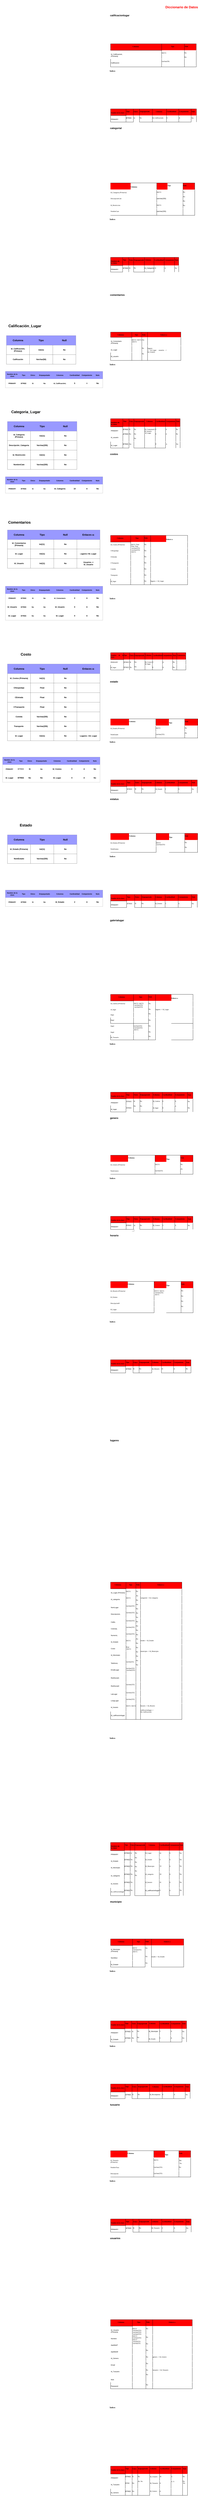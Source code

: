 <mxfile version="21.2.9" type="github">
  <diagram name="Página-1" id="KIOxbkktAymf1o0LDeyg">
    <mxGraphModel dx="2620" dy="5980" grid="1" gridSize="10" guides="1" tooltips="1" connect="1" arrows="1" fold="1" page="1" pageScale="1" pageWidth="827" pageHeight="1169" math="0" shadow="0">
      <root>
        <mxCell id="0" />
        <mxCell id="1" parent="0" />
        <mxCell id="i0iu3k4J-61YWzzAniR--1" value="&lt;p style=&quot;margin-bottom:3.7pt;text-align:right&quot; align=&quot;right&quot; class=&quot;MsoNormal&quot;&gt;&lt;b style=&quot;mso-bidi-font-weight:normal&quot;&gt;&lt;span style=&quot;font-size:24.0pt;mso-bidi-font-size:&#xa;11.0pt;line-height:107%;font-family:&amp;quot;Yu Gothic UI&amp;quot;,sans-serif;mso-bidi-font-family:&#xa;&amp;quot;Yu Gothic UI&amp;quot;;color:red&quot;&gt;&lt;span style=&quot;mso-spacerun:yes&quot;&gt;&amp;nbsp;&amp;nbsp;&amp;nbsp;&amp;nbsp;&amp;nbsp;&amp;nbsp;&amp;nbsp;&amp;nbsp;&amp;nbsp;&amp;nbsp;&amp;nbsp;&#xa;&lt;/span&gt;Diccionario de Datos&lt;/span&gt;&lt;/b&gt;&lt;b style=&quot;mso-bidi-font-weight:normal&quot;&gt;&lt;span style=&quot;color:red&quot;&gt; &lt;/span&gt;&lt;/b&gt;&lt;/p&gt;&#xa;&#xa;&lt;h1 style=&quot;margin-left:2.4pt&quot;&gt;calificacionlugar&lt;span style=&quot;mso-spacerun:yes&quot;&gt;&amp;nbsp;&#xa;&lt;/span&gt;&lt;/h1&gt;&#xa;&#xa;&lt;table style=&quot;width:630.4pt;margin-left:5.35pt;border-collapse:collapse;mso-yfti-tbllook:&#xa; 1184;mso-padding-alt:1.2pt 5.75pt 0cm 1.85pt&quot; width=&quot;841&quot; cellpadding=&quot;0&quot; cellspacing=&quot;0&quot; border=&quot;0&quot; class=&quot;TableGrid&quot;&gt;&#xa; &lt;tbody&gt;&lt;tr style=&quot;mso-yfti-irow:0;mso-yfti-firstrow:yes;height:19.6pt&quot;&gt;&#xa;  &lt;td style=&quot;width:384.05pt;border:solid black 1.5pt;&#xa;  border-bottom:double white 4.5pt;background:red;padding:1.2pt 5.75pt 0cm 1.85pt;&#xa;  height:19.6pt&quot; valign=&quot;top&quot; width=&quot;512&quot;&gt;&#xa;  &lt;p style=&quot;margin-top:0cm;margin-right:0cm;&#xa;  margin-bottom:0cm;margin-left:2.8pt;margin-bottom:.0001pt;text-align:center;&#xa;  line-height:normal&quot; align=&quot;center&quot; class=&quot;MsoNormal&quot;&gt;&lt;b style=&quot;mso-bidi-font-weight:normal&quot;&gt;&lt;span style=&quot;font-size:12.0pt;mso-bidi-font-size:11.0pt;font-family:&amp;quot;Times New Roman&amp;quot;,serif;&#xa;  mso-fareast-font-family:&amp;quot;Times New Roman&amp;quot;&quot;&gt;Columna &lt;/span&gt;&lt;/b&gt;&lt;span style=&quot;mso-spacerun:yes&quot;&gt;&amp;nbsp;&lt;/span&gt;&lt;/p&gt;&#xa;  &lt;/td&gt;&#xa;  &lt;td style=&quot;width:165.0pt;border-top:solid black 1.5pt;&#xa;  border-left:none;border-bottom:solid white 1.5pt;border-right:solid black 1.5pt;&#xa;  mso-border-left-alt:solid black 1.5pt;background:red;padding:1.2pt 5.75pt 0cm 1.85pt;&#xa;  height:19.6pt&quot; valign=&quot;top&quot; width=&quot;220&quot;&gt;&#xa;  &lt;p style=&quot;margin-top:0cm;margin-right:0cm;&#xa;  margin-bottom:0cm;margin-left:3.55pt;margin-bottom:.0001pt;text-align:center;&#xa;  line-height:normal&quot; align=&quot;center&quot; class=&quot;MsoNormal&quot;&gt;&lt;b style=&quot;mso-bidi-font-weight:normal&quot;&gt;&lt;span style=&quot;font-size:12.0pt;mso-bidi-font-size:11.0pt;font-family:&amp;quot;Times New Roman&amp;quot;,serif;&#xa;  mso-fareast-font-family:&amp;quot;Times New Roman&amp;quot;&quot;&gt;Tipo &lt;/span&gt;&lt;/b&gt;&lt;span style=&quot;mso-spacerun:yes&quot;&gt;&amp;nbsp;&lt;/span&gt;&lt;/p&gt;&#xa;  &lt;/td&gt;&#xa;  &lt;td style=&quot;width:81.35pt;border-top:solid black 1.5pt;&#xa;  border-left:none;border-bottom:solid white 1.5pt;border-right:solid black 1.5pt;&#xa;  mso-border-left-alt:solid black 1.5pt;background:red;padding:1.2pt 5.75pt 0cm 1.85pt;&#xa;  height:19.6pt&quot; valign=&quot;top&quot; width=&quot;108&quot;&gt;&#xa;  &lt;p style=&quot;margin-top:0cm;margin-right:0cm;margin-bottom:0cm;&#xa;  margin-left:.6pt;margin-bottom:.0001pt;line-height:normal&quot; class=&quot;MsoNormal&quot;&gt;&lt;b style=&quot;mso-bidi-font-weight:normal&quot;&gt;&lt;span style=&quot;font-size:12.0pt;mso-bidi-font-size:&#xa;  11.0pt;font-family:&amp;quot;Times New Roman&amp;quot;,serif;mso-fareast-font-family:&amp;quot;Times New Roman&amp;quot;&quot;&gt;Nulo&#xa;  &lt;/span&gt;&lt;/b&gt;&lt;span style=&quot;mso-spacerun:yes&quot;&gt;&amp;nbsp;&lt;/span&gt;&lt;/p&gt;&#xa;  &lt;/td&gt;&#xa; &lt;/tr&gt;&#xa; &lt;tr style=&quot;mso-yfti-irow:1;height:22.8pt&quot;&gt;&#xa;  &lt;td style=&quot;width:384.05pt;border-top:none;border-left:&#xa;  solid black 1.5pt;border-bottom:solid white 2.25pt;border-right:solid black 1.5pt;&#xa;  mso-border-top-alt:double white 4.5pt;padding:1.2pt 5.75pt 0cm 1.85pt;&#xa;  height:22.8pt&quot; valign=&quot;top&quot; width=&quot;512&quot;&gt;&#xa;  &lt;p style=&quot;margin-bottom:0cm;margin-bottom:.0001pt;line-height:&#xa;  normal&quot; class=&quot;MsoNormal&quot;&gt;&lt;span style=&quot;font-size:12.0pt;mso-bidi-font-size:11.0pt;font-family:&#xa;  &amp;quot;Times New Roman&amp;quot;,serif;mso-fareast-font-family:&amp;quot;Times New Roman&amp;quot;&quot;&gt;Id_CalificacionL&#xa;  &lt;i style=&quot;mso-bidi-font-style:normal&quot;&gt;(Primaria)&lt;/i&gt; &lt;/span&gt;&lt;span style=&quot;mso-spacerun:yes&quot;&gt;&amp;nbsp;&lt;/span&gt;&lt;/p&gt;&#xa;  &lt;/td&gt;&#xa;  &lt;td style=&quot;width:165.0pt;border-top:none;border-left:&#xa;  none;border-bottom:solid white 2.25pt;border-right:solid black 1.5pt;&#xa;  mso-border-top-alt:solid white 1.5pt;mso-border-left-alt:solid black 1.5pt;&#xa;  padding:1.2pt 5.75pt 0cm 1.85pt;height:22.8pt&quot; valign=&quot;top&quot; width=&quot;220&quot;&gt;&#xa;  &lt;p style=&quot;margin-top:0cm;margin-right:0cm;margin-bottom:0cm;&#xa;  margin-left:.35pt;margin-bottom:.0001pt;line-height:normal&quot; class=&quot;MsoNormal&quot;&gt;&lt;span style=&quot;font-size:12.0pt;mso-bidi-font-size:11.0pt;font-family:&amp;quot;Times New Roman&amp;quot;,serif;&#xa;  mso-fareast-font-family:&amp;quot;Times New Roman&amp;quot;&quot;&gt;int(11) &lt;/span&gt;&lt;span style=&quot;mso-spacerun:yes&quot;&gt;&amp;nbsp;&lt;/span&gt;&lt;/p&gt;&#xa;  &lt;/td&gt;&#xa;  &lt;td style=&quot;width:81.35pt;border-top:none;&#xa;  border-left:none;border-bottom:solid black 1.5pt;border-right:solid black 1.5pt;&#xa;  mso-border-top-alt:solid white 1.5pt;mso-border-left-alt:solid black 1.5pt;&#xa;  padding:1.2pt 5.75pt 0cm 1.85pt;height:22.8pt&quot; valign=&quot;top&quot; rowspan=&quot;2&quot; width=&quot;108&quot;&gt;&#xa;  &lt;p style=&quot;margin-top:0cm;margin-right:0cm;margin-bottom:7.45pt;&#xa;  margin-left:.35pt;line-height:normal&quot; class=&quot;MsoNormal&quot;&gt;&lt;span style=&quot;font-size:12.0pt;&#xa;  mso-bidi-font-size:11.0pt;font-family:&amp;quot;Times New Roman&amp;quot;,serif;mso-fareast-font-family:&#xa;  &amp;quot;Times New Roman&amp;quot;&quot;&gt;No &lt;/span&gt;&lt;span style=&quot;mso-spacerun:yes&quot;&gt;&amp;nbsp;&lt;/span&gt;&lt;/p&gt;&#xa;  &lt;p style=&quot;margin-top:0cm;margin-right:0cm;margin-bottom:0cm;&#xa;  margin-left:.35pt;margin-bottom:.0001pt;line-height:normal&quot; class=&quot;MsoNormal&quot;&gt;&lt;span style=&quot;font-size:12.0pt;mso-bidi-font-size:11.0pt;font-family:&amp;quot;Times New Roman&amp;quot;,serif;&#xa;  mso-fareast-font-family:&amp;quot;Times New Roman&amp;quot;&quot;&gt;No &lt;/span&gt;&lt;span style=&quot;mso-spacerun:yes&quot;&gt;&amp;nbsp;&lt;/span&gt;&lt;/p&gt;&#xa;  &lt;/td&gt;&#xa; &lt;/tr&gt;&#xa; &lt;tr style=&quot;mso-yfti-irow:2;mso-yfti-lastrow:yes;height:19.45pt&quot;&gt;&#xa;  &lt;td style=&quot;width:384.05pt;border:solid black 1.5pt;&#xa;  border-top:none;mso-border-top-alt:solid white 2.25pt;padding:1.2pt 5.75pt 0cm 1.85pt;&#xa;  height:19.45pt&quot; valign=&quot;top&quot; width=&quot;512&quot;&gt;&#xa;  &lt;p style=&quot;margin-bottom:0cm;margin-bottom:.0001pt;line-height:&#xa;  normal&quot; class=&quot;MsoNormal&quot;&gt;&lt;span style=&quot;font-size:12.0pt;mso-bidi-font-size:11.0pt;font-family:&#xa;  &amp;quot;Times New Roman&amp;quot;,serif;mso-fareast-font-family:&amp;quot;Times New Roman&amp;quot;&quot;&gt;Calificacion&#xa;  &lt;/span&gt;&lt;span style=&quot;mso-spacerun:yes&quot;&gt;&amp;nbsp;&lt;/span&gt;&lt;/p&gt;&#xa;  &lt;/td&gt;&#xa;  &lt;td style=&quot;width:165.0pt;border-top:none;border-left:&#xa;  none;border-bottom:solid black 1.5pt;border-right:solid black 1.5pt;&#xa;  mso-border-top-alt:solid white 2.25pt;mso-border-left-alt:solid black 1.5pt;&#xa;  padding:1.2pt 5.75pt 0cm 1.85pt;height:19.45pt&quot; valign=&quot;top&quot; width=&quot;220&quot;&gt;&#xa;  &lt;p style=&quot;margin-top:0cm;margin-right:0cm;margin-bottom:0cm;&#xa;  margin-left:.35pt;margin-bottom:.0001pt;line-height:normal&quot; class=&quot;MsoNormal&quot;&gt;&lt;span style=&quot;font-size:12.0pt;mso-bidi-font-size:11.0pt;font-family:&amp;quot;Times New Roman&amp;quot;,serif;&#xa;  mso-fareast-font-family:&amp;quot;Times New Roman&amp;quot;&quot;&gt;varchar(50) &lt;/span&gt;&lt;span style=&quot;mso-spacerun:yes&quot;&gt;&amp;nbsp;&lt;/span&gt;&lt;/p&gt;&#xa;  &lt;/td&gt;&#xa; &lt;/tr&gt;&#xa;&lt;/tbody&gt;&lt;/table&gt;&#xa;&#xa;&lt;p style=&quot;margin-top:0cm;margin-right:0cm;margin-bottom:0cm;&#xa;margin-left:2.4pt;margin-bottom:.0001pt;text-indent:-.5pt&quot; class=&quot;MsoNormal&quot;&gt;&lt;b style=&quot;mso-bidi-font-weight:&#xa;normal&quot;&gt;&lt;span style=&quot;font-size:13.5pt;mso-bidi-font-size:11.0pt;line-height:&#xa;107%;font-family:&amp;quot;Times New Roman&amp;quot;,serif;mso-fareast-font-family:&amp;quot;Times New Roman&amp;quot;&quot;&gt;Índices&#xa;&lt;/span&gt;&lt;/b&gt;&lt;sub&gt;&lt;span style=&quot;font-size:17.0pt;mso-bidi-font-size:11.0pt;&#xa;line-height:107%&quot;&gt;&lt;span style=&quot;mso-spacerun:yes&quot;&gt;&amp;nbsp;&lt;/span&gt;&lt;/span&gt;&lt;/sub&gt;&lt;/p&gt;&#xa;&#xa;&lt;table style=&quot;width:632.45pt;margin-left:5.35pt;border-collapse:collapse;mso-yfti-tbllook:&#xa; 1184;mso-padding-alt:1.0pt 3.0pt 0cm 1.85pt&quot; width=&quot;843&quot; cellpadding=&quot;0&quot; cellspacing=&quot;0&quot; border=&quot;0&quot; class=&quot;TableGrid&quot;&gt;&#xa; &lt;tbody&gt;&lt;tr style=&quot;mso-yfti-irow:0;mso-yfti-firstrow:yes;height:25.35pt&quot;&gt;&#xa;  &lt;td style=&quot;width:125.05pt;border:solid black 1.5pt;&#xa;  border-bottom:double white 4.5pt;background:red;padding:1.0pt 3.0pt 0cm 1.85pt;&#xa;  height:25.35pt&quot; valign=&quot;top&quot; width=&quot;167&quot;&gt;&#xa;  &lt;p style=&quot;margin-bottom:0cm;margin-bottom:.0001pt;line-height:&#xa;  normal&quot; class=&quot;MsoNormal&quot;&gt;&lt;b style=&quot;mso-bidi-font-weight:normal&quot;&gt;&lt;span style=&quot;font-size:12.0pt;&#xa;  mso-bidi-font-size:11.0pt;font-family:&amp;quot;Times New Roman&amp;quot;,serif;mso-fareast-font-family:&#xa;  &amp;quot;Times New Roman&amp;quot;&quot;&gt;Nombre de la clave &lt;/span&gt;&lt;/b&gt;&lt;span style=&quot;mso-spacerun:yes&quot;&gt;&amp;nbsp;&lt;/span&gt;&lt;/p&gt;&#xa;  &lt;/td&gt;&#xa;  &lt;td style=&quot;width:51.85pt;border-top:solid black 1.5pt;&#xa;  border-left:none;border-bottom:solid white 1.5pt;border-right:solid black 1.5pt;&#xa;  mso-border-left-alt:solid black 1.5pt;background:red;padding:1.0pt 3.0pt 0cm 1.85pt;&#xa;  height:25.35pt&quot; valign=&quot;top&quot; width=&quot;69&quot;&gt;&#xa;  &lt;p style=&quot;margin-top:0cm;margin-right:0cm;margin-bottom:0cm;&#xa;  margin-left:7.3pt;margin-bottom:.0001pt;line-height:normal&quot; class=&quot;MsoNormal&quot;&gt;&lt;b style=&quot;mso-bidi-font-weight:normal&quot;&gt;&lt;span style=&quot;font-size:12.0pt;mso-bidi-font-size:&#xa;  11.0pt;font-family:&amp;quot;Times New Roman&amp;quot;,serif;mso-fareast-font-family:&amp;quot;Times New Roman&amp;quot;&quot;&gt;Tipo&#xa;  &lt;/span&gt;&lt;/b&gt;&lt;span style=&quot;mso-spacerun:yes&quot;&gt;&amp;nbsp;&lt;/span&gt;&lt;/p&gt;&#xa;  &lt;/td&gt;&#xa;  &lt;td style=&quot;width:42.2pt;border-top:solid black 1.5pt;&#xa;  border-left:none;border-bottom:solid white 1.5pt;border-right:solid black 1.5pt;&#xa;  mso-border-left-alt:solid black 1.5pt;background:red;padding:1.0pt 3.0pt 0cm 1.85pt;&#xa;  height:25.35pt&quot; valign=&quot;top&quot; width=&quot;56&quot;&gt;&#xa;  &lt;p style=&quot;margin-top:0cm;margin-right:0cm;margin-bottom:0cm;&#xa;  margin-left:.35pt;margin-bottom:.0001pt;text-align:justify;text-justify:inter-ideograph;&#xa;  line-height:normal&quot; class=&quot;MsoNormal&quot;&gt;&lt;b style=&quot;mso-bidi-font-weight:normal&quot;&gt;&lt;span style=&quot;font-size:12.0pt;mso-bidi-font-size:11.0pt;font-family:&amp;quot;Times New Roman&amp;quot;,serif;&#xa;  mso-fareast-font-family:&amp;quot;Times New Roman&amp;quot;&quot;&gt;Único &lt;/span&gt;&lt;/b&gt;&lt;span style=&quot;mso-spacerun:yes&quot;&gt;&amp;nbsp;&lt;/span&gt;&lt;/p&gt;&#xa;  &lt;/td&gt;&#xa;  &lt;td style=&quot;width:93.35pt;border-top:solid black 1.5pt;&#xa;  border-left:none;border-bottom:solid white 1.5pt;border-right:solid black 1.5pt;&#xa;  mso-border-left-alt:solid black 1.5pt;background:red;padding:1.0pt 3.0pt 0cm 1.85pt;&#xa;  height:25.35pt&quot; valign=&quot;top&quot; width=&quot;124&quot;&gt;&#xa;  &lt;p style=&quot;margin-top:0cm;margin-right:0cm;margin-bottom:0cm;&#xa;  margin-left:.35pt;margin-bottom:.0001pt;line-height:normal&quot; class=&quot;MsoNormal&quot;&gt;&lt;b style=&quot;mso-bidi-font-weight:normal&quot;&gt;&lt;span style=&quot;font-size:12.0pt;mso-bidi-font-size:&#xa;  11.0pt;font-family:&amp;quot;Times New Roman&amp;quot;,serif;mso-fareast-font-family:&amp;quot;Times New Roman&amp;quot;&quot;&gt;Empaquetado&#xa;  &lt;/span&gt;&lt;/b&gt;&lt;span style=&quot;mso-spacerun:yes&quot;&gt;&amp;nbsp;&lt;/span&gt;&lt;/p&gt;&#xa;  &lt;/td&gt;&#xa;  &lt;td style=&quot;width:105.25pt;border-top:solid black 1.5pt;&#xa;  border-left:none;border-bottom:solid white 1.5pt;border-right:solid black 1.5pt;&#xa;  mso-border-left-alt:solid black 1.5pt;background:red;padding:1.0pt 3.0pt 0cm 1.85pt;&#xa;  height:25.35pt&quot; valign=&quot;top&quot; width=&quot;140&quot;&gt;&#xa;  &lt;p style=&quot;margin-top:0cm;margin-right:0cm;&#xa;  margin-bottom:0cm;margin-left:.65pt;margin-bottom:.0001pt;text-align:center;&#xa;  line-height:normal&quot; align=&quot;center&quot; class=&quot;MsoNormal&quot;&gt;&lt;b style=&quot;mso-bidi-font-weight:normal&quot;&gt;&lt;span style=&quot;font-size:12.0pt;mso-bidi-font-size:11.0pt;font-family:&amp;quot;Times New Roman&amp;quot;,serif;&#xa;  mso-fareast-font-family:&amp;quot;Times New Roman&amp;quot;&quot;&gt;Columna &lt;/span&gt;&lt;/b&gt;&lt;span style=&quot;mso-spacerun:yes&quot;&gt;&amp;nbsp;&lt;/span&gt;&lt;/p&gt;&#xa;  &lt;/td&gt;&#xa;  &lt;td style=&quot;width:89.2pt;border-top:solid black 1.5pt;&#xa;  border-left:none;border-bottom:solid white 1.5pt;border-right:solid black 1.5pt;&#xa;  mso-border-left-alt:solid black 1.5pt;background:red;padding:1.0pt 3.0pt 0cm 1.85pt;&#xa;  height:25.35pt&quot; valign=&quot;top&quot; width=&quot;119&quot;&gt;&#xa;  &lt;p style=&quot;margin-top:0cm;margin-right:0cm;margin-bottom:0cm;&#xa;  margin-left:.35pt;margin-bottom:.0001pt;line-height:normal&quot; class=&quot;MsoNormal&quot;&gt;&lt;b style=&quot;mso-bidi-font-weight:normal&quot;&gt;&lt;span style=&quot;font-size:12.0pt;mso-bidi-font-size:&#xa;  11.0pt;font-family:&amp;quot;Times New Roman&amp;quot;,serif;mso-fareast-font-family:&amp;quot;Times New Roman&amp;quot;&quot;&gt;Cardinalidad&#xa;  &lt;/span&gt;&lt;/b&gt;&lt;span style=&quot;mso-spacerun:yes&quot;&gt;&amp;nbsp;&lt;/span&gt;&lt;/p&gt;&#xa;  &lt;/td&gt;&#xa;  &lt;td style=&quot;width:90.05pt;border-top:solid black 1.5pt;&#xa;  border-left:none;border-bottom:solid white 1.5pt;border-right:solid black 1.5pt;&#xa;  mso-border-left-alt:solid black 1.5pt;background:red;padding:1.0pt 3.0pt 0cm 1.85pt;&#xa;  height:25.35pt&quot; valign=&quot;top&quot; width=&quot;120&quot;&gt;&#xa;  &lt;p style=&quot;margin-top:0cm;margin-right:0cm;margin-bottom:0cm;&#xa;  margin-left:.4pt;margin-bottom:.0001pt;line-height:normal&quot; class=&quot;MsoNormal&quot;&gt;&lt;b style=&quot;mso-bidi-font-weight:normal&quot;&gt;&lt;span style=&quot;font-size:12.0pt;mso-bidi-font-size:&#xa;  11.0pt;font-family:&amp;quot;Times New Roman&amp;quot;,serif;mso-fareast-font-family:&amp;quot;Times New Roman&amp;quot;&quot;&gt;Cotejamiento&#xa;  &lt;/span&gt;&lt;/b&gt;&lt;span style=&quot;mso-spacerun:yes&quot;&gt;&amp;nbsp;&lt;/span&gt;&lt;/p&gt;&#xa;  &lt;/td&gt;&#xa;  &lt;td style=&quot;width:35.5pt;border-top:solid black 1.5pt;&#xa;  border-left:none;border-bottom:solid white 1.5pt;border-right:solid black 1.5pt;&#xa;  mso-border-left-alt:solid black 1.5pt;background:red;padding:1.0pt 3.0pt 0cm 1.85pt;&#xa;  height:25.35pt&quot; valign=&quot;top&quot; width=&quot;47&quot;&gt;&#xa;  &lt;p style=&quot;margin-top:0cm;margin-right:0cm;margin-bottom:0cm;&#xa;  margin-left:.4pt;margin-bottom:.0001pt;text-align:justify;text-justify:inter-ideograph;&#xa;  line-height:normal&quot; class=&quot;MsoNormal&quot;&gt;&lt;b style=&quot;mso-bidi-font-weight:normal&quot;&gt;&lt;span style=&quot;font-size:12.0pt;mso-bidi-font-size:11.0pt;font-family:&amp;quot;Times New Roman&amp;quot;,serif;&#xa;  mso-fareast-font-family:&amp;quot;Times New Roman&amp;quot;&quot;&gt;Nulo &lt;/span&gt;&lt;/b&gt;&lt;span style=&quot;mso-spacerun:yes&quot;&gt;&amp;nbsp;&lt;/span&gt;&lt;/p&gt;&#xa;  &lt;/td&gt;&#xa; &lt;/tr&gt;&#xa; &lt;tr style=&quot;mso-yfti-irow:1;mso-yfti-lastrow:yes;height:27.45pt&quot;&gt;&#xa;  &lt;td style=&quot;width:125.05pt;border:solid black 1.5pt;&#xa;  border-top:none;mso-border-top-alt:double white 4.5pt;padding:1.0pt 3.0pt 0cm 1.85pt;&#xa;  height:27.45pt&quot; valign=&quot;top&quot; width=&quot;167&quot;&gt;&#xa;  &lt;p style=&quot;margin-bottom:0cm;margin-bottom:.0001pt;line-height:&#xa;  normal&quot; class=&quot;MsoNormal&quot;&gt;&lt;span style=&quot;font-size:12.0pt;mso-bidi-font-size:11.0pt;font-family:&#xa;  &amp;quot;Times New Roman&amp;quot;,serif;mso-fareast-font-family:&amp;quot;Times New Roman&amp;quot;&quot;&gt;PRIMARY &lt;/span&gt;&lt;span style=&quot;mso-spacerun:yes&quot;&gt;&amp;nbsp;&lt;/span&gt;&lt;/p&gt;&#xa;  &lt;/td&gt;&#xa;  &lt;td style=&quot;width:51.85pt;border-top:none;border-left:&#xa;  none;border-bottom:solid black 1.5pt;border-right:solid black 1.5pt;&#xa;  mso-border-top-alt:solid white 1.5pt;mso-border-left-alt:solid black 1.5pt;&#xa;  padding:1.0pt 3.0pt 0cm 1.85pt;height:27.45pt&quot; valign=&quot;top&quot; width=&quot;69&quot;&gt;&#xa;  &lt;p style=&quot;margin-top:0cm;margin-right:0cm;margin-bottom:0cm;&#xa;  margin-left:.35pt;margin-bottom:.0001pt;text-align:justify;text-justify:inter-ideograph;&#xa;  line-height:normal&quot; class=&quot;MsoNormal&quot;&gt;&lt;span style=&quot;font-size:12.0pt;mso-bidi-font-size:11.0pt;&#xa;  font-family:&amp;quot;Times New Roman&amp;quot;,serif;mso-fareast-font-family:&amp;quot;Times New Roman&amp;quot;&quot;&gt;BTREE&#xa;  &lt;/span&gt;&lt;span style=&quot;mso-spacerun:yes&quot;&gt;&amp;nbsp;&lt;/span&gt;&lt;/p&gt;&#xa;  &lt;/td&gt;&#xa;  &lt;td style=&quot;width:42.2pt;border-top:none;border-left:none;&#xa;  border-bottom:solid black 1.5pt;border-right:solid black 1.5pt;mso-border-top-alt:&#xa;  solid white 1.5pt;mso-border-left-alt:solid black 1.5pt;padding:1.0pt 3.0pt 0cm 1.85pt;&#xa;  height:27.45pt&quot; valign=&quot;top&quot; width=&quot;56&quot;&gt;&#xa;  &lt;p style=&quot;margin-top:0cm;margin-right:0cm;margin-bottom:0cm;&#xa;  margin-left:.35pt;margin-bottom:.0001pt;line-height:normal&quot; class=&quot;MsoNormal&quot;&gt;&lt;span style=&quot;font-size:12.0pt;mso-bidi-font-size:11.0pt;font-family:&amp;quot;Times New Roman&amp;quot;,serif;&#xa;  mso-fareast-font-family:&amp;quot;Times New Roman&amp;quot;&quot;&gt;Sí &lt;/span&gt;&lt;span style=&quot;mso-spacerun:yes&quot;&gt;&amp;nbsp;&lt;/span&gt;&lt;/p&gt;&#xa;  &lt;/td&gt;&#xa;  &lt;td style=&quot;width:93.35pt;border-top:none;border-left:&#xa;  none;border-bottom:solid black 1.5pt;border-right:solid black 1.5pt;&#xa;  mso-border-top-alt:solid white 1.5pt;mso-border-left-alt:solid black 1.5pt;&#xa;  padding:1.0pt 3.0pt 0cm 1.85pt;height:27.45pt&quot; valign=&quot;top&quot; width=&quot;124&quot;&gt;&#xa;  &lt;p style=&quot;margin-top:0cm;margin-right:0cm;margin-bottom:0cm;&#xa;  margin-left:.35pt;margin-bottom:.0001pt;line-height:normal&quot; class=&quot;MsoNormal&quot;&gt;&lt;span style=&quot;font-size:12.0pt;mso-bidi-font-size:11.0pt;font-family:&amp;quot;Times New Roman&amp;quot;,serif;&#xa;  mso-fareast-font-family:&amp;quot;Times New Roman&amp;quot;&quot;&gt;No &lt;/span&gt;&lt;span style=&quot;mso-spacerun:yes&quot;&gt;&amp;nbsp;&lt;/span&gt;&lt;/p&gt;&#xa;  &lt;/td&gt;&#xa;  &lt;td style=&quot;width:105.25pt;border-top:none;border-left:&#xa;  none;border-bottom:solid black 1.5pt;border-right:solid black 1.5pt;&#xa;  mso-border-top-alt:solid white 1.5pt;mso-border-left-alt:solid black 1.5pt;&#xa;  padding:1.0pt 3.0pt 0cm 1.85pt;height:27.45pt&quot; valign=&quot;top&quot; width=&quot;140&quot;&gt;&#xa;  &lt;p style=&quot;margin-top:0cm;margin-right:0cm;margin-bottom:0cm;&#xa;  margin-left:.35pt;margin-bottom:.0001pt;line-height:normal&quot; class=&quot;MsoNormal&quot;&gt;&lt;span style=&quot;font-size:12.0pt;mso-bidi-font-size:11.0pt;font-family:&amp;quot;Times New Roman&amp;quot;,serif;&#xa;  mso-fareast-font-family:&amp;quot;Times New Roman&amp;quot;&quot;&gt;Id_CalificacionL &lt;/span&gt;&lt;span style=&quot;mso-spacerun:yes&quot;&gt;&amp;nbsp;&lt;/span&gt;&lt;/p&gt;&#xa;  &lt;/td&gt;&#xa;  &lt;td style=&quot;width:89.2pt;border-top:none;border-left:&#xa;  none;border-bottom:solid black 1.5pt;border-right:solid black 1.5pt;&#xa;  mso-border-top-alt:solid white 1.5pt;mso-border-left-alt:solid black 1.5pt;&#xa;  padding:1.0pt 3.0pt 0cm 1.85pt;height:27.45pt&quot; valign=&quot;top&quot; width=&quot;119&quot;&gt;&#xa;  &lt;p style=&quot;margin-top:0cm;margin-right:0cm;margin-bottom:0cm;&#xa;  margin-left:.35pt;margin-bottom:.0001pt;line-height:normal&quot; class=&quot;MsoNormal&quot;&gt;&lt;span style=&quot;font-size:12.0pt;mso-bidi-font-size:11.0pt;font-family:&amp;quot;Times New Roman&amp;quot;,serif;&#xa;  mso-fareast-font-family:&amp;quot;Times New Roman&amp;quot;&quot;&gt;5 &lt;/span&gt;&lt;span style=&quot;mso-spacerun:yes&quot;&gt;&amp;nbsp;&lt;/span&gt;&lt;/p&gt;&#xa;  &lt;/td&gt;&#xa;  &lt;td style=&quot;width:90.05pt;border-top:none;border-left:&#xa;  none;border-bottom:solid black 1.5pt;border-right:solid black 1.5pt;&#xa;  mso-border-top-alt:solid white 1.5pt;mso-border-left-alt:solid black 1.5pt;&#xa;  padding:1.0pt 3.0pt 0cm 1.85pt;height:27.45pt&quot; valign=&quot;top&quot; width=&quot;120&quot;&gt;&#xa;  &lt;p style=&quot;margin-top:0cm;margin-right:0cm;margin-bottom:0cm;&#xa;  margin-left:.4pt;margin-bottom:.0001pt;line-height:normal&quot; class=&quot;MsoNormal&quot;&gt;&lt;span style=&quot;font-size:12.0pt;mso-bidi-font-size:11.0pt;font-family:&amp;quot;Times New Roman&amp;quot;,serif;&#xa;  mso-fareast-font-family:&amp;quot;Times New Roman&amp;quot;&quot;&gt;A &lt;/span&gt;&lt;span style=&quot;mso-spacerun:yes&quot;&gt;&amp;nbsp;&lt;/span&gt;&lt;/p&gt;&#xa;  &lt;/td&gt;&#xa;  &lt;td style=&quot;width:35.5pt;border-top:none;border-left:none;&#xa;  border-bottom:solid black 1.5pt;border-right:solid black 1.5pt;mso-border-top-alt:&#xa;  solid white 1.5pt;mso-border-left-alt:solid black 1.5pt;padding:1.0pt 3.0pt 0cm 1.85pt;&#xa;  height:27.45pt&quot; valign=&quot;top&quot; width=&quot;47&quot;&gt;&#xa;  &lt;p style=&quot;margin-top:0cm;margin-right:0cm;margin-bottom:0cm;&#xa;  margin-left:.4pt;margin-bottom:.0001pt;line-height:normal&quot; class=&quot;MsoNormal&quot;&gt;&lt;span style=&quot;font-size:12.0pt;mso-bidi-font-size:11.0pt;font-family:&amp;quot;Times New Roman&amp;quot;,serif;&#xa;  mso-fareast-font-family:&amp;quot;Times New Roman&amp;quot;&quot;&gt;No &lt;/span&gt;&lt;span style=&quot;mso-spacerun:yes&quot;&gt;&amp;nbsp;&lt;/span&gt;&lt;/p&gt;&#xa;  &lt;/td&gt;&#xa; &lt;/tr&gt;&#xa;&lt;/tbody&gt;&lt;/table&gt;&#xa;&#xa;&lt;h1 style=&quot;margin-left:2.4pt&quot;&gt;categorial&lt;span style=&quot;mso-spacerun:yes&quot;&gt;&amp;nbsp;&#xa;&lt;/span&gt;&lt;/h1&gt;&#xa;&#xa;&lt;table style=&quot;width:619.5pt;margin-left:5.35pt;border-collapse:collapse;mso-yfti-tbllook:&#xa; 1184;mso-padding-alt:1.1pt 4.6pt 0cm .6pt&quot; width=&quot;826&quot; cellpadding=&quot;0&quot; cellspacing=&quot;0&quot; border=&quot;0&quot; class=&quot;TableGrid&quot;&gt;&#xa; &lt;tbody&gt;&lt;tr style=&quot;mso-yfti-irow:0;mso-yfti-firstrow:yes;height:20.7pt&quot;&gt;&#xa;  &lt;td style=&quot;width:147.9pt;border-top:solid black 1.5pt;&#xa;  border-left:solid black 1.5pt;border-bottom:double white 4.5pt;border-right:&#xa;  none;background:red;padding:1.1pt 4.6pt 0cm .6pt;height:20.7pt&quot; valign=&quot;top&quot; width=&quot;197&quot;&gt;&#xa;  &lt;p style=&quot;margin-bottom:0cm;margin-bottom:.0001pt;line-height:&#xa;  normal&quot; class=&quot;MsoNormal&quot;&gt;&amp;nbsp;&lt;/p&gt;&#xa;  &lt;/td&gt;&#xa;  &lt;td style=&quot;width:197.75pt;border-top:solid black 1.5pt;&#xa;  border-left:none;border-bottom:double white 4.5pt;border-right:solid black 1.5pt;&#xa;  background:red;padding:1.1pt 4.6pt 0cm .6pt;height:20.7pt&quot; valign=&quot;top&quot; width=&quot;264&quot;&gt;&#xa;  &lt;p style=&quot;margin-bottom:0cm;margin-bottom:.0001pt;line-height:&#xa;  normal&quot; class=&quot;MsoNormal&quot;&gt;&lt;b style=&quot;mso-bidi-font-weight:normal&quot;&gt;&lt;span style=&quot;font-size:12.0pt;&#xa;  mso-bidi-font-size:11.0pt;font-family:&amp;quot;Times New Roman&amp;quot;,serif;mso-fareast-font-family:&#xa;  &amp;quot;Times New Roman&amp;quot;&quot;&gt;Columna &lt;/span&gt;&lt;/b&gt;&lt;span style=&quot;mso-spacerun:yes&quot;&gt;&amp;nbsp;&lt;/span&gt;&lt;/p&gt;&#xa;  &lt;/td&gt;&#xa;  &lt;td style=&quot;width:74.25pt;border-top:solid black 1.5pt;&#xa;  border-left:none;border-bottom:solid white 1.5pt;border-right:none;&#xa;  mso-border-left-alt:solid black 1.5pt;background:red;padding:1.1pt 4.6pt 0cm .6pt;&#xa;  height:20.7pt&quot; valign=&quot;top&quot; width=&quot;99&quot;&gt;&#xa;  &lt;p style=&quot;margin-bottom:0cm;margin-bottom:.0001pt;line-height:&#xa;  normal&quot; class=&quot;MsoNormal&quot;&gt;&amp;nbsp;&lt;/p&gt;&#xa;  &lt;/td&gt;&#xa;  &lt;td style=&quot;width:114.8pt;border-top:solid black 1.5pt;&#xa;  border-left:none;border-bottom:solid white 1.5pt;border-right:solid black 1.5pt;&#xa;  background:red;padding:1.1pt 4.6pt 0cm .6pt;height:20.7pt&quot; valign=&quot;top&quot; width=&quot;153&quot;&gt;&#xa;  &lt;p style=&quot;margin-top:0cm;margin-right:0cm;margin-bottom:0cm;&#xa;  margin-left:7.3pt;margin-bottom:.0001pt;line-height:normal&quot; class=&quot;MsoNormal&quot;&gt;&lt;b style=&quot;mso-bidi-font-weight:normal&quot;&gt;&lt;span style=&quot;font-size:12.0pt;mso-bidi-font-size:&#xa;  11.0pt;font-family:&amp;quot;Times New Roman&amp;quot;,serif;mso-fareast-font-family:&amp;quot;Times New Roman&amp;quot;&quot;&gt;Tipo&#xa;  &lt;/span&gt;&lt;/b&gt;&lt;span style=&quot;mso-spacerun:yes&quot;&gt;&amp;nbsp;&lt;/span&gt;&lt;/p&gt;&#xa;  &lt;/td&gt;&#xa;  &lt;td style=&quot;width:84.8pt;border-top:solid black 1.5pt;&#xa;  border-left:none;border-bottom:solid white 1.5pt;border-right:solid black 1.5pt;&#xa;  mso-border-left-alt:solid black 1.5pt;background:red;padding:1.1pt 4.6pt 0cm .6pt;&#xa;  height:20.7pt&quot; valign=&quot;top&quot; width=&quot;113&quot;&gt;&#xa;  &lt;p style=&quot;margin-top:0cm;margin-right:0cm;margin-bottom:0cm;&#xa;  margin-left:1.75pt;margin-bottom:.0001pt;line-height:normal&quot; class=&quot;MsoNormal&quot;&gt;&lt;b style=&quot;mso-bidi-font-weight:normal&quot;&gt;&lt;span style=&quot;font-size:12.0pt;mso-bidi-font-size:&#xa;  11.0pt;font-family:&amp;quot;Times New Roman&amp;quot;,serif;mso-fareast-font-family:&amp;quot;Times New Roman&amp;quot;&quot;&gt;Nulo&#xa;  &lt;/span&gt;&lt;/b&gt;&lt;span style=&quot;mso-spacerun:yes&quot;&gt;&amp;nbsp;&lt;/span&gt;&lt;/p&gt;&#xa;  &lt;/td&gt;&#xa; &lt;/tr&gt;&#xa; &lt;tr style=&quot;mso-yfti-irow:1;height:24.2pt&quot;&gt;&#xa;  &lt;td style=&quot;width:147.9pt;border-top:none;border-left:&#xa;  solid black 1.5pt;border-bottom:solid white 2.25pt;border-right:none;&#xa;  mso-border-top-alt:double white 4.5pt;padding:1.1pt 4.6pt 0cm .6pt;&#xa;  height:24.2pt&quot; valign=&quot;top&quot; width=&quot;197&quot;&gt;&#xa;  &lt;p style=&quot;margin-top:0cm;margin-right:0cm;margin-bottom:0cm;&#xa;  margin-left:1.25pt;margin-bottom:.0001pt;line-height:normal&quot; class=&quot;MsoNormal&quot;&gt;&lt;span style=&quot;font-size:12.0pt;mso-bidi-font-size:11.0pt;font-family:&amp;quot;Times New Roman&amp;quot;,serif;&#xa;  mso-fareast-font-family:&amp;quot;Times New Roman&amp;quot;&quot;&gt;Id_Categoria &lt;i style=&quot;mso-bidi-font-style:&#xa;  normal&quot;&gt;(Primaria)&lt;/i&gt; &lt;/span&gt;&lt;span style=&quot;mso-spacerun:yes&quot;&gt;&amp;nbsp;&lt;/span&gt;&lt;/p&gt;&#xa;  &lt;/td&gt;&#xa;  &lt;td style=&quot;width:197.75pt;border-top:none;border-left:&#xa;  none;border-bottom:solid white 2.25pt;border-right:solid black 1.5pt;&#xa;  mso-border-top-alt:double white 4.5pt;padding:1.1pt 4.6pt 0cm .6pt;&#xa;  height:24.2pt&quot; valign=&quot;top&quot; width=&quot;264&quot;&gt;&#xa;  &lt;p style=&quot;margin-bottom:0cm;margin-bottom:.0001pt;line-height:&#xa;  normal&quot; class=&quot;MsoNormal&quot;&gt;&amp;nbsp;&lt;/p&gt;&#xa;  &lt;/td&gt;&#xa;  &lt;td style=&quot;width:74.25pt;border:none;border-bottom:solid white 2.25pt;&#xa;  mso-border-top-alt:solid white 1.5pt;mso-border-left-alt:solid black 1.5pt;&#xa;  padding:1.1pt 4.6pt 0cm .6pt;height:24.2pt&quot; valign=&quot;top&quot; width=&quot;99&quot;&gt;&#xa;  &lt;p style=&quot;margin-top:0cm;margin-right:0cm;margin-bottom:0cm;&#xa;  margin-left:1.6pt;margin-bottom:.0001pt;line-height:normal&quot; class=&quot;MsoNormal&quot;&gt;&lt;span style=&quot;font-size:12.0pt;mso-bidi-font-size:11.0pt;font-family:&amp;quot;Times New Roman&amp;quot;,serif;&#xa;  mso-fareast-font-family:&amp;quot;Times New Roman&amp;quot;&quot;&gt;int(11) &lt;/span&gt;&lt;span style=&quot;mso-spacerun:yes&quot;&gt;&amp;nbsp;&lt;/span&gt;&lt;/p&gt;&#xa;  &lt;/td&gt;&#xa;  &lt;td style=&quot;width:114.8pt;border-top:none;border-left:&#xa;  none;border-bottom:solid white 2.25pt;border-right:solid black 1.5pt;&#xa;  mso-border-top-alt:solid white 1.5pt;padding:1.1pt 4.6pt 0cm .6pt;height:&#xa;  24.2pt&quot; valign=&quot;top&quot; width=&quot;153&quot;&gt;&#xa;  &lt;p style=&quot;margin-bottom:0cm;margin-bottom:.0001pt;line-height:&#xa;  normal&quot; class=&quot;MsoNormal&quot;&gt;&amp;nbsp;&lt;/p&gt;&#xa;  &lt;/td&gt;&#xa;  &lt;td style=&quot;width:84.8pt;border-top:none;&#xa;  border-left:none;border-bottom:solid black 1.5pt;border-right:solid black 1.5pt;&#xa;  mso-border-top-alt:solid white 1.5pt;mso-border-left-alt:solid black 1.5pt;&#xa;  padding:1.1pt 4.6pt 0cm .6pt;height:24.2pt&quot; valign=&quot;top&quot; rowspan=&quot;4&quot; width=&quot;113&quot;&gt;&#xa;  &lt;p style=&quot;margin-top:0cm;margin-right:0cm;margin-bottom:8.9pt;&#xa;  margin-left:1.6pt;line-height:normal&quot; class=&quot;MsoNormal&quot;&gt;&lt;span style=&quot;font-size:12.0pt;&#xa;  mso-bidi-font-size:11.0pt;font-family:&amp;quot;Times New Roman&amp;quot;,serif;mso-fareast-font-family:&#xa;  &amp;quot;Times New Roman&amp;quot;&quot;&gt;No &lt;/span&gt;&lt;span style=&quot;mso-spacerun:yes&quot;&gt;&amp;nbsp;&lt;/span&gt;&lt;/p&gt;&#xa;  &lt;p style=&quot;margin-top:0cm;margin-right:0cm;margin-bottom:7.7pt;&#xa;  margin-left:1.6pt;line-height:normal&quot; class=&quot;MsoNormal&quot;&gt;&lt;span style=&quot;font-size:12.0pt;&#xa;  mso-bidi-font-size:11.0pt;font-family:&amp;quot;Times New Roman&amp;quot;,serif;mso-fareast-font-family:&#xa;  &amp;quot;Times New Roman&amp;quot;&quot;&gt;No &lt;/span&gt;&lt;span style=&quot;mso-spacerun:yes&quot;&gt;&amp;nbsp;&lt;/span&gt;&lt;/p&gt;&#xa;  &lt;p style=&quot;margin-top:0cm;margin-right:0cm;margin-bottom:7.7pt;&#xa;  margin-left:1.6pt;line-height:normal&quot; class=&quot;MsoNormal&quot;&gt;&lt;span style=&quot;font-size:12.0pt;&#xa;  mso-bidi-font-size:11.0pt;font-family:&amp;quot;Times New Roman&amp;quot;,serif;mso-fareast-font-family:&#xa;  &amp;quot;Times New Roman&amp;quot;&quot;&gt;No &lt;/span&gt;&lt;span style=&quot;mso-spacerun:yes&quot;&gt;&amp;nbsp;&lt;/span&gt;&lt;/p&gt;&#xa;  &lt;p style=&quot;margin-top:0cm;margin-right:0cm;margin-bottom:0cm;&#xa;  margin-left:1.6pt;margin-bottom:.0001pt;line-height:normal&quot; class=&quot;MsoNormal&quot;&gt;&lt;span style=&quot;font-size:12.0pt;mso-bidi-font-size:11.0pt;font-family:&amp;quot;Times New Roman&amp;quot;,serif;&#xa;  mso-fareast-font-family:&amp;quot;Times New Roman&amp;quot;&quot;&gt;No &lt;/span&gt;&lt;span style=&quot;mso-spacerun:yes&quot;&gt;&amp;nbsp;&lt;/span&gt;&lt;/p&gt;&#xa;  &lt;/td&gt;&#xa; &lt;/tr&gt;&#xa; &lt;tr style=&quot;mso-yfti-irow:2;height:22.1pt&quot;&gt;&#xa;  &lt;td style=&quot;width:147.9pt;border-top:none;border-left:&#xa;  solid black 1.5pt;border-bottom:solid white 2.25pt;border-right:none;&#xa;  mso-border-top-alt:solid white 2.25pt;padding:1.1pt 4.6pt 0cm .6pt;&#xa;  height:22.1pt&quot; valign=&quot;top&quot; width=&quot;197&quot;&gt;&#xa;  &lt;p style=&quot;margin-top:0cm;margin-right:0cm;margin-bottom:0cm;&#xa;  margin-left:1.25pt;margin-bottom:.0001pt;line-height:normal&quot; class=&quot;MsoNormal&quot;&gt;&lt;span style=&quot;font-size:12.0pt;mso-bidi-font-size:11.0pt;font-family:&amp;quot;Times New Roman&amp;quot;,serif;&#xa;  mso-fareast-font-family:&amp;quot;Times New Roman&amp;quot;&quot;&gt;DescripcionCate &lt;/span&gt;&lt;span style=&quot;mso-spacerun:yes&quot;&gt;&amp;nbsp;&lt;/span&gt;&lt;/p&gt;&#xa;  &lt;/td&gt;&#xa;  &lt;td style=&quot;width:197.75pt;border-top:none;border-left:&#xa;  none;border-bottom:solid white 2.25pt;border-right:solid black 1.5pt;&#xa;  mso-border-top-alt:solid white 2.25pt;padding:1.1pt 4.6pt 0cm .6pt;&#xa;  height:22.1pt&quot; valign=&quot;top&quot; width=&quot;264&quot;&gt;&#xa;  &lt;p style=&quot;margin-bottom:0cm;margin-bottom:.0001pt;line-height:&#xa;  normal&quot; class=&quot;MsoNormal&quot;&gt;&amp;nbsp;&lt;/p&gt;&#xa;  &lt;/td&gt;&#xa;  &lt;td style=&quot;width:74.25pt;border:none;border-bottom:solid white 2.25pt;&#xa;  mso-border-top-alt:solid white 2.25pt;mso-border-left-alt:solid black 1.5pt;&#xa;  padding:1.1pt 4.6pt 0cm .6pt;height:22.1pt&quot; valign=&quot;top&quot; width=&quot;99&quot;&gt;&#xa;  &lt;p style=&quot;margin-top:0cm;margin-right:0cm;margin-bottom:0cm;&#xa;  margin-left:1.6pt;margin-bottom:.0001pt;text-align:justify;text-justify:inter-ideograph;&#xa;  line-height:normal&quot; class=&quot;MsoNormal&quot;&gt;&lt;span style=&quot;font-size:12.0pt;mso-bidi-font-size:11.0pt;&#xa;  font-family:&amp;quot;Times New Roman&amp;quot;,serif;mso-fareast-font-family:&amp;quot;Times New Roman&amp;quot;&quot;&gt;varchar(255)&#xa;  &lt;/span&gt;&lt;span style=&quot;mso-spacerun:yes&quot;&gt;&amp;nbsp;&lt;/span&gt;&lt;/p&gt;&#xa;  &lt;/td&gt;&#xa;  &lt;td style=&quot;width:114.8pt;border-top:none;border-left:&#xa;  none;border-bottom:solid white 2.25pt;border-right:solid black 1.5pt;&#xa;  mso-border-top-alt:solid white 2.25pt;padding:1.1pt 4.6pt 0cm .6pt;&#xa;  height:22.1pt&quot; valign=&quot;top&quot; width=&quot;153&quot;&gt;&#xa;  &lt;p style=&quot;margin-bottom:0cm;margin-bottom:.0001pt;line-height:&#xa;  normal&quot; class=&quot;MsoNormal&quot;&gt;&amp;nbsp;&lt;/p&gt;&#xa;  &lt;/td&gt;&#xa; &lt;/tr&gt;&#xa; &lt;tr style=&quot;mso-yfti-irow:3;height:22.1pt&quot;&gt;&#xa;  &lt;td style=&quot;width:147.9pt;border-top:none;border-left:&#xa;  solid black 1.5pt;border-bottom:solid white 2.25pt;border-right:none;&#xa;  mso-border-top-alt:solid white 2.25pt;padding:1.1pt 4.6pt 0cm .6pt;&#xa;  height:22.1pt&quot; valign=&quot;top&quot; width=&quot;197&quot;&gt;&#xa;  &lt;p style=&quot;margin-top:0cm;margin-right:0cm;margin-bottom:0cm;&#xa;  margin-left:1.25pt;margin-bottom:.0001pt;line-height:normal&quot; class=&quot;MsoNormal&quot;&gt;&lt;span style=&quot;font-size:12.0pt;mso-bidi-font-size:11.0pt;font-family:&amp;quot;Times New Roman&amp;quot;,serif;&#xa;  mso-fareast-font-family:&amp;quot;Times New Roman&amp;quot;&quot;&gt;Id_Restriccion &lt;/span&gt;&lt;span style=&quot;mso-spacerun:yes&quot;&gt;&amp;nbsp;&lt;/span&gt;&lt;/p&gt;&#xa;  &lt;/td&gt;&#xa;  &lt;td style=&quot;width:197.75pt;border-top:none;border-left:&#xa;  none;border-bottom:solid white 2.25pt;border-right:solid black 1.5pt;&#xa;  mso-border-top-alt:solid white 2.25pt;padding:1.1pt 4.6pt 0cm .6pt;&#xa;  height:22.1pt&quot; valign=&quot;top&quot; width=&quot;264&quot;&gt;&#xa;  &lt;p style=&quot;margin-bottom:0cm;margin-bottom:.0001pt;line-height:&#xa;  normal&quot; class=&quot;MsoNormal&quot;&gt;&amp;nbsp;&lt;/p&gt;&#xa;  &lt;/td&gt;&#xa;  &lt;td style=&quot;width:74.25pt;border:none;border-bottom:solid white 2.25pt;&#xa;  mso-border-top-alt:solid white 2.25pt;mso-border-left-alt:solid black 1.5pt;&#xa;  padding:1.1pt 4.6pt 0cm .6pt;height:22.1pt&quot; valign=&quot;top&quot; width=&quot;99&quot;&gt;&#xa;  &lt;p style=&quot;margin-top:0cm;margin-right:0cm;margin-bottom:0cm;&#xa;  margin-left:1.6pt;margin-bottom:.0001pt;line-height:normal&quot; class=&quot;MsoNormal&quot;&gt;&lt;span style=&quot;font-size:12.0pt;mso-bidi-font-size:11.0pt;font-family:&amp;quot;Times New Roman&amp;quot;,serif;&#xa;  mso-fareast-font-family:&amp;quot;Times New Roman&amp;quot;&quot;&gt;int(11) &lt;/span&gt;&lt;span style=&quot;mso-spacerun:yes&quot;&gt;&amp;nbsp;&lt;/span&gt;&lt;/p&gt;&#xa;  &lt;/td&gt;&#xa;  &lt;td style=&quot;width:114.8pt;border-top:none;border-left:&#xa;  none;border-bottom:solid white 2.25pt;border-right:solid black 1.5pt;&#xa;  mso-border-top-alt:solid white 2.25pt;padding:1.1pt 4.6pt 0cm .6pt;&#xa;  height:22.1pt&quot; valign=&quot;top&quot; width=&quot;153&quot;&gt;&#xa;  &lt;p style=&quot;margin-bottom:0cm;margin-bottom:.0001pt;line-height:&#xa;  normal&quot; class=&quot;MsoNormal&quot;&gt;&amp;nbsp;&lt;/p&gt;&#xa;  &lt;/td&gt;&#xa; &lt;/tr&gt;&#xa; &lt;tr style=&quot;mso-yfti-irow:4;mso-yfti-lastrow:yes;height:20.65pt&quot;&gt;&#xa;  &lt;td style=&quot;width:147.9pt;border-top:none;border-left:&#xa;  solid black 1.5pt;border-bottom:solid black 1.5pt;border-right:none;&#xa;  mso-border-top-alt:solid white 2.25pt;padding:1.1pt 4.6pt 0cm .6pt;&#xa;  height:20.65pt&quot; valign=&quot;top&quot; width=&quot;197&quot;&gt;&#xa;  &lt;p style=&quot;margin-top:0cm;margin-right:0cm;margin-bottom:0cm;&#xa;  margin-left:1.25pt;margin-bottom:.0001pt;line-height:normal&quot; class=&quot;MsoNormal&quot;&gt;&lt;span style=&quot;font-size:12.0pt;mso-bidi-font-size:11.0pt;font-family:&amp;quot;Times New Roman&amp;quot;,serif;&#xa;  mso-fareast-font-family:&amp;quot;Times New Roman&amp;quot;&quot;&gt;NombreCate &lt;/span&gt;&lt;span style=&quot;mso-spacerun:yes&quot;&gt;&amp;nbsp;&lt;/span&gt;&lt;/p&gt;&#xa;  &lt;/td&gt;&#xa;  &lt;td style=&quot;width:197.75pt;border-top:none;border-left:&#xa;  none;border-bottom:solid black 1.5pt;border-right:solid black 1.5pt;&#xa;  mso-border-top-alt:solid white 2.25pt;padding:1.1pt 4.6pt 0cm .6pt;&#xa;  height:20.65pt&quot; valign=&quot;top&quot; width=&quot;264&quot;&gt;&#xa;  &lt;p style=&quot;margin-bottom:0cm;margin-bottom:.0001pt;line-height:&#xa;  normal&quot; class=&quot;MsoNormal&quot;&gt;&amp;nbsp;&lt;/p&gt;&#xa;  &lt;/td&gt;&#xa;  &lt;td style=&quot;width:74.25pt;border:none;border-bottom:solid black 1.5pt;&#xa;  mso-border-top-alt:solid white 2.25pt;mso-border-left-alt:solid black 1.5pt;&#xa;  padding:1.1pt 4.6pt 0cm .6pt;height:20.65pt&quot; valign=&quot;top&quot; width=&quot;99&quot;&gt;&#xa;  &lt;p style=&quot;margin-top:0cm;margin-right:0cm;margin-bottom:0cm;&#xa;  margin-left:1.6pt;margin-bottom:.0001pt;text-align:justify;text-justify:inter-ideograph;&#xa;  line-height:normal&quot; class=&quot;MsoNormal&quot;&gt;&lt;span style=&quot;font-size:12.0pt;mso-bidi-font-size:11.0pt;&#xa;  font-family:&amp;quot;Times New Roman&amp;quot;,serif;mso-fareast-font-family:&amp;quot;Times New Roman&amp;quot;&quot;&gt;varchar(255)&#xa;  &lt;/span&gt;&lt;span style=&quot;mso-spacerun:yes&quot;&gt;&amp;nbsp;&lt;/span&gt;&lt;/p&gt;&#xa;  &lt;/td&gt;&#xa;  &lt;td style=&quot;width:114.8pt;border-top:none;border-left:&#xa;  none;border-bottom:solid black 1.5pt;border-right:solid black 1.5pt;&#xa;  mso-border-top-alt:solid white 2.25pt;padding:1.1pt 4.6pt 0cm .6pt;&#xa;  height:20.65pt&quot; valign=&quot;top&quot; width=&quot;153&quot;&gt;&#xa;  &lt;p style=&quot;margin-bottom:0cm;margin-bottom:.0001pt;line-height:&#xa;  normal&quot; class=&quot;MsoNormal&quot;&gt;&amp;nbsp;&lt;/p&gt;&#xa;  &lt;/td&gt;&#xa; &lt;/tr&gt;&#xa;&lt;/tbody&gt;&lt;/table&gt;&#xa;&#xa;&lt;p style=&quot;margin-top:0cm;margin-right:0cm;margin-bottom:0cm;&#xa;margin-left:2.4pt;margin-bottom:.0001pt;text-indent:-.5pt&quot; class=&quot;MsoNormal&quot;&gt;&lt;b style=&quot;mso-bidi-font-weight:&#xa;normal&quot;&gt;&lt;span style=&quot;font-size:13.5pt;mso-bidi-font-size:11.0pt;line-height:&#xa;107%;font-family:&amp;quot;Times New Roman&amp;quot;,serif;mso-fareast-font-family:&amp;quot;Times New Roman&amp;quot;&quot;&gt;Índices&#xa;&lt;/span&gt;&lt;/b&gt;&lt;sub&gt;&lt;span style=&quot;font-size:17.0pt;mso-bidi-font-size:11.0pt;&#xa;line-height:107%&quot;&gt;&lt;span style=&quot;mso-spacerun:yes&quot;&gt;&amp;nbsp;&lt;/span&gt;&lt;/span&gt;&lt;/sub&gt;&lt;/p&gt;&#xa;&#xa;&lt;table style=&quot;width:501.85pt;margin-left:5.35pt;border-collapse:collapse;mso-yfti-tbllook:&#xa; 1184;mso-padding-alt:1.05pt 0cm 0cm 1.85pt&quot; width=&quot;669&quot; cellpadding=&quot;0&quot; cellspacing=&quot;0&quot; border=&quot;0&quot; class=&quot;TableGrid&quot;&gt;&#xa; &lt;tbody&gt;&lt;tr style=&quot;mso-yfti-irow:0;mso-yfti-firstrow:yes;height:21.4pt&quot;&gt;&#xa;  &lt;td style=&quot;width:102.9pt;border:solid black 1.5pt;&#xa;  border-bottom:double white 4.5pt;background:red;padding:1.05pt 0cm 0cm 1.85pt;&#xa;  height:21.4pt&quot; valign=&quot;top&quot; width=&quot;137&quot;&gt;&#xa;  &lt;p style=&quot;margin-bottom:0cm;margin-bottom:.0001pt;text-align:&#xa;  justify;text-justify:inter-ideograph;line-height:normal&quot; class=&quot;MsoNormal&quot;&gt;&lt;b style=&quot;mso-bidi-font-weight:&#xa;  normal&quot;&gt;&lt;span style=&quot;font-size:12.0pt;mso-bidi-font-size:11.0pt;font-family:&#xa;  &amp;quot;Times New Roman&amp;quot;,serif;mso-fareast-font-family:&amp;quot;Times New Roman&amp;quot;&quot;&gt;Nombre de&#xa;  la clave &lt;/span&gt;&lt;/b&gt;&lt;/p&gt;&#xa;  &lt;/td&gt;&#xa;  &lt;td style=&quot;width:42.8pt;border-top:solid black 1.5pt;&#xa;  border-left:none;border-bottom:solid white 1.5pt;border-right:solid black 1.5pt;&#xa;  mso-border-left-alt:solid black 1.5pt;background:red;padding:1.05pt 0cm 0cm 1.85pt;&#xa;  height:21.4pt&quot; valign=&quot;top&quot; width=&quot;57&quot;&gt;&#xa;  &lt;p style=&quot;margin-top:0cm;margin-right:0cm;margin-bottom:0cm;&#xa;  margin-left:7.25pt;margin-bottom:.0001pt;line-height:normal&quot; class=&quot;MsoNormal&quot;&gt;&lt;b style=&quot;mso-bidi-font-weight:normal&quot;&gt;&lt;span style=&quot;font-size:12.0pt;mso-bidi-font-size:&#xa;  11.0pt;font-family:&amp;quot;Times New Roman&amp;quot;,serif;mso-fareast-font-family:&amp;quot;Times New Roman&amp;quot;&quot;&gt;Tipo&#xa;  &lt;/span&gt;&lt;/b&gt;&lt;span style=&quot;mso-spacerun:yes&quot;&gt;&amp;nbsp;&lt;/span&gt;&lt;/p&gt;&#xa;  &lt;/td&gt;&#xa;  &lt;td style=&quot;width:34.8pt;border-top:solid black 1.5pt;&#xa;  border-left:none;border-bottom:solid white 1.5pt;border-right:solid black 1.5pt;&#xa;  mso-border-left-alt:solid black 1.5pt;background:red;padding:1.05pt 0cm 0cm 1.85pt;&#xa;  height:21.4pt&quot; valign=&quot;top&quot; width=&quot;46&quot;&gt;&#xa;  &lt;p style=&quot;margin-top:0cm;margin-right:0cm;margin-bottom:0cm;&#xa;  margin-left:.35pt;margin-bottom:.0001pt;text-align:justify;text-justify:inter-ideograph;&#xa;  line-height:normal&quot; class=&quot;MsoNormal&quot;&gt;&lt;b style=&quot;mso-bidi-font-weight:normal&quot;&gt;&lt;span style=&quot;font-size:12.0pt;mso-bidi-font-size:11.0pt;font-family:&amp;quot;Times New Roman&amp;quot;,serif;&#xa;  mso-fareast-font-family:&amp;quot;Times New Roman&amp;quot;&quot;&gt;Único &lt;/span&gt;&lt;/b&gt;&lt;/p&gt;&#xa;  &lt;/td&gt;&#xa;  &lt;td style=&quot;width:76.95pt;border-top:solid black 1.5pt;&#xa;  border-left:none;border-bottom:solid white 1.5pt;border-right:solid black 1.5pt;&#xa;  mso-border-left-alt:solid black 1.5pt;background:red;padding:1.05pt 0cm 0cm 1.85pt;&#xa;  height:21.4pt&quot; valign=&quot;top&quot; width=&quot;103&quot;&gt;&#xa;  &lt;p style=&quot;margin-top:0cm;margin-right:0cm;margin-bottom:0cm;&#xa;  margin-left:.35pt;margin-bottom:.0001pt;text-align:justify;text-justify:inter-ideograph;&#xa;  line-height:normal&quot; class=&quot;MsoNormal&quot;&gt;&lt;b style=&quot;mso-bidi-font-weight:normal&quot;&gt;&lt;span style=&quot;font-size:12.0pt;mso-bidi-font-size:11.0pt;font-family:&amp;quot;Times New Roman&amp;quot;,serif;&#xa;  mso-fareast-font-family:&amp;quot;Times New Roman&amp;quot;&quot;&gt;Empaquetado &lt;/span&gt;&lt;/b&gt;&lt;/p&gt;&#xa;  &lt;/td&gt;&#xa;  &lt;td style=&quot;width:67.45pt;border-top:solid black 1.5pt;&#xa;  border-left:none;border-bottom:solid white 1.5pt;border-right:solid black 1.5pt;&#xa;  mso-border-left-alt:solid black 1.5pt;background:red;padding:1.05pt 0cm 0cm 1.85pt;&#xa;  height:21.4pt&quot; valign=&quot;top&quot; width=&quot;90&quot;&gt;&#xa;  &lt;p style=&quot;margin-top:0cm;margin-right:0cm;margin-bottom:0cm;&#xa;  margin-left:7.9pt;margin-bottom:.0001pt;line-height:normal&quot; class=&quot;MsoNormal&quot;&gt;&lt;b style=&quot;mso-bidi-font-weight:normal&quot;&gt;&lt;span style=&quot;font-size:12.0pt;mso-bidi-font-size:&#xa;  11.0pt;font-family:&amp;quot;Times New Roman&amp;quot;,serif;mso-fareast-font-family:&amp;quot;Times New Roman&amp;quot;&quot;&gt;Columna&#xa;  &lt;/span&gt;&lt;/b&gt;&lt;span style=&quot;mso-spacerun:yes&quot;&gt;&amp;nbsp;&lt;/span&gt;&lt;/p&gt;&#xa;  &lt;/td&gt;&#xa;  &lt;td style=&quot;width:73.6pt;border-top:solid black 1.5pt;&#xa;  border-left:none;border-bottom:solid white 1.5pt;border-right:solid black 1.5pt;&#xa;  mso-border-left-alt:solid black 1.5pt;background:red;padding:1.05pt 0cm 0cm 1.85pt;&#xa;  height:21.4pt&quot; valign=&quot;top&quot; width=&quot;98&quot;&gt;&#xa;  &lt;p style=&quot;margin-top:0cm;margin-right:0cm;margin-bottom:0cm;&#xa;  margin-left:.35pt;margin-bottom:.0001pt;text-align:justify;text-justify:inter-ideograph;&#xa;  line-height:normal&quot; class=&quot;MsoNormal&quot;&gt;&lt;b style=&quot;mso-bidi-font-weight:normal&quot;&gt;&lt;span style=&quot;font-size:12.0pt;mso-bidi-font-size:11.0pt;font-family:&amp;quot;Times New Roman&amp;quot;,serif;&#xa;  mso-fareast-font-family:&amp;quot;Times New Roman&amp;quot;&quot;&gt;Cardinalidad &lt;/span&gt;&lt;/b&gt;&lt;/p&gt;&#xa;  &lt;/td&gt;&#xa;  &lt;td style=&quot;width:74.1pt;border-top:solid black 1.5pt;&#xa;  border-left:none;border-bottom:solid white 1.5pt;border-right:solid black 1.5pt;&#xa;  mso-border-left-alt:solid black 1.5pt;background:red;padding:1.05pt 0cm 0cm 1.85pt;&#xa;  height:21.4pt&quot; valign=&quot;top&quot; width=&quot;99&quot;&gt;&#xa;  &lt;p style=&quot;margin-top:0cm;margin-right:0cm;margin-bottom:0cm;&#xa;  margin-left:.25pt;margin-bottom:.0001pt;text-align:justify;text-justify:inter-ideograph;&#xa;  line-height:normal&quot; class=&quot;MsoNormal&quot;&gt;&lt;b style=&quot;mso-bidi-font-weight:normal&quot;&gt;&lt;span style=&quot;font-size:12.0pt;mso-bidi-font-size:11.0pt;font-family:&amp;quot;Times New Roman&amp;quot;,serif;&#xa;  mso-fareast-font-family:&amp;quot;Times New Roman&amp;quot;&quot;&gt;Cotejamiento &lt;/span&gt;&lt;/b&gt;&lt;/p&gt;&#xa;  &lt;/td&gt;&#xa;  &lt;td style=&quot;width:29.3pt;border-top:solid black 1.5pt;&#xa;  border-left:none;border-bottom:solid white 1.5pt;border-right:solid black 1.5pt;&#xa;  mso-border-left-alt:solid black 1.5pt;background:red;padding:1.05pt 0cm 0cm 1.85pt;&#xa;  height:21.4pt&quot; valign=&quot;top&quot; width=&quot;39&quot;&gt;&#xa;  &lt;p style=&quot;margin-top:0cm;margin-right:0cm;margin-bottom:0cm;&#xa;  margin-left:.3pt;margin-bottom:.0001pt;text-align:justify;text-justify:inter-ideograph;&#xa;  line-height:normal&quot; class=&quot;MsoNormal&quot;&gt;&lt;b style=&quot;mso-bidi-font-weight:normal&quot;&gt;&lt;span style=&quot;font-size:12.0pt;mso-bidi-font-size:11.0pt;font-family:&amp;quot;Times New Roman&amp;quot;,serif;&#xa;  mso-fareast-font-family:&amp;quot;Times New Roman&amp;quot;&quot;&gt;Nulo &lt;/span&gt;&lt;/b&gt;&lt;/p&gt;&#xa;  &lt;/td&gt;&#xa; &lt;/tr&gt;&#xa; &lt;tr style=&quot;mso-yfti-irow:1;mso-yfti-lastrow:yes;height:23.25pt&quot;&gt;&#xa;  &lt;td style=&quot;width:102.9pt;border:solid black 1.5pt;&#xa;  border-top:none;mso-border-top-alt:double white 4.5pt;padding:1.05pt 0cm 0cm 1.85pt;&#xa;  height:23.25pt&quot; valign=&quot;top&quot; width=&quot;137&quot;&gt;&#xa;  &lt;p style=&quot;margin-bottom:0cm;margin-bottom:.0001pt;line-height:&#xa;  normal&quot; class=&quot;MsoNormal&quot;&gt;&lt;span style=&quot;font-size:12.0pt;mso-bidi-font-size:11.0pt;font-family:&#xa;  &amp;quot;Times New Roman&amp;quot;,serif;mso-fareast-font-family:&amp;quot;Times New Roman&amp;quot;&quot;&gt;PRIMARY &lt;/span&gt;&lt;span style=&quot;mso-spacerun:yes&quot;&gt;&amp;nbsp;&lt;/span&gt;&lt;/p&gt;&#xa;  &lt;/td&gt;&#xa;  &lt;td style=&quot;width:42.8pt;border-top:none;border-left:none;&#xa;  border-bottom:solid black 1.5pt;border-right:solid black 1.5pt;mso-border-top-alt:&#xa;  solid white 1.5pt;mso-border-left-alt:solid black 1.5pt;padding:1.05pt 0cm 0cm 1.85pt;&#xa;  height:23.25pt&quot; valign=&quot;top&quot; width=&quot;57&quot;&gt;&#xa;  &lt;p style=&quot;margin-top:0cm;margin-right:0cm;margin-bottom:0cm;&#xa;  margin-left:.3pt;margin-bottom:.0001pt;text-align:justify;text-justify:inter-ideograph;&#xa;  line-height:normal&quot; class=&quot;MsoNormal&quot;&gt;&lt;span style=&quot;font-size:12.0pt;mso-bidi-font-size:11.0pt;&#xa;  font-family:&amp;quot;Times New Roman&amp;quot;,serif;mso-fareast-font-family:&amp;quot;Times New Roman&amp;quot;&quot;&gt;BTREE&#xa;  &lt;/span&gt;&lt;/p&gt;&#xa;  &lt;/td&gt;&#xa;  &lt;td style=&quot;width:34.8pt;border-top:none;border-left:none;&#xa;  border-bottom:solid black 1.5pt;border-right:solid black 1.5pt;mso-border-top-alt:&#xa;  solid white 1.5pt;mso-border-left-alt:solid black 1.5pt;padding:1.05pt 0cm 0cm 1.85pt;&#xa;  height:23.25pt&quot; valign=&quot;top&quot; width=&quot;46&quot;&gt;&#xa;  &lt;p style=&quot;margin-top:0cm;margin-right:0cm;margin-bottom:0cm;&#xa;  margin-left:.35pt;margin-bottom:.0001pt;line-height:normal&quot; class=&quot;MsoNormal&quot;&gt;&lt;span style=&quot;font-size:12.0pt;mso-bidi-font-size:11.0pt;font-family:&amp;quot;Times New Roman&amp;quot;,serif;&#xa;  mso-fareast-font-family:&amp;quot;Times New Roman&amp;quot;&quot;&gt;Sí &lt;/span&gt;&lt;span style=&quot;mso-spacerun:yes&quot;&gt;&amp;nbsp;&lt;/span&gt;&lt;/p&gt;&#xa;  &lt;/td&gt;&#xa;  &lt;td style=&quot;width:76.95pt;border-top:none;border-left:&#xa;  none;border-bottom:solid black 1.5pt;border-right:solid black 1.5pt;&#xa;  mso-border-top-alt:solid white 1.5pt;mso-border-left-alt:solid black 1.5pt;&#xa;  padding:1.05pt 0cm 0cm 1.85pt;height:23.25pt&quot; valign=&quot;top&quot; width=&quot;103&quot;&gt;&#xa;  &lt;p style=&quot;margin-top:0cm;margin-right:0cm;margin-bottom:0cm;&#xa;  margin-left:.35pt;margin-bottom:.0001pt;line-height:normal&quot; class=&quot;MsoNormal&quot;&gt;&lt;span style=&quot;font-size:12.0pt;mso-bidi-font-size:11.0pt;font-family:&amp;quot;Times New Roman&amp;quot;,serif;&#xa;  mso-fareast-font-family:&amp;quot;Times New Roman&amp;quot;&quot;&gt;No &lt;/span&gt;&lt;span style=&quot;mso-spacerun:yes&quot;&gt;&amp;nbsp;&lt;/span&gt;&lt;/p&gt;&#xa;  &lt;/td&gt;&#xa;  &lt;td style=&quot;width:67.45pt;border-top:none;border-left:&#xa;  none;border-bottom:solid black 1.5pt;border-right:solid black 1.5pt;&#xa;  mso-border-top-alt:solid white 1.5pt;mso-border-left-alt:solid black 1.5pt;&#xa;  padding:1.05pt 0cm 0cm 1.85pt;height:23.25pt&quot; valign=&quot;top&quot; width=&quot;90&quot;&gt;&#xa;  &lt;p style=&quot;margin-top:0cm;margin-right:0cm;margin-bottom:0cm;&#xa;  margin-left:.35pt;margin-bottom:.0001pt;text-align:justify;text-justify:inter-ideograph;&#xa;  line-height:normal&quot; class=&quot;MsoNormal&quot;&gt;&lt;span style=&quot;font-size:12.0pt;mso-bidi-font-size:11.0pt;&#xa;  font-family:&amp;quot;Times New Roman&amp;quot;,serif;mso-fareast-font-family:&amp;quot;Times New Roman&amp;quot;&quot;&gt;Id_Categoria&#xa;  &lt;/span&gt;&lt;/p&gt;&#xa;  &lt;/td&gt;&#xa;  &lt;td style=&quot;width:73.6pt;border-top:none;border-left:none;&#xa;  border-bottom:solid black 1.5pt;border-right:solid black 1.5pt;mso-border-top-alt:&#xa;  solid white 1.5pt;mso-border-left-alt:solid black 1.5pt;padding:1.05pt 0cm 0cm 1.85pt;&#xa;  height:23.25pt&quot; valign=&quot;top&quot; width=&quot;98&quot;&gt;&#xa;  &lt;p style=&quot;margin-top:0cm;margin-right:0cm;margin-bottom:0cm;&#xa;  margin-left:.35pt;margin-bottom:.0001pt;line-height:normal&quot; class=&quot;MsoNormal&quot;&gt;&lt;span style=&quot;font-size:12.0pt;mso-bidi-font-size:11.0pt;font-family:&amp;quot;Times New Roman&amp;quot;,serif;&#xa;  mso-fareast-font-family:&amp;quot;Times New Roman&amp;quot;&quot;&gt;10 &lt;/span&gt;&lt;span style=&quot;mso-spacerun:yes&quot;&gt;&amp;nbsp;&lt;/span&gt;&lt;/p&gt;&#xa;  &lt;/td&gt;&#xa;  &lt;td style=&quot;width:74.1pt;border-top:none;border-left:none;&#xa;  border-bottom:solid black 1.5pt;border-right:solid black 1.5pt;mso-border-top-alt:&#xa;  solid white 1.5pt;mso-border-left-alt:solid black 1.5pt;padding:1.05pt 0cm 0cm 1.85pt;&#xa;  height:23.25pt&quot; valign=&quot;top&quot; width=&quot;99&quot;&gt;&#xa;  &lt;p style=&quot;margin-top:0cm;margin-right:0cm;margin-bottom:0cm;&#xa;  margin-left:.25pt;margin-bottom:.0001pt;line-height:normal&quot; class=&quot;MsoNormal&quot;&gt;&lt;span style=&quot;font-size:12.0pt;mso-bidi-font-size:11.0pt;font-family:&amp;quot;Times New Roman&amp;quot;,serif;&#xa;  mso-fareast-font-family:&amp;quot;Times New Roman&amp;quot;&quot;&gt;A &lt;/span&gt;&lt;span style=&quot;mso-spacerun:yes&quot;&gt;&amp;nbsp;&lt;/span&gt;&lt;/p&gt;&#xa;  &lt;/td&gt;&#xa;  &lt;td style=&quot;width:29.3pt;border-top:none;border-left:none;&#xa;  border-bottom:solid black 1.5pt;border-right:solid black 1.5pt;mso-border-top-alt:&#xa;  solid white 1.5pt;mso-border-left-alt:solid black 1.5pt;padding:1.05pt 0cm 0cm 1.85pt;&#xa;  height:23.25pt&quot; valign=&quot;top&quot; width=&quot;39&quot;&gt;&#xa;  &lt;p style=&quot;margin-top:0cm;margin-right:0cm;margin-bottom:0cm;&#xa;  margin-left:.3pt;margin-bottom:.0001pt;line-height:normal&quot; class=&quot;MsoNormal&quot;&gt;&lt;span style=&quot;font-size:12.0pt;mso-bidi-font-size:11.0pt;font-family:&amp;quot;Times New Roman&amp;quot;,serif;&#xa;  mso-fareast-font-family:&amp;quot;Times New Roman&amp;quot;&quot;&gt;No &lt;/span&gt;&lt;span style=&quot;mso-spacerun:yes&quot;&gt;&amp;nbsp;&lt;/span&gt;&lt;/p&gt;&#xa;  &lt;/td&gt;&#xa; &lt;/tr&gt;&#xa;&lt;/tbody&gt;&lt;/table&gt;&#xa;&#xa;&lt;p style=&quot;margin-top:0cm;margin-right:0cm;margin-bottom:0cm;&#xa;margin-left:2.65pt;margin-bottom:.0001pt&quot; class=&quot;MsoNormal&quot;&gt;&lt;b style=&quot;mso-bidi-font-weight:normal&quot;&gt;&lt;span style=&quot;font-size:18.0pt;mso-bidi-font-size:11.0pt;line-height:107%;font-family:&#xa;&amp;quot;Times New Roman&amp;quot;,serif;mso-fareast-font-family:&amp;quot;Times New Roman&amp;quot;&quot;&gt;&lt;span style=&quot;mso-spacerun:yes&quot;&gt;&amp;nbsp;&lt;/span&gt;&lt;/span&gt;&lt;/b&gt;&lt;/p&gt;&#xa;&#xa;&lt;p style=&quot;margin-top:0cm;margin-right:0cm;margin-bottom:0cm;&#xa;margin-left:2.65pt;margin-bottom:.0001pt&quot; class=&quot;MsoNormal&quot;&gt;&lt;b style=&quot;mso-bidi-font-weight:normal&quot;&gt;&lt;span style=&quot;font-size:18.0pt;mso-bidi-font-size:11.0pt;line-height:107%;font-family:&#xa;&amp;quot;Times New Roman&amp;quot;,serif;mso-fareast-font-family:&amp;quot;Times New Roman&amp;quot;&quot;&gt;&lt;span style=&quot;mso-spacerun:yes&quot;&gt;&amp;nbsp;&lt;/span&gt;&lt;/span&gt;&lt;/b&gt;&lt;/p&gt;&#xa;&#xa;&lt;p style=&quot;margin-bottom:0cm;margin-bottom:.0001pt&quot; class=&quot;MsoNormal&quot;&gt;&lt;span style=&quot;mso-spacerun:yes&quot;&gt;&amp;nbsp;&lt;/span&gt;&lt;/p&gt;&#xa;&#xa;&lt;h1 style=&quot;margin-left:2.4pt&quot;&gt;comentarios&lt;span style=&quot;mso-spacerun:yes&quot;&gt;&amp;nbsp;&#xa;&lt;/span&gt;&lt;/h1&gt;&#xa;&#xa;&lt;table style=&quot;width:517.1pt;margin-left:5.35pt;border-collapse:collapse;mso-yfti-tbllook:&#xa; 1184;mso-padding-alt:1.2pt 3.65pt 0cm 1.85pt&quot; width=&quot;689&quot; cellpadding=&quot;0&quot; cellspacing=&quot;0&quot; border=&quot;0&quot; class=&quot;TableGrid&quot;&gt;&#xa; &lt;tbody&gt;&lt;tr style=&quot;mso-yfti-irow:0;mso-yfti-firstrow:yes;height:29.3pt&quot;&gt;&#xa;  &lt;td style=&quot;width:158.9pt;border:solid black 1.5pt;&#xa;  border-bottom:double white 4.5pt;background:red;padding:1.2pt 3.65pt 0cm 1.85pt;&#xa;  height:29.3pt&quot; valign=&quot;top&quot; width=&quot;212&quot;&gt;&#xa;  &lt;p style=&quot;margin-top:0cm;margin-right:0cm;&#xa;  margin-bottom:0cm;margin-left:.7pt;margin-bottom:.0001pt;text-align:center;&#xa;  line-height:normal&quot; align=&quot;center&quot; class=&quot;MsoNormal&quot;&gt;&lt;b style=&quot;mso-bidi-font-weight:normal&quot;&gt;&lt;span style=&quot;font-size:12.0pt;mso-bidi-font-size:11.0pt;font-family:&amp;quot;Times New Roman&amp;quot;,serif;&#xa;  mso-fareast-font-family:&amp;quot;Times New Roman&amp;quot;&quot;&gt;Columna &lt;/span&gt;&lt;/b&gt;&lt;span style=&quot;mso-spacerun:yes&quot;&gt;&amp;nbsp;&lt;/span&gt;&lt;/p&gt;&#xa;  &lt;/td&gt;&#xa;  &lt;td style=&quot;width:72.35pt;border-top:solid black 1.5pt;&#xa;  border-left:none;border-bottom:solid white 1.5pt;border-right:solid black 1.5pt;&#xa;  mso-border-left-alt:solid black 1.5pt;background:red;padding:1.2pt 3.65pt 0cm 1.85pt;&#xa;  height:29.3pt&quot; valign=&quot;top&quot; width=&quot;96&quot;&gt;&#xa;  &lt;p style=&quot;margin-top:0cm;margin-right:0cm;&#xa;  margin-bottom:0cm;margin-left:1.15pt;margin-bottom:.0001pt;text-align:center;&#xa;  line-height:normal&quot; align=&quot;center&quot; class=&quot;MsoNormal&quot;&gt;&lt;b style=&quot;mso-bidi-font-weight:normal&quot;&gt;&lt;span style=&quot;font-size:12.0pt;mso-bidi-font-size:11.0pt;font-family:&amp;quot;Times New Roman&amp;quot;,serif;&#xa;  mso-fareast-font-family:&amp;quot;Times New Roman&amp;quot;&quot;&gt;Tipo &lt;/span&gt;&lt;/b&gt;&lt;span style=&quot;mso-spacerun:yes&quot;&gt;&amp;nbsp;&lt;/span&gt;&lt;/p&gt;&#xa;  &lt;/td&gt;&#xa;  &lt;td style=&quot;width:36.0pt;border-top:solid black 1.5pt;&#xa;  border-left:none;border-bottom:solid white 1.5pt;border-right:solid black 1.5pt;&#xa;  mso-border-left-alt:solid black 1.5pt;background:red;padding:1.2pt 3.65pt 0cm 1.85pt;&#xa;  height:29.3pt&quot; valign=&quot;top&quot; width=&quot;48&quot;&gt;&#xa;  &lt;p style=&quot;margin-top:0cm;margin-right:0cm;margin-bottom:0cm;&#xa;  margin-left:.3pt;margin-bottom:.0001pt;text-align:justify;text-justify:inter-ideograph;&#xa;  line-height:normal&quot; class=&quot;MsoNormal&quot;&gt;&lt;b style=&quot;mso-bidi-font-weight:normal&quot;&gt;&lt;span style=&quot;font-size:12.0pt;mso-bidi-font-size:11.0pt;font-family:&amp;quot;Times New Roman&amp;quot;,serif;&#xa;  mso-fareast-font-family:&amp;quot;Times New Roman&amp;quot;&quot;&gt;Nulo &lt;/span&gt;&lt;/b&gt;&lt;span style=&quot;mso-spacerun:yes&quot;&gt;&amp;nbsp;&lt;/span&gt;&lt;/p&gt;&#xa;  &lt;/td&gt;&#xa;  &lt;td style=&quot;width:249.85pt;border-top:solid black 1.5pt;&#xa;  border-left:none;border-bottom:solid white 1.5pt;border-right:solid black 1.5pt;&#xa;  mso-border-left-alt:solid black 1.5pt;background:red;padding:1.2pt 3.65pt 0cm 1.85pt;&#xa;  height:29.3pt&quot; valign=&quot;top&quot; width=&quot;333&quot;&gt;&#xa;  &lt;p style=&quot;margin-top:0cm;margin-right:0cm;&#xa;  margin-bottom:0cm;margin-left:1.1pt;margin-bottom:.0001pt;text-align:center;&#xa;  line-height:normal&quot; align=&quot;center&quot; class=&quot;MsoNormal&quot;&gt;&lt;b style=&quot;mso-bidi-font-weight:normal&quot;&gt;&lt;span style=&quot;font-size:12.0pt;mso-bidi-font-size:11.0pt;font-family:&amp;quot;Times New Roman&amp;quot;,serif;&#xa;  mso-fareast-font-family:&amp;quot;Times New Roman&amp;quot;&quot;&gt;Enlaces a &lt;/span&gt;&lt;/b&gt;&lt;span style=&quot;mso-spacerun:yes&quot;&gt;&amp;nbsp;&lt;/span&gt;&lt;/p&gt;&#xa;  &lt;/td&gt;&#xa; &lt;/tr&gt;&#xa; &lt;tr style=&quot;mso-yfti-irow:1;height:33.85pt&quot;&gt;&#xa;  &lt;td style=&quot;width:158.9pt;border-top:none;border-left:&#xa;  solid black 1.5pt;border-bottom:solid white 2.25pt;border-right:solid black 1.5pt;&#xa;  mso-border-top-alt:double white 4.5pt;padding:1.2pt 3.65pt 0cm 1.85pt;&#xa;  height:33.85pt&quot; valign=&quot;top&quot; width=&quot;212&quot;&gt;&#xa;  &lt;p style=&quot;margin-bottom:0cm;margin-bottom:.0001pt;line-height:&#xa;  normal&quot; class=&quot;MsoNormal&quot;&gt;&lt;span style=&quot;font-size:12.0pt;mso-bidi-font-size:11.0pt;font-family:&#xa;  &amp;quot;Times New Roman&amp;quot;,serif;mso-fareast-font-family:&amp;quot;Times New Roman&amp;quot;&quot;&gt;Id_Comentario&#xa;  &lt;i style=&quot;mso-bidi-font-style:normal&quot;&gt;(Primaria)&lt;/i&gt; &lt;/span&gt;&lt;span style=&quot;mso-spacerun:yes&quot;&gt;&amp;nbsp;&lt;/span&gt;&lt;/p&gt;&#xa;  &lt;/td&gt;&#xa;  &lt;td style=&quot;width:72.35pt;border-top:none;&#xa;  border-left:none;border-bottom:solid black 1.5pt;border-right:solid black 1.5pt;&#xa;  mso-border-top-alt:solid white 1.5pt;mso-border-left-alt:solid black 1.5pt;&#xa;  padding:1.2pt 3.65pt 0cm 1.85pt;height:33.85pt&quot; valign=&quot;top&quot; rowspan=&quot;3&quot; width=&quot;96&quot;&gt;&#xa;  &lt;p style=&quot;margin-top:0cm;margin-right:0cm;margin-bottom:0cm;&#xa;  margin-left:.35pt;margin-bottom:.0001pt;line-height:normal&quot; class=&quot;MsoNormal&quot;&gt;&lt;span style=&quot;font-size:12.0pt;mso-bidi-font-size:11.0pt;font-family:&amp;quot;Times New Roman&amp;quot;,serif;&#xa;  mso-fareast-font-family:&amp;quot;Times New Roman&amp;quot;&quot;&gt;int(11) &lt;/span&gt;&lt;span style=&quot;mso-spacerun:yes&quot;&gt;&amp;nbsp;&lt;/span&gt;&lt;span style=&quot;font-size:12.0pt;mso-bidi-font-size:&#xa;  11.0pt;font-family:&amp;quot;Times New Roman&amp;quot;,serif;mso-fareast-font-family:&amp;quot;Times New Roman&amp;quot;&quot;&gt;int(11)&#xa;  &lt;/span&gt;&lt;span style=&quot;mso-spacerun:yes&quot;&gt;&amp;nbsp;&lt;/span&gt;&lt;span style=&quot;font-size:12.0pt;&#xa;  mso-bidi-font-size:11.0pt;font-family:&amp;quot;Times New Roman&amp;quot;,serif;mso-fareast-font-family:&#xa;  &amp;quot;Times New Roman&amp;quot;&quot;&gt;int(11) &lt;/span&gt;&lt;span style=&quot;mso-spacerun:yes&quot;&gt;&amp;nbsp;&lt;/span&gt;&lt;/p&gt;&#xa;  &lt;/td&gt;&#xa;  &lt;td style=&quot;width:36.0pt;border-top:none;border-left:none;&#xa;  border-bottom:solid white 2.25pt;border-right:solid black 1.5pt;mso-border-top-alt:&#xa;  solid white 1.5pt;mso-border-left-alt:solid black 1.5pt;padding:1.2pt 3.65pt 0cm 1.85pt;&#xa;  height:33.85pt&quot; valign=&quot;top&quot; width=&quot;48&quot;&gt;&#xa;  &lt;p style=&quot;margin-top:0cm;margin-right:0cm;margin-bottom:0cm;&#xa;  margin-left:.05pt;margin-bottom:.0001pt;line-height:normal&quot; class=&quot;MsoNormal&quot;&gt;&lt;span style=&quot;font-size:12.0pt;mso-bidi-font-size:11.0pt;font-family:&amp;quot;Times New Roman&amp;quot;,serif;&#xa;  mso-fareast-font-family:&amp;quot;Times New Roman&amp;quot;&quot;&gt;No &lt;/span&gt;&lt;span style=&quot;mso-spacerun:yes&quot;&gt;&amp;nbsp;&lt;/span&gt;&lt;/p&gt;&#xa;  &lt;/td&gt;&#xa;  &lt;td style=&quot;width:249.85pt;border-top:none;border-left:&#xa;  none;border-bottom:solid white 2.25pt;border-right:solid black 1.5pt;&#xa;  mso-border-top-alt:solid white 1.5pt;mso-border-left-alt:solid black 1.5pt;&#xa;  padding:1.2pt 3.65pt 0cm 1.85pt;height:33.85pt&quot; valign=&quot;top&quot; width=&quot;333&quot;&gt;&#xa;  &lt;p style=&quot;margin-top:0cm;margin-right:0cm;margin-bottom:0cm;&#xa;  margin-left:.3pt;margin-bottom:.0001pt;line-height:normal&quot; class=&quot;MsoNormal&quot;&gt;&lt;span style=&quot;font-size:10.0pt;mso-bidi-font-size:11.0pt;font-family:&amp;quot;Times New Roman&amp;quot;,serif;&#xa;  mso-fareast-font-family:&amp;quot;Times New Roman&amp;quot;&quot;&gt;&lt;span style=&quot;mso-spacerun:yes&quot;&gt;&amp;nbsp;&lt;/span&gt;&lt;/span&gt;&lt;span style=&quot;mso-spacerun:yes&quot;&gt;&amp;nbsp;&lt;/span&gt;&lt;/p&gt;&#xa;  &lt;/td&gt;&#xa; &lt;/tr&gt;&#xa; &lt;tr style=&quot;mso-yfti-irow:2;height:31.1pt&quot;&gt;&#xa;  &lt;td style=&quot;width:158.9pt;border-top:none;border-left:&#xa;  solid black 1.5pt;border-bottom:solid white 2.25pt;border-right:solid black 1.5pt;&#xa;  mso-border-top-alt:solid white 2.25pt;padding:1.2pt 3.65pt 0cm 1.85pt;&#xa;  height:31.1pt&quot; valign=&quot;top&quot; width=&quot;212&quot;&gt;&#xa;  &lt;p style=&quot;margin-bottom:0cm;margin-bottom:.0001pt;line-height:&#xa;  normal&quot; class=&quot;MsoNormal&quot;&gt;&lt;span style=&quot;font-size:12.0pt;mso-bidi-font-size:11.0pt;font-family:&#xa;  &amp;quot;Times New Roman&amp;quot;,serif;mso-fareast-font-family:&amp;quot;Times New Roman&amp;quot;&quot;&gt;id_Lugar &lt;/span&gt;&lt;span style=&quot;mso-spacerun:yes&quot;&gt;&amp;nbsp;&lt;/span&gt;&lt;/p&gt;&#xa;  &lt;/td&gt;&#xa;  &lt;td style=&quot;width:36.0pt;border-top:none;&#xa;  border-left:none;border-bottom:solid black 1.5pt;border-right:solid black 1.5pt;&#xa;  mso-border-top-alt:solid white 2.25pt;mso-border-left-alt:solid black 1.5pt;&#xa;  padding:1.2pt 3.65pt 0cm 1.85pt;height:31.1pt&quot; valign=&quot;top&quot; rowspan=&quot;2&quot; width=&quot;48&quot;&gt;&#xa;  &lt;p style=&quot;margin-top:0cm;margin-right:0cm;margin-bottom:16.7pt;&#xa;  margin-left:.05pt;line-height:normal&quot; class=&quot;MsoNormal&quot;&gt;&lt;span style=&quot;font-size:12.0pt;&#xa;  mso-bidi-font-size:11.0pt;font-family:&amp;quot;Times New Roman&amp;quot;,serif;mso-fareast-font-family:&#xa;  &amp;quot;Times New Roman&amp;quot;&quot;&gt;No &lt;/span&gt;&lt;span style=&quot;mso-spacerun:yes&quot;&gt;&amp;nbsp;&lt;/span&gt;&lt;/p&gt;&#xa;  &lt;p style=&quot;margin-top:0cm;margin-right:0cm;margin-bottom:0cm;&#xa;  margin-left:.05pt;margin-bottom:.0001pt;line-height:normal&quot; class=&quot;MsoNormal&quot;&gt;&lt;span style=&quot;font-size:12.0pt;mso-bidi-font-size:11.0pt;font-family:&amp;quot;Times New Roman&amp;quot;,serif;&#xa;  mso-fareast-font-family:&amp;quot;Times New Roman&amp;quot;&quot;&gt;No &lt;/span&gt;&lt;span style=&quot;mso-spacerun:yes&quot;&gt;&amp;nbsp;&lt;/span&gt;&lt;/p&gt;&#xa;  &lt;/td&gt;&#xa;  &lt;td style=&quot;width:249.85pt;border-top:none;&#xa;  border-left:none;border-bottom:solid black 1.5pt;border-right:solid black 1.5pt;&#xa;  mso-border-top-alt:solid white 2.25pt;mso-border-left-alt:solid black 1.5pt;&#xa;  padding:1.2pt 3.65pt 0cm 1.85pt;height:31.1pt&quot; valign=&quot;top&quot; rowspan=&quot;2&quot; width=&quot;333&quot;&gt;&#xa;  &lt;p style=&quot;margin-top:0cm;margin-right:102.5pt;margin-bottom:&#xa;  0cm;margin-left:.3pt;margin-bottom:.0001pt;text-align:justify;text-justify:&#xa;  inter-ideograph;line-height:normal&quot; class=&quot;MsoNormal&quot;&gt;&lt;span style=&quot;font-size:12.0pt;mso-bidi-font-size:&#xa;  11.0pt;font-family:&amp;quot;Times New Roman&amp;quot;,serif;mso-fareast-font-family:&amp;quot;Times New Roman&amp;quot;&quot;&gt;lugares&#xa;  -&amp;gt; Id_Lugar &lt;/span&gt;&lt;span style=&quot;mso-spacerun:yes&quot;&gt;&amp;nbsp;&lt;/span&gt;&lt;span style=&quot;font-size:12.0pt;mso-bidi-font-size:11.0pt;font-family:&amp;quot;Times New Roman&amp;quot;,serif;&#xa;  mso-fareast-font-family:&amp;quot;Times New Roman&amp;quot;&quot;&gt;usuarios -&amp;gt; Id_Usuario &lt;/span&gt;&lt;span style=&quot;mso-spacerun:yes&quot;&gt;&amp;nbsp;&lt;/span&gt;&lt;/p&gt;&#xa;  &lt;/td&gt;&#xa; &lt;/tr&gt;&#xa; &lt;tr style=&quot;mso-yfti-irow:3;mso-yfti-lastrow:yes;height:29.3pt&quot;&gt;&#xa;  &lt;td style=&quot;width:158.9pt;border:solid black 1.5pt;&#xa;  border-top:none;mso-border-top-alt:solid white 2.25pt;padding:1.2pt 3.65pt 0cm 1.85pt;&#xa;  height:29.3pt&quot; valign=&quot;top&quot; width=&quot;212&quot;&gt;&#xa;  &lt;p style=&quot;margin-bottom:0cm;margin-bottom:.0001pt;line-height:&#xa;  normal&quot; class=&quot;MsoNormal&quot;&gt;&lt;span style=&quot;font-size:12.0pt;mso-bidi-font-size:11.0pt;font-family:&#xa;  &amp;quot;Times New Roman&amp;quot;,serif;mso-fareast-font-family:&amp;quot;Times New Roman&amp;quot;&quot;&gt;id_usuario&#xa;  &lt;/span&gt;&lt;span style=&quot;mso-spacerun:yes&quot;&gt;&amp;nbsp;&lt;/span&gt;&lt;/p&gt;&#xa;  &lt;/td&gt;&#xa; &lt;/tr&gt;&#xa;&lt;/tbody&gt;&lt;/table&gt;&#xa;&#xa;&lt;p style=&quot;margin-top:0cm;margin-right:0cm;margin-bottom:0cm;&#xa;margin-left:2.4pt;margin-bottom:.0001pt;text-indent:-.5pt&quot; class=&quot;MsoNormal&quot;&gt;&lt;b style=&quot;mso-bidi-font-weight:&#xa;normal&quot;&gt;&lt;span style=&quot;font-size:13.5pt;mso-bidi-font-size:11.0pt;line-height:&#xa;107%;font-family:&amp;quot;Times New Roman&amp;quot;,serif;mso-fareast-font-family:&amp;quot;Times New Roman&amp;quot;&quot;&gt;Índices&#xa;&lt;/span&gt;&lt;/b&gt;&lt;sub&gt;&lt;span style=&quot;font-size:17.0pt;mso-bidi-font-size:11.0pt;&#xa;line-height:107%&quot;&gt;&lt;span style=&quot;mso-spacerun:yes&quot;&gt;&amp;nbsp;&lt;/span&gt;&lt;/span&gt;&lt;/sub&gt;&lt;/p&gt;&#xa;&#xa;&lt;table style=&quot;width:511.95pt;margin-left:5.35pt;border-collapse:collapse;mso-yfti-tbllook:&#xa; 1184;mso-padding-alt:1.05pt 0cm 0cm 1.85pt&quot; width=&quot;683&quot; cellpadding=&quot;0&quot; cellspacing=&quot;0&quot; border=&quot;0&quot; class=&quot;TableGrid&quot;&gt;&#xa; &lt;tbody&gt;&lt;tr style=&quot;mso-yfti-irow:0;mso-yfti-firstrow:yes;height:21.4pt&quot;&gt;&#xa;  &lt;td style=&quot;width:103.05pt;border:solid black 1.5pt;&#xa;  border-bottom:double white 4.5pt;background:red;padding:1.05pt 0cm 0cm 1.85pt;&#xa;  height:21.4pt&quot; valign=&quot;top&quot; width=&quot;137&quot;&gt;&#xa;  &lt;p style=&quot;margin-bottom:0cm;margin-bottom:.0001pt;text-align:&#xa;  justify;text-justify:inter-ideograph;line-height:normal&quot; class=&quot;MsoNormal&quot;&gt;&lt;b style=&quot;mso-bidi-font-weight:&#xa;  normal&quot;&gt;&lt;span style=&quot;font-size:12.0pt;mso-bidi-font-size:11.0pt;font-family:&#xa;  &amp;quot;Times New Roman&amp;quot;,serif;mso-fareast-font-family:&amp;quot;Times New Roman&amp;quot;&quot;&gt;Nombre de&#xa;  la clave &lt;/span&gt;&lt;/b&gt;&lt;/p&gt;&#xa;  &lt;/td&gt;&#xa;  &lt;td style=&quot;width:42.95pt;border-top:solid black 1.5pt;&#xa;  border-left:none;border-bottom:solid white 1.5pt;border-right:solid black 1.5pt;&#xa;  mso-border-left-alt:solid black 1.5pt;background:red;padding:1.05pt 0cm 0cm 1.85pt;&#xa;  height:21.4pt&quot; valign=&quot;top&quot; width=&quot;57&quot;&gt;&#xa;  &lt;p style=&quot;margin-top:0cm;margin-right:0cm;margin-bottom:0cm;&#xa;  margin-left:7.25pt;margin-bottom:.0001pt;line-height:normal&quot; class=&quot;MsoNormal&quot;&gt;&lt;b style=&quot;mso-bidi-font-weight:normal&quot;&gt;&lt;span style=&quot;font-size:12.0pt;mso-bidi-font-size:&#xa;  11.0pt;font-family:&amp;quot;Times New Roman&amp;quot;,serif;mso-fareast-font-family:&amp;quot;Times New Roman&amp;quot;&quot;&gt;Tipo&#xa;  &lt;/span&gt;&lt;/b&gt;&lt;span style=&quot;mso-spacerun:yes&quot;&gt;&amp;nbsp;&lt;/span&gt;&lt;/p&gt;&#xa;  &lt;/td&gt;&#xa;  &lt;td style=&quot;width:34.8pt;border-top:solid black 1.5pt;&#xa;  border-left:none;border-bottom:solid white 1.5pt;border-right:solid black 1.5pt;&#xa;  mso-border-left-alt:solid black 1.5pt;background:red;padding:1.05pt 0cm 0cm 1.85pt;&#xa;  height:21.4pt&quot; valign=&quot;top&quot; width=&quot;46&quot;&gt;&#xa;  &lt;p style=&quot;margin-top:0cm;margin-right:0cm;margin-bottom:0cm;&#xa;  margin-left:.2pt;margin-bottom:.0001pt;text-align:justify;text-justify:inter-ideograph;&#xa;  line-height:normal&quot; class=&quot;MsoNormal&quot;&gt;&lt;b style=&quot;mso-bidi-font-weight:normal&quot;&gt;&lt;span style=&quot;font-size:12.0pt;mso-bidi-font-size:11.0pt;font-family:&amp;quot;Times New Roman&amp;quot;,serif;&#xa;  mso-fareast-font-family:&amp;quot;Times New Roman&amp;quot;&quot;&gt;Único &lt;/span&gt;&lt;/b&gt;&lt;/p&gt;&#xa;  &lt;/td&gt;&#xa;  &lt;td style=&quot;width:76.95pt;border-top:solid black 1.5pt;&#xa;  border-left:none;border-bottom:solid white 1.5pt;border-right:solid black 1.5pt;&#xa;  mso-border-left-alt:solid black 1.5pt;background:red;padding:1.05pt 0cm 0cm 1.85pt;&#xa;  height:21.4pt&quot; valign=&quot;top&quot; width=&quot;103&quot;&gt;&#xa;  &lt;p style=&quot;margin-top:0cm;margin-right:0cm;margin-bottom:0cm;&#xa;  margin-left:.2pt;margin-bottom:.0001pt;text-align:justify;text-justify:inter-ideograph;&#xa;  line-height:normal&quot; class=&quot;MsoNormal&quot;&gt;&lt;b style=&quot;mso-bidi-font-weight:normal&quot;&gt;&lt;span style=&quot;font-size:12.0pt;mso-bidi-font-size:11.0pt;font-family:&amp;quot;Times New Roman&amp;quot;,serif;&#xa;  mso-fareast-font-family:&amp;quot;Times New Roman&amp;quot;&quot;&gt;Empaquetado &lt;/span&gt;&lt;/b&gt;&lt;/p&gt;&#xa;  &lt;/td&gt;&#xa;  &lt;td style=&quot;width:77.5pt;border-top:solid black 1.5pt;&#xa;  border-left:none;border-bottom:solid white 1.5pt;border-right:solid black 1.5pt;&#xa;  mso-border-left-alt:solid black 1.5pt;background:red;padding:1.05pt 0cm 0cm 1.85pt;&#xa;  height:21.4pt&quot; valign=&quot;top&quot; width=&quot;103&quot;&gt;&#xa;  &lt;p style=&quot;margin-top:0cm;margin-right:2.85pt;&#xa;  margin-bottom:0cm;margin-left:0cm;margin-bottom:.0001pt;text-align:center;&#xa;  line-height:normal&quot; align=&quot;center&quot; class=&quot;MsoNormal&quot;&gt;&lt;b style=&quot;mso-bidi-font-weight:normal&quot;&gt;&lt;span style=&quot;font-size:12.0pt;mso-bidi-font-size:11.0pt;font-family:&amp;quot;Times New Roman&amp;quot;,serif;&#xa;  mso-fareast-font-family:&amp;quot;Times New Roman&amp;quot;&quot;&gt;Columna &lt;/span&gt;&lt;/b&gt;&lt;span style=&quot;mso-spacerun:yes&quot;&gt;&amp;nbsp;&lt;/span&gt;&lt;/p&gt;&#xa;  &lt;/td&gt;&#xa;  &lt;td style=&quot;width:73.45pt;border-top:solid black 1.5pt;&#xa;  border-left:none;border-bottom:solid white 1.5pt;border-right:solid black 1.5pt;&#xa;  mso-border-left-alt:solid black 1.5pt;background:red;padding:1.05pt 0cm 0cm 1.85pt;&#xa;  height:21.4pt&quot; valign=&quot;top&quot; width=&quot;98&quot;&gt;&#xa;  &lt;p style=&quot;margin-top:0cm;margin-right:0cm;margin-bottom:0cm;&#xa;  margin-left:.2pt;margin-bottom:.0001pt;text-align:justify;text-justify:inter-ideograph;&#xa;  line-height:normal&quot; class=&quot;MsoNormal&quot;&gt;&lt;b style=&quot;mso-bidi-font-weight:normal&quot;&gt;&lt;span style=&quot;font-size:12.0pt;mso-bidi-font-size:11.0pt;font-family:&amp;quot;Times New Roman&amp;quot;,serif;&#xa;  mso-fareast-font-family:&amp;quot;Times New Roman&amp;quot;&quot;&gt;Cardinalidad &lt;/span&gt;&lt;/b&gt;&lt;/p&gt;&#xa;  &lt;/td&gt;&#xa;  &lt;td style=&quot;width:74.0pt;border-top:solid black 1.5pt;&#xa;  border-left:none;border-bottom:solid white 1.5pt;border-right:solid black 1.5pt;&#xa;  mso-border-left-alt:solid black 1.5pt;background:red;padding:1.05pt 0cm 0cm 1.85pt;&#xa;  height:21.4pt&quot; valign=&quot;top&quot; width=&quot;99&quot;&gt;&#xa;  &lt;p style=&quot;margin-top:0cm;margin-right:0cm;margin-bottom:0cm;&#xa;  margin-left:.2pt;margin-bottom:.0001pt;text-align:justify;text-justify:inter-ideograph;&#xa;  line-height:normal&quot; class=&quot;MsoNormal&quot;&gt;&lt;b style=&quot;mso-bidi-font-weight:normal&quot;&gt;&lt;span style=&quot;font-size:12.0pt;mso-bidi-font-size:11.0pt;font-family:&amp;quot;Times New Roman&amp;quot;,serif;&#xa;  mso-fareast-font-family:&amp;quot;Times New Roman&amp;quot;&quot;&gt;Cotejamiento &lt;/span&gt;&lt;/b&gt;&lt;/p&gt;&#xa;  &lt;/td&gt;&#xa;  &lt;td style=&quot;width:29.2pt;border-top:solid black 1.5pt;&#xa;  border-left:none;border-bottom:solid white 1.5pt;border-right:solid black 1.5pt;&#xa;  mso-border-left-alt:solid black 1.5pt;background:red;padding:1.05pt 0cm 0cm 1.85pt;&#xa;  height:21.4pt&quot; valign=&quot;top&quot; width=&quot;39&quot;&gt;&#xa;  &lt;p style=&quot;margin-top:0cm;margin-right:0cm;margin-bottom:0cm;&#xa;  margin-left:.35pt;margin-bottom:.0001pt;text-align:justify;text-justify:inter-ideograph;&#xa;  line-height:normal&quot; class=&quot;MsoNormal&quot;&gt;&lt;b style=&quot;mso-bidi-font-weight:normal&quot;&gt;&lt;span style=&quot;font-size:12.0pt;mso-bidi-font-size:11.0pt;font-family:&amp;quot;Times New Roman&amp;quot;,serif;&#xa;  mso-fareast-font-family:&amp;quot;Times New Roman&amp;quot;&quot;&gt;Nulo &lt;/span&gt;&lt;/b&gt;&lt;/p&gt;&#xa;  &lt;/td&gt;&#xa; &lt;/tr&gt;&#xa; &lt;tr style=&quot;mso-yfti-irow:1;height:24.7pt&quot;&gt;&#xa;  &lt;td style=&quot;width:103.05pt;border-top:none;border-left:&#xa;  solid black 1.5pt;border-bottom:solid white 2.25pt;border-right:solid black 1.5pt;&#xa;  mso-border-top-alt:double white 4.5pt;padding:1.05pt 0cm 0cm 1.85pt;&#xa;  height:24.7pt&quot; valign=&quot;top&quot; width=&quot;137&quot;&gt;&#xa;  &lt;p style=&quot;margin-bottom:0cm;margin-bottom:.0001pt;line-height:&#xa;  normal&quot; class=&quot;MsoNormal&quot;&gt;&lt;span style=&quot;font-size:12.0pt;mso-bidi-font-size:11.0pt;font-family:&#xa;  &amp;quot;Times New Roman&amp;quot;,serif;mso-fareast-font-family:&amp;quot;Times New Roman&amp;quot;&quot;&gt;PRIMARY &lt;/span&gt;&lt;span style=&quot;mso-spacerun:yes&quot;&gt;&amp;nbsp;&lt;/span&gt;&lt;/p&gt;&#xa;  &lt;/td&gt;&#xa;  &lt;td style=&quot;width:42.95pt;border-top:none;&#xa;  border-left:none;border-bottom:solid white 2.25pt;border-right:solid black 1.5pt;&#xa;  mso-border-top-alt:solid white 1.5pt;mso-border-left-alt:solid black 1.5pt;&#xa;  padding:1.05pt 0cm 0cm 1.85pt;height:24.7pt&quot; valign=&quot;top&quot; rowspan=&quot;2&quot; width=&quot;57&quot;&gt;&#xa;  &lt;p style=&quot;margin-top:0cm;margin-right:0cm;margin-bottom:8.75pt;&#xa;  margin-left:.3pt;text-align:justify;text-justify:inter-ideograph;line-height:&#xa;  normal&quot; class=&quot;MsoNormal&quot;&gt;&lt;span style=&quot;font-size:12.0pt;mso-bidi-font-size:11.0pt;font-family:&#xa;  &amp;quot;Times New Roman&amp;quot;,serif;mso-fareast-font-family:&amp;quot;Times New Roman&amp;quot;&quot;&gt;BTREE &lt;/span&gt;&lt;/p&gt;&#xa;  &lt;p style=&quot;margin-top:0cm;margin-right:0cm;margin-bottom:0cm;&#xa;  margin-left:.3pt;margin-bottom:.0001pt;text-align:justify;text-justify:inter-ideograph;&#xa;  line-height:normal&quot; class=&quot;MsoNormal&quot;&gt;&lt;span style=&quot;font-size:12.0pt;mso-bidi-font-size:11.0pt;&#xa;  font-family:&amp;quot;Times New Roman&amp;quot;,serif;mso-fareast-font-family:&amp;quot;Times New Roman&amp;quot;&quot;&gt;BTREE&#xa;  &lt;/span&gt;&lt;/p&gt;&#xa;  &lt;/td&gt;&#xa;  &lt;td style=&quot;width:34.8pt;border-top:none;&#xa;  border-left:none;border-bottom:solid white 2.25pt;border-right:solid black 1.5pt;&#xa;  mso-border-top-alt:solid white 1.5pt;mso-border-left-alt:solid black 1.5pt;&#xa;  padding:1.05pt 0cm 0cm 1.85pt;height:24.7pt&quot; valign=&quot;top&quot; rowspan=&quot;2&quot; width=&quot;46&quot;&gt;&#xa;  &lt;p style=&quot;margin-top:0cm;margin-right:0cm;margin-bottom:9.35pt;&#xa;  margin-left:.2pt;line-height:normal&quot; class=&quot;MsoNormal&quot;&gt;&lt;span style=&quot;font-size:12.0pt;&#xa;  mso-bidi-font-size:11.0pt;font-family:&amp;quot;Times New Roman&amp;quot;,serif;mso-fareast-font-family:&#xa;  &amp;quot;Times New Roman&amp;quot;&quot;&gt;Sí &lt;/span&gt;&lt;span style=&quot;mso-spacerun:yes&quot;&gt;&amp;nbsp;&lt;/span&gt;&lt;/p&gt;&#xa;  &lt;p style=&quot;margin-top:0cm;margin-right:0cm;margin-bottom:0cm;&#xa;  margin-left:.2pt;margin-bottom:.0001pt;line-height:normal&quot; class=&quot;MsoNormal&quot;&gt;&lt;span style=&quot;font-size:12.0pt;mso-bidi-font-size:11.0pt;font-family:&amp;quot;Times New Roman&amp;quot;,serif;&#xa;  mso-fareast-font-family:&amp;quot;Times New Roman&amp;quot;&quot;&gt;No &lt;/span&gt;&lt;span style=&quot;mso-spacerun:yes&quot;&gt;&amp;nbsp;&lt;/span&gt;&lt;/p&gt;&#xa;  &lt;/td&gt;&#xa;  &lt;td style=&quot;width:76.95pt;border-top:none;&#xa;  border-left:none;border-bottom:solid black 1.5pt;border-right:solid black 1.5pt;&#xa;  mso-border-top-alt:solid white 1.5pt;mso-border-left-alt:solid black 1.5pt;&#xa;  padding:1.05pt 0cm 0cm 1.85pt;height:24.7pt&quot; valign=&quot;top&quot; rowspan=&quot;3&quot; width=&quot;103&quot;&gt;&#xa;  &lt;p style=&quot;margin-top:0cm;margin-right:0cm;margin-bottom:9.35pt;&#xa;  margin-left:.2pt;line-height:normal&quot; class=&quot;MsoNormal&quot;&gt;&lt;span style=&quot;font-size:12.0pt;&#xa;  mso-bidi-font-size:11.0pt;font-family:&amp;quot;Times New Roman&amp;quot;,serif;mso-fareast-font-family:&#xa;  &amp;quot;Times New Roman&amp;quot;&quot;&gt;No &lt;/span&gt;&lt;span style=&quot;mso-spacerun:yes&quot;&gt;&amp;nbsp;&lt;/span&gt;&lt;/p&gt;&#xa;  &lt;p style=&quot;margin-top:0cm;margin-right:0cm;margin-bottom:8.15pt;&#xa;  margin-left:.2pt;line-height:normal&quot; class=&quot;MsoNormal&quot;&gt;&lt;span style=&quot;font-size:12.0pt;&#xa;  mso-bidi-font-size:11.0pt;font-family:&amp;quot;Times New Roman&amp;quot;,serif;mso-fareast-font-family:&#xa;  &amp;quot;Times New Roman&amp;quot;&quot;&gt;No &lt;/span&gt;&lt;span style=&quot;mso-spacerun:yes&quot;&gt;&amp;nbsp;&lt;/span&gt;&lt;/p&gt;&#xa;  &lt;p style=&quot;margin-top:0cm;margin-right:0cm;margin-bottom:0cm;&#xa;  margin-left:.2pt;margin-bottom:.0001pt;line-height:normal&quot; class=&quot;MsoNormal&quot;&gt;&lt;span style=&quot;font-size:12.0pt;mso-bidi-font-size:11.0pt;font-family:&amp;quot;Times New Roman&amp;quot;,serif;&#xa;  mso-fareast-font-family:&amp;quot;Times New Roman&amp;quot;&quot;&gt;No &lt;/span&gt;&lt;span style=&quot;mso-spacerun:yes&quot;&gt;&amp;nbsp;&lt;/span&gt;&lt;/p&gt;&#xa;  &lt;/td&gt;&#xa;  &lt;td style=&quot;width:77.5pt;border-top:none;&#xa;  border-left:none;border-bottom:solid black 1.5pt;border-right:solid black 1.5pt;&#xa;  mso-border-top-alt:solid white 1.5pt;mso-border-left-alt:solid black 1.5pt;&#xa;  padding:1.05pt 0cm 0cm 1.85pt;height:24.7pt&quot; valign=&quot;top&quot; rowspan=&quot;3&quot; width=&quot;103&quot;&gt;&#xa;  &lt;p style=&quot;margin-top:0cm;margin-right:0cm;margin-bottom:0cm;&#xa;  margin-left:.2pt;margin-bottom:.0001pt;line-height:normal&quot; class=&quot;MsoNormal&quot;&gt;&lt;span style=&quot;font-size:12.0pt;mso-bidi-font-size:11.0pt;font-family:&amp;quot;Times New Roman&amp;quot;,serif;&#xa;  mso-fareast-font-family:&amp;quot;Times New Roman&amp;quot;&quot;&gt;Id_Comentario id_usuario &lt;/span&gt;&lt;span style=&quot;mso-spacerun:yes&quot;&gt;&amp;nbsp;&lt;/span&gt;&lt;span style=&quot;font-size:12.0pt;mso-bidi-font-size:&#xa;  11.0pt;font-family:&amp;quot;Times New Roman&amp;quot;,serif;mso-fareast-font-family:&amp;quot;Times New Roman&amp;quot;&quot;&gt;id_Lugar&#xa;  &lt;/span&gt;&lt;span style=&quot;mso-spacerun:yes&quot;&gt;&amp;nbsp;&lt;/span&gt;&lt;/p&gt;&#xa;  &lt;/td&gt;&#xa;  &lt;td style=&quot;width:73.45pt;border-top:none;&#xa;  border-left:none;border-bottom:solid white 2.25pt;border-right:solid black 1.5pt;&#xa;  mso-border-top-alt:solid white 1.5pt;mso-border-left-alt:solid black 1.5pt;&#xa;  padding:1.05pt 0cm 0cm 1.85pt;height:24.7pt&quot; valign=&quot;top&quot; rowspan=&quot;2&quot; width=&quot;98&quot;&gt;&#xa;  &lt;p style=&quot;margin-top:0cm;margin-right:0cm;margin-bottom:9.55pt;&#xa;  margin-left:.2pt;line-height:normal&quot; class=&quot;MsoNormal&quot;&gt;&lt;span style=&quot;font-size:12.0pt;&#xa;  mso-bidi-font-size:11.0pt;font-family:&amp;quot;Times New Roman&amp;quot;,serif;mso-fareast-font-family:&#xa;  &amp;quot;Times New Roman&amp;quot;&quot;&gt;0 &lt;/span&gt;&lt;span style=&quot;mso-spacerun:yes&quot;&gt;&amp;nbsp;&lt;/span&gt;&lt;/p&gt;&#xa;  &lt;p style=&quot;margin-top:0cm;margin-right:0cm;margin-bottom:0cm;&#xa;  margin-left:.2pt;margin-bottom:.0001pt;line-height:normal&quot; class=&quot;MsoNormal&quot;&gt;&lt;span style=&quot;font-size:12.0pt;mso-bidi-font-size:11.0pt;font-family:&amp;quot;Times New Roman&amp;quot;,serif;&#xa;  mso-fareast-font-family:&amp;quot;Times New Roman&amp;quot;&quot;&gt;0 &lt;/span&gt;&lt;span style=&quot;mso-spacerun:yes&quot;&gt;&amp;nbsp;&lt;/span&gt;&lt;/p&gt;&#xa;  &lt;/td&gt;&#xa;  &lt;td style=&quot;width:74.0pt;border-top:none;&#xa;  border-left:none;border-bottom:solid white 2.25pt;border-right:solid black 1.5pt;&#xa;  mso-border-top-alt:solid white 1.5pt;mso-border-left-alt:solid black 1.5pt;&#xa;  padding:1.05pt 0cm 0cm 1.85pt;height:24.7pt&quot; valign=&quot;top&quot; rowspan=&quot;2&quot; width=&quot;99&quot;&gt;&#xa;  &lt;p style=&quot;margin-top:0cm;margin-right:0cm;margin-bottom:9.5pt;&#xa;  margin-left:.2pt;line-height:normal&quot; class=&quot;MsoNormal&quot;&gt;&lt;span style=&quot;font-size:12.0pt;&#xa;  mso-bidi-font-size:11.0pt;font-family:&amp;quot;Times New Roman&amp;quot;,serif;mso-fareast-font-family:&#xa;  &amp;quot;Times New Roman&amp;quot;&quot;&gt;A &lt;/span&gt;&lt;span style=&quot;mso-spacerun:yes&quot;&gt;&amp;nbsp;&lt;/span&gt;&lt;/p&gt;&#xa;  &lt;p style=&quot;margin-top:0cm;margin-right:0cm;margin-bottom:0cm;&#xa;  margin-left:.2pt;margin-bottom:.0001pt;line-height:normal&quot; class=&quot;MsoNormal&quot;&gt;&lt;span style=&quot;font-size:12.0pt;mso-bidi-font-size:11.0pt;font-family:&amp;quot;Times New Roman&amp;quot;,serif;&#xa;  mso-fareast-font-family:&amp;quot;Times New Roman&amp;quot;&quot;&gt;A &lt;/span&gt;&lt;span style=&quot;mso-spacerun:yes&quot;&gt;&amp;nbsp;&lt;/span&gt;&lt;/p&gt;&#xa;  &lt;/td&gt;&#xa;  &lt;td style=&quot;width:29.2pt;border-top:none;&#xa;  border-left:none;border-bottom:solid white 2.25pt;border-right:solid black 1.5pt;&#xa;  mso-border-top-alt:solid white 1.5pt;mso-border-left-alt:solid black 1.5pt;&#xa;  padding:1.05pt 0cm 0cm 1.85pt;height:24.7pt&quot; valign=&quot;top&quot; rowspan=&quot;2&quot; width=&quot;39&quot;&gt;&#xa;  &lt;p style=&quot;margin-top:0cm;margin-right:0cm;margin-bottom:9.35pt;&#xa;  margin-left:.35pt;line-height:normal&quot; class=&quot;MsoNormal&quot;&gt;&lt;span style=&quot;font-size:12.0pt;&#xa;  mso-bidi-font-size:11.0pt;font-family:&amp;quot;Times New Roman&amp;quot;,serif;mso-fareast-font-family:&#xa;  &amp;quot;Times New Roman&amp;quot;&quot;&gt;No &lt;/span&gt;&lt;span style=&quot;mso-spacerun:yes&quot;&gt;&amp;nbsp;&lt;/span&gt;&lt;/p&gt;&#xa;  &lt;p style=&quot;margin-top:0cm;margin-right:0cm;margin-bottom:0cm;&#xa;  margin-left:.35pt;margin-bottom:.0001pt;line-height:normal&quot; class=&quot;MsoNormal&quot;&gt;&lt;span style=&quot;font-size:12.0pt;mso-bidi-font-size:11.0pt;font-family:&amp;quot;Times New Roman&amp;quot;,serif;&#xa;  mso-fareast-font-family:&amp;quot;Times New Roman&amp;quot;&quot;&gt;No &lt;/span&gt;&lt;span style=&quot;mso-spacerun:yes&quot;&gt;&amp;nbsp;&lt;/span&gt;&lt;/p&gt;&#xa;  &lt;/td&gt;&#xa; &lt;/tr&gt;&#xa; &lt;tr style=&quot;mso-yfti-irow:2;height:22.55pt&quot;&gt;&#xa;  &lt;td style=&quot;width:103.05pt;border-top:none;border-left:&#xa;  solid black 1.5pt;border-bottom:solid white 2.25pt;border-right:solid black 1.5pt;&#xa;  mso-border-top-alt:solid white 2.25pt;padding:1.05pt 0cm 0cm 1.85pt;&#xa;  height:22.55pt&quot; valign=&quot;top&quot; width=&quot;137&quot;&gt;&#xa;  &lt;p style=&quot;margin-bottom:0cm;margin-bottom:.0001pt;line-height:&#xa;  normal&quot; class=&quot;MsoNormal&quot;&gt;&lt;span style=&quot;font-size:12.0pt;mso-bidi-font-size:11.0pt;font-family:&#xa;  &amp;quot;Times New Roman&amp;quot;,serif;mso-fareast-font-family:&amp;quot;Times New Roman&amp;quot;&quot;&gt;id_usuario&#xa;  &lt;/span&gt;&lt;span style=&quot;mso-spacerun:yes&quot;&gt;&amp;nbsp;&lt;/span&gt;&lt;/p&gt;&#xa;  &lt;/td&gt;&#xa; &lt;/tr&gt;&#xa; &lt;tr style=&quot;mso-yfti-irow:3;mso-yfti-lastrow:yes;height:21.25pt&quot;&gt;&#xa;  &lt;td style=&quot;width:103.05pt;border:solid black 1.5pt;&#xa;  border-top:none;mso-border-top-alt:solid white 2.25pt;padding:1.05pt 0cm 0cm 1.85pt;&#xa;  height:21.25pt&quot; valign=&quot;top&quot; width=&quot;137&quot;&gt;&#xa;  &lt;p style=&quot;margin-bottom:0cm;margin-bottom:.0001pt;line-height:&#xa;  normal&quot; class=&quot;MsoNormal&quot;&gt;&lt;span style=&quot;font-size:12.0pt;mso-bidi-font-size:11.0pt;font-family:&#xa;  &amp;quot;Times New Roman&amp;quot;,serif;mso-fareast-font-family:&amp;quot;Times New Roman&amp;quot;&quot;&gt;id_Lugar &lt;/span&gt;&lt;span style=&quot;mso-spacerun:yes&quot;&gt;&amp;nbsp;&lt;/span&gt;&lt;/p&gt;&#xa;  &lt;/td&gt;&#xa;  &lt;td style=&quot;width:42.95pt;border-top:none;border-left:&#xa;  none;border-bottom:solid black 1.5pt;border-right:solid black 1.5pt;&#xa;  mso-border-top-alt:solid white 2.25pt;mso-border-left-alt:solid black 1.5pt;&#xa;  padding:1.05pt 0cm 0cm 1.85pt;height:21.25pt&quot; valign=&quot;top&quot; width=&quot;57&quot;&gt;&#xa;  &lt;p style=&quot;margin-top:0cm;margin-right:0cm;margin-bottom:0cm;&#xa;  margin-left:.3pt;margin-bottom:.0001pt;text-align:justify;text-justify:inter-ideograph;&#xa;  line-height:normal&quot; class=&quot;MsoNormal&quot;&gt;&lt;span style=&quot;font-size:12.0pt;mso-bidi-font-size:11.0pt;&#xa;  font-family:&amp;quot;Times New Roman&amp;quot;,serif;mso-fareast-font-family:&amp;quot;Times New Roman&amp;quot;&quot;&gt;BTREE&#xa;  &lt;/span&gt;&lt;/p&gt;&#xa;  &lt;/td&gt;&#xa;  &lt;td style=&quot;width:34.8pt;border-top:none;border-left:none;&#xa;  border-bottom:solid black 1.5pt;border-right:solid black 1.5pt;mso-border-top-alt:&#xa;  solid white 2.25pt;mso-border-left-alt:solid black 1.5pt;padding:1.05pt 0cm 0cm 1.85pt;&#xa;  height:21.25pt&quot; valign=&quot;top&quot; width=&quot;46&quot;&gt;&#xa;  &lt;p style=&quot;margin-top:0cm;margin-right:0cm;margin-bottom:0cm;&#xa;  margin-left:.2pt;margin-bottom:.0001pt;line-height:normal&quot; class=&quot;MsoNormal&quot;&gt;&lt;span style=&quot;font-size:12.0pt;mso-bidi-font-size:11.0pt;font-family:&amp;quot;Times New Roman&amp;quot;,serif;&#xa;  mso-fareast-font-family:&amp;quot;Times New Roman&amp;quot;&quot;&gt;No &lt;/span&gt;&lt;span style=&quot;mso-spacerun:yes&quot;&gt;&amp;nbsp;&lt;/span&gt;&lt;/p&gt;&#xa;  &lt;/td&gt;&#xa;  &lt;td style=&quot;width:73.45pt;border-top:none;border-left:&#xa;  none;border-bottom:solid black 1.5pt;border-right:solid black 1.5pt;&#xa;  mso-border-top-alt:solid white 2.25pt;mso-border-left-alt:solid black 1.5pt;&#xa;  padding:1.05pt 0cm 0cm 1.85pt;height:21.25pt&quot; valign=&quot;top&quot; width=&quot;98&quot;&gt;&#xa;  &lt;p style=&quot;margin-top:0cm;margin-right:0cm;margin-bottom:0cm;&#xa;  margin-left:.2pt;margin-bottom:.0001pt;line-height:normal&quot; class=&quot;MsoNormal&quot;&gt;&lt;span style=&quot;font-size:12.0pt;mso-bidi-font-size:11.0pt;font-family:&amp;quot;Times New Roman&amp;quot;,serif;&#xa;  mso-fareast-font-family:&amp;quot;Times New Roman&amp;quot;&quot;&gt;0 &lt;/span&gt;&lt;span style=&quot;mso-spacerun:yes&quot;&gt;&amp;nbsp;&lt;/span&gt;&lt;/p&gt;&#xa;  &lt;/td&gt;&#xa;  &lt;td style=&quot;width:74.0pt;border-top:none;border-left:none;&#xa;  border-bottom:solid black 1.5pt;border-right:solid black 1.5pt;mso-border-top-alt:&#xa;  solid white 2.25pt;mso-border-left-alt:solid black 1.5pt;padding:1.05pt 0cm 0cm 1.85pt;&#xa;  height:21.25pt&quot; valign=&quot;top&quot; width=&quot;99&quot;&gt;&#xa;  &lt;p style=&quot;margin-top:0cm;margin-right:0cm;margin-bottom:0cm;&#xa;  margin-left:.2pt;margin-bottom:.0001pt;line-height:normal&quot; class=&quot;MsoNormal&quot;&gt;&lt;span style=&quot;font-size:12.0pt;mso-bidi-font-size:11.0pt;font-family:&amp;quot;Times New Roman&amp;quot;,serif;&#xa;  mso-fareast-font-family:&amp;quot;Times New Roman&amp;quot;&quot;&gt;A &lt;/span&gt;&lt;span style=&quot;mso-spacerun:yes&quot;&gt;&amp;nbsp;&lt;/span&gt;&lt;/p&gt;&#xa;  &lt;/td&gt;&#xa;  &lt;td style=&quot;width:29.2pt;border-top:none;border-left:none;&#xa;  border-bottom:solid black 1.5pt;border-right:solid black 1.5pt;mso-border-top-alt:&#xa;  solid white 2.25pt;mso-border-left-alt:solid black 1.5pt;padding:1.05pt 0cm 0cm 1.85pt;&#xa;  height:21.25pt&quot; valign=&quot;top&quot; width=&quot;39&quot;&gt;&#xa;  &lt;p style=&quot;margin-top:0cm;margin-right:0cm;margin-bottom:0cm;&#xa;  margin-left:.35pt;margin-bottom:.0001pt;line-height:normal&quot; class=&quot;MsoNormal&quot;&gt;&lt;span style=&quot;font-size:12.0pt;mso-bidi-font-size:11.0pt;font-family:&amp;quot;Times New Roman&amp;quot;,serif;&#xa;  mso-fareast-font-family:&amp;quot;Times New Roman&amp;quot;&quot;&gt;No &lt;/span&gt;&lt;span style=&quot;mso-spacerun:yes&quot;&gt;&amp;nbsp;&lt;/span&gt;&lt;/p&gt;&#xa;  &lt;/td&gt;&#xa; &lt;/tr&gt;&#xa;&lt;/tbody&gt;&lt;/table&gt;&#xa;&#xa;&lt;h1 style=&quot;margin-left:2.4pt&quot;&gt;costos&lt;span style=&quot;mso-spacerun:yes&quot;&gt;&amp;nbsp; &lt;/span&gt;&lt;/h1&gt;&#xa;&#xa;&lt;table style=&quot;width:566.9pt;margin-left:5.35pt;border-collapse:collapse;mso-yfti-tbllook:&#xa; 1184;mso-padding-alt:1.15pt 5.75pt 0cm 0cm&quot; width=&quot;756&quot; cellpadding=&quot;0&quot; cellspacing=&quot;0&quot; border=&quot;0&quot; class=&quot;TableGrid&quot;&gt;&#xa; &lt;tbody&gt;&lt;tr style=&quot;mso-yfti-irow:0;mso-yfti-firstrow:yes;height:19.9pt&quot;&gt;&#xa;  &lt;td style=&quot;width:150.6pt;border:solid black 1.5pt;&#xa;  border-bottom:double white 4.5pt;background:red;padding:1.15pt 5.75pt 0cm 0cm;&#xa;  height:19.9pt&quot; valign=&quot;top&quot; width=&quot;201&quot;&gt;&#xa;  &lt;p style=&quot;margin-top:0cm;margin-right:0cm;&#xa;  margin-bottom:0cm;margin-left:4.55pt;margin-bottom:.0001pt;text-align:center;&#xa;  line-height:normal&quot; align=&quot;center&quot; class=&quot;MsoNormal&quot;&gt;&lt;b style=&quot;mso-bidi-font-weight:normal&quot;&gt;&lt;span style=&quot;font-size:12.0pt;mso-bidi-font-size:11.0pt;font-family:&amp;quot;Times New Roman&amp;quot;,serif;&#xa;  mso-fareast-font-family:&amp;quot;Times New Roman&amp;quot;&quot;&gt;Columna &lt;/span&gt;&lt;/b&gt;&lt;span style=&quot;mso-spacerun:yes&quot;&gt;&amp;nbsp;&lt;/span&gt;&lt;/p&gt;&#xa;  &lt;/td&gt;&#xa;  &lt;td style=&quot;width:93.05pt;border-top:solid black 1.5pt;&#xa;  border-left:none;border-bottom:solid white 1.5pt;border-right:solid black 1.5pt;&#xa;  mso-border-left-alt:solid black 1.5pt;background:red;padding:1.15pt 5.75pt 0cm 0cm;&#xa;  height:19.9pt&quot; valign=&quot;top&quot; width=&quot;124&quot;&gt;&#xa;  &lt;p style=&quot;margin-top:0cm;margin-right:0cm;&#xa;  margin-bottom:0cm;margin-left:5.1pt;margin-bottom:.0001pt;text-align:center;&#xa;  line-height:normal&quot; align=&quot;center&quot; class=&quot;MsoNormal&quot;&gt;&lt;b style=&quot;mso-bidi-font-weight:normal&quot;&gt;&lt;span style=&quot;font-size:12.0pt;mso-bidi-font-size:11.0pt;font-family:&amp;quot;Times New Roman&amp;quot;,serif;&#xa;  mso-fareast-font-family:&amp;quot;Times New Roman&amp;quot;&quot;&gt;Tipo &lt;/span&gt;&lt;/b&gt;&lt;span style=&quot;mso-spacerun:yes&quot;&gt;&amp;nbsp;&lt;/span&gt;&lt;/p&gt;&#xa;  &lt;/td&gt;&#xa;  &lt;td style=&quot;width:41.65pt;border-top:solid black 1.5pt;&#xa;  border-left:none;border-bottom:solid white 1.5pt;border-right:solid black 1.5pt;&#xa;  mso-border-left-alt:solid black 1.5pt;background:red;padding:1.15pt 5.75pt 0cm 0cm;&#xa;  height:19.9pt&quot; valign=&quot;top&quot; width=&quot;56&quot;&gt;&#xa;  &lt;p style=&quot;margin-top:0cm;margin-right:0cm;margin-bottom:0cm;&#xa;  margin-left:2.35pt;margin-bottom:.0001pt;line-height:normal&quot; class=&quot;MsoNormal&quot;&gt;&lt;b style=&quot;mso-bidi-font-weight:normal&quot;&gt;&lt;span style=&quot;font-size:12.0pt;mso-bidi-font-size:&#xa;  11.0pt;font-family:&amp;quot;Times New Roman&amp;quot;,serif;mso-fareast-font-family:&amp;quot;Times New Roman&amp;quot;&quot;&gt;Nulo&#xa;  &lt;/span&gt;&lt;/b&gt;&lt;span style=&quot;mso-spacerun:yes&quot;&gt;&amp;nbsp;&lt;/span&gt;&lt;/p&gt;&#xa;  &lt;/td&gt;&#xa;  &lt;td style=&quot;width:116.5pt;border-top:solid black 1.5pt;&#xa;  border-left:none;border-bottom:solid white 1.5pt;border-right:none;&#xa;  mso-border-left-alt:solid black 1.5pt;background:red;padding:1.15pt 5.75pt 0cm 0cm;&#xa;  height:19.9pt&quot; valign=&quot;top&quot; width=&quot;155&quot;&gt;&#xa;  &lt;p style=&quot;margin-bottom:0cm;margin-bottom:.0001pt;line-height:&#xa;  normal&quot; class=&quot;MsoNormal&quot;&gt;&amp;nbsp;&lt;/p&gt;&#xa;  &lt;/td&gt;&#xa;  &lt;td style=&quot;width:165.15pt;border-top:solid black 1.5pt;&#xa;  border-left:none;border-bottom:solid white 1.5pt;border-right:solid black 1.5pt;&#xa;  background:red;padding:1.15pt 5.75pt 0cm 0cm;height:19.9pt&quot; valign=&quot;top&quot; width=&quot;220&quot;&gt;&#xa;  &lt;p style=&quot;margin-bottom:0cm;margin-bottom:.0001pt;line-height:&#xa;  normal&quot; class=&quot;MsoNormal&quot;&gt;&lt;b style=&quot;mso-bidi-font-weight:normal&quot;&gt;&lt;span style=&quot;font-size:12.0pt;&#xa;  mso-bidi-font-size:11.0pt;font-family:&amp;quot;Times New Roman&amp;quot;,serif;mso-fareast-font-family:&#xa;  &amp;quot;Times New Roman&amp;quot;&quot;&gt;Enlaces a &lt;/span&gt;&lt;/b&gt;&lt;span style=&quot;mso-spacerun:yes&quot;&gt;&amp;nbsp;&lt;/span&gt;&lt;/p&gt;&#xa;  &lt;/td&gt;&#xa; &lt;/tr&gt;&#xa; &lt;tr style=&quot;mso-yfti-irow:1;height:22.9pt&quot;&gt;&#xa;  &lt;td style=&quot;width:150.6pt;border-top:none;border-left:&#xa;  solid black 1.5pt;border-bottom:solid white 2.25pt;border-right:solid black 1.5pt;&#xa;  mso-border-top-alt:double white 4.5pt;padding:1.15pt 5.75pt 0cm 0cm;&#xa;  height:22.9pt&quot; valign=&quot;top&quot; width=&quot;201&quot;&gt;&#xa;  &lt;p style=&quot;margin-top:0cm;margin-right:0cm;margin-bottom:0cm;&#xa;  margin-left:1.85pt;margin-bottom:.0001pt;line-height:normal&quot; class=&quot;MsoNormal&quot;&gt;&lt;span style=&quot;font-size:12.0pt;mso-bidi-font-size:11.0pt;font-family:&amp;quot;Times New Roman&amp;quot;,serif;&#xa;  mso-fareast-font-family:&amp;quot;Times New Roman&amp;quot;&quot;&gt;Id_Costos &lt;i style=&quot;mso-bidi-font-style:&#xa;  normal&quot;&gt;(Primaria)&lt;/i&gt; &lt;/span&gt;&lt;span style=&quot;mso-spacerun:yes&quot;&gt;&amp;nbsp;&lt;/span&gt;&lt;/p&gt;&#xa;  &lt;/td&gt;&#xa;  &lt;td style=&quot;width:93.05pt;border-top:none;&#xa;  border-left:none;border-bottom:solid black 1.5pt;border-right:solid black 1.5pt;&#xa;  mso-border-top-alt:solid white 1.5pt;mso-border-left-alt:solid black 1.5pt;&#xa;  padding:1.15pt 5.75pt 0cm 0cm;height:22.9pt&quot; valign=&quot;top&quot; rowspan=&quot;7&quot; width=&quot;124&quot;&gt;&#xa;  &lt;p style=&quot;margin-top:0cm;margin-right:23.25pt;margin-bottom:&#xa;  0cm;margin-left:2.2pt;margin-bottom:.0001pt;line-height:normal&quot; class=&quot;MsoNormal&quot;&gt;&lt;span style=&quot;font-size:12.0pt;mso-bidi-font-size:11.0pt;font-family:&amp;quot;Times New Roman&amp;quot;,serif;&#xa;  mso-fareast-font-family:&amp;quot;Times New Roman&amp;quot;&quot;&gt;int(11) &lt;/span&gt;&lt;span style=&quot;mso-spacerun:yes&quot;&gt;&amp;nbsp;&lt;/span&gt;&lt;span style=&quot;font-size:12.0pt;mso-bidi-font-size:&#xa;  11.0pt;font-family:&amp;quot;Times New Roman&amp;quot;,serif;mso-fareast-font-family:&amp;quot;Times New Roman&amp;quot;&quot;&gt;float&#xa;  &lt;/span&gt;&lt;span style=&quot;mso-spacerun:yes&quot;&gt;&amp;nbsp;&lt;/span&gt;&lt;span style=&quot;font-size:12.0pt;&#xa;  mso-bidi-font-size:11.0pt;font-family:&amp;quot;Times New Roman&amp;quot;,serif;mso-fareast-font-family:&#xa;  &amp;quot;Times New Roman&amp;quot;&quot;&gt;float &lt;/span&gt;&lt;span style=&quot;mso-spacerun:yes&quot;&gt;&amp;nbsp;&lt;/span&gt;&lt;span style=&quot;font-size:12.0pt;mso-bidi-font-size:11.0pt;font-family:&amp;quot;Times New Roman&amp;quot;,serif;&#xa;  mso-fareast-font-family:&amp;quot;Times New Roman&amp;quot;&quot;&gt;float &lt;/span&gt;&lt;span style=&quot;mso-spacerun:yes&quot;&gt;&amp;nbsp;&lt;/span&gt;&lt;span style=&quot;font-size:12.0pt;mso-bidi-font-size:&#xa;  11.0pt;font-family:&amp;quot;Times New Roman&amp;quot;,serif;mso-fareast-font-family:&amp;quot;Times New Roman&amp;quot;&quot;&gt;varchar(255)&#xa;  &lt;/span&gt;&lt;span style=&quot;mso-spacerun:yes&quot;&gt;&amp;nbsp;&lt;/span&gt;&lt;span style=&quot;font-size:12.0pt;&#xa;  mso-bidi-font-size:11.0pt;font-family:&amp;quot;Times New Roman&amp;quot;,serif;mso-fareast-font-family:&#xa;  &amp;quot;Times New Roman&amp;quot;&quot;&gt;varchar(255) &lt;/span&gt;&lt;span style=&quot;mso-spacerun:yes&quot;&gt;&amp;nbsp;&lt;/span&gt;&lt;span style=&quot;font-size:12.0pt;mso-bidi-font-size:&#xa;  11.0pt;font-family:&amp;quot;Times New Roman&amp;quot;,serif;mso-fareast-font-family:&amp;quot;Times New Roman&amp;quot;&quot;&gt;int(11)&#xa;  &lt;/span&gt;&lt;span style=&quot;mso-spacerun:yes&quot;&gt;&amp;nbsp;&lt;/span&gt;&lt;/p&gt;&#xa;  &lt;/td&gt;&#xa;  &lt;td style=&quot;width:41.65pt;border-top:none;border-left:&#xa;  none;border-bottom:solid white 2.25pt;border-right:solid black 1.5pt;&#xa;  mso-border-top-alt:solid white 1.5pt;mso-border-left-alt:solid black 1.5pt;&#xa;  padding:1.15pt 5.75pt 0cm 0cm;height:22.9pt&quot; valign=&quot;top&quot; width=&quot;56&quot;&gt;&#xa;  &lt;p style=&quot;margin-top:0cm;margin-right:0cm;margin-bottom:0cm;&#xa;  margin-left:2.1pt;margin-bottom:.0001pt;line-height:normal&quot; class=&quot;MsoNormal&quot;&gt;&lt;span style=&quot;font-size:12.0pt;mso-bidi-font-size:11.0pt;font-family:&amp;quot;Times New Roman&amp;quot;,serif;&#xa;  mso-fareast-font-family:&amp;quot;Times New Roman&amp;quot;&quot;&gt;No &lt;/span&gt;&lt;span style=&quot;mso-spacerun:yes&quot;&gt;&amp;nbsp;&lt;/span&gt;&lt;/p&gt;&#xa;  &lt;/td&gt;&#xa;  &lt;td style=&quot;width:116.5pt;border:none;border-bottom:solid white 2.25pt;&#xa;  mso-border-top-alt:solid white 1.5pt;mso-border-left-alt:solid black 1.5pt;&#xa;  padding:1.15pt 5.75pt 0cm 0cm;height:22.9pt&quot; valign=&quot;top&quot; width=&quot;155&quot;&gt;&#xa;  &lt;p style=&quot;margin-top:0cm;margin-right:0cm;margin-bottom:0cm;&#xa;  margin-left:2.35pt;margin-bottom:.0001pt;line-height:normal&quot; class=&quot;MsoNormal&quot;&gt;&lt;span style=&quot;font-size:10.0pt;mso-bidi-font-size:11.0pt;font-family:&amp;quot;Times New Roman&amp;quot;,serif;&#xa;  mso-fareast-font-family:&amp;quot;Times New Roman&amp;quot;&quot;&gt;&lt;span style=&quot;mso-spacerun:yes&quot;&gt;&amp;nbsp;&lt;/span&gt;&lt;/span&gt;&lt;span style=&quot;mso-spacerun:yes&quot;&gt;&amp;nbsp;&lt;/span&gt;&lt;/p&gt;&#xa;  &lt;/td&gt;&#xa;  &lt;td style=&quot;width:165.15pt;border-top:none;border-left:&#xa;  none;border-bottom:solid white 2.25pt;border-right:solid black 1.5pt;&#xa;  mso-border-top-alt:solid white 1.5pt;padding:1.15pt 5.75pt 0cm 0cm;&#xa;  height:22.9pt&quot; valign=&quot;top&quot; width=&quot;220&quot;&gt;&#xa;  &lt;p style=&quot;margin-bottom:0cm;margin-bottom:.0001pt;line-height:&#xa;  normal&quot; class=&quot;MsoNormal&quot;&gt;&amp;nbsp;&lt;/p&gt;&#xa;  &lt;/td&gt;&#xa; &lt;/tr&gt;&#xa; &lt;tr style=&quot;mso-yfti-irow:2;height:21.1pt&quot;&gt;&#xa;  &lt;td style=&quot;width:150.6pt;border-top:none;border-left:&#xa;  solid black 1.5pt;border-bottom:solid white 2.25pt;border-right:solid black 1.5pt;&#xa;  mso-border-top-alt:solid white 2.25pt;padding:1.15pt 5.75pt 0cm 0cm;&#xa;  height:21.1pt&quot; valign=&quot;top&quot; width=&quot;201&quot;&gt;&#xa;  &lt;p style=&quot;margin-top:0cm;margin-right:0cm;margin-bottom:0cm;&#xa;  margin-left:1.85pt;margin-bottom:.0001pt;line-height:normal&quot; class=&quot;MsoNormal&quot;&gt;&lt;span style=&quot;font-size:12.0pt;mso-bidi-font-size:11.0pt;font-family:&amp;quot;Times New Roman&amp;quot;,serif;&#xa;  mso-fareast-font-family:&amp;quot;Times New Roman&amp;quot;&quot;&gt;CHospedaje &lt;/span&gt;&lt;span style=&quot;mso-spacerun:yes&quot;&gt;&amp;nbsp;&lt;/span&gt;&lt;/p&gt;&#xa;  &lt;/td&gt;&#xa;  &lt;td style=&quot;width:41.65pt;border-top:none;border-left:&#xa;  none;border-bottom:solid white 2.25pt;border-right:solid black 1.5pt;&#xa;  mso-border-top-alt:solid white 2.25pt;mso-border-left-alt:solid black 1.5pt;&#xa;  padding:1.15pt 5.75pt 0cm 0cm;height:21.1pt&quot; valign=&quot;top&quot; width=&quot;56&quot;&gt;&#xa;  &lt;p style=&quot;margin-top:0cm;margin-right:0cm;margin-bottom:0cm;&#xa;  margin-left:2.1pt;margin-bottom:.0001pt;line-height:normal&quot; class=&quot;MsoNormal&quot;&gt;&lt;span style=&quot;font-size:12.0pt;mso-bidi-font-size:11.0pt;font-family:&amp;quot;Times New Roman&amp;quot;,serif;&#xa;  mso-fareast-font-family:&amp;quot;Times New Roman&amp;quot;&quot;&gt;No &lt;/span&gt;&lt;span style=&quot;mso-spacerun:yes&quot;&gt;&amp;nbsp;&lt;/span&gt;&lt;/p&gt;&#xa;  &lt;/td&gt;&#xa;  &lt;td style=&quot;width:116.5pt;border:none;border-bottom:solid white 2.25pt;&#xa;  mso-border-top-alt:solid white 2.25pt;mso-border-left-alt:solid black 1.5pt;&#xa;  padding:1.15pt 5.75pt 0cm 0cm;height:21.1pt&quot; valign=&quot;top&quot; width=&quot;155&quot;&gt;&#xa;  &lt;p style=&quot;margin-top:0cm;margin-right:0cm;margin-bottom:0cm;&#xa;  margin-left:2.35pt;margin-bottom:.0001pt;line-height:normal&quot; class=&quot;MsoNormal&quot;&gt;&lt;span style=&quot;font-size:10.0pt;mso-bidi-font-size:11.0pt;font-family:&amp;quot;Times New Roman&amp;quot;,serif;&#xa;  mso-fareast-font-family:&amp;quot;Times New Roman&amp;quot;&quot;&gt;&lt;span style=&quot;mso-spacerun:yes&quot;&gt;&amp;nbsp;&lt;/span&gt;&lt;/span&gt;&lt;span style=&quot;mso-spacerun:yes&quot;&gt;&amp;nbsp;&lt;/span&gt;&lt;/p&gt;&#xa;  &lt;/td&gt;&#xa;  &lt;td style=&quot;width:165.15pt;border-top:none;border-left:&#xa;  none;border-bottom:solid white 2.25pt;border-right:solid black 1.5pt;&#xa;  mso-border-top-alt:solid white 2.25pt;padding:1.15pt 5.75pt 0cm 0cm;&#xa;  height:21.1pt&quot; valign=&quot;top&quot; width=&quot;220&quot;&gt;&#xa;  &lt;p style=&quot;margin-bottom:0cm;margin-bottom:.0001pt;line-height:&#xa;  normal&quot; class=&quot;MsoNormal&quot;&gt;&amp;nbsp;&lt;/p&gt;&#xa;  &lt;/td&gt;&#xa; &lt;/tr&gt;&#xa; &lt;tr style=&quot;mso-yfti-irow:3;height:20.9pt&quot;&gt;&#xa;  &lt;td style=&quot;width:150.6pt;border-top:none;border-left:&#xa;  solid black 1.5pt;border-bottom:solid white 2.25pt;border-right:solid black 1.5pt;&#xa;  mso-border-top-alt:solid white 2.25pt;padding:1.15pt 5.75pt 0cm 0cm;&#xa;  height:20.9pt&quot; valign=&quot;top&quot; width=&quot;201&quot;&gt;&#xa;  &lt;p style=&quot;margin-top:0cm;margin-right:0cm;margin-bottom:0cm;&#xa;  margin-left:1.85pt;margin-bottom:.0001pt;line-height:normal&quot; class=&quot;MsoNormal&quot;&gt;&lt;span style=&quot;font-size:12.0pt;mso-bidi-font-size:11.0pt;font-family:&amp;quot;Times New Roman&amp;quot;,serif;&#xa;  mso-fareast-font-family:&amp;quot;Times New Roman&amp;quot;&quot;&gt;CEntrada &lt;/span&gt;&lt;span style=&quot;mso-spacerun:yes&quot;&gt;&amp;nbsp;&lt;/span&gt;&lt;/p&gt;&#xa;  &lt;/td&gt;&#xa;  &lt;td style=&quot;width:41.65pt;border-top:none;border-left:&#xa;  none;border-bottom:solid white 2.25pt;border-right:solid black 1.5pt;&#xa;  mso-border-top-alt:solid white 2.25pt;mso-border-left-alt:solid black 1.5pt;&#xa;  padding:1.15pt 5.75pt 0cm 0cm;height:20.9pt&quot; valign=&quot;top&quot; width=&quot;56&quot;&gt;&#xa;  &lt;p style=&quot;margin-top:0cm;margin-right:0cm;margin-bottom:0cm;&#xa;  margin-left:2.1pt;margin-bottom:.0001pt;line-height:normal&quot; class=&quot;MsoNormal&quot;&gt;&lt;span style=&quot;font-size:12.0pt;mso-bidi-font-size:11.0pt;font-family:&amp;quot;Times New Roman&amp;quot;,serif;&#xa;  mso-fareast-font-family:&amp;quot;Times New Roman&amp;quot;&quot;&gt;No &lt;/span&gt;&lt;span style=&quot;mso-spacerun:yes&quot;&gt;&amp;nbsp;&lt;/span&gt;&lt;/p&gt;&#xa;  &lt;/td&gt;&#xa;  &lt;td style=&quot;width:116.5pt;border:none;border-bottom:solid white 2.25pt;&#xa;  mso-border-top-alt:solid white 2.25pt;mso-border-left-alt:solid black 1.5pt;&#xa;  padding:1.15pt 5.75pt 0cm 0cm;height:20.9pt&quot; valign=&quot;top&quot; width=&quot;155&quot;&gt;&#xa;  &lt;p style=&quot;margin-top:0cm;margin-right:0cm;margin-bottom:0cm;&#xa;  margin-left:2.35pt;margin-bottom:.0001pt;line-height:normal&quot; class=&quot;MsoNormal&quot;&gt;&lt;span style=&quot;font-size:10.0pt;mso-bidi-font-size:11.0pt;font-family:&amp;quot;Times New Roman&amp;quot;,serif;&#xa;  mso-fareast-font-family:&amp;quot;Times New Roman&amp;quot;&quot;&gt;&lt;span style=&quot;mso-spacerun:yes&quot;&gt;&amp;nbsp;&lt;/span&gt;&lt;/span&gt;&lt;span style=&quot;mso-spacerun:yes&quot;&gt;&amp;nbsp;&lt;/span&gt;&lt;/p&gt;&#xa;  &lt;/td&gt;&#xa;  &lt;td style=&quot;width:165.15pt;border-top:none;border-left:&#xa;  none;border-bottom:solid white 2.25pt;border-right:solid black 1.5pt;&#xa;  mso-border-top-alt:solid white 2.25pt;padding:1.15pt 5.75pt 0cm 0cm;&#xa;  height:20.9pt&quot; valign=&quot;top&quot; width=&quot;220&quot;&gt;&#xa;  &lt;p style=&quot;margin-bottom:0cm;margin-bottom:.0001pt;line-height:&#xa;  normal&quot; class=&quot;MsoNormal&quot;&gt;&amp;nbsp;&lt;/p&gt;&#xa;  &lt;/td&gt;&#xa; &lt;/tr&gt;&#xa; &lt;tr style=&quot;mso-yfti-irow:4;height:21.1pt&quot;&gt;&#xa;  &lt;td style=&quot;width:150.6pt;border-top:none;border-left:&#xa;  solid black 1.5pt;border-bottom:solid white 2.25pt;border-right:solid black 1.5pt;&#xa;  mso-border-top-alt:solid white 2.25pt;padding:1.15pt 5.75pt 0cm 0cm;&#xa;  height:21.1pt&quot; valign=&quot;top&quot; width=&quot;201&quot;&gt;&#xa;  &lt;p style=&quot;margin-top:0cm;margin-right:0cm;margin-bottom:0cm;&#xa;  margin-left:1.85pt;margin-bottom:.0001pt;line-height:normal&quot; class=&quot;MsoNormal&quot;&gt;&lt;span style=&quot;font-size:12.0pt;mso-bidi-font-size:11.0pt;font-family:&amp;quot;Times New Roman&amp;quot;,serif;&#xa;  mso-fareast-font-family:&amp;quot;Times New Roman&amp;quot;&quot;&gt;CTransporte &lt;/span&gt;&lt;span style=&quot;mso-spacerun:yes&quot;&gt;&amp;nbsp;&lt;/span&gt;&lt;/p&gt;&#xa;  &lt;/td&gt;&#xa;  &lt;td style=&quot;width:41.65pt;border-top:none;border-left:&#xa;  none;border-bottom:solid white 2.25pt;border-right:solid black 1.5pt;&#xa;  mso-border-top-alt:solid white 2.25pt;mso-border-left-alt:solid black 1.5pt;&#xa;  padding:1.15pt 5.75pt 0cm 0cm;height:21.1pt&quot; valign=&quot;top&quot; width=&quot;56&quot;&gt;&#xa;  &lt;p style=&quot;margin-top:0cm;margin-right:0cm;margin-bottom:0cm;&#xa;  margin-left:2.1pt;margin-bottom:.0001pt;line-height:normal&quot; class=&quot;MsoNormal&quot;&gt;&lt;span style=&quot;font-size:12.0pt;mso-bidi-font-size:11.0pt;font-family:&amp;quot;Times New Roman&amp;quot;,serif;&#xa;  mso-fareast-font-family:&amp;quot;Times New Roman&amp;quot;&quot;&gt;No &lt;/span&gt;&lt;span style=&quot;mso-spacerun:yes&quot;&gt;&amp;nbsp;&lt;/span&gt;&lt;/p&gt;&#xa;  &lt;/td&gt;&#xa;  &lt;td style=&quot;width:116.5pt;border:none;border-bottom:solid white 2.25pt;&#xa;  mso-border-top-alt:solid white 2.25pt;mso-border-left-alt:solid black 1.5pt;&#xa;  padding:1.15pt 5.75pt 0cm 0cm;height:21.1pt&quot; valign=&quot;top&quot; width=&quot;155&quot;&gt;&#xa;  &lt;p style=&quot;margin-top:0cm;margin-right:0cm;margin-bottom:0cm;&#xa;  margin-left:2.35pt;margin-bottom:.0001pt;line-height:normal&quot; class=&quot;MsoNormal&quot;&gt;&lt;span style=&quot;font-size:10.0pt;mso-bidi-font-size:11.0pt;font-family:&amp;quot;Times New Roman&amp;quot;,serif;&#xa;  mso-fareast-font-family:&amp;quot;Times New Roman&amp;quot;&quot;&gt;&lt;span style=&quot;mso-spacerun:yes&quot;&gt;&amp;nbsp;&lt;/span&gt;&lt;/span&gt;&lt;span style=&quot;mso-spacerun:yes&quot;&gt;&amp;nbsp;&lt;/span&gt;&lt;/p&gt;&#xa;  &lt;/td&gt;&#xa;  &lt;td style=&quot;width:165.15pt;border-top:none;border-left:&#xa;  none;border-bottom:solid white 2.25pt;border-right:solid black 1.5pt;&#xa;  mso-border-top-alt:solid white 2.25pt;padding:1.15pt 5.75pt 0cm 0cm;&#xa;  height:21.1pt&quot; valign=&quot;top&quot; width=&quot;220&quot;&gt;&#xa;  &lt;p style=&quot;margin-bottom:0cm;margin-bottom:.0001pt;line-height:&#xa;  normal&quot; class=&quot;MsoNormal&quot;&gt;&amp;nbsp;&lt;/p&gt;&#xa;  &lt;/td&gt;&#xa; &lt;/tr&gt;&#xa; &lt;tr style=&quot;mso-yfti-irow:5;height:20.9pt&quot;&gt;&#xa;  &lt;td style=&quot;width:150.6pt;border-top:none;border-left:&#xa;  solid black 1.5pt;border-bottom:solid white 2.25pt;border-right:solid black 1.5pt;&#xa;  mso-border-top-alt:solid white 2.25pt;padding:1.15pt 5.75pt 0cm 0cm;&#xa;  height:20.9pt&quot; valign=&quot;top&quot; width=&quot;201&quot;&gt;&#xa;  &lt;p style=&quot;margin-top:0cm;margin-right:0cm;margin-bottom:0cm;&#xa;  margin-left:1.85pt;margin-bottom:.0001pt;line-height:normal&quot; class=&quot;MsoNormal&quot;&gt;&lt;span style=&quot;font-size:12.0pt;mso-bidi-font-size:11.0pt;font-family:&amp;quot;Times New Roman&amp;quot;,serif;&#xa;  mso-fareast-font-family:&amp;quot;Times New Roman&amp;quot;&quot;&gt;Comida &lt;/span&gt;&lt;span style=&quot;mso-spacerun:yes&quot;&gt;&amp;nbsp;&lt;/span&gt;&lt;/p&gt;&#xa;  &lt;/td&gt;&#xa;  &lt;td style=&quot;width:41.65pt;border-top:none;border-left:&#xa;  none;border-bottom:solid white 2.25pt;border-right:solid black 1.5pt;&#xa;  mso-border-top-alt:solid white 2.25pt;mso-border-left-alt:solid black 1.5pt;&#xa;  padding:1.15pt 5.75pt 0cm 0cm;height:20.9pt&quot; valign=&quot;top&quot; width=&quot;56&quot;&gt;&#xa;  &lt;p style=&quot;margin-top:0cm;margin-right:0cm;margin-bottom:0cm;&#xa;  margin-left:2.1pt;margin-bottom:.0001pt;line-height:normal&quot; class=&quot;MsoNormal&quot;&gt;&lt;span style=&quot;font-size:12.0pt;mso-bidi-font-size:11.0pt;font-family:&amp;quot;Times New Roman&amp;quot;,serif;&#xa;  mso-fareast-font-family:&amp;quot;Times New Roman&amp;quot;&quot;&gt;No &lt;/span&gt;&lt;span style=&quot;mso-spacerun:yes&quot;&gt;&amp;nbsp;&lt;/span&gt;&lt;/p&gt;&#xa;  &lt;/td&gt;&#xa;  &lt;td style=&quot;width:116.5pt;border:none;border-bottom:solid white 2.25pt;&#xa;  mso-border-top-alt:solid white 2.25pt;mso-border-left-alt:solid black 1.5pt;&#xa;  padding:1.15pt 5.75pt 0cm 0cm;height:20.9pt&quot; valign=&quot;top&quot; width=&quot;155&quot;&gt;&#xa;  &lt;p style=&quot;margin-top:0cm;margin-right:0cm;margin-bottom:0cm;&#xa;  margin-left:2.35pt;margin-bottom:.0001pt;line-height:normal&quot; class=&quot;MsoNormal&quot;&gt;&lt;span style=&quot;font-size:10.0pt;mso-bidi-font-size:11.0pt;font-family:&amp;quot;Times New Roman&amp;quot;,serif;&#xa;  mso-fareast-font-family:&amp;quot;Times New Roman&amp;quot;&quot;&gt;&lt;span style=&quot;mso-spacerun:yes&quot;&gt;&amp;nbsp;&lt;/span&gt;&lt;/span&gt;&lt;span style=&quot;mso-spacerun:yes&quot;&gt;&amp;nbsp;&lt;/span&gt;&lt;/p&gt;&#xa;  &lt;/td&gt;&#xa;  &lt;td style=&quot;width:165.15pt;border-top:none;border-left:&#xa;  none;border-bottom:solid white 2.25pt;border-right:solid black 1.5pt;&#xa;  mso-border-top-alt:solid white 2.25pt;padding:1.15pt 5.75pt 0cm 0cm;&#xa;  height:20.9pt&quot; valign=&quot;top&quot; width=&quot;220&quot;&gt;&#xa;  &lt;p style=&quot;margin-bottom:0cm;margin-bottom:.0001pt;line-height:&#xa;  normal&quot; class=&quot;MsoNormal&quot;&gt;&amp;nbsp;&lt;/p&gt;&#xa;  &lt;/td&gt;&#xa; &lt;/tr&gt;&#xa; &lt;tr style=&quot;mso-yfti-irow:6;height:21.15pt&quot;&gt;&#xa;  &lt;td style=&quot;width:150.6pt;border-top:none;border-left:&#xa;  solid black 1.5pt;border-bottom:solid white 2.25pt;border-right:solid black 1.5pt;&#xa;  mso-border-top-alt:solid white 2.25pt;padding:1.15pt 5.75pt 0cm 0cm;&#xa;  height:21.15pt&quot; valign=&quot;top&quot; width=&quot;201&quot;&gt;&#xa;  &lt;p style=&quot;margin-top:0cm;margin-right:0cm;margin-bottom:0cm;&#xa;  margin-left:1.85pt;margin-bottom:.0001pt;line-height:normal&quot; class=&quot;MsoNormal&quot;&gt;&lt;span style=&quot;font-size:12.0pt;mso-bidi-font-size:11.0pt;font-family:&amp;quot;Times New Roman&amp;quot;,serif;&#xa;  mso-fareast-font-family:&amp;quot;Times New Roman&amp;quot;&quot;&gt;Transporte &lt;/span&gt;&lt;span style=&quot;mso-spacerun:yes&quot;&gt;&amp;nbsp;&lt;/span&gt;&lt;/p&gt;&#xa;  &lt;/td&gt;&#xa;  &lt;td style=&quot;width:41.65pt;border-top:none;border-left:&#xa;  none;border-bottom:solid white 2.25pt;border-right:solid black 1.5pt;&#xa;  mso-border-top-alt:solid white 2.25pt;mso-border-left-alt:solid black 1.5pt;&#xa;  padding:1.15pt 5.75pt 0cm 0cm;height:21.15pt&quot; valign=&quot;top&quot; width=&quot;56&quot;&gt;&#xa;  &lt;p style=&quot;margin-top:0cm;margin-right:0cm;margin-bottom:0cm;&#xa;  margin-left:2.1pt;margin-bottom:.0001pt;line-height:normal&quot; class=&quot;MsoNormal&quot;&gt;&lt;span style=&quot;font-size:12.0pt;mso-bidi-font-size:11.0pt;font-family:&amp;quot;Times New Roman&amp;quot;,serif;&#xa;  mso-fareast-font-family:&amp;quot;Times New Roman&amp;quot;&quot;&gt;No &lt;/span&gt;&lt;span style=&quot;mso-spacerun:yes&quot;&gt;&amp;nbsp;&lt;/span&gt;&lt;/p&gt;&#xa;  &lt;/td&gt;&#xa;  &lt;td style=&quot;width:116.5pt;border:none;border-bottom:solid white 2.25pt;&#xa;  mso-border-top-alt:solid white 2.25pt;mso-border-left-alt:solid black 1.5pt;&#xa;  padding:1.15pt 5.75pt 0cm 0cm;height:21.15pt&quot; valign=&quot;top&quot; width=&quot;155&quot;&gt;&#xa;  &lt;p style=&quot;margin-top:0cm;margin-right:0cm;margin-bottom:0cm;&#xa;  margin-left:2.35pt;margin-bottom:.0001pt;line-height:normal&quot; class=&quot;MsoNormal&quot;&gt;&lt;span style=&quot;font-size:10.0pt;mso-bidi-font-size:11.0pt;font-family:&amp;quot;Times New Roman&amp;quot;,serif;&#xa;  mso-fareast-font-family:&amp;quot;Times New Roman&amp;quot;&quot;&gt;&lt;span style=&quot;mso-spacerun:yes&quot;&gt;&amp;nbsp;&lt;/span&gt;&lt;/span&gt;&lt;span style=&quot;mso-spacerun:yes&quot;&gt;&amp;nbsp;&lt;/span&gt;&lt;/p&gt;&#xa;  &lt;/td&gt;&#xa;  &lt;td style=&quot;width:165.15pt;border-top:none;border-left:&#xa;  none;border-bottom:solid white 2.25pt;border-right:solid black 1.5pt;&#xa;  mso-border-top-alt:solid white 2.25pt;padding:1.15pt 5.75pt 0cm 0cm;&#xa;  height:21.15pt&quot; valign=&quot;top&quot; width=&quot;220&quot;&gt;&#xa;  &lt;p style=&quot;margin-bottom:0cm;margin-bottom:.0001pt;line-height:&#xa;  normal&quot; class=&quot;MsoNormal&quot;&gt;&amp;nbsp;&lt;/p&gt;&#xa;  &lt;/td&gt;&#xa; &lt;/tr&gt;&#xa; &lt;tr style=&quot;mso-yfti-irow:7;mso-yfti-lastrow:yes;height:19.55pt&quot;&gt;&#xa;  &lt;td style=&quot;width:150.6pt;border:solid black 1.5pt;&#xa;  border-top:none;mso-border-top-alt:solid white 2.25pt;padding:1.15pt 5.75pt 0cm 0cm;&#xa;  height:19.55pt&quot; valign=&quot;top&quot; width=&quot;201&quot;&gt;&#xa;  &lt;p style=&quot;margin-top:0cm;margin-right:0cm;margin-bottom:0cm;&#xa;  margin-left:1.85pt;margin-bottom:.0001pt;line-height:normal&quot; class=&quot;MsoNormal&quot;&gt;&lt;span style=&quot;font-size:12.0pt;mso-bidi-font-size:11.0pt;font-family:&amp;quot;Times New Roman&amp;quot;,serif;&#xa;  mso-fareast-font-family:&amp;quot;Times New Roman&amp;quot;&quot;&gt;id_lugar &lt;/span&gt;&lt;span style=&quot;mso-spacerun:yes&quot;&gt;&amp;nbsp;&lt;/span&gt;&lt;/p&gt;&#xa;  &lt;/td&gt;&#xa;  &lt;td style=&quot;width:41.65pt;border-top:none;border-left:&#xa;  none;border-bottom:solid black 1.5pt;border-right:solid black 1.5pt;&#xa;  mso-border-top-alt:solid white 2.25pt;mso-border-left-alt:solid black 1.5pt;&#xa;  padding:1.15pt 5.75pt 0cm 0cm;height:19.55pt&quot; valign=&quot;top&quot; width=&quot;56&quot;&gt;&#xa;  &lt;p style=&quot;margin-top:0cm;margin-right:0cm;margin-bottom:0cm;&#xa;  margin-left:2.1pt;margin-bottom:.0001pt;line-height:normal&quot; class=&quot;MsoNormal&quot;&gt;&lt;span style=&quot;font-size:12.0pt;mso-bidi-font-size:11.0pt;font-family:&amp;quot;Times New Roman&amp;quot;,serif;&#xa;  mso-fareast-font-family:&amp;quot;Times New Roman&amp;quot;&quot;&gt;No &lt;/span&gt;&lt;span style=&quot;mso-spacerun:yes&quot;&gt;&amp;nbsp;&lt;/span&gt;&lt;/p&gt;&#xa;  &lt;/td&gt;&#xa;  &lt;td style=&quot;width:116.5pt;border:none;border-bottom:solid black 1.5pt;&#xa;  mso-border-top-alt:solid white 2.25pt;mso-border-left-alt:solid black 1.5pt;&#xa;  padding:1.15pt 5.75pt 0cm 0cm;height:19.55pt&quot; valign=&quot;top&quot; width=&quot;155&quot;&gt;&#xa;  &lt;p style=&quot;margin-top:0cm;margin-right:0cm;margin-bottom:0cm;&#xa;  margin-left:2.35pt;margin-bottom:.0001pt;line-height:normal&quot; class=&quot;MsoNormal&quot;&gt;&lt;span style=&quot;font-size:12.0pt;mso-bidi-font-size:11.0pt;font-family:&amp;quot;Times New Roman&amp;quot;,serif;&#xa;  mso-fareast-font-family:&amp;quot;Times New Roman&amp;quot;&quot;&gt;lugares -&amp;gt; Id_Lugar &lt;/span&gt;&lt;span style=&quot;mso-spacerun:yes&quot;&gt;&amp;nbsp;&lt;/span&gt;&lt;/p&gt;&#xa;  &lt;/td&gt;&#xa;  &lt;td style=&quot;width:165.15pt;border-top:none;border-left:&#xa;  none;border-bottom:solid black 1.5pt;border-right:solid black 1.5pt;&#xa;  mso-border-top-alt:solid white 2.25pt;padding:1.15pt 5.75pt 0cm 0cm;&#xa;  height:19.55pt&quot; valign=&quot;top&quot; width=&quot;220&quot;&gt;&#xa;  &lt;p style=&quot;margin-bottom:0cm;margin-bottom:.0001pt;line-height:&#xa;  normal&quot; class=&quot;MsoNormal&quot;&gt;&amp;nbsp;&lt;/p&gt;&#xa;  &lt;/td&gt;&#xa; &lt;/tr&gt;&#xa;&lt;/tbody&gt;&lt;/table&gt;&#xa;&#xa;&lt;p style=&quot;margin-top:0cm;margin-right:0cm;margin-bottom:0cm;&#xa;margin-left:2.65pt;margin-bottom:.0001pt&quot; class=&quot;MsoNormal&quot;&gt;&lt;b style=&quot;mso-bidi-font-weight:normal&quot;&gt;&lt;span style=&quot;font-size:13.5pt;mso-bidi-font-size:11.0pt;line-height:107%;font-family:&#xa;&amp;quot;Times New Roman&amp;quot;,serif;mso-fareast-font-family:&amp;quot;Times New Roman&amp;quot;&quot;&gt;&lt;span style=&quot;mso-spacerun:yes&quot;&gt;&amp;nbsp;&lt;/span&gt;&lt;/span&gt;&lt;/b&gt;&lt;/p&gt;&#xa;&#xa;&lt;p style=&quot;margin-top:0cm;margin-right:449.75pt;margin-bottom:&#xa;0cm;margin-left:2.65pt;margin-bottom:.0001pt;line-height:106%&quot; class=&quot;MsoNormal&quot;&gt;&lt;b style=&quot;mso-bidi-font-weight:normal&quot;&gt;&lt;span style=&quot;font-size:13.5pt;mso-bidi-font-size:&#xa;11.0pt;line-height:106%;font-family:&amp;quot;Times New Roman&amp;quot;,serif;mso-fareast-font-family:&#xa;&amp;quot;Times New Roman&amp;quot;&quot;&gt;&lt;span style=&quot;mso-spacerun:yes&quot;&gt;&amp;nbsp; &lt;/span&gt;&lt;/span&gt;&lt;/b&gt;&lt;/p&gt;&#xa;&#xa;&lt;p style=&quot;margin-top:0cm;margin-right:0cm;margin-bottom:0cm;&#xa;margin-left:2.4pt;margin-bottom:.0001pt;text-indent:-.5pt&quot; class=&quot;MsoNormal&quot;&gt;&lt;b style=&quot;mso-bidi-font-weight:&#xa;normal&quot;&gt;&lt;span style=&quot;font-size:13.5pt;mso-bidi-font-size:11.0pt;line-height:&#xa;107%;font-family:&amp;quot;Times New Roman&amp;quot;,serif;mso-fareast-font-family:&amp;quot;Times New Roman&amp;quot;&quot;&gt;Índices&#xa;&lt;/span&gt;&lt;/b&gt;&lt;sub&gt;&lt;span style=&quot;font-size:17.0pt;mso-bidi-font-size:11.0pt;&#xa;line-height:107%&quot;&gt;&lt;span style=&quot;mso-spacerun:yes&quot;&gt;&amp;nbsp;&lt;/span&gt;&lt;/span&gt;&lt;/sub&gt;&lt;/p&gt;&#xa;&#xa;&lt;table style=&quot;width:553.95pt;margin-left:5.35pt;border-collapse:collapse;mso-yfti-tbllook:&#xa; 1184;mso-padding-alt:.95pt 0cm 0cm 0cm&quot; width=&quot;739&quot; cellpadding=&quot;0&quot; cellspacing=&quot;0&quot; border=&quot;0&quot; class=&quot;TableGrid&quot;&gt;&#xa; &lt;tbody&gt;&lt;tr style=&quot;mso-yfti-irow:0;mso-yfti-firstrow:yes;height:21.25pt&quot;&gt;&#xa;  &lt;td style=&quot;width:103.05pt;border:solid black 1.5pt;&#xa;  border-bottom:double white 4.5pt;background:red;padding:.95pt 0cm 0cm 0cm;&#xa;  height:21.25pt&quot; valign=&quot;top&quot; width=&quot;137&quot;&gt;&#xa;  &lt;p style=&quot;margin-top:0cm;margin-right:0cm;margin-bottom:0cm;&#xa;  margin-left:1.85pt;margin-bottom:.0001pt;text-align:justify;text-justify:&#xa;  inter-ideograph;line-height:normal&quot; class=&quot;MsoNormal&quot;&gt;&lt;b style=&quot;mso-bidi-font-weight:normal&quot;&gt;&lt;span style=&quot;font-size:12.0pt;mso-bidi-font-size:11.0pt;font-family:&amp;quot;Times New Roman&amp;quot;,serif;&#xa;  mso-fareast-font-family:&amp;quot;Times New Roman&amp;quot;&quot;&gt;Nombre de la clave &lt;/span&gt;&lt;/b&gt;&lt;/p&gt;&#xa;  &lt;/td&gt;&#xa;  &lt;td style=&quot;width:42.8pt;border-top:solid black 1.5pt;&#xa;  border-left:none;border-bottom:solid white 1.5pt;border-right:solid black 1.5pt;&#xa;  mso-border-left-alt:solid black 1.5pt;background:red;padding:.95pt 0cm 0cm 0cm;&#xa;  height:21.25pt&quot; valign=&quot;top&quot; width=&quot;57&quot;&gt;&#xa;  &lt;p style=&quot;margin-top:0cm;margin-right:0cm;margin-bottom:0cm;&#xa;  margin-left:9.1pt;margin-bottom:.0001pt;line-height:normal&quot; class=&quot;MsoNormal&quot;&gt;&lt;b style=&quot;mso-bidi-font-weight:normal&quot;&gt;&lt;span style=&quot;font-size:12.0pt;mso-bidi-font-size:&#xa;  11.0pt;font-family:&amp;quot;Times New Roman&amp;quot;,serif;mso-fareast-font-family:&amp;quot;Times New Roman&amp;quot;&quot;&gt;Tipo&#xa;  &lt;/span&gt;&lt;/b&gt;&lt;span style=&quot;mso-spacerun:yes&quot;&gt;&amp;nbsp;&lt;/span&gt;&lt;/p&gt;&#xa;  &lt;/td&gt;&#xa;  &lt;td style=&quot;width:34.8pt;border-top:solid black 1.5pt;&#xa;  border-left:none;border-bottom:solid white 1.5pt;border-right:solid black 1.5pt;&#xa;  mso-border-left-alt:solid black 1.5pt;background:red;padding:.95pt 0cm 0cm 0cm;&#xa;  height:21.25pt&quot; valign=&quot;top&quot; width=&quot;46&quot;&gt;&#xa;  &lt;p style=&quot;margin-top:0cm;margin-right:0cm;margin-bottom:0cm;&#xa;  margin-left:2.2pt;margin-bottom:.0001pt;text-align:justify;text-justify:inter-ideograph;&#xa;  line-height:normal&quot; class=&quot;MsoNormal&quot;&gt;&lt;b style=&quot;mso-bidi-font-weight:normal&quot;&gt;&lt;span style=&quot;font-size:12.0pt;mso-bidi-font-size:11.0pt;font-family:&amp;quot;Times New Roman&amp;quot;,serif;&#xa;  mso-fareast-font-family:&amp;quot;Times New Roman&amp;quot;&quot;&gt;Único &lt;/span&gt;&lt;/b&gt;&lt;/p&gt;&#xa;  &lt;/td&gt;&#xa;  &lt;td style=&quot;width:77.15pt;border-top:solid black 1.5pt;&#xa;  border-left:none;border-bottom:solid white 1.5pt;border-right:solid black 1.5pt;&#xa;  mso-border-left-alt:solid black 1.5pt;background:red;padding:.95pt 0cm 0cm 0cm;&#xa;  height:21.25pt&quot; valign=&quot;top&quot; width=&quot;103&quot;&gt;&#xa;  &lt;p style=&quot;margin-top:0cm;margin-right:0cm;margin-bottom:0cm;&#xa;  margin-left:2.2pt;margin-bottom:.0001pt;text-align:justify;text-justify:inter-ideograph;&#xa;  line-height:normal&quot; class=&quot;MsoNormal&quot;&gt;&lt;b style=&quot;mso-bidi-font-weight:normal&quot;&gt;&lt;span style=&quot;font-size:12.0pt;mso-bidi-font-size:11.0pt;font-family:&amp;quot;Times New Roman&amp;quot;,serif;&#xa;  mso-fareast-font-family:&amp;quot;Times New Roman&amp;quot;&quot;&gt;Empaquetado &lt;/span&gt;&lt;/b&gt;&lt;/p&gt;&#xa;  &lt;/td&gt;&#xa;  &lt;td style=&quot;width:53.35pt;border-top:solid black 1.5pt;&#xa;  border-left:none;border-bottom:solid white 1.5pt;border-right:solid black 1.5pt;&#xa;  mso-border-left-alt:solid black 1.5pt;background:red;padding:.95pt 0cm 0cm 0cm;&#xa;  height:21.25pt&quot; valign=&quot;top&quot; width=&quot;71&quot;&gt;&#xa;  &lt;p style=&quot;margin-top:0cm;margin-right:0cm;margin-bottom:0cm;&#xa;  margin-left:2.65pt;margin-bottom:.0001pt;text-align:justify;text-justify:&#xa;  inter-ideograph;line-height:normal&quot; class=&quot;MsoNormal&quot;&gt;&lt;b style=&quot;mso-bidi-font-weight:normal&quot;&gt;&lt;span style=&quot;font-size:12.0pt;mso-bidi-font-size:11.0pt;font-family:&amp;quot;Times New Roman&amp;quot;,serif;&#xa;  mso-fareast-font-family:&amp;quot;Times New Roman&amp;quot;&quot;&gt;Columna &lt;/span&gt;&lt;/b&gt;&lt;/p&gt;&#xa;  &lt;/td&gt;&#xa;  &lt;td style=&quot;width:73.45pt;border-top:solid black 1.5pt;&#xa;  border-left:none;border-bottom:solid white 1.5pt;border-right:solid black 1.5pt;&#xa;  mso-border-left-alt:solid black 1.5pt;background:red;padding:.95pt 0cm 0cm 0cm;&#xa;  height:21.25pt&quot; valign=&quot;top&quot; width=&quot;98&quot;&gt;&#xa;  &lt;p style=&quot;margin-top:0cm;margin-right:0cm;margin-bottom:0cm;&#xa;  margin-left:-.3pt;margin-bottom:.0001pt;text-align:justify;text-justify:inter-ideograph;&#xa;  line-height:normal&quot; class=&quot;MsoNormal&quot;&gt;&lt;span style=&quot;mso-spacerun:yes&quot;&gt;&amp;nbsp;&lt;/span&gt;&lt;b style=&quot;mso-bidi-font-weight:normal&quot;&gt;&lt;span style=&quot;font-size:12.0pt;mso-bidi-font-size:&#xa;  11.0pt;font-family:&amp;quot;Times New Roman&amp;quot;,serif;mso-fareast-font-family:&amp;quot;Times New Roman&amp;quot;&quot;&gt;Cardinalidad&#xa;  &lt;/span&gt;&lt;/b&gt;&lt;/p&gt;&#xa;  &lt;/td&gt;&#xa;  &lt;td style=&quot;width:74.2pt;border-top:solid black 1.5pt;&#xa;  border-left:none;border-bottom:solid white 1.5pt;border-right:solid black 1.5pt;&#xa;  mso-border-left-alt:solid black 1.5pt;background:red;padding:.95pt 0cm 0cm 0cm;&#xa;  height:21.25pt&quot; valign=&quot;top&quot; width=&quot;99&quot;&gt;&#xa;  &lt;p style=&quot;margin-top:0cm;margin-right:0cm;margin-bottom:0cm;&#xa;  margin-left:2.2pt;margin-bottom:.0001pt;text-align:justify;text-justify:inter-ideograph;&#xa;  line-height:normal&quot; class=&quot;MsoNormal&quot;&gt;&lt;b style=&quot;mso-bidi-font-weight:normal&quot;&gt;&lt;span style=&quot;font-size:12.0pt;mso-bidi-font-size:11.0pt;font-family:&amp;quot;Times New Roman&amp;quot;,serif;&#xa;  mso-fareast-font-family:&amp;quot;Times New Roman&amp;quot;&quot;&gt;Cotejamiento &lt;/span&gt;&lt;/b&gt;&lt;/p&gt;&#xa;  &lt;/td&gt;&#xa;  &lt;td style=&quot;width:29.45pt;border-top:solid black 1.5pt;&#xa;  border-left:none;border-bottom:solid white 1.5pt;border-right:solid black 1.5pt;&#xa;  mso-border-left-alt:solid black 1.5pt;background:red;padding:.95pt 0cm 0cm 0cm;&#xa;  height:21.25pt&quot; valign=&quot;top&quot; width=&quot;39&quot;&gt;&#xa;  &lt;p style=&quot;margin-top:0cm;margin-right:0cm;margin-bottom:0cm;&#xa;  margin-left:2.2pt;margin-bottom:.0001pt;text-align:justify;text-justify:inter-ideograph;&#xa;  line-height:normal&quot; class=&quot;MsoNormal&quot;&gt;&lt;b style=&quot;mso-bidi-font-weight:normal&quot;&gt;&lt;span style=&quot;font-size:12.0pt;mso-bidi-font-size:11.0pt;font-family:&amp;quot;Times New Roman&amp;quot;,serif;&#xa;  mso-fareast-font-family:&amp;quot;Times New Roman&amp;quot;&quot;&gt;Nulo &lt;/span&gt;&lt;/b&gt;&lt;/p&gt;&#xa;  &lt;/td&gt;&#xa;  &lt;td style=&quot;width:65.75pt;border-top:solid black 1.5pt;&#xa;  border-left:none;border-bottom:solid white 1.5pt;border-right:solid black 1.5pt;&#xa;  mso-border-left-alt:solid black 1.5pt;background:red;padding:.95pt 0cm 0cm 0cm;&#xa;  height:21.25pt&quot; valign=&quot;top&quot; width=&quot;88&quot;&gt;&#xa;  &lt;p style=&quot;margin-top:0cm;margin-right:0cm;margin-bottom:0cm;&#xa;  margin-left:2.15pt;margin-bottom:.0001pt;text-align:justify;text-justify:&#xa;  inter-ideograph;line-height:normal&quot; class=&quot;MsoNormal&quot;&gt;&lt;b style=&quot;mso-bidi-font-weight:normal&quot;&gt;&lt;span style=&quot;font-size:12.0pt;mso-bidi-font-size:11.0pt;font-family:&amp;quot;Times New Roman&amp;quot;,serif;&#xa;  mso-fareast-font-family:&amp;quot;Times New Roman&amp;quot;&quot;&gt;Comentario&lt;/span&gt;&lt;/b&gt; &lt;/p&gt;&#xa;  &lt;/td&gt;&#xa; &lt;/tr&gt;&#xa; &lt;tr style=&quot;mso-yfti-irow:1;height:24.7pt&quot;&gt;&#xa;  &lt;td style=&quot;width:103.05pt;border-top:none;border-left:&#xa;  solid black 1.5pt;border-bottom:solid white 2.25pt;border-right:solid black 1.5pt;&#xa;  mso-border-top-alt:double white 4.5pt;padding:.95pt 0cm 0cm 0cm;height:24.7pt&quot; valign=&quot;top&quot; width=&quot;137&quot;&gt;&#xa;  &lt;p style=&quot;margin-top:0cm;margin-right:0cm;margin-bottom:0cm;&#xa;  margin-left:1.85pt;margin-bottom:.0001pt;line-height:normal&quot; class=&quot;MsoNormal&quot;&gt;&lt;span style=&quot;font-size:12.0pt;mso-bidi-font-size:11.0pt;font-family:&amp;quot;Times New Roman&amp;quot;,serif;&#xa;  mso-fareast-font-family:&amp;quot;Times New Roman&amp;quot;&quot;&gt;PRIMARY &lt;/span&gt;&lt;span style=&quot;mso-spacerun:yes&quot;&gt;&amp;nbsp;&lt;/span&gt;&lt;/p&gt;&#xa;  &lt;/td&gt;&#xa;  &lt;td style=&quot;width:42.8pt;border-top:none;border-left:none;&#xa;  border-bottom:solid white 2.25pt;border-right:solid black 1.5pt;mso-border-top-alt:&#xa;  solid white 1.5pt;mso-border-left-alt:solid black 1.5pt;padding:.95pt 0cm 0cm 0cm;&#xa;  height:24.7pt&quot; valign=&quot;top&quot; width=&quot;57&quot;&gt;&#xa;  &lt;p style=&quot;margin-top:0cm;margin-right:0cm;margin-bottom:0cm;&#xa;  margin-left:2.15pt;margin-bottom:.0001pt;text-align:justify;text-justify:&#xa;  inter-ideograph;line-height:normal&quot; class=&quot;MsoNormal&quot;&gt;&lt;span style=&quot;font-size:12.0pt;mso-bidi-font-size:&#xa;  11.0pt;font-family:&amp;quot;Times New Roman&amp;quot;,serif;mso-fareast-font-family:&amp;quot;Times New Roman&amp;quot;&quot;&gt;BTREE&#xa;  &lt;/span&gt;&lt;/p&gt;&#xa;  &lt;/td&gt;&#xa;  &lt;td style=&quot;width:34.8pt;border-top:none;border-left:none;&#xa;  border-bottom:solid white 2.25pt;border-right:solid black 1.5pt;mso-border-top-alt:&#xa;  solid white 1.5pt;mso-border-left-alt:solid black 1.5pt;padding:.95pt 0cm 0cm 0cm;&#xa;  height:24.7pt&quot; valign=&quot;top&quot; width=&quot;46&quot;&gt;&#xa;  &lt;p style=&quot;margin-top:0cm;margin-right:0cm;margin-bottom:0cm;&#xa;  margin-left:2.2pt;margin-bottom:.0001pt;line-height:normal&quot; class=&quot;MsoNormal&quot;&gt;&lt;span style=&quot;font-size:12.0pt;mso-bidi-font-size:11.0pt;font-family:&amp;quot;Times New Roman&amp;quot;,serif;&#xa;  mso-fareast-font-family:&amp;quot;Times New Roman&amp;quot;&quot;&gt;Sí &lt;/span&gt;&lt;span style=&quot;mso-spacerun:yes&quot;&gt;&amp;nbsp;&lt;/span&gt;&lt;/p&gt;&#xa;  &lt;/td&gt;&#xa;  &lt;td style=&quot;width:77.15pt;border-top:none;&#xa;  border-left:none;border-bottom:solid black 1.5pt;border-right:solid black 1.5pt;&#xa;  mso-border-top-alt:solid white 1.5pt;mso-border-left-alt:solid black 1.5pt;&#xa;  padding:.95pt 0cm 0cm 0cm;height:24.7pt&quot; valign=&quot;top&quot; rowspan=&quot;2&quot; width=&quot;103&quot;&gt;&#xa;  &lt;p style=&quot;margin-top:0cm;margin-right:0cm;margin-bottom:9.5pt;&#xa;  margin-left:2.2pt;line-height:normal&quot; class=&quot;MsoNormal&quot;&gt;&lt;span style=&quot;font-size:12.0pt;&#xa;  mso-bidi-font-size:11.0pt;font-family:&amp;quot;Times New Roman&amp;quot;,serif;mso-fareast-font-family:&#xa;  &amp;quot;Times New Roman&amp;quot;&quot;&gt;No &lt;/span&gt;&lt;span style=&quot;mso-spacerun:yes&quot;&gt;&amp;nbsp;&lt;/span&gt;&lt;/p&gt;&#xa;  &lt;p style=&quot;margin-top:0cm;margin-right:0cm;margin-bottom:0cm;&#xa;  margin-left:2.2pt;margin-bottom:.0001pt;line-height:normal&quot; class=&quot;MsoNormal&quot;&gt;&lt;span style=&quot;font-size:12.0pt;mso-bidi-font-size:11.0pt;font-family:&amp;quot;Times New Roman&amp;quot;,serif;&#xa;  mso-fareast-font-family:&amp;quot;Times New Roman&amp;quot;&quot;&gt;No &lt;/span&gt;&lt;span style=&quot;mso-spacerun:yes&quot;&gt;&amp;nbsp;&lt;/span&gt;&lt;/p&gt;&#xa;  &lt;/td&gt;&#xa;  &lt;td style=&quot;width:53.35pt;border-top:none;&#xa;  border-left:none;border-bottom:solid black 1.5pt;border-right:solid black 1.5pt;&#xa;  mso-border-top-alt:solid white 1.5pt;mso-border-left-alt:solid black 1.5pt;&#xa;  padding:.95pt 0cm 0cm 0cm;height:24.7pt&quot; valign=&quot;top&quot; rowspan=&quot;2&quot; width=&quot;71&quot;&gt;&#xa;  &lt;p style=&quot;margin-top:0cm;margin-right:0cm;margin-bottom:0cm;&#xa;  margin-left:2.05pt;margin-bottom:.0001pt;line-height:normal&quot; class=&quot;MsoNormal&quot;&gt;&lt;span style=&quot;font-size:12.0pt;mso-bidi-font-size:11.0pt;font-family:&amp;quot;Times New Roman&amp;quot;,serif;&#xa;  mso-fareast-font-family:&amp;quot;Times New Roman&amp;quot;&quot;&gt;Id_Costos id_lugar &lt;/span&gt;&lt;span style=&quot;mso-spacerun:yes&quot;&gt;&amp;nbsp;&lt;/span&gt;&lt;/p&gt;&#xa;  &lt;/td&gt;&#xa;  &lt;td style=&quot;width:73.45pt;border-top:none;border-left:&#xa;  none;border-bottom:solid white 2.25pt;border-right:solid black 1.5pt;&#xa;  mso-border-top-alt:solid white 1.5pt;mso-border-left-alt:solid black 1.5pt;&#xa;  padding:.95pt 0cm 0cm 0cm;height:24.7pt&quot; valign=&quot;top&quot; width=&quot;98&quot;&gt;&#xa;  &lt;p style=&quot;margin-top:0cm;margin-right:0cm;margin-bottom:0cm;&#xa;  margin-left:2.2pt;margin-bottom:.0001pt;line-height:normal&quot; class=&quot;MsoNormal&quot;&gt;&lt;span style=&quot;font-size:12.0pt;mso-bidi-font-size:11.0pt;font-family:&amp;quot;Times New Roman&amp;quot;,serif;&#xa;  mso-fareast-font-family:&amp;quot;Times New Roman&amp;quot;&quot;&gt;0 &lt;/span&gt;&lt;span style=&quot;mso-spacerun:yes&quot;&gt;&amp;nbsp;&lt;/span&gt;&lt;/p&gt;&#xa;  &lt;/td&gt;&#xa;  &lt;td style=&quot;width:74.2pt;border-top:none;border-left:none;&#xa;  border-bottom:solid white 2.25pt;border-right:solid black 1.5pt;mso-border-top-alt:&#xa;  solid white 1.5pt;mso-border-left-alt:solid black 1.5pt;padding:.95pt 0cm 0cm 0cm;&#xa;  height:24.7pt&quot; valign=&quot;top&quot; width=&quot;99&quot;&gt;&#xa;  &lt;p style=&quot;margin-top:0cm;margin-right:0cm;margin-bottom:0cm;&#xa;  margin-left:2.2pt;margin-bottom:.0001pt;line-height:normal&quot; class=&quot;MsoNormal&quot;&gt;&lt;span style=&quot;font-size:12.0pt;mso-bidi-font-size:11.0pt;font-family:&amp;quot;Times New Roman&amp;quot;,serif;&#xa;  mso-fareast-font-family:&amp;quot;Times New Roman&amp;quot;&quot;&gt;A &lt;/span&gt;&lt;span style=&quot;mso-spacerun:yes&quot;&gt;&amp;nbsp;&lt;/span&gt;&lt;/p&gt;&#xa;  &lt;/td&gt;&#xa;  &lt;td style=&quot;width:29.45pt;border-top:none;border-left:&#xa;  none;border-bottom:solid white 2.25pt;border-right:solid black 1.5pt;&#xa;  mso-border-top-alt:solid white 1.5pt;mso-border-left-alt:solid black 1.5pt;&#xa;  padding:.95pt 0cm 0cm 0cm;height:24.7pt&quot; valign=&quot;top&quot; width=&quot;39&quot;&gt;&#xa;  &lt;p style=&quot;margin-top:0cm;margin-right:0cm;margin-bottom:0cm;&#xa;  margin-left:2.2pt;margin-bottom:.0001pt;line-height:normal&quot; class=&quot;MsoNormal&quot;&gt;&lt;span style=&quot;font-size:12.0pt;mso-bidi-font-size:11.0pt;font-family:&amp;quot;Times New Roman&amp;quot;,serif;&#xa;  mso-fareast-font-family:&amp;quot;Times New Roman&amp;quot;&quot;&gt;No &lt;/span&gt;&lt;span style=&quot;mso-spacerun:yes&quot;&gt;&amp;nbsp;&lt;/span&gt;&lt;/p&gt;&#xa;  &lt;/td&gt;&#xa;  &lt;td style=&quot;width:65.75pt;border-top:none;border-left:&#xa;  none;border-bottom:solid white 2.25pt;border-right:solid black 1.5pt;&#xa;  mso-border-top-alt:solid white 1.5pt;mso-border-left-alt:solid black 1.5pt;&#xa;  padding:.95pt 0cm 0cm 0cm;height:24.7pt&quot; valign=&quot;top&quot; width=&quot;88&quot;&gt;&#xa;  &lt;p style=&quot;margin-top:0cm;margin-right:0cm;margin-bottom:0cm;&#xa;  margin-left:2.15pt;margin-bottom:.0001pt;line-height:normal&quot; class=&quot;MsoNormal&quot;&gt;&lt;span style=&quot;font-size:12.0pt;mso-bidi-font-size:11.0pt;font-family:&amp;quot;Times New Roman&amp;quot;,serif;&#xa;  mso-fareast-font-family:&amp;quot;Times New Roman&amp;quot;&quot;&gt;&lt;span style=&quot;mso-spacerun:yes&quot;&gt;&amp;nbsp;&lt;/span&gt;&lt;/span&gt;&lt;span style=&quot;mso-spacerun:yes&quot;&gt;&amp;nbsp;&lt;/span&gt;&lt;/p&gt;&#xa;  &lt;/td&gt;&#xa; &lt;/tr&gt;&#xa; &lt;tr style=&quot;mso-yfti-irow:2;mso-yfti-lastrow:yes;height:21.0pt&quot;&gt;&#xa;  &lt;td style=&quot;width:103.05pt;border:solid black 1.5pt;&#xa;  border-top:none;mso-border-top-alt:solid white 2.25pt;padding:.95pt 0cm 0cm 0cm;&#xa;  height:21.0pt&quot; valign=&quot;top&quot; width=&quot;137&quot;&gt;&#xa;  &lt;p style=&quot;margin-top:0cm;margin-right:0cm;margin-bottom:0cm;&#xa;  margin-left:1.85pt;margin-bottom:.0001pt;line-height:normal&quot; class=&quot;MsoNormal&quot;&gt;&lt;span style=&quot;font-size:12.0pt;mso-bidi-font-size:11.0pt;font-family:&amp;quot;Times New Roman&amp;quot;,serif;&#xa;  mso-fareast-font-family:&amp;quot;Times New Roman&amp;quot;&quot;&gt;id_lugar &lt;/span&gt;&lt;span style=&quot;mso-spacerun:yes&quot;&gt;&amp;nbsp;&lt;/span&gt;&lt;/p&gt;&#xa;  &lt;/td&gt;&#xa;  &lt;td style=&quot;width:42.8pt;border-top:none;border-left:none;&#xa;  border-bottom:solid black 1.5pt;border-right:solid black 1.5pt;mso-border-top-alt:&#xa;  solid white 2.25pt;mso-border-left-alt:solid black 1.5pt;padding:.95pt 0cm 0cm 0cm;&#xa;  height:21.0pt&quot; valign=&quot;top&quot; width=&quot;57&quot;&gt;&#xa;  &lt;p style=&quot;margin-top:0cm;margin-right:0cm;margin-bottom:0cm;&#xa;  margin-left:2.15pt;margin-bottom:.0001pt;text-align:justify;text-justify:&#xa;  inter-ideograph;line-height:normal&quot; class=&quot;MsoNormal&quot;&gt;&lt;span style=&quot;font-size:12.0pt;mso-bidi-font-size:&#xa;  11.0pt;font-family:&amp;quot;Times New Roman&amp;quot;,serif;mso-fareast-font-family:&amp;quot;Times New Roman&amp;quot;&quot;&gt;BTREE&#xa;  &lt;/span&gt;&lt;/p&gt;&#xa;  &lt;/td&gt;&#xa;  &lt;td style=&quot;width:34.8pt;border-top:none;border-left:none;&#xa;  border-bottom:solid black 1.5pt;border-right:solid black 1.5pt;mso-border-top-alt:&#xa;  solid white 2.25pt;mso-border-left-alt:solid black 1.5pt;padding:.95pt 0cm 0cm 0cm;&#xa;  height:21.0pt&quot; valign=&quot;top&quot; width=&quot;46&quot;&gt;&#xa;  &lt;p style=&quot;margin-top:0cm;margin-right:0cm;margin-bottom:0cm;&#xa;  margin-left:2.2pt;margin-bottom:.0001pt;line-height:normal&quot; class=&quot;MsoNormal&quot;&gt;&lt;span style=&quot;font-size:12.0pt;mso-bidi-font-size:11.0pt;font-family:&amp;quot;Times New Roman&amp;quot;,serif;&#xa;  mso-fareast-font-family:&amp;quot;Times New Roman&amp;quot;&quot;&gt;No &lt;/span&gt;&lt;span style=&quot;mso-spacerun:yes&quot;&gt;&amp;nbsp;&lt;/span&gt;&lt;/p&gt;&#xa;  &lt;/td&gt;&#xa;  &lt;td style=&quot;width:73.45pt;border-top:none;border-left:&#xa;  none;border-bottom:solid black 1.5pt;border-right:solid black 1.5pt;&#xa;  mso-border-top-alt:solid white 2.25pt;mso-border-left-alt:solid black 1.5pt;&#xa;  padding:.95pt 0cm 0cm 0cm;height:21.0pt&quot; valign=&quot;top&quot; width=&quot;98&quot;&gt;&#xa;  &lt;p style=&quot;margin-top:0cm;margin-right:0cm;margin-bottom:0cm;&#xa;  margin-left:2.2pt;margin-bottom:.0001pt;line-height:normal&quot; class=&quot;MsoNormal&quot;&gt;&lt;span style=&quot;font-size:12.0pt;mso-bidi-font-size:11.0pt;font-family:&amp;quot;Times New Roman&amp;quot;,serif;&#xa;  mso-fareast-font-family:&amp;quot;Times New Roman&amp;quot;&quot;&gt;0 &lt;/span&gt;&lt;span style=&quot;mso-spacerun:yes&quot;&gt;&amp;nbsp;&lt;/span&gt;&lt;/p&gt;&#xa;  &lt;/td&gt;&#xa;  &lt;td style=&quot;width:74.2pt;border-top:none;border-left:none;&#xa;  border-bottom:solid black 1.5pt;border-right:solid black 1.5pt;mso-border-top-alt:&#xa;  solid white 2.25pt;mso-border-left-alt:solid black 1.5pt;padding:.95pt 0cm 0cm 0cm;&#xa;  height:21.0pt&quot; valign=&quot;top&quot; width=&quot;99&quot;&gt;&#xa;  &lt;p style=&quot;margin-top:0cm;margin-right:0cm;margin-bottom:0cm;&#xa;  margin-left:2.2pt;margin-bottom:.0001pt;line-height:normal&quot; class=&quot;MsoNormal&quot;&gt;&lt;span style=&quot;font-size:12.0pt;mso-bidi-font-size:11.0pt;font-family:&amp;quot;Times New Roman&amp;quot;,serif;&#xa;  mso-fareast-font-family:&amp;quot;Times New Roman&amp;quot;&quot;&gt;A &lt;/span&gt;&lt;span style=&quot;mso-spacerun:yes&quot;&gt;&amp;nbsp;&lt;/span&gt;&lt;/p&gt;&#xa;  &lt;/td&gt;&#xa;  &lt;td style=&quot;width:29.45pt;border-top:none;border-left:&#xa;  none;border-bottom:solid black 1.5pt;border-right:solid black 1.5pt;&#xa;  mso-border-top-alt:solid white 2.25pt;mso-border-left-alt:solid black 1.5pt;&#xa;  padding:.95pt 0cm 0cm 0cm;height:21.0pt&quot; valign=&quot;top&quot; width=&quot;39&quot;&gt;&#xa;  &lt;p style=&quot;margin-top:0cm;margin-right:0cm;margin-bottom:0cm;&#xa;  margin-left:2.2pt;margin-bottom:.0001pt;line-height:normal&quot; class=&quot;MsoNormal&quot;&gt;&lt;span style=&quot;font-size:12.0pt;mso-bidi-font-size:11.0pt;font-family:&amp;quot;Times New Roman&amp;quot;,serif;&#xa;  mso-fareast-font-family:&amp;quot;Times New Roman&amp;quot;&quot;&gt;No &lt;/span&gt;&lt;span style=&quot;mso-spacerun:yes&quot;&gt;&amp;nbsp;&lt;/span&gt;&lt;/p&gt;&#xa;  &lt;/td&gt;&#xa;  &lt;td style=&quot;width:65.75pt;border-top:none;border-left:&#xa;  none;border-bottom:solid black 1.5pt;border-right:solid black 1.5pt;&#xa;  mso-border-top-alt:solid white 2.25pt;mso-border-left-alt:solid black 1.5pt;&#xa;  padding:.95pt 0cm 0cm 0cm;height:21.0pt&quot; valign=&quot;top&quot; width=&quot;88&quot;&gt;&#xa;  &lt;p style=&quot;margin-top:0cm;margin-right:0cm;margin-bottom:0cm;&#xa;  margin-left:2.15pt;margin-bottom:.0001pt;line-height:normal&quot; class=&quot;MsoNormal&quot;&gt;&lt;span style=&quot;font-size:12.0pt;mso-bidi-font-size:11.0pt;font-family:&amp;quot;Times New Roman&amp;quot;,serif;&#xa;  mso-fareast-font-family:&amp;quot;Times New Roman&amp;quot;&quot;&gt;&lt;span style=&quot;mso-spacerun:yes&quot;&gt;&amp;nbsp;&lt;/span&gt;&lt;/span&gt;&lt;span style=&quot;mso-spacerun:yes&quot;&gt;&amp;nbsp;&lt;/span&gt;&lt;/p&gt;&#xa;  &lt;/td&gt;&#xa; &lt;/tr&gt;&#xa;&lt;/tbody&gt;&lt;/table&gt;&#xa;&#xa;&lt;p style=&quot;margin-top:0cm;margin-right:0cm;margin-bottom:0cm;&#xa;margin-left:2.65pt;margin-bottom:.0001pt&quot; class=&quot;MsoNormal&quot;&gt;&lt;b style=&quot;mso-bidi-font-weight:normal&quot;&gt;&lt;span style=&quot;font-size:18.0pt;mso-bidi-font-size:11.0pt;line-height:107%;font-family:&#xa;&amp;quot;Times New Roman&amp;quot;,serif;mso-fareast-font-family:&amp;quot;Times New Roman&amp;quot;&quot;&gt;&lt;span style=&quot;mso-spacerun:yes&quot;&gt;&amp;nbsp;&lt;/span&gt;&lt;/span&gt;&lt;/b&gt;&lt;/p&gt;&#xa;&#xa;&lt;h1 style=&quot;margin-left:2.4pt&quot;&gt;estado&lt;span style=&quot;mso-spacerun:yes&quot;&gt;&amp;nbsp; &lt;/span&gt;&lt;/h1&gt;&#xa;&#xa;&lt;table style=&quot;width:641.9pt;margin-left:5.35pt;border-collapse:collapse;mso-yfti-tbllook:&#xa; 1184;mso-padding-alt:1.2pt 5.75pt 0cm 0cm&quot; width=&quot;856&quot; cellpadding=&quot;0&quot; cellspacing=&quot;0&quot; border=&quot;0&quot; class=&quot;TableGrid&quot;&gt;&#xa; &lt;tbody&gt;&lt;tr style=&quot;mso-yfti-irow:0;mso-yfti-firstrow:yes;height:24.15pt&quot;&gt;&#xa;  &lt;td style=&quot;width:136.3pt;border-top:solid black 1.5pt;&#xa;  border-left:solid black 1.5pt;border-bottom:double white 4.5pt;border-right:&#xa;  none;background:red;padding:1.2pt 5.75pt 0cm 0cm;height:24.15pt&quot; valign=&quot;top&quot; width=&quot;182&quot;&gt;&#xa;  &lt;p style=&quot;margin-bottom:0cm;margin-bottom:.0001pt;line-height:&#xa;  normal&quot; class=&quot;MsoNormal&quot;&gt;&amp;nbsp;&lt;/p&gt;&#xa;  &lt;/td&gt;&#xa;  &lt;td style=&quot;width:202.75pt;border-top:solid black 1.5pt;&#xa;  border-left:none;border-bottom:double white 4.5pt;border-right:solid black 1.5pt;&#xa;  background:red;padding:1.2pt 5.75pt 0cm 0cm;height:24.15pt&quot; valign=&quot;top&quot; width=&quot;270&quot;&gt;&#xa;  &lt;p style=&quot;margin-top:0cm;margin-right:0cm;margin-bottom:0cm;&#xa;  margin-left:9.0pt;margin-bottom:.0001pt;line-height:normal&quot; class=&quot;MsoNormal&quot;&gt;&lt;b style=&quot;mso-bidi-font-weight:normal&quot;&gt;&lt;span style=&quot;font-size:12.0pt;mso-bidi-font-size:&#xa;  11.0pt;font-family:&amp;quot;Times New Roman&amp;quot;,serif;mso-fareast-font-family:&amp;quot;Times New Roman&amp;quot;&quot;&gt;Columna&#xa;  &lt;/span&gt;&lt;/b&gt;&lt;span style=&quot;mso-spacerun:yes&quot;&gt;&amp;nbsp;&lt;/span&gt;&lt;/p&gt;&#xa;  &lt;/td&gt;&#xa;  &lt;td style=&quot;width:92.25pt;border-top:solid black 1.5pt;&#xa;  border-left:none;border-bottom:solid white 1.5pt;border-right:none;&#xa;  mso-border-left-alt:solid black 1.5pt;background:red;padding:1.2pt 5.75pt 0cm 0cm;&#xa;  height:24.15pt&quot; valign=&quot;top&quot; width=&quot;123&quot;&gt;&#xa;  &lt;p style=&quot;margin-bottom:0cm;margin-bottom:.0001pt;line-height:&#xa;  normal&quot; class=&quot;MsoNormal&quot;&gt;&amp;nbsp;&lt;/p&gt;&#xa;  &lt;/td&gt;&#xa;  &lt;td style=&quot;width:116.9pt;border-top:solid black 1.5pt;&#xa;  border-left:none;border-bottom:solid white 1.5pt;border-right:solid black 1.5pt;&#xa;  background:red;padding:1.2pt 5.75pt 0cm 0cm;height:24.15pt&quot; valign=&quot;top&quot; width=&quot;156&quot;&gt;&#xa;  &lt;p style=&quot;margin-bottom:0cm;margin-bottom:.0001pt;line-height:&#xa;  normal&quot; class=&quot;MsoNormal&quot;&gt;&lt;b style=&quot;mso-bidi-font-weight:normal&quot;&gt;&lt;span style=&quot;font-size:12.0pt;&#xa;  mso-bidi-font-size:11.0pt;font-family:&amp;quot;Times New Roman&amp;quot;,serif;mso-fareast-font-family:&#xa;  &amp;quot;Times New Roman&amp;quot;&quot;&gt;Tipo &lt;/span&gt;&lt;/b&gt;&lt;span style=&quot;mso-spacerun:yes&quot;&gt;&amp;nbsp;&lt;/span&gt;&lt;/p&gt;&#xa;  &lt;/td&gt;&#xa;  &lt;td style=&quot;width:93.75pt;border-top:solid black 1.5pt;&#xa;  border-left:none;border-bottom:solid white 1.5pt;border-right:solid black 1.5pt;&#xa;  mso-border-left-alt:solid black 1.5pt;background:red;padding:1.2pt 5.75pt 0cm 0cm;&#xa;  height:24.15pt&quot; valign=&quot;top&quot; width=&quot;125&quot;&gt;&#xa;  &lt;p style=&quot;margin-top:0cm;margin-right:0cm;margin-bottom:0cm;&#xa;  margin-left:2.4pt;margin-bottom:.0001pt;line-height:normal&quot; class=&quot;MsoNormal&quot;&gt;&lt;b style=&quot;mso-bidi-font-weight:normal&quot;&gt;&lt;span style=&quot;font-size:12.0pt;mso-bidi-font-size:&#xa;  11.0pt;font-family:&amp;quot;Times New Roman&amp;quot;,serif;mso-fareast-font-family:&amp;quot;Times New Roman&amp;quot;&quot;&gt;Nulo&#xa;  &lt;/span&gt;&lt;/b&gt;&lt;span style=&quot;mso-spacerun:yes&quot;&gt;&amp;nbsp;&lt;/span&gt;&lt;/p&gt;&#xa;  &lt;/td&gt;&#xa; &lt;/tr&gt;&#xa; &lt;tr style=&quot;mso-yfti-irow:1;height:27.6pt&quot;&gt;&#xa;  &lt;td style=&quot;width:136.3pt;border-top:none;border-left:&#xa;  solid black 1.5pt;border-bottom:solid white 2.25pt;border-right:none;&#xa;  mso-border-top-alt:double white 4.5pt;padding:1.2pt 5.75pt 0cm 0cm;&#xa;  height:27.6pt&quot; valign=&quot;top&quot; width=&quot;182&quot;&gt;&#xa;  &lt;p style=&quot;margin-top:0cm;margin-right:0cm;margin-bottom:0cm;&#xa;  margin-left:1.85pt;margin-bottom:.0001pt;line-height:normal&quot; class=&quot;MsoNormal&quot;&gt;&lt;span style=&quot;font-size:12.0pt;mso-bidi-font-size:11.0pt;font-family:&amp;quot;Times New Roman&amp;quot;,serif;&#xa;  mso-fareast-font-family:&amp;quot;Times New Roman&amp;quot;&quot;&gt;Id_Estado &lt;i style=&quot;mso-bidi-font-style:&#xa;  normal&quot;&gt;(Primaria)&lt;/i&gt; &lt;/span&gt;&lt;span style=&quot;mso-spacerun:yes&quot;&gt;&amp;nbsp;&lt;/span&gt;&lt;/p&gt;&#xa;  &lt;/td&gt;&#xa;  &lt;td style=&quot;width:202.75pt;border-top:none;border-left:&#xa;  none;border-bottom:solid white 2.25pt;border-right:solid black 1.5pt;&#xa;  mso-border-top-alt:double white 4.5pt;padding:1.2pt 5.75pt 0cm 0cm;&#xa;  height:27.6pt&quot; valign=&quot;top&quot; width=&quot;270&quot;&gt;&#xa;  &lt;p style=&quot;margin-bottom:0cm;margin-bottom:.0001pt;line-height:&#xa;  normal&quot; class=&quot;MsoNormal&quot;&gt;&amp;nbsp;&lt;/p&gt;&#xa;  &lt;/td&gt;&#xa;  &lt;td style=&quot;width:92.25pt;border:none;border-bottom:solid white 2.25pt;&#xa;  mso-border-top-alt:solid white 1.5pt;mso-border-left-alt:solid black 1.5pt;&#xa;  padding:1.2pt 5.75pt 0cm 0cm;height:27.6pt&quot; valign=&quot;top&quot; width=&quot;123&quot;&gt;&#xa;  &lt;p style=&quot;margin-top:0cm;margin-right:0cm;margin-bottom:0cm;&#xa;  margin-left:2.2pt;margin-bottom:.0001pt;line-height:normal&quot; class=&quot;MsoNormal&quot;&gt;&lt;span style=&quot;font-size:12.0pt;mso-bidi-font-size:11.0pt;font-family:&amp;quot;Times New Roman&amp;quot;,serif;&#xa;  mso-fareast-font-family:&amp;quot;Times New Roman&amp;quot;&quot;&gt;int(11) &lt;/span&gt;&lt;span style=&quot;mso-spacerun:yes&quot;&gt;&amp;nbsp;&lt;/span&gt;&lt;/p&gt;&#xa;  &lt;/td&gt;&#xa;  &lt;td style=&quot;width:116.9pt;border-top:none;border-left:&#xa;  none;border-bottom:solid white 2.25pt;border-right:solid black 1.5pt;&#xa;  mso-border-top-alt:solid white 1.5pt;padding:1.2pt 5.75pt 0cm 0cm;height:&#xa;  27.6pt&quot; valign=&quot;top&quot; width=&quot;156&quot;&gt;&#xa;  &lt;p style=&quot;margin-bottom:0cm;margin-bottom:.0001pt;line-height:&#xa;  normal&quot; class=&quot;MsoNormal&quot;&gt;&amp;nbsp;&lt;/p&gt;&#xa;  &lt;/td&gt;&#xa;  &lt;td style=&quot;width:93.75pt;border-top:none;&#xa;  border-left:none;border-bottom:solid black 1.5pt;border-right:solid black 1.5pt;&#xa;  mso-border-top-alt:solid white 1.5pt;mso-border-left-alt:solid black 1.5pt;&#xa;  padding:1.2pt 5.75pt 0cm 0cm;height:27.6pt&quot; valign=&quot;top&quot; rowspan=&quot;2&quot; width=&quot;125&quot;&gt;&#xa;  &lt;p style=&quot;margin-top:0cm;margin-right:0cm;margin-bottom:12.35pt;&#xa;  margin-left:2.15pt;line-height:normal&quot; class=&quot;MsoNormal&quot;&gt;&lt;span style=&quot;font-size:12.0pt;&#xa;  mso-bidi-font-size:11.0pt;font-family:&amp;quot;Times New Roman&amp;quot;,serif;mso-fareast-font-family:&#xa;  &amp;quot;Times New Roman&amp;quot;&quot;&gt;No &lt;/span&gt;&lt;span style=&quot;mso-spacerun:yes&quot;&gt;&amp;nbsp;&lt;/span&gt;&lt;/p&gt;&#xa;  &lt;p style=&quot;margin-top:0cm;margin-right:0cm;margin-bottom:0cm;&#xa;  margin-left:2.15pt;margin-bottom:.0001pt;line-height:normal&quot; class=&quot;MsoNormal&quot;&gt;&lt;span style=&quot;font-size:12.0pt;mso-bidi-font-size:11.0pt;font-family:&amp;quot;Times New Roman&amp;quot;,serif;&#xa;  mso-fareast-font-family:&amp;quot;Times New Roman&amp;quot;&quot;&gt;No &lt;/span&gt;&lt;span style=&quot;mso-spacerun:yes&quot;&gt;&amp;nbsp;&lt;/span&gt;&lt;/p&gt;&#xa;  &lt;/td&gt;&#xa; &lt;/tr&gt;&#xa; &lt;tr style=&quot;mso-yfti-irow:2;mso-yfti-lastrow:yes;height:23.9pt&quot;&gt;&#xa;  &lt;td style=&quot;width:136.3pt;border-top:none;border-left:&#xa;  solid black 1.5pt;border-bottom:solid black 1.5pt;border-right:none;&#xa;  mso-border-top-alt:solid white 2.25pt;padding:1.2pt 5.75pt 0cm 0cm;&#xa;  height:23.9pt&quot; valign=&quot;top&quot; width=&quot;182&quot;&gt;&#xa;  &lt;p style=&quot;margin-top:0cm;margin-right:0cm;margin-bottom:0cm;&#xa;  margin-left:1.85pt;margin-bottom:.0001pt;line-height:normal&quot; class=&quot;MsoNormal&quot;&gt;&lt;span style=&quot;font-size:12.0pt;mso-bidi-font-size:11.0pt;font-family:&amp;quot;Times New Roman&amp;quot;,serif;&#xa;  mso-fareast-font-family:&amp;quot;Times New Roman&amp;quot;&quot;&gt;NomEstado &lt;/span&gt;&lt;span style=&quot;mso-spacerun:yes&quot;&gt;&amp;nbsp;&lt;/span&gt;&lt;/p&gt;&#xa;  &lt;/td&gt;&#xa;  &lt;td style=&quot;width:202.75pt;border-top:none;border-left:&#xa;  none;border-bottom:solid black 1.5pt;border-right:solid black 1.5pt;&#xa;  mso-border-top-alt:solid white 2.25pt;padding:1.2pt 5.75pt 0cm 0cm;&#xa;  height:23.9pt&quot; valign=&quot;top&quot; width=&quot;270&quot;&gt;&#xa;  &lt;p style=&quot;margin-bottom:0cm;margin-bottom:.0001pt;line-height:&#xa;  normal&quot; class=&quot;MsoNormal&quot;&gt;&amp;nbsp;&lt;/p&gt;&#xa;  &lt;/td&gt;&#xa;  &lt;td style=&quot;width:92.25pt;border:none;border-bottom:solid black 1.5pt;&#xa;  mso-border-top-alt:solid white 2.25pt;mso-border-left-alt:solid black 1.5pt;&#xa;  padding:1.2pt 5.75pt 0cm 0cm;height:23.9pt&quot; valign=&quot;top&quot; width=&quot;123&quot;&gt;&#xa;  &lt;p style=&quot;margin-top:0cm;margin-right:0cm;margin-bottom:0cm;&#xa;  margin-left:2.2pt;margin-bottom:.0001pt;line-height:normal&quot; class=&quot;MsoNormal&quot;&gt;&lt;span style=&quot;font-size:12.0pt;mso-bidi-font-size:11.0pt;font-family:&amp;quot;Times New Roman&amp;quot;,serif;&#xa;  mso-fareast-font-family:&amp;quot;Times New Roman&amp;quot;&quot;&gt;varchar(255) &lt;/span&gt;&lt;span style=&quot;mso-spacerun:yes&quot;&gt;&amp;nbsp;&lt;/span&gt;&lt;/p&gt;&#xa;  &lt;/td&gt;&#xa;  &lt;td style=&quot;width:116.9pt;border-top:none;border-left:&#xa;  none;border-bottom:solid black 1.5pt;border-right:solid black 1.5pt;&#xa;  mso-border-top-alt:solid white 2.25pt;padding:1.2pt 5.75pt 0cm 0cm;&#xa;  height:23.9pt&quot; valign=&quot;top&quot; width=&quot;156&quot;&gt;&#xa;  &lt;p style=&quot;margin-bottom:0cm;margin-bottom:.0001pt;line-height:&#xa;  normal&quot; class=&quot;MsoNormal&quot;&gt;&amp;nbsp;&lt;/p&gt;&#xa;  &lt;/td&gt;&#xa; &lt;/tr&gt;&#xa;&lt;/tbody&gt;&lt;/table&gt;&#xa;&#xa;&lt;p style=&quot;margin-top:0cm;margin-right:0cm;margin-bottom:0cm;&#xa;margin-left:2.4pt;margin-bottom:.0001pt;text-indent:-.5pt&quot; class=&quot;MsoNormal&quot;&gt;&lt;b style=&quot;mso-bidi-font-weight:&#xa;normal&quot;&gt;&lt;span style=&quot;font-size:13.5pt;mso-bidi-font-size:11.0pt;line-height:&#xa;107%;font-family:&amp;quot;Times New Roman&amp;quot;,serif;mso-fareast-font-family:&amp;quot;Times New Roman&amp;quot;&quot;&gt;Índices&#xa;&lt;/span&gt;&lt;/b&gt;&lt;sub&gt;&lt;span style=&quot;font-size:17.0pt;mso-bidi-font-size:11.0pt;&#xa;line-height:107%&quot;&gt;&lt;span style=&quot;mso-spacerun:yes&quot;&gt;&amp;nbsp;&lt;/span&gt;&lt;/span&gt;&lt;/sub&gt;&lt;/p&gt;&#xa;&#xa;&lt;table style=&quot;width:638.3pt;margin-left:5.35pt;border-collapse:collapse;mso-yfti-tbllook:&#xa; 1184;mso-padding-alt:1.15pt 5.75pt 0cm 1.85pt&quot; width=&quot;851&quot; cellpadding=&quot;0&quot; cellspacing=&quot;0&quot; border=&quot;0&quot; class=&quot;TableGrid&quot;&gt;&#xa; &lt;tbody&gt;&lt;tr style=&quot;mso-yfti-irow:0;mso-yfti-firstrow:yes;height:26.9pt&quot;&gt;&#xa;  &lt;td style=&quot;width:134.8pt;border:solid black 1.5pt;&#xa;  border-bottom:double white 4.5pt;background:red;padding:1.15pt 5.75pt 0cm 1.85pt;&#xa;  height:26.9pt&quot; valign=&quot;top&quot; width=&quot;180&quot;&gt;&#xa;  &lt;p style=&quot;margin-bottom:0cm;margin-bottom:.0001pt;line-height:&#xa;  normal&quot; class=&quot;MsoNormal&quot;&gt;&lt;b style=&quot;mso-bidi-font-weight:normal&quot;&gt;&lt;span style=&quot;font-size:12.0pt;&#xa;  mso-bidi-font-size:11.0pt;font-family:&amp;quot;Times New Roman&amp;quot;,serif;mso-fareast-font-family:&#xa;  &amp;quot;Times New Roman&amp;quot;&quot;&gt;Nombre de la clave &lt;/span&gt;&lt;/b&gt;&lt;span style=&quot;mso-spacerun:yes&quot;&gt;&amp;nbsp;&lt;/span&gt;&lt;/p&gt;&#xa;  &lt;/td&gt;&#xa;  &lt;td style=&quot;width:55.9pt;border-top:solid black 1.5pt;&#xa;  border-left:none;border-bottom:solid white 1.5pt;border-right:solid black 1.5pt;&#xa;  mso-border-left-alt:solid black 1.5pt;background:red;padding:1.15pt 5.75pt 0cm 1.85pt;&#xa;  height:26.9pt&quot; valign=&quot;top&quot; width=&quot;75&quot;&gt;&#xa;  &lt;p style=&quot;margin-top:0cm;margin-right:0cm;margin-bottom:0cm;&#xa;  margin-left:7.3pt;margin-bottom:.0001pt;line-height:normal&quot; class=&quot;MsoNormal&quot;&gt;&lt;b style=&quot;mso-bidi-font-weight:normal&quot;&gt;&lt;span style=&quot;font-size:12.0pt;mso-bidi-font-size:&#xa;  11.0pt;font-family:&amp;quot;Times New Roman&amp;quot;,serif;mso-fareast-font-family:&amp;quot;Times New Roman&amp;quot;&quot;&gt;Tipo&#xa;  &lt;/span&gt;&lt;/b&gt;&lt;span style=&quot;mso-spacerun:yes&quot;&gt;&amp;nbsp;&lt;/span&gt;&lt;/p&gt;&#xa;  &lt;/td&gt;&#xa;  &lt;td style=&quot;width:45.55pt;border-top:solid black 1.5pt;&#xa;  border-left:none;border-bottom:solid white 1.5pt;border-right:solid black 1.5pt;&#xa;  mso-border-left-alt:solid black 1.5pt;background:red;padding:1.15pt 5.75pt 0cm 1.85pt;&#xa;  height:26.9pt&quot; valign=&quot;top&quot; width=&quot;61&quot;&gt;&#xa;  &lt;p style=&quot;margin-top:0cm;margin-right:0cm;margin-bottom:0cm;&#xa;  margin-left:.35pt;margin-bottom:.0001pt;line-height:normal&quot; class=&quot;MsoNormal&quot;&gt;&lt;b style=&quot;mso-bidi-font-weight:normal&quot;&gt;&lt;span style=&quot;font-size:12.0pt;mso-bidi-font-size:&#xa;  11.0pt;font-family:&amp;quot;Times New Roman&amp;quot;,serif;mso-fareast-font-family:&amp;quot;Times New Roman&amp;quot;&quot;&gt;Único&#xa;  &lt;/span&gt;&lt;/b&gt;&lt;span style=&quot;mso-spacerun:yes&quot;&gt;&amp;nbsp;&lt;/span&gt;&lt;/p&gt;&#xa;  &lt;/td&gt;&#xa;  &lt;td style=&quot;width:100.6pt;border-top:solid black 1.5pt;&#xa;  border-left:none;border-bottom:solid white 1.5pt;border-right:solid black 1.5pt;&#xa;  mso-border-left-alt:solid black 1.5pt;background:red;padding:1.15pt 5.75pt 0cm 1.85pt;&#xa;  height:26.9pt&quot; valign=&quot;top&quot; width=&quot;134&quot;&gt;&#xa;  &lt;p style=&quot;margin-top:0cm;margin-right:0cm;margin-bottom:0cm;&#xa;  margin-left:.3pt;margin-bottom:.0001pt;line-height:normal&quot; class=&quot;MsoNormal&quot;&gt;&lt;b style=&quot;mso-bidi-font-weight:normal&quot;&gt;&lt;span style=&quot;font-size:12.0pt;mso-bidi-font-size:&#xa;  11.0pt;font-family:&amp;quot;Times New Roman&amp;quot;,serif;mso-fareast-font-family:&amp;quot;Times New Roman&amp;quot;&quot;&gt;Empaquetado&#xa;  &lt;/span&gt;&lt;/b&gt;&lt;span style=&quot;mso-spacerun:yes&quot;&gt;&amp;nbsp;&lt;/span&gt;&lt;/p&gt;&#xa;  &lt;/td&gt;&#xa;  &lt;td style=&quot;width:70.0pt;border-top:solid black 1.5pt;&#xa;  border-left:none;border-bottom:solid white 1.5pt;border-right:solid black 1.5pt;&#xa;  mso-border-left-alt:solid black 1.5pt;background:red;padding:1.15pt 5.75pt 0cm 1.85pt;&#xa;  height:26.9pt&quot; valign=&quot;top&quot; width=&quot;93&quot;&gt;&#xa;  &lt;p style=&quot;margin-top:0cm;margin-right:0cm;margin-bottom:0cm;&#xa;  margin-left:.95pt;margin-bottom:.0001pt;line-height:normal&quot; class=&quot;MsoNormal&quot;&gt;&lt;b style=&quot;mso-bidi-font-weight:normal&quot;&gt;&lt;span style=&quot;font-size:12.0pt;mso-bidi-font-size:&#xa;  11.0pt;font-family:&amp;quot;Times New Roman&amp;quot;,serif;mso-fareast-font-family:&amp;quot;Times New Roman&amp;quot;&quot;&gt;Columna&#xa;  &lt;/span&gt;&lt;/b&gt;&lt;span style=&quot;mso-spacerun:yes&quot;&gt;&amp;nbsp;&lt;/span&gt;&lt;/p&gt;&#xa;  &lt;/td&gt;&#xa;  &lt;td style=&quot;width:96.1pt;border-top:solid black 1.5pt;&#xa;  border-left:none;border-bottom:solid white 1.5pt;border-right:solid black 1.5pt;&#xa;  mso-border-left-alt:solid black 1.5pt;background:red;padding:1.15pt 5.75pt 0cm 1.85pt;&#xa;  height:26.9pt&quot; valign=&quot;top&quot; width=&quot;128&quot;&gt;&#xa;  &lt;p style=&quot;margin-top:0cm;margin-right:0cm;margin-bottom:0cm;&#xa;  margin-left:.25pt;margin-bottom:.0001pt;line-height:normal&quot; class=&quot;MsoNormal&quot;&gt;&lt;b style=&quot;mso-bidi-font-weight:normal&quot;&gt;&lt;span style=&quot;font-size:12.0pt;mso-bidi-font-size:&#xa;  11.0pt;font-family:&amp;quot;Times New Roman&amp;quot;,serif;mso-fareast-font-family:&amp;quot;Times New Roman&amp;quot;&quot;&gt;Cardinalidad&#xa;  &lt;/span&gt;&lt;/b&gt;&lt;span style=&quot;mso-spacerun:yes&quot;&gt;&amp;nbsp;&lt;/span&gt;&lt;/p&gt;&#xa;  &lt;/td&gt;&#xa;  &lt;td style=&quot;width:96.95pt;border-top:solid black 1.5pt;&#xa;  border-left:none;border-bottom:solid white 1.5pt;border-right:solid black 1.5pt;&#xa;  mso-border-left-alt:solid black 1.5pt;background:red;padding:1.15pt 5.75pt 0cm 1.85pt;&#xa;  height:26.9pt&quot; valign=&quot;top&quot; width=&quot;129&quot;&gt;&#xa;  &lt;p style=&quot;margin-top:0cm;margin-right:0cm;margin-bottom:0cm;&#xa;  margin-left:.35pt;margin-bottom:.0001pt;line-height:normal&quot; class=&quot;MsoNormal&quot;&gt;&lt;b style=&quot;mso-bidi-font-weight:normal&quot;&gt;&lt;span style=&quot;font-size:12.0pt;mso-bidi-font-size:&#xa;  11.0pt;font-family:&amp;quot;Times New Roman&amp;quot;,serif;mso-fareast-font-family:&amp;quot;Times New Roman&amp;quot;&quot;&gt;Cotejamiento&#xa;  &lt;/span&gt;&lt;/b&gt;&lt;span style=&quot;mso-spacerun:yes&quot;&gt;&amp;nbsp;&lt;/span&gt;&lt;/p&gt;&#xa;  &lt;/td&gt;&#xa;  &lt;td style=&quot;width:38.4pt;border-top:solid black 1.5pt;&#xa;  border-left:none;border-bottom:solid white 1.5pt;border-right:solid black 1.5pt;&#xa;  mso-border-left-alt:solid black 1.5pt;background:red;padding:1.15pt 5.75pt 0cm 1.85pt;&#xa;  height:26.9pt&quot; valign=&quot;top&quot; width=&quot;51&quot;&gt;&#xa;  &lt;p style=&quot;margin-top:0cm;margin-right:0cm;margin-bottom:0cm;&#xa;  margin-left:.3pt;margin-bottom:.0001pt;line-height:normal&quot; class=&quot;MsoNormal&quot;&gt;&lt;b style=&quot;mso-bidi-font-weight:normal&quot;&gt;&lt;span style=&quot;font-size:12.0pt;mso-bidi-font-size:&#xa;  11.0pt;font-family:&amp;quot;Times New Roman&amp;quot;,serif;mso-fareast-font-family:&amp;quot;Times New Roman&amp;quot;&quot;&gt;Nulo&#xa;  &lt;/span&gt;&lt;/b&gt;&lt;span style=&quot;mso-spacerun:yes&quot;&gt;&amp;nbsp;&lt;/span&gt;&lt;/p&gt;&#xa;  &lt;/td&gt;&#xa; &lt;/tr&gt;&#xa; &lt;tr style=&quot;mso-yfti-irow:1;mso-yfti-lastrow:yes;height:29.15pt&quot;&gt;&#xa;  &lt;td style=&quot;width:134.8pt;border:solid black 1.5pt;&#xa;  border-top:none;mso-border-top-alt:double white 4.5pt;padding:1.15pt 5.75pt 0cm 1.85pt;&#xa;  height:29.15pt&quot; valign=&quot;top&quot; width=&quot;180&quot;&gt;&#xa;  &lt;p style=&quot;margin-bottom:0cm;margin-bottom:.0001pt;line-height:&#xa;  normal&quot; class=&quot;MsoNormal&quot;&gt;&lt;span style=&quot;font-size:12.0pt;mso-bidi-font-size:11.0pt;font-family:&#xa;  &amp;quot;Times New Roman&amp;quot;,serif;mso-fareast-font-family:&amp;quot;Times New Roman&amp;quot;&quot;&gt;PRIMARY &lt;/span&gt;&lt;span style=&quot;mso-spacerun:yes&quot;&gt;&amp;nbsp;&lt;/span&gt;&lt;/p&gt;&#xa;  &lt;/td&gt;&#xa;  &lt;td style=&quot;width:55.9pt;border-top:none;border-left:none;&#xa;  border-bottom:solid black 1.5pt;border-right:solid black 1.5pt;mso-border-top-alt:&#xa;  solid white 1.5pt;mso-border-left-alt:solid black 1.5pt;padding:1.15pt 5.75pt 0cm 1.85pt;&#xa;  height:29.15pt&quot; valign=&quot;top&quot; width=&quot;75&quot;&gt;&#xa;  &lt;p style=&quot;margin-top:0cm;margin-right:0cm;margin-bottom:0cm;&#xa;  margin-left:.35pt;margin-bottom:.0001pt;line-height:normal&quot; class=&quot;MsoNormal&quot;&gt;&lt;span style=&quot;font-size:12.0pt;mso-bidi-font-size:11.0pt;font-family:&amp;quot;Times New Roman&amp;quot;,serif;&#xa;  mso-fareast-font-family:&amp;quot;Times New Roman&amp;quot;&quot;&gt;BTREE &lt;/span&gt;&lt;span style=&quot;mso-spacerun:yes&quot;&gt;&amp;nbsp;&lt;/span&gt;&lt;/p&gt;&#xa;  &lt;/td&gt;&#xa;  &lt;td style=&quot;width:45.55pt;border-top:none;border-left:&#xa;  none;border-bottom:solid black 1.5pt;border-right:solid black 1.5pt;&#xa;  mso-border-top-alt:solid white 1.5pt;mso-border-left-alt:solid black 1.5pt;&#xa;  padding:1.15pt 5.75pt 0cm 1.85pt;height:29.15pt&quot; valign=&quot;top&quot; width=&quot;61&quot;&gt;&#xa;  &lt;p style=&quot;margin-top:0cm;margin-right:0cm;margin-bottom:0cm;&#xa;  margin-left:.35pt;margin-bottom:.0001pt;line-height:normal&quot; class=&quot;MsoNormal&quot;&gt;&lt;span style=&quot;font-size:12.0pt;mso-bidi-font-size:11.0pt;font-family:&amp;quot;Times New Roman&amp;quot;,serif;&#xa;  mso-fareast-font-family:&amp;quot;Times New Roman&amp;quot;&quot;&gt;Sí &lt;/span&gt;&lt;span style=&quot;mso-spacerun:yes&quot;&gt;&amp;nbsp;&lt;/span&gt;&lt;/p&gt;&#xa;  &lt;/td&gt;&#xa;  &lt;td style=&quot;width:100.6pt;border-top:none;border-left:&#xa;  none;border-bottom:solid black 1.5pt;border-right:solid black 1.5pt;&#xa;  mso-border-top-alt:solid white 1.5pt;mso-border-left-alt:solid black 1.5pt;&#xa;  padding:1.15pt 5.75pt 0cm 1.85pt;height:29.15pt&quot; valign=&quot;top&quot; width=&quot;134&quot;&gt;&#xa;  &lt;p style=&quot;margin-top:0cm;margin-right:0cm;margin-bottom:0cm;&#xa;  margin-left:.3pt;margin-bottom:.0001pt;line-height:normal&quot; class=&quot;MsoNormal&quot;&gt;&lt;span style=&quot;font-size:12.0pt;mso-bidi-font-size:11.0pt;font-family:&amp;quot;Times New Roman&amp;quot;,serif;&#xa;  mso-fareast-font-family:&amp;quot;Times New Roman&amp;quot;&quot;&gt;No &lt;/span&gt;&lt;span style=&quot;mso-spacerun:yes&quot;&gt;&amp;nbsp;&lt;/span&gt;&lt;/p&gt;&#xa;  &lt;/td&gt;&#xa;  &lt;td style=&quot;width:70.0pt;border-top:none;border-left:none;&#xa;  border-bottom:solid black 1.5pt;border-right:solid black 1.5pt;mso-border-top-alt:&#xa;  solid white 1.5pt;mso-border-left-alt:solid black 1.5pt;padding:1.15pt 5.75pt 0cm 1.85pt;&#xa;  height:29.15pt&quot; valign=&quot;top&quot; width=&quot;93&quot;&gt;&#xa;  &lt;p style=&quot;margin-top:0cm;margin-right:0cm;margin-bottom:0cm;&#xa;  margin-left:.35pt;margin-bottom:.0001pt;line-height:normal&quot; class=&quot;MsoNormal&quot;&gt;&lt;span style=&quot;font-size:12.0pt;mso-bidi-font-size:11.0pt;font-family:&amp;quot;Times New Roman&amp;quot;,serif;&#xa;  mso-fareast-font-family:&amp;quot;Times New Roman&amp;quot;&quot;&gt;Id_Estado &lt;/span&gt;&lt;span style=&quot;mso-spacerun:yes&quot;&gt;&amp;nbsp;&lt;/span&gt;&lt;/p&gt;&#xa;  &lt;/td&gt;&#xa;  &lt;td style=&quot;width:96.1pt;border-top:none;border-left:&#xa;  none;border-bottom:solid black 1.5pt;border-right:solid black 1.5pt;&#xa;  mso-border-top-alt:solid white 1.5pt;mso-border-left-alt:solid black 1.5pt;&#xa;  padding:1.15pt 5.75pt 0cm 1.85pt;height:29.15pt&quot; valign=&quot;top&quot; width=&quot;128&quot;&gt;&#xa;  &lt;p style=&quot;margin-top:0cm;margin-right:0cm;margin-bottom:0cm;&#xa;  margin-left:.25pt;margin-bottom:.0001pt;line-height:normal&quot; class=&quot;MsoNormal&quot;&gt;&lt;span style=&quot;font-size:12.0pt;mso-bidi-font-size:11.0pt;font-family:&amp;quot;Times New Roman&amp;quot;,serif;&#xa;  mso-fareast-font-family:&amp;quot;Times New Roman&amp;quot;&quot;&gt;2 &lt;/span&gt;&lt;span style=&quot;mso-spacerun:yes&quot;&gt;&amp;nbsp;&lt;/span&gt;&lt;/p&gt;&#xa;  &lt;/td&gt;&#xa;  &lt;td style=&quot;width:96.95pt;border-top:none;border-left:&#xa;  none;border-bottom:solid black 1.5pt;border-right:solid black 1.5pt;&#xa;  mso-border-top-alt:solid white 1.5pt;mso-border-left-alt:solid black 1.5pt;&#xa;  padding:1.15pt 5.75pt 0cm 1.85pt;height:29.15pt&quot; valign=&quot;top&quot; width=&quot;129&quot;&gt;&#xa;  &lt;p style=&quot;margin-top:0cm;margin-right:0cm;margin-bottom:0cm;&#xa;  margin-left:.35pt;margin-bottom:.0001pt;line-height:normal&quot; class=&quot;MsoNormal&quot;&gt;&lt;span style=&quot;font-size:12.0pt;mso-bidi-font-size:11.0pt;font-family:&amp;quot;Times New Roman&amp;quot;,serif;&#xa;  mso-fareast-font-family:&amp;quot;Times New Roman&amp;quot;&quot;&gt;A &lt;/span&gt;&lt;span style=&quot;mso-spacerun:yes&quot;&gt;&amp;nbsp;&lt;/span&gt;&lt;/p&gt;&#xa;  &lt;/td&gt;&#xa;  &lt;td style=&quot;width:38.4pt;border-top:none;border-left:none;&#xa;  border-bottom:solid black 1.5pt;border-right:solid black 1.5pt;mso-border-top-alt:&#xa;  solid white 1.5pt;mso-border-left-alt:solid black 1.5pt;padding:1.15pt 5.75pt 0cm 1.85pt;&#xa;  height:29.15pt&quot; valign=&quot;top&quot; width=&quot;51&quot;&gt;&#xa;  &lt;p style=&quot;margin-top:0cm;margin-right:0cm;margin-bottom:0cm;&#xa;  margin-left:.3pt;margin-bottom:.0001pt;line-height:normal&quot; class=&quot;MsoNormal&quot;&gt;&lt;span style=&quot;font-size:12.0pt;mso-bidi-font-size:11.0pt;font-family:&amp;quot;Times New Roman&amp;quot;,serif;&#xa;  mso-fareast-font-family:&amp;quot;Times New Roman&amp;quot;&quot;&gt;No &lt;/span&gt;&lt;span style=&quot;mso-spacerun:yes&quot;&gt;&amp;nbsp;&lt;/span&gt;&lt;/p&gt;&#xa;  &lt;/td&gt;&#xa; &lt;/tr&gt;&#xa;&lt;/tbody&gt;&lt;/table&gt;&#xa;&#xa;&lt;h1 style=&quot;margin-left:2.4pt&quot;&gt;estatus&lt;span style=&quot;mso-spacerun:yes&quot;&gt;&amp;nbsp; &lt;/span&gt;&lt;/h1&gt;&#xa;&#xa;&lt;table style=&quot;width:640.35pt;margin-left:5.35pt;border-collapse:collapse;mso-yfti-tbllook:&#xa; 1184;mso-padding-alt:1.1pt 5.75pt 0cm 0cm&quot; width=&quot;854&quot; cellpadding=&quot;0&quot; cellspacing=&quot;0&quot; border=&quot;0&quot; class=&quot;TableGrid&quot;&gt;&#xa; &lt;tbody&gt;&lt;tr style=&quot;mso-yfti-irow:0;mso-yfti-firstrow:yes;height:22.7pt&quot;&gt;&#xa;  &lt;td style=&quot;width:136.3pt;border-top:solid black 1.5pt;&#xa;  border-left:solid black 1.5pt;border-bottom:double white 4.5pt;border-right:&#xa;  none;background:red;padding:1.1pt 5.75pt 0cm 0cm;height:22.7pt&quot; valign=&quot;top&quot; width=&quot;182&quot;&gt;&#xa;  &lt;p style=&quot;margin-bottom:0cm;margin-bottom:.0001pt;line-height:&#xa;  normal&quot; class=&quot;MsoNormal&quot;&gt;&amp;nbsp;&lt;/p&gt;&#xa;  &lt;/td&gt;&#xa;  &lt;td style=&quot;width:204.85pt;border-top:solid black 1.5pt;&#xa;  border-left:none;border-bottom:double white 4.5pt;border-right:solid black 1.5pt;&#xa;  background:red;padding:1.1pt 5.75pt 0cm 0cm;height:22.7pt&quot; valign=&quot;top&quot; width=&quot;273&quot;&gt;&#xa;  &lt;p style=&quot;margin-top:0cm;margin-right:0cm;margin-bottom:0cm;&#xa;  margin-left:10.1pt;margin-bottom:.0001pt;line-height:normal&quot; class=&quot;MsoNormal&quot;&gt;&lt;b style=&quot;mso-bidi-font-weight:normal&quot;&gt;&lt;span style=&quot;font-size:12.0pt;mso-bidi-font-size:&#xa;  11.0pt;font-family:&amp;quot;Times New Roman&amp;quot;,serif;mso-fareast-font-family:&amp;quot;Times New Roman&amp;quot;&quot;&gt;Columna&#xa;  &lt;/span&gt;&lt;/b&gt;&lt;span style=&quot;mso-spacerun:yes&quot;&gt;&amp;nbsp;&lt;/span&gt;&lt;/p&gt;&#xa;  &lt;/td&gt;&#xa;  &lt;td style=&quot;width:91.0pt;border-top:solid black 1.5pt;&#xa;  border-left:none;border-bottom:solid white 1.5pt;border-right:none;&#xa;  mso-border-left-alt:solid black 1.5pt;background:red;padding:1.1pt 5.75pt 0cm 0cm;&#xa;  height:22.7pt&quot; valign=&quot;top&quot; width=&quot;121&quot;&gt;&#xa;  &lt;p style=&quot;margin-bottom:0cm;margin-bottom:.0001pt;line-height:&#xa;  normal&quot; class=&quot;MsoNormal&quot;&gt;&amp;nbsp;&lt;/p&gt;&#xa;  &lt;/td&gt;&#xa;  &lt;td style=&quot;width:115.6pt;border-top:solid black 1.5pt;&#xa;  border-left:none;border-bottom:solid white 1.5pt;border-right:solid black 1.5pt;&#xa;  background:red;padding:1.1pt 5.75pt 0cm 0cm;height:22.7pt&quot; valign=&quot;top&quot; width=&quot;154&quot;&gt;&#xa;  &lt;p style=&quot;margin-bottom:0cm;margin-bottom:.0001pt;line-height:&#xa;  normal&quot; class=&quot;MsoNormal&quot;&gt;&lt;b style=&quot;mso-bidi-font-weight:normal&quot;&gt;&lt;span style=&quot;font-size:12.0pt;&#xa;  mso-bidi-font-size:11.0pt;font-family:&amp;quot;Times New Roman&amp;quot;,serif;mso-fareast-font-family:&#xa;  &amp;quot;Times New Roman&amp;quot;&quot;&gt;Tipo &lt;/span&gt;&lt;/b&gt;&lt;span style=&quot;mso-spacerun:yes&quot;&gt;&amp;nbsp;&lt;/span&gt;&lt;/p&gt;&#xa;  &lt;/td&gt;&#xa;  &lt;td style=&quot;width:92.6pt;border-top:solid black 1.5pt;&#xa;  border-left:none;border-bottom:solid white 1.5pt;border-right:solid black 1.5pt;&#xa;  mso-border-left-alt:solid black 1.5pt;background:red;padding:1.1pt 5.75pt 0cm 0cm;&#xa;  height:22.7pt&quot; valign=&quot;top&quot; width=&quot;123&quot;&gt;&#xa;  &lt;p style=&quot;margin-top:0cm;margin-right:0cm;margin-bottom:0cm;&#xa;  margin-left:2.45pt;margin-bottom:.0001pt;line-height:normal&quot; class=&quot;MsoNormal&quot;&gt;&lt;b style=&quot;mso-bidi-font-weight:normal&quot;&gt;&lt;span style=&quot;font-size:12.0pt;mso-bidi-font-size:&#xa;  11.0pt;font-family:&amp;quot;Times New Roman&amp;quot;,serif;mso-fareast-font-family:&amp;quot;Times New Roman&amp;quot;&quot;&gt;Nulo&#xa;  &lt;/span&gt;&lt;/b&gt;&lt;span style=&quot;mso-spacerun:yes&quot;&gt;&amp;nbsp;&lt;/span&gt;&lt;/p&gt;&#xa;  &lt;/td&gt;&#xa; &lt;/tr&gt;&#xa; &lt;tr style=&quot;mso-yfti-irow:1;height:26.25pt&quot;&gt;&#xa;  &lt;td style=&quot;width:136.3pt;border-top:none;border-left:&#xa;  solid black 1.5pt;border-bottom:solid white 2.25pt;border-right:none;&#xa;  mso-border-top-alt:double white 4.5pt;padding:1.1pt 5.75pt 0cm 0cm;&#xa;  height:26.25pt&quot; valign=&quot;top&quot; width=&quot;182&quot;&gt;&#xa;  &lt;p style=&quot;margin-top:0cm;margin-right:0cm;margin-bottom:0cm;&#xa;  margin-left:1.85pt;margin-bottom:.0001pt;line-height:normal&quot; class=&quot;MsoNormal&quot;&gt;&lt;span style=&quot;font-size:12.0pt;mso-bidi-font-size:11.0pt;font-family:&amp;quot;Times New Roman&amp;quot;,serif;&#xa;  mso-fareast-font-family:&amp;quot;Times New Roman&amp;quot;&quot;&gt;Id_Estatus &lt;i style=&quot;mso-bidi-font-style:&#xa;  normal&quot;&gt;(Primaria)&lt;/i&gt; &lt;/span&gt;&lt;span style=&quot;mso-spacerun:yes&quot;&gt;&amp;nbsp;&lt;/span&gt;&lt;/p&gt;&#xa;  &lt;/td&gt;&#xa;  &lt;td style=&quot;width:204.85pt;border-top:none;border-left:&#xa;  none;border-bottom:solid white 2.25pt;border-right:solid black 1.5pt;&#xa;  mso-border-top-alt:double white 4.5pt;padding:1.1pt 5.75pt 0cm 0cm;&#xa;  height:26.25pt&quot; valign=&quot;top&quot; width=&quot;273&quot;&gt;&#xa;  &lt;p style=&quot;margin-bottom:0cm;margin-bottom:.0001pt;line-height:&#xa;  normal&quot; class=&quot;MsoNormal&quot;&gt;&amp;nbsp;&lt;/p&gt;&#xa;  &lt;/td&gt;&#xa;  &lt;td style=&quot;width:91.0pt;border:none;&#xa;  border-bottom:solid black 1.5pt;mso-border-top-alt:solid white 1.5pt;&#xa;  mso-border-left-alt:solid black 1.5pt;padding:1.1pt 5.75pt 0cm 0cm;&#xa;  height:26.25pt&quot; valign=&quot;top&quot; rowspan=&quot;2&quot; width=&quot;121&quot;&gt;&#xa;  &lt;p style=&quot;margin-top:0cm;margin-right:0cm;margin-bottom:0cm;&#xa;  margin-left:2.15pt;margin-bottom:.0001pt;line-height:normal&quot; class=&quot;MsoNormal&quot;&gt;&lt;span style=&quot;font-size:12.0pt;mso-bidi-font-size:11.0pt;font-family:&amp;quot;Times New Roman&amp;quot;,serif;&#xa;  mso-fareast-font-family:&amp;quot;Times New Roman&amp;quot;&quot;&gt;int(11) &lt;/span&gt;&lt;span style=&quot;mso-spacerun:yes&quot;&gt;&amp;nbsp;&lt;/span&gt;&lt;span style=&quot;font-size:12.0pt;mso-bidi-font-size:&#xa;  11.0pt;font-family:&amp;quot;Times New Roman&amp;quot;,serif;mso-fareast-font-family:&amp;quot;Times New Roman&amp;quot;&quot;&gt;varchar(255)&#xa;  &lt;/span&gt;&lt;span style=&quot;mso-spacerun:yes&quot;&gt;&amp;nbsp;&lt;/span&gt;&lt;/p&gt;&#xa;  &lt;/td&gt;&#xa;  &lt;td style=&quot;width:115.6pt;border-top:none;&#xa;  border-left:none;border-bottom:solid black 1.5pt;border-right:solid black 1.5pt;&#xa;  mso-border-top-alt:solid white 1.5pt;padding:1.1pt 5.75pt 0cm 0cm;height:&#xa;  26.25pt&quot; valign=&quot;top&quot; rowspan=&quot;2&quot; width=&quot;154&quot;&gt;&#xa;  &lt;p style=&quot;margin-bottom:0cm;margin-bottom:.0001pt;line-height:&#xa;  normal&quot; class=&quot;MsoNormal&quot;&gt;&amp;nbsp;&lt;/p&gt;&#xa;  &lt;/td&gt;&#xa;  &lt;td style=&quot;width:92.6pt;border-top:none;&#xa;  border-left:none;border-bottom:solid black 1.5pt;border-right:solid black 1.5pt;&#xa;  mso-border-top-alt:solid white 1.5pt;mso-border-left-alt:solid black 1.5pt;&#xa;  padding:1.1pt 5.75pt 0cm 0cm;height:26.25pt&quot; valign=&quot;top&quot; rowspan=&quot;2&quot; width=&quot;123&quot;&gt;&#xa;  &lt;p style=&quot;margin-top:0cm;margin-right:0cm;margin-bottom:10.95pt;&#xa;  margin-left:2.2pt;line-height:normal&quot; class=&quot;MsoNormal&quot;&gt;&lt;span style=&quot;font-size:12.0pt;&#xa;  mso-bidi-font-size:11.0pt;font-family:&amp;quot;Times New Roman&amp;quot;,serif;mso-fareast-font-family:&#xa;  &amp;quot;Times New Roman&amp;quot;&quot;&gt;No &lt;/span&gt;&lt;span style=&quot;mso-spacerun:yes&quot;&gt;&amp;nbsp;&lt;/span&gt;&lt;/p&gt;&#xa;  &lt;p style=&quot;margin-top:0cm;margin-right:0cm;margin-bottom:0cm;&#xa;  margin-left:2.2pt;margin-bottom:.0001pt;line-height:normal&quot; class=&quot;MsoNormal&quot;&gt;&lt;span style=&quot;font-size:12.0pt;mso-bidi-font-size:11.0pt;font-family:&amp;quot;Times New Roman&amp;quot;,serif;&#xa;  mso-fareast-font-family:&amp;quot;Times New Roman&amp;quot;&quot;&gt;No &lt;/span&gt;&lt;span style=&quot;mso-spacerun:yes&quot;&gt;&amp;nbsp;&lt;/span&gt;&lt;/p&gt;&#xa;  &lt;/td&gt;&#xa; &lt;/tr&gt;&#xa; &lt;tr style=&quot;mso-yfti-irow:2;mso-yfti-lastrow:yes;height:22.55pt&quot;&gt;&#xa;  &lt;td style=&quot;width:136.3pt;border-top:none;border-left:&#xa;  solid black 1.5pt;border-bottom:solid black 1.5pt;border-right:none;&#xa;  mso-border-top-alt:solid white 2.25pt;padding:1.1pt 5.75pt 0cm 0cm;&#xa;  height:22.55pt&quot; valign=&quot;top&quot; width=&quot;182&quot;&gt;&#xa;  &lt;p style=&quot;margin-top:0cm;margin-right:0cm;margin-bottom:0cm;&#xa;  margin-left:1.85pt;margin-bottom:.0001pt;line-height:normal&quot; class=&quot;MsoNormal&quot;&gt;&lt;span style=&quot;font-size:12.0pt;mso-bidi-font-size:11.0pt;font-family:&amp;quot;Times New Roman&amp;quot;,serif;&#xa;  mso-fareast-font-family:&amp;quot;Times New Roman&amp;quot;&quot;&gt;NomEstatus &lt;/span&gt;&lt;span style=&quot;mso-spacerun:yes&quot;&gt;&amp;nbsp;&lt;/span&gt;&lt;/p&gt;&#xa;  &lt;/td&gt;&#xa;  &lt;td style=&quot;width:204.85pt;border-top:none;border-left:&#xa;  none;border-bottom:solid black 1.5pt;border-right:solid black 1.5pt;&#xa;  mso-border-top-alt:solid white 2.25pt;padding:1.1pt 5.75pt 0cm 0cm;&#xa;  height:22.55pt&quot; valign=&quot;top&quot; width=&quot;273&quot;&gt;&#xa;  &lt;p style=&quot;margin-bottom:0cm;margin-bottom:.0001pt;line-height:&#xa;  normal&quot; class=&quot;MsoNormal&quot;&gt;&amp;nbsp;&lt;/p&gt;&#xa;  &lt;/td&gt;&#xa; &lt;/tr&gt;&#xa;&lt;/tbody&gt;&lt;/table&gt;&#xa;&#xa;&lt;p style=&quot;margin-top:0cm;margin-right:0cm;margin-bottom:0cm;&#xa;margin-left:2.4pt;margin-bottom:.0001pt;text-indent:-.5pt&quot; class=&quot;MsoNormal&quot;&gt;&lt;b style=&quot;mso-bidi-font-weight:&#xa;normal&quot;&gt;&lt;span style=&quot;font-size:13.5pt;mso-bidi-font-size:11.0pt;line-height:&#xa;107%;font-family:&amp;quot;Times New Roman&amp;quot;,serif;mso-fareast-font-family:&amp;quot;Times New Roman&amp;quot;&quot;&gt;Índices&#xa;&lt;/span&gt;&lt;/b&gt;&lt;sub&gt;&lt;span style=&quot;font-size:17.0pt;mso-bidi-font-size:11.0pt;&#xa;line-height:107%&quot;&gt;&lt;span style=&quot;mso-spacerun:yes&quot;&gt;&amp;nbsp;&lt;/span&gt;&lt;/span&gt;&lt;/sub&gt;&lt;/p&gt;&#xa;&#xa;&lt;table style=&quot;width:638.1pt;margin-left:5.35pt;border-collapse:collapse;mso-yfti-tbllook:&#xa; 1184;mso-padding-alt:1.15pt 5.65pt 0cm 1.85pt&quot; width=&quot;851&quot; cellpadding=&quot;0&quot; cellspacing=&quot;0&quot; border=&quot;0&quot; class=&quot;TableGrid&quot;&gt;&#xa; &lt;tbody&gt;&lt;tr style=&quot;mso-yfti-irow:0;mso-yfti-firstrow:yes;height:25.95pt&quot;&gt;&#xa;  &lt;td style=&quot;width:134.05pt;border:solid black 1.5pt;&#xa;  border-bottom:double white 4.5pt;background:red;padding:1.15pt 5.65pt 0cm 1.85pt;&#xa;  height:25.95pt&quot; valign=&quot;top&quot; width=&quot;179&quot;&gt;&#xa;  &lt;p style=&quot;margin-bottom:0cm;margin-bottom:.0001pt;line-height:&#xa;  normal&quot; class=&quot;MsoNormal&quot;&gt;&lt;b style=&quot;mso-bidi-font-weight:normal&quot;&gt;&lt;span style=&quot;font-size:12.0pt;&#xa;  mso-bidi-font-size:11.0pt;font-family:&amp;quot;Times New Roman&amp;quot;,serif;mso-fareast-font-family:&#xa;  &amp;quot;Times New Roman&amp;quot;&quot;&gt;Nombre de la clave &lt;/span&gt;&lt;/b&gt;&lt;span style=&quot;mso-spacerun:yes&quot;&gt;&amp;nbsp;&lt;/span&gt;&lt;/p&gt;&#xa;  &lt;/td&gt;&#xa;  &lt;td style=&quot;width:55.8pt;border-top:solid black 1.5pt;&#xa;  border-left:none;border-bottom:solid white 1.5pt;border-right:solid black 1.5pt;&#xa;  mso-border-left-alt:solid black 1.5pt;background:red;padding:1.15pt 5.65pt 0cm 1.85pt;&#xa;  height:25.95pt&quot; valign=&quot;top&quot; width=&quot;74&quot;&gt;&#xa;  &lt;p style=&quot;margin-top:0cm;margin-right:0cm;margin-bottom:0cm;&#xa;  margin-left:7.3pt;margin-bottom:.0001pt;line-height:normal&quot; class=&quot;MsoNormal&quot;&gt;&lt;b style=&quot;mso-bidi-font-weight:normal&quot;&gt;&lt;span style=&quot;font-size:12.0pt;mso-bidi-font-size:&#xa;  11.0pt;font-family:&amp;quot;Times New Roman&amp;quot;,serif;mso-fareast-font-family:&amp;quot;Times New Roman&amp;quot;&quot;&gt;Tipo&#xa;  &lt;/span&gt;&lt;/b&gt;&lt;span style=&quot;mso-spacerun:yes&quot;&gt;&amp;nbsp;&lt;/span&gt;&lt;/p&gt;&#xa;  &lt;/td&gt;&#xa;  &lt;td style=&quot;width:45.25pt;border-top:solid black 1.5pt;&#xa;  border-left:none;border-bottom:solid white 1.5pt;border-right:solid black 1.5pt;&#xa;  mso-border-left-alt:solid black 1.5pt;background:red;padding:1.15pt 5.65pt 0cm 1.85pt;&#xa;  height:25.95pt&quot; valign=&quot;top&quot; width=&quot;60&quot;&gt;&#xa;  &lt;p style=&quot;margin-top:0cm;margin-right:0cm;margin-bottom:0cm;&#xa;  margin-left:.35pt;margin-bottom:.0001pt;line-height:normal&quot; class=&quot;MsoNormal&quot;&gt;&lt;b style=&quot;mso-bidi-font-weight:normal&quot;&gt;&lt;span style=&quot;font-size:12.0pt;mso-bidi-font-size:&#xa;  11.0pt;font-family:&amp;quot;Times New Roman&amp;quot;,serif;mso-fareast-font-family:&amp;quot;Times New Roman&amp;quot;&quot;&gt;Único&#xa;  &lt;/span&gt;&lt;/b&gt;&lt;span style=&quot;mso-spacerun:yes&quot;&gt;&amp;nbsp;&lt;/span&gt;&lt;/p&gt;&#xa;  &lt;/td&gt;&#xa;  &lt;td style=&quot;width:100.2pt;border-top:solid black 1.5pt;&#xa;  border-left:none;border-bottom:solid white 1.5pt;border-right:solid black 1.5pt;&#xa;  mso-border-left-alt:solid black 1.5pt;background:red;padding:1.15pt 5.65pt 0cm 1.85pt;&#xa;  height:25.95pt&quot; valign=&quot;top&quot; width=&quot;134&quot;&gt;&#xa;  &lt;p style=&quot;margin-top:0cm;margin-right:0cm;margin-bottom:0cm;&#xa;  margin-left:.35pt;margin-bottom:.0001pt;line-height:normal&quot; class=&quot;MsoNormal&quot;&gt;&lt;b style=&quot;mso-bidi-font-weight:normal&quot;&gt;&lt;span style=&quot;font-size:12.0pt;mso-bidi-font-size:&#xa;  11.0pt;font-family:&amp;quot;Times New Roman&amp;quot;,serif;mso-fareast-font-family:&amp;quot;Times New Roman&amp;quot;&quot;&gt;Empaquetado&#xa;  &lt;/span&gt;&lt;/b&gt;&lt;span style=&quot;mso-spacerun:yes&quot;&gt;&amp;nbsp;&lt;/span&gt;&lt;/p&gt;&#xa;  &lt;/td&gt;&#xa;  &lt;td style=&quot;width:72.25pt;border-top:solid black 1.5pt;&#xa;  border-left:none;border-bottom:solid white 1.5pt;border-right:solid black 1.5pt;&#xa;  mso-border-left-alt:solid black 1.5pt;background:red;padding:1.15pt 5.65pt 0cm 1.85pt;&#xa;  height:25.95pt&quot; valign=&quot;top&quot; width=&quot;96&quot;&gt;&#xa;  &lt;p style=&quot;margin-top:0cm;margin-right:0cm;margin-bottom:0cm;&#xa;  margin-left:1.9pt;margin-bottom:.0001pt;line-height:normal&quot; class=&quot;MsoNormal&quot;&gt;&lt;b style=&quot;mso-bidi-font-weight:normal&quot;&gt;&lt;span style=&quot;font-size:12.0pt;mso-bidi-font-size:&#xa;  11.0pt;font-family:&amp;quot;Times New Roman&amp;quot;,serif;mso-fareast-font-family:&amp;quot;Times New Roman&amp;quot;&quot;&gt;Columna&#xa;  &lt;/span&gt;&lt;/b&gt;&lt;span style=&quot;mso-spacerun:yes&quot;&gt;&amp;nbsp;&lt;/span&gt;&lt;/p&gt;&#xa;  &lt;/td&gt;&#xa;  &lt;td style=&quot;width:95.75pt;border-top:solid black 1.5pt;&#xa;  border-left:none;border-bottom:solid white 1.5pt;border-right:solid black 1.5pt;&#xa;  mso-border-left-alt:solid black 1.5pt;background:red;padding:1.15pt 5.65pt 0cm 1.85pt;&#xa;  height:25.95pt&quot; valign=&quot;top&quot; width=&quot;128&quot;&gt;&#xa;  &lt;p style=&quot;margin-top:0cm;margin-right:0cm;margin-bottom:0cm;&#xa;  margin-left:.35pt;margin-bottom:.0001pt;line-height:normal&quot; class=&quot;MsoNormal&quot;&gt;&lt;b style=&quot;mso-bidi-font-weight:normal&quot;&gt;&lt;span style=&quot;font-size:12.0pt;mso-bidi-font-size:&#xa;  11.0pt;font-family:&amp;quot;Times New Roman&amp;quot;,serif;mso-fareast-font-family:&amp;quot;Times New Roman&amp;quot;&quot;&gt;Cardinalidad&#xa;  &lt;/span&gt;&lt;/b&gt;&lt;span style=&quot;mso-spacerun:yes&quot;&gt;&amp;nbsp;&lt;/span&gt;&lt;/p&gt;&#xa;  &lt;/td&gt;&#xa;  &lt;td style=&quot;width:96.65pt;border-top:solid black 1.5pt;&#xa;  border-left:none;border-bottom:solid white 1.5pt;border-right:solid black 1.5pt;&#xa;  mso-border-left-alt:solid black 1.5pt;background:red;padding:1.15pt 5.65pt 0cm 1.85pt;&#xa;  height:25.95pt&quot; valign=&quot;top&quot; width=&quot;129&quot;&gt;&#xa;  &lt;p style=&quot;margin-top:0cm;margin-right:0cm;margin-bottom:0cm;&#xa;  margin-left:.35pt;margin-bottom:.0001pt;line-height:normal&quot; class=&quot;MsoNormal&quot;&gt;&lt;b style=&quot;mso-bidi-font-weight:normal&quot;&gt;&lt;span style=&quot;font-size:12.0pt;mso-bidi-font-size:&#xa;  11.0pt;font-family:&amp;quot;Times New Roman&amp;quot;,serif;mso-fareast-font-family:&amp;quot;Times New Roman&amp;quot;&quot;&gt;Cotejamiento&#xa;  &lt;/span&gt;&lt;/b&gt;&lt;span style=&quot;mso-spacerun:yes&quot;&gt;&amp;nbsp;&lt;/span&gt;&lt;/p&gt;&#xa;  &lt;/td&gt;&#xa;  &lt;td style=&quot;width:38.1pt;border-top:solid black 1.5pt;&#xa;  border-left:none;border-bottom:solid white 1.5pt;border-right:solid black 1.5pt;&#xa;  mso-border-left-alt:solid black 1.5pt;background:red;padding:1.15pt 5.65pt 0cm 1.85pt;&#xa;  height:25.95pt&quot; valign=&quot;top&quot; width=&quot;51&quot;&gt;&#xa;  &lt;p style=&quot;margin-top:0cm;margin-right:0cm;margin-bottom:0cm;&#xa;  margin-left:.35pt;margin-bottom:.0001pt;line-height:normal&quot; class=&quot;MsoNormal&quot;&gt;&lt;b style=&quot;mso-bidi-font-weight:normal&quot;&gt;&lt;span style=&quot;font-size:12.0pt;mso-bidi-font-size:&#xa;  11.0pt;font-family:&amp;quot;Times New Roman&amp;quot;,serif;mso-fareast-font-family:&amp;quot;Times New Roman&amp;quot;&quot;&gt;Nulo&#xa;  &lt;/span&gt;&lt;/b&gt;&lt;span style=&quot;mso-spacerun:yes&quot;&gt;&amp;nbsp;&lt;/span&gt;&lt;/p&gt;&#xa;  &lt;/td&gt;&#xa; &lt;/tr&gt;&#xa; &lt;tr style=&quot;mso-yfti-irow:1;mso-yfti-lastrow:yes;height:28.2pt&quot;&gt;&#xa;  &lt;td style=&quot;width:134.05pt;border:solid black 1.5pt;&#xa;  border-top:none;mso-border-top-alt:double white 4.5pt;padding:1.15pt 5.65pt 0cm 1.85pt;&#xa;  height:28.2pt&quot; valign=&quot;top&quot; width=&quot;179&quot;&gt;&#xa;  &lt;p style=&quot;margin-bottom:0cm;margin-bottom:.0001pt;line-height:&#xa;  normal&quot; class=&quot;MsoNormal&quot;&gt;&lt;span style=&quot;font-size:12.0pt;mso-bidi-font-size:11.0pt;font-family:&#xa;  &amp;quot;Times New Roman&amp;quot;,serif;mso-fareast-font-family:&amp;quot;Times New Roman&amp;quot;&quot;&gt;PRIMARY &lt;/span&gt;&lt;span style=&quot;mso-spacerun:yes&quot;&gt;&amp;nbsp;&lt;/span&gt;&lt;/p&gt;&#xa;  &lt;/td&gt;&#xa;  &lt;td style=&quot;width:55.8pt;border-top:none;border-left:none;&#xa;  border-bottom:solid black 1.5pt;border-right:solid black 1.5pt;mso-border-top-alt:&#xa;  solid white 1.5pt;mso-border-left-alt:solid black 1.5pt;padding:1.15pt 5.65pt 0cm 1.85pt;&#xa;  height:28.2pt&quot; valign=&quot;top&quot; width=&quot;74&quot;&gt;&#xa;  &lt;p style=&quot;margin-top:0cm;margin-right:0cm;margin-bottom:0cm;&#xa;  margin-left:.35pt;margin-bottom:.0001pt;line-height:normal&quot; class=&quot;MsoNormal&quot;&gt;&lt;span style=&quot;font-size:12.0pt;mso-bidi-font-size:11.0pt;font-family:&amp;quot;Times New Roman&amp;quot;,serif;&#xa;  mso-fareast-font-family:&amp;quot;Times New Roman&amp;quot;&quot;&gt;BTREE &lt;/span&gt;&lt;span style=&quot;mso-spacerun:yes&quot;&gt;&amp;nbsp;&lt;/span&gt;&lt;/p&gt;&#xa;  &lt;/td&gt;&#xa;  &lt;td style=&quot;width:45.25pt;border-top:none;border-left:&#xa;  none;border-bottom:solid black 1.5pt;border-right:solid black 1.5pt;&#xa;  mso-border-top-alt:solid white 1.5pt;mso-border-left-alt:solid black 1.5pt;&#xa;  padding:1.15pt 5.65pt 0cm 1.85pt;height:28.2pt&quot; valign=&quot;top&quot; width=&quot;60&quot;&gt;&#xa;  &lt;p style=&quot;margin-top:0cm;margin-right:0cm;margin-bottom:0cm;&#xa;  margin-left:.35pt;margin-bottom:.0001pt;line-height:normal&quot; class=&quot;MsoNormal&quot;&gt;&lt;span style=&quot;font-size:12.0pt;mso-bidi-font-size:11.0pt;font-family:&amp;quot;Times New Roman&amp;quot;,serif;&#xa;  mso-fareast-font-family:&amp;quot;Times New Roman&amp;quot;&quot;&gt;Sí &lt;/span&gt;&lt;span style=&quot;mso-spacerun:yes&quot;&gt;&amp;nbsp;&lt;/span&gt;&lt;/p&gt;&#xa;  &lt;/td&gt;&#xa;  &lt;td style=&quot;width:100.2pt;border-top:none;border-left:&#xa;  none;border-bottom:solid black 1.5pt;border-right:solid black 1.5pt;&#xa;  mso-border-top-alt:solid white 1.5pt;mso-border-left-alt:solid black 1.5pt;&#xa;  padding:1.15pt 5.65pt 0cm 1.85pt;height:28.2pt&quot; valign=&quot;top&quot; width=&quot;134&quot;&gt;&#xa;  &lt;p style=&quot;margin-top:0cm;margin-right:0cm;margin-bottom:0cm;&#xa;  margin-left:.35pt;margin-bottom:.0001pt;line-height:normal&quot; class=&quot;MsoNormal&quot;&gt;&lt;span style=&quot;font-size:12.0pt;mso-bidi-font-size:11.0pt;font-family:&amp;quot;Times New Roman&amp;quot;,serif;&#xa;  mso-fareast-font-family:&amp;quot;Times New Roman&amp;quot;&quot;&gt;No &lt;/span&gt;&lt;span style=&quot;mso-spacerun:yes&quot;&gt;&amp;nbsp;&lt;/span&gt;&lt;/p&gt;&#xa;  &lt;/td&gt;&#xa;  &lt;td style=&quot;width:72.25pt;border-top:none;border-left:&#xa;  none;border-bottom:solid black 1.5pt;border-right:solid black 1.5pt;&#xa;  mso-border-top-alt:solid white 1.5pt;mso-border-left-alt:solid black 1.5pt;&#xa;  padding:1.15pt 5.65pt 0cm 1.85pt;height:28.2pt&quot; valign=&quot;top&quot; width=&quot;96&quot;&gt;&#xa;  &lt;p style=&quot;margin-top:0cm;margin-right:0cm;margin-bottom:0cm;&#xa;  margin-left:.35pt;margin-bottom:.0001pt;line-height:normal&quot; class=&quot;MsoNormal&quot;&gt;&lt;span style=&quot;font-size:12.0pt;mso-bidi-font-size:11.0pt;font-family:&amp;quot;Times New Roman&amp;quot;,serif;&#xa;  mso-fareast-font-family:&amp;quot;Times New Roman&amp;quot;&quot;&gt;Id_Estatus &lt;/span&gt;&lt;span style=&quot;mso-spacerun:yes&quot;&gt;&amp;nbsp;&lt;/span&gt;&lt;/p&gt;&#xa;  &lt;/td&gt;&#xa;  &lt;td style=&quot;width:95.75pt;border-top:none;border-left:&#xa;  none;border-bottom:solid black 1.5pt;border-right:solid black 1.5pt;&#xa;  mso-border-top-alt:solid white 1.5pt;mso-border-left-alt:solid black 1.5pt;&#xa;  padding:1.15pt 5.65pt 0cm 1.85pt;height:28.2pt&quot; valign=&quot;top&quot; width=&quot;128&quot;&gt;&#xa;  &lt;p style=&quot;margin-top:0cm;margin-right:0cm;margin-bottom:0cm;&#xa;  margin-left:.35pt;margin-bottom:.0001pt;line-height:normal&quot; class=&quot;MsoNormal&quot;&gt;&lt;span style=&quot;font-size:12.0pt;mso-bidi-font-size:11.0pt;font-family:&amp;quot;Times New Roman&amp;quot;,serif;&#xa;  mso-fareast-font-family:&amp;quot;Times New Roman&amp;quot;&quot;&gt;3 &lt;/span&gt;&lt;span style=&quot;mso-spacerun:yes&quot;&gt;&amp;nbsp;&lt;/span&gt;&lt;/p&gt;&#xa;  &lt;/td&gt;&#xa;  &lt;td style=&quot;width:96.65pt;border-top:none;border-left:&#xa;  none;border-bottom:solid black 1.5pt;border-right:solid black 1.5pt;&#xa;  mso-border-top-alt:solid white 1.5pt;mso-border-left-alt:solid black 1.5pt;&#xa;  padding:1.15pt 5.65pt 0cm 1.85pt;height:28.2pt&quot; valign=&quot;top&quot; width=&quot;129&quot;&gt;&#xa;  &lt;p style=&quot;margin-top:0cm;margin-right:0cm;margin-bottom:0cm;&#xa;  margin-left:.35pt;margin-bottom:.0001pt;line-height:normal&quot; class=&quot;MsoNormal&quot;&gt;&lt;span style=&quot;font-size:12.0pt;mso-bidi-font-size:11.0pt;font-family:&amp;quot;Times New Roman&amp;quot;,serif;&#xa;  mso-fareast-font-family:&amp;quot;Times New Roman&amp;quot;&quot;&gt;A &lt;/span&gt;&lt;span style=&quot;mso-spacerun:yes&quot;&gt;&amp;nbsp;&lt;/span&gt;&lt;/p&gt;&#xa;  &lt;/td&gt;&#xa;  &lt;td style=&quot;width:38.1pt;border-top:none;border-left:none;&#xa;  border-bottom:solid black 1.5pt;border-right:solid black 1.5pt;mso-border-top-alt:&#xa;  solid white 1.5pt;mso-border-left-alt:solid black 1.5pt;padding:1.15pt 5.65pt 0cm 1.85pt;&#xa;  height:28.2pt&quot; valign=&quot;top&quot; width=&quot;51&quot;&gt;&#xa;  &lt;p style=&quot;margin-top:0cm;margin-right:0cm;margin-bottom:0cm;&#xa;  margin-left:.35pt;margin-bottom:.0001pt;line-height:normal&quot; class=&quot;MsoNormal&quot;&gt;&lt;span style=&quot;font-size:12.0pt;mso-bidi-font-size:11.0pt;font-family:&amp;quot;Times New Roman&amp;quot;,serif;&#xa;  mso-fareast-font-family:&amp;quot;Times New Roman&amp;quot;&quot;&gt;No &lt;/span&gt;&lt;span style=&quot;mso-spacerun:yes&quot;&gt;&amp;nbsp;&lt;/span&gt;&lt;/p&gt;&#xa;  &lt;/td&gt;&#xa; &lt;/tr&gt;&#xa;&lt;/tbody&gt;&lt;/table&gt;&#xa;&#xa;&lt;p style=&quot;margin-bottom:0cm;margin-bottom:.0001pt&quot; class=&quot;MsoNormal&quot;&gt;&lt;b style=&quot;mso-bidi-font-weight:normal&quot;&gt;&lt;span style=&quot;font-size:18.0pt;mso-bidi-font-size:&#xa;11.0pt;line-height:107%;font-family:&amp;quot;Times New Roman&amp;quot;,serif;mso-fareast-font-family:&#xa;&amp;quot;Times New Roman&amp;quot;&quot;&gt;&lt;span style=&quot;mso-spacerun:yes&quot;&gt;&amp;nbsp;&lt;/span&gt;&lt;/span&gt;&lt;/b&gt;&lt;/p&gt;&#xa;&#xa;&lt;h1 style=&quot;margin-left:2.4pt&quot;&gt;galerialugar&lt;span style=&quot;mso-spacerun:yes&quot;&gt;&amp;nbsp;&#xa;&lt;/span&gt;&lt;/h1&gt;&#xa;&#xa;&lt;table style=&quot;width:606.4pt;margin-left:5.35pt;border-collapse:collapse;mso-yfti-tbllook:&#xa; 1184;mso-padding-alt:1.05pt 5.75pt 0cm 0cm&quot; width=&quot;809&quot; cellpadding=&quot;0&quot; cellspacing=&quot;0&quot; border=&quot;0&quot; class=&quot;TableGrid&quot;&gt;&#xa; &lt;tbody&gt;&lt;tr style=&quot;mso-yfti-irow:0;mso-yfti-firstrow:yes;height:21.5pt&quot;&gt;&#xa;  &lt;td style=&quot;width:173.1pt;border:solid black 1.5pt;&#xa;  border-bottom:double white 4.5pt;background:red;padding:1.05pt 5.75pt 0cm 0cm;&#xa;  height:21.5pt&quot; valign=&quot;top&quot; width=&quot;231&quot;&gt;&#xa;  &lt;p style=&quot;margin-top:0cm;margin-right:0cm;&#xa;  margin-bottom:0cm;margin-left:4.6pt;margin-bottom:.0001pt;text-align:center;&#xa;  line-height:normal&quot; align=&quot;center&quot; class=&quot;MsoNormal&quot;&gt;&lt;b style=&quot;mso-bidi-font-weight:normal&quot;&gt;&lt;span style=&quot;font-size:12.0pt;mso-bidi-font-size:11.0pt;font-family:&amp;quot;Times New Roman&amp;quot;,serif;&#xa;  mso-fareast-font-family:&amp;quot;Times New Roman&amp;quot;&quot;&gt;Columna &lt;/span&gt;&lt;/b&gt;&lt;span style=&quot;mso-spacerun:yes&quot;&gt;&amp;nbsp;&lt;/span&gt;&lt;/p&gt;&#xa;  &lt;/td&gt;&#xa;  &lt;td style=&quot;width:104.45pt;border-top:solid black 1.5pt;&#xa;  border-left:none;border-bottom:solid white 1.5pt;border-right:solid black 1.5pt;&#xa;  mso-border-left-alt:solid black 1.5pt;background:red;padding:1.05pt 5.75pt 0cm 0cm;&#xa;  height:21.5pt&quot; valign=&quot;top&quot; width=&quot;139&quot;&gt;&#xa;  &lt;p style=&quot;margin-top:0cm;margin-right:0cm;&#xa;  margin-bottom:0cm;margin-left:4.85pt;margin-bottom:.0001pt;text-align:center;&#xa;  line-height:normal&quot; align=&quot;center&quot; class=&quot;MsoNormal&quot;&gt;&lt;b style=&quot;mso-bidi-font-weight:normal&quot;&gt;&lt;span style=&quot;font-size:12.0pt;mso-bidi-font-size:11.0pt;font-family:&amp;quot;Times New Roman&amp;quot;,serif;&#xa;  mso-fareast-font-family:&amp;quot;Times New Roman&amp;quot;&quot;&gt;Tipo &lt;/span&gt;&lt;/b&gt;&lt;span style=&quot;mso-spacerun:yes&quot;&gt;&amp;nbsp;&lt;/span&gt;&lt;/p&gt;&#xa;  &lt;/td&gt;&#xa;  &lt;td style=&quot;width:46.8pt;border-top:solid black 1.5pt;&#xa;  border-left:none;border-bottom:solid white 1.5pt;border-right:solid black 1.5pt;&#xa;  mso-border-left-alt:solid black 1.5pt;background:red;padding:1.05pt 5.75pt 0cm 0cm;&#xa;  height:21.5pt&quot; valign=&quot;top&quot; width=&quot;62&quot;&gt;&#xa;  &lt;p style=&quot;margin-top:0cm;margin-right:0cm;margin-bottom:0cm;&#xa;  margin-left:2.3pt;margin-bottom:.0001pt;line-height:normal&quot; class=&quot;MsoNormal&quot;&gt;&lt;b style=&quot;mso-bidi-font-weight:normal&quot;&gt;&lt;span style=&quot;font-size:12.0pt;mso-bidi-font-size:&#xa;  11.0pt;font-family:&amp;quot;Times New Roman&amp;quot;,serif;mso-fareast-font-family:&amp;quot;Times New Roman&amp;quot;&quot;&gt;Nulo&#xa;  &lt;/span&gt;&lt;/b&gt;&lt;span style=&quot;mso-spacerun:yes&quot;&gt;&amp;nbsp;&lt;/span&gt;&lt;/p&gt;&#xa;  &lt;/td&gt;&#xa;  &lt;td style=&quot;width:116.65pt;border-top:solid black 1.5pt;&#xa;  border-left:none;border-bottom:solid white 1.5pt;border-right:none;&#xa;  mso-border-left-alt:solid black 1.5pt;background:red;padding:1.05pt 5.75pt 0cm 0cm;&#xa;  height:21.5pt&quot; valign=&quot;top&quot; width=&quot;156&quot;&gt;&#xa;  &lt;p style=&quot;margin-bottom:0cm;margin-bottom:.0001pt;line-height:&#xa;  normal&quot; class=&quot;MsoNormal&quot;&gt;&amp;nbsp;&lt;/p&gt;&#xa;  &lt;/td&gt;&#xa;  &lt;td style=&quot;width:165.4pt;border-top:solid black 1.5pt;&#xa;  border-left:none;border-bottom:solid white 1.5pt;border-right:solid black 1.5pt;&#xa;  background:red;padding:1.05pt 5.75pt 0cm 0cm;height:21.5pt&quot; valign=&quot;top&quot; width=&quot;221&quot;&gt;&#xa;  &lt;p style=&quot;margin-bottom:0cm;margin-bottom:.0001pt;line-height:&#xa;  normal&quot; class=&quot;MsoNormal&quot;&gt;&lt;b style=&quot;mso-bidi-font-weight:normal&quot;&gt;&lt;span style=&quot;font-size:12.0pt;&#xa;  mso-bidi-font-size:11.0pt;font-family:&amp;quot;Times New Roman&amp;quot;,serif;mso-fareast-font-family:&#xa;  &amp;quot;Times New Roman&amp;quot;&quot;&gt;Enlaces a &lt;/span&gt;&lt;/b&gt;&lt;span style=&quot;mso-spacerun:yes&quot;&gt;&amp;nbsp;&lt;/span&gt;&lt;/p&gt;&#xa;  &lt;/td&gt;&#xa; &lt;/tr&gt;&#xa; &lt;tr style=&quot;mso-yfti-irow:1;height:24.95pt&quot;&gt;&#xa;  &lt;td style=&quot;width:173.1pt;border-top:none;border-left:&#xa;  solid black 1.5pt;border-bottom:solid white 2.25pt;border-right:solid black 1.5pt;&#xa;  mso-border-top-alt:double white 4.5pt;padding:1.05pt 5.75pt 0cm 0cm;&#xa;  height:24.95pt&quot; valign=&quot;top&quot; width=&quot;231&quot;&gt;&#xa;  &lt;p style=&quot;margin-top:0cm;margin-right:0cm;margin-bottom:0cm;&#xa;  margin-left:1.85pt;margin-bottom:.0001pt;line-height:normal&quot; class=&quot;MsoNormal&quot;&gt;&lt;span style=&quot;font-size:12.0pt;mso-bidi-font-size:11.0pt;font-family:&amp;quot;Times New Roman&amp;quot;,serif;&#xa;  mso-fareast-font-family:&amp;quot;Times New Roman&amp;quot;&quot;&gt;Id_Galeria &lt;i style=&quot;mso-bidi-font-style:&#xa;  normal&quot;&gt;(Primaria)&lt;/i&gt; &lt;/span&gt;&lt;span style=&quot;mso-spacerun:yes&quot;&gt;&amp;nbsp;&lt;/span&gt;&lt;/p&gt;&#xa;  &lt;/td&gt;&#xa;  &lt;td style=&quot;width:104.45pt;border-top:none;&#xa;  border-left:none;border-bottom:solid black 1.5pt;border-right:solid black 1.5pt;&#xa;  mso-border-top-alt:solid white 1.5pt;mso-border-left-alt:solid black 1.5pt;&#xa;  padding:1.05pt 5.75pt 0cm 0cm;height:24.95pt&quot; valign=&quot;top&quot; rowspan=&quot;4&quot; width=&quot;139&quot;&gt;&#xa;  &lt;p style=&quot;margin-top:0cm;margin-right:25.65pt;margin-bottom:&#xa;  0cm;margin-left:2.15pt;margin-bottom:.0001pt;line-height:normal&quot; class=&quot;MsoNormal&quot;&gt;&lt;span style=&quot;font-size:12.0pt;mso-bidi-font-size:11.0pt;font-family:&amp;quot;Times New Roman&amp;quot;,serif;&#xa;  mso-fareast-font-family:&amp;quot;Times New Roman&amp;quot;&quot;&gt;int(11) &lt;/span&gt;&lt;span style=&quot;mso-spacerun:yes&quot;&gt;&amp;nbsp;&lt;/span&gt;&lt;span style=&quot;font-size:12.0pt;mso-bidi-font-size:&#xa;  11.0pt;font-family:&amp;quot;Times New Roman&amp;quot;,serif;mso-fareast-font-family:&amp;quot;Times New Roman&amp;quot;&quot;&gt;int(11)&#xa;  &lt;/span&gt;&lt;span style=&quot;mso-spacerun:yes&quot;&gt;&amp;nbsp;&lt;/span&gt;&lt;span style=&quot;font-size:12.0pt;&#xa;  mso-bidi-font-size:11.0pt;font-family:&amp;quot;Times New Roman&amp;quot;,serif;mso-fareast-font-family:&#xa;  &amp;quot;Times New Roman&amp;quot;&quot;&gt;varchar(255) &lt;/span&gt;&lt;span style=&quot;mso-spacerun:yes&quot;&gt;&amp;nbsp;&lt;/span&gt;&lt;span style=&quot;font-size:12.0pt;mso-bidi-font-size:&#xa;  11.0pt;font-family:&amp;quot;Times New Roman&amp;quot;,serif;mso-fareast-font-family:&amp;quot;Times New Roman&amp;quot;&quot;&gt;varchar(255)&#xa;  &lt;/span&gt;&lt;span style=&quot;mso-spacerun:yes&quot;&gt;&amp;nbsp;&lt;/span&gt;&lt;/p&gt;&#xa;  &lt;/td&gt;&#xa;  &lt;td style=&quot;width:46.8pt;border-top:none;border-left:none;&#xa;  border-bottom:solid white 2.25pt;border-right:solid black 1.5pt;mso-border-top-alt:&#xa;  solid white 1.5pt;mso-border-left-alt:solid black 1.5pt;padding:1.05pt 5.75pt 0cm 0cm;&#xa;  height:24.95pt&quot; valign=&quot;top&quot; width=&quot;62&quot;&gt;&#xa;  &lt;p style=&quot;margin-top:0cm;margin-right:0cm;margin-bottom:0cm;&#xa;  margin-left:2.05pt;margin-bottom:.0001pt;line-height:normal&quot; class=&quot;MsoNormal&quot;&gt;&lt;span style=&quot;font-size:12.0pt;mso-bidi-font-size:11.0pt;font-family:&amp;quot;Times New Roman&amp;quot;,serif;&#xa;  mso-fareast-font-family:&amp;quot;Times New Roman&amp;quot;&quot;&gt;No &lt;/span&gt;&lt;span style=&quot;mso-spacerun:yes&quot;&gt;&amp;nbsp;&lt;/span&gt;&lt;/p&gt;&#xa;  &lt;/td&gt;&#xa;  &lt;td style=&quot;width:116.65pt;border:none;border-bottom:&#xa;  solid white 2.25pt;mso-border-top-alt:solid white 1.5pt;mso-border-left-alt:&#xa;  solid black 1.5pt;padding:1.05pt 5.75pt 0cm 0cm;height:24.95pt&quot; valign=&quot;top&quot; width=&quot;156&quot;&gt;&#xa;  &lt;p style=&quot;margin-top:0cm;margin-right:0cm;margin-bottom:0cm;&#xa;  margin-left:2.15pt;margin-bottom:.0001pt;line-height:normal&quot; class=&quot;MsoNormal&quot;&gt;&lt;span style=&quot;font-size:10.0pt;mso-bidi-font-size:11.0pt;font-family:&amp;quot;Times New Roman&amp;quot;,serif;&#xa;  mso-fareast-font-family:&amp;quot;Times New Roman&amp;quot;&quot;&gt;&lt;span style=&quot;mso-spacerun:yes&quot;&gt;&amp;nbsp;&lt;/span&gt;&lt;/span&gt;&lt;span style=&quot;mso-spacerun:yes&quot;&gt;&amp;nbsp;&lt;/span&gt;&lt;/p&gt;&#xa;  &lt;/td&gt;&#xa;  &lt;td style=&quot;width:165.4pt;border-top:none;border-left:&#xa;  none;border-bottom:solid white 2.25pt;border-right:solid black 1.5pt;&#xa;  mso-border-top-alt:solid white 1.5pt;padding:1.05pt 5.75pt 0cm 0cm;&#xa;  height:24.95pt&quot; valign=&quot;top&quot; width=&quot;221&quot;&gt;&#xa;  &lt;p style=&quot;margin-bottom:0cm;margin-bottom:.0001pt;line-height:&#xa;  normal&quot; class=&quot;MsoNormal&quot;&gt;&amp;nbsp;&lt;/p&gt;&#xa;  &lt;/td&gt;&#xa; &lt;/tr&gt;&#xa; &lt;tr style=&quot;mso-yfti-irow:2;height:22.9pt&quot;&gt;&#xa;  &lt;td style=&quot;width:173.1pt;border-top:none;border-left:&#xa;  solid black 1.5pt;border-bottom:solid white 2.25pt;border-right:solid black 1.5pt;&#xa;  mso-border-top-alt:solid white 2.25pt;padding:1.05pt 5.75pt 0cm 0cm;&#xa;  height:22.9pt&quot; valign=&quot;top&quot; width=&quot;231&quot;&gt;&#xa;  &lt;p style=&quot;margin-top:0cm;margin-right:0cm;margin-bottom:0cm;&#xa;  margin-left:1.85pt;margin-bottom:.0001pt;line-height:normal&quot; class=&quot;MsoNormal&quot;&gt;&lt;span style=&quot;font-size:12.0pt;mso-bidi-font-size:11.0pt;font-family:&amp;quot;Times New Roman&amp;quot;,serif;&#xa;  mso-fareast-font-family:&amp;quot;Times New Roman&amp;quot;&quot;&gt;id_lugar &lt;/span&gt;&lt;span style=&quot;mso-spacerun:yes&quot;&gt;&amp;nbsp;&lt;/span&gt;&lt;/p&gt;&#xa;  &lt;/td&gt;&#xa;  &lt;td style=&quot;width:46.8pt;border-top:none;&#xa;  border-left:none;border-bottom:solid white 2.25pt;border-right:solid black 1.5pt;&#xa;  mso-border-top-alt:solid white 2.25pt;mso-border-left-alt:solid black 1.5pt;&#xa;  padding:1.05pt 5.75pt 0cm 0cm;height:22.9pt&quot; valign=&quot;top&quot; rowspan=&quot;2&quot; width=&quot;62&quot;&gt;&#xa;  &lt;p style=&quot;margin-top:0cm;margin-right:0cm;margin-bottom:8.4pt;&#xa;  margin-left:2.05pt;line-height:normal&quot; class=&quot;MsoNormal&quot;&gt;&lt;span style=&quot;font-size:12.0pt;&#xa;  mso-bidi-font-size:11.0pt;font-family:&amp;quot;Times New Roman&amp;quot;,serif;mso-fareast-font-family:&#xa;  &amp;quot;Times New Roman&amp;quot;&quot;&gt;No &lt;/span&gt;&lt;span style=&quot;mso-spacerun:yes&quot;&gt;&amp;nbsp;&lt;/span&gt;&lt;/p&gt;&#xa;  &lt;p style=&quot;margin-top:0cm;margin-right:0cm;margin-bottom:0cm;&#xa;  margin-left:2.05pt;margin-bottom:.0001pt;line-height:normal&quot; class=&quot;MsoNormal&quot;&gt;&lt;span style=&quot;font-size:12.0pt;mso-bidi-font-size:11.0pt;font-family:&amp;quot;Times New Roman&amp;quot;,serif;&#xa;  mso-fareast-font-family:&amp;quot;Times New Roman&amp;quot;&quot;&gt;No &lt;/span&gt;&lt;span style=&quot;mso-spacerun:yes&quot;&gt;&amp;nbsp;&lt;/span&gt;&lt;/p&gt;&#xa;  &lt;/td&gt;&#xa;  &lt;td style=&quot;width:116.65pt;border:none;&#xa;  border-bottom:solid white 2.25pt;mso-border-top-alt:solid white 2.25pt;&#xa;  mso-border-left-alt:solid black 1.5pt;padding:1.05pt 5.75pt 0cm 0cm;&#xa;  height:22.9pt&quot; valign=&quot;top&quot; rowspan=&quot;2&quot; width=&quot;156&quot;&gt;&#xa;  &lt;p style=&quot;margin-top:0cm;margin-right:0cm;margin-bottom:7.85pt;&#xa;  margin-left:2.15pt;line-height:normal&quot; class=&quot;MsoNormal&quot;&gt;&lt;span style=&quot;font-size:12.0pt;&#xa;  mso-bidi-font-size:11.0pt;font-family:&amp;quot;Times New Roman&amp;quot;,serif;mso-fareast-font-family:&#xa;  &amp;quot;Times New Roman&amp;quot;&quot;&gt;lugares -&amp;gt; Id_Lugar &lt;/span&gt;&lt;span style=&quot;mso-spacerun:yes&quot;&gt;&amp;nbsp;&lt;/span&gt;&lt;/p&gt;&#xa;  &lt;p style=&quot;margin-top:0cm;margin-right:0cm;margin-bottom:0cm;&#xa;  margin-left:2.15pt;margin-bottom:.0001pt;line-height:normal&quot; class=&quot;MsoNormal&quot;&gt;&lt;span style=&quot;font-size:10.0pt;mso-bidi-font-size:11.0pt;font-family:&amp;quot;Times New Roman&amp;quot;,serif;&#xa;  mso-fareast-font-family:&amp;quot;Times New Roman&amp;quot;&quot;&gt;&lt;span style=&quot;mso-spacerun:yes&quot;&gt;&amp;nbsp;&lt;/span&gt;&lt;/span&gt;&lt;span style=&quot;mso-spacerun:yes&quot;&gt;&amp;nbsp;&lt;/span&gt;&lt;/p&gt;&#xa;  &lt;/td&gt;&#xa;  &lt;td style=&quot;width:165.4pt;border-top:none;&#xa;  border-left:none;border-bottom:solid white 2.25pt;border-right:solid black 1.5pt;&#xa;  mso-border-top-alt:solid white 2.25pt;padding:1.05pt 5.75pt 0cm 0cm;&#xa;  height:22.9pt&quot; valign=&quot;top&quot; rowspan=&quot;2&quot; width=&quot;221&quot;&gt;&#xa;  &lt;p style=&quot;margin-bottom:0cm;margin-bottom:.0001pt;line-height:&#xa;  normal&quot; class=&quot;MsoNormal&quot;&gt;&amp;nbsp;&lt;/p&gt;&#xa;  &lt;/td&gt;&#xa; &lt;/tr&gt;&#xa; &lt;tr style=&quot;mso-yfti-irow:3;height:22.7pt&quot;&gt;&#xa;  &lt;td style=&quot;width:173.1pt;border-top:none;border-left:&#xa;  solid black 1.5pt;border-bottom:solid white 2.25pt;border-right:solid black 1.5pt;&#xa;  mso-border-top-alt:solid white 2.25pt;padding:1.05pt 5.75pt 0cm 0cm;&#xa;  height:22.7pt&quot; valign=&quot;top&quot; width=&quot;231&quot;&gt;&#xa;  &lt;p style=&quot;margin-top:0cm;margin-right:0cm;margin-bottom:0cm;&#xa;  margin-left:1.85pt;margin-bottom:.0001pt;line-height:normal&quot; class=&quot;MsoNormal&quot;&gt;&lt;span style=&quot;font-size:12.0pt;mso-bidi-font-size:11.0pt;font-family:&amp;quot;Times New Roman&amp;quot;,serif;&#xa;  mso-fareast-font-family:&amp;quot;Times New Roman&amp;quot;&quot;&gt;Img1 &lt;/span&gt;&lt;span style=&quot;mso-spacerun:yes&quot;&gt;&amp;nbsp;&lt;/span&gt;&lt;/p&gt;&#xa;  &lt;/td&gt;&#xa; &lt;/tr&gt;&#xa; &lt;tr style=&quot;mso-yfti-irow:4;height:21.25pt&quot;&gt;&#xa;  &lt;td style=&quot;width:173.1pt;border:solid black 1.5pt;&#xa;  border-top:none;mso-border-top-alt:solid white 2.25pt;padding:1.05pt 5.75pt 0cm 0cm;&#xa;  height:21.25pt&quot; valign=&quot;top&quot; width=&quot;231&quot;&gt;&#xa;  &lt;p style=&quot;margin-top:0cm;margin-right:0cm;margin-bottom:0cm;&#xa;  margin-left:1.85pt;margin-bottom:.0001pt;line-height:normal&quot; class=&quot;MsoNormal&quot;&gt;&lt;span style=&quot;font-size:12.0pt;mso-bidi-font-size:11.0pt;font-family:&amp;quot;Times New Roman&amp;quot;,serif;&#xa;  mso-fareast-font-family:&amp;quot;Times New Roman&amp;quot;&quot;&gt;Img2 &lt;/span&gt;&lt;span style=&quot;mso-spacerun:yes&quot;&gt;&amp;nbsp;&lt;/span&gt;&lt;/p&gt;&#xa;  &lt;/td&gt;&#xa;  &lt;td style=&quot;width:46.8pt;border-top:none;border-left:none;&#xa;  border-bottom:solid black 1.5pt;border-right:solid black 1.5pt;mso-border-top-alt:&#xa;  solid white 2.25pt;mso-border-left-alt:solid black 1.5pt;padding:1.05pt 5.75pt 0cm 0cm;&#xa;  height:21.25pt&quot; valign=&quot;top&quot; width=&quot;62&quot;&gt;&#xa;  &lt;p style=&quot;margin-top:0cm;margin-right:0cm;margin-bottom:0cm;&#xa;  margin-left:2.05pt;margin-bottom:.0001pt;line-height:normal&quot; class=&quot;MsoNormal&quot;&gt;&lt;span style=&quot;font-size:12.0pt;mso-bidi-font-size:11.0pt;font-family:&amp;quot;Times New Roman&amp;quot;,serif;&#xa;  mso-fareast-font-family:&amp;quot;Times New Roman&amp;quot;&quot;&gt;No &lt;/span&gt;&lt;span style=&quot;mso-spacerun:yes&quot;&gt;&amp;nbsp;&lt;/span&gt;&lt;/p&gt;&#xa;  &lt;/td&gt;&#xa;  &lt;td style=&quot;width:116.65pt;border:none;border-bottom:&#xa;  solid black 1.5pt;mso-border-top-alt:solid white 2.25pt;mso-border-left-alt:&#xa;  solid black 1.5pt;padding:1.05pt 5.75pt 0cm 0cm;height:21.25pt&quot; valign=&quot;top&quot; width=&quot;156&quot;&gt;&#xa;  &lt;p style=&quot;margin-top:0cm;margin-right:0cm;margin-bottom:0cm;&#xa;  margin-left:2.15pt;margin-bottom:.0001pt;line-height:normal&quot; class=&quot;MsoNormal&quot;&gt;&lt;span style=&quot;font-size:10.0pt;mso-bidi-font-size:11.0pt;font-family:&amp;quot;Times New Roman&amp;quot;,serif;&#xa;  mso-fareast-font-family:&amp;quot;Times New Roman&amp;quot;&quot;&gt;&lt;span style=&quot;mso-spacerun:yes&quot;&gt;&amp;nbsp;&lt;/span&gt;&lt;/span&gt;&lt;span style=&quot;mso-spacerun:yes&quot;&gt;&amp;nbsp;&lt;/span&gt;&lt;/p&gt;&#xa;  &lt;/td&gt;&#xa;  &lt;td style=&quot;width:165.4pt;border-top:none;border-left:&#xa;  none;border-bottom:solid black 1.5pt;border-right:solid black 1.5pt;&#xa;  mso-border-top-alt:solid white 2.25pt;padding:1.05pt 5.75pt 0cm 0cm;&#xa;  height:21.25pt&quot; valign=&quot;top&quot; width=&quot;221&quot;&gt;&#xa;  &lt;p style=&quot;margin-bottom:0cm;margin-bottom:.0001pt;line-height:&#xa;  normal&quot; class=&quot;MsoNormal&quot;&gt;&amp;nbsp;&lt;/p&gt;&#xa;  &lt;/td&gt;&#xa; &lt;/tr&gt;&#xa; &lt;tr style=&quot;mso-yfti-irow:5;height:22.3pt&quot;&gt;&#xa;  &lt;td style=&quot;width:173.1pt;border-top:none;border-left:&#xa;  solid black 1.5pt;border-bottom:solid white 2.25pt;border-right:solid black 1.5pt;&#xa;  mso-border-top-alt:solid black 1.5pt;padding:1.05pt 5.75pt 0cm 0cm;&#xa;  height:22.3pt&quot; valign=&quot;top&quot; width=&quot;231&quot;&gt;&#xa;  &lt;p style=&quot;margin-top:0cm;margin-right:0cm;margin-bottom:0cm;&#xa;  margin-left:2.0pt;margin-bottom:.0001pt;line-height:normal&quot; class=&quot;MsoNormal&quot;&gt;&lt;span style=&quot;font-size:12.0pt;mso-bidi-font-size:11.0pt;font-family:&amp;quot;Times New Roman&amp;quot;,serif;&#xa;  mso-fareast-font-family:&amp;quot;Times New Roman&amp;quot;&quot;&gt;Img3 &lt;/span&gt;&lt;span style=&quot;mso-spacerun:yes&quot;&gt;&amp;nbsp;&lt;/span&gt;&lt;/p&gt;&#xa;  &lt;/td&gt;&#xa;  &lt;td style=&quot;width:104.45pt;border-top:none;&#xa;  border-left:none;border-bottom:solid black 1.5pt;border-right:solid black 1.5pt;&#xa;  mso-border-top-alt:solid black 1.5pt;mso-border-left-alt:solid black 1.5pt;&#xa;  padding:1.05pt 5.75pt 0cm 0cm;height:22.3pt&quot; valign=&quot;top&quot; rowspan=&quot;3&quot; width=&quot;139&quot;&gt;&#xa;  &lt;p style=&quot;margin-top:0cm;margin-right:0cm;margin-bottom:0cm;&#xa;  margin-left:1.9pt;margin-bottom:.0001pt;line-height:normal&quot; class=&quot;MsoNormal&quot;&gt;&lt;span style=&quot;font-size:12.0pt;mso-bidi-font-size:11.0pt;font-family:&amp;quot;Times New Roman&amp;quot;,serif;&#xa;  mso-fareast-font-family:&amp;quot;Times New Roman&amp;quot;&quot;&gt;varchar(255) &lt;/span&gt;&lt;span style=&quot;mso-spacerun:yes&quot;&gt;&amp;nbsp;&lt;/span&gt;&lt;span style=&quot;font-size:12.0pt;mso-bidi-font-size:&#xa;  11.0pt;font-family:&amp;quot;Times New Roman&amp;quot;,serif;mso-fareast-font-family:&amp;quot;Times New Roman&amp;quot;&quot;&gt;varchar(255)&#xa;  &lt;/span&gt;&lt;span style=&quot;mso-spacerun:yes&quot;&gt;&amp;nbsp;&lt;/span&gt;&lt;span style=&quot;font-size:12.0pt;&#xa;  mso-bidi-font-size:11.0pt;font-family:&amp;quot;Times New Roman&amp;quot;,serif;mso-fareast-font-family:&#xa;  &amp;quot;Times New Roman&amp;quot;&quot;&gt;int(11) &lt;/span&gt;&lt;span style=&quot;mso-spacerun:yes&quot;&gt;&amp;nbsp;&lt;/span&gt;&lt;/p&gt;&#xa;  &lt;/td&gt;&#xa;  &lt;td style=&quot;width:46.8pt;border-top:none;border-left:none;&#xa;  border-bottom:solid white 2.25pt;border-right:solid black 1.5pt;mso-border-top-alt:&#xa;  solid black 1.5pt;mso-border-left-alt:solid black 1.5pt;padding:1.05pt 5.75pt 0cm 0cm;&#xa;  height:22.3pt&quot; valign=&quot;top&quot; width=&quot;62&quot;&gt;&#xa;  &lt;p style=&quot;margin-top:0cm;margin-right:0cm;margin-bottom:0cm;&#xa;  margin-left:1.9pt;margin-bottom:.0001pt;line-height:normal&quot; class=&quot;MsoNormal&quot;&gt;&lt;span style=&quot;font-size:12.0pt;mso-bidi-font-size:11.0pt;font-family:&amp;quot;Times New Roman&amp;quot;,serif;&#xa;  mso-fareast-font-family:&amp;quot;Times New Roman&amp;quot;&quot;&gt;No &lt;/span&gt;&lt;span style=&quot;mso-spacerun:yes&quot;&gt;&amp;nbsp;&lt;/span&gt;&lt;/p&gt;&#xa;  &lt;/td&gt;&#xa;  &lt;td style=&quot;width:116.65pt;border:none;border-bottom:&#xa;  solid white 2.25pt;mso-border-top-alt:solid black 1.5pt;mso-border-left-alt:&#xa;  solid black 1.5pt;padding:1.05pt 5.75pt 0cm 0cm;height:22.3pt&quot; valign=&quot;top&quot; width=&quot;156&quot;&gt;&#xa;  &lt;p style=&quot;margin-top:0cm;margin-right:0cm;margin-bottom:0cm;&#xa;  margin-left:1.9pt;margin-bottom:.0001pt;line-height:normal&quot; class=&quot;MsoNormal&quot;&gt;&lt;span style=&quot;font-size:10.0pt;mso-bidi-font-size:11.0pt;font-family:&amp;quot;Times New Roman&amp;quot;,serif;&#xa;  mso-fareast-font-family:&amp;quot;Times New Roman&amp;quot;&quot;&gt;&lt;span style=&quot;mso-spacerun:yes&quot;&gt;&amp;nbsp;&lt;/span&gt;&lt;/span&gt;&lt;span style=&quot;mso-spacerun:yes&quot;&gt;&amp;nbsp;&lt;/span&gt;&lt;/p&gt;&#xa;  &lt;/td&gt;&#xa;  &lt;td style=&quot;width:165.4pt;border-top:none;border-left:&#xa;  none;border-bottom:solid white 2.25pt;border-right:solid black 1.5pt;&#xa;  mso-border-top-alt:solid black 1.5pt;padding:1.05pt 5.75pt 0cm 0cm;&#xa;  height:22.3pt&quot; valign=&quot;top&quot; width=&quot;221&quot;&gt;&#xa;  &lt;p style=&quot;margin-bottom:0cm;margin-bottom:.0001pt;line-height:&#xa;  normal&quot; class=&quot;MsoNormal&quot;&gt;&amp;nbsp;&lt;/p&gt;&#xa;  &lt;/td&gt;&#xa; &lt;/tr&gt;&#xa; &lt;tr style=&quot;mso-yfti-irow:6;height:22.9pt&quot;&gt;&#xa;  &lt;td style=&quot;width:173.1pt;border-top:none;border-left:&#xa;  solid black 1.5pt;border-bottom:solid white 2.25pt;border-right:solid black 1.5pt;&#xa;  mso-border-top-alt:solid white 2.25pt;padding:1.05pt 5.75pt 0cm 0cm;&#xa;  height:22.9pt&quot; valign=&quot;top&quot; width=&quot;231&quot;&gt;&#xa;  &lt;p style=&quot;margin-top:0cm;margin-right:0cm;margin-bottom:0cm;&#xa;  margin-left:2.0pt;margin-bottom:.0001pt;line-height:normal&quot; class=&quot;MsoNormal&quot;&gt;&lt;span style=&quot;font-size:12.0pt;mso-bidi-font-size:11.0pt;font-family:&amp;quot;Times New Roman&amp;quot;,serif;&#xa;  mso-fareast-font-family:&amp;quot;Times New Roman&amp;quot;&quot;&gt;Img4 &lt;/span&gt;&lt;span style=&quot;mso-spacerun:yes&quot;&gt;&amp;nbsp;&lt;/span&gt;&lt;/p&gt;&#xa;  &lt;/td&gt;&#xa;  &lt;td style=&quot;width:46.8pt;border-top:none;&#xa;  border-left:none;border-bottom:solid black 1.5pt;border-right:solid black 1.5pt;&#xa;  mso-border-top-alt:solid white 2.25pt;mso-border-left-alt:solid black 1.5pt;&#xa;  padding:1.05pt 5.75pt 0cm 0cm;height:22.9pt&quot; valign=&quot;top&quot; rowspan=&quot;2&quot; width=&quot;62&quot;&gt;&#xa;  &lt;p style=&quot;margin-top:0cm;margin-right:0cm;margin-bottom:8.65pt;&#xa;  margin-left:1.9pt;line-height:normal&quot; class=&quot;MsoNormal&quot;&gt;&lt;span style=&quot;font-size:12.0pt;&#xa;  mso-bidi-font-size:11.0pt;font-family:&amp;quot;Times New Roman&amp;quot;,serif;mso-fareast-font-family:&#xa;  &amp;quot;Times New Roman&amp;quot;&quot;&gt;No &lt;/span&gt;&lt;span style=&quot;mso-spacerun:yes&quot;&gt;&amp;nbsp;&lt;/span&gt;&lt;/p&gt;&#xa;  &lt;p style=&quot;margin-top:0cm;margin-right:0cm;margin-bottom:0cm;&#xa;  margin-left:1.9pt;margin-bottom:.0001pt;line-height:normal&quot; class=&quot;MsoNormal&quot;&gt;&lt;span style=&quot;font-size:12.0pt;mso-bidi-font-size:11.0pt;font-family:&amp;quot;Times New Roman&amp;quot;,serif;&#xa;  mso-fareast-font-family:&amp;quot;Times New Roman&amp;quot;&quot;&gt;No &lt;/span&gt;&lt;span style=&quot;mso-spacerun:yes&quot;&gt;&amp;nbsp;&lt;/span&gt;&lt;/p&gt;&#xa;  &lt;/td&gt;&#xa;  &lt;td style=&quot;width:116.65pt;border:none;&#xa;  border-bottom:solid black 1.5pt;mso-border-top-alt:solid white 2.25pt;&#xa;  mso-border-left-alt:solid black 1.5pt;padding:1.05pt 5.75pt 0cm 0cm;&#xa;  height:22.9pt&quot; valign=&quot;top&quot; rowspan=&quot;2&quot; width=&quot;156&quot;&gt;&#xa;  &lt;p style=&quot;margin-top:0cm;margin-right:0cm;margin-bottom:9.2pt;&#xa;  margin-left:1.9pt;line-height:normal&quot; class=&quot;MsoNormal&quot;&gt;&lt;span style=&quot;font-size:10.0pt;&#xa;  mso-bidi-font-size:11.0pt;font-family:&amp;quot;Times New Roman&amp;quot;,serif;mso-fareast-font-family:&#xa;  &amp;quot;Times New Roman&amp;quot;&quot;&gt;&lt;span style=&quot;mso-spacerun:yes&quot;&gt;&amp;nbsp;&lt;/span&gt;&lt;/span&gt;&lt;span style=&quot;mso-spacerun:yes&quot;&gt;&amp;nbsp;&lt;/span&gt;&lt;/p&gt;&#xa;  &lt;p style=&quot;margin-top:0cm;margin-right:0cm;margin-bottom:0cm;&#xa;  margin-left:1.9pt;margin-bottom:.0001pt;line-height:normal&quot; class=&quot;MsoNormal&quot;&gt;&lt;span style=&quot;font-size:10.0pt;mso-bidi-font-size:11.0pt;font-family:&amp;quot;Times New Roman&amp;quot;,serif;&#xa;  mso-fareast-font-family:&amp;quot;Times New Roman&amp;quot;&quot;&gt;&lt;span style=&quot;mso-spacerun:yes&quot;&gt;&amp;nbsp;&lt;/span&gt;&lt;/span&gt;&lt;span style=&quot;mso-spacerun:yes&quot;&gt;&amp;nbsp;&lt;/span&gt;&lt;/p&gt;&#xa;  &lt;/td&gt;&#xa;  &lt;td style=&quot;width:165.4pt;border-top:none;&#xa;  border-left:none;border-bottom:solid black 1.5pt;border-right:solid black 1.5pt;&#xa;  mso-border-top-alt:solid white 2.25pt;padding:1.05pt 5.75pt 0cm 0cm;&#xa;  height:22.9pt&quot; valign=&quot;top&quot; rowspan=&quot;2&quot; width=&quot;221&quot;&gt;&#xa;  &lt;p style=&quot;margin-bottom:0cm;margin-bottom:.0001pt;line-height:&#xa;  normal&quot; class=&quot;MsoNormal&quot;&gt;&amp;nbsp;&lt;/p&gt;&#xa;  &lt;/td&gt;&#xa; &lt;/tr&gt;&#xa; &lt;tr style=&quot;mso-yfti-irow:7;mso-yfti-lastrow:yes;height:21.35pt&quot;&gt;&#xa;  &lt;td style=&quot;width:173.1pt;border:solid black 1.5pt;&#xa;  border-top:none;mso-border-top-alt:solid white 2.25pt;padding:1.05pt 5.75pt 0cm 0cm;&#xa;  height:21.35pt&quot; valign=&quot;top&quot; width=&quot;231&quot;&gt;&#xa;  &lt;p style=&quot;margin-top:0cm;margin-right:0cm;margin-bottom:0cm;&#xa;  margin-left:2.0pt;margin-bottom:.0001pt;line-height:normal&quot; class=&quot;MsoNormal&quot;&gt;&lt;span style=&quot;font-size:12.0pt;mso-bidi-font-size:11.0pt;font-family:&amp;quot;Times New Roman&amp;quot;,serif;&#xa;  mso-fareast-font-family:&amp;quot;Times New Roman&amp;quot;&quot;&gt;Id_Tusuario &lt;/span&gt;&lt;span style=&quot;mso-spacerun:yes&quot;&gt;&amp;nbsp;&lt;/span&gt;&lt;/p&gt;&#xa;  &lt;/td&gt;&#xa; &lt;/tr&gt;&#xa;&lt;/tbody&gt;&lt;/table&gt;&#xa;&#xa;&lt;p style=&quot;margin-top:0cm;margin-right:0cm;margin-bottom:0cm;&#xa;margin-left:2.4pt;margin-bottom:.0001pt;text-indent:-.5pt&quot; class=&quot;MsoNormal&quot;&gt;&lt;b style=&quot;mso-bidi-font-weight:&#xa;normal&quot;&gt;&lt;span style=&quot;font-size:13.5pt;mso-bidi-font-size:11.0pt;line-height:&#xa;107%;font-family:&amp;quot;Times New Roman&amp;quot;,serif;mso-fareast-font-family:&amp;quot;Times New Roman&amp;quot;&quot;&gt;Índices&#xa;&lt;/span&gt;&lt;/b&gt;&lt;sub&gt;&lt;span style=&quot;font-size:17.0pt;mso-bidi-font-size:11.0pt;&#xa;line-height:107%&quot;&gt;&lt;span style=&quot;mso-spacerun:yes&quot;&gt;&amp;nbsp;&lt;/span&gt;&lt;/span&gt;&lt;/sub&gt;&lt;/p&gt;&#xa;&#xa;&lt;table style=&quot;width:605.8pt;margin-left:5.35pt;border-collapse:collapse;mso-yfti-tbllook:&#xa; 1184;mso-padding-alt:1.15pt 3.75pt 0cm 1.85pt&quot; width=&quot;808&quot; cellpadding=&quot;0&quot; cellspacing=&quot;0&quot; border=&quot;0&quot; class=&quot;TableGrid&quot;&gt;&#xa; &lt;tbody&gt;&lt;tr style=&quot;mso-yfti-irow:0;mso-yfti-firstrow:yes;height:22.35pt&quot;&gt;&#xa;  &lt;td style=&quot;width:127.2pt;border:solid black 1.5pt;&#xa;  border-bottom:double white 4.5pt;background:red;padding:1.15pt 3.75pt 0cm 1.85pt;&#xa;  height:22.35pt&quot; valign=&quot;top&quot; width=&quot;170&quot;&gt;&#xa;  &lt;p style=&quot;margin-bottom:0cm;margin-bottom:.0001pt;line-height:&#xa;  normal&quot; class=&quot;MsoNormal&quot;&gt;&lt;b style=&quot;mso-bidi-font-weight:normal&quot;&gt;&lt;span style=&quot;font-size:12.0pt;&#xa;  mso-bidi-font-size:11.0pt;font-family:&amp;quot;Times New Roman&amp;quot;,serif;mso-fareast-font-family:&#xa;  &amp;quot;Times New Roman&amp;quot;&quot;&gt;Nombre de la clave &lt;/span&gt;&lt;/b&gt;&lt;span style=&quot;mso-spacerun:yes&quot;&gt;&amp;nbsp;&lt;/span&gt;&lt;/p&gt;&#xa;  &lt;/td&gt;&#xa;  &lt;td style=&quot;width:52.8pt;border-top:solid black 1.5pt;&#xa;  border-left:none;border-bottom:solid white 1.5pt;border-right:solid black 1.5pt;&#xa;  mso-border-left-alt:solid black 1.5pt;background:red;padding:1.15pt 3.75pt 0cm 1.85pt;&#xa;  height:22.35pt&quot; valign=&quot;top&quot; width=&quot;70&quot;&gt;&#xa;  &lt;p style=&quot;margin-top:0cm;margin-right:0cm;margin-bottom:0cm;&#xa;  margin-left:7.2pt;margin-bottom:.0001pt;line-height:normal&quot; class=&quot;MsoNormal&quot;&gt;&lt;b style=&quot;mso-bidi-font-weight:normal&quot;&gt;&lt;span style=&quot;font-size:12.0pt;mso-bidi-font-size:&#xa;  11.0pt;font-family:&amp;quot;Times New Roman&amp;quot;,serif;mso-fareast-font-family:&amp;quot;Times New Roman&amp;quot;&quot;&gt;Tipo&#xa;  &lt;/span&gt;&lt;/b&gt;&lt;span style=&quot;mso-spacerun:yes&quot;&gt;&amp;nbsp;&lt;/span&gt;&lt;/p&gt;&#xa;  &lt;/td&gt;&#xa;  &lt;td style=&quot;width:43.15pt;border-top:solid black 1.5pt;&#xa;  border-left:none;border-bottom:solid white 1.5pt;border-right:solid black 1.5pt;&#xa;  mso-border-left-alt:solid black 1.5pt;background:red;padding:1.15pt 3.75pt 0cm 1.85pt;&#xa;  height:22.35pt&quot; valign=&quot;top&quot; width=&quot;58&quot;&gt;&#xa;  &lt;p style=&quot;margin-top:0cm;margin-right:0cm;margin-bottom:0cm;&#xa;  margin-left:.35pt;margin-bottom:.0001pt;line-height:normal&quot; class=&quot;MsoNormal&quot;&gt;&lt;b style=&quot;mso-bidi-font-weight:normal&quot;&gt;&lt;span style=&quot;font-size:12.0pt;mso-bidi-font-size:&#xa;  11.0pt;font-family:&amp;quot;Times New Roman&amp;quot;,serif;mso-fareast-font-family:&amp;quot;Times New Roman&amp;quot;&quot;&gt;Único&#xa;  &lt;/span&gt;&lt;/b&gt;&lt;span style=&quot;mso-spacerun:yes&quot;&gt;&amp;nbsp;&lt;/span&gt;&lt;/p&gt;&#xa;  &lt;/td&gt;&#xa;  &lt;td style=&quot;width:94.75pt;border-top:solid black 1.5pt;&#xa;  border-left:none;border-bottom:solid white 1.5pt;border-right:solid black 1.5pt;&#xa;  mso-border-left-alt:solid black 1.5pt;background:red;padding:1.15pt 3.75pt 0cm 1.85pt;&#xa;  height:22.35pt&quot; valign=&quot;top&quot; width=&quot;126&quot;&gt;&#xa;  &lt;p style=&quot;margin-top:0cm;margin-right:0cm;margin-bottom:0cm;&#xa;  margin-left:.2pt;margin-bottom:.0001pt;line-height:normal&quot; class=&quot;MsoNormal&quot;&gt;&lt;b style=&quot;mso-bidi-font-weight:normal&quot;&gt;&lt;span style=&quot;font-size:12.0pt;mso-bidi-font-size:&#xa;  11.0pt;font-family:&amp;quot;Times New Roman&amp;quot;,serif;mso-fareast-font-family:&amp;quot;Times New Roman&amp;quot;&quot;&gt;Empaquetado&#xa;  &lt;/span&gt;&lt;/b&gt;&lt;span style=&quot;mso-spacerun:yes&quot;&gt;&amp;nbsp;&lt;/span&gt;&lt;/p&gt;&#xa;  &lt;/td&gt;&#xa;  &lt;td style=&quot;width:69.35pt;border-top:solid black 1.5pt;&#xa;  border-left:none;border-bottom:solid white 1.5pt;border-right:solid black 1.5pt;&#xa;  mso-border-left-alt:solid black 1.5pt;background:red;padding:1.15pt 3.75pt 0cm 1.85pt;&#xa;  height:22.35pt&quot; valign=&quot;top&quot; width=&quot;92&quot;&gt;&#xa;  &lt;p style=&quot;margin-top:0cm;margin-right:0cm;margin-bottom:0cm;&#xa;  margin-left:2.3pt;margin-bottom:.0001pt;line-height:normal&quot; class=&quot;MsoNormal&quot;&gt;&lt;b style=&quot;mso-bidi-font-weight:normal&quot;&gt;&lt;span style=&quot;font-size:12.0pt;mso-bidi-font-size:&#xa;  11.0pt;font-family:&amp;quot;Times New Roman&amp;quot;,serif;mso-fareast-font-family:&amp;quot;Times New Roman&amp;quot;&quot;&gt;Columna&#xa;  &lt;/span&gt;&lt;/b&gt;&lt;span style=&quot;mso-spacerun:yes&quot;&gt;&amp;nbsp;&lt;/span&gt;&lt;/p&gt;&#xa;  &lt;/td&gt;&#xa;  &lt;td style=&quot;width:90.8pt;border-top:solid black 1.5pt;&#xa;  border-left:none;border-bottom:solid white 1.5pt;border-right:solid black 1.5pt;&#xa;  mso-border-left-alt:solid black 1.5pt;background:red;padding:1.15pt 3.75pt 0cm 1.85pt;&#xa;  height:22.35pt&quot; valign=&quot;top&quot; width=&quot;121&quot;&gt;&#xa;  &lt;p style=&quot;margin-top:0cm;margin-right:0cm;margin-bottom:0cm;&#xa;  margin-left:.35pt;margin-bottom:.0001pt;line-height:normal&quot; class=&quot;MsoNormal&quot;&gt;&lt;b style=&quot;mso-bidi-font-weight:normal&quot;&gt;&lt;span style=&quot;font-size:12.0pt;mso-bidi-font-size:&#xa;  11.0pt;font-family:&amp;quot;Times New Roman&amp;quot;,serif;mso-fareast-font-family:&amp;quot;Times New Roman&amp;quot;&quot;&gt;Cardinalidad&#xa;  &lt;/span&gt;&lt;/b&gt;&lt;span style=&quot;mso-spacerun:yes&quot;&gt;&amp;nbsp;&lt;/span&gt;&lt;/p&gt;&#xa;  &lt;/td&gt;&#xa;  &lt;td style=&quot;width:91.55pt;border-top:solid black 1.5pt;&#xa;  border-left:none;border-bottom:solid white 1.5pt;border-right:solid black 1.5pt;&#xa;  mso-border-left-alt:solid black 1.5pt;background:red;padding:1.15pt 3.75pt 0cm 1.85pt;&#xa;  height:22.35pt&quot; valign=&quot;top&quot; width=&quot;122&quot;&gt;&#xa;  &lt;p style=&quot;margin-top:0cm;margin-right:0cm;margin-bottom:0cm;&#xa;  margin-left:.3pt;margin-bottom:.0001pt;line-height:normal&quot; class=&quot;MsoNormal&quot;&gt;&lt;b style=&quot;mso-bidi-font-weight:normal&quot;&gt;&lt;span style=&quot;font-size:12.0pt;mso-bidi-font-size:&#xa;  11.0pt;font-family:&amp;quot;Times New Roman&amp;quot;,serif;mso-fareast-font-family:&amp;quot;Times New Roman&amp;quot;&quot;&gt;Cotejamiento&#xa;  &lt;/span&gt;&lt;/b&gt;&lt;span style=&quot;mso-spacerun:yes&quot;&gt;&amp;nbsp;&lt;/span&gt;&lt;/p&gt;&#xa;  &lt;/td&gt;&#xa;  &lt;td style=&quot;width:36.2pt;border-top:solid black 1.5pt;&#xa;  border-left:none;border-bottom:solid white 1.5pt;border-right:solid black 1.5pt;&#xa;  mso-border-left-alt:solid black 1.5pt;background:red;padding:1.15pt 3.75pt 0cm 1.85pt;&#xa;  height:22.35pt&quot; valign=&quot;top&quot; width=&quot;48&quot;&gt;&#xa;  &lt;p style=&quot;margin-top:0cm;margin-right:0cm;margin-bottom:0cm;&#xa;  margin-left:.35pt;margin-bottom:.0001pt;text-align:justify;text-justify:inter-ideograph;&#xa;  line-height:normal&quot; class=&quot;MsoNormal&quot;&gt;&lt;b style=&quot;mso-bidi-font-weight:normal&quot;&gt;&lt;span style=&quot;font-size:12.0pt;mso-bidi-font-size:11.0pt;font-family:&amp;quot;Times New Roman&amp;quot;,serif;&#xa;  mso-fareast-font-family:&amp;quot;Times New Roman&amp;quot;&quot;&gt;Nulo &lt;/span&gt;&lt;/b&gt;&lt;span style=&quot;mso-spacerun:yes&quot;&gt;&amp;nbsp;&lt;/span&gt;&lt;/p&gt;&#xa;  &lt;/td&gt;&#xa; &lt;/tr&gt;&#xa; &lt;tr style=&quot;mso-yfti-irow:1;height:25.8pt&quot;&gt;&#xa;  &lt;td style=&quot;width:127.2pt;border-top:none;border-left:&#xa;  solid black 1.5pt;border-bottom:solid white 2.25pt;border-right:solid black 1.5pt;&#xa;  mso-border-top-alt:double white 4.5pt;padding:1.15pt 3.75pt 0cm 1.85pt;&#xa;  height:25.8pt&quot; valign=&quot;top&quot; width=&quot;170&quot;&gt;&#xa;  &lt;p style=&quot;margin-bottom:0cm;margin-bottom:.0001pt;line-height:&#xa;  normal&quot; class=&quot;MsoNormal&quot;&gt;&lt;span style=&quot;font-size:12.0pt;mso-bidi-font-size:11.0pt;font-family:&#xa;  &amp;quot;Times New Roman&amp;quot;,serif;mso-fareast-font-family:&amp;quot;Times New Roman&amp;quot;&quot;&gt;PRIMARY &lt;/span&gt;&lt;span style=&quot;mso-spacerun:yes&quot;&gt;&amp;nbsp;&lt;/span&gt;&lt;/p&gt;&#xa;  &lt;/td&gt;&#xa;  &lt;td style=&quot;width:52.8pt;border-top:none;border-left:none;&#xa;  border-bottom:solid white 2.25pt;border-right:solid black 1.5pt;mso-border-top-alt:&#xa;  solid white 1.5pt;mso-border-left-alt:solid black 1.5pt;padding:1.15pt 3.75pt 0cm 1.85pt;&#xa;  height:25.8pt&quot; valign=&quot;top&quot; width=&quot;70&quot;&gt;&#xa;  &lt;p style=&quot;margin-top:0cm;margin-right:0cm;margin-bottom:0cm;&#xa;  margin-left:.25pt;margin-bottom:.0001pt;line-height:normal&quot; class=&quot;MsoNormal&quot;&gt;&lt;span style=&quot;font-size:12.0pt;mso-bidi-font-size:11.0pt;font-family:&amp;quot;Times New Roman&amp;quot;,serif;&#xa;  mso-fareast-font-family:&amp;quot;Times New Roman&amp;quot;&quot;&gt;BTREE &lt;/span&gt;&lt;span style=&quot;mso-spacerun:yes&quot;&gt;&amp;nbsp;&lt;/span&gt;&lt;/p&gt;&#xa;  &lt;/td&gt;&#xa;  &lt;td style=&quot;width:43.15pt;border-top:none;&#xa;  border-left:none;border-bottom:solid black 1.5pt;border-right:solid black 1.5pt;&#xa;  mso-border-top-alt:solid white 1.5pt;mso-border-left-alt:solid black 1.5pt;&#xa;  padding:1.15pt 3.75pt 0cm 1.85pt;height:25.8pt&quot; valign=&quot;top&quot; rowspan=&quot;2&quot; width=&quot;58&quot;&gt;&#xa;  &lt;p style=&quot;margin-top:0cm;margin-right:0cm;margin-bottom:10.6pt;&#xa;  margin-left:.35pt;line-height:normal&quot; class=&quot;MsoNormal&quot;&gt;&lt;span style=&quot;font-size:12.0pt;&#xa;  mso-bidi-font-size:11.0pt;font-family:&amp;quot;Times New Roman&amp;quot;,serif;mso-fareast-font-family:&#xa;  &amp;quot;Times New Roman&amp;quot;&quot;&gt;Sí &lt;/span&gt;&lt;span style=&quot;mso-spacerun:yes&quot;&gt;&amp;nbsp;&lt;/span&gt;&lt;/p&gt;&#xa;  &lt;p style=&quot;margin-top:0cm;margin-right:0cm;margin-bottom:0cm;&#xa;  margin-left:.35pt;margin-bottom:.0001pt;line-height:normal&quot; class=&quot;MsoNormal&quot;&gt;&lt;span style=&quot;font-size:12.0pt;mso-bidi-font-size:11.0pt;font-family:&amp;quot;Times New Roman&amp;quot;,serif;&#xa;  mso-fareast-font-family:&amp;quot;Times New Roman&amp;quot;&quot;&gt;No &lt;/span&gt;&lt;span style=&quot;mso-spacerun:yes&quot;&gt;&amp;nbsp;&lt;/span&gt;&lt;/p&gt;&#xa;  &lt;/td&gt;&#xa;  &lt;td style=&quot;width:94.75pt;border-top:none;&#xa;  border-left:none;border-bottom:solid black 1.5pt;border-right:solid black 1.5pt;&#xa;  mso-border-top-alt:solid white 1.5pt;mso-border-left-alt:solid black 1.5pt;&#xa;  padding:1.15pt 3.75pt 0cm 1.85pt;height:25.8pt&quot; valign=&quot;top&quot; rowspan=&quot;2&quot; width=&quot;126&quot;&gt;&#xa;  &lt;p style=&quot;margin-top:0cm;margin-right:0cm;margin-bottom:10.6pt;&#xa;  margin-left:.2pt;line-height:normal&quot; class=&quot;MsoNormal&quot;&gt;&lt;span style=&quot;font-size:12.0pt;&#xa;  mso-bidi-font-size:11.0pt;font-family:&amp;quot;Times New Roman&amp;quot;,serif;mso-fareast-font-family:&#xa;  &amp;quot;Times New Roman&amp;quot;&quot;&gt;No &lt;/span&gt;&lt;span style=&quot;mso-spacerun:yes&quot;&gt;&amp;nbsp;&lt;/span&gt;&lt;/p&gt;&#xa;  &lt;p style=&quot;margin-top:0cm;margin-right:0cm;margin-bottom:0cm;&#xa;  margin-left:.2pt;margin-bottom:.0001pt;line-height:normal&quot; class=&quot;MsoNormal&quot;&gt;&lt;span style=&quot;font-size:12.0pt;mso-bidi-font-size:11.0pt;font-family:&amp;quot;Times New Roman&amp;quot;,serif;&#xa;  mso-fareast-font-family:&amp;quot;Times New Roman&amp;quot;&quot;&gt;No &lt;/span&gt;&lt;span style=&quot;mso-spacerun:yes&quot;&gt;&amp;nbsp;&lt;/span&gt;&lt;/p&gt;&#xa;  &lt;/td&gt;&#xa;  &lt;td style=&quot;width:69.35pt;border-top:none;border-left:&#xa;  none;border-bottom:solid white 2.25pt;border-right:solid black 1.5pt;&#xa;  mso-border-top-alt:solid white 1.5pt;mso-border-left-alt:solid black 1.5pt;&#xa;  padding:1.15pt 3.75pt 0cm 1.85pt;height:25.8pt&quot; valign=&quot;top&quot; width=&quot;92&quot;&gt;&#xa;  &lt;p style=&quot;margin-top:0cm;margin-right:0cm;margin-bottom:0cm;&#xa;  margin-left:.35pt;margin-bottom:.0001pt;line-height:normal&quot; class=&quot;MsoNormal&quot;&gt;&lt;span style=&quot;font-size:12.0pt;mso-bidi-font-size:11.0pt;font-family:&amp;quot;Times New Roman&amp;quot;,serif;&#xa;  mso-fareast-font-family:&amp;quot;Times New Roman&amp;quot;&quot;&gt;Id_Galeria &lt;/span&gt;&lt;span style=&quot;mso-spacerun:yes&quot;&gt;&amp;nbsp;&lt;/span&gt;&lt;/p&gt;&#xa;  &lt;/td&gt;&#xa;  &lt;td style=&quot;width:90.8pt;border-top:none;border-left:&#xa;  none;border-bottom:solid white 2.25pt;border-right:solid black 1.5pt;&#xa;  mso-border-top-alt:solid white 1.5pt;mso-border-left-alt:solid black 1.5pt;&#xa;  padding:1.15pt 3.75pt 0cm 1.85pt;height:25.8pt&quot; valign=&quot;top&quot; width=&quot;121&quot;&gt;&#xa;  &lt;p style=&quot;margin-top:0cm;margin-right:0cm;margin-bottom:0cm;&#xa;  margin-left:.35pt;margin-bottom:.0001pt;line-height:normal&quot; class=&quot;MsoNormal&quot;&gt;&lt;span style=&quot;font-size:12.0pt;mso-bidi-font-size:11.0pt;font-family:&amp;quot;Times New Roman&amp;quot;,serif;&#xa;  mso-fareast-font-family:&amp;quot;Times New Roman&amp;quot;&quot;&gt;0 &lt;/span&gt;&lt;span style=&quot;mso-spacerun:yes&quot;&gt;&amp;nbsp;&lt;/span&gt;&lt;/p&gt;&#xa;  &lt;/td&gt;&#xa;  &lt;td style=&quot;width:91.55pt;border-top:none;&#xa;  border-left:none;border-bottom:solid black 1.5pt;border-right:solid black 1.5pt;&#xa;  mso-border-top-alt:solid white 1.5pt;mso-border-left-alt:solid black 1.5pt;&#xa;  padding:1.15pt 3.75pt 0cm 1.85pt;height:25.8pt&quot; valign=&quot;top&quot; rowspan=&quot;2&quot; width=&quot;122&quot;&gt;&#xa;  &lt;p style=&quot;margin-top:0cm;margin-right:0cm;margin-bottom:10.7pt;&#xa;  margin-left:.3pt;line-height:normal&quot; class=&quot;MsoNormal&quot;&gt;&lt;span style=&quot;font-size:12.0pt;&#xa;  mso-bidi-font-size:11.0pt;font-family:&amp;quot;Times New Roman&amp;quot;,serif;mso-fareast-font-family:&#xa;  &amp;quot;Times New Roman&amp;quot;&quot;&gt;A &lt;/span&gt;&lt;span style=&quot;mso-spacerun:yes&quot;&gt;&amp;nbsp;&lt;/span&gt;&lt;/p&gt;&#xa;  &lt;p style=&quot;margin-top:0cm;margin-right:0cm;margin-bottom:0cm;&#xa;  margin-left:.3pt;margin-bottom:.0001pt;line-height:normal&quot; class=&quot;MsoNormal&quot;&gt;&lt;span style=&quot;font-size:12.0pt;mso-bidi-font-size:11.0pt;font-family:&amp;quot;Times New Roman&amp;quot;,serif;&#xa;  mso-fareast-font-family:&amp;quot;Times New Roman&amp;quot;&quot;&gt;A &lt;/span&gt;&lt;span style=&quot;mso-spacerun:yes&quot;&gt;&amp;nbsp;&lt;/span&gt;&lt;/p&gt;&#xa;  &lt;/td&gt;&#xa;  &lt;td style=&quot;width:36.2pt;border-top:none;border-left:none;&#xa;  border-bottom:solid white 2.25pt;border-right:solid black 1.5pt;mso-border-top-alt:&#xa;  solid white 1.5pt;mso-border-left-alt:solid black 1.5pt;padding:1.15pt 3.75pt 0cm 1.85pt;&#xa;  height:25.8pt&quot; valign=&quot;top&quot; width=&quot;48&quot;&gt;&#xa;  &lt;p style=&quot;margin-top:0cm;margin-right:0cm;margin-bottom:0cm;&#xa;  margin-left:.35pt;margin-bottom:.0001pt;line-height:normal&quot; class=&quot;MsoNormal&quot;&gt;&lt;span style=&quot;font-size:12.0pt;mso-bidi-font-size:11.0pt;font-family:&amp;quot;Times New Roman&amp;quot;,serif;&#xa;  mso-fareast-font-family:&amp;quot;Times New Roman&amp;quot;&quot;&gt;No &lt;/span&gt;&lt;span style=&quot;mso-spacerun:yes&quot;&gt;&amp;nbsp;&lt;/span&gt;&lt;/p&gt;&#xa;  &lt;/td&gt;&#xa; &lt;/tr&gt;&#xa; &lt;tr style=&quot;mso-yfti-irow:2;mso-yfti-lastrow:yes;height:22.2pt&quot;&gt;&#xa;  &lt;td style=&quot;width:127.2pt;border:solid black 1.5pt;&#xa;  border-top:none;mso-border-top-alt:solid white 2.25pt;padding:1.15pt 3.75pt 0cm 1.85pt;&#xa;  height:22.2pt&quot; valign=&quot;top&quot; width=&quot;170&quot;&gt;&#xa;  &lt;p style=&quot;margin-bottom:0cm;margin-bottom:.0001pt;line-height:&#xa;  normal&quot; class=&quot;MsoNormal&quot;&gt;&lt;span style=&quot;font-size:12.0pt;mso-bidi-font-size:11.0pt;font-family:&#xa;  &amp;quot;Times New Roman&amp;quot;,serif;mso-fareast-font-family:&amp;quot;Times New Roman&amp;quot;&quot;&gt;id_lugar &lt;/span&gt;&lt;span style=&quot;mso-spacerun:yes&quot;&gt;&amp;nbsp;&lt;/span&gt;&lt;/p&gt;&#xa;  &lt;/td&gt;&#xa;  &lt;td style=&quot;width:52.8pt;border-top:none;border-left:none;&#xa;  border-bottom:solid black 1.5pt;border-right:solid black 1.5pt;mso-border-top-alt:&#xa;  solid white 2.25pt;mso-border-left-alt:solid black 1.5pt;padding:1.15pt 3.75pt 0cm 1.85pt;&#xa;  height:22.2pt&quot; valign=&quot;top&quot; width=&quot;70&quot;&gt;&#xa;  &lt;p style=&quot;margin-top:0cm;margin-right:0cm;margin-bottom:0cm;&#xa;  margin-left:.25pt;margin-bottom:.0001pt;line-height:normal&quot; class=&quot;MsoNormal&quot;&gt;&lt;span style=&quot;font-size:12.0pt;mso-bidi-font-size:11.0pt;font-family:&amp;quot;Times New Roman&amp;quot;,serif;&#xa;  mso-fareast-font-family:&amp;quot;Times New Roman&amp;quot;&quot;&gt;BTREE &lt;/span&gt;&lt;span style=&quot;mso-spacerun:yes&quot;&gt;&amp;nbsp;&lt;/span&gt;&lt;/p&gt;&#xa;  &lt;/td&gt;&#xa;  &lt;td style=&quot;width:69.35pt;border-top:none;border-left:&#xa;  none;border-bottom:solid black 1.5pt;border-right:solid black 1.5pt;&#xa;  mso-border-top-alt:solid white 2.25pt;mso-border-left-alt:solid black 1.5pt;&#xa;  padding:1.15pt 3.75pt 0cm 1.85pt;height:22.2pt&quot; valign=&quot;top&quot; width=&quot;92&quot;&gt;&#xa;  &lt;p style=&quot;margin-top:0cm;margin-right:0cm;margin-bottom:0cm;&#xa;  margin-left:.35pt;margin-bottom:.0001pt;line-height:normal&quot; class=&quot;MsoNormal&quot;&gt;&lt;span style=&quot;font-size:12.0pt;mso-bidi-font-size:11.0pt;font-family:&amp;quot;Times New Roman&amp;quot;,serif;&#xa;  mso-fareast-font-family:&amp;quot;Times New Roman&amp;quot;&quot;&gt;id_lugar &lt;/span&gt;&lt;span style=&quot;mso-spacerun:yes&quot;&gt;&amp;nbsp;&lt;/span&gt;&lt;/p&gt;&#xa;  &lt;/td&gt;&#xa;  &lt;td style=&quot;width:90.8pt;border-top:none;border-left:&#xa;  none;border-bottom:solid black 1.5pt;border-right:solid black 1.5pt;&#xa;  mso-border-top-alt:solid white 2.25pt;mso-border-left-alt:solid black 1.5pt;&#xa;  padding:1.15pt 3.75pt 0cm 1.85pt;height:22.2pt&quot; valign=&quot;top&quot; width=&quot;121&quot;&gt;&#xa;  &lt;p style=&quot;margin-top:0cm;margin-right:0cm;margin-bottom:0cm;&#xa;  margin-left:.35pt;margin-bottom:.0001pt;line-height:normal&quot; class=&quot;MsoNormal&quot;&gt;&lt;span style=&quot;font-size:12.0pt;mso-bidi-font-size:11.0pt;font-family:&amp;quot;Times New Roman&amp;quot;,serif;&#xa;  mso-fareast-font-family:&amp;quot;Times New Roman&amp;quot;&quot;&gt;0 &lt;/span&gt;&lt;span style=&quot;mso-spacerun:yes&quot;&gt;&amp;nbsp;&lt;/span&gt;&lt;/p&gt;&#xa;  &lt;/td&gt;&#xa;  &lt;td style=&quot;width:36.2pt;border-top:none;border-left:none;&#xa;  border-bottom:solid black 1.5pt;border-right:solid black 1.5pt;mso-border-top-alt:&#xa;  solid white 2.25pt;mso-border-left-alt:solid black 1.5pt;padding:1.15pt 3.75pt 0cm 1.85pt;&#xa;  height:22.2pt&quot; valign=&quot;top&quot; width=&quot;48&quot;&gt;&#xa;  &lt;p style=&quot;margin-top:0cm;margin-right:0cm;margin-bottom:0cm;&#xa;  margin-left:.35pt;margin-bottom:.0001pt;line-height:normal&quot; class=&quot;MsoNormal&quot;&gt;&lt;span style=&quot;font-size:12.0pt;mso-bidi-font-size:11.0pt;font-family:&amp;quot;Times New Roman&amp;quot;,serif;&#xa;  mso-fareast-font-family:&amp;quot;Times New Roman&amp;quot;&quot;&gt;No &lt;/span&gt;&lt;span style=&quot;mso-spacerun:yes&quot;&gt;&amp;nbsp;&lt;/span&gt;&lt;/p&gt;&#xa;  &lt;/td&gt;&#xa; &lt;/tr&gt;&#xa;&lt;/tbody&gt;&lt;/table&gt;&#xa;&#xa;&lt;h1 style=&quot;margin-left:2.4pt&quot;&gt;genero&lt;span style=&quot;mso-spacerun:yes&quot;&gt;&amp;nbsp; &lt;/span&gt;&lt;/h1&gt;&#xa;&#xa;&lt;table style=&quot;width:606.5pt;margin-left:5.35pt;border-collapse:collapse;mso-yfti-tbllook:&#xa; 1184;mso-padding-alt:1.2pt 5.75pt 0cm 0cm&quot; width=&quot;809&quot; cellpadding=&quot;0&quot; cellspacing=&quot;0&quot; border=&quot;0&quot; class=&quot;TableGrid&quot;&gt;&#xa; &lt;tbody&gt;&lt;tr style=&quot;mso-yfti-irow:0;mso-yfti-firstrow:yes;height:21.6pt&quot;&gt;&#xa;  &lt;td style=&quot;width:129.3pt;border-top:solid black 1.5pt;&#xa;  border-left:solid black 1.5pt;border-bottom:double white 4.5pt;border-right:&#xa;  none;background:red;padding:1.2pt 5.75pt 0cm 0cm;height:21.6pt&quot; valign=&quot;top&quot; width=&quot;172&quot;&gt;&#xa;  &lt;p style=&quot;margin-bottom:0cm;margin-bottom:.0001pt;line-height:&#xa;  normal&quot; class=&quot;MsoNormal&quot;&gt;&amp;nbsp;&lt;/p&gt;&#xa;  &lt;/td&gt;&#xa;  &lt;td style=&quot;width:204.35pt;border-top:solid black 1.5pt;&#xa;  border-left:none;border-bottom:double white 4.5pt;border-right:solid black 1.5pt;&#xa;  background:red;padding:1.2pt 5.75pt 0cm 0cm;height:21.6pt&quot; valign=&quot;top&quot; width=&quot;272&quot;&gt;&#xa;  &lt;p style=&quot;margin-top:0cm;margin-right:0cm;margin-bottom:0cm;&#xa;  margin-left:13.2pt;margin-bottom:.0001pt;line-height:normal&quot; class=&quot;MsoNormal&quot;&gt;&lt;b style=&quot;mso-bidi-font-weight:normal&quot;&gt;&lt;span style=&quot;font-size:12.0pt;mso-bidi-font-size:&#xa;  11.0pt;font-family:&amp;quot;Times New Roman&amp;quot;,serif;mso-fareast-font-family:&amp;quot;Times New Roman&amp;quot;&quot;&gt;Columna&#xa;  &lt;/span&gt;&lt;/b&gt;&lt;span style=&quot;mso-spacerun:yes&quot;&gt;&amp;nbsp;&lt;/span&gt;&lt;/p&gt;&#xa;  &lt;/td&gt;&#xa;  &lt;td style=&quot;width:79.05pt;border-top:solid black 1.5pt;&#xa;  border-left:none;border-bottom:solid white 1.5pt;border-right:none;&#xa;  mso-border-left-alt:solid black 1.5pt;background:red;padding:1.2pt 5.75pt 0cm 0cm;&#xa;  height:21.6pt&quot; valign=&quot;top&quot; width=&quot;105&quot;&gt;&#xa;  &lt;p style=&quot;margin-bottom:0cm;margin-bottom:.0001pt;line-height:&#xa;  normal&quot; class=&quot;MsoNormal&quot;&gt;&amp;nbsp;&lt;/p&gt;&#xa;  &lt;/td&gt;&#xa;  &lt;td style=&quot;width:103.75pt;border-top:solid black 1.5pt;&#xa;  border-left:none;border-bottom:solid white 1.5pt;border-right:solid black 1.5pt;&#xa;  background:red;padding:1.2pt 5.75pt 0cm 0cm;height:21.6pt&quot; valign=&quot;top&quot; width=&quot;138&quot;&gt;&#xa;  &lt;p style=&quot;margin-bottom:0cm;margin-bottom:.0001pt;line-height:&#xa;  normal&quot; class=&quot;MsoNormal&quot;&gt;&lt;b style=&quot;mso-bidi-font-weight:normal&quot;&gt;&lt;span style=&quot;font-size:12.0pt;&#xa;  mso-bidi-font-size:11.0pt;font-family:&amp;quot;Times New Roman&amp;quot;,serif;mso-fareast-font-family:&#xa;  &amp;quot;Times New Roman&amp;quot;&quot;&gt;Tipo &lt;/span&gt;&lt;/b&gt;&lt;span style=&quot;mso-spacerun:yes&quot;&gt;&amp;nbsp;&lt;/span&gt;&lt;/p&gt;&#xa;  &lt;/td&gt;&#xa;  &lt;td style=&quot;width:90.1pt;border-top:solid black 1.5pt;&#xa;  border-left:none;border-bottom:solid white 1.5pt;border-right:solid black 1.5pt;&#xa;  mso-border-left-alt:solid black 1.5pt;background:red;padding:1.2pt 5.75pt 0cm 0cm;&#xa;  height:21.6pt&quot; valign=&quot;top&quot; width=&quot;120&quot;&gt;&#xa;  &lt;p style=&quot;margin-top:0cm;margin-right:0cm;margin-bottom:0cm;&#xa;  margin-left:2.45pt;margin-bottom:.0001pt;line-height:normal&quot; class=&quot;MsoNormal&quot;&gt;&lt;b style=&quot;mso-bidi-font-weight:normal&quot;&gt;&lt;span style=&quot;font-size:12.0pt;mso-bidi-font-size:&#xa;  11.0pt;font-family:&amp;quot;Times New Roman&amp;quot;,serif;mso-fareast-font-family:&amp;quot;Times New Roman&amp;quot;&quot;&gt;Nulo&#xa;  &lt;/span&gt;&lt;/b&gt;&lt;span style=&quot;mso-spacerun:yes&quot;&gt;&amp;nbsp;&lt;/span&gt;&lt;/p&gt;&#xa;  &lt;/td&gt;&#xa; &lt;/tr&gt;&#xa; &lt;tr style=&quot;mso-yfti-irow:1;height:24.8pt&quot;&gt;&#xa;  &lt;td style=&quot;width:129.3pt;border-top:none;border-left:&#xa;  solid black 1.5pt;border-bottom:solid white 2.25pt;border-right:none;&#xa;  mso-border-top-alt:double white 4.5pt;padding:1.2pt 5.75pt 0cm 0cm;&#xa;  height:24.8pt&quot; valign=&quot;top&quot; width=&quot;172&quot;&gt;&#xa;  &lt;p style=&quot;margin-top:0cm;margin-right:0cm;margin-bottom:0cm;&#xa;  margin-left:1.85pt;margin-bottom:.0001pt;line-height:normal&quot; class=&quot;MsoNormal&quot;&gt;&lt;span style=&quot;font-size:12.0pt;mso-bidi-font-size:11.0pt;font-family:&amp;quot;Times New Roman&amp;quot;,serif;&#xa;  mso-fareast-font-family:&amp;quot;Times New Roman&amp;quot;&quot;&gt;Id_Genero &lt;i style=&quot;mso-bidi-font-style:&#xa;  normal&quot;&gt;(Primaria)&lt;/i&gt; &lt;/span&gt;&lt;span style=&quot;mso-spacerun:yes&quot;&gt;&amp;nbsp;&lt;/span&gt;&lt;/p&gt;&#xa;  &lt;/td&gt;&#xa;  &lt;td style=&quot;width:204.35pt;border-top:none;border-left:&#xa;  none;border-bottom:solid white 2.25pt;border-right:solid black 1.5pt;&#xa;  mso-border-top-alt:double white 4.5pt;padding:1.2pt 5.75pt 0cm 0cm;&#xa;  height:24.8pt&quot; valign=&quot;top&quot; width=&quot;272&quot;&gt;&#xa;  &lt;p style=&quot;margin-bottom:0cm;margin-bottom:.0001pt;line-height:&#xa;  normal&quot; class=&quot;MsoNormal&quot;&gt;&amp;nbsp;&lt;/p&gt;&#xa;  &lt;/td&gt;&#xa;  &lt;td style=&quot;width:79.05pt;border:none;border-bottom:solid white 2.25pt;&#xa;  mso-border-top-alt:solid white 1.5pt;mso-border-left-alt:solid black 1.5pt;&#xa;  padding:1.2pt 5.75pt 0cm 0cm;height:24.8pt&quot; valign=&quot;top&quot; width=&quot;105&quot;&gt;&#xa;  &lt;p style=&quot;margin-top:0cm;margin-right:0cm;margin-bottom:0cm;&#xa;  margin-left:2.1pt;margin-bottom:.0001pt;line-height:normal&quot; class=&quot;MsoNormal&quot;&gt;&lt;span style=&quot;font-size:12.0pt;mso-bidi-font-size:11.0pt;font-family:&amp;quot;Times New Roman&amp;quot;,serif;&#xa;  mso-fareast-font-family:&amp;quot;Times New Roman&amp;quot;&quot;&gt;int(11) &lt;/span&gt;&lt;span style=&quot;mso-spacerun:yes&quot;&gt;&amp;nbsp;&lt;/span&gt;&lt;/p&gt;&#xa;  &lt;/td&gt;&#xa;  &lt;td style=&quot;width:103.75pt;border-top:none;border-left:&#xa;  none;border-bottom:solid white 2.25pt;border-right:solid black 1.5pt;&#xa;  mso-border-top-alt:solid white 1.5pt;padding:1.2pt 5.75pt 0cm 0cm;height:&#xa;  24.8pt&quot; valign=&quot;top&quot; width=&quot;138&quot;&gt;&#xa;  &lt;p style=&quot;margin-bottom:0cm;margin-bottom:.0001pt;line-height:&#xa;  normal&quot; class=&quot;MsoNormal&quot;&gt;&amp;nbsp;&lt;/p&gt;&#xa;  &lt;/td&gt;&#xa;  &lt;td style=&quot;width:90.1pt;border-top:none;&#xa;  border-left:none;border-bottom:solid black 1.5pt;border-right:solid black 1.5pt;&#xa;  mso-border-top-alt:solid white 1.5pt;mso-border-left-alt:solid black 1.5pt;&#xa;  padding:1.2pt 5.75pt 0cm 0cm;height:24.8pt&quot; valign=&quot;top&quot; rowspan=&quot;2&quot; width=&quot;120&quot;&gt;&#xa;  &lt;p style=&quot;margin-top:0cm;margin-right:0cm;margin-bottom:9.6pt;&#xa;  margin-left:2.2pt;line-height:normal&quot; class=&quot;MsoNormal&quot;&gt;&lt;span style=&quot;font-size:12.0pt;&#xa;  mso-bidi-font-size:11.0pt;font-family:&amp;quot;Times New Roman&amp;quot;,serif;mso-fareast-font-family:&#xa;  &amp;quot;Times New Roman&amp;quot;&quot;&gt;No &lt;/span&gt;&lt;span style=&quot;mso-spacerun:yes&quot;&gt;&amp;nbsp;&lt;/span&gt;&lt;/p&gt;&#xa;  &lt;p style=&quot;margin-top:0cm;margin-right:0cm;margin-bottom:0cm;&#xa;  margin-left:2.2pt;margin-bottom:.0001pt;line-height:normal&quot; class=&quot;MsoNormal&quot;&gt;&lt;span style=&quot;font-size:12.0pt;mso-bidi-font-size:11.0pt;font-family:&amp;quot;Times New Roman&amp;quot;,serif;&#xa;  mso-fareast-font-family:&amp;quot;Times New Roman&amp;quot;&quot;&gt;No &lt;/span&gt;&lt;span style=&quot;mso-spacerun:yes&quot;&gt;&amp;nbsp;&lt;/span&gt;&lt;/p&gt;&#xa;  &lt;/td&gt;&#xa; &lt;/tr&gt;&#xa; &lt;tr style=&quot;mso-yfti-irow:2;mso-yfti-lastrow:yes;height:21.35pt&quot;&gt;&#xa;  &lt;td style=&quot;width:129.3pt;border-top:none;border-left:&#xa;  solid black 1.5pt;border-bottom:solid black 1.5pt;border-right:none;&#xa;  mso-border-top-alt:solid white 2.25pt;padding:1.2pt 5.75pt 0cm 0cm;&#xa;  height:21.35pt&quot; valign=&quot;top&quot; width=&quot;172&quot;&gt;&#xa;  &lt;p style=&quot;margin-top:0cm;margin-right:0cm;margin-bottom:0cm;&#xa;  margin-left:1.85pt;margin-bottom:.0001pt;line-height:normal&quot; class=&quot;MsoNormal&quot;&gt;&lt;span style=&quot;font-size:12.0pt;mso-bidi-font-size:11.0pt;font-family:&amp;quot;Times New Roman&amp;quot;,serif;&#xa;  mso-fareast-font-family:&amp;quot;Times New Roman&amp;quot;&quot;&gt;NomGenero &lt;/span&gt;&lt;span style=&quot;mso-spacerun:yes&quot;&gt;&amp;nbsp;&lt;/span&gt;&lt;/p&gt;&#xa;  &lt;/td&gt;&#xa;  &lt;td style=&quot;width:204.35pt;border-top:none;border-left:&#xa;  none;border-bottom:solid black 1.5pt;border-right:solid black 1.5pt;&#xa;  mso-border-top-alt:solid white 2.25pt;padding:1.2pt 5.75pt 0cm 0cm;&#xa;  height:21.35pt&quot; valign=&quot;top&quot; width=&quot;272&quot;&gt;&#xa;  &lt;p style=&quot;margin-bottom:0cm;margin-bottom:.0001pt;line-height:&#xa;  normal&quot; class=&quot;MsoNormal&quot;&gt;&amp;nbsp;&lt;/p&gt;&#xa;  &lt;/td&gt;&#xa;  &lt;td style=&quot;width:79.05pt;border:none;border-bottom:solid black 1.5pt;&#xa;  mso-border-top-alt:solid white 2.25pt;mso-border-left-alt:solid black 1.5pt;&#xa;  padding:1.2pt 5.75pt 0cm 0cm;height:21.35pt&quot; valign=&quot;top&quot; width=&quot;105&quot;&gt;&#xa;  &lt;p style=&quot;margin-top:0cm;margin-right:0cm;margin-bottom:0cm;&#xa;  margin-left:2.1pt;margin-bottom:.0001pt;line-height:normal&quot; class=&quot;MsoNormal&quot;&gt;&lt;span style=&quot;font-size:12.0pt;mso-bidi-font-size:11.0pt;font-family:&amp;quot;Times New Roman&amp;quot;,serif;&#xa;  mso-fareast-font-family:&amp;quot;Times New Roman&amp;quot;&quot;&gt;varchar(55) &lt;/span&gt;&lt;span style=&quot;mso-spacerun:yes&quot;&gt;&amp;nbsp;&lt;/span&gt;&lt;/p&gt;&#xa;  &lt;/td&gt;&#xa;  &lt;td style=&quot;width:103.75pt;border-top:none;border-left:&#xa;  none;border-bottom:solid black 1.5pt;border-right:solid black 1.5pt;&#xa;  mso-border-top-alt:solid white 2.25pt;padding:1.2pt 5.75pt 0cm 0cm;&#xa;  height:21.35pt&quot; valign=&quot;top&quot; width=&quot;138&quot;&gt;&#xa;  &lt;p style=&quot;margin-bottom:0cm;margin-bottom:.0001pt;line-height:&#xa;  normal&quot; class=&quot;MsoNormal&quot;&gt;&amp;nbsp;&lt;/p&gt;&#xa;  &lt;/td&gt;&#xa; &lt;/tr&gt;&#xa;&lt;/tbody&gt;&lt;/table&gt;&#xa;&#xa;&lt;p style=&quot;margin-top:0cm;margin-right:0cm;margin-bottom:0cm;&#xa;margin-left:2.4pt;margin-bottom:.0001pt;text-indent:-.5pt&quot; class=&quot;MsoNormal&quot;&gt;&lt;b style=&quot;mso-bidi-font-weight:&#xa;normal&quot;&gt;&lt;span style=&quot;font-size:13.5pt;mso-bidi-font-size:11.0pt;line-height:&#xa;107%;font-family:&amp;quot;Times New Roman&amp;quot;,serif;mso-fareast-font-family:&amp;quot;Times New Roman&amp;quot;&quot;&gt;Índices&#xa;&lt;/span&gt;&lt;/b&gt;&lt;sub&gt;&lt;span style=&quot;font-size:17.0pt;mso-bidi-font-size:11.0pt;&#xa;line-height:107%&quot;&gt;&lt;span style=&quot;mso-spacerun:yes&quot;&gt;&amp;nbsp;&lt;/span&gt;&lt;/span&gt;&lt;/sub&gt;&lt;/p&gt;&#xa;&#xa;&lt;table style=&quot;width:606.05pt;margin-left:5.35pt;border-collapse:collapse;mso-yfti-tbllook:&#xa; 1184;mso-padding-alt:1.15pt 3.75pt 0cm 1.85pt&quot; width=&quot;808&quot; cellpadding=&quot;0&quot; cellspacing=&quot;0&quot; border=&quot;0&quot; class=&quot;TableGrid&quot;&gt;&#xa; &lt;tbody&gt;&lt;tr style=&quot;mso-yfti-irow:0;mso-yfti-firstrow:yes;height:24.75pt&quot;&gt;&#xa;  &lt;td style=&quot;width:127.3pt;border:solid black 1.5pt;&#xa;  border-bottom:double white 4.5pt;background:red;padding:1.15pt 3.75pt 0cm 1.85pt;&#xa;  height:24.75pt&quot; valign=&quot;top&quot; width=&quot;170&quot;&gt;&#xa;  &lt;p style=&quot;margin-bottom:0cm;margin-bottom:.0001pt;line-height:&#xa;  normal&quot; class=&quot;MsoNormal&quot;&gt;&lt;b style=&quot;mso-bidi-font-weight:normal&quot;&gt;&lt;span style=&quot;font-size:12.0pt;&#xa;  mso-bidi-font-size:11.0pt;font-family:&amp;quot;Times New Roman&amp;quot;,serif;mso-fareast-font-family:&#xa;  &amp;quot;Times New Roman&amp;quot;&quot;&gt;Nombre de la clave &lt;/span&gt;&lt;/b&gt;&lt;span style=&quot;mso-spacerun:yes&quot;&gt;&amp;nbsp;&lt;/span&gt;&lt;/p&gt;&#xa;  &lt;/td&gt;&#xa;  &lt;td style=&quot;width:52.85pt;border-top:solid black 1.5pt;&#xa;  border-left:none;border-bottom:solid white 1.5pt;border-right:solid black 1.5pt;&#xa;  mso-border-left-alt:solid black 1.5pt;background:red;padding:1.15pt 3.75pt 0cm 1.85pt;&#xa;  height:24.75pt&quot; valign=&quot;top&quot; width=&quot;70&quot;&gt;&#xa;  &lt;p style=&quot;margin-top:0cm;margin-right:0cm;margin-bottom:0cm;&#xa;  margin-left:7.25pt;margin-bottom:.0001pt;line-height:normal&quot; class=&quot;MsoNormal&quot;&gt;&lt;b style=&quot;mso-bidi-font-weight:normal&quot;&gt;&lt;span style=&quot;font-size:12.0pt;mso-bidi-font-size:&#xa;  11.0pt;font-family:&amp;quot;Times New Roman&amp;quot;,serif;mso-fareast-font-family:&amp;quot;Times New Roman&amp;quot;&quot;&gt;Tipo&#xa;  &lt;/span&gt;&lt;/b&gt;&lt;span style=&quot;mso-spacerun:yes&quot;&gt;&amp;nbsp;&lt;/span&gt;&lt;/p&gt;&#xa;  &lt;/td&gt;&#xa;  &lt;td style=&quot;width:43.0pt;border-top:solid black 1.5pt;&#xa;  border-left:none;border-bottom:solid white 1.5pt;border-right:solid black 1.5pt;&#xa;  mso-border-left-alt:solid black 1.5pt;background:red;padding:1.15pt 3.75pt 0cm 1.85pt;&#xa;  height:24.75pt&quot; valign=&quot;top&quot; width=&quot;57&quot;&gt;&#xa;  &lt;p style=&quot;margin-top:0cm;margin-right:0cm;margin-bottom:0cm;&#xa;  margin-left:.35pt;margin-bottom:.0001pt;line-height:normal&quot; class=&quot;MsoNormal&quot;&gt;&lt;b style=&quot;mso-bidi-font-weight:normal&quot;&gt;&lt;span style=&quot;font-size:12.0pt;mso-bidi-font-size:&#xa;  11.0pt;font-family:&amp;quot;Times New Roman&amp;quot;,serif;mso-fareast-font-family:&amp;quot;Times New Roman&amp;quot;&quot;&gt;Único&#xa;  &lt;/span&gt;&lt;/b&gt;&lt;span style=&quot;mso-spacerun:yes&quot;&gt;&amp;nbsp;&lt;/span&gt;&lt;/p&gt;&#xa;  &lt;/td&gt;&#xa;  &lt;td style=&quot;width:95.0pt;border-top:solid black 1.5pt;&#xa;  border-left:none;border-bottom:solid white 1.5pt;border-right:solid black 1.5pt;&#xa;  mso-border-left-alt:solid black 1.5pt;background:red;padding:1.15pt 3.75pt 0cm 1.85pt;&#xa;  height:24.75pt&quot; valign=&quot;top&quot; width=&quot;127&quot;&gt;&#xa;  &lt;p style=&quot;margin-top:0cm;margin-right:0cm;margin-bottom:0cm;&#xa;  margin-left:.35pt;margin-bottom:.0001pt;line-height:normal&quot; class=&quot;MsoNormal&quot;&gt;&lt;b style=&quot;mso-bidi-font-weight:normal&quot;&gt;&lt;span style=&quot;font-size:12.0pt;mso-bidi-font-size:&#xa;  11.0pt;font-family:&amp;quot;Times New Roman&amp;quot;,serif;mso-fareast-font-family:&amp;quot;Times New Roman&amp;quot;&quot;&gt;Empaquetado&#xa;  &lt;/span&gt;&lt;/b&gt;&lt;span style=&quot;mso-spacerun:yes&quot;&gt;&amp;nbsp;&lt;/span&gt;&lt;/p&gt;&#xa;  &lt;/td&gt;&#xa;  &lt;td style=&quot;width:69.35pt;border-top:solid black 1.5pt;&#xa;  border-left:none;border-bottom:solid white 1.5pt;border-right:solid black 1.5pt;&#xa;  mso-border-left-alt:solid black 1.5pt;background:red;padding:1.15pt 3.75pt 0cm 1.85pt;&#xa;  height:24.75pt&quot; valign=&quot;top&quot; width=&quot;92&quot;&gt;&#xa;  &lt;p style=&quot;margin-top:0cm;margin-right:0cm;margin-bottom:0cm;&#xa;  margin-left:2.2pt;margin-bottom:.0001pt;line-height:normal&quot; class=&quot;MsoNormal&quot;&gt;&lt;b style=&quot;mso-bidi-font-weight:normal&quot;&gt;&lt;span style=&quot;font-size:12.0pt;mso-bidi-font-size:&#xa;  11.0pt;font-family:&amp;quot;Times New Roman&amp;quot;,serif;mso-fareast-font-family:&amp;quot;Times New Roman&amp;quot;&quot;&gt;Columna&#xa;  &lt;/span&gt;&lt;/b&gt;&lt;span style=&quot;mso-spacerun:yes&quot;&gt;&amp;nbsp;&lt;/span&gt;&lt;/p&gt;&#xa;  &lt;/td&gt;&#xa;  &lt;td style=&quot;width:90.8pt;border-top:solid black 1.5pt;&#xa;  border-left:none;border-bottom:solid white 1.5pt;border-right:solid black 1.5pt;&#xa;  mso-border-left-alt:solid black 1.5pt;background:red;padding:1.15pt 3.75pt 0cm 1.85pt;&#xa;  height:24.75pt&quot; valign=&quot;top&quot; width=&quot;121&quot;&gt;&#xa;  &lt;p style=&quot;margin-top:0cm;margin-right:0cm;margin-bottom:0cm;&#xa;  margin-left:.3pt;margin-bottom:.0001pt;line-height:normal&quot; class=&quot;MsoNormal&quot;&gt;&lt;b style=&quot;mso-bidi-font-weight:normal&quot;&gt;&lt;span style=&quot;font-size:12.0pt;mso-bidi-font-size:&#xa;  11.0pt;font-family:&amp;quot;Times New Roman&amp;quot;,serif;mso-fareast-font-family:&amp;quot;Times New Roman&amp;quot;&quot;&gt;Cardinalidad&#xa;  &lt;/span&gt;&lt;/b&gt;&lt;span style=&quot;mso-spacerun:yes&quot;&gt;&amp;nbsp;&lt;/span&gt;&lt;/p&gt;&#xa;  &lt;/td&gt;&#xa;  &lt;td style=&quot;width:91.6pt;border-top:solid black 1.5pt;&#xa;  border-left:none;border-bottom:solid white 1.5pt;border-right:solid black 1.5pt;&#xa;  mso-border-left-alt:solid black 1.5pt;background:red;padding:1.15pt 3.75pt 0cm 1.85pt;&#xa;  height:24.75pt&quot; valign=&quot;top&quot; width=&quot;122&quot;&gt;&#xa;  &lt;p style=&quot;margin-top:0cm;margin-right:0cm;margin-bottom:0cm;&#xa;  margin-left:.35pt;margin-bottom:.0001pt;line-height:normal&quot; class=&quot;MsoNormal&quot;&gt;&lt;b style=&quot;mso-bidi-font-weight:normal&quot;&gt;&lt;span style=&quot;font-size:12.0pt;mso-bidi-font-size:&#xa;  11.0pt;font-family:&amp;quot;Times New Roman&amp;quot;,serif;mso-fareast-font-family:&amp;quot;Times New Roman&amp;quot;&quot;&gt;Cotejamiento&#xa;  &lt;/span&gt;&lt;/b&gt;&lt;span style=&quot;mso-spacerun:yes&quot;&gt;&amp;nbsp;&lt;/span&gt;&lt;/p&gt;&#xa;  &lt;/td&gt;&#xa;  &lt;td style=&quot;width:36.2pt;border-top:solid black 1.5pt;&#xa;  border-left:none;border-bottom:solid white 1.5pt;border-right:solid black 1.5pt;&#xa;  mso-border-left-alt:solid black 1.5pt;background:red;padding:1.15pt 3.75pt 0cm 1.85pt;&#xa;  height:24.75pt&quot; valign=&quot;top&quot; width=&quot;48&quot;&gt;&#xa;  &lt;p style=&quot;margin-top:0cm;margin-right:0cm;margin-bottom:0cm;&#xa;  margin-left:.35pt;margin-bottom:.0001pt;text-align:justify;text-justify:inter-ideograph;&#xa;  line-height:normal&quot; class=&quot;MsoNormal&quot;&gt;&lt;b style=&quot;mso-bidi-font-weight:normal&quot;&gt;&lt;span style=&quot;font-size:12.0pt;mso-bidi-font-size:11.0pt;font-family:&amp;quot;Times New Roman&amp;quot;,serif;&#xa;  mso-fareast-font-family:&amp;quot;Times New Roman&amp;quot;&quot;&gt;Nulo &lt;/span&gt;&lt;/b&gt;&lt;span style=&quot;mso-spacerun:yes&quot;&gt;&amp;nbsp;&lt;/span&gt;&lt;/p&gt;&#xa;  &lt;/td&gt;&#xa; &lt;/tr&gt;&#xa; &lt;tr style=&quot;mso-yfti-irow:1;mso-yfti-lastrow:yes;height:26.85pt&quot;&gt;&#xa;  &lt;td style=&quot;width:127.3pt;border:solid black 1.5pt;&#xa;  border-top:none;mso-border-top-alt:double white 4.5pt;padding:1.15pt 3.75pt 0cm 1.85pt;&#xa;  height:26.85pt&quot; valign=&quot;top&quot; width=&quot;170&quot;&gt;&#xa;  &lt;p style=&quot;margin-bottom:0cm;margin-bottom:.0001pt;line-height:&#xa;  normal&quot; class=&quot;MsoNormal&quot;&gt;&lt;span style=&quot;font-size:12.0pt;mso-bidi-font-size:11.0pt;font-family:&#xa;  &amp;quot;Times New Roman&amp;quot;,serif;mso-fareast-font-family:&amp;quot;Times New Roman&amp;quot;&quot;&gt;PRIMARY &lt;/span&gt;&lt;span style=&quot;mso-spacerun:yes&quot;&gt;&amp;nbsp;&lt;/span&gt;&lt;/p&gt;&#xa;  &lt;/td&gt;&#xa;  &lt;td style=&quot;width:52.85pt;border-top:none;border-left:&#xa;  none;border-bottom:solid black 1.5pt;border-right:solid black 1.5pt;&#xa;  mso-border-top-alt:solid white 1.5pt;mso-border-left-alt:solid black 1.5pt;&#xa;  padding:1.15pt 3.75pt 0cm 1.85pt;height:26.85pt&quot; valign=&quot;top&quot; width=&quot;70&quot;&gt;&#xa;  &lt;p style=&quot;margin-top:0cm;margin-right:0cm;margin-bottom:0cm;&#xa;  margin-left:.3pt;margin-bottom:.0001pt;line-height:normal&quot; class=&quot;MsoNormal&quot;&gt;&lt;span style=&quot;font-size:12.0pt;mso-bidi-font-size:11.0pt;font-family:&amp;quot;Times New Roman&amp;quot;,serif;&#xa;  mso-fareast-font-family:&amp;quot;Times New Roman&amp;quot;&quot;&gt;BTREE &lt;/span&gt;&lt;span style=&quot;mso-spacerun:yes&quot;&gt;&amp;nbsp;&lt;/span&gt;&lt;/p&gt;&#xa;  &lt;/td&gt;&#xa;  &lt;td style=&quot;width:43.0pt;border-top:none;border-left:none;&#xa;  border-bottom:solid black 1.5pt;border-right:solid black 1.5pt;mso-border-top-alt:&#xa;  solid white 1.5pt;mso-border-left-alt:solid black 1.5pt;padding:1.15pt 3.75pt 0cm 1.85pt;&#xa;  height:26.85pt&quot; valign=&quot;top&quot; width=&quot;57&quot;&gt;&#xa;  &lt;p style=&quot;margin-top:0cm;margin-right:0cm;margin-bottom:0cm;&#xa;  margin-left:.35pt;margin-bottom:.0001pt;line-height:normal&quot; class=&quot;MsoNormal&quot;&gt;&lt;span style=&quot;font-size:12.0pt;mso-bidi-font-size:11.0pt;font-family:&amp;quot;Times New Roman&amp;quot;,serif;&#xa;  mso-fareast-font-family:&amp;quot;Times New Roman&amp;quot;&quot;&gt;Sí &lt;/span&gt;&lt;span style=&quot;mso-spacerun:yes&quot;&gt;&amp;nbsp;&lt;/span&gt;&lt;/p&gt;&#xa;  &lt;/td&gt;&#xa;  &lt;td style=&quot;width:95.0pt;border-top:none;border-left:&#xa;  none;border-bottom:solid black 1.5pt;border-right:solid black 1.5pt;&#xa;  mso-border-top-alt:solid white 1.5pt;mso-border-left-alt:solid black 1.5pt;&#xa;  padding:1.15pt 3.75pt 0cm 1.85pt;height:26.85pt&quot; valign=&quot;top&quot; width=&quot;127&quot;&gt;&#xa;  &lt;p style=&quot;margin-top:0cm;margin-right:0cm;margin-bottom:0cm;&#xa;  margin-left:.35pt;margin-bottom:.0001pt;line-height:normal&quot; class=&quot;MsoNormal&quot;&gt;&lt;span style=&quot;font-size:12.0pt;mso-bidi-font-size:11.0pt;font-family:&amp;quot;Times New Roman&amp;quot;,serif;&#xa;  mso-fareast-font-family:&amp;quot;Times New Roman&amp;quot;&quot;&gt;No &lt;/span&gt;&lt;span style=&quot;mso-spacerun:yes&quot;&gt;&amp;nbsp;&lt;/span&gt;&lt;/p&gt;&#xa;  &lt;/td&gt;&#xa;  &lt;td style=&quot;width:69.35pt;border-top:none;border-left:&#xa;  none;border-bottom:solid black 1.5pt;border-right:solid black 1.5pt;&#xa;  mso-border-top-alt:solid white 1.5pt;mso-border-left-alt:solid black 1.5pt;&#xa;  padding:1.15pt 3.75pt 0cm 1.85pt;height:26.85pt&quot; valign=&quot;top&quot; width=&quot;92&quot;&gt;&#xa;  &lt;p style=&quot;margin-top:0cm;margin-right:0cm;margin-bottom:0cm;&#xa;  margin-left:.3pt;margin-bottom:.0001pt;line-height:normal&quot; class=&quot;MsoNormal&quot;&gt;&lt;span style=&quot;font-size:12.0pt;mso-bidi-font-size:11.0pt;font-family:&amp;quot;Times New Roman&amp;quot;,serif;&#xa;  mso-fareast-font-family:&amp;quot;Times New Roman&amp;quot;&quot;&gt;Id_Genero &lt;/span&gt;&lt;span style=&quot;mso-spacerun:yes&quot;&gt;&amp;nbsp;&lt;/span&gt;&lt;/p&gt;&#xa;  &lt;/td&gt;&#xa;  &lt;td style=&quot;width:90.8pt;border-top:none;border-left:&#xa;  none;border-bottom:solid black 1.5pt;border-right:solid black 1.5pt;&#xa;  mso-border-top-alt:solid white 1.5pt;mso-border-left-alt:solid black 1.5pt;&#xa;  padding:1.15pt 3.75pt 0cm 1.85pt;height:26.85pt&quot; valign=&quot;top&quot; width=&quot;121&quot;&gt;&#xa;  &lt;p style=&quot;margin-top:0cm;margin-right:0cm;margin-bottom:0cm;&#xa;  margin-left:.3pt;margin-bottom:.0001pt;line-height:normal&quot; class=&quot;MsoNormal&quot;&gt;&lt;span style=&quot;font-size:12.0pt;mso-bidi-font-size:11.0pt;font-family:&amp;quot;Times New Roman&amp;quot;,serif;&#xa;  mso-fareast-font-family:&amp;quot;Times New Roman&amp;quot;&quot;&gt;3 &lt;/span&gt;&lt;span style=&quot;mso-spacerun:yes&quot;&gt;&amp;nbsp;&lt;/span&gt;&lt;/p&gt;&#xa;  &lt;/td&gt;&#xa;  &lt;td style=&quot;width:91.6pt;border-top:none;border-left:&#xa;  none;border-bottom:solid black 1.5pt;border-right:solid black 1.5pt;&#xa;  mso-border-top-alt:solid white 1.5pt;mso-border-left-alt:solid black 1.5pt;&#xa;  padding:1.15pt 3.75pt 0cm 1.85pt;height:26.85pt&quot; valign=&quot;top&quot; width=&quot;122&quot;&gt;&#xa;  &lt;p style=&quot;margin-top:0cm;margin-right:0cm;margin-bottom:0cm;&#xa;  margin-left:.35pt;margin-bottom:.0001pt;line-height:normal&quot; class=&quot;MsoNormal&quot;&gt;&lt;span style=&quot;font-size:12.0pt;mso-bidi-font-size:11.0pt;font-family:&amp;quot;Times New Roman&amp;quot;,serif;&#xa;  mso-fareast-font-family:&amp;quot;Times New Roman&amp;quot;&quot;&gt;A &lt;/span&gt;&lt;span style=&quot;mso-spacerun:yes&quot;&gt;&amp;nbsp;&lt;/span&gt;&lt;/p&gt;&#xa;  &lt;/td&gt;&#xa;  &lt;td style=&quot;width:36.2pt;border-top:none;border-left:none;&#xa;  border-bottom:solid black 1.5pt;border-right:solid black 1.5pt;mso-border-top-alt:&#xa;  solid white 1.5pt;mso-border-left-alt:solid black 1.5pt;padding:1.15pt 3.75pt 0cm 1.85pt;&#xa;  height:26.85pt&quot; valign=&quot;top&quot; width=&quot;48&quot;&gt;&#xa;  &lt;p style=&quot;margin-top:0cm;margin-right:0cm;margin-bottom:0cm;&#xa;  margin-left:.35pt;margin-bottom:.0001pt;line-height:normal&quot; class=&quot;MsoNormal&quot;&gt;&lt;span style=&quot;font-size:12.0pt;mso-bidi-font-size:11.0pt;font-family:&amp;quot;Times New Roman&amp;quot;,serif;&#xa;  mso-fareast-font-family:&amp;quot;Times New Roman&amp;quot;&quot;&gt;No &lt;/span&gt;&lt;span style=&quot;mso-spacerun:yes&quot;&gt;&amp;nbsp;&lt;/span&gt;&lt;/p&gt;&#xa;  &lt;/td&gt;&#xa; &lt;/tr&gt;&#xa;&lt;/tbody&gt;&lt;/table&gt;&#xa;&#xa;&lt;h1 style=&quot;margin-left:2.4pt&quot;&gt;horario&lt;span style=&quot;mso-spacerun:yes&quot;&gt;&amp;nbsp; &lt;/span&gt;&lt;/h1&gt;&#xa;&#xa;&lt;table style=&quot;width:607.35pt;margin-left:5.35pt;border-collapse:collapse;mso-yfti-tbllook:&#xa; 1184;mso-padding-alt:1.2pt 5.75pt 0cm 0cm&quot; width=&quot;810&quot; cellpadding=&quot;0&quot; cellspacing=&quot;0&quot; border=&quot;0&quot; class=&quot;TableGrid&quot;&gt;&#xa; &lt;tbody&gt;&lt;tr style=&quot;mso-yfti-irow:0;mso-yfti-firstrow:yes;height:26.4pt&quot;&gt;&#xa;  &lt;td style=&quot;width:125.95pt;border-top:solid black 1.5pt;&#xa;  border-left:solid black 1.5pt;border-bottom:double white 4.5pt;border-right:&#xa;  none;background:red;padding:1.2pt 5.75pt 0cm 0cm;height:26.4pt&quot; valign=&quot;top&quot; width=&quot;168&quot;&gt;&#xa;  &lt;p style=&quot;margin-bottom:0cm;margin-bottom:.0001pt;line-height:&#xa;  normal&quot; class=&quot;MsoNormal&quot;&gt;&amp;nbsp;&lt;/p&gt;&#xa;  &lt;/td&gt;&#xa;  &lt;td style=&quot;width:200.95pt;border-top:solid black 1.5pt;&#xa;  border-left:none;border-bottom:double white 4.5pt;border-right:solid black 1.5pt;&#xa;  background:red;padding:1.2pt 5.75pt 0cm 0cm;height:26.4pt&quot; valign=&quot;top&quot; width=&quot;268&quot;&gt;&#xa;  &lt;p style=&quot;margin-top:0cm;margin-right:0cm;margin-bottom:0cm;&#xa;  margin-left:13.3pt;margin-bottom:.0001pt;line-height:normal&quot; class=&quot;MsoNormal&quot;&gt;&lt;b style=&quot;mso-bidi-font-weight:normal&quot;&gt;&lt;span style=&quot;font-size:12.0pt;mso-bidi-font-size:&#xa;  11.0pt;font-family:&amp;quot;Times New Roman&amp;quot;,serif;mso-fareast-font-family:&amp;quot;Times New Roman&amp;quot;&quot;&gt;Columna&#xa;  &lt;/span&gt;&lt;/b&gt;&lt;span style=&quot;mso-spacerun:yes&quot;&gt;&amp;nbsp;&lt;/span&gt;&lt;/p&gt;&#xa;  &lt;/td&gt;&#xa;  &lt;td style=&quot;width:84.55pt;border-top:solid black 1.5pt;&#xa;  border-left:none;border-bottom:solid white 1.5pt;border-right:none;&#xa;  mso-border-left-alt:solid black 1.5pt;background:red;padding:1.2pt 5.75pt 0cm 0cm;&#xa;  height:26.4pt&quot; valign=&quot;top&quot; width=&quot;113&quot;&gt;&#xa;  &lt;p style=&quot;margin-bottom:0cm;margin-bottom:.0001pt;line-height:&#xa;  normal&quot; class=&quot;MsoNormal&quot;&gt;&amp;nbsp;&lt;/p&gt;&#xa;  &lt;/td&gt;&#xa;  &lt;td style=&quot;width:109.1pt;border-top:solid black 1.5pt;&#xa;  border-left:none;border-bottom:solid white 1.5pt;border-right:solid black 1.5pt;&#xa;  background:red;padding:1.2pt 5.75pt 0cm 0cm;height:26.4pt&quot; valign=&quot;top&quot; width=&quot;145&quot;&gt;&#xa;  &lt;p style=&quot;margin-bottom:0cm;margin-bottom:.0001pt;line-height:&#xa;  normal&quot; class=&quot;MsoNormal&quot;&gt;&lt;b style=&quot;mso-bidi-font-weight:normal&quot;&gt;&lt;span style=&quot;font-size:12.0pt;&#xa;  mso-bidi-font-size:11.0pt;font-family:&amp;quot;Times New Roman&amp;quot;,serif;mso-fareast-font-family:&#xa;  &amp;quot;Times New Roman&amp;quot;&quot;&gt;Tipo &lt;/span&gt;&lt;/b&gt;&lt;span style=&quot;mso-spacerun:yes&quot;&gt;&amp;nbsp;&lt;/span&gt;&lt;/p&gt;&#xa;  &lt;/td&gt;&#xa;  &lt;td style=&quot;width:86.8pt;border-top:solid black 1.5pt;&#xa;  border-left:none;border-bottom:solid white 1.5pt;border-right:solid black 1.5pt;&#xa;  mso-border-left-alt:solid black 1.5pt;background:red;padding:1.2pt 5.75pt 0cm 0cm;&#xa;  height:26.4pt&quot; valign=&quot;top&quot; width=&quot;116&quot;&gt;&#xa;  &lt;p style=&quot;margin-top:0cm;margin-right:0cm;margin-bottom:0cm;&#xa;  margin-left:2.4pt;margin-bottom:.0001pt;line-height:normal&quot; class=&quot;MsoNormal&quot;&gt;&lt;b style=&quot;mso-bidi-font-weight:normal&quot;&gt;&lt;span style=&quot;font-size:12.0pt;mso-bidi-font-size:&#xa;  11.0pt;font-family:&amp;quot;Times New Roman&amp;quot;,serif;mso-fareast-font-family:&amp;quot;Times New Roman&amp;quot;&quot;&gt;Nulo&#xa;  &lt;/span&gt;&lt;/b&gt;&lt;span style=&quot;mso-spacerun:yes&quot;&gt;&amp;nbsp;&lt;/span&gt;&lt;/p&gt;&#xa;  &lt;/td&gt;&#xa; &lt;/tr&gt;&#xa; &lt;tr style=&quot;mso-yfti-irow:1;height:30.25pt&quot;&gt;&#xa;  &lt;td style=&quot;width:125.95pt;border-top:none;border-left:&#xa;  solid black 1.5pt;border-bottom:solid white 2.25pt;border-right:none;&#xa;  mso-border-top-alt:double white 4.5pt;padding:1.2pt 5.75pt 0cm 0cm;&#xa;  height:30.25pt&quot; valign=&quot;top&quot; width=&quot;168&quot;&gt;&#xa;  &lt;p style=&quot;margin-top:0cm;margin-right:0cm;margin-bottom:0cm;&#xa;  margin-left:1.85pt;margin-bottom:.0001pt;line-height:normal&quot; class=&quot;MsoNormal&quot;&gt;&lt;span style=&quot;font-size:12.0pt;mso-bidi-font-size:11.0pt;font-family:&amp;quot;Times New Roman&amp;quot;,serif;&#xa;  mso-fareast-font-family:&amp;quot;Times New Roman&amp;quot;&quot;&gt;Id_Horario &lt;i style=&quot;mso-bidi-font-style:&#xa;  normal&quot;&gt;(Primaria)&lt;/i&gt; &lt;/span&gt;&lt;span style=&quot;mso-spacerun:yes&quot;&gt;&amp;nbsp;&lt;/span&gt;&lt;/p&gt;&#xa;  &lt;/td&gt;&#xa;  &lt;td style=&quot;width:200.95pt;border-top:none;border-left:&#xa;  none;border-bottom:solid white 2.25pt;border-right:solid black 1.5pt;&#xa;  mso-border-top-alt:double white 4.5pt;padding:1.2pt 5.75pt 0cm 0cm;&#xa;  height:30.25pt&quot; valign=&quot;top&quot; width=&quot;268&quot;&gt;&#xa;  &lt;p style=&quot;margin-bottom:0cm;margin-bottom:.0001pt;line-height:&#xa;  normal&quot; class=&quot;MsoNormal&quot;&gt;&amp;nbsp;&lt;/p&gt;&#xa;  &lt;/td&gt;&#xa;  &lt;td style=&quot;width:84.55pt;border:none;&#xa;  border-bottom:solid black 1.5pt;mso-border-top-alt:solid white 1.5pt;&#xa;  mso-border-left-alt:solid black 1.5pt;padding:1.2pt 5.75pt 0cm 0cm;&#xa;  height:30.25pt&quot; valign=&quot;top&quot; rowspan=&quot;4&quot; width=&quot;113&quot;&gt;&#xa;  &lt;p style=&quot;margin-top:0cm;margin-right:5.75pt;margin-bottom:&#xa;  0cm;margin-left:2.2pt;margin-bottom:.0001pt;line-height:normal&quot; class=&quot;MsoNormal&quot;&gt;&lt;span style=&quot;font-size:12.0pt;mso-bidi-font-size:11.0pt;font-family:&amp;quot;Times New Roman&amp;quot;,serif;&#xa;  mso-fareast-font-family:&amp;quot;Times New Roman&amp;quot;&quot;&gt;int(11) &lt;/span&gt;&lt;span style=&quot;mso-spacerun:yes&quot;&gt;&amp;nbsp;&lt;/span&gt;&lt;span style=&quot;font-size:12.0pt;mso-bidi-font-size:&#xa;  11.0pt;font-family:&amp;quot;Times New Roman&amp;quot;,serif;mso-fareast-font-family:&amp;quot;Times New Roman&amp;quot;&quot;&gt;int(11)&#xa;  &lt;/span&gt;&lt;span style=&quot;mso-spacerun:yes&quot;&gt;&amp;nbsp;&lt;/span&gt;&lt;span style=&quot;font-size:12.0pt;&#xa;  mso-bidi-font-size:11.0pt;font-family:&amp;quot;Times New Roman&amp;quot;,serif;mso-fareast-font-family:&#xa;  &amp;quot;Times New Roman&amp;quot;&quot;&gt;varchar(255) &lt;/span&gt;&lt;span style=&quot;mso-spacerun:yes&quot;&gt;&amp;nbsp;&lt;/span&gt;&lt;span style=&quot;font-size:12.0pt;mso-bidi-font-size:&#xa;  11.0pt;font-family:&amp;quot;Times New Roman&amp;quot;,serif;mso-fareast-font-family:&amp;quot;Times New Roman&amp;quot;&quot;&gt;int(11)&#xa;  &lt;/span&gt;&lt;span style=&quot;mso-spacerun:yes&quot;&gt;&amp;nbsp;&lt;/span&gt;&lt;/p&gt;&#xa;  &lt;/td&gt;&#xa;  &lt;td style=&quot;width:109.1pt;border-top:none;&#xa;  border-left:none;border-bottom:solid black 1.5pt;border-right:solid black 1.5pt;&#xa;  mso-border-top-alt:solid white 1.5pt;padding:1.2pt 5.75pt 0cm 0cm;height:&#xa;  30.25pt&quot; valign=&quot;top&quot; rowspan=&quot;4&quot; width=&quot;145&quot;&gt;&#xa;  &lt;p style=&quot;margin-bottom:0cm;margin-bottom:.0001pt;line-height:&#xa;  normal&quot; class=&quot;MsoNormal&quot;&gt;&amp;nbsp;&lt;/p&gt;&#xa;  &lt;/td&gt;&#xa;  &lt;td style=&quot;width:86.8pt;border-top:none;&#xa;  border-left:none;border-bottom:solid black 1.5pt;border-right:solid black 1.5pt;&#xa;  mso-border-top-alt:solid white 1.5pt;mso-border-left-alt:solid black 1.5pt;&#xa;  padding:1.2pt 5.75pt 0cm 0cm;height:30.25pt&quot; valign=&quot;top&quot; rowspan=&quot;4&quot; width=&quot;116&quot;&gt;&#xa;  &lt;p style=&quot;margin-top:0cm;margin-right:0cm;margin-bottom:14.9pt;&#xa;  margin-left:2.15pt;line-height:normal&quot; class=&quot;MsoNormal&quot;&gt;&lt;span style=&quot;font-size:12.0pt;&#xa;  mso-bidi-font-size:11.0pt;font-family:&amp;quot;Times New Roman&amp;quot;,serif;mso-fareast-font-family:&#xa;  &amp;quot;Times New Roman&amp;quot;&quot;&gt;No &lt;/span&gt;&lt;span style=&quot;mso-spacerun:yes&quot;&gt;&amp;nbsp;&lt;/span&gt;&lt;/p&gt;&#xa;  &lt;p style=&quot;margin-top:0cm;margin-right:0cm;margin-bottom:13.55pt;&#xa;  margin-left:2.15pt;line-height:normal&quot; class=&quot;MsoNormal&quot;&gt;&lt;span style=&quot;font-size:12.0pt;&#xa;  mso-bidi-font-size:11.0pt;font-family:&amp;quot;Times New Roman&amp;quot;,serif;mso-fareast-font-family:&#xa;  &amp;quot;Times New Roman&amp;quot;&quot;&gt;No &lt;/span&gt;&lt;span style=&quot;mso-spacerun:yes&quot;&gt;&amp;nbsp;&lt;/span&gt;&lt;/p&gt;&#xa;  &lt;p style=&quot;margin-top:0cm;margin-right:0cm;margin-bottom:13.5pt;&#xa;  margin-left:2.15pt;line-height:normal&quot; class=&quot;MsoNormal&quot;&gt;&lt;span style=&quot;font-size:12.0pt;&#xa;  mso-bidi-font-size:11.0pt;font-family:&amp;quot;Times New Roman&amp;quot;,serif;mso-fareast-font-family:&#xa;  &amp;quot;Times New Roman&amp;quot;&quot;&gt;No &lt;/span&gt;&lt;span style=&quot;mso-spacerun:yes&quot;&gt;&amp;nbsp;&lt;/span&gt;&lt;/p&gt;&#xa;  &lt;p style=&quot;margin-top:0cm;margin-right:0cm;margin-bottom:0cm;&#xa;  margin-left:2.15pt;margin-bottom:.0001pt;line-height:normal&quot; class=&quot;MsoNormal&quot;&gt;&lt;span style=&quot;font-size:12.0pt;mso-bidi-font-size:11.0pt;font-family:&amp;quot;Times New Roman&amp;quot;,serif;&#xa;  mso-fareast-font-family:&amp;quot;Times New Roman&amp;quot;&quot;&gt;No &lt;/span&gt;&lt;span style=&quot;mso-spacerun:yes&quot;&gt;&amp;nbsp;&lt;/span&gt;&lt;/p&gt;&#xa;  &lt;/td&gt;&#xa; &lt;/tr&gt;&#xa; &lt;tr style=&quot;mso-yfti-irow:2;height:27.95pt&quot;&gt;&#xa;  &lt;td style=&quot;width:125.95pt;border-top:none;border-left:&#xa;  solid black 1.5pt;border-bottom:solid white 2.25pt;border-right:none;&#xa;  mso-border-top-alt:solid white 2.25pt;padding:1.2pt 5.75pt 0cm 0cm;&#xa;  height:27.95pt&quot; valign=&quot;top&quot; width=&quot;168&quot;&gt;&#xa;  &lt;p style=&quot;margin-top:0cm;margin-right:0cm;margin-bottom:0cm;&#xa;  margin-left:1.85pt;margin-bottom:.0001pt;line-height:normal&quot; class=&quot;MsoNormal&quot;&gt;&lt;span style=&quot;font-size:12.0pt;mso-bidi-font-size:11.0pt;font-family:&amp;quot;Times New Roman&amp;quot;,serif;&#xa;  mso-fareast-font-family:&amp;quot;Times New Roman&amp;quot;&quot;&gt;Id_Estatus &lt;/span&gt;&lt;span style=&quot;mso-spacerun:yes&quot;&gt;&amp;nbsp;&lt;/span&gt;&lt;/p&gt;&#xa;  &lt;/td&gt;&#xa;  &lt;td style=&quot;width:200.95pt;border-top:none;border-left:&#xa;  none;border-bottom:solid white 2.25pt;border-right:solid black 1.5pt;&#xa;  mso-border-top-alt:solid white 2.25pt;padding:1.2pt 5.75pt 0cm 0cm;&#xa;  height:27.95pt&quot; valign=&quot;top&quot; width=&quot;268&quot;&gt;&#xa;  &lt;p style=&quot;margin-bottom:0cm;margin-bottom:.0001pt;line-height:&#xa;  normal&quot; class=&quot;MsoNormal&quot;&gt;&amp;nbsp;&lt;/p&gt;&#xa;  &lt;/td&gt;&#xa; &lt;/tr&gt;&#xa; &lt;tr style=&quot;mso-yfti-irow:3;height:27.85pt&quot;&gt;&#xa;  &lt;td style=&quot;width:125.95pt;border-top:none;border-left:&#xa;  solid black 1.5pt;border-bottom:solid white 2.25pt;border-right:none;&#xa;  mso-border-top-alt:solid white 2.25pt;padding:1.2pt 5.75pt 0cm 0cm;&#xa;  height:27.85pt&quot; valign=&quot;top&quot; width=&quot;168&quot;&gt;&#xa;  &lt;p style=&quot;margin-top:0cm;margin-right:0cm;margin-bottom:0cm;&#xa;  margin-left:1.85pt;margin-bottom:.0001pt;line-height:normal&quot; class=&quot;MsoNormal&quot;&gt;&lt;span style=&quot;font-size:12.0pt;mso-bidi-font-size:11.0pt;font-family:&amp;quot;Times New Roman&amp;quot;,serif;&#xa;  mso-fareast-font-family:&amp;quot;Times New Roman&amp;quot;&quot;&gt;DescripcionH &lt;/span&gt;&lt;span style=&quot;mso-spacerun:yes&quot;&gt;&amp;nbsp;&lt;/span&gt;&lt;/p&gt;&#xa;  &lt;/td&gt;&#xa;  &lt;td style=&quot;width:200.95pt;border-top:none;border-left:&#xa;  none;border-bottom:solid white 2.25pt;border-right:solid black 1.5pt;&#xa;  mso-border-top-alt:solid white 2.25pt;padding:1.2pt 5.75pt 0cm 0cm;&#xa;  height:27.85pt&quot; valign=&quot;top&quot; width=&quot;268&quot;&gt;&#xa;  &lt;p style=&quot;margin-bottom:0cm;margin-bottom:.0001pt;line-height:&#xa;  normal&quot; class=&quot;MsoNormal&quot;&gt;&amp;nbsp;&lt;/p&gt;&#xa;  &lt;/td&gt;&#xa; &lt;/tr&gt;&#xa; &lt;tr style=&quot;mso-yfti-irow:4;mso-yfti-lastrow:yes;height:26.2pt&quot;&gt;&#xa;  &lt;td style=&quot;width:125.95pt;border-top:none;border-left:&#xa;  solid black 1.5pt;border-bottom:solid black 1.5pt;border-right:none;&#xa;  mso-border-top-alt:solid white 2.25pt;padding:1.2pt 5.75pt 0cm 0cm;&#xa;  height:26.2pt&quot; valign=&quot;top&quot; width=&quot;168&quot;&gt;&#xa;  &lt;p style=&quot;margin-top:0cm;margin-right:0cm;margin-bottom:0cm;&#xa;  margin-left:1.85pt;margin-bottom:.0001pt;line-height:normal&quot; class=&quot;MsoNormal&quot;&gt;&lt;span style=&quot;font-size:12.0pt;mso-bidi-font-size:11.0pt;font-family:&amp;quot;Times New Roman&amp;quot;,serif;&#xa;  mso-fareast-font-family:&amp;quot;Times New Roman&amp;quot;&quot;&gt;Id_Lugar &lt;/span&gt;&lt;span style=&quot;mso-spacerun:yes&quot;&gt;&amp;nbsp;&lt;/span&gt;&lt;/p&gt;&#xa;  &lt;/td&gt;&#xa;  &lt;td style=&quot;width:200.95pt;border-top:none;border-left:&#xa;  none;border-bottom:solid black 1.5pt;border-right:solid black 1.5pt;&#xa;  mso-border-top-alt:solid white 2.25pt;padding:1.2pt 5.75pt 0cm 0cm;&#xa;  height:26.2pt&quot; valign=&quot;top&quot; width=&quot;268&quot;&gt;&#xa;  &lt;p style=&quot;margin-bottom:0cm;margin-bottom:.0001pt;line-height:&#xa;  normal&quot; class=&quot;MsoNormal&quot;&gt;&amp;nbsp;&lt;/p&gt;&#xa;  &lt;/td&gt;&#xa; &lt;/tr&gt;&#xa;&lt;/tbody&gt;&lt;/table&gt;&#xa;&#xa;&lt;p style=&quot;margin-top:0cm;margin-right:0cm;margin-bottom:.05pt;&#xa;margin-left:2.65pt&quot; class=&quot;MsoNormal&quot;&gt;&lt;b style=&quot;mso-bidi-font-weight:normal&quot;&gt;&lt;span style=&quot;font-size:13.5pt;mso-bidi-font-size:11.0pt;line-height:107%;font-family:&#xa;&amp;quot;Times New Roman&amp;quot;,serif;mso-fareast-font-family:&amp;quot;Times New Roman&amp;quot;&quot;&gt;&lt;span style=&quot;mso-spacerun:yes&quot;&gt;&amp;nbsp;&lt;/span&gt;&lt;/span&gt;&lt;/b&gt;&lt;/p&gt;&#xa;&#xa;&lt;p style=&quot;margin-top:0cm;margin-right:0cm;margin-bottom:0cm;&#xa;margin-left:2.4pt;margin-bottom:.0001pt;text-indent:-.5pt&quot; class=&quot;MsoNormal&quot;&gt;&lt;b style=&quot;mso-bidi-font-weight:&#xa;normal&quot;&gt;&lt;span style=&quot;font-size:13.5pt;mso-bidi-font-size:11.0pt;line-height:&#xa;107%;font-family:&amp;quot;Times New Roman&amp;quot;,serif;mso-fareast-font-family:&amp;quot;Times New Roman&amp;quot;&quot;&gt;Índices&#xa;&lt;/span&gt;&lt;/b&gt;&lt;sub&gt;&lt;span style=&quot;font-size:17.0pt;mso-bidi-font-size:11.0pt;&#xa;line-height:107%&quot;&gt;&lt;span style=&quot;mso-spacerun:yes&quot;&gt;&amp;nbsp;&lt;/span&gt;&lt;/span&gt;&lt;/sub&gt;&lt;/p&gt;&#xa;&#xa;&lt;table style=&quot;width:592.0pt;margin-left:5.35pt;border-collapse:collapse;mso-yfti-tbllook:&#xa; 1184;mso-padding-alt:1.15pt 2.8pt 0cm 1.85pt&quot; width=&quot;789&quot; cellpadding=&quot;0&quot; cellspacing=&quot;0&quot; border=&quot;0&quot; class=&quot;TableGrid&quot;&gt;&#xa; &lt;tbody&gt;&lt;tr style=&quot;mso-yfti-irow:0;mso-yfti-firstrow:yes;height:19.2pt&quot;&gt;&#xa;  &lt;td style=&quot;width:123.75pt;border:solid black 1.5pt;&#xa;  border-bottom:double white 4.5pt;background:red;padding:1.15pt 2.8pt 0cm 1.85pt;&#xa;  height:19.2pt&quot; valign=&quot;top&quot; width=&quot;165&quot;&gt;&#xa;  &lt;p style=&quot;margin-bottom:0cm;margin-bottom:.0001pt;line-height:&#xa;  normal&quot; class=&quot;MsoNormal&quot;&gt;&lt;b style=&quot;mso-bidi-font-weight:normal&quot;&gt;&lt;span style=&quot;font-size:12.0pt;&#xa;  mso-bidi-font-size:11.0pt;font-family:&amp;quot;Times New Roman&amp;quot;,serif;mso-fareast-font-family:&#xa;  &amp;quot;Times New Roman&amp;quot;&quot;&gt;Nombre de la clave &lt;/span&gt;&lt;/b&gt;&lt;span style=&quot;mso-spacerun:yes&quot;&gt;&amp;nbsp;&lt;/span&gt;&lt;/p&gt;&#xa;  &lt;/td&gt;&#xa;  &lt;td style=&quot;width:51.5pt;border-top:solid black 1.5pt;&#xa;  border-left:none;border-bottom:solid white 1.5pt;border-right:solid black 1.5pt;&#xa;  mso-border-left-alt:solid black 1.5pt;background:red;padding:1.15pt 2.8pt 0cm 1.85pt;&#xa;  height:19.2pt&quot; valign=&quot;top&quot; width=&quot;69&quot;&gt;&#xa;  &lt;p style=&quot;margin-top:0cm;margin-right:0cm;margin-bottom:0cm;&#xa;  margin-left:7.3pt;margin-bottom:.0001pt;line-height:normal&quot; class=&quot;MsoNormal&quot;&gt;&lt;b style=&quot;mso-bidi-font-weight:normal&quot;&gt;&lt;span style=&quot;font-size:12.0pt;mso-bidi-font-size:&#xa;  11.0pt;font-family:&amp;quot;Times New Roman&amp;quot;,serif;mso-fareast-font-family:&amp;quot;Times New Roman&amp;quot;&quot;&gt;Tipo&#xa;  &lt;/span&gt;&lt;/b&gt;&lt;span style=&quot;mso-spacerun:yes&quot;&gt;&amp;nbsp;&lt;/span&gt;&lt;/p&gt;&#xa;  &lt;/td&gt;&#xa;  &lt;td style=&quot;width:41.75pt;border-top:solid black 1.5pt;&#xa;  border-left:none;border-bottom:solid white 1.5pt;border-right:solid black 1.5pt;&#xa;  mso-border-left-alt:solid black 1.5pt;background:red;padding:1.15pt 2.8pt 0cm 1.85pt;&#xa;  height:19.2pt&quot; valign=&quot;top&quot; width=&quot;56&quot;&gt;&#xa;  &lt;p style=&quot;margin-top:0cm;margin-right:0cm;margin-bottom:0cm;&#xa;  margin-left:.25pt;margin-bottom:.0001pt;text-align:justify;text-justify:inter-ideograph;&#xa;  line-height:normal&quot; class=&quot;MsoNormal&quot;&gt;&lt;b style=&quot;mso-bidi-font-weight:normal&quot;&gt;&lt;span style=&quot;font-size:12.0pt;mso-bidi-font-size:11.0pt;font-family:&amp;quot;Times New Roman&amp;quot;,serif;&#xa;  mso-fareast-font-family:&amp;quot;Times New Roman&amp;quot;&quot;&gt;Único &lt;/span&gt;&lt;/b&gt;&lt;span style=&quot;mso-spacerun:yes&quot;&gt;&amp;nbsp;&lt;/span&gt;&lt;/p&gt;&#xa;  &lt;/td&gt;&#xa;  &lt;td style=&quot;width:92.45pt;border-top:solid black 1.5pt;&#xa;  border-left:none;border-bottom:solid white 1.5pt;border-right:solid black 1.5pt;&#xa;  mso-border-left-alt:solid black 1.5pt;background:red;padding:1.15pt 2.8pt 0cm 1.85pt;&#xa;  height:19.2pt&quot; valign=&quot;top&quot; width=&quot;123&quot;&gt;&#xa;  &lt;p style=&quot;margin-top:0cm;margin-right:0cm;margin-bottom:0cm;&#xa;  margin-left:.35pt;margin-bottom:.0001pt;line-height:normal&quot; class=&quot;MsoNormal&quot;&gt;&lt;b style=&quot;mso-bidi-font-weight:normal&quot;&gt;&lt;span style=&quot;font-size:12.0pt;mso-bidi-font-size:&#xa;  11.0pt;font-family:&amp;quot;Times New Roman&amp;quot;,serif;mso-fareast-font-family:&amp;quot;Times New Roman&amp;quot;&quot;&gt;Empaquetado&#xa;  &lt;/span&gt;&lt;/b&gt;&lt;span style=&quot;mso-spacerun:yes&quot;&gt;&amp;nbsp;&lt;/span&gt;&lt;/p&gt;&#xa;  &lt;/td&gt;&#xa;  &lt;td style=&quot;width:69.9pt;border-top:solid black 1.5pt;&#xa;  border-left:none;border-bottom:solid white 1.5pt;border-right:solid black 1.5pt;&#xa;  mso-border-left-alt:solid black 1.5pt;background:red;padding:1.15pt 2.8pt 0cm 1.85pt;&#xa;  height:19.2pt&quot; valign=&quot;top&quot; width=&quot;93&quot;&gt;&#xa;  &lt;p style=&quot;margin-top:0cm;margin-right:0cm;margin-bottom:0cm;&#xa;  margin-left:3.35pt;margin-bottom:.0001pt;line-height:normal&quot; class=&quot;MsoNormal&quot;&gt;&lt;b style=&quot;mso-bidi-font-weight:normal&quot;&gt;&lt;span style=&quot;font-size:12.0pt;mso-bidi-font-size:&#xa;  11.0pt;font-family:&amp;quot;Times New Roman&amp;quot;,serif;mso-fareast-font-family:&amp;quot;Times New Roman&amp;quot;&quot;&gt;Columna&#xa;  &lt;/span&gt;&lt;/b&gt;&lt;span style=&quot;mso-spacerun:yes&quot;&gt;&amp;nbsp;&lt;/span&gt;&lt;/p&gt;&#xa;  &lt;/td&gt;&#xa;  &lt;td style=&quot;width:88.4pt;border-top:solid black 1.5pt;&#xa;  border-left:none;border-bottom:solid white 1.5pt;border-right:solid black 1.5pt;&#xa;  mso-border-left-alt:solid black 1.5pt;background:red;padding:1.15pt 2.8pt 0cm 1.85pt;&#xa;  height:19.2pt&quot; valign=&quot;top&quot; width=&quot;118&quot;&gt;&#xa;  &lt;p style=&quot;margin-top:0cm;margin-right:0cm;margin-bottom:0cm;&#xa;  margin-left:.3pt;margin-bottom:.0001pt;line-height:normal&quot; class=&quot;MsoNormal&quot;&gt;&lt;b style=&quot;mso-bidi-font-weight:normal&quot;&gt;&lt;span style=&quot;font-size:12.0pt;mso-bidi-font-size:&#xa;  11.0pt;font-family:&amp;quot;Times New Roman&amp;quot;,serif;mso-fareast-font-family:&amp;quot;Times New Roman&amp;quot;&quot;&gt;Cardinalidad&#xa;  &lt;/span&gt;&lt;/b&gt;&lt;span style=&quot;mso-spacerun:yes&quot;&gt;&amp;nbsp;&lt;/span&gt;&lt;/p&gt;&#xa;  &lt;/td&gt;&#xa;  &lt;td style=&quot;width:89.05pt;border-top:solid black 1.5pt;&#xa;  border-left:none;border-bottom:solid white 1.5pt;border-right:solid black 1.5pt;&#xa;  mso-border-left-alt:solid black 1.5pt;background:red;padding:1.15pt 2.8pt 0cm 1.85pt;&#xa;  height:19.2pt&quot; valign=&quot;top&quot; width=&quot;119&quot;&gt;&#xa;  &lt;p style=&quot;margin-top:0cm;margin-right:0cm;margin-bottom:0cm;&#xa;  margin-left:.35pt;margin-bottom:.0001pt;line-height:normal&quot; class=&quot;MsoNormal&quot;&gt;&lt;b style=&quot;mso-bidi-font-weight:normal&quot;&gt;&lt;span style=&quot;font-size:12.0pt;mso-bidi-font-size:&#xa;  11.0pt;font-family:&amp;quot;Times New Roman&amp;quot;,serif;mso-fareast-font-family:&amp;quot;Times New Roman&amp;quot;&quot;&gt;Cotejamiento&#xa;  &lt;/span&gt;&lt;/b&gt;&lt;span style=&quot;mso-spacerun:yes&quot;&gt;&amp;nbsp;&lt;/span&gt;&lt;/p&gt;&#xa;  &lt;/td&gt;&#xa;  &lt;td style=&quot;width:35.25pt;border-top:solid black 1.5pt;&#xa;  border-left:none;border-bottom:solid white 1.5pt;border-right:solid black 1.5pt;&#xa;  mso-border-left-alt:solid black 1.5pt;background:red;padding:1.15pt 2.8pt 0cm 1.85pt;&#xa;  height:19.2pt&quot; valign=&quot;top&quot; width=&quot;47&quot;&gt;&#xa;  &lt;p style=&quot;margin-top:0cm;margin-right:0cm;margin-bottom:0cm;&#xa;  margin-left:.35pt;margin-bottom:.0001pt;text-align:justify;text-justify:inter-ideograph;&#xa;  line-height:normal&quot; class=&quot;MsoNormal&quot;&gt;&lt;b style=&quot;mso-bidi-font-weight:normal&quot;&gt;&lt;span style=&quot;font-size:12.0pt;mso-bidi-font-size:11.0pt;font-family:&amp;quot;Times New Roman&amp;quot;,serif;&#xa;  mso-fareast-font-family:&amp;quot;Times New Roman&amp;quot;&quot;&gt;Nulo &lt;/span&gt;&lt;/b&gt;&lt;span style=&quot;mso-spacerun:yes&quot;&gt;&amp;nbsp;&lt;/span&gt;&lt;/p&gt;&#xa;  &lt;/td&gt;&#xa; &lt;/tr&gt;&#xa; &lt;tr style=&quot;mso-yfti-irow:1;mso-yfti-lastrow:yes;height:20.85pt&quot;&gt;&#xa;  &lt;td style=&quot;width:123.75pt;border:solid black 1.5pt;&#xa;  border-top:none;mso-border-top-alt:double white 4.5pt;padding:1.15pt 2.8pt 0cm 1.85pt;&#xa;  height:20.85pt&quot; valign=&quot;top&quot; width=&quot;165&quot;&gt;&#xa;  &lt;p style=&quot;margin-bottom:0cm;margin-bottom:.0001pt;line-height:&#xa;  normal&quot; class=&quot;MsoNormal&quot;&gt;&lt;span style=&quot;font-size:12.0pt;mso-bidi-font-size:11.0pt;font-family:&#xa;  &amp;quot;Times New Roman&amp;quot;,serif;mso-fareast-font-family:&amp;quot;Times New Roman&amp;quot;&quot;&gt;PRIMARY &lt;/span&gt;&lt;span style=&quot;mso-spacerun:yes&quot;&gt;&amp;nbsp;&lt;/span&gt;&lt;/p&gt;&#xa;  &lt;/td&gt;&#xa;  &lt;td style=&quot;width:51.5pt;border-top:none;border-left:none;&#xa;  border-bottom:solid black 1.5pt;border-right:solid black 1.5pt;mso-border-top-alt:&#xa;  solid white 1.5pt;mso-border-left-alt:solid black 1.5pt;padding:1.15pt 2.8pt 0cm 1.85pt;&#xa;  height:20.85pt&quot; valign=&quot;top&quot; width=&quot;69&quot;&gt;&#xa;  &lt;p style=&quot;margin-top:0cm;margin-right:0cm;margin-bottom:0cm;&#xa;  margin-left:.35pt;margin-bottom:.0001pt;text-align:justify;text-justify:inter-ideograph;&#xa;  line-height:normal&quot; class=&quot;MsoNormal&quot;&gt;&lt;span style=&quot;font-size:12.0pt;mso-bidi-font-size:11.0pt;&#xa;  font-family:&amp;quot;Times New Roman&amp;quot;,serif;mso-fareast-font-family:&amp;quot;Times New Roman&amp;quot;&quot;&gt;BTREE&#xa;  &lt;/span&gt;&lt;span style=&quot;mso-spacerun:yes&quot;&gt;&amp;nbsp;&lt;/span&gt;&lt;/p&gt;&#xa;  &lt;/td&gt;&#xa;  &lt;td style=&quot;width:41.75pt;border-top:none;border-left:&#xa;  none;border-bottom:solid black 1.5pt;border-right:solid black 1.5pt;&#xa;  mso-border-top-alt:solid white 1.5pt;mso-border-left-alt:solid black 1.5pt;&#xa;  padding:1.15pt 2.8pt 0cm 1.85pt;height:20.85pt&quot; valign=&quot;top&quot; width=&quot;56&quot;&gt;&#xa;  &lt;p style=&quot;margin-top:0cm;margin-right:0cm;margin-bottom:0cm;&#xa;  margin-left:.25pt;margin-bottom:.0001pt;line-height:normal&quot; class=&quot;MsoNormal&quot;&gt;&lt;span style=&quot;font-size:12.0pt;mso-bidi-font-size:11.0pt;font-family:&amp;quot;Times New Roman&amp;quot;,serif;&#xa;  mso-fareast-font-family:&amp;quot;Times New Roman&amp;quot;&quot;&gt;Sí &lt;/span&gt;&lt;span style=&quot;mso-spacerun:yes&quot;&gt;&amp;nbsp;&lt;/span&gt;&lt;/p&gt;&#xa;  &lt;/td&gt;&#xa;  &lt;td style=&quot;width:92.45pt;border-top:none;border-left:&#xa;  none;border-bottom:solid black 1.5pt;border-right:solid black 1.5pt;&#xa;  mso-border-top-alt:solid white 1.5pt;mso-border-left-alt:solid black 1.5pt;&#xa;  padding:1.15pt 2.8pt 0cm 1.85pt;height:20.85pt&quot; valign=&quot;top&quot; width=&quot;123&quot;&gt;&#xa;  &lt;p style=&quot;margin-top:0cm;margin-right:0cm;margin-bottom:0cm;&#xa;  margin-left:.35pt;margin-bottom:.0001pt;line-height:normal&quot; class=&quot;MsoNormal&quot;&gt;&lt;span style=&quot;font-size:12.0pt;mso-bidi-font-size:11.0pt;font-family:&amp;quot;Times New Roman&amp;quot;,serif;&#xa;  mso-fareast-font-family:&amp;quot;Times New Roman&amp;quot;&quot;&gt;No &lt;/span&gt;&lt;span style=&quot;mso-spacerun:yes&quot;&gt;&amp;nbsp;&lt;/span&gt;&lt;/p&gt;&#xa;  &lt;/td&gt;&#xa;  &lt;td style=&quot;width:69.9pt;border-top:none;border-left:none;&#xa;  border-bottom:solid black 1.5pt;border-right:solid black 1.5pt;mso-border-top-alt:&#xa;  solid white 1.5pt;mso-border-left-alt:solid black 1.5pt;padding:1.15pt 2.8pt 0cm 1.85pt;&#xa;  height:20.85pt&quot; valign=&quot;top&quot; width=&quot;93&quot;&gt;&#xa;  &lt;p style=&quot;margin-top:0cm;margin-right:0cm;margin-bottom:0cm;&#xa;  margin-left:.35pt;margin-bottom:.0001pt;line-height:normal&quot; class=&quot;MsoNormal&quot;&gt;&lt;span style=&quot;font-size:12.0pt;mso-bidi-font-size:11.0pt;font-family:&amp;quot;Times New Roman&amp;quot;,serif;&#xa;  mso-fareast-font-family:&amp;quot;Times New Roman&amp;quot;&quot;&gt;Id_Horario &lt;/span&gt;&lt;span style=&quot;mso-spacerun:yes&quot;&gt;&amp;nbsp;&lt;/span&gt;&lt;/p&gt;&#xa;  &lt;/td&gt;&#xa;  &lt;td style=&quot;width:88.4pt;border-top:none;border-left:&#xa;  none;border-bottom:solid black 1.5pt;border-right:solid black 1.5pt;&#xa;  mso-border-top-alt:solid white 1.5pt;mso-border-left-alt:solid black 1.5pt;&#xa;  padding:1.15pt 2.8pt 0cm 1.85pt;height:20.85pt&quot; valign=&quot;top&quot; width=&quot;118&quot;&gt;&#xa;  &lt;p style=&quot;margin-top:0cm;margin-right:0cm;margin-bottom:0cm;&#xa;  margin-left:.3pt;margin-bottom:.0001pt;line-height:normal&quot; class=&quot;MsoNormal&quot;&gt;&lt;span style=&quot;font-size:12.0pt;mso-bidi-font-size:11.0pt;font-family:&amp;quot;Times New Roman&amp;quot;,serif;&#xa;  mso-fareast-font-family:&amp;quot;Times New Roman&amp;quot;&quot;&gt;41 &lt;/span&gt;&lt;span style=&quot;mso-spacerun:yes&quot;&gt;&amp;nbsp;&lt;/span&gt;&lt;/p&gt;&#xa;  &lt;/td&gt;&#xa;  &lt;td style=&quot;width:89.05pt;border-top:none;border-left:&#xa;  none;border-bottom:solid black 1.5pt;border-right:solid black 1.5pt;&#xa;  mso-border-top-alt:solid white 1.5pt;mso-border-left-alt:solid black 1.5pt;&#xa;  padding:1.15pt 2.8pt 0cm 1.85pt;height:20.85pt&quot; valign=&quot;top&quot; width=&quot;119&quot;&gt;&#xa;  &lt;p style=&quot;margin-top:0cm;margin-right:0cm;margin-bottom:0cm;&#xa;  margin-left:.35pt;margin-bottom:.0001pt;line-height:normal&quot; class=&quot;MsoNormal&quot;&gt;&lt;span style=&quot;font-size:12.0pt;mso-bidi-font-size:11.0pt;font-family:&amp;quot;Times New Roman&amp;quot;,serif;&#xa;  mso-fareast-font-family:&amp;quot;Times New Roman&amp;quot;&quot;&gt;A &lt;/span&gt;&lt;span style=&quot;mso-spacerun:yes&quot;&gt;&amp;nbsp;&lt;/span&gt;&lt;/p&gt;&#xa;  &lt;/td&gt;&#xa;  &lt;td style=&quot;width:35.25pt;border-top:none;border-left:&#xa;  none;border-bottom:solid black 1.5pt;border-right:solid black 1.5pt;&#xa;  mso-border-top-alt:solid white 1.5pt;mso-border-left-alt:solid black 1.5pt;&#xa;  padding:1.15pt 2.8pt 0cm 1.85pt;height:20.85pt&quot; valign=&quot;top&quot; width=&quot;47&quot;&gt;&#xa;  &lt;p style=&quot;margin-top:0cm;margin-right:0cm;margin-bottom:0cm;&#xa;  margin-left:.35pt;margin-bottom:.0001pt;line-height:normal&quot; class=&quot;MsoNormal&quot;&gt;&lt;span style=&quot;font-size:12.0pt;mso-bidi-font-size:11.0pt;font-family:&amp;quot;Times New Roman&amp;quot;,serif;&#xa;  mso-fareast-font-family:&amp;quot;Times New Roman&amp;quot;&quot;&gt;No &lt;/span&gt;&lt;span style=&quot;mso-spacerun:yes&quot;&gt;&amp;nbsp;&lt;/span&gt;&lt;/p&gt;&#xa;  &lt;/td&gt;&#xa; &lt;/tr&gt;&#xa;&lt;/tbody&gt;&lt;/table&gt;&#xa;&#xa;&lt;p style=&quot;margin-top:0cm;margin-right:0cm;margin-bottom:0cm;&#xa;margin-left:2.65pt;margin-bottom:.0001pt&quot; class=&quot;MsoNormal&quot;&gt;&lt;b style=&quot;mso-bidi-font-weight:normal&quot;&gt;&lt;span style=&quot;font-size:18.0pt;mso-bidi-font-size:11.0pt;line-height:107%;font-family:&#xa;&amp;quot;Times New Roman&amp;quot;,serif;mso-fareast-font-family:&amp;quot;Times New Roman&amp;quot;&quot;&gt;&lt;span style=&quot;mso-spacerun:yes&quot;&gt;&amp;nbsp;&lt;/span&gt;&lt;/span&gt;&lt;/b&gt;&lt;/p&gt;&#xa;&#xa;&lt;p style=&quot;margin-top:0cm;margin-right:0cm;margin-bottom:.05pt;&#xa;margin-left:2.65pt&quot; class=&quot;MsoNormal&quot;&gt;&lt;b style=&quot;mso-bidi-font-weight:normal&quot;&gt;&lt;span style=&quot;font-size:18.0pt;mso-bidi-font-size:11.0pt;line-height:107%;font-family:&#xa;&amp;quot;Times New Roman&amp;quot;,serif;mso-fareast-font-family:&amp;quot;Times New Roman&amp;quot;&quot;&gt;&lt;span style=&quot;mso-spacerun:yes&quot;&gt;&amp;nbsp;&lt;/span&gt;&lt;/span&gt;&lt;/b&gt;&lt;/p&gt;&#xa;&#xa;&lt;p style=&quot;margin-top:0cm;margin-right:0cm;margin-bottom:0cm;&#xa;margin-left:2.65pt;margin-bottom:.0001pt&quot; class=&quot;MsoNormal&quot;&gt;&lt;b style=&quot;mso-bidi-font-weight:normal&quot;&gt;&lt;span style=&quot;font-size:18.0pt;mso-bidi-font-size:11.0pt;line-height:107%;font-family:&#xa;&amp;quot;Times New Roman&amp;quot;,serif;mso-fareast-font-family:&amp;quot;Times New Roman&amp;quot;&quot;&gt;&lt;span style=&quot;mso-spacerun:yes&quot;&gt;&amp;nbsp;&lt;/span&gt;&lt;/span&gt;&lt;/b&gt;&lt;/p&gt;&#xa;&#xa;&lt;p style=&quot;margin-top:0cm;margin-right:0cm;margin-bottom:0cm;&#xa;margin-left:2.65pt;margin-bottom:.0001pt&quot; class=&quot;MsoNormal&quot;&gt;&lt;b style=&quot;mso-bidi-font-weight:normal&quot;&gt;&lt;span style=&quot;font-size:18.0pt;mso-bidi-font-size:11.0pt;line-height:107%;font-family:&#xa;&amp;quot;Times New Roman&amp;quot;,serif;mso-fareast-font-family:&amp;quot;Times New Roman&amp;quot;&quot;&gt;&lt;span style=&quot;mso-spacerun:yes&quot;&gt;&amp;nbsp;&lt;/span&gt;&lt;/span&gt;&lt;/b&gt;&lt;/p&gt;&#xa;&#xa;&lt;p style=&quot;margin-top:0cm;margin-right:0cm;margin-bottom:.05pt;&#xa;margin-left:2.65pt&quot; class=&quot;MsoNormal&quot;&gt;&lt;b style=&quot;mso-bidi-font-weight:normal&quot;&gt;&lt;span style=&quot;font-size:18.0pt;mso-bidi-font-size:11.0pt;line-height:107%;font-family:&#xa;&amp;quot;Times New Roman&amp;quot;,serif;mso-fareast-font-family:&amp;quot;Times New Roman&amp;quot;&quot;&gt;&lt;span style=&quot;mso-spacerun:yes&quot;&gt;&amp;nbsp;&lt;/span&gt;&lt;/span&gt;&lt;/b&gt;&lt;/p&gt;&#xa;&#xa;&lt;p style=&quot;margin-top:0cm;margin-right:0cm;margin-bottom:0cm;&#xa;margin-left:2.65pt;margin-bottom:.0001pt&quot; class=&quot;MsoNormal&quot;&gt;&lt;b style=&quot;mso-bidi-font-weight:normal&quot;&gt;&lt;span style=&quot;font-size:18.0pt;mso-bidi-font-size:11.0pt;line-height:107%;font-family:&#xa;&amp;quot;Times New Roman&amp;quot;,serif;mso-fareast-font-family:&amp;quot;Times New Roman&amp;quot;&quot;&gt;&lt;span style=&quot;mso-spacerun:yes&quot;&gt;&amp;nbsp;&lt;/span&gt;&lt;/span&gt;&lt;/b&gt;&lt;/p&gt;&#xa;&#xa;&lt;p style=&quot;margin-top:0cm;margin-right:0cm;margin-bottom:.05pt;&#xa;margin-left:2.65pt&quot; class=&quot;MsoNormal&quot;&gt;&lt;b style=&quot;mso-bidi-font-weight:normal&quot;&gt;&lt;span style=&quot;font-size:18.0pt;mso-bidi-font-size:11.0pt;line-height:107%;font-family:&#xa;&amp;quot;Times New Roman&amp;quot;,serif;mso-fareast-font-family:&amp;quot;Times New Roman&amp;quot;&quot;&gt;&lt;span style=&quot;mso-spacerun:yes&quot;&gt;&amp;nbsp;&lt;/span&gt;&lt;/span&gt;&lt;/b&gt;&lt;/p&gt;&#xa;&#xa;&lt;p style=&quot;margin-top:0cm;margin-right:0cm;margin-bottom:0cm;&#xa;margin-left:2.65pt;margin-bottom:.0001pt&quot; class=&quot;MsoNormal&quot;&gt;&lt;b style=&quot;mso-bidi-font-weight:normal&quot;&gt;&lt;span style=&quot;font-size:18.0pt;mso-bidi-font-size:11.0pt;line-height:107%;font-family:&#xa;&amp;quot;Times New Roman&amp;quot;,serif;mso-fareast-font-family:&amp;quot;Times New Roman&amp;quot;&quot;&gt;&lt;span style=&quot;mso-spacerun:yes&quot;&gt;&amp;nbsp;&lt;/span&gt;&lt;/span&gt;&lt;/b&gt;&lt;/p&gt;&#xa;&#xa;&lt;p style=&quot;margin-top:0cm;margin-right:0cm;margin-bottom:0cm;&#xa;margin-left:2.65pt;margin-bottom:.0001pt&quot; class=&quot;MsoNormal&quot;&gt;&lt;b style=&quot;mso-bidi-font-weight:normal&quot;&gt;&lt;span style=&quot;font-size:18.0pt;mso-bidi-font-size:11.0pt;line-height:107%;font-family:&#xa;&amp;quot;Times New Roman&amp;quot;,serif;mso-fareast-font-family:&amp;quot;Times New Roman&amp;quot;&quot;&gt;&lt;span style=&quot;mso-spacerun:yes&quot;&gt;&amp;nbsp;&lt;/span&gt;&lt;/span&gt;&lt;/b&gt;&lt;/p&gt;&#xa;&#xa;&lt;p style=&quot;margin-top:0cm;margin-right:0cm;margin-bottom:0cm;&#xa;margin-left:2.65pt;margin-bottom:.0001pt&quot; class=&quot;MsoNormal&quot;&gt;&lt;b style=&quot;mso-bidi-font-weight:normal&quot;&gt;&lt;span style=&quot;font-size:18.0pt;mso-bidi-font-size:11.0pt;line-height:107%;font-family:&#xa;&amp;quot;Times New Roman&amp;quot;,serif;mso-fareast-font-family:&amp;quot;Times New Roman&amp;quot;&quot;&gt;&lt;span style=&quot;mso-spacerun:yes&quot;&gt;&amp;nbsp;&lt;/span&gt;&lt;/span&gt;&lt;/b&gt;&lt;/p&gt;&#xa;&#xa;&lt;p style=&quot;margin-bottom:0cm;margin-bottom:.0001pt&quot; class=&quot;MsoNormal&quot;&gt;&lt;span style=&quot;mso-spacerun:yes&quot;&gt;&amp;nbsp;&lt;/span&gt;&lt;/p&gt;&#xa;&#xa;&lt;h1 style=&quot;margin-left:2.4pt&quot;&gt;lugares&lt;span style=&quot;mso-spacerun:yes&quot;&gt;&amp;nbsp; &lt;/span&gt;&lt;/h1&gt;&#xa;&#xa;&lt;table style=&quot;width:524.75pt;margin-left:5.35pt;border-collapse:collapse;mso-yfti-tbllook:&#xa; 1184;mso-padding-alt:1.2pt 1.1pt 0cm 1.85pt&quot; width=&quot;700&quot; cellpadding=&quot;0&quot; cellspacing=&quot;0&quot; border=&quot;0&quot; class=&quot;TableGrid&quot;&gt;&#xa; &lt;tbody&gt;&lt;tr style=&quot;mso-yfti-irow:0;mso-yfti-firstrow:yes;height:20.55pt&quot;&gt;&#xa;  &lt;td style=&quot;width:116.65pt;border:solid black 1.5pt;&#xa;  border-bottom:double white 4.5pt;background:red;padding:1.2pt 1.1pt 0cm 1.85pt;&#xa;  height:20.55pt&quot; valign=&quot;top&quot; width=&quot;156&quot;&gt;&#xa;  &lt;p style=&quot;margin-top:0cm;margin-right:1.9pt;&#xa;  margin-bottom:0cm;margin-left:0cm;margin-bottom:.0001pt;text-align:center;&#xa;  line-height:normal&quot; align=&quot;center&quot; class=&quot;MsoNormal&quot;&gt;&lt;b style=&quot;mso-bidi-font-weight:normal&quot;&gt;&lt;span style=&quot;font-size:12.0pt;mso-bidi-font-size:11.0pt;font-family:&amp;quot;Times New Roman&amp;quot;,serif;&#xa;  mso-fareast-font-family:&amp;quot;Times New Roman&amp;quot;&quot;&gt;Columna &lt;/span&gt;&lt;/b&gt;&lt;span style=&quot;mso-spacerun:yes&quot;&gt;&amp;nbsp;&lt;/span&gt;&lt;/p&gt;&#xa;  &lt;/td&gt;&#xa;  &lt;td style=&quot;width:75.05pt;border-top:solid black 1.5pt;&#xa;  border-left:none;border-bottom:solid white 1.5pt;border-right:solid black 1.5pt;&#xa;  mso-border-left-alt:solid black 1.5pt;background:red;padding:1.2pt 1.1pt 0cm 1.85pt;&#xa;  height:20.55pt&quot; valign=&quot;top&quot; width=&quot;100&quot;&gt;&#xa;  &lt;p style=&quot;margin-top:0cm;margin-right:1.2pt;&#xa;  margin-bottom:0cm;margin-left:0cm;margin-bottom:.0001pt;text-align:center;&#xa;  line-height:normal&quot; align=&quot;center&quot; class=&quot;MsoNormal&quot;&gt;&lt;b style=&quot;mso-bidi-font-weight:normal&quot;&gt;&lt;span style=&quot;font-size:12.0pt;mso-bidi-font-size:11.0pt;font-family:&amp;quot;Times New Roman&amp;quot;,serif;&#xa;  mso-fareast-font-family:&amp;quot;Times New Roman&amp;quot;&quot;&gt;Tipo &lt;/span&gt;&lt;/b&gt;&lt;span style=&quot;mso-spacerun:yes&quot;&gt;&amp;nbsp;&lt;/span&gt;&lt;/p&gt;&#xa;  &lt;/td&gt;&#xa;  &lt;td style=&quot;width:33.5pt;border-top:solid black 1.5pt;&#xa;  border-left:none;border-bottom:solid white 1.5pt;border-right:solid black 1.5pt;&#xa;  mso-border-left-alt:solid black 1.5pt;background:red;padding:1.2pt 1.1pt 0cm 1.85pt;&#xa;  height:20.55pt&quot; valign=&quot;top&quot; width=&quot;45&quot;&gt;&#xa;  &lt;p style=&quot;margin-top:0cm;margin-right:0cm;margin-bottom:0cm;&#xa;  margin-left:.3pt;margin-bottom:.0001pt;text-align:justify;text-justify:inter-ideograph;&#xa;  line-height:normal&quot; class=&quot;MsoNormal&quot;&gt;&lt;b style=&quot;mso-bidi-font-weight:normal&quot;&gt;&lt;span style=&quot;font-size:12.0pt;mso-bidi-font-size:11.0pt;font-family:&amp;quot;Times New Roman&amp;quot;,serif;&#xa;  mso-fareast-font-family:&amp;quot;Times New Roman&amp;quot;&quot;&gt;Nulo &lt;/span&gt;&lt;/b&gt;&lt;span style=&quot;mso-spacerun:yes&quot;&gt;&amp;nbsp;&lt;/span&gt;&lt;/p&gt;&#xa;  &lt;/td&gt;&#xa;  &lt;td style=&quot;width:299.55pt;border-top:solid black 1.5pt;&#xa;  border-left:none;border-bottom:solid white 1.5pt;border-right:solid black 1.5pt;&#xa;  mso-border-left-alt:solid black 1.5pt;background:red;padding:1.2pt 1.1pt 0cm 1.85pt;&#xa;  height:20.55pt&quot; valign=&quot;top&quot; width=&quot;399&quot;&gt;&#xa;  &lt;p style=&quot;margin-top:0cm;margin-right:1.4pt;&#xa;  margin-bottom:0cm;margin-left:0cm;margin-bottom:.0001pt;text-align:center;&#xa;  line-height:normal&quot; align=&quot;center&quot; class=&quot;MsoNormal&quot;&gt;&lt;b style=&quot;mso-bidi-font-weight:normal&quot;&gt;&lt;span style=&quot;font-size:12.0pt;mso-bidi-font-size:11.0pt;font-family:&amp;quot;Times New Roman&amp;quot;,serif;&#xa;  mso-fareast-font-family:&amp;quot;Times New Roman&amp;quot;&quot;&gt;Enlaces a &lt;/span&gt;&lt;/b&gt;&lt;span style=&quot;mso-spacerun:yes&quot;&gt;&amp;nbsp;&lt;/span&gt;&lt;/p&gt;&#xa;  &lt;/td&gt;&#xa; &lt;/tr&gt;&#xa; &lt;tr style=&quot;mso-yfti-irow:1;height:23.75pt&quot;&gt;&#xa;  &lt;td style=&quot;width:116.65pt;border-top:none;border-left:&#xa;  solid black 1.5pt;border-bottom:solid white 2.25pt;border-right:solid black 1.5pt;&#xa;  mso-border-top-alt:double white 4.5pt;padding:1.2pt 1.1pt 0cm 1.85pt;&#xa;  height:23.75pt&quot; valign=&quot;top&quot; width=&quot;156&quot;&gt;&#xa;  &lt;p style=&quot;margin-bottom:0cm;margin-bottom:.0001pt;line-height:&#xa;  normal&quot; class=&quot;MsoNormal&quot;&gt;&lt;span style=&quot;font-size:12.0pt;mso-bidi-font-size:11.0pt;font-family:&#xa;  &amp;quot;Times New Roman&amp;quot;,serif;mso-fareast-font-family:&amp;quot;Times New Roman&amp;quot;&quot;&gt;Id_Lugar &lt;i style=&quot;mso-bidi-font-style:normal&quot;&gt;(Primaria)&lt;/i&gt; &lt;/span&gt;&lt;span style=&quot;mso-spacerun:yes&quot;&gt;&amp;nbsp;&lt;/span&gt;&lt;/p&gt;&#xa;  &lt;/td&gt;&#xa;  &lt;td style=&quot;width:75.05pt;border-top:none;border-left:&#xa;  none;border-bottom:solid white 2.25pt;border-right:solid black 1.5pt;&#xa;  mso-border-top-alt:solid white 1.5pt;mso-border-left-alt:solid black 1.5pt;&#xa;  padding:1.2pt 1.1pt 0cm 1.85pt;height:23.75pt&quot; valign=&quot;top&quot; width=&quot;100&quot;&gt;&#xa;  &lt;p style=&quot;margin-top:0cm;margin-right:0cm;margin-bottom:0cm;&#xa;  margin-left:.5pt;margin-bottom:.0001pt;line-height:normal&quot; class=&quot;MsoNormal&quot;&gt;&lt;span style=&quot;font-size:12.0pt;mso-bidi-font-size:11.0pt;font-family:&amp;quot;Times New Roman&amp;quot;,serif;&#xa;  mso-fareast-font-family:&amp;quot;Times New Roman&amp;quot;&quot;&gt;int(11) &lt;/span&gt;&lt;span style=&quot;mso-spacerun:yes&quot;&gt;&amp;nbsp;&lt;/span&gt;&lt;/p&gt;&#xa;  &lt;/td&gt;&#xa;  &lt;td style=&quot;width:33.5pt;border-top:none;&#xa;  border-left:none;border-bottom:solid black 1.5pt;border-right:solid black 1.5pt;&#xa;  mso-border-top-alt:solid white 1.5pt;mso-border-left-alt:solid black 1.5pt;&#xa;  padding:1.2pt 1.1pt 0cm 1.85pt;height:23.75pt&quot; valign=&quot;top&quot; rowspan=&quot;18&quot; width=&quot;45&quot;&gt;&#xa;  &lt;p style=&quot;margin-top:0cm;margin-right:0cm;margin-bottom:8.3pt;&#xa;  margin-left:.2pt;line-height:normal&quot; class=&quot;MsoNormal&quot;&gt;&lt;span style=&quot;font-size:12.0pt;&#xa;  mso-bidi-font-size:11.0pt;font-family:&amp;quot;Times New Roman&amp;quot;,serif;mso-fareast-font-family:&#xa;  &amp;quot;Times New Roman&amp;quot;&quot;&gt;No &lt;/span&gt;&lt;span style=&quot;mso-spacerun:yes&quot;&gt;&amp;nbsp;&lt;/span&gt;&lt;/p&gt;&#xa;  &lt;p style=&quot;margin-top:0cm;margin-right:0cm;margin-bottom:7.45pt;&#xa;  margin-left:.2pt;line-height:normal&quot; class=&quot;MsoNormal&quot;&gt;&lt;span style=&quot;font-size:12.0pt;&#xa;  mso-bidi-font-size:11.0pt;font-family:&amp;quot;Times New Roman&amp;quot;,serif;mso-fareast-font-family:&#xa;  &amp;quot;Times New Roman&amp;quot;&quot;&gt;No &lt;/span&gt;&lt;span style=&quot;mso-spacerun:yes&quot;&gt;&amp;nbsp;&lt;/span&gt;&lt;/p&gt;&#xa;  &lt;p style=&quot;margin-top:0cm;margin-right:0cm;margin-bottom:7.2pt;&#xa;  margin-left:.2pt;line-height:normal&quot; class=&quot;MsoNormal&quot;&gt;&lt;span style=&quot;font-size:12.0pt;&#xa;  mso-bidi-font-size:11.0pt;font-family:&amp;quot;Times New Roman&amp;quot;,serif;mso-fareast-font-family:&#xa;  &amp;quot;Times New Roman&amp;quot;&quot;&gt;No &lt;/span&gt;&lt;span style=&quot;mso-spacerun:yes&quot;&gt;&amp;nbsp;&lt;/span&gt;&lt;/p&gt;&#xa;  &lt;p style=&quot;margin-top:0cm;margin-right:0cm;margin-bottom:7.35pt;&#xa;  margin-left:.2pt;line-height:normal&quot; class=&quot;MsoNormal&quot;&gt;&lt;span style=&quot;font-size:12.0pt;&#xa;  mso-bidi-font-size:11.0pt;font-family:&amp;quot;Times New Roman&amp;quot;,serif;mso-fareast-font-family:&#xa;  &amp;quot;Times New Roman&amp;quot;&quot;&gt;No &lt;/span&gt;&lt;span style=&quot;mso-spacerun:yes&quot;&gt;&amp;nbsp;&lt;/span&gt;&lt;/p&gt;&#xa;  &lt;p style=&quot;margin-top:0cm;margin-right:0cm;margin-bottom:7.35pt;&#xa;  margin-left:.2pt;line-height:normal&quot; class=&quot;MsoNormal&quot;&gt;&lt;span style=&quot;font-size:12.0pt;&#xa;  mso-bidi-font-size:11.0pt;font-family:&amp;quot;Times New Roman&amp;quot;,serif;mso-fareast-font-family:&#xa;  &amp;quot;Times New Roman&amp;quot;&quot;&gt;No &lt;/span&gt;&lt;span style=&quot;mso-spacerun:yes&quot;&gt;&amp;nbsp;&lt;/span&gt;&lt;/p&gt;&#xa;  &lt;p style=&quot;margin-top:0cm;margin-right:0cm;margin-bottom:7.35pt;&#xa;  margin-left:.2pt;line-height:normal&quot; class=&quot;MsoNormal&quot;&gt;&lt;span style=&quot;font-size:12.0pt;&#xa;  mso-bidi-font-size:11.0pt;font-family:&amp;quot;Times New Roman&amp;quot;,serif;mso-fareast-font-family:&#xa;  &amp;quot;Times New Roman&amp;quot;&quot;&gt;No &lt;/span&gt;&lt;span style=&quot;mso-spacerun:yes&quot;&gt;&amp;nbsp;&lt;/span&gt;&lt;/p&gt;&#xa;  &lt;p style=&quot;margin-top:0cm;margin-right:0cm;margin-bottom:7.2pt;&#xa;  margin-left:.2pt;line-height:normal&quot; class=&quot;MsoNormal&quot;&gt;&lt;span style=&quot;font-size:12.0pt;&#xa;  mso-bidi-font-size:11.0pt;font-family:&amp;quot;Times New Roman&amp;quot;,serif;mso-fareast-font-family:&#xa;  &amp;quot;Times New Roman&amp;quot;&quot;&gt;No &lt;/span&gt;&lt;span style=&quot;mso-spacerun:yes&quot;&gt;&amp;nbsp;&lt;/span&gt;&lt;/p&gt;&#xa;  &lt;p style=&quot;margin-top:0cm;margin-right:0cm;margin-bottom:7.45pt;&#xa;  margin-left:.2pt;line-height:normal&quot; class=&quot;MsoNormal&quot;&gt;&lt;span style=&quot;font-size:12.0pt;&#xa;  mso-bidi-font-size:11.0pt;font-family:&amp;quot;Times New Roman&amp;quot;,serif;mso-fareast-font-family:&#xa;  &amp;quot;Times New Roman&amp;quot;&quot;&gt;No &lt;/span&gt;&lt;span style=&quot;mso-spacerun:yes&quot;&gt;&amp;nbsp;&lt;/span&gt;&lt;/p&gt;&#xa;  &lt;p style=&quot;margin-top:0cm;margin-right:0cm;margin-bottom:7.2pt;&#xa;  margin-left:.2pt;line-height:normal&quot; class=&quot;MsoNormal&quot;&gt;&lt;span style=&quot;font-size:12.0pt;&#xa;  mso-bidi-font-size:11.0pt;font-family:&amp;quot;Times New Roman&amp;quot;,serif;mso-fareast-font-family:&#xa;  &amp;quot;Times New Roman&amp;quot;&quot;&gt;No &lt;/span&gt;&lt;span style=&quot;mso-spacerun:yes&quot;&gt;&amp;nbsp;&lt;/span&gt;&lt;/p&gt;&#xa;  &lt;p style=&quot;margin-top:0cm;margin-right:0cm;margin-bottom:7.35pt;&#xa;  margin-left:.2pt;line-height:normal&quot; class=&quot;MsoNormal&quot;&gt;&lt;span style=&quot;font-size:12.0pt;&#xa;  mso-bidi-font-size:11.0pt;font-family:&amp;quot;Times New Roman&amp;quot;,serif;mso-fareast-font-family:&#xa;  &amp;quot;Times New Roman&amp;quot;&quot;&gt;No &lt;/span&gt;&lt;span style=&quot;mso-spacerun:yes&quot;&gt;&amp;nbsp;&lt;/span&gt;&lt;/p&gt;&#xa;  &lt;p style=&quot;margin-top:0cm;margin-right:0cm;margin-bottom:7.35pt;&#xa;  margin-left:.2pt;line-height:normal&quot; class=&quot;MsoNormal&quot;&gt;&lt;span style=&quot;font-size:12.0pt;&#xa;  mso-bidi-font-size:11.0pt;font-family:&amp;quot;Times New Roman&amp;quot;,serif;mso-fareast-font-family:&#xa;  &amp;quot;Times New Roman&amp;quot;&quot;&gt;No &lt;/span&gt;&lt;span style=&quot;mso-spacerun:yes&quot;&gt;&amp;nbsp;&lt;/span&gt;&lt;/p&gt;&#xa;  &lt;p style=&quot;margin-top:0cm;margin-right:0cm;margin-bottom:7.35pt;&#xa;  margin-left:.2pt;line-height:normal&quot; class=&quot;MsoNormal&quot;&gt;&lt;span style=&quot;font-size:12.0pt;&#xa;  mso-bidi-font-size:11.0pt;font-family:&amp;quot;Times New Roman&amp;quot;,serif;mso-fareast-font-family:&#xa;  &amp;quot;Times New Roman&amp;quot;&quot;&gt;No &lt;/span&gt;&lt;span style=&quot;mso-spacerun:yes&quot;&gt;&amp;nbsp;&lt;/span&gt;&lt;/p&gt;&#xa;  &lt;p style=&quot;margin-top:0cm;margin-right:0cm;margin-bottom:7.2pt;&#xa;  margin-left:.2pt;line-height:normal&quot; class=&quot;MsoNormal&quot;&gt;&lt;span style=&quot;font-size:12.0pt;&#xa;  mso-bidi-font-size:11.0pt;font-family:&amp;quot;Times New Roman&amp;quot;,serif;mso-fareast-font-family:&#xa;  &amp;quot;Times New Roman&amp;quot;&quot;&gt;No &lt;/span&gt;&lt;span style=&quot;mso-spacerun:yes&quot;&gt;&amp;nbsp;&lt;/span&gt;&lt;/p&gt;&#xa;  &lt;p style=&quot;margin-top:0cm;margin-right:0cm;margin-bottom:7.45pt;&#xa;  margin-left:.2pt;line-height:normal&quot; class=&quot;MsoNormal&quot;&gt;&lt;span style=&quot;font-size:12.0pt;&#xa;  mso-bidi-font-size:11.0pt;font-family:&amp;quot;Times New Roman&amp;quot;,serif;mso-fareast-font-family:&#xa;  &amp;quot;Times New Roman&amp;quot;&quot;&gt;No &lt;/span&gt;&lt;span style=&quot;mso-spacerun:yes&quot;&gt;&amp;nbsp;&lt;/span&gt;&lt;/p&gt;&#xa;  &lt;p style=&quot;margin-top:0cm;margin-right:0cm;margin-bottom:7.2pt;&#xa;  margin-left:.2pt;line-height:normal&quot; class=&quot;MsoNormal&quot;&gt;&lt;span style=&quot;font-size:12.0pt;&#xa;  mso-bidi-font-size:11.0pt;font-family:&amp;quot;Times New Roman&amp;quot;,serif;mso-fareast-font-family:&#xa;  &amp;quot;Times New Roman&amp;quot;&quot;&gt;No &lt;/span&gt;&lt;span style=&quot;mso-spacerun:yes&quot;&gt;&amp;nbsp;&lt;/span&gt;&lt;/p&gt;&#xa;  &lt;p style=&quot;margin-top:0cm;margin-right:0cm;margin-bottom:7.45pt;&#xa;  margin-left:.2pt;line-height:normal&quot; class=&quot;MsoNormal&quot;&gt;&lt;span style=&quot;font-size:12.0pt;&#xa;  mso-bidi-font-size:11.0pt;font-family:&amp;quot;Times New Roman&amp;quot;,serif;mso-fareast-font-family:&#xa;  &amp;quot;Times New Roman&amp;quot;&quot;&gt;No &lt;/span&gt;&lt;span style=&quot;mso-spacerun:yes&quot;&gt;&amp;nbsp;&lt;/span&gt;&lt;/p&gt;&#xa;  &lt;p style=&quot;margin-top:0cm;margin-right:0cm;margin-bottom:7.25pt;&#xa;  margin-left:.2pt;line-height:normal&quot; class=&quot;MsoNormal&quot;&gt;&lt;span style=&quot;font-size:12.0pt;&#xa;  mso-bidi-font-size:11.0pt;font-family:&amp;quot;Times New Roman&amp;quot;,serif;mso-fareast-font-family:&#xa;  &amp;quot;Times New Roman&amp;quot;&quot;&gt;No &lt;/span&gt;&lt;span style=&quot;mso-spacerun:yes&quot;&gt;&amp;nbsp;&lt;/span&gt;&lt;/p&gt;&#xa;  &lt;p style=&quot;margin-top:0cm;margin-right:0cm;margin-bottom:0cm;&#xa;  margin-left:.2pt;margin-bottom:.0001pt;line-height:normal&quot; class=&quot;MsoNormal&quot;&gt;&lt;span style=&quot;font-size:12.0pt;mso-bidi-font-size:11.0pt;font-family:&amp;quot;Times New Roman&amp;quot;,serif;&#xa;  mso-fareast-font-family:&amp;quot;Times New Roman&amp;quot;&quot;&gt;No &lt;/span&gt;&lt;span style=&quot;mso-spacerun:yes&quot;&gt;&amp;nbsp;&lt;/span&gt;&lt;/p&gt;&#xa;  &lt;/td&gt;&#xa;  &lt;td style=&quot;width:299.55pt;border-top:none;border-left:&#xa;  none;border-bottom:solid white 2.25pt;border-right:solid black 1.5pt;&#xa;  mso-border-top-alt:solid white 1.5pt;mso-border-left-alt:solid black 1.5pt;&#xa;  padding:1.2pt 1.1pt 0cm 1.85pt;height:23.75pt&quot; valign=&quot;top&quot; width=&quot;399&quot;&gt;&#xa;  &lt;p style=&quot;margin-top:0cm;margin-right:0cm;margin-bottom:0cm;&#xa;  margin-left:.2pt;margin-bottom:.0001pt;line-height:normal&quot; class=&quot;MsoNormal&quot;&gt;&lt;span style=&quot;font-size:10.0pt;mso-bidi-font-size:11.0pt;font-family:&amp;quot;Times New Roman&amp;quot;,serif;&#xa;  mso-fareast-font-family:&amp;quot;Times New Roman&amp;quot;&quot;&gt;&lt;span style=&quot;mso-spacerun:yes&quot;&gt;&amp;nbsp;&lt;/span&gt;&lt;/span&gt;&lt;span style=&quot;mso-spacerun:yes&quot;&gt;&amp;nbsp;&lt;/span&gt;&lt;/p&gt;&#xa;  &lt;/td&gt;&#xa; &lt;/tr&gt;&#xa; &lt;tr style=&quot;mso-yfti-irow:2;height:21.7pt&quot;&gt;&#xa;  &lt;td style=&quot;width:116.65pt;border-top:none;border-left:&#xa;  solid black 1.5pt;border-bottom:solid white 2.25pt;border-right:solid black 1.5pt;&#xa;  mso-border-top-alt:solid white 2.25pt;padding:1.2pt 1.1pt 0cm 1.85pt;&#xa;  height:21.7pt&quot; valign=&quot;top&quot; width=&quot;156&quot;&gt;&#xa;  &lt;p style=&quot;margin-bottom:0cm;margin-bottom:.0001pt;line-height:&#xa;  normal&quot; class=&quot;MsoNormal&quot;&gt;&lt;span style=&quot;font-size:12.0pt;mso-bidi-font-size:11.0pt;font-family:&#xa;  &amp;quot;Times New Roman&amp;quot;,serif;mso-fareast-font-family:&amp;quot;Times New Roman&amp;quot;&quot;&gt;id_categoria&#xa;  &lt;/span&gt;&lt;span style=&quot;mso-spacerun:yes&quot;&gt;&amp;nbsp;&lt;/span&gt;&lt;/p&gt;&#xa;  &lt;/td&gt;&#xa;  &lt;td style=&quot;width:75.05pt;border-top:none;border-left:&#xa;  none;border-bottom:solid white 2.25pt;border-right:solid black 1.5pt;&#xa;  mso-border-top-alt:solid white 2.25pt;mso-border-left-alt:solid black 1.5pt;&#xa;  padding:1.2pt 1.1pt 0cm 1.85pt;height:21.7pt&quot; valign=&quot;top&quot; width=&quot;100&quot;&gt;&#xa;  &lt;p style=&quot;margin-top:0cm;margin-right:0cm;margin-bottom:0cm;&#xa;  margin-left:.5pt;margin-bottom:.0001pt;line-height:normal&quot; class=&quot;MsoNormal&quot;&gt;&lt;span style=&quot;font-size:12.0pt;mso-bidi-font-size:11.0pt;font-family:&amp;quot;Times New Roman&amp;quot;,serif;&#xa;  mso-fareast-font-family:&amp;quot;Times New Roman&amp;quot;&quot;&gt;int(11) &lt;/span&gt;&lt;span style=&quot;mso-spacerun:yes&quot;&gt;&amp;nbsp;&lt;/span&gt;&lt;/p&gt;&#xa;  &lt;/td&gt;&#xa;  &lt;td style=&quot;width:299.55pt;border-top:none;border-left:&#xa;  none;border-bottom:solid white 2.25pt;border-right:solid black 1.5pt;&#xa;  mso-border-top-alt:solid white 2.25pt;mso-border-left-alt:solid black 1.5pt;&#xa;  padding:1.2pt 1.1pt 0cm 1.85pt;height:21.7pt&quot; valign=&quot;top&quot; width=&quot;399&quot;&gt;&#xa;  &lt;p style=&quot;margin-top:0cm;margin-right:0cm;margin-bottom:0cm;&#xa;  margin-left:.2pt;margin-bottom:.0001pt;line-height:normal&quot; class=&quot;MsoNormal&quot;&gt;&lt;span style=&quot;font-size:12.0pt;mso-bidi-font-size:11.0pt;font-family:&amp;quot;Times New Roman&amp;quot;,serif;&#xa;  mso-fareast-font-family:&amp;quot;Times New Roman&amp;quot;&quot;&gt;categorial -&amp;gt; Id_Categoria &lt;/span&gt;&lt;span style=&quot;mso-spacerun:yes&quot;&gt;&amp;nbsp;&lt;/span&gt;&lt;/p&gt;&#xa;  &lt;/td&gt;&#xa; &lt;/tr&gt;&#xa; &lt;tr style=&quot;mso-yfti-irow:3;height:21.6pt&quot;&gt;&#xa;  &lt;td style=&quot;width:116.65pt;border-top:none;border-left:&#xa;  solid black 1.5pt;border-bottom:solid white 2.25pt;border-right:solid black 1.5pt;&#xa;  mso-border-top-alt:solid white 2.25pt;padding:1.2pt 1.1pt 0cm 1.85pt;&#xa;  height:21.6pt&quot; valign=&quot;top&quot; width=&quot;156&quot;&gt;&#xa;  &lt;p style=&quot;margin-bottom:0cm;margin-bottom:.0001pt;line-height:&#xa;  normal&quot; class=&quot;MsoNormal&quot;&gt;&lt;span style=&quot;font-size:12.0pt;mso-bidi-font-size:11.0pt;font-family:&#xa;  &amp;quot;Times New Roman&amp;quot;,serif;mso-fareast-font-family:&amp;quot;Times New Roman&amp;quot;&quot;&gt;NomLugar &lt;/span&gt;&lt;span style=&quot;mso-spacerun:yes&quot;&gt;&amp;nbsp;&lt;/span&gt;&lt;/p&gt;&#xa;  &lt;/td&gt;&#xa;  &lt;td style=&quot;width:75.05pt;border-top:none;border-left:&#xa;  none;border-bottom:solid white 2.25pt;border-right:solid black 1.5pt;&#xa;  mso-border-top-alt:solid white 2.25pt;mso-border-left-alt:solid black 1.5pt;&#xa;  padding:1.2pt 1.1pt 0cm 1.85pt;height:21.6pt&quot; valign=&quot;top&quot; width=&quot;100&quot;&gt;&#xa;  &lt;p style=&quot;margin-top:0cm;margin-right:0cm;margin-bottom:0cm;&#xa;  margin-left:.5pt;margin-bottom:.0001pt;line-height:normal&quot; class=&quot;MsoNormal&quot;&gt;&lt;span style=&quot;font-size:12.0pt;mso-bidi-font-size:11.0pt;font-family:&amp;quot;Times New Roman&amp;quot;,serif;&#xa;  mso-fareast-font-family:&amp;quot;Times New Roman&amp;quot;&quot;&gt;varchar(255) &lt;/span&gt;&lt;span style=&quot;mso-spacerun:yes&quot;&gt;&amp;nbsp;&lt;/span&gt;&lt;/p&gt;&#xa;  &lt;/td&gt;&#xa;  &lt;td style=&quot;width:299.55pt;border-top:none;border-left:&#xa;  none;border-bottom:solid white 2.25pt;border-right:solid black 1.5pt;&#xa;  mso-border-top-alt:solid white 2.25pt;mso-border-left-alt:solid black 1.5pt;&#xa;  padding:1.2pt 1.1pt 0cm 1.85pt;height:21.6pt&quot; valign=&quot;top&quot; width=&quot;399&quot;&gt;&#xa;  &lt;p style=&quot;margin-top:0cm;margin-right:0cm;margin-bottom:0cm;&#xa;  margin-left:.2pt;margin-bottom:.0001pt;line-height:normal&quot; class=&quot;MsoNormal&quot;&gt;&lt;span style=&quot;font-size:10.0pt;mso-bidi-font-size:11.0pt;font-family:&amp;quot;Times New Roman&amp;quot;,serif;&#xa;  mso-fareast-font-family:&amp;quot;Times New Roman&amp;quot;&quot;&gt;&lt;span style=&quot;mso-spacerun:yes&quot;&gt;&amp;nbsp;&lt;/span&gt;&lt;/span&gt;&lt;span style=&quot;mso-spacerun:yes&quot;&gt;&amp;nbsp;&lt;/span&gt;&lt;/p&gt;&#xa;  &lt;/td&gt;&#xa; &lt;/tr&gt;&#xa; &lt;tr style=&quot;mso-yfti-irow:4;height:21.7pt&quot;&gt;&#xa;  &lt;td style=&quot;width:116.65pt;border-top:none;border-left:&#xa;  solid black 1.5pt;border-bottom:solid white 2.25pt;border-right:solid black 1.5pt;&#xa;  mso-border-top-alt:solid white 2.25pt;padding:1.2pt 1.1pt 0cm 1.85pt;&#xa;  height:21.7pt&quot; valign=&quot;top&quot; width=&quot;156&quot;&gt;&#xa;  &lt;p style=&quot;margin-bottom:0cm;margin-bottom:.0001pt;line-height:&#xa;  normal&quot; class=&quot;MsoNormal&quot;&gt;&lt;span style=&quot;font-size:12.0pt;mso-bidi-font-size:11.0pt;font-family:&#xa;  &amp;quot;Times New Roman&amp;quot;,serif;mso-fareast-font-family:&amp;quot;Times New Roman&amp;quot;&quot;&gt;DescripcionL&#xa;  &lt;/span&gt;&lt;span style=&quot;mso-spacerun:yes&quot;&gt;&amp;nbsp;&lt;/span&gt;&lt;/p&gt;&#xa;  &lt;/td&gt;&#xa;  &lt;td style=&quot;width:75.05pt;border-top:none;border-left:&#xa;  none;border-bottom:solid white 2.25pt;border-right:solid black 1.5pt;&#xa;  mso-border-top-alt:solid white 2.25pt;mso-border-left-alt:solid black 1.5pt;&#xa;  padding:1.2pt 1.1pt 0cm 1.85pt;height:21.7pt&quot; valign=&quot;top&quot; width=&quot;100&quot;&gt;&#xa;  &lt;p style=&quot;margin-top:0cm;margin-right:0cm;margin-bottom:0cm;&#xa;  margin-left:.5pt;margin-bottom:.0001pt;line-height:normal&quot; class=&quot;MsoNormal&quot;&gt;&lt;span style=&quot;font-size:12.0pt;mso-bidi-font-size:11.0pt;font-family:&amp;quot;Times New Roman&amp;quot;,serif;&#xa;  mso-fareast-font-family:&amp;quot;Times New Roman&amp;quot;&quot;&gt;varchar(255) &lt;/span&gt;&lt;span style=&quot;mso-spacerun:yes&quot;&gt;&amp;nbsp;&lt;/span&gt;&lt;/p&gt;&#xa;  &lt;/td&gt;&#xa;  &lt;td style=&quot;width:299.55pt;border-top:none;border-left:&#xa;  none;border-bottom:solid white 2.25pt;border-right:solid black 1.5pt;&#xa;  mso-border-top-alt:solid white 2.25pt;mso-border-left-alt:solid black 1.5pt;&#xa;  padding:1.2pt 1.1pt 0cm 1.85pt;height:21.7pt&quot; valign=&quot;top&quot; width=&quot;399&quot;&gt;&#xa;  &lt;p style=&quot;margin-top:0cm;margin-right:0cm;margin-bottom:0cm;&#xa;  margin-left:.2pt;margin-bottom:.0001pt;line-height:normal&quot; class=&quot;MsoNormal&quot;&gt;&lt;span style=&quot;font-size:10.0pt;mso-bidi-font-size:11.0pt;font-family:&amp;quot;Times New Roman&amp;quot;,serif;&#xa;  mso-fareast-font-family:&amp;quot;Times New Roman&amp;quot;&quot;&gt;&lt;span style=&quot;mso-spacerun:yes&quot;&gt;&amp;nbsp;&lt;/span&gt;&lt;/span&gt;&lt;span style=&quot;mso-spacerun:yes&quot;&gt;&amp;nbsp;&lt;/span&gt;&lt;/p&gt;&#xa;  &lt;/td&gt;&#xa; &lt;/tr&gt;&#xa; &lt;tr style=&quot;mso-yfti-irow:5;height:21.75pt&quot;&gt;&#xa;  &lt;td style=&quot;width:116.65pt;border-top:none;border-left:&#xa;  solid black 1.5pt;border-bottom:solid white 2.25pt;border-right:solid black 1.5pt;&#xa;  mso-border-top-alt:solid white 2.25pt;padding:1.2pt 1.1pt 0cm 1.85pt;&#xa;  height:21.75pt&quot; valign=&quot;top&quot; width=&quot;156&quot;&gt;&#xa;  &lt;p style=&quot;margin-bottom:0cm;margin-bottom:.0001pt;line-height:&#xa;  normal&quot; class=&quot;MsoNormal&quot;&gt;&lt;span style=&quot;font-size:12.0pt;mso-bidi-font-size:11.0pt;font-family:&#xa;  &amp;quot;Times New Roman&amp;quot;,serif;mso-fareast-font-family:&amp;quot;Times New Roman&amp;quot;&quot;&gt;CalleL &lt;/span&gt;&lt;span style=&quot;mso-spacerun:yes&quot;&gt;&amp;nbsp;&lt;/span&gt;&lt;/p&gt;&#xa;  &lt;/td&gt;&#xa;  &lt;td style=&quot;width:75.05pt;border-top:none;border-left:&#xa;  none;border-bottom:solid white 2.25pt;border-right:solid black 1.5pt;&#xa;  mso-border-top-alt:solid white 2.25pt;mso-border-left-alt:solid black 1.5pt;&#xa;  padding:1.2pt 1.1pt 0cm 1.85pt;height:21.75pt&quot; valign=&quot;top&quot; width=&quot;100&quot;&gt;&#xa;  &lt;p style=&quot;margin-top:0cm;margin-right:0cm;margin-bottom:0cm;&#xa;  margin-left:.5pt;margin-bottom:.0001pt;line-height:normal&quot; class=&quot;MsoNormal&quot;&gt;&lt;span style=&quot;font-size:12.0pt;mso-bidi-font-size:11.0pt;font-family:&amp;quot;Times New Roman&amp;quot;,serif;&#xa;  mso-fareast-font-family:&amp;quot;Times New Roman&amp;quot;&quot;&gt;varchar(255) &lt;/span&gt;&lt;span style=&quot;mso-spacerun:yes&quot;&gt;&amp;nbsp;&lt;/span&gt;&lt;/p&gt;&#xa;  &lt;/td&gt;&#xa;  &lt;td style=&quot;width:299.55pt;border-top:none;border-left:&#xa;  none;border-bottom:solid white 2.25pt;border-right:solid black 1.5pt;&#xa;  mso-border-top-alt:solid white 2.25pt;mso-border-left-alt:solid black 1.5pt;&#xa;  padding:1.2pt 1.1pt 0cm 1.85pt;height:21.75pt&quot; valign=&quot;top&quot; width=&quot;399&quot;&gt;&#xa;  &lt;p style=&quot;margin-top:0cm;margin-right:0cm;margin-bottom:0cm;&#xa;  margin-left:.2pt;margin-bottom:.0001pt;line-height:normal&quot; class=&quot;MsoNormal&quot;&gt;&lt;span style=&quot;font-size:10.0pt;mso-bidi-font-size:11.0pt;font-family:&amp;quot;Times New Roman&amp;quot;,serif;&#xa;  mso-fareast-font-family:&amp;quot;Times New Roman&amp;quot;&quot;&gt;&lt;span style=&quot;mso-spacerun:yes&quot;&gt;&amp;nbsp;&lt;/span&gt;&lt;/span&gt;&lt;span style=&quot;mso-spacerun:yes&quot;&gt;&amp;nbsp;&lt;/span&gt;&lt;/p&gt;&#xa;  &lt;/td&gt;&#xa; &lt;/tr&gt;&#xa; &lt;tr style=&quot;mso-yfti-irow:6;height:21.7pt&quot;&gt;&#xa;  &lt;td style=&quot;width:116.65pt;border-top:none;border-left:&#xa;  solid black 1.5pt;border-bottom:solid white 2.25pt;border-right:solid black 1.5pt;&#xa;  mso-border-top-alt:solid white 2.25pt;padding:1.2pt 1.1pt 0cm 1.85pt;&#xa;  height:21.7pt&quot; valign=&quot;top&quot; width=&quot;156&quot;&gt;&#xa;  &lt;p style=&quot;margin-bottom:0cm;margin-bottom:.0001pt;line-height:&#xa;  normal&quot; class=&quot;MsoNormal&quot;&gt;&lt;span style=&quot;font-size:12.0pt;mso-bidi-font-size:11.0pt;font-family:&#xa;  &amp;quot;Times New Roman&amp;quot;,serif;mso-fareast-font-family:&amp;quot;Times New Roman&amp;quot;&quot;&gt;ColoniaL &lt;/span&gt;&lt;span style=&quot;mso-spacerun:yes&quot;&gt;&amp;nbsp;&lt;/span&gt;&lt;/p&gt;&#xa;  &lt;/td&gt;&#xa;  &lt;td style=&quot;width:75.05pt;border-top:none;border-left:&#xa;  none;border-bottom:solid white 2.25pt;border-right:solid black 1.5pt;&#xa;  mso-border-top-alt:solid white 2.25pt;mso-border-left-alt:solid black 1.5pt;&#xa;  padding:1.2pt 1.1pt 0cm 1.85pt;height:21.7pt&quot; valign=&quot;top&quot; width=&quot;100&quot;&gt;&#xa;  &lt;p style=&quot;margin-top:0cm;margin-right:0cm;margin-bottom:0cm;&#xa;  margin-left:.5pt;margin-bottom:.0001pt;line-height:normal&quot; class=&quot;MsoNormal&quot;&gt;&lt;span style=&quot;font-size:12.0pt;mso-bidi-font-size:11.0pt;font-family:&amp;quot;Times New Roman&amp;quot;,serif;&#xa;  mso-fareast-font-family:&amp;quot;Times New Roman&amp;quot;&quot;&gt;varchar(255) &lt;/span&gt;&lt;span style=&quot;mso-spacerun:yes&quot;&gt;&amp;nbsp;&lt;/span&gt;&lt;/p&gt;&#xa;  &lt;/td&gt;&#xa;  &lt;td style=&quot;width:299.55pt;border-top:none;border-left:&#xa;  none;border-bottom:solid white 2.25pt;border-right:solid black 1.5pt;&#xa;  mso-border-top-alt:solid white 2.25pt;mso-border-left-alt:solid black 1.5pt;&#xa;  padding:1.2pt 1.1pt 0cm 1.85pt;height:21.7pt&quot; valign=&quot;top&quot; width=&quot;399&quot;&gt;&#xa;  &lt;p style=&quot;margin-top:0cm;margin-right:0cm;margin-bottom:0cm;&#xa;  margin-left:.2pt;margin-bottom:.0001pt;line-height:normal&quot; class=&quot;MsoNormal&quot;&gt;&lt;span style=&quot;font-size:10.0pt;mso-bidi-font-size:11.0pt;font-family:&amp;quot;Times New Roman&amp;quot;,serif;&#xa;  mso-fareast-font-family:&amp;quot;Times New Roman&amp;quot;&quot;&gt;&lt;span style=&quot;mso-spacerun:yes&quot;&gt;&amp;nbsp;&lt;/span&gt;&lt;/span&gt;&lt;span style=&quot;mso-spacerun:yes&quot;&gt;&amp;nbsp;&lt;/span&gt;&lt;/p&gt;&#xa;  &lt;/td&gt;&#xa; &lt;/tr&gt;&#xa; &lt;tr style=&quot;mso-yfti-irow:7;height:21.7pt&quot;&gt;&#xa;  &lt;td style=&quot;width:116.65pt;border-top:none;border-left:&#xa;  solid black 1.5pt;border-bottom:solid white 2.25pt;border-right:solid black 1.5pt;&#xa;  mso-border-top-alt:solid white 2.25pt;padding:1.2pt 1.1pt 0cm 1.85pt;&#xa;  height:21.7pt&quot; valign=&quot;top&quot; width=&quot;156&quot;&gt;&#xa;  &lt;p style=&quot;margin-bottom:0cm;margin-bottom:.0001pt;line-height:&#xa;  normal&quot; class=&quot;MsoNormal&quot;&gt;&lt;span style=&quot;font-size:12.0pt;mso-bidi-font-size:11.0pt;font-family:&#xa;  &amp;quot;Times New Roman&amp;quot;,serif;mso-fareast-font-family:&amp;quot;Times New Roman&amp;quot;&quot;&gt;NumeroL &lt;/span&gt;&lt;span style=&quot;mso-spacerun:yes&quot;&gt;&amp;nbsp;&lt;/span&gt;&lt;/p&gt;&#xa;  &lt;/td&gt;&#xa;  &lt;td style=&quot;width:75.05pt;border-top:none;border-left:&#xa;  none;border-bottom:solid white 2.25pt;border-right:solid black 1.5pt;&#xa;  mso-border-top-alt:solid white 2.25pt;mso-border-left-alt:solid black 1.5pt;&#xa;  padding:1.2pt 1.1pt 0cm 1.85pt;height:21.7pt&quot; valign=&quot;top&quot; width=&quot;100&quot;&gt;&#xa;  &lt;p style=&quot;margin-top:0cm;margin-right:0cm;margin-bottom:0cm;&#xa;  margin-left:.5pt;margin-bottom:.0001pt;line-height:normal&quot; class=&quot;MsoNormal&quot;&gt;&lt;span style=&quot;font-size:12.0pt;mso-bidi-font-size:11.0pt;font-family:&amp;quot;Times New Roman&amp;quot;,serif;&#xa;  mso-fareast-font-family:&amp;quot;Times New Roman&amp;quot;&quot;&gt;varchar(255) &lt;/span&gt;&lt;span style=&quot;mso-spacerun:yes&quot;&gt;&amp;nbsp;&lt;/span&gt;&lt;/p&gt;&#xa;  &lt;/td&gt;&#xa;  &lt;td style=&quot;width:299.55pt;border-top:none;border-left:&#xa;  none;border-bottom:solid white 2.25pt;border-right:solid black 1.5pt;&#xa;  mso-border-top-alt:solid white 2.25pt;mso-border-left-alt:solid black 1.5pt;&#xa;  padding:1.2pt 1.1pt 0cm 1.85pt;height:21.7pt&quot; valign=&quot;top&quot; width=&quot;399&quot;&gt;&#xa;  &lt;p style=&quot;margin-top:0cm;margin-right:0cm;margin-bottom:0cm;&#xa;  margin-left:.2pt;margin-bottom:.0001pt;line-height:normal&quot; class=&quot;MsoNormal&quot;&gt;&lt;span style=&quot;font-size:10.0pt;mso-bidi-font-size:11.0pt;font-family:&amp;quot;Times New Roman&amp;quot;,serif;&#xa;  mso-fareast-font-family:&amp;quot;Times New Roman&amp;quot;&quot;&gt;&lt;span style=&quot;mso-spacerun:yes&quot;&gt;&amp;nbsp;&lt;/span&gt;&lt;/span&gt;&lt;span style=&quot;mso-spacerun:yes&quot;&gt;&amp;nbsp;&lt;/span&gt;&lt;/p&gt;&#xa;  &lt;/td&gt;&#xa; &lt;/tr&gt;&#xa; &lt;tr style=&quot;mso-yfti-irow:8;height:21.7pt&quot;&gt;&#xa;  &lt;td style=&quot;width:116.65pt;border-top:none;border-left:&#xa;  solid black 1.5pt;border-bottom:solid white 2.25pt;border-right:solid black 1.5pt;&#xa;  mso-border-top-alt:solid white 2.25pt;padding:1.2pt 1.1pt 0cm 1.85pt;&#xa;  height:21.7pt&quot; valign=&quot;top&quot; width=&quot;156&quot;&gt;&#xa;  &lt;p style=&quot;margin-bottom:0cm;margin-bottom:.0001pt;line-height:&#xa;  normal&quot; class=&quot;MsoNormal&quot;&gt;&lt;span style=&quot;font-size:12.0pt;mso-bidi-font-size:11.0pt;font-family:&#xa;  &amp;quot;Times New Roman&amp;quot;,serif;mso-fareast-font-family:&amp;quot;Times New Roman&amp;quot;&quot;&gt;Id_Estado &lt;/span&gt;&lt;span style=&quot;mso-spacerun:yes&quot;&gt;&amp;nbsp;&lt;/span&gt;&lt;/p&gt;&#xa;  &lt;/td&gt;&#xa;  &lt;td style=&quot;width:75.05pt;border-top:none;border-left:&#xa;  none;border-bottom:solid white 2.25pt;border-right:solid black 1.5pt;&#xa;  mso-border-top-alt:solid white 2.25pt;mso-border-left-alt:solid black 1.5pt;&#xa;  padding:1.2pt 1.1pt 0cm 1.85pt;height:21.7pt&quot; valign=&quot;top&quot; width=&quot;100&quot;&gt;&#xa;  &lt;p style=&quot;margin-top:0cm;margin-right:0cm;margin-bottom:0cm;&#xa;  margin-left:.5pt;margin-bottom:.0001pt;line-height:normal&quot; class=&quot;MsoNormal&quot;&gt;&lt;span style=&quot;font-size:12.0pt;mso-bidi-font-size:11.0pt;font-family:&amp;quot;Times New Roman&amp;quot;,serif;&#xa;  mso-fareast-font-family:&amp;quot;Times New Roman&amp;quot;&quot;&gt;int(11) &lt;/span&gt;&lt;span style=&quot;mso-spacerun:yes&quot;&gt;&amp;nbsp;&lt;/span&gt;&lt;/p&gt;&#xa;  &lt;/td&gt;&#xa;  &lt;td style=&quot;width:299.55pt;border-top:none;border-left:&#xa;  none;border-bottom:solid white 2.25pt;border-right:solid black 1.5pt;&#xa;  mso-border-top-alt:solid white 2.25pt;mso-border-left-alt:solid black 1.5pt;&#xa;  padding:1.2pt 1.1pt 0cm 1.85pt;height:21.7pt&quot; valign=&quot;top&quot; width=&quot;399&quot;&gt;&#xa;  &lt;p style=&quot;margin-top:0cm;margin-right:0cm;margin-bottom:0cm;&#xa;  margin-left:.2pt;margin-bottom:.0001pt;line-height:normal&quot; class=&quot;MsoNormal&quot;&gt;&lt;span style=&quot;font-size:12.0pt;mso-bidi-font-size:11.0pt;font-family:&amp;quot;Times New Roman&amp;quot;,serif;&#xa;  mso-fareast-font-family:&amp;quot;Times New Roman&amp;quot;&quot;&gt;estado -&amp;gt; Id_Estado &lt;/span&gt;&lt;span style=&quot;mso-spacerun:yes&quot;&gt;&amp;nbsp;&lt;/span&gt;&lt;/p&gt;&#xa;  &lt;/td&gt;&#xa; &lt;/tr&gt;&#xa; &lt;tr style=&quot;mso-yfti-irow:9;height:21.6pt&quot;&gt;&#xa;  &lt;td style=&quot;width:116.65pt;border-top:none;border-left:&#xa;  solid black 1.5pt;border-bottom:solid white 2.25pt;border-right:solid black 1.5pt;&#xa;  mso-border-top-alt:solid white 2.25pt;padding:1.2pt 1.1pt 0cm 1.85pt;&#xa;  height:21.6pt&quot; valign=&quot;top&quot; width=&quot;156&quot;&gt;&#xa;  &lt;p style=&quot;margin-bottom:0cm;margin-bottom:.0001pt;line-height:&#xa;  normal&quot; class=&quot;MsoNormal&quot;&gt;&lt;span style=&quot;font-size:12.0pt;mso-bidi-font-size:11.0pt;font-family:&#xa;  &amp;quot;Times New Roman&amp;quot;,serif;mso-fareast-font-family:&amp;quot;Times New Roman&amp;quot;&quot;&gt;Costo &lt;/span&gt;&lt;span style=&quot;mso-spacerun:yes&quot;&gt;&amp;nbsp;&lt;/span&gt;&lt;/p&gt;&#xa;  &lt;/td&gt;&#xa;  &lt;td style=&quot;width:75.05pt;border-top:none;&#xa;  border-left:none;border-bottom:solid white 2.25pt;border-right:solid black 1.5pt;&#xa;  mso-border-top-alt:solid white 2.25pt;mso-border-left-alt:solid black 1.5pt;&#xa;  padding:1.2pt 1.1pt 0cm 1.85pt;height:21.6pt&quot; valign=&quot;top&quot; rowspan=&quot;2&quot; width=&quot;100&quot;&gt;&#xa;  &lt;p style=&quot;margin-top:0cm;margin-right:11.45pt;margin-bottom:&#xa;  0cm;margin-left:.5pt;margin-bottom:.0001pt;line-height:normal&quot; class=&quot;MsoNormal&quot;&gt;&lt;span style=&quot;font-size:12.0pt;mso-bidi-font-size:11.0pt;font-family:&amp;quot;Times New Roman&amp;quot;,serif;&#xa;  mso-fareast-font-family:&amp;quot;Times New Roman&amp;quot;&quot;&gt;float &lt;/span&gt;&lt;span style=&quot;mso-spacerun:yes&quot;&gt;&amp;nbsp;&lt;/span&gt;&lt;span style=&quot;font-size:12.0pt;mso-bidi-font-size:&#xa;  11.0pt;font-family:&amp;quot;Times New Roman&amp;quot;,serif;mso-fareast-font-family:&amp;quot;Times New Roman&amp;quot;&quot;&gt;int(11)&#xa;  &lt;/span&gt;&lt;span style=&quot;mso-spacerun:yes&quot;&gt;&amp;nbsp;&lt;/span&gt;&lt;/p&gt;&#xa;  &lt;/td&gt;&#xa;  &lt;td style=&quot;width:299.55pt;border-top:none;&#xa;  border-left:none;border-bottom:solid white 2.25pt;border-right:solid black 1.5pt;&#xa;  mso-border-top-alt:solid white 2.25pt;mso-border-left-alt:solid black 1.5pt;&#xa;  padding:1.2pt 1.1pt 0cm 1.85pt;height:21.6pt&quot; valign=&quot;top&quot; rowspan=&quot;2&quot; width=&quot;399&quot;&gt;&#xa;  &lt;p style=&quot;margin-top:0cm;margin-right:0cm;margin-bottom:8.1pt;&#xa;  margin-left:.2pt;line-height:normal&quot; class=&quot;MsoNormal&quot;&gt;&lt;span style=&quot;font-size:10.0pt;&#xa;  mso-bidi-font-size:11.0pt;font-family:&amp;quot;Times New Roman&amp;quot;,serif;mso-fareast-font-family:&#xa;  &amp;quot;Times New Roman&amp;quot;&quot;&gt;&lt;span style=&quot;mso-spacerun:yes&quot;&gt;&amp;nbsp;&lt;/span&gt;&lt;/span&gt;&lt;span style=&quot;mso-spacerun:yes&quot;&gt;&amp;nbsp;&lt;/span&gt;&lt;/p&gt;&#xa;  &lt;p style=&quot;margin-top:0cm;margin-right:0cm;margin-bottom:0cm;&#xa;  margin-left:.2pt;margin-bottom:.0001pt;line-height:normal&quot; class=&quot;MsoNormal&quot;&gt;&lt;span style=&quot;font-size:12.0pt;mso-bidi-font-size:11.0pt;font-family:&amp;quot;Times New Roman&amp;quot;,serif;&#xa;  mso-fareast-font-family:&amp;quot;Times New Roman&amp;quot;&quot;&gt;municipio -&amp;gt; Id_Municipio &lt;/span&gt;&lt;span style=&quot;mso-spacerun:yes&quot;&gt;&amp;nbsp;&lt;/span&gt;&lt;/p&gt;&#xa;  &lt;/td&gt;&#xa; &lt;/tr&gt;&#xa; &lt;tr style=&quot;mso-yfti-irow:10;height:21.7pt&quot;&gt;&#xa;  &lt;td style=&quot;width:116.65pt;border-top:none;border-left:&#xa;  solid black 1.5pt;border-bottom:solid white 2.25pt;border-right:solid black 1.5pt;&#xa;  mso-border-top-alt:solid white 2.25pt;padding:1.2pt 1.1pt 0cm 1.85pt;&#xa;  height:21.7pt&quot; valign=&quot;top&quot; width=&quot;156&quot;&gt;&#xa;  &lt;p style=&quot;margin-bottom:0cm;margin-bottom:.0001pt;line-height:&#xa;  normal&quot; class=&quot;MsoNormal&quot;&gt;&lt;span style=&quot;font-size:12.0pt;mso-bidi-font-size:11.0pt;font-family:&#xa;  &amp;quot;Times New Roman&amp;quot;,serif;mso-fareast-font-family:&amp;quot;Times New Roman&amp;quot;&quot;&gt;Id_Municipio&#xa;  &lt;/span&gt;&lt;span style=&quot;mso-spacerun:yes&quot;&gt;&amp;nbsp;&lt;/span&gt;&lt;/p&gt;&#xa;  &lt;/td&gt;&#xa; &lt;/tr&gt;&#xa; &lt;tr style=&quot;mso-yfti-irow:11;height:21.75pt&quot;&gt;&#xa;  &lt;td style=&quot;width:116.65pt;border-top:none;border-left:&#xa;  solid black 1.5pt;border-bottom:solid white 2.25pt;border-right:solid black 1.5pt;&#xa;  mso-border-top-alt:solid white 2.25pt;padding:1.2pt 1.1pt 0cm 1.85pt;&#xa;  height:21.75pt&quot; valign=&quot;top&quot; width=&quot;156&quot;&gt;&#xa;  &lt;p style=&quot;margin-bottom:0cm;margin-bottom:.0001pt;line-height:&#xa;  normal&quot; class=&quot;MsoNormal&quot;&gt;&lt;span style=&quot;font-size:12.0pt;mso-bidi-font-size:11.0pt;font-family:&#xa;  &amp;quot;Times New Roman&amp;quot;,serif;mso-fareast-font-family:&amp;quot;Times New Roman&amp;quot;&quot;&gt;TelefonoL &lt;/span&gt;&lt;span style=&quot;mso-spacerun:yes&quot;&gt;&amp;nbsp;&lt;/span&gt;&lt;/p&gt;&#xa;  &lt;/td&gt;&#xa;  &lt;td style=&quot;width:75.05pt;border-top:none;border-left:&#xa;  none;border-bottom:solid white 2.25pt;border-right:solid black 1.5pt;&#xa;  mso-border-top-alt:solid white 2.25pt;mso-border-left-alt:solid black 1.5pt;&#xa;  padding:1.2pt 1.1pt 0cm 1.85pt;height:21.75pt&quot; valign=&quot;top&quot; width=&quot;100&quot;&gt;&#xa;  &lt;p style=&quot;margin-top:0cm;margin-right:0cm;margin-bottom:0cm;&#xa;  margin-left:.5pt;margin-bottom:.0001pt;line-height:normal&quot; class=&quot;MsoNormal&quot;&gt;&lt;span style=&quot;font-size:12.0pt;mso-bidi-font-size:11.0pt;font-family:&amp;quot;Times New Roman&amp;quot;,serif;&#xa;  mso-fareast-font-family:&amp;quot;Times New Roman&amp;quot;&quot;&gt;varchar(55) &lt;/span&gt;&lt;span style=&quot;mso-spacerun:yes&quot;&gt;&amp;nbsp;&lt;/span&gt;&lt;/p&gt;&#xa;  &lt;/td&gt;&#xa;  &lt;td style=&quot;width:299.55pt;border-top:none;border-left:&#xa;  none;border-bottom:solid white 2.25pt;border-right:solid black 1.5pt;&#xa;  mso-border-top-alt:solid white 2.25pt;mso-border-left-alt:solid black 1.5pt;&#xa;  padding:1.2pt 1.1pt 0cm 1.85pt;height:21.75pt&quot; valign=&quot;top&quot; width=&quot;399&quot;&gt;&#xa;  &lt;p style=&quot;margin-top:0cm;margin-right:0cm;margin-bottom:0cm;&#xa;  margin-left:.2pt;margin-bottom:.0001pt;line-height:normal&quot; class=&quot;MsoNormal&quot;&gt;&lt;span style=&quot;font-size:10.0pt;mso-bidi-font-size:11.0pt;font-family:&amp;quot;Times New Roman&amp;quot;,serif;&#xa;  mso-fareast-font-family:&amp;quot;Times New Roman&amp;quot;&quot;&gt;&lt;span style=&quot;mso-spacerun:yes&quot;&gt;&amp;nbsp;&lt;/span&gt;&lt;/span&gt;&lt;span style=&quot;mso-spacerun:yes&quot;&gt;&amp;nbsp;&lt;/span&gt;&lt;/p&gt;&#xa;  &lt;/td&gt;&#xa; &lt;/tr&gt;&#xa; &lt;tr style=&quot;mso-yfti-irow:12;height:21.75pt&quot;&gt;&#xa;  &lt;td style=&quot;width:116.65pt;border-top:none;border-left:&#xa;  solid black 1.5pt;border-bottom:solid white 2.25pt;border-right:solid black 1.5pt;&#xa;  mso-border-top-alt:solid white 2.25pt;padding:1.2pt 1.1pt 0cm 1.85pt;&#xa;  height:21.75pt&quot; valign=&quot;top&quot; width=&quot;156&quot;&gt;&#xa;  &lt;p style=&quot;margin-bottom:0cm;margin-bottom:.0001pt;line-height:&#xa;  normal&quot; class=&quot;MsoNormal&quot;&gt;&lt;span style=&quot;font-size:12.0pt;mso-bidi-font-size:11.0pt;font-family:&#xa;  &amp;quot;Times New Roman&amp;quot;,serif;mso-fareast-font-family:&amp;quot;Times New Roman&amp;quot;&quot;&gt;EmailLugar&#xa;  &lt;/span&gt;&lt;span style=&quot;mso-spacerun:yes&quot;&gt;&amp;nbsp;&lt;/span&gt;&lt;/p&gt;&#xa;  &lt;/td&gt;&#xa;  &lt;td style=&quot;width:75.05pt;border-top:none;&#xa;  border-left:none;border-bottom:solid white 2.25pt;border-right:solid black 1.5pt;&#xa;  mso-border-top-alt:solid white 2.25pt;mso-border-left-alt:solid black 1.5pt;&#xa;  padding:1.2pt 1.1pt 0cm 1.85pt;height:21.75pt&quot; valign=&quot;top&quot; rowspan=&quot;2&quot; width=&quot;100&quot;&gt;&#xa;  &lt;p style=&quot;margin-top:0cm;margin-right:0cm;margin-bottom:0cm;&#xa;  margin-left:.5pt;margin-bottom:.0001pt;line-height:normal&quot; class=&quot;MsoNormal&quot;&gt;&lt;span style=&quot;font-size:12.0pt;mso-bidi-font-size:11.0pt;font-family:&amp;quot;Times New Roman&amp;quot;,serif;&#xa;  mso-fareast-font-family:&amp;quot;Times New Roman&amp;quot;&quot;&gt;varchar(255) &lt;/span&gt;&lt;span style=&quot;mso-spacerun:yes&quot;&gt;&amp;nbsp;&lt;/span&gt;&lt;span style=&quot;font-size:12.0pt;mso-bidi-font-size:&#xa;  11.0pt;font-family:&amp;quot;Times New Roman&amp;quot;,serif;mso-fareast-font-family:&amp;quot;Times New Roman&amp;quot;&quot;&gt;varchar(255)&#xa;  &lt;/span&gt;&lt;span style=&quot;mso-spacerun:yes&quot;&gt;&amp;nbsp;&lt;/span&gt;&lt;/p&gt;&#xa;  &lt;/td&gt;&#xa;  &lt;td style=&quot;width:299.55pt;border-top:none;&#xa;  border-left:none;border-bottom:solid white 2.25pt;border-right:solid black 1.5pt;&#xa;  mso-border-top-alt:solid white 2.25pt;mso-border-left-alt:solid black 1.5pt;&#xa;  padding:1.2pt 1.1pt 0cm 1.85pt;height:21.75pt&quot; valign=&quot;top&quot; rowspan=&quot;2&quot; width=&quot;399&quot;&gt;&#xa;  &lt;p style=&quot;margin-top:0cm;margin-right:291.4pt;margin-bottom:&#xa;  0cm;margin-left:.2pt;margin-bottom:.0001pt;text-align:justify;text-justify:&#xa;  inter-ideograph;line-height:normal&quot; class=&quot;MsoNormal&quot;&gt;&lt;span style=&quot;font-size:10.0pt;mso-bidi-font-size:&#xa;  11.0pt;font-family:&amp;quot;Times New Roman&amp;quot;,serif;mso-fareast-font-family:&amp;quot;Times New Roman&amp;quot;&quot;&gt;&lt;span style=&quot;mso-spacerun:yes&quot;&gt;&amp;nbsp;&lt;/span&gt;&lt;/span&gt;&lt;span style=&quot;mso-spacerun:yes&quot;&gt;&amp;nbsp;&lt;/span&gt;&lt;span style=&quot;font-size:10.0pt;mso-bidi-font-size:&#xa;  11.0pt;font-family:&amp;quot;Times New Roman&amp;quot;,serif;mso-fareast-font-family:&amp;quot;Times New Roman&amp;quot;&quot;&gt;&lt;span style=&quot;mso-spacerun:yes&quot;&gt;&amp;nbsp;&lt;/span&gt;&lt;/span&gt;&lt;span style=&quot;mso-spacerun:yes&quot;&gt;&amp;nbsp;&lt;/span&gt;&lt;/p&gt;&#xa;  &lt;/td&gt;&#xa; &lt;/tr&gt;&#xa; &lt;tr style=&quot;mso-yfti-irow:13;height:21.7pt&quot;&gt;&#xa;  &lt;td style=&quot;width:116.65pt;border-top:none;border-left:&#xa;  solid black 1.5pt;border-bottom:solid white 2.25pt;border-right:solid black 1.5pt;&#xa;  mso-border-top-alt:solid white 2.25pt;padding:1.2pt 1.1pt 0cm 1.85pt;&#xa;  height:21.7pt&quot; valign=&quot;top&quot; width=&quot;156&quot;&gt;&#xa;  &lt;p style=&quot;margin-bottom:0cm;margin-bottom:.0001pt;line-height:&#xa;  normal&quot; class=&quot;MsoNormal&quot;&gt;&lt;span style=&quot;font-size:12.0pt;mso-bidi-font-size:11.0pt;font-family:&#xa;  &amp;quot;Times New Roman&amp;quot;,serif;mso-fareast-font-family:&amp;quot;Times New Roman&amp;quot;&quot;&gt;RedSocial1&#xa;  &lt;/span&gt;&lt;span style=&quot;mso-spacerun:yes&quot;&gt;&amp;nbsp;&lt;/span&gt;&lt;/p&gt;&#xa;  &lt;/td&gt;&#xa; &lt;/tr&gt;&#xa; &lt;tr style=&quot;mso-yfti-irow:14;height:21.7pt&quot;&gt;&#xa;  &lt;td style=&quot;width:116.65pt;border-top:none;border-left:&#xa;  solid black 1.5pt;border-bottom:solid white 2.25pt;border-right:solid black 1.5pt;&#xa;  mso-border-top-alt:solid white 2.25pt;padding:1.2pt 1.1pt 0cm 1.85pt;&#xa;  height:21.7pt&quot; valign=&quot;top&quot; width=&quot;156&quot;&gt;&#xa;  &lt;p style=&quot;margin-bottom:0cm;margin-bottom:.0001pt;line-height:&#xa;  normal&quot; class=&quot;MsoNormal&quot;&gt;&lt;span style=&quot;font-size:12.0pt;mso-bidi-font-size:11.0pt;font-family:&#xa;  &amp;quot;Times New Roman&amp;quot;,serif;mso-fareast-font-family:&amp;quot;Times New Roman&amp;quot;&quot;&gt;RedSocial2&#xa;  &lt;/span&gt;&lt;span style=&quot;mso-spacerun:yes&quot;&gt;&amp;nbsp;&lt;/span&gt;&lt;/p&gt;&#xa;  &lt;/td&gt;&#xa;  &lt;td style=&quot;width:75.05pt;border-top:none;border-left:&#xa;  none;border-bottom:solid white 2.25pt;border-right:solid black 1.5pt;&#xa;  mso-border-top-alt:solid white 2.25pt;mso-border-left-alt:solid black 1.5pt;&#xa;  padding:1.2pt 1.1pt 0cm 1.85pt;height:21.7pt&quot; valign=&quot;top&quot; width=&quot;100&quot;&gt;&#xa;  &lt;p style=&quot;margin-top:0cm;margin-right:0cm;margin-bottom:0cm;&#xa;  margin-left:.5pt;margin-bottom:.0001pt;line-height:normal&quot; class=&quot;MsoNormal&quot;&gt;&lt;span style=&quot;font-size:12.0pt;mso-bidi-font-size:11.0pt;font-family:&amp;quot;Times New Roman&amp;quot;,serif;&#xa;  mso-fareast-font-family:&amp;quot;Times New Roman&amp;quot;&quot;&gt;varchar(255) &lt;/span&gt;&lt;span style=&quot;mso-spacerun:yes&quot;&gt;&amp;nbsp;&lt;/span&gt;&lt;/p&gt;&#xa;  &lt;/td&gt;&#xa;  &lt;td style=&quot;width:299.55pt;border-top:none;border-left:&#xa;  none;border-bottom:solid white 2.25pt;border-right:solid black 1.5pt;&#xa;  mso-border-top-alt:solid white 2.25pt;mso-border-left-alt:solid black 1.5pt;&#xa;  padding:1.2pt 1.1pt 0cm 1.85pt;height:21.7pt&quot; valign=&quot;top&quot; width=&quot;399&quot;&gt;&#xa;  &lt;p style=&quot;margin-top:0cm;margin-right:0cm;margin-bottom:0cm;&#xa;  margin-left:.2pt;margin-bottom:.0001pt;line-height:normal&quot; class=&quot;MsoNormal&quot;&gt;&lt;span style=&quot;font-size:10.0pt;mso-bidi-font-size:11.0pt;font-family:&amp;quot;Times New Roman&amp;quot;,serif;&#xa;  mso-fareast-font-family:&amp;quot;Times New Roman&amp;quot;&quot;&gt;&lt;span style=&quot;mso-spacerun:yes&quot;&gt;&amp;nbsp;&lt;/span&gt;&lt;/span&gt;&lt;span style=&quot;mso-spacerun:yes&quot;&gt;&amp;nbsp;&lt;/span&gt;&lt;/p&gt;&#xa;  &lt;/td&gt;&#xa; &lt;/tr&gt;&#xa; &lt;tr style=&quot;mso-yfti-irow:15;height:21.7pt&quot;&gt;&#xa;  &lt;td style=&quot;width:116.65pt;border-top:none;border-left:&#xa;  solid black 1.5pt;border-bottom:solid white 2.25pt;border-right:solid black 1.5pt;&#xa;  mso-border-top-alt:solid white 2.25pt;padding:1.2pt 1.1pt 0cm 1.85pt;&#xa;  height:21.7pt&quot; valign=&quot;top&quot; width=&quot;156&quot;&gt;&#xa;  &lt;p style=&quot;margin-bottom:0cm;margin-bottom:.0001pt;line-height:&#xa;  normal&quot; class=&quot;MsoNormal&quot;&gt;&lt;span style=&quot;font-size:12.0pt;mso-bidi-font-size:11.0pt;font-family:&#xa;  &amp;quot;Times New Roman&amp;quot;,serif;mso-fareast-font-family:&amp;quot;Times New Roman&amp;quot;&quot;&gt;LatLugar &lt;/span&gt;&lt;span style=&quot;mso-spacerun:yes&quot;&gt;&amp;nbsp;&lt;/span&gt;&lt;/p&gt;&#xa;  &lt;/td&gt;&#xa;  &lt;td style=&quot;width:75.05pt;border-top:none;border-left:&#xa;  none;border-bottom:solid white 2.25pt;border-right:solid black 1.5pt;&#xa;  mso-border-top-alt:solid white 2.25pt;mso-border-left-alt:solid black 1.5pt;&#xa;  padding:1.2pt 1.1pt 0cm 1.85pt;height:21.7pt&quot; valign=&quot;top&quot; width=&quot;100&quot;&gt;&#xa;  &lt;p style=&quot;margin-top:0cm;margin-right:0cm;margin-bottom:0cm;&#xa;  margin-left:.5pt;margin-bottom:.0001pt;line-height:normal&quot; class=&quot;MsoNormal&quot;&gt;&lt;span style=&quot;font-size:12.0pt;mso-bidi-font-size:11.0pt;font-family:&amp;quot;Times New Roman&amp;quot;,serif;&#xa;  mso-fareast-font-family:&amp;quot;Times New Roman&amp;quot;&quot;&gt;varchar(255) &lt;/span&gt;&lt;span style=&quot;mso-spacerun:yes&quot;&gt;&amp;nbsp;&lt;/span&gt;&lt;/p&gt;&#xa;  &lt;/td&gt;&#xa;  &lt;td style=&quot;width:299.55pt;border-top:none;border-left:&#xa;  none;border-bottom:solid white 2.25pt;border-right:solid black 1.5pt;&#xa;  mso-border-top-alt:solid white 2.25pt;mso-border-left-alt:solid black 1.5pt;&#xa;  padding:1.2pt 1.1pt 0cm 1.85pt;height:21.7pt&quot; valign=&quot;top&quot; width=&quot;399&quot;&gt;&#xa;  &lt;p style=&quot;margin-top:0cm;margin-right:0cm;margin-bottom:0cm;&#xa;  margin-left:.2pt;margin-bottom:.0001pt;line-height:normal&quot; class=&quot;MsoNormal&quot;&gt;&lt;span style=&quot;font-size:10.0pt;mso-bidi-font-size:11.0pt;font-family:&amp;quot;Times New Roman&amp;quot;,serif;&#xa;  mso-fareast-font-family:&amp;quot;Times New Roman&amp;quot;&quot;&gt;&lt;span style=&quot;mso-spacerun:yes&quot;&gt;&amp;nbsp;&lt;/span&gt;&lt;/span&gt;&lt;span style=&quot;mso-spacerun:yes&quot;&gt;&amp;nbsp;&lt;/span&gt;&lt;/p&gt;&#xa;  &lt;/td&gt;&#xa; &lt;/tr&gt;&#xa; &lt;tr style=&quot;mso-yfti-irow:16;height:21.7pt&quot;&gt;&#xa;  &lt;td style=&quot;width:116.65pt;border-top:none;border-left:&#xa;  solid black 1.5pt;border-bottom:solid white 2.25pt;border-right:solid black 1.5pt;&#xa;  mso-border-top-alt:solid white 2.25pt;padding:1.2pt 1.1pt 0cm 1.85pt;&#xa;  height:21.7pt&quot; valign=&quot;top&quot; width=&quot;156&quot;&gt;&#xa;  &lt;p style=&quot;margin-bottom:0cm;margin-bottom:.0001pt;line-height:&#xa;  normal&quot; class=&quot;MsoNormal&quot;&gt;&lt;span style=&quot;font-size:12.0pt;mso-bidi-font-size:11.0pt;font-family:&#xa;  &amp;quot;Times New Roman&amp;quot;,serif;mso-fareast-font-family:&amp;quot;Times New Roman&amp;quot;&quot;&gt;LongLugar &lt;/span&gt;&lt;span style=&quot;mso-spacerun:yes&quot;&gt;&amp;nbsp;&lt;/span&gt;&lt;/p&gt;&#xa;  &lt;/td&gt;&#xa;  &lt;td style=&quot;width:75.05pt;border-top:none;border-left:&#xa;  none;border-bottom:solid white 2.25pt;border-right:solid black 1.5pt;&#xa;  mso-border-top-alt:solid white 2.25pt;mso-border-left-alt:solid black 1.5pt;&#xa;  padding:1.2pt 1.1pt 0cm 1.85pt;height:21.7pt&quot; valign=&quot;top&quot; width=&quot;100&quot;&gt;&#xa;  &lt;p style=&quot;margin-top:0cm;margin-right:0cm;margin-bottom:0cm;&#xa;  margin-left:.5pt;margin-bottom:.0001pt;line-height:normal&quot; class=&quot;MsoNormal&quot;&gt;&lt;span style=&quot;font-size:12.0pt;mso-bidi-font-size:11.0pt;font-family:&amp;quot;Times New Roman&amp;quot;,serif;&#xa;  mso-fareast-font-family:&amp;quot;Times New Roman&amp;quot;&quot;&gt;varchar(255) &lt;/span&gt;&lt;span style=&quot;mso-spacerun:yes&quot;&gt;&amp;nbsp;&lt;/span&gt;&lt;/p&gt;&#xa;  &lt;/td&gt;&#xa;  &lt;td style=&quot;width:299.55pt;border-top:none;border-left:&#xa;  none;border-bottom:solid white 2.25pt;border-right:solid black 1.5pt;&#xa;  mso-border-top-alt:solid white 2.25pt;mso-border-left-alt:solid black 1.5pt;&#xa;  padding:1.2pt 1.1pt 0cm 1.85pt;height:21.7pt&quot; valign=&quot;top&quot; width=&quot;399&quot;&gt;&#xa;  &lt;p style=&quot;margin-top:0cm;margin-right:0cm;margin-bottom:0cm;&#xa;  margin-left:.2pt;margin-bottom:.0001pt;line-height:normal&quot; class=&quot;MsoNormal&quot;&gt;&lt;span style=&quot;font-size:10.0pt;mso-bidi-font-size:11.0pt;font-family:&amp;quot;Times New Roman&amp;quot;,serif;&#xa;  mso-fareast-font-family:&amp;quot;Times New Roman&amp;quot;&quot;&gt;&lt;span style=&quot;mso-spacerun:yes&quot;&gt;&amp;nbsp;&lt;/span&gt;&lt;/span&gt;&lt;span style=&quot;mso-spacerun:yes&quot;&gt;&amp;nbsp;&lt;/span&gt;&lt;/p&gt;&#xa;  &lt;/td&gt;&#xa; &lt;/tr&gt;&#xa; &lt;tr style=&quot;mso-yfti-irow:17;height:21.6pt&quot;&gt;&#xa;  &lt;td style=&quot;width:116.65pt;border-top:none;border-left:&#xa;  solid black 1.5pt;border-bottom:solid white 2.25pt;border-right:solid black 1.5pt;&#xa;  mso-border-top-alt:solid white 2.25pt;padding:1.2pt 1.1pt 0cm 1.85pt;&#xa;  height:21.6pt&quot; valign=&quot;top&quot; width=&quot;156&quot;&gt;&#xa;  &lt;p style=&quot;margin-bottom:0cm;margin-bottom:.0001pt;line-height:&#xa;  normal&quot; class=&quot;MsoNormal&quot;&gt;&lt;span style=&quot;font-size:12.0pt;mso-bidi-font-size:11.0pt;font-family:&#xa;  &amp;quot;Times New Roman&amp;quot;,serif;mso-fareast-font-family:&amp;quot;Times New Roman&amp;quot;&quot;&gt;id_horario&#xa;  &lt;/span&gt;&lt;span style=&quot;mso-spacerun:yes&quot;&gt;&amp;nbsp;&lt;/span&gt;&lt;/p&gt;&#xa;  &lt;/td&gt;&#xa;  &lt;td style=&quot;width:75.05pt;border-top:none;&#xa;  border-left:none;border-bottom:solid black 1.5pt;border-right:solid black 1.5pt;&#xa;  mso-border-top-alt:solid white 2.25pt;mso-border-left-alt:solid black 1.5pt;&#xa;  padding:1.2pt 1.1pt 0cm 1.85pt;height:21.6pt&quot; valign=&quot;top&quot; rowspan=&quot;2&quot; width=&quot;100&quot;&gt;&#xa;  &lt;p style=&quot;margin-top:0cm;margin-right:.8pt;margin-bottom:&#xa;  0cm;margin-left:.5pt;margin-bottom:.0001pt;line-height:normal&quot; class=&quot;MsoNormal&quot;&gt;&lt;span style=&quot;font-size:12.0pt;mso-bidi-font-size:11.0pt;font-family:&amp;quot;Times New Roman&amp;quot;,serif;&#xa;  mso-fareast-font-family:&amp;quot;Times New Roman&amp;quot;&quot;&gt;int(11) &lt;/span&gt;&lt;span style=&quot;mso-spacerun:yes&quot;&gt;&amp;nbsp;&lt;/span&gt;&lt;span style=&quot;font-size:12.0pt;mso-bidi-font-size:&#xa;  11.0pt;font-family:&amp;quot;Times New Roman&amp;quot;,serif;mso-fareast-font-family:&amp;quot;Times New Roman&amp;quot;&quot;&gt;int(11)&#xa;  &lt;/span&gt;&lt;span style=&quot;mso-spacerun:yes&quot;&gt;&amp;nbsp;&lt;/span&gt;&lt;/p&gt;&#xa;  &lt;/td&gt;&#xa;  &lt;td style=&quot;width:299.55pt;border-top:none;&#xa;  border-left:none;border-bottom:solid black 1.5pt;border-right:solid black 1.5pt;&#xa;  mso-border-top-alt:solid white 2.25pt;mso-border-left-alt:solid black 1.5pt;&#xa;  padding:1.2pt 1.1pt 0cm 1.85pt;height:21.6pt&quot; valign=&quot;top&quot; rowspan=&quot;2&quot; width=&quot;399&quot;&gt;&#xa;  &lt;p style=&quot;margin-top:0cm;margin-right:0cm;margin-bottom:7.0pt;&#xa;  margin-left:.2pt;line-height:normal&quot; class=&quot;MsoNormal&quot;&gt;&lt;span style=&quot;font-size:12.0pt;&#xa;  mso-bidi-font-size:11.0pt;font-family:&amp;quot;Times New Roman&amp;quot;,serif;mso-fareast-font-family:&#xa;  &amp;quot;Times New Roman&amp;quot;&quot;&gt;horario -&amp;gt; Id_Horario &lt;/span&gt;&lt;span style=&quot;mso-spacerun:yes&quot;&gt;&amp;nbsp;&lt;/span&gt;&lt;/p&gt;&#xa;  &lt;p style=&quot;margin-top:0cm;margin-right:0cm;margin-bottom:0cm;&#xa;  margin-left:.2pt;margin-bottom:.0001pt;line-height:normal&quot; class=&quot;MsoNormal&quot;&gt;&lt;span style=&quot;font-size:12.0pt;mso-bidi-font-size:11.0pt;font-family:&amp;quot;Times New Roman&amp;quot;,serif;&#xa;  mso-fareast-font-family:&amp;quot;Times New Roman&amp;quot;&quot;&gt;calificacionlugar -&amp;gt;&#xa;  Id_CalificacionL &lt;/span&gt;&lt;span style=&quot;mso-spacerun:yes&quot;&gt;&amp;nbsp;&lt;/span&gt;&lt;/p&gt;&#xa;  &lt;/td&gt;&#xa; &lt;/tr&gt;&#xa; &lt;tr style=&quot;mso-yfti-irow:18;mso-yfti-lastrow:yes;height:20.3pt&quot;&gt;&#xa;  &lt;td style=&quot;width:116.65pt;border:solid black 1.5pt;&#xa;  border-top:none;mso-border-top-alt:solid white 2.25pt;padding:1.2pt 1.1pt 0cm 1.85pt;&#xa;  height:20.3pt&quot; valign=&quot;top&quot; width=&quot;156&quot;&gt;&#xa;  &lt;p style=&quot;margin-bottom:0cm;margin-bottom:.0001pt;line-height:&#xa;  normal&quot; class=&quot;MsoNormal&quot;&gt;&lt;span style=&quot;font-size:12.0pt;mso-bidi-font-size:11.0pt;font-family:&#xa;  &amp;quot;Times New Roman&amp;quot;,serif;mso-fareast-font-family:&amp;quot;Times New Roman&amp;quot;&quot;&gt;id_calificacionlugar&#xa;  &lt;/span&gt;&lt;span style=&quot;mso-spacerun:yes&quot;&gt;&amp;nbsp;&lt;/span&gt;&lt;/p&gt;&#xa;  &lt;/td&gt;&#xa; &lt;/tr&gt;&#xa;&lt;/tbody&gt;&lt;/table&gt;&#xa;&#xa;&lt;p style=&quot;margin-top:0cm;margin-right:0cm;margin-bottom:0cm;&#xa;margin-left:2.65pt;margin-bottom:.0001pt&quot; class=&quot;MsoNormal&quot;&gt;&lt;b style=&quot;mso-bidi-font-weight:normal&quot;&gt;&lt;span style=&quot;font-size:13.5pt;mso-bidi-font-size:11.0pt;line-height:107%;font-family:&#xa;&amp;quot;Times New Roman&amp;quot;,serif;mso-fareast-font-family:&amp;quot;Times New Roman&amp;quot;&quot;&gt;&lt;span style=&quot;mso-spacerun:yes&quot;&gt;&amp;nbsp;&lt;/span&gt;&lt;/span&gt;&lt;/b&gt;&lt;/p&gt;&#xa;&#xa;&lt;p style=&quot;margin-top:0cm;margin-right:0cm;margin-bottom:0cm;&#xa;margin-left:2.65pt;margin-bottom:.0001pt&quot; class=&quot;MsoNormal&quot;&gt;&lt;b style=&quot;mso-bidi-font-weight:normal&quot;&gt;&lt;span style=&quot;font-size:13.5pt;mso-bidi-font-size:11.0pt;line-height:107%;font-family:&#xa;&amp;quot;Times New Roman&amp;quot;,serif;mso-fareast-font-family:&amp;quot;Times New Roman&amp;quot;&quot;&gt;&lt;span style=&quot;mso-spacerun:yes&quot;&gt;&amp;nbsp;&lt;/span&gt;&lt;/span&gt;&lt;/b&gt;&lt;/p&gt;&#xa;&#xa;&lt;p style=&quot;margin-top:0cm;margin-right:449.75pt;margin-bottom:&#xa;0cm;margin-left:2.65pt;margin-bottom:.0001pt;line-height:106%&quot; class=&quot;MsoNormal&quot;&gt;&lt;b style=&quot;mso-bidi-font-weight:normal&quot;&gt;&lt;span style=&quot;font-size:13.5pt;mso-bidi-font-size:&#xa;11.0pt;line-height:106%;font-family:&amp;quot;Times New Roman&amp;quot;,serif;mso-fareast-font-family:&#xa;&amp;quot;Times New Roman&amp;quot;&quot;&gt;&lt;span style=&quot;mso-spacerun:yes&quot;&gt;&amp;nbsp; &lt;/span&gt;&lt;/span&gt;&lt;/b&gt;&lt;/p&gt;&#xa;&#xa;&lt;p style=&quot;margin-top:0cm;margin-right:0cm;margin-bottom:0cm;&#xa;margin-left:2.4pt;margin-bottom:.0001pt;text-indent:-.5pt&quot; class=&quot;MsoNormal&quot;&gt;&lt;b style=&quot;mso-bidi-font-weight:&#xa;normal&quot;&gt;&lt;span style=&quot;font-size:13.5pt;mso-bidi-font-size:11.0pt;line-height:&#xa;107%;font-family:&amp;quot;Times New Roman&amp;quot;,serif;mso-fareast-font-family:&amp;quot;Times New Roman&amp;quot;&quot;&gt;Índices&#xa;&lt;/span&gt;&lt;/b&gt;&lt;sub&gt;&lt;span style=&quot;font-size:17.0pt;mso-bidi-font-size:11.0pt;&#xa;line-height:107%&quot;&gt;&lt;span style=&quot;mso-spacerun:yes&quot;&gt;&amp;nbsp;&lt;/span&gt;&lt;/span&gt;&lt;/sub&gt;&lt;/p&gt;&#xa;&#xa;&lt;table style=&quot;width:535.2pt;margin-left:5.35pt;border-collapse:collapse;mso-yfti-tbllook:&#xa; 1184;mso-padding-alt:.95pt 0cm 0cm 1.85pt&quot; width=&quot;714&quot; cellpadding=&quot;0&quot; cellspacing=&quot;0&quot; border=&quot;0&quot; class=&quot;TableGrid&quot;&gt;&#xa; &lt;tbody&gt;&lt;tr style=&quot;mso-yfti-irow:0;mso-yfti-firstrow:yes;height:21.25pt&quot;&gt;&#xa;  &lt;td style=&quot;width:103.0pt;border:solid black 1.5pt;&#xa;  border-bottom:double white 4.5pt;background:red;padding:.95pt 0cm 0cm 1.85pt;&#xa;  height:21.25pt&quot; valign=&quot;top&quot; width=&quot;137&quot;&gt;&#xa;  &lt;p style=&quot;margin-bottom:0cm;margin-bottom:.0001pt;text-align:&#xa;  justify;text-justify:inter-ideograph;line-height:normal&quot; class=&quot;MsoNormal&quot;&gt;&lt;b style=&quot;mso-bidi-font-weight:&#xa;  normal&quot;&gt;&lt;span style=&quot;font-size:12.0pt;mso-bidi-font-size:11.0pt;font-family:&#xa;  &amp;quot;Times New Roman&amp;quot;,serif;mso-fareast-font-family:&amp;quot;Times New Roman&amp;quot;&quot;&gt;Nombre de&#xa;  la clave &lt;/span&gt;&lt;/b&gt;&lt;/p&gt;&#xa;  &lt;/td&gt;&#xa;  &lt;td style=&quot;width:42.85pt;border-top:solid black 1.5pt;&#xa;  border-left:none;border-bottom:solid white 1.5pt;border-right:solid black 1.5pt;&#xa;  mso-border-left-alt:solid black 1.5pt;background:red;padding:.95pt 0cm 0cm 1.85pt;&#xa;  height:21.25pt&quot; valign=&quot;top&quot; width=&quot;57&quot;&gt;&#xa;  &lt;p style=&quot;margin-top:0cm;margin-right:0cm;margin-bottom:0cm;&#xa;  margin-left:7.3pt;margin-bottom:.0001pt;line-height:normal&quot; class=&quot;MsoNormal&quot;&gt;&lt;b style=&quot;mso-bidi-font-weight:normal&quot;&gt;&lt;span style=&quot;font-size:12.0pt;mso-bidi-font-size:&#xa;  11.0pt;font-family:&amp;quot;Times New Roman&amp;quot;,serif;mso-fareast-font-family:&amp;quot;Times New Roman&amp;quot;&quot;&gt;Tipo&#xa;  &lt;/span&gt;&lt;/b&gt;&lt;span style=&quot;mso-spacerun:yes&quot;&gt;&amp;nbsp;&lt;/span&gt;&lt;/p&gt;&#xa;  &lt;/td&gt;&#xa;  &lt;td style=&quot;width:34.8pt;border-top:solid black 1.5pt;&#xa;  border-left:none;border-bottom:solid white 1.5pt;border-right:solid black 1.5pt;&#xa;  mso-border-left-alt:solid black 1.5pt;background:red;padding:.95pt 0cm 0cm 1.85pt;&#xa;  height:21.25pt&quot; valign=&quot;top&quot; width=&quot;46&quot;&gt;&#xa;  &lt;p style=&quot;margin-top:0cm;margin-right:0cm;margin-bottom:0cm;&#xa;  margin-left:.25pt;margin-bottom:.0001pt;text-align:justify;text-justify:inter-ideograph;&#xa;  line-height:normal&quot; class=&quot;MsoNormal&quot;&gt;&lt;b style=&quot;mso-bidi-font-weight:normal&quot;&gt;&lt;span style=&quot;font-size:12.0pt;mso-bidi-font-size:11.0pt;font-family:&amp;quot;Times New Roman&amp;quot;,serif;&#xa;  mso-fareast-font-family:&amp;quot;Times New Roman&amp;quot;&quot;&gt;Único &lt;/span&gt;&lt;/b&gt;&lt;/p&gt;&#xa;  &lt;/td&gt;&#xa;  &lt;td style=&quot;width:76.9pt;border-top:solid black 1.5pt;&#xa;  border-left:none;border-bottom:solid white 1.5pt;border-right:solid black 1.5pt;&#xa;  mso-border-left-alt:solid black 1.5pt;background:red;padding:.95pt 0cm 0cm 1.85pt;&#xa;  height:21.25pt&quot; valign=&quot;top&quot; width=&quot;103&quot;&gt;&#xa;  &lt;p style=&quot;margin-top:0cm;margin-right:0cm;margin-bottom:0cm;&#xa;  margin-left:.25pt;margin-bottom:.0001pt;text-align:justify;text-justify:inter-ideograph;&#xa;  line-height:normal&quot; class=&quot;MsoNormal&quot;&gt;&lt;b style=&quot;mso-bidi-font-weight:normal&quot;&gt;&lt;span style=&quot;font-size:12.0pt;mso-bidi-font-size:11.0pt;font-family:&amp;quot;Times New Roman&amp;quot;,serif;&#xa;  mso-fareast-font-family:&amp;quot;Times New Roman&amp;quot;&quot;&gt;Empaquetado &lt;/span&gt;&lt;/b&gt;&lt;/p&gt;&#xa;  &lt;/td&gt;&#xa;  &lt;td style=&quot;width:100.8pt;border-top:solid black 1.5pt;&#xa;  border-left:none;border-bottom:solid white 1.5pt;border-right:solid black 1.5pt;&#xa;  mso-border-left-alt:solid black 1.5pt;background:red;padding:.95pt 0cm 0cm 1.85pt;&#xa;  height:21.25pt&quot; valign=&quot;top&quot; width=&quot;134&quot;&gt;&#xa;  &lt;p style=&quot;margin-top:0cm;margin-right:2.6pt;&#xa;  margin-bottom:0cm;margin-left:0cm;margin-bottom:.0001pt;text-align:center;&#xa;  line-height:normal&quot; align=&quot;center&quot; class=&quot;MsoNormal&quot;&gt;&lt;b style=&quot;mso-bidi-font-weight:normal&quot;&gt;&lt;span style=&quot;font-size:12.0pt;mso-bidi-font-size:11.0pt;font-family:&amp;quot;Times New Roman&amp;quot;,serif;&#xa;  mso-fareast-font-family:&amp;quot;Times New Roman&amp;quot;&quot;&gt;Columna &lt;/span&gt;&lt;/b&gt;&lt;span style=&quot;mso-spacerun:yes&quot;&gt;&amp;nbsp;&lt;/span&gt;&lt;/p&gt;&#xa;  &lt;/td&gt;&#xa;  &lt;td style=&quot;width:73.5pt;border-top:solid black 1.5pt;&#xa;  border-left:none;border-bottom:solid white 1.5pt;border-right:solid black 1.5pt;&#xa;  mso-border-left-alt:solid black 1.5pt;background:red;padding:.95pt 0cm 0cm 1.85pt;&#xa;  height:21.25pt&quot; valign=&quot;top&quot; width=&quot;98&quot;&gt;&#xa;  &lt;p style=&quot;margin-top:0cm;margin-right:0cm;margin-bottom:0cm;&#xa;  margin-left:.3pt;margin-bottom:.0001pt;text-align:justify;text-justify:inter-ideograph;&#xa;  line-height:normal&quot; class=&quot;MsoNormal&quot;&gt;&lt;b style=&quot;mso-bidi-font-weight:normal&quot;&gt;&lt;span style=&quot;font-size:12.0pt;mso-bidi-font-size:11.0pt;font-family:&amp;quot;Times New Roman&amp;quot;,serif;&#xa;  mso-fareast-font-family:&amp;quot;Times New Roman&amp;quot;&quot;&gt;Cardinalidad &lt;/span&gt;&lt;/b&gt;&lt;/p&gt;&#xa;  &lt;/td&gt;&#xa;  &lt;td style=&quot;width:74.15pt;border-top:solid black 1.5pt;&#xa;  border-left:none;border-bottom:solid white 1.5pt;border-right:solid black 1.5pt;&#xa;  mso-border-left-alt:solid black 1.5pt;background:red;padding:.95pt 0cm 0cm 1.85pt;&#xa;  height:21.25pt&quot; valign=&quot;top&quot; width=&quot;99&quot;&gt;&#xa;  &lt;p style=&quot;margin-top:0cm;margin-right:0cm;margin-bottom:0cm;&#xa;  margin-left:.35pt;margin-bottom:.0001pt;text-align:justify;text-justify:inter-ideograph;&#xa;  line-height:normal&quot; class=&quot;MsoNormal&quot;&gt;&lt;b style=&quot;mso-bidi-font-weight:normal&quot;&gt;&lt;span style=&quot;font-size:12.0pt;mso-bidi-font-size:11.0pt;font-family:&amp;quot;Times New Roman&amp;quot;,serif;&#xa;  mso-fareast-font-family:&amp;quot;Times New Roman&amp;quot;&quot;&gt;Cotejamiento &lt;/span&gt;&lt;/b&gt;&lt;/p&gt;&#xa;  &lt;/td&gt;&#xa;  &lt;td style=&quot;width:29.2pt;border-top:solid black 1.5pt;&#xa;  border-left:none;border-bottom:solid white 1.5pt;border-right:solid black 1.5pt;&#xa;  mso-border-left-alt:solid black 1.5pt;background:red;padding:.95pt 0cm 0cm 1.85pt;&#xa;  height:21.25pt&quot; valign=&quot;top&quot; width=&quot;39&quot;&gt;&#xa;  &lt;p style=&quot;margin-top:0cm;margin-right:0cm;margin-bottom:0cm;&#xa;  margin-left:.35pt;margin-bottom:.0001pt;text-align:justify;text-justify:inter-ideograph;&#xa;  line-height:normal&quot; class=&quot;MsoNormal&quot;&gt;&lt;b style=&quot;mso-bidi-font-weight:normal&quot;&gt;&lt;span style=&quot;font-size:12.0pt;mso-bidi-font-size:11.0pt;font-family:&amp;quot;Times New Roman&amp;quot;,serif;&#xa;  mso-fareast-font-family:&amp;quot;Times New Roman&amp;quot;&quot;&gt;Nulo &lt;/span&gt;&lt;/b&gt;&lt;/p&gt;&#xa;  &lt;/td&gt;&#xa; &lt;/tr&gt;&#xa; &lt;tr style=&quot;mso-yfti-irow:1;height:24.7pt&quot;&gt;&#xa;  &lt;td style=&quot;width:103.0pt;border-top:none;border-left:&#xa;  solid black 1.5pt;border-bottom:solid white 2.25pt;border-right:solid black 1.5pt;&#xa;  mso-border-top-alt:double white 4.5pt;padding:.95pt 0cm 0cm 1.85pt;&#xa;  height:24.7pt&quot; valign=&quot;top&quot; width=&quot;137&quot;&gt;&#xa;  &lt;p style=&quot;margin-bottom:0cm;margin-bottom:.0001pt;line-height:&#xa;  normal&quot; class=&quot;MsoNormal&quot;&gt;&lt;span style=&quot;font-size:12.0pt;mso-bidi-font-size:11.0pt;font-family:&#xa;  &amp;quot;Times New Roman&amp;quot;,serif;mso-fareast-font-family:&amp;quot;Times New Roman&amp;quot;&quot;&gt;PRIMARY &lt;/span&gt;&lt;span style=&quot;mso-spacerun:yes&quot;&gt;&amp;nbsp;&lt;/span&gt;&lt;/p&gt;&#xa;  &lt;/td&gt;&#xa;  &lt;td style=&quot;width:42.85pt;border-top:none;border-left:&#xa;  none;border-bottom:solid white 2.25pt;border-right:solid black 1.5pt;&#xa;  mso-border-top-alt:solid white 1.5pt;mso-border-left-alt:solid black 1.5pt;&#xa;  padding:.95pt 0cm 0cm 1.85pt;height:24.7pt&quot; valign=&quot;top&quot; width=&quot;57&quot;&gt;&#xa;  &lt;p style=&quot;margin-top:0cm;margin-right:0cm;margin-bottom:0cm;&#xa;  margin-left:.35pt;margin-bottom:.0001pt;text-align:justify;text-justify:inter-ideograph;&#xa;  line-height:normal&quot; class=&quot;MsoNormal&quot;&gt;&lt;span style=&quot;font-size:12.0pt;mso-bidi-font-size:11.0pt;&#xa;  font-family:&amp;quot;Times New Roman&amp;quot;,serif;mso-fareast-font-family:&amp;quot;Times New Roman&amp;quot;&quot;&gt;BTREE&#xa;  &lt;/span&gt;&lt;/p&gt;&#xa;  &lt;/td&gt;&#xa;  &lt;td style=&quot;width:34.8pt;border-top:none;border-left:none;&#xa;  border-bottom:solid white 2.25pt;border-right:solid black 1.5pt;mso-border-top-alt:&#xa;  solid white 1.5pt;mso-border-left-alt:solid black 1.5pt;padding:.95pt 0cm 0cm 1.85pt;&#xa;  height:24.7pt&quot; valign=&quot;top&quot; width=&quot;46&quot;&gt;&#xa;  &lt;p style=&quot;margin-top:0cm;margin-right:0cm;margin-bottom:0cm;&#xa;  margin-left:.25pt;margin-bottom:.0001pt;line-height:normal&quot; class=&quot;MsoNormal&quot;&gt;&lt;span style=&quot;font-size:12.0pt;mso-bidi-font-size:11.0pt;font-family:&amp;quot;Times New Roman&amp;quot;,serif;&#xa;  mso-fareast-font-family:&amp;quot;Times New Roman&amp;quot;&quot;&gt;Sí &lt;/span&gt;&lt;span style=&quot;mso-spacerun:yes&quot;&gt;&amp;nbsp;&lt;/span&gt;&lt;/p&gt;&#xa;  &lt;/td&gt;&#xa;  &lt;td style=&quot;width:76.9pt;border-top:none;&#xa;  border-left:none;border-bottom:solid black 1.5pt;border-right:solid black 1.5pt;&#xa;  mso-border-top-alt:solid white 1.5pt;mso-border-left-alt:solid black 1.5pt;&#xa;  padding:.95pt 0cm 0cm 1.85pt;height:24.7pt&quot; valign=&quot;top&quot; rowspan=&quot;6&quot; width=&quot;103&quot;&gt;&#xa;  &lt;p style=&quot;margin-top:0cm;margin-right:0cm;margin-bottom:9.5pt;&#xa;  margin-left:.25pt;line-height:normal&quot; class=&quot;MsoNormal&quot;&gt;&lt;span style=&quot;font-size:12.0pt;&#xa;  mso-bidi-font-size:11.0pt;font-family:&amp;quot;Times New Roman&amp;quot;,serif;mso-fareast-font-family:&#xa;  &amp;quot;Times New Roman&amp;quot;&quot;&gt;No &lt;/span&gt;&lt;span style=&quot;mso-spacerun:yes&quot;&gt;&amp;nbsp;&lt;/span&gt;&lt;/p&gt;&#xa;  &lt;p style=&quot;margin-top:0cm;margin-right:0cm;margin-bottom:8.15pt;&#xa;  margin-left:.25pt;line-height:normal&quot; class=&quot;MsoNormal&quot;&gt;&lt;span style=&quot;font-size:12.0pt;&#xa;  mso-bidi-font-size:11.0pt;font-family:&amp;quot;Times New Roman&amp;quot;,serif;mso-fareast-font-family:&#xa;  &amp;quot;Times New Roman&amp;quot;&quot;&gt;No &lt;/span&gt;&lt;span style=&quot;mso-spacerun:yes&quot;&gt;&amp;nbsp;&lt;/span&gt;&lt;/p&gt;&#xa;  &lt;p style=&quot;margin-top:0cm;margin-right:0cm;margin-bottom:8.15pt;&#xa;  margin-left:.25pt;line-height:normal&quot; class=&quot;MsoNormal&quot;&gt;&lt;span style=&quot;font-size:12.0pt;&#xa;  mso-bidi-font-size:11.0pt;font-family:&amp;quot;Times New Roman&amp;quot;,serif;mso-fareast-font-family:&#xa;  &amp;quot;Times New Roman&amp;quot;&quot;&gt;No &lt;/span&gt;&lt;span style=&quot;mso-spacerun:yes&quot;&gt;&amp;nbsp;&lt;/span&gt;&lt;/p&gt;&#xa;  &lt;p style=&quot;margin-top:0cm;margin-right:0cm;margin-bottom:8.15pt;&#xa;  margin-left:.25pt;line-height:normal&quot; class=&quot;MsoNormal&quot;&gt;&lt;span style=&quot;font-size:12.0pt;&#xa;  mso-bidi-font-size:11.0pt;font-family:&amp;quot;Times New Roman&amp;quot;,serif;mso-fareast-font-family:&#xa;  &amp;quot;Times New Roman&amp;quot;&quot;&gt;No &lt;/span&gt;&lt;span style=&quot;mso-spacerun:yes&quot;&gt;&amp;nbsp;&lt;/span&gt;&lt;/p&gt;&#xa;  &lt;p style=&quot;margin-top:0cm;margin-right:0cm;margin-bottom:8.3pt;&#xa;  margin-left:.25pt;line-height:normal&quot; class=&quot;MsoNormal&quot;&gt;&lt;span style=&quot;font-size:12.0pt;&#xa;  mso-bidi-font-size:11.0pt;font-family:&amp;quot;Times New Roman&amp;quot;,serif;mso-fareast-font-family:&#xa;  &amp;quot;Times New Roman&amp;quot;&quot;&gt;No &lt;/span&gt;&lt;span style=&quot;mso-spacerun:yes&quot;&gt;&amp;nbsp;&lt;/span&gt;&lt;/p&gt;&#xa;  &lt;p style=&quot;margin-top:0cm;margin-right:0cm;margin-bottom:0cm;&#xa;  margin-left:.25pt;margin-bottom:.0001pt;line-height:normal&quot; class=&quot;MsoNormal&quot;&gt;&lt;span style=&quot;font-size:12.0pt;mso-bidi-font-size:11.0pt;font-family:&amp;quot;Times New Roman&amp;quot;,serif;&#xa;  mso-fareast-font-family:&amp;quot;Times New Roman&amp;quot;&quot;&gt;No &lt;/span&gt;&lt;span style=&quot;mso-spacerun:yes&quot;&gt;&amp;nbsp;&lt;/span&gt;&lt;/p&gt;&#xa;  &lt;/td&gt;&#xa;  &lt;td style=&quot;width:100.8pt;border-top:none;border-left:&#xa;  none;border-bottom:solid white 2.25pt;border-right:solid black 1.5pt;&#xa;  mso-border-top-alt:solid white 1.5pt;mso-border-left-alt:solid black 1.5pt;&#xa;  padding:.95pt 0cm 0cm 1.85pt;height:24.7pt&quot; valign=&quot;top&quot; width=&quot;134&quot;&gt;&#xa;  &lt;p style=&quot;margin-top:0cm;margin-right:0cm;margin-bottom:0cm;&#xa;  margin-left:.3pt;margin-bottom:.0001pt;line-height:normal&quot; class=&quot;MsoNormal&quot;&gt;&lt;span style=&quot;font-size:12.0pt;mso-bidi-font-size:11.0pt;font-family:&amp;quot;Times New Roman&amp;quot;,serif;&#xa;  mso-fareast-font-family:&amp;quot;Times New Roman&amp;quot;&quot;&gt;Id_Lugar &lt;/span&gt;&lt;span style=&quot;mso-spacerun:yes&quot;&gt;&amp;nbsp;&lt;/span&gt;&lt;/p&gt;&#xa;  &lt;/td&gt;&#xa;  &lt;td style=&quot;width:73.5pt;border-top:none;border-left:none;&#xa;  border-bottom:solid white 2.25pt;border-right:solid black 1.5pt;mso-border-top-alt:&#xa;  solid white 1.5pt;mso-border-left-alt:solid black 1.5pt;padding:.95pt 0cm 0cm 1.85pt;&#xa;  height:24.7pt&quot; valign=&quot;top&quot; width=&quot;98&quot;&gt;&#xa;  &lt;p style=&quot;margin-top:0cm;margin-right:0cm;margin-bottom:0cm;&#xa;  margin-left:.3pt;margin-bottom:.0001pt;line-height:normal&quot; class=&quot;MsoNormal&quot;&gt;&lt;span style=&quot;font-size:12.0pt;mso-bidi-font-size:11.0pt;font-family:&amp;quot;Times New Roman&amp;quot;,serif;&#xa;  mso-fareast-font-family:&amp;quot;Times New Roman&amp;quot;&quot;&gt;41 &lt;/span&gt;&lt;span style=&quot;mso-spacerun:yes&quot;&gt;&amp;nbsp;&lt;/span&gt;&lt;/p&gt;&#xa;  &lt;/td&gt;&#xa;  &lt;td style=&quot;width:74.15pt;border-top:none;border-left:&#xa;  none;border-bottom:solid white 2.25pt;border-right:solid black 1.5pt;&#xa;  mso-border-top-alt:solid white 1.5pt;mso-border-left-alt:solid black 1.5pt;&#xa;  padding:.95pt 0cm 0cm 1.85pt;height:24.7pt&quot; valign=&quot;top&quot; width=&quot;99&quot;&gt;&#xa;  &lt;p style=&quot;margin-top:0cm;margin-right:0cm;margin-bottom:0cm;&#xa;  margin-left:.35pt;margin-bottom:.0001pt;line-height:normal&quot; class=&quot;MsoNormal&quot;&gt;&lt;span style=&quot;font-size:12.0pt;mso-bidi-font-size:11.0pt;font-family:&amp;quot;Times New Roman&amp;quot;,serif;&#xa;  mso-fareast-font-family:&amp;quot;Times New Roman&amp;quot;&quot;&gt;A &lt;/span&gt;&lt;span style=&quot;mso-spacerun:yes&quot;&gt;&amp;nbsp;&lt;/span&gt;&lt;/p&gt;&#xa;  &lt;/td&gt;&#xa;  &lt;td style=&quot;width:29.2pt;border-top:none;border-left:none;&#xa;  border-bottom:solid white 2.25pt;border-right:solid black 1.5pt;mso-border-top-alt:&#xa;  solid white 1.5pt;mso-border-left-alt:solid black 1.5pt;padding:.95pt 0cm 0cm 1.85pt;&#xa;  height:24.7pt&quot; valign=&quot;top&quot; width=&quot;39&quot;&gt;&#xa;  &lt;p style=&quot;margin-top:0cm;margin-right:0cm;margin-bottom:0cm;&#xa;  margin-left:.35pt;margin-bottom:.0001pt;line-height:normal&quot; class=&quot;MsoNormal&quot;&gt;&lt;span style=&quot;font-size:12.0pt;mso-bidi-font-size:11.0pt;font-family:&amp;quot;Times New Roman&amp;quot;,serif;&#xa;  mso-fareast-font-family:&amp;quot;Times New Roman&amp;quot;&quot;&gt;No &lt;/span&gt;&lt;span style=&quot;mso-spacerun:yes&quot;&gt;&amp;nbsp;&lt;/span&gt;&lt;/p&gt;&#xa;  &lt;/td&gt;&#xa; &lt;/tr&gt;&#xa; &lt;tr style=&quot;mso-yfti-irow:2;height:22.55pt&quot;&gt;&#xa;  &lt;td style=&quot;width:103.0pt;border-top:none;border-left:&#xa;  solid black 1.5pt;border-bottom:solid white 2.25pt;border-right:solid black 1.5pt;&#xa;  mso-border-top-alt:solid white 2.25pt;padding:.95pt 0cm 0cm 1.85pt;&#xa;  height:22.55pt&quot; valign=&quot;top&quot; width=&quot;137&quot;&gt;&#xa;  &lt;p style=&quot;margin-bottom:0cm;margin-bottom:.0001pt;line-height:&#xa;  normal&quot; class=&quot;MsoNormal&quot;&gt;&lt;span style=&quot;font-size:12.0pt;mso-bidi-font-size:11.0pt;font-family:&#xa;  &amp;quot;Times New Roman&amp;quot;,serif;mso-fareast-font-family:&amp;quot;Times New Roman&amp;quot;&quot;&gt;Id_Estado &lt;/span&gt;&lt;span style=&quot;mso-spacerun:yes&quot;&gt;&amp;nbsp;&lt;/span&gt;&lt;/p&gt;&#xa;  &lt;/td&gt;&#xa;  &lt;td style=&quot;width:42.85pt;border-top:none;border-left:&#xa;  none;border-bottom:solid white 2.25pt;border-right:solid black 1.5pt;&#xa;  mso-border-top-alt:solid white 2.25pt;mso-border-left-alt:solid black 1.5pt;&#xa;  padding:.95pt 0cm 0cm 1.85pt;height:22.55pt&quot; valign=&quot;top&quot; width=&quot;57&quot;&gt;&#xa;  &lt;p style=&quot;margin-top:0cm;margin-right:0cm;margin-bottom:0cm;&#xa;  margin-left:.35pt;margin-bottom:.0001pt;text-align:justify;text-justify:inter-ideograph;&#xa;  line-height:normal&quot; class=&quot;MsoNormal&quot;&gt;&lt;span style=&quot;font-size:12.0pt;mso-bidi-font-size:11.0pt;&#xa;  font-family:&amp;quot;Times New Roman&amp;quot;,serif;mso-fareast-font-family:&amp;quot;Times New Roman&amp;quot;&quot;&gt;BTREE&#xa;  &lt;/span&gt;&lt;/p&gt;&#xa;  &lt;/td&gt;&#xa;  &lt;td style=&quot;width:34.8pt;border-top:none;border-left:none;&#xa;  border-bottom:solid white 2.25pt;border-right:solid black 1.5pt;mso-border-top-alt:&#xa;  solid white 2.25pt;mso-border-left-alt:solid black 1.5pt;padding:.95pt 0cm 0cm 1.85pt;&#xa;  height:22.55pt&quot; valign=&quot;top&quot; width=&quot;46&quot;&gt;&#xa;  &lt;p style=&quot;margin-top:0cm;margin-right:0cm;margin-bottom:0cm;&#xa;  margin-left:.25pt;margin-bottom:.0001pt;line-height:normal&quot; class=&quot;MsoNormal&quot;&gt;&lt;span style=&quot;font-size:12.0pt;mso-bidi-font-size:11.0pt;font-family:&amp;quot;Times New Roman&amp;quot;,serif;&#xa;  mso-fareast-font-family:&amp;quot;Times New Roman&amp;quot;&quot;&gt;No &lt;/span&gt;&lt;span style=&quot;mso-spacerun:yes&quot;&gt;&amp;nbsp;&lt;/span&gt;&lt;/p&gt;&#xa;  &lt;/td&gt;&#xa;  &lt;td style=&quot;width:100.8pt;border-top:none;border-left:&#xa;  none;border-bottom:solid white 2.25pt;border-right:solid black 1.5pt;&#xa;  mso-border-top-alt:solid white 2.25pt;mso-border-left-alt:solid black 1.5pt;&#xa;  padding:.95pt 0cm 0cm 1.85pt;height:22.55pt&quot; valign=&quot;top&quot; width=&quot;134&quot;&gt;&#xa;  &lt;p style=&quot;margin-top:0cm;margin-right:0cm;margin-bottom:0cm;&#xa;  margin-left:.3pt;margin-bottom:.0001pt;line-height:normal&quot; class=&quot;MsoNormal&quot;&gt;&lt;span style=&quot;font-size:12.0pt;mso-bidi-font-size:11.0pt;font-family:&amp;quot;Times New Roman&amp;quot;,serif;&#xa;  mso-fareast-font-family:&amp;quot;Times New Roman&amp;quot;&quot;&gt;Id_Estado &lt;/span&gt;&lt;span style=&quot;mso-spacerun:yes&quot;&gt;&amp;nbsp;&lt;/span&gt;&lt;/p&gt;&#xa;  &lt;/td&gt;&#xa;  &lt;td style=&quot;width:73.5pt;border-top:none;border-left:none;&#xa;  border-bottom:solid white 2.25pt;border-right:solid black 1.5pt;mso-border-top-alt:&#xa;  solid white 2.25pt;mso-border-left-alt:solid black 1.5pt;padding:.95pt 0cm 0cm 1.85pt;&#xa;  height:22.55pt&quot; valign=&quot;top&quot; width=&quot;98&quot;&gt;&#xa;  &lt;p style=&quot;margin-top:0cm;margin-right:0cm;margin-bottom:0cm;&#xa;  margin-left:.3pt;margin-bottom:.0001pt;line-height:normal&quot; class=&quot;MsoNormal&quot;&gt;&lt;span style=&quot;font-size:12.0pt;mso-bidi-font-size:11.0pt;font-family:&amp;quot;Times New Roman&amp;quot;,serif;&#xa;  mso-fareast-font-family:&amp;quot;Times New Roman&amp;quot;&quot;&gt;4 &lt;/span&gt;&lt;span style=&quot;mso-spacerun:yes&quot;&gt;&amp;nbsp;&lt;/span&gt;&lt;/p&gt;&#xa;  &lt;/td&gt;&#xa;  &lt;td style=&quot;width:74.15pt;border-top:none;border-left:&#xa;  none;border-bottom:solid white 2.25pt;border-right:solid black 1.5pt;&#xa;  mso-border-top-alt:solid white 2.25pt;mso-border-left-alt:solid black 1.5pt;&#xa;  padding:.95pt 0cm 0cm 1.85pt;height:22.55pt&quot; valign=&quot;top&quot; width=&quot;99&quot;&gt;&#xa;  &lt;p style=&quot;margin-top:0cm;margin-right:0cm;margin-bottom:0cm;&#xa;  margin-left:.35pt;margin-bottom:.0001pt;line-height:normal&quot; class=&quot;MsoNormal&quot;&gt;&lt;span style=&quot;font-size:12.0pt;mso-bidi-font-size:11.0pt;font-family:&amp;quot;Times New Roman&amp;quot;,serif;&#xa;  mso-fareast-font-family:&amp;quot;Times New Roman&amp;quot;&quot;&gt;A &lt;/span&gt;&lt;span style=&quot;mso-spacerun:yes&quot;&gt;&amp;nbsp;&lt;/span&gt;&lt;/p&gt;&#xa;  &lt;/td&gt;&#xa;  &lt;td style=&quot;width:29.2pt;border-top:none;border-left:none;&#xa;  border-bottom:solid white 2.25pt;border-right:solid black 1.5pt;mso-border-top-alt:&#xa;  solid white 2.25pt;mso-border-left-alt:solid black 1.5pt;padding:.95pt 0cm 0cm 1.85pt;&#xa;  height:22.55pt&quot; valign=&quot;top&quot; width=&quot;39&quot;&gt;&#xa;  &lt;p style=&quot;margin-top:0cm;margin-right:0cm;margin-bottom:0cm;&#xa;  margin-left:.35pt;margin-bottom:.0001pt;line-height:normal&quot; class=&quot;MsoNormal&quot;&gt;&lt;span style=&quot;font-size:12.0pt;mso-bidi-font-size:11.0pt;font-family:&amp;quot;Times New Roman&amp;quot;,serif;&#xa;  mso-fareast-font-family:&amp;quot;Times New Roman&amp;quot;&quot;&gt;No &lt;/span&gt;&lt;span style=&quot;mso-spacerun:yes&quot;&gt;&amp;nbsp;&lt;/span&gt;&lt;/p&gt;&#xa;  &lt;/td&gt;&#xa; &lt;/tr&gt;&#xa; &lt;tr style=&quot;mso-yfti-irow:3;height:22.55pt&quot;&gt;&#xa;  &lt;td style=&quot;width:103.0pt;border-top:none;border-left:&#xa;  solid black 1.5pt;border-bottom:solid white 2.25pt;border-right:solid black 1.5pt;&#xa;  mso-border-top-alt:solid white 2.25pt;padding:.95pt 0cm 0cm 1.85pt;&#xa;  height:22.55pt&quot; valign=&quot;top&quot; width=&quot;137&quot;&gt;&#xa;  &lt;p style=&quot;margin-bottom:0cm;margin-bottom:.0001pt;line-height:&#xa;  normal&quot; class=&quot;MsoNormal&quot;&gt;&lt;span style=&quot;font-size:12.0pt;mso-bidi-font-size:11.0pt;font-family:&#xa;  &amp;quot;Times New Roman&amp;quot;,serif;mso-fareast-font-family:&amp;quot;Times New Roman&amp;quot;&quot;&gt;Id_Municipio&#xa;  &lt;/span&gt;&lt;span style=&quot;mso-spacerun:yes&quot;&gt;&amp;nbsp;&lt;/span&gt;&lt;/p&gt;&#xa;  &lt;/td&gt;&#xa;  &lt;td style=&quot;width:42.85pt;border-top:none;border-left:&#xa;  none;border-bottom:solid white 2.25pt;border-right:solid black 1.5pt;&#xa;  mso-border-top-alt:solid white 2.25pt;mso-border-left-alt:solid black 1.5pt;&#xa;  padding:.95pt 0cm 0cm 1.85pt;height:22.55pt&quot; valign=&quot;top&quot; width=&quot;57&quot;&gt;&#xa;  &lt;p style=&quot;margin-top:0cm;margin-right:0cm;margin-bottom:0cm;&#xa;  margin-left:.35pt;margin-bottom:.0001pt;text-align:justify;text-justify:inter-ideograph;&#xa;  line-height:normal&quot; class=&quot;MsoNormal&quot;&gt;&lt;span style=&quot;font-size:12.0pt;mso-bidi-font-size:11.0pt;&#xa;  font-family:&amp;quot;Times New Roman&amp;quot;,serif;mso-fareast-font-family:&amp;quot;Times New Roman&amp;quot;&quot;&gt;BTREE&#xa;  &lt;/span&gt;&lt;/p&gt;&#xa;  &lt;/td&gt;&#xa;  &lt;td style=&quot;width:34.8pt;border-top:none;border-left:none;&#xa;  border-bottom:solid white 2.25pt;border-right:solid black 1.5pt;mso-border-top-alt:&#xa;  solid white 2.25pt;mso-border-left-alt:solid black 1.5pt;padding:.95pt 0cm 0cm 1.85pt;&#xa;  height:22.55pt&quot; valign=&quot;top&quot; width=&quot;46&quot;&gt;&#xa;  &lt;p style=&quot;margin-top:0cm;margin-right:0cm;margin-bottom:0cm;&#xa;  margin-left:.25pt;margin-bottom:.0001pt;line-height:normal&quot; class=&quot;MsoNormal&quot;&gt;&lt;span style=&quot;font-size:12.0pt;mso-bidi-font-size:11.0pt;font-family:&amp;quot;Times New Roman&amp;quot;,serif;&#xa;  mso-fareast-font-family:&amp;quot;Times New Roman&amp;quot;&quot;&gt;No &lt;/span&gt;&lt;span style=&quot;mso-spacerun:yes&quot;&gt;&amp;nbsp;&lt;/span&gt;&lt;/p&gt;&#xa;  &lt;/td&gt;&#xa;  &lt;td style=&quot;width:100.8pt;border-top:none;border-left:&#xa;  none;border-bottom:solid white 2.25pt;border-right:solid black 1.5pt;&#xa;  mso-border-top-alt:solid white 2.25pt;mso-border-left-alt:solid black 1.5pt;&#xa;  padding:.95pt 0cm 0cm 1.85pt;height:22.55pt&quot; valign=&quot;top&quot; width=&quot;134&quot;&gt;&#xa;  &lt;p style=&quot;margin-top:0cm;margin-right:0cm;margin-bottom:0cm;&#xa;  margin-left:.3pt;margin-bottom:.0001pt;line-height:normal&quot; class=&quot;MsoNormal&quot;&gt;&lt;span style=&quot;font-size:12.0pt;mso-bidi-font-size:11.0pt;font-family:&amp;quot;Times New Roman&amp;quot;,serif;&#xa;  mso-fareast-font-family:&amp;quot;Times New Roman&amp;quot;&quot;&gt;Id_Municipio &lt;/span&gt;&lt;span style=&quot;mso-spacerun:yes&quot;&gt;&amp;nbsp;&lt;/span&gt;&lt;/p&gt;&#xa;  &lt;/td&gt;&#xa;  &lt;td style=&quot;width:73.5pt;border-top:none;border-left:none;&#xa;  border-bottom:solid white 2.25pt;border-right:solid black 1.5pt;mso-border-top-alt:&#xa;  solid white 2.25pt;mso-border-left-alt:solid black 1.5pt;padding:.95pt 0cm 0cm 1.85pt;&#xa;  height:22.55pt&quot; valign=&quot;top&quot; width=&quot;98&quot;&gt;&#xa;  &lt;p style=&quot;margin-top:0cm;margin-right:0cm;margin-bottom:0cm;&#xa;  margin-left:.3pt;margin-bottom:.0001pt;line-height:normal&quot; class=&quot;MsoNormal&quot;&gt;&lt;span style=&quot;font-size:12.0pt;mso-bidi-font-size:11.0pt;font-family:&amp;quot;Times New Roman&amp;quot;,serif;&#xa;  mso-fareast-font-family:&amp;quot;Times New Roman&amp;quot;&quot;&gt;10 &lt;/span&gt;&lt;span style=&quot;mso-spacerun:yes&quot;&gt;&amp;nbsp;&lt;/span&gt;&lt;/p&gt;&#xa;  &lt;/td&gt;&#xa;  &lt;td style=&quot;width:74.15pt;border-top:none;border-left:&#xa;  none;border-bottom:solid white 2.25pt;border-right:solid black 1.5pt;&#xa;  mso-border-top-alt:solid white 2.25pt;mso-border-left-alt:solid black 1.5pt;&#xa;  padding:.95pt 0cm 0cm 1.85pt;height:22.55pt&quot; valign=&quot;top&quot; width=&quot;99&quot;&gt;&#xa;  &lt;p style=&quot;margin-top:0cm;margin-right:0cm;margin-bottom:0cm;&#xa;  margin-left:.35pt;margin-bottom:.0001pt;line-height:normal&quot; class=&quot;MsoNormal&quot;&gt;&lt;span style=&quot;font-size:12.0pt;mso-bidi-font-size:11.0pt;font-family:&amp;quot;Times New Roman&amp;quot;,serif;&#xa;  mso-fareast-font-family:&amp;quot;Times New Roman&amp;quot;&quot;&gt;A &lt;/span&gt;&lt;span style=&quot;mso-spacerun:yes&quot;&gt;&amp;nbsp;&lt;/span&gt;&lt;/p&gt;&#xa;  &lt;/td&gt;&#xa;  &lt;td style=&quot;width:29.2pt;border-top:none;border-left:none;&#xa;  border-bottom:solid white 2.25pt;border-right:solid black 1.5pt;mso-border-top-alt:&#xa;  solid white 2.25pt;mso-border-left-alt:solid black 1.5pt;padding:.95pt 0cm 0cm 1.85pt;&#xa;  height:22.55pt&quot; valign=&quot;top&quot; width=&quot;39&quot;&gt;&#xa;  &lt;p style=&quot;margin-top:0cm;margin-right:0cm;margin-bottom:0cm;&#xa;  margin-left:.35pt;margin-bottom:.0001pt;line-height:normal&quot; class=&quot;MsoNormal&quot;&gt;&lt;span style=&quot;font-size:12.0pt;mso-bidi-font-size:11.0pt;font-family:&amp;quot;Times New Roman&amp;quot;,serif;&#xa;  mso-fareast-font-family:&amp;quot;Times New Roman&amp;quot;&quot;&gt;No &lt;/span&gt;&lt;span style=&quot;mso-spacerun:yes&quot;&gt;&amp;nbsp;&lt;/span&gt;&lt;/p&gt;&#xa;  &lt;/td&gt;&#xa; &lt;/tr&gt;&#xa; &lt;tr style=&quot;mso-yfti-irow:4;height:22.55pt&quot;&gt;&#xa;  &lt;td style=&quot;width:103.0pt;border-top:none;border-left:&#xa;  solid black 1.5pt;border-bottom:solid white 2.25pt;border-right:solid black 1.5pt;&#xa;  mso-border-top-alt:solid white 2.25pt;padding:.95pt 0cm 0cm 1.85pt;&#xa;  height:22.55pt&quot; valign=&quot;top&quot; width=&quot;137&quot;&gt;&#xa;  &lt;p style=&quot;margin-bottom:0cm;margin-bottom:.0001pt;line-height:&#xa;  normal&quot; class=&quot;MsoNormal&quot;&gt;&lt;span style=&quot;font-size:12.0pt;mso-bidi-font-size:11.0pt;font-family:&#xa;  &amp;quot;Times New Roman&amp;quot;,serif;mso-fareast-font-family:&amp;quot;Times New Roman&amp;quot;&quot;&gt;id_categoria&#xa;  &lt;/span&gt;&lt;span style=&quot;mso-spacerun:yes&quot;&gt;&amp;nbsp;&lt;/span&gt;&lt;/p&gt;&#xa;  &lt;/td&gt;&#xa;  &lt;td style=&quot;width:42.85pt;border-top:none;border-left:&#xa;  none;border-bottom:solid white 2.25pt;border-right:solid black 1.5pt;&#xa;  mso-border-top-alt:solid white 2.25pt;mso-border-left-alt:solid black 1.5pt;&#xa;  padding:.95pt 0cm 0cm 1.85pt;height:22.55pt&quot; valign=&quot;top&quot; width=&quot;57&quot;&gt;&#xa;  &lt;p style=&quot;margin-top:0cm;margin-right:0cm;margin-bottom:0cm;&#xa;  margin-left:.35pt;margin-bottom:.0001pt;text-align:justify;text-justify:inter-ideograph;&#xa;  line-height:normal&quot; class=&quot;MsoNormal&quot;&gt;&lt;span style=&quot;font-size:12.0pt;mso-bidi-font-size:11.0pt;&#xa;  font-family:&amp;quot;Times New Roman&amp;quot;,serif;mso-fareast-font-family:&amp;quot;Times New Roman&amp;quot;&quot;&gt;BTREE&#xa;  &lt;/span&gt;&lt;/p&gt;&#xa;  &lt;/td&gt;&#xa;  &lt;td style=&quot;width:34.8pt;border-top:none;border-left:none;&#xa;  border-bottom:solid white 2.25pt;border-right:solid black 1.5pt;mso-border-top-alt:&#xa;  solid white 2.25pt;mso-border-left-alt:solid black 1.5pt;padding:.95pt 0cm 0cm 1.85pt;&#xa;  height:22.55pt&quot; valign=&quot;top&quot; width=&quot;46&quot;&gt;&#xa;  &lt;p style=&quot;margin-top:0cm;margin-right:0cm;margin-bottom:0cm;&#xa;  margin-left:.25pt;margin-bottom:.0001pt;line-height:normal&quot; class=&quot;MsoNormal&quot;&gt;&lt;span style=&quot;font-size:12.0pt;mso-bidi-font-size:11.0pt;font-family:&amp;quot;Times New Roman&amp;quot;,serif;&#xa;  mso-fareast-font-family:&amp;quot;Times New Roman&amp;quot;&quot;&gt;No &lt;/span&gt;&lt;span style=&quot;mso-spacerun:yes&quot;&gt;&amp;nbsp;&lt;/span&gt;&lt;/p&gt;&#xa;  &lt;/td&gt;&#xa;  &lt;td style=&quot;width:100.8pt;border-top:none;border-left:&#xa;  none;border-bottom:solid white 2.25pt;border-right:solid black 1.5pt;&#xa;  mso-border-top-alt:solid white 2.25pt;mso-border-left-alt:solid black 1.5pt;&#xa;  padding:.95pt 0cm 0cm 1.85pt;height:22.55pt&quot; valign=&quot;top&quot; width=&quot;134&quot;&gt;&#xa;  &lt;p style=&quot;margin-top:0cm;margin-right:0cm;margin-bottom:0cm;&#xa;  margin-left:.3pt;margin-bottom:.0001pt;line-height:normal&quot; class=&quot;MsoNormal&quot;&gt;&lt;span style=&quot;font-size:12.0pt;mso-bidi-font-size:11.0pt;font-family:&amp;quot;Times New Roman&amp;quot;,serif;&#xa;  mso-fareast-font-family:&amp;quot;Times New Roman&amp;quot;&quot;&gt;id_categoria &lt;/span&gt;&lt;span style=&quot;mso-spacerun:yes&quot;&gt;&amp;nbsp;&lt;/span&gt;&lt;/p&gt;&#xa;  &lt;/td&gt;&#xa;  &lt;td style=&quot;width:73.5pt;border-top:none;border-left:none;&#xa;  border-bottom:solid white 2.25pt;border-right:solid black 1.5pt;mso-border-top-alt:&#xa;  solid white 2.25pt;mso-border-left-alt:solid black 1.5pt;padding:.95pt 0cm 0cm 1.85pt;&#xa;  height:22.55pt&quot; valign=&quot;top&quot; width=&quot;98&quot;&gt;&#xa;  &lt;p style=&quot;margin-top:0cm;margin-right:0cm;margin-bottom:0cm;&#xa;  margin-left:.3pt;margin-bottom:.0001pt;line-height:normal&quot; class=&quot;MsoNormal&quot;&gt;&lt;span style=&quot;font-size:12.0pt;mso-bidi-font-size:11.0pt;font-family:&amp;quot;Times New Roman&amp;quot;,serif;&#xa;  mso-fareast-font-family:&amp;quot;Times New Roman&amp;quot;&quot;&gt;20 &lt;/span&gt;&lt;span style=&quot;mso-spacerun:yes&quot;&gt;&amp;nbsp;&lt;/span&gt;&lt;/p&gt;&#xa;  &lt;/td&gt;&#xa;  &lt;td style=&quot;width:74.15pt;border-top:none;border-left:&#xa;  none;border-bottom:solid white 2.25pt;border-right:solid black 1.5pt;&#xa;  mso-border-top-alt:solid white 2.25pt;mso-border-left-alt:solid black 1.5pt;&#xa;  padding:.95pt 0cm 0cm 1.85pt;height:22.55pt&quot; valign=&quot;top&quot; width=&quot;99&quot;&gt;&#xa;  &lt;p style=&quot;margin-top:0cm;margin-right:0cm;margin-bottom:0cm;&#xa;  margin-left:.35pt;margin-bottom:.0001pt;line-height:normal&quot; class=&quot;MsoNormal&quot;&gt;&lt;span style=&quot;font-size:12.0pt;mso-bidi-font-size:11.0pt;font-family:&amp;quot;Times New Roman&amp;quot;,serif;&#xa;  mso-fareast-font-family:&amp;quot;Times New Roman&amp;quot;&quot;&gt;A &lt;/span&gt;&lt;span style=&quot;mso-spacerun:yes&quot;&gt;&amp;nbsp;&lt;/span&gt;&lt;/p&gt;&#xa;  &lt;/td&gt;&#xa;  &lt;td style=&quot;width:29.2pt;border-top:none;border-left:none;&#xa;  border-bottom:solid white 2.25pt;border-right:solid black 1.5pt;mso-border-top-alt:&#xa;  solid white 2.25pt;mso-border-left-alt:solid black 1.5pt;padding:.95pt 0cm 0cm 1.85pt;&#xa;  height:22.55pt&quot; valign=&quot;top&quot; width=&quot;39&quot;&gt;&#xa;  &lt;p style=&quot;margin-top:0cm;margin-right:0cm;margin-bottom:0cm;&#xa;  margin-left:.35pt;margin-bottom:.0001pt;line-height:normal&quot; class=&quot;MsoNormal&quot;&gt;&lt;span style=&quot;font-size:12.0pt;mso-bidi-font-size:11.0pt;font-family:&amp;quot;Times New Roman&amp;quot;,serif;&#xa;  mso-fareast-font-family:&amp;quot;Times New Roman&amp;quot;&quot;&gt;No &lt;/span&gt;&lt;span style=&quot;mso-spacerun:yes&quot;&gt;&amp;nbsp;&lt;/span&gt;&lt;/p&gt;&#xa;  &lt;/td&gt;&#xa; &lt;/tr&gt;&#xa; &lt;tr style=&quot;mso-yfti-irow:5;height:22.7pt&quot;&gt;&#xa;  &lt;td style=&quot;width:103.0pt;border-top:none;border-left:&#xa;  solid black 1.5pt;border-bottom:solid white 2.25pt;border-right:solid black 1.5pt;&#xa;  mso-border-top-alt:solid white 2.25pt;padding:.95pt 0cm 0cm 1.85pt;&#xa;  height:22.7pt&quot; valign=&quot;top&quot; width=&quot;137&quot;&gt;&#xa;  &lt;p style=&quot;margin-bottom:0cm;margin-bottom:.0001pt;line-height:&#xa;  normal&quot; class=&quot;MsoNormal&quot;&gt;&lt;span style=&quot;font-size:12.0pt;mso-bidi-font-size:11.0pt;font-family:&#xa;  &amp;quot;Times New Roman&amp;quot;,serif;mso-fareast-font-family:&amp;quot;Times New Roman&amp;quot;&quot;&gt;id_horario&#xa;  &lt;/span&gt;&lt;span style=&quot;mso-spacerun:yes&quot;&gt;&amp;nbsp;&lt;/span&gt;&lt;/p&gt;&#xa;  &lt;/td&gt;&#xa;  &lt;td style=&quot;width:42.85pt;border-top:none;border-left:&#xa;  none;border-bottom:solid white 2.25pt;border-right:solid black 1.5pt;&#xa;  mso-border-top-alt:solid white 2.25pt;mso-border-left-alt:solid black 1.5pt;&#xa;  padding:.95pt 0cm 0cm 1.85pt;height:22.7pt&quot; valign=&quot;top&quot; width=&quot;57&quot;&gt;&#xa;  &lt;p style=&quot;margin-top:0cm;margin-right:0cm;margin-bottom:0cm;&#xa;  margin-left:.35pt;margin-bottom:.0001pt;text-align:justify;text-justify:inter-ideograph;&#xa;  line-height:normal&quot; class=&quot;MsoNormal&quot;&gt;&lt;span style=&quot;font-size:12.0pt;mso-bidi-font-size:11.0pt;&#xa;  font-family:&amp;quot;Times New Roman&amp;quot;,serif;mso-fareast-font-family:&amp;quot;Times New Roman&amp;quot;&quot;&gt;BTREE&#xa;  &lt;/span&gt;&lt;/p&gt;&#xa;  &lt;/td&gt;&#xa;  &lt;td style=&quot;width:34.8pt;border-top:none;border-left:none;&#xa;  border-bottom:solid white 2.25pt;border-right:solid black 1.5pt;mso-border-top-alt:&#xa;  solid white 2.25pt;mso-border-left-alt:solid black 1.5pt;padding:.95pt 0cm 0cm 1.85pt;&#xa;  height:22.7pt&quot; valign=&quot;top&quot; width=&quot;46&quot;&gt;&#xa;  &lt;p style=&quot;margin-top:0cm;margin-right:0cm;margin-bottom:0cm;&#xa;  margin-left:.25pt;margin-bottom:.0001pt;line-height:normal&quot; class=&quot;MsoNormal&quot;&gt;&lt;span style=&quot;font-size:12.0pt;mso-bidi-font-size:11.0pt;font-family:&amp;quot;Times New Roman&amp;quot;,serif;&#xa;  mso-fareast-font-family:&amp;quot;Times New Roman&amp;quot;&quot;&gt;No &lt;/span&gt;&lt;span style=&quot;mso-spacerun:yes&quot;&gt;&amp;nbsp;&lt;/span&gt;&lt;/p&gt;&#xa;  &lt;/td&gt;&#xa;  &lt;td style=&quot;width:100.8pt;border-top:none;border-left:&#xa;  none;border-bottom:solid white 2.25pt;border-right:solid black 1.5pt;&#xa;  mso-border-top-alt:solid white 2.25pt;mso-border-left-alt:solid black 1.5pt;&#xa;  padding:.95pt 0cm 0cm 1.85pt;height:22.7pt&quot; valign=&quot;top&quot; width=&quot;134&quot;&gt;&#xa;  &lt;p style=&quot;margin-top:0cm;margin-right:0cm;margin-bottom:0cm;&#xa;  margin-left:.3pt;margin-bottom:.0001pt;line-height:normal&quot; class=&quot;MsoNormal&quot;&gt;&lt;span style=&quot;font-size:12.0pt;mso-bidi-font-size:11.0pt;font-family:&amp;quot;Times New Roman&amp;quot;,serif;&#xa;  mso-fareast-font-family:&amp;quot;Times New Roman&amp;quot;&quot;&gt;id_horario &lt;/span&gt;&lt;span style=&quot;mso-spacerun:yes&quot;&gt;&amp;nbsp;&lt;/span&gt;&lt;/p&gt;&#xa;  &lt;/td&gt;&#xa;  &lt;td style=&quot;width:73.5pt;border-top:none;border-left:none;&#xa;  border-bottom:solid white 2.25pt;border-right:solid black 1.5pt;mso-border-top-alt:&#xa;  solid white 2.25pt;mso-border-left-alt:solid black 1.5pt;padding:.95pt 0cm 0cm 1.85pt;&#xa;  height:22.7pt&quot; valign=&quot;top&quot; width=&quot;98&quot;&gt;&#xa;  &lt;p style=&quot;margin-top:0cm;margin-right:0cm;margin-bottom:0cm;&#xa;  margin-left:.3pt;margin-bottom:.0001pt;line-height:normal&quot; class=&quot;MsoNormal&quot;&gt;&lt;span style=&quot;font-size:12.0pt;mso-bidi-font-size:11.0pt;font-family:&amp;quot;Times New Roman&amp;quot;,serif;&#xa;  mso-fareast-font-family:&amp;quot;Times New Roman&amp;quot;&quot;&gt;41 &lt;/span&gt;&lt;span style=&quot;mso-spacerun:yes&quot;&gt;&amp;nbsp;&lt;/span&gt;&lt;/p&gt;&#xa;  &lt;/td&gt;&#xa;  &lt;td style=&quot;width:74.15pt;border-top:none;border-left:&#xa;  none;border-bottom:solid white 2.25pt;border-right:solid black 1.5pt;&#xa;  mso-border-top-alt:solid white 2.25pt;mso-border-left-alt:solid black 1.5pt;&#xa;  padding:.95pt 0cm 0cm 1.85pt;height:22.7pt&quot; valign=&quot;top&quot; width=&quot;99&quot;&gt;&#xa;  &lt;p style=&quot;margin-top:0cm;margin-right:0cm;margin-bottom:0cm;&#xa;  margin-left:.35pt;margin-bottom:.0001pt;line-height:normal&quot; class=&quot;MsoNormal&quot;&gt;&lt;span style=&quot;font-size:12.0pt;mso-bidi-font-size:11.0pt;font-family:&amp;quot;Times New Roman&amp;quot;,serif;&#xa;  mso-fareast-font-family:&amp;quot;Times New Roman&amp;quot;&quot;&gt;A &lt;/span&gt;&lt;span style=&quot;mso-spacerun:yes&quot;&gt;&amp;nbsp;&lt;/span&gt;&lt;/p&gt;&#xa;  &lt;/td&gt;&#xa;  &lt;td style=&quot;width:29.2pt;border-top:none;border-left:none;&#xa;  border-bottom:solid white 2.25pt;border-right:solid black 1.5pt;mso-border-top-alt:&#xa;  solid white 2.25pt;mso-border-left-alt:solid black 1.5pt;padding:.95pt 0cm 0cm 1.85pt;&#xa;  height:22.7pt&quot; valign=&quot;top&quot; width=&quot;39&quot;&gt;&#xa;  &lt;p style=&quot;margin-top:0cm;margin-right:0cm;margin-bottom:0cm;&#xa;  margin-left:.35pt;margin-bottom:.0001pt;line-height:normal&quot; class=&quot;MsoNormal&quot;&gt;&lt;span style=&quot;font-size:12.0pt;mso-bidi-font-size:11.0pt;font-family:&amp;quot;Times New Roman&amp;quot;,serif;&#xa;  mso-fareast-font-family:&amp;quot;Times New Roman&amp;quot;&quot;&gt;No &lt;/span&gt;&lt;span style=&quot;mso-spacerun:yes&quot;&gt;&amp;nbsp;&lt;/span&gt;&lt;/p&gt;&#xa;  &lt;/td&gt;&#xa; &lt;/tr&gt;&#xa; &lt;tr style=&quot;mso-yfti-irow:6;mso-yfti-lastrow:yes;height:21.1pt&quot;&gt;&#xa;  &lt;td style=&quot;width:103.0pt;border:solid black 1.5pt;&#xa;  border-top:none;mso-border-top-alt:solid white 2.25pt;padding:.95pt 0cm 0cm 1.85pt;&#xa;  height:21.1pt&quot; valign=&quot;top&quot; width=&quot;137&quot;&gt;&#xa;  &lt;p style=&quot;margin-bottom:0cm;margin-bottom:.0001pt;text-align:&#xa;  justify;text-justify:inter-ideograph;line-height:normal&quot; class=&quot;MsoNormal&quot;&gt;&lt;span style=&quot;font-size:12.0pt;mso-bidi-font-size:11.0pt;font-family:&amp;quot;Times New Roman&amp;quot;,serif;&#xa;  mso-fareast-font-family:&amp;quot;Times New Roman&amp;quot;&quot;&gt;id_calificacionlugar &lt;/span&gt;&lt;span style=&quot;mso-spacerun:yes&quot;&gt;&amp;nbsp;&lt;/span&gt;&lt;/p&gt;&#xa;  &lt;/td&gt;&#xa;  &lt;td style=&quot;width:42.85pt;border-top:none;border-left:&#xa;  none;border-bottom:solid black 1.5pt;border-right:solid black 1.5pt;&#xa;  mso-border-top-alt:solid white 2.25pt;mso-border-left-alt:solid black 1.5pt;&#xa;  padding:.95pt 0cm 0cm 1.85pt;height:21.1pt&quot; valign=&quot;top&quot; width=&quot;57&quot;&gt;&#xa;  &lt;p style=&quot;margin-top:0cm;margin-right:0cm;margin-bottom:0cm;&#xa;  margin-left:.35pt;margin-bottom:.0001pt;text-align:justify;text-justify:inter-ideograph;&#xa;  line-height:normal&quot; class=&quot;MsoNormal&quot;&gt;&lt;span style=&quot;font-size:12.0pt;mso-bidi-font-size:11.0pt;&#xa;  font-family:&amp;quot;Times New Roman&amp;quot;,serif;mso-fareast-font-family:&amp;quot;Times New Roman&amp;quot;&quot;&gt;BTREE&#xa;  &lt;/span&gt;&lt;/p&gt;&#xa;  &lt;/td&gt;&#xa;  &lt;td style=&quot;width:34.8pt;border-top:none;border-left:none;&#xa;  border-bottom:solid black 1.5pt;border-right:solid black 1.5pt;mso-border-top-alt:&#xa;  solid white 2.25pt;mso-border-left-alt:solid black 1.5pt;padding:.95pt 0cm 0cm 1.85pt;&#xa;  height:21.1pt&quot; valign=&quot;top&quot; width=&quot;46&quot;&gt;&#xa;  &lt;p style=&quot;margin-top:0cm;margin-right:0cm;margin-bottom:0cm;&#xa;  margin-left:.25pt;margin-bottom:.0001pt;line-height:normal&quot; class=&quot;MsoNormal&quot;&gt;&lt;span style=&quot;font-size:12.0pt;mso-bidi-font-size:11.0pt;font-family:&amp;quot;Times New Roman&amp;quot;,serif;&#xa;  mso-fareast-font-family:&amp;quot;Times New Roman&amp;quot;&quot;&gt;No &lt;/span&gt;&lt;span style=&quot;mso-spacerun:yes&quot;&gt;&amp;nbsp;&lt;/span&gt;&lt;/p&gt;&#xa;  &lt;/td&gt;&#xa;  &lt;td style=&quot;width:100.8pt;border-top:none;border-left:&#xa;  none;border-bottom:solid black 1.5pt;border-right:solid black 1.5pt;&#xa;  mso-border-top-alt:solid white 2.25pt;mso-border-left-alt:solid black 1.5pt;&#xa;  padding:.95pt 0cm 0cm 1.85pt;height:21.1pt&quot; valign=&quot;top&quot; width=&quot;134&quot;&gt;&#xa;  &lt;p style=&quot;margin-top:0cm;margin-right:0cm;margin-bottom:0cm;&#xa;  margin-left:.3pt;margin-bottom:.0001pt;text-align:justify;text-justify:inter-ideograph;&#xa;  line-height:normal&quot; class=&quot;MsoNormal&quot;&gt;&lt;span style=&quot;font-size:12.0pt;mso-bidi-font-size:11.0pt;&#xa;  font-family:&amp;quot;Times New Roman&amp;quot;,serif;mso-fareast-font-family:&amp;quot;Times New Roman&amp;quot;&quot;&gt;id_calificacionlugar&#xa;  &lt;/span&gt;&lt;/p&gt;&#xa;  &lt;/td&gt;&#xa;  &lt;td style=&quot;width:73.5pt;border-top:none;border-left:none;&#xa;  border-bottom:solid black 1.5pt;border-right:solid black 1.5pt;mso-border-top-alt:&#xa;  solid white 2.25pt;mso-border-left-alt:solid black 1.5pt;padding:.95pt 0cm 0cm 1.85pt;&#xa;  height:21.1pt&quot; valign=&quot;top&quot; width=&quot;98&quot;&gt;&#xa;  &lt;p style=&quot;margin-top:0cm;margin-right:0cm;margin-bottom:0cm;&#xa;  margin-left:.3pt;margin-bottom:.0001pt;line-height:normal&quot; class=&quot;MsoNormal&quot;&gt;&lt;span style=&quot;font-size:12.0pt;mso-bidi-font-size:11.0pt;font-family:&amp;quot;Times New Roman&amp;quot;,serif;&#xa;  mso-fareast-font-family:&amp;quot;Times New Roman&amp;quot;&quot;&gt;6 &lt;/span&gt;&lt;span style=&quot;mso-spacerun:yes&quot;&gt;&amp;nbsp;&lt;/span&gt;&lt;/p&gt;&#xa;  &lt;/td&gt;&#xa;  &lt;td style=&quot;width:74.15pt;border-top:none;border-left:&#xa;  none;border-bottom:solid black 1.5pt;border-right:solid black 1.5pt;&#xa;  mso-border-top-alt:solid white 2.25pt;mso-border-left-alt:solid black 1.5pt;&#xa;  padding:.95pt 0cm 0cm 1.85pt;height:21.1pt&quot; valign=&quot;top&quot; width=&quot;99&quot;&gt;&#xa;  &lt;p style=&quot;margin-top:0cm;margin-right:0cm;margin-bottom:0cm;&#xa;  margin-left:.35pt;margin-bottom:.0001pt;line-height:normal&quot; class=&quot;MsoNormal&quot;&gt;&lt;span style=&quot;font-size:12.0pt;mso-bidi-font-size:11.0pt;font-family:&amp;quot;Times New Roman&amp;quot;,serif;&#xa;  mso-fareast-font-family:&amp;quot;Times New Roman&amp;quot;&quot;&gt;A &lt;/span&gt;&lt;span style=&quot;mso-spacerun:yes&quot;&gt;&amp;nbsp;&lt;/span&gt;&lt;/p&gt;&#xa;  &lt;/td&gt;&#xa;  &lt;td style=&quot;width:29.2pt;border-top:none;border-left:none;&#xa;  border-bottom:solid black 1.5pt;border-right:solid black 1.5pt;mso-border-top-alt:&#xa;  solid white 2.25pt;mso-border-left-alt:solid black 1.5pt;padding:.95pt 0cm 0cm 1.85pt;&#xa;  height:21.1pt&quot; valign=&quot;top&quot; width=&quot;39&quot;&gt;&#xa;  &lt;p style=&quot;margin-top:0cm;margin-right:0cm;margin-bottom:0cm;&#xa;  margin-left:.35pt;margin-bottom:.0001pt;line-height:normal&quot; class=&quot;MsoNormal&quot;&gt;&lt;span style=&quot;font-size:12.0pt;mso-bidi-font-size:11.0pt;font-family:&amp;quot;Times New Roman&amp;quot;,serif;&#xa;  mso-fareast-font-family:&amp;quot;Times New Roman&amp;quot;&quot;&gt;No &lt;/span&gt;&lt;span style=&quot;mso-spacerun:yes&quot;&gt;&amp;nbsp;&lt;/span&gt;&lt;/p&gt;&#xa;  &lt;/td&gt;&#xa; &lt;/tr&gt;&#xa;&lt;/tbody&gt;&lt;/table&gt;&#xa;&#xa;&lt;h1 style=&quot;margin-left:2.4pt&quot;&gt;municipio&lt;span style=&quot;mso-spacerun:yes&quot;&gt;&amp;nbsp; &lt;/span&gt;&lt;/h1&gt;&#xa;&#xa;&lt;table style=&quot;width:538.45pt;margin-left:5.35pt;border-collapse:collapse;mso-yfti-tbllook:&#xa; 1184;mso-padding-alt:1.05pt 5.75pt 0cm 1.85pt&quot; width=&quot;718&quot; cellpadding=&quot;0&quot; cellspacing=&quot;0&quot; border=&quot;0&quot; class=&quot;TableGrid&quot;&gt;&#xa; &lt;tbody&gt;&lt;tr style=&quot;mso-yfti-irow:0;mso-yfti-firstrow:yes;height:20.9pt&quot;&gt;&#xa;  &lt;td style=&quot;width:162.3pt;border:solid black 1.5pt;&#xa;  border-bottom:double white 4.5pt;background:red;padding:1.05pt 5.75pt 0cm 1.85pt;&#xa;  height:20.9pt&quot; valign=&quot;top&quot; width=&quot;216&quot;&gt;&#xa;  &lt;p style=&quot;margin-top:0cm;margin-right:0cm;&#xa;  margin-bottom:0cm;margin-left:2.75pt;margin-bottom:.0001pt;text-align:center;&#xa;  line-height:normal&quot; align=&quot;center&quot; class=&quot;MsoNormal&quot;&gt;&lt;b style=&quot;mso-bidi-font-weight:normal&quot;&gt;&lt;span style=&quot;font-size:12.0pt;mso-bidi-font-size:11.0pt;font-family:&amp;quot;Times New Roman&amp;quot;,serif;&#xa;  mso-fareast-font-family:&amp;quot;Times New Roman&amp;quot;&quot;&gt;Columna &lt;/span&gt;&lt;/b&gt;&lt;span style=&quot;mso-spacerun:yes&quot;&gt;&amp;nbsp;&lt;/span&gt;&lt;/p&gt;&#xa;  &lt;/td&gt;&#xa;  &lt;td style=&quot;width:86.45pt;border-top:solid black 1.5pt;&#xa;  border-left:none;border-bottom:solid white 1.5pt;border-right:solid black 1.5pt;&#xa;  mso-border-left-alt:solid black 1.5pt;background:red;padding:1.05pt 5.75pt 0cm 1.85pt;&#xa;  height:20.9pt&quot; valign=&quot;top&quot; width=&quot;115&quot;&gt;&#xa;  &lt;p style=&quot;margin-top:0cm;margin-right:0cm;&#xa;  margin-bottom:0cm;margin-left:3.5pt;margin-bottom:.0001pt;text-align:center;&#xa;  line-height:normal&quot; align=&quot;center&quot; class=&quot;MsoNormal&quot;&gt;&lt;b style=&quot;mso-bidi-font-weight:normal&quot;&gt;&lt;span style=&quot;font-size:12.0pt;mso-bidi-font-size:11.0pt;font-family:&amp;quot;Times New Roman&amp;quot;,serif;&#xa;  mso-fareast-font-family:&amp;quot;Times New Roman&amp;quot;&quot;&gt;Tipo &lt;/span&gt;&lt;/b&gt;&lt;span style=&quot;mso-spacerun:yes&quot;&gt;&amp;nbsp;&lt;/span&gt;&lt;/p&gt;&#xa;  &lt;/td&gt;&#xa;  &lt;td style=&quot;width:38.8pt;border-top:solid black 1.5pt;&#xa;  border-left:none;border-bottom:solid white 1.5pt;border-right:solid black 1.5pt;&#xa;  mso-border-left-alt:solid black 1.5pt;background:red;padding:1.05pt 5.75pt 0cm 1.85pt;&#xa;  height:20.9pt&quot; valign=&quot;top&quot; width=&quot;52&quot;&gt;&#xa;  &lt;p style=&quot;margin-top:0cm;margin-right:0cm;margin-bottom:0cm;&#xa;  margin-left:.4pt;margin-bottom:.0001pt;line-height:normal&quot; class=&quot;MsoNormal&quot;&gt;&lt;b style=&quot;mso-bidi-font-weight:normal&quot;&gt;&lt;span style=&quot;font-size:12.0pt;mso-bidi-font-size:&#xa;  11.0pt;font-family:&amp;quot;Times New Roman&amp;quot;,serif;mso-fareast-font-family:&amp;quot;Times New Roman&amp;quot;&quot;&gt;Nulo&#xa;  &lt;/span&gt;&lt;/b&gt;&lt;span style=&quot;mso-spacerun:yes&quot;&gt;&amp;nbsp;&lt;/span&gt;&lt;/p&gt;&#xa;  &lt;/td&gt;&#xa;  &lt;td style=&quot;width:250.9pt;border-top:solid black 1.5pt;&#xa;  border-left:none;border-bottom:solid white 1.5pt;border-right:solid black 1.5pt;&#xa;  mso-border-left-alt:solid black 1.5pt;background:red;padding:1.05pt 5.75pt 0cm 1.85pt;&#xa;  height:20.9pt&quot; valign=&quot;top&quot; width=&quot;335&quot;&gt;&#xa;  &lt;p style=&quot;margin-top:0cm;margin-right:0cm;&#xa;  margin-bottom:0cm;margin-left:3.55pt;margin-bottom:.0001pt;text-align:center;&#xa;  line-height:normal&quot; align=&quot;center&quot; class=&quot;MsoNormal&quot;&gt;&lt;b style=&quot;mso-bidi-font-weight:normal&quot;&gt;&lt;span style=&quot;font-size:12.0pt;mso-bidi-font-size:11.0pt;font-family:&amp;quot;Times New Roman&amp;quot;,serif;&#xa;  mso-fareast-font-family:&amp;quot;Times New Roman&amp;quot;&quot;&gt;Enlaces a &lt;/span&gt;&lt;/b&gt;&lt;span style=&quot;mso-spacerun:yes&quot;&gt;&amp;nbsp;&lt;/span&gt;&lt;/p&gt;&#xa;  &lt;/td&gt;&#xa; &lt;/tr&gt;&#xa; &lt;tr style=&quot;mso-yfti-irow:1;height:24.35pt&quot;&gt;&#xa;  &lt;td style=&quot;width:162.3pt;border-top:none;border-left:&#xa;  solid black 1.5pt;border-bottom:solid white 2.25pt;border-right:solid black 1.5pt;&#xa;  mso-border-top-alt:double white 4.5pt;padding:1.05pt 5.75pt 0cm 1.85pt;&#xa;  height:24.35pt&quot; valign=&quot;top&quot; width=&quot;216&quot;&gt;&#xa;  &lt;p style=&quot;margin-bottom:0cm;margin-bottom:.0001pt;line-height:&#xa;  normal&quot; class=&quot;MsoNormal&quot;&gt;&lt;span style=&quot;font-size:12.0pt;mso-bidi-font-size:11.0pt;font-family:&#xa;  &amp;quot;Times New Roman&amp;quot;,serif;mso-fareast-font-family:&amp;quot;Times New Roman&amp;quot;&quot;&gt;Id_Municipio&#xa;  &lt;i style=&quot;mso-bidi-font-style:normal&quot;&gt;(Primaria)&lt;/i&gt; &lt;/span&gt;&lt;span style=&quot;mso-spacerun:yes&quot;&gt;&amp;nbsp;&lt;/span&gt;&lt;/p&gt;&#xa;  &lt;/td&gt;&#xa;  &lt;td style=&quot;width:86.45pt;border-top:none;&#xa;  border-left:none;border-bottom:solid black 1.5pt;border-right:solid black 1.5pt;&#xa;  mso-border-top-alt:solid white 1.5pt;mso-border-left-alt:solid black 1.5pt;&#xa;  padding:1.05pt 5.75pt 0cm 1.85pt;height:24.35pt&quot; valign=&quot;top&quot; rowspan=&quot;3&quot; width=&quot;115&quot;&gt;&#xa;  &lt;p style=&quot;margin-top:0cm;margin-right:0cm;margin-bottom:0cm;&#xa;  margin-left:.4pt;margin-bottom:.0001pt;line-height:normal&quot; class=&quot;MsoNormal&quot;&gt;&lt;span style=&quot;font-size:12.0pt;mso-bidi-font-size:11.0pt;font-family:&amp;quot;Times New Roman&amp;quot;,serif;&#xa;  mso-fareast-font-family:&amp;quot;Times New Roman&amp;quot;&quot;&gt;int(11) &lt;/span&gt;&lt;span style=&quot;mso-spacerun:yes&quot;&gt;&amp;nbsp;&lt;/span&gt;&lt;span style=&quot;font-size:12.0pt;mso-bidi-font-size:&#xa;  11.0pt;font-family:&amp;quot;Times New Roman&amp;quot;,serif;mso-fareast-font-family:&amp;quot;Times New Roman&amp;quot;&quot;&gt;varchar(255)&#xa;  &lt;/span&gt;&lt;span style=&quot;mso-spacerun:yes&quot;&gt;&amp;nbsp;&lt;/span&gt;&lt;span style=&quot;font-size:12.0pt;&#xa;  mso-bidi-font-size:11.0pt;font-family:&amp;quot;Times New Roman&amp;quot;,serif;mso-fareast-font-family:&#xa;  &amp;quot;Times New Roman&amp;quot;&quot;&gt;int(11) &lt;/span&gt;&lt;span style=&quot;mso-spacerun:yes&quot;&gt;&amp;nbsp;&lt;/span&gt;&lt;/p&gt;&#xa;  &lt;/td&gt;&#xa;  &lt;td style=&quot;width:38.8pt;border-top:none;border-left:none;&#xa;  border-bottom:solid white 2.25pt;border-right:solid black 1.5pt;mso-border-top-alt:&#xa;  solid white 1.5pt;mso-border-left-alt:solid black 1.5pt;padding:1.05pt 5.75pt 0cm 1.85pt;&#xa;  height:24.35pt&quot; valign=&quot;top&quot; width=&quot;52&quot;&gt;&#xa;  &lt;p style=&quot;margin-top:0cm;margin-right:0cm;margin-bottom:0cm;&#xa;  margin-left:.3pt;margin-bottom:.0001pt;line-height:normal&quot; class=&quot;MsoNormal&quot;&gt;&lt;span style=&quot;font-size:12.0pt;mso-bidi-font-size:11.0pt;font-family:&amp;quot;Times New Roman&amp;quot;,serif;&#xa;  mso-fareast-font-family:&amp;quot;Times New Roman&amp;quot;&quot;&gt;No &lt;/span&gt;&lt;span style=&quot;mso-spacerun:yes&quot;&gt;&amp;nbsp;&lt;/span&gt;&lt;/p&gt;&#xa;  &lt;/td&gt;&#xa;  &lt;td style=&quot;width:250.9pt;border-top:none;&#xa;  border-left:none;border-bottom:solid black 1.5pt;border-right:solid black 1.5pt;&#xa;  mso-border-top-alt:solid white 1.5pt;mso-border-left-alt:solid black 1.5pt;&#xa;  padding:1.05pt 5.75pt 0cm 1.85pt;height:24.35pt&quot; valign=&quot;top&quot; rowspan=&quot;3&quot; width=&quot;335&quot;&gt;&#xa;  &lt;p style=&quot;margin-top:0cm;margin-right:0cm;margin-bottom:9.55pt;&#xa;  margin-left:.35pt;line-height:normal&quot; class=&quot;MsoNormal&quot;&gt;&lt;span style=&quot;font-size:10.0pt;&#xa;  mso-bidi-font-size:11.0pt;font-family:&amp;quot;Times New Roman&amp;quot;,serif;mso-fareast-font-family:&#xa;  &amp;quot;Times New Roman&amp;quot;&quot;&gt;&lt;span style=&quot;mso-spacerun:yes&quot;&gt;&amp;nbsp;&lt;/span&gt;&lt;/span&gt;&lt;span style=&quot;mso-spacerun:yes&quot;&gt;&amp;nbsp;&lt;/span&gt;&lt;/p&gt;&#xa;  &lt;p style=&quot;margin-top:0cm;margin-right:0cm;margin-bottom:8.7pt;&#xa;  margin-left:.35pt;line-height:normal&quot; class=&quot;MsoNormal&quot;&gt;&lt;span style=&quot;font-size:10.0pt;&#xa;  mso-bidi-font-size:11.0pt;font-family:&amp;quot;Times New Roman&amp;quot;,serif;mso-fareast-font-family:&#xa;  &amp;quot;Times New Roman&amp;quot;&quot;&gt;&lt;span style=&quot;mso-spacerun:yes&quot;&gt;&amp;nbsp;&lt;/span&gt;&lt;/span&gt;&lt;span style=&quot;mso-spacerun:yes&quot;&gt;&amp;nbsp;&lt;/span&gt;&lt;/p&gt;&#xa;  &lt;p style=&quot;margin-top:0cm;margin-right:0cm;margin-bottom:0cm;&#xa;  margin-left:.35pt;margin-bottom:.0001pt;line-height:normal&quot; class=&quot;MsoNormal&quot;&gt;&lt;span style=&quot;font-size:12.0pt;mso-bidi-font-size:11.0pt;font-family:&amp;quot;Times New Roman&amp;quot;,serif;&#xa;  mso-fareast-font-family:&amp;quot;Times New Roman&amp;quot;&quot;&gt;estado -&amp;gt; Id_Estado &lt;/span&gt;&lt;span style=&quot;mso-spacerun:yes&quot;&gt;&amp;nbsp;&lt;/span&gt;&lt;/p&gt;&#xa;  &lt;/td&gt;&#xa; &lt;/tr&gt;&#xa; &lt;tr style=&quot;mso-yfti-irow:2;height:22.2pt&quot;&gt;&#xa;  &lt;td style=&quot;width:162.3pt;border-top:none;border-left:&#xa;  solid black 1.5pt;border-bottom:solid white 2.25pt;border-right:solid black 1.5pt;&#xa;  mso-border-top-alt:solid white 2.25pt;padding:1.05pt 5.75pt 0cm 1.85pt;&#xa;  height:22.2pt&quot; valign=&quot;top&quot; width=&quot;216&quot;&gt;&#xa;  &lt;p style=&quot;margin-bottom:0cm;margin-bottom:.0001pt;line-height:&#xa;  normal&quot; class=&quot;MsoNormal&quot;&gt;&lt;span style=&quot;font-size:12.0pt;mso-bidi-font-size:11.0pt;font-family:&#xa;  &amp;quot;Times New Roman&amp;quot;,serif;mso-fareast-font-family:&amp;quot;Times New Roman&amp;quot;&quot;&gt;NomMun &lt;/span&gt;&lt;span style=&quot;mso-spacerun:yes&quot;&gt;&amp;nbsp;&lt;/span&gt;&lt;/p&gt;&#xa;  &lt;/td&gt;&#xa;  &lt;td style=&quot;width:38.8pt;border-top:none;border-left:none;&#xa;  border-bottom:solid white 2.25pt;border-right:solid black 1.5pt;mso-border-top-alt:&#xa;  solid white 2.25pt;mso-border-left-alt:solid black 1.5pt;padding:1.05pt 5.75pt 0cm 1.85pt;&#xa;  height:22.2pt&quot; valign=&quot;top&quot; width=&quot;52&quot;&gt;&#xa;  &lt;p style=&quot;margin-top:0cm;margin-right:0cm;margin-bottom:0cm;&#xa;  margin-left:.3pt;margin-bottom:.0001pt;line-height:normal&quot; class=&quot;MsoNormal&quot;&gt;&lt;span style=&quot;font-size:12.0pt;mso-bidi-font-size:11.0pt;font-family:&amp;quot;Times New Roman&amp;quot;,serif;&#xa;  mso-fareast-font-family:&amp;quot;Times New Roman&amp;quot;&quot;&gt;No &lt;/span&gt;&lt;span style=&quot;mso-spacerun:yes&quot;&gt;&amp;nbsp;&lt;/span&gt;&lt;/p&gt;&#xa;  &lt;/td&gt;&#xa; &lt;/tr&gt;&#xa; &lt;tr style=&quot;mso-yfti-irow:3;mso-yfti-lastrow:yes;height:20.8pt&quot;&gt;&#xa;  &lt;td style=&quot;width:162.3pt;border:solid black 1.5pt;&#xa;  border-top:none;mso-border-top-alt:solid white 2.25pt;padding:1.05pt 5.75pt 0cm 1.85pt;&#xa;  height:20.8pt&quot; valign=&quot;top&quot; width=&quot;216&quot;&gt;&#xa;  &lt;p style=&quot;margin-bottom:0cm;margin-bottom:.0001pt;line-height:&#xa;  normal&quot; class=&quot;MsoNormal&quot;&gt;&lt;span style=&quot;font-size:12.0pt;mso-bidi-font-size:11.0pt;font-family:&#xa;  &amp;quot;Times New Roman&amp;quot;,serif;mso-fareast-font-family:&amp;quot;Times New Roman&amp;quot;&quot;&gt;Id_Estado &lt;/span&gt;&lt;span style=&quot;mso-spacerun:yes&quot;&gt;&amp;nbsp;&lt;/span&gt;&lt;/p&gt;&#xa;  &lt;/td&gt;&#xa;  &lt;td style=&quot;width:38.8pt;border-top:none;border-left:none;&#xa;  border-bottom:solid black 1.5pt;border-right:solid black 1.5pt;mso-border-top-alt:&#xa;  solid white 2.25pt;mso-border-left-alt:solid black 1.5pt;padding:1.05pt 5.75pt 0cm 1.85pt;&#xa;  height:20.8pt&quot; valign=&quot;top&quot; width=&quot;52&quot;&gt;&#xa;  &lt;p style=&quot;margin-top:0cm;margin-right:0cm;margin-bottom:0cm;&#xa;  margin-left:.3pt;margin-bottom:.0001pt;line-height:normal&quot; class=&quot;MsoNormal&quot;&gt;&lt;span style=&quot;font-size:12.0pt;mso-bidi-font-size:11.0pt;font-family:&amp;quot;Times New Roman&amp;quot;,serif;&#xa;  mso-fareast-font-family:&amp;quot;Times New Roman&amp;quot;&quot;&gt;No &lt;/span&gt;&lt;span style=&quot;mso-spacerun:yes&quot;&gt;&amp;nbsp;&lt;/span&gt;&lt;/p&gt;&#xa;  &lt;/td&gt;&#xa; &lt;/tr&gt;&#xa;&lt;/tbody&gt;&lt;/table&gt;&#xa;&#xa;&lt;p style=&quot;margin-top:0cm;margin-right:0cm;margin-bottom:0cm;&#xa;margin-left:2.4pt;margin-bottom:.0001pt;text-indent:-.5pt&quot; class=&quot;MsoNormal&quot;&gt;&lt;b style=&quot;mso-bidi-font-weight:&#xa;normal&quot;&gt;&lt;span style=&quot;font-size:13.5pt;mso-bidi-font-size:11.0pt;line-height:&#xa;107%;font-family:&amp;quot;Times New Roman&amp;quot;,serif;mso-fareast-font-family:&amp;quot;Times New Roman&amp;quot;&quot;&gt;Índices&#xa;&lt;/span&gt;&lt;/b&gt;&lt;sub&gt;&lt;span style=&quot;font-size:17.0pt;mso-bidi-font-size:11.0pt;&#xa;line-height:107%&quot;&gt;&lt;span style=&quot;mso-spacerun:yes&quot;&gt;&amp;nbsp;&lt;/span&gt;&lt;/span&gt;&lt;/sub&gt;&lt;/p&gt;&#xa;&#xa;&lt;table style=&quot;width:559.7pt;margin-left:5.35pt;border-collapse:collapse;mso-yfti-tbllook:&#xa; 1184;mso-padding-alt:1.15pt 0cm 0cm 1.85pt&quot; width=&quot;746&quot; cellpadding=&quot;0&quot; cellspacing=&quot;0&quot; border=&quot;0&quot; class=&quot;TableGrid&quot;&gt;&#xa; &lt;tbody&gt;&lt;tr style=&quot;mso-yfti-irow:0;mso-yfti-firstrow:yes;height:30.85pt&quot;&gt;&#xa;  &lt;td style=&quot;width:114.1pt;border:solid black 1.5pt;&#xa;  border-bottom:double white 4.5pt;background:red;padding:1.15pt 0cm 0cm 1.85pt;&#xa;  height:30.85pt&quot; valign=&quot;top&quot; width=&quot;152&quot;&gt;&#xa;  &lt;p style=&quot;margin-bottom:0cm;margin-bottom:.0001pt;line-height:&#xa;  normal&quot; class=&quot;MsoNormal&quot;&gt;&lt;b style=&quot;mso-bidi-font-weight:normal&quot;&gt;&lt;span style=&quot;font-size:12.0pt;&#xa;  mso-bidi-font-size:11.0pt;font-family:&amp;quot;Times New Roman&amp;quot;,serif;mso-fareast-font-family:&#xa;  &amp;quot;Times New Roman&amp;quot;&quot;&gt;Nombre de la clave &lt;/span&gt;&lt;/b&gt;&lt;span style=&quot;mso-spacerun:yes&quot;&gt;&amp;nbsp;&lt;/span&gt;&lt;/p&gt;&#xa;  &lt;/td&gt;&#xa;  &lt;td style=&quot;width:47.4pt;border-top:solid black 1.5pt;&#xa;  border-left:none;border-bottom:solid white 1.5pt;border-right:solid black 1.5pt;&#xa;  mso-border-left-alt:solid black 1.5pt;background:red;padding:1.15pt 0cm 0cm 1.85pt;&#xa;  height:30.85pt&quot; valign=&quot;top&quot; width=&quot;63&quot;&gt;&#xa;  &lt;p style=&quot;margin-top:0cm;margin-right:0cm;margin-bottom:0cm;&#xa;  margin-left:7.25pt;margin-bottom:.0001pt;line-height:normal&quot; class=&quot;MsoNormal&quot;&gt;&lt;b style=&quot;mso-bidi-font-weight:normal&quot;&gt;&lt;span style=&quot;font-size:12.0pt;mso-bidi-font-size:&#xa;  11.0pt;font-family:&amp;quot;Times New Roman&amp;quot;,serif;mso-fareast-font-family:&amp;quot;Times New Roman&amp;quot;&quot;&gt;Tipo&#xa;  &lt;/span&gt;&lt;/b&gt;&lt;span style=&quot;mso-spacerun:yes&quot;&gt;&amp;nbsp;&lt;/span&gt;&lt;/p&gt;&#xa;  &lt;/td&gt;&#xa;  &lt;td style=&quot;width:38.6pt;border-top:solid black 1.5pt;&#xa;  border-left:none;border-bottom:solid white 1.5pt;border-right:solid black 1.5pt;&#xa;  mso-border-left-alt:solid black 1.5pt;background:red;padding:1.15pt 0cm 0cm 1.85pt;&#xa;  height:30.85pt&quot; valign=&quot;top&quot; width=&quot;51&quot;&gt;&#xa;  &lt;p style=&quot;margin-top:0cm;margin-right:0cm;margin-bottom:0cm;&#xa;  margin-left:.3pt;margin-bottom:.0001pt;text-align:justify;text-justify:inter-ideograph;&#xa;  line-height:normal&quot; class=&quot;MsoNormal&quot;&gt;&lt;b style=&quot;mso-bidi-font-weight:normal&quot;&gt;&lt;span style=&quot;font-size:12.0pt;mso-bidi-font-size:11.0pt;font-family:&amp;quot;Times New Roman&amp;quot;,serif;&#xa;  mso-fareast-font-family:&amp;quot;Times New Roman&amp;quot;&quot;&gt;Único &lt;/span&gt;&lt;/b&gt;&lt;span style=&quot;mso-spacerun:yes&quot;&gt;&amp;nbsp;&lt;/span&gt;&lt;/p&gt;&#xa;  &lt;/td&gt;&#xa;  &lt;td style=&quot;width:85.4pt;border-top:solid black 1.5pt;&#xa;  border-left:none;border-bottom:solid white 1.5pt;border-right:solid black 1.5pt;&#xa;  mso-border-left-alt:solid black 1.5pt;background:red;padding:1.15pt 0cm 0cm 1.85pt;&#xa;  height:30.85pt&quot; valign=&quot;top&quot; width=&quot;114&quot;&gt;&#xa;  &lt;p style=&quot;margin-top:0cm;margin-right:0cm;margin-bottom:0cm;&#xa;  margin-left:.35pt;margin-bottom:.0001pt;text-align:justify;text-justify:inter-ideograph;&#xa;  line-height:normal&quot; class=&quot;MsoNormal&quot;&gt;&lt;b style=&quot;mso-bidi-font-weight:normal&quot;&gt;&lt;span style=&quot;font-size:12.0pt;mso-bidi-font-size:11.0pt;font-family:&amp;quot;Times New Roman&amp;quot;,serif;&#xa;  mso-fareast-font-family:&amp;quot;Times New Roman&amp;quot;&quot;&gt;Empaquetado &lt;/span&gt;&lt;/b&gt;&lt;span style=&quot;mso-spacerun:yes&quot;&gt;&amp;nbsp;&lt;/span&gt;&lt;/p&gt;&#xa;  &lt;/td&gt;&#xa;  &lt;td style=&quot;width:78.25pt;border-top:solid black 1.5pt;&#xa;  border-left:none;border-bottom:solid white 1.5pt;border-right:solid black 1.5pt;&#xa;  mso-border-left-alt:solid black 1.5pt;background:red;padding:1.15pt 0cm 0cm 1.85pt;&#xa;  height:30.85pt&quot; valign=&quot;top&quot; width=&quot;104&quot;&gt;&#xa;  &lt;p style=&quot;margin-top:0cm;margin-right:0cm;margin-bottom:0cm;&#xa;  margin-left:9.4pt;margin-bottom:.0001pt;line-height:normal&quot; class=&quot;MsoNormal&quot;&gt;&lt;b style=&quot;mso-bidi-font-weight:normal&quot;&gt;&lt;span style=&quot;font-size:12.0pt;mso-bidi-font-size:&#xa;  11.0pt;font-family:&amp;quot;Times New Roman&amp;quot;,serif;mso-fareast-font-family:&amp;quot;Times New Roman&amp;quot;&quot;&gt;Columna&#xa;  &lt;/span&gt;&lt;/b&gt;&lt;span style=&quot;mso-spacerun:yes&quot;&gt;&amp;nbsp;&lt;/span&gt;&lt;/p&gt;&#xa;  &lt;/td&gt;&#xa;  &lt;td style=&quot;width:81.45pt;border-top:solid black 1.5pt;&#xa;  border-left:none;border-bottom:solid white 1.5pt;border-right:solid black 1.5pt;&#xa;  mso-border-left-alt:solid black 1.5pt;background:red;padding:1.15pt 0cm 0cm 1.85pt;&#xa;  height:30.85pt&quot; valign=&quot;top&quot; width=&quot;109&quot;&gt;&#xa;  &lt;p style=&quot;margin-top:0cm;margin-right:0cm;margin-bottom:0cm;&#xa;  margin-left:.3pt;margin-bottom:.0001pt;text-align:justify;text-justify:inter-ideograph;&#xa;  line-height:normal&quot; class=&quot;MsoNormal&quot;&gt;&lt;b style=&quot;mso-bidi-font-weight:normal&quot;&gt;&lt;span style=&quot;font-size:12.0pt;mso-bidi-font-size:11.0pt;font-family:&amp;quot;Times New Roman&amp;quot;,serif;&#xa;  mso-fareast-font-family:&amp;quot;Times New Roman&amp;quot;&quot;&gt;Cardinalidad &lt;/span&gt;&lt;/b&gt;&lt;span style=&quot;mso-spacerun:yes&quot;&gt;&amp;nbsp;&lt;/span&gt;&lt;/p&gt;&#xa;  &lt;/td&gt;&#xa;  &lt;td style=&quot;width:82.15pt;border-top:solid black 1.5pt;&#xa;  border-left:none;border-bottom:solid white 1.5pt;border-right:solid black 1.5pt;&#xa;  mso-border-left-alt:solid black 1.5pt;background:red;padding:1.15pt 0cm 0cm 1.85pt;&#xa;  height:30.85pt&quot; valign=&quot;top&quot; width=&quot;110&quot;&gt;&#xa;  &lt;p style=&quot;margin-top:0cm;margin-right:0cm;margin-bottom:0cm;&#xa;  margin-left:.35pt;margin-bottom:.0001pt;text-align:justify;text-justify:inter-ideograph;&#xa;  line-height:normal&quot; class=&quot;MsoNormal&quot;&gt;&lt;b style=&quot;mso-bidi-font-weight:normal&quot;&gt;&lt;span style=&quot;font-size:12.0pt;mso-bidi-font-size:11.0pt;font-family:&amp;quot;Times New Roman&amp;quot;,serif;&#xa;  mso-fareast-font-family:&amp;quot;Times New Roman&amp;quot;&quot;&gt;Cotejamiento &lt;/span&gt;&lt;/b&gt;&lt;span style=&quot;mso-spacerun:yes&quot;&gt;&amp;nbsp;&lt;/span&gt;&lt;/p&gt;&#xa;  &lt;/td&gt;&#xa;  &lt;td style=&quot;width:32.4pt;border-top:solid black 1.5pt;&#xa;  border-left:none;border-bottom:solid white 1.5pt;border-right:solid black 1.5pt;&#xa;  mso-border-left-alt:solid black 1.5pt;background:red;padding:1.15pt 0cm 0cm 1.85pt;&#xa;  height:30.85pt&quot; valign=&quot;top&quot; width=&quot;43&quot;&gt;&#xa;  &lt;p style=&quot;margin-top:0cm;margin-right:0cm;margin-bottom:0cm;&#xa;  margin-left:.3pt;margin-bottom:.0001pt;text-align:justify;text-justify:inter-ideograph;&#xa;  line-height:normal&quot; class=&quot;MsoNormal&quot;&gt;&lt;b style=&quot;mso-bidi-font-weight:normal&quot;&gt;&lt;span style=&quot;font-size:12.0pt;mso-bidi-font-size:11.0pt;font-family:&amp;quot;Times New Roman&amp;quot;,serif;&#xa;  mso-fareast-font-family:&amp;quot;Times New Roman&amp;quot;&quot;&gt;Nulo &lt;/span&gt;&lt;/b&gt;&lt;span style=&quot;mso-spacerun:yes&quot;&gt;&amp;nbsp;&lt;/span&gt;&lt;/p&gt;&#xa;  &lt;/td&gt;&#xa; &lt;/tr&gt;&#xa; &lt;tr style=&quot;mso-yfti-irow:1;height:35.4pt&quot;&gt;&#xa;  &lt;td style=&quot;width:114.1pt;border-top:none;border-left:&#xa;  solid black 1.5pt;border-bottom:solid white 2.25pt;border-right:solid black 1.5pt;&#xa;  mso-border-top-alt:double white 4.5pt;padding:1.15pt 0cm 0cm 1.85pt;&#xa;  height:35.4pt&quot; valign=&quot;top&quot; width=&quot;152&quot;&gt;&#xa;  &lt;p style=&quot;margin-bottom:0cm;margin-bottom:.0001pt;line-height:&#xa;  normal&quot; class=&quot;MsoNormal&quot;&gt;&lt;span style=&quot;font-size:12.0pt;mso-bidi-font-size:11.0pt;font-family:&#xa;  &amp;quot;Times New Roman&amp;quot;,serif;mso-fareast-font-family:&amp;quot;Times New Roman&amp;quot;&quot;&gt;PRIMARY &lt;/span&gt;&lt;span style=&quot;mso-spacerun:yes&quot;&gt;&amp;nbsp;&lt;/span&gt;&lt;/p&gt;&#xa;  &lt;/td&gt;&#xa;  &lt;td style=&quot;width:47.4pt;border-top:none;border-left:none;&#xa;  border-bottom:solid white 2.25pt;border-right:solid black 1.5pt;mso-border-top-alt:&#xa;  solid white 1.5pt;mso-border-left-alt:solid black 1.5pt;padding:1.15pt 0cm 0cm 1.85pt;&#xa;  height:35.4pt&quot; valign=&quot;top&quot; width=&quot;63&quot;&gt;&#xa;  &lt;p style=&quot;margin-top:0cm;margin-right:0cm;margin-bottom:0cm;&#xa;  margin-left:.3pt;margin-bottom:.0001pt;text-align:justify;text-justify:inter-ideograph;&#xa;  line-height:normal&quot; class=&quot;MsoNormal&quot;&gt;&lt;span style=&quot;font-size:12.0pt;mso-bidi-font-size:11.0pt;&#xa;  font-family:&amp;quot;Times New Roman&amp;quot;,serif;mso-fareast-font-family:&amp;quot;Times New Roman&amp;quot;&quot;&gt;BTREE&#xa;  &lt;/span&gt;&lt;span style=&quot;mso-spacerun:yes&quot;&gt;&amp;nbsp;&lt;/span&gt;&lt;/p&gt;&#xa;  &lt;/td&gt;&#xa;  &lt;td style=&quot;width:38.6pt;border-top:none;border-left:none;&#xa;  border-bottom:solid white 2.25pt;border-right:solid black 1.5pt;mso-border-top-alt:&#xa;  solid white 1.5pt;mso-border-left-alt:solid black 1.5pt;padding:1.15pt 0cm 0cm 1.85pt;&#xa;  height:35.4pt&quot; valign=&quot;top&quot; width=&quot;51&quot;&gt;&#xa;  &lt;p style=&quot;margin-top:0cm;margin-right:0cm;margin-bottom:0cm;&#xa;  margin-left:.3pt;margin-bottom:.0001pt;line-height:normal&quot; class=&quot;MsoNormal&quot;&gt;&lt;span style=&quot;font-size:12.0pt;mso-bidi-font-size:11.0pt;font-family:&amp;quot;Times New Roman&amp;quot;,serif;&#xa;  mso-fareast-font-family:&amp;quot;Times New Roman&amp;quot;&quot;&gt;Sí &lt;/span&gt;&lt;span style=&quot;mso-spacerun:yes&quot;&gt;&amp;nbsp;&lt;/span&gt;&lt;/p&gt;&#xa;  &lt;/td&gt;&#xa;  &lt;td style=&quot;width:85.4pt;border-top:none;&#xa;  border-left:none;border-bottom:solid black 1.5pt;border-right:solid black 1.5pt;&#xa;  mso-border-top-alt:solid white 1.5pt;mso-border-left-alt:solid black 1.5pt;&#xa;  padding:1.15pt 0cm 0cm 1.85pt;height:35.4pt&quot; valign=&quot;top&quot; rowspan=&quot;2&quot; width=&quot;114&quot;&gt;&#xa;  &lt;p style=&quot;margin-top:0cm;margin-right:0cm;margin-bottom:20.15pt;&#xa;  margin-left:.35pt;line-height:normal&quot; class=&quot;MsoNormal&quot;&gt;&lt;span style=&quot;font-size:12.0pt;&#xa;  mso-bidi-font-size:11.0pt;font-family:&amp;quot;Times New Roman&amp;quot;,serif;mso-fareast-font-family:&#xa;  &amp;quot;Times New Roman&amp;quot;&quot;&gt;No &lt;/span&gt;&lt;span style=&quot;mso-spacerun:yes&quot;&gt;&amp;nbsp;&lt;/span&gt;&lt;/p&gt;&#xa;  &lt;p style=&quot;margin-top:0cm;margin-right:0cm;margin-bottom:0cm;&#xa;  margin-left:.35pt;margin-bottom:.0001pt;line-height:normal&quot; class=&quot;MsoNormal&quot;&gt;&lt;span style=&quot;font-size:12.0pt;mso-bidi-font-size:11.0pt;font-family:&amp;quot;Times New Roman&amp;quot;,serif;&#xa;  mso-fareast-font-family:&amp;quot;Times New Roman&amp;quot;&quot;&gt;No &lt;/span&gt;&lt;span style=&quot;mso-spacerun:yes&quot;&gt;&amp;nbsp;&lt;/span&gt;&lt;/p&gt;&#xa;  &lt;/td&gt;&#xa;  &lt;td style=&quot;width:78.25pt;border-top:none;&#xa;  border-left:none;border-bottom:solid black 1.5pt;border-right:solid black 1.5pt;&#xa;  mso-border-top-alt:solid white 1.5pt;mso-border-left-alt:solid black 1.5pt;&#xa;  padding:1.15pt 0cm 0cm 1.85pt;height:35.4pt&quot; valign=&quot;top&quot; rowspan=&quot;2&quot; width=&quot;104&quot;&gt;&#xa;  &lt;p style=&quot;margin-top:0cm;margin-right:0cm;margin-bottom:20.0pt;&#xa;  margin-left:.2pt;text-align:justify;text-justify:inter-ideograph;line-height:&#xa;  normal&quot; class=&quot;MsoNormal&quot;&gt;&lt;span style=&quot;font-size:12.0pt;mso-bidi-font-size:11.0pt;font-family:&#xa;  &amp;quot;Times New Roman&amp;quot;,serif;mso-fareast-font-family:&amp;quot;Times New Roman&amp;quot;&quot;&gt;Id_Municipio&#xa;  &lt;/span&gt;&lt;span style=&quot;mso-spacerun:yes&quot;&gt;&amp;nbsp;&lt;/span&gt;&lt;/p&gt;&#xa;  &lt;p style=&quot;margin-top:0cm;margin-right:0cm;margin-bottom:0cm;&#xa;  margin-left:.2pt;margin-bottom:.0001pt;line-height:normal&quot; class=&quot;MsoNormal&quot;&gt;&lt;span style=&quot;font-size:12.0pt;mso-bidi-font-size:11.0pt;font-family:&amp;quot;Times New Roman&amp;quot;,serif;&#xa;  mso-fareast-font-family:&amp;quot;Times New Roman&amp;quot;&quot;&gt;Id_Estado &lt;/span&gt;&lt;span style=&quot;mso-spacerun:yes&quot;&gt;&amp;nbsp;&lt;/span&gt;&lt;/p&gt;&#xa;  &lt;/td&gt;&#xa;  &lt;td style=&quot;width:81.45pt;border-top:none;border-left:&#xa;  none;border-bottom:solid white 2.25pt;border-right:solid black 1.5pt;&#xa;  mso-border-top-alt:solid white 1.5pt;mso-border-left-alt:solid black 1.5pt;&#xa;  padding:1.15pt 0cm 0cm 1.85pt;height:35.4pt&quot; valign=&quot;top&quot; width=&quot;109&quot;&gt;&#xa;  &lt;p style=&quot;margin-top:0cm;margin-right:0cm;margin-bottom:0cm;&#xa;  margin-left:.3pt;margin-bottom:.0001pt;line-height:normal&quot; class=&quot;MsoNormal&quot;&gt;&lt;span style=&quot;font-size:12.0pt;mso-bidi-font-size:11.0pt;font-family:&amp;quot;Times New Roman&amp;quot;,serif;&#xa;  mso-fareast-font-family:&amp;quot;Times New Roman&amp;quot;&quot;&gt;5 &lt;/span&gt;&lt;span style=&quot;mso-spacerun:yes&quot;&gt;&amp;nbsp;&lt;/span&gt;&lt;/p&gt;&#xa;  &lt;/td&gt;&#xa;  &lt;td style=&quot;width:82.15pt;border-top:none;border-left:&#xa;  none;border-bottom:solid white 2.25pt;border-right:solid black 1.5pt;&#xa;  mso-border-top-alt:solid white 1.5pt;mso-border-left-alt:solid black 1.5pt;&#xa;  padding:1.15pt 0cm 0cm 1.85pt;height:35.4pt&quot; valign=&quot;top&quot; width=&quot;110&quot;&gt;&#xa;  &lt;p style=&quot;margin-top:0cm;margin-right:0cm;margin-bottom:0cm;&#xa;  margin-left:.35pt;margin-bottom:.0001pt;line-height:normal&quot; class=&quot;MsoNormal&quot;&gt;&lt;span style=&quot;font-size:12.0pt;mso-bidi-font-size:11.0pt;font-family:&amp;quot;Times New Roman&amp;quot;,serif;&#xa;  mso-fareast-font-family:&amp;quot;Times New Roman&amp;quot;&quot;&gt;A &lt;/span&gt;&lt;span style=&quot;mso-spacerun:yes&quot;&gt;&amp;nbsp;&lt;/span&gt;&lt;/p&gt;&#xa;  &lt;/td&gt;&#xa;  &lt;td style=&quot;width:32.4pt;border-top:none;border-left:none;&#xa;  border-bottom:solid white 2.25pt;border-right:solid black 1.5pt;mso-border-top-alt:&#xa;  solid white 1.5pt;mso-border-left-alt:solid black 1.5pt;padding:1.15pt 0cm 0cm 1.85pt;&#xa;  height:35.4pt&quot; valign=&quot;top&quot; width=&quot;43&quot;&gt;&#xa;  &lt;p style=&quot;margin-top:0cm;margin-right:0cm;margin-bottom:0cm;&#xa;  margin-left:.3pt;margin-bottom:.0001pt;line-height:normal&quot; class=&quot;MsoNormal&quot;&gt;&lt;span style=&quot;font-size:12.0pt;mso-bidi-font-size:11.0pt;font-family:&amp;quot;Times New Roman&amp;quot;,serif;&#xa;  mso-fareast-font-family:&amp;quot;Times New Roman&amp;quot;&quot;&gt;No &lt;/span&gt;&lt;span style=&quot;mso-spacerun:yes&quot;&gt;&amp;nbsp;&lt;/span&gt;&lt;/p&gt;&#xa;  &lt;/td&gt;&#xa; &lt;/tr&gt;&#xa; &lt;tr style=&quot;mso-yfti-irow:2;mso-yfti-lastrow:yes;height:30.7pt&quot;&gt;&#xa;  &lt;td style=&quot;width:114.1pt;border:solid black 1.5pt;&#xa;  border-top:none;mso-border-top-alt:solid white 2.25pt;padding:1.15pt 0cm 0cm 1.85pt;&#xa;  height:30.7pt&quot; valign=&quot;top&quot; width=&quot;152&quot;&gt;&#xa;  &lt;p style=&quot;margin-bottom:0cm;margin-bottom:.0001pt;line-height:&#xa;  normal&quot; class=&quot;MsoNormal&quot;&gt;&lt;span style=&quot;font-size:12.0pt;mso-bidi-font-size:11.0pt;font-family:&#xa;  &amp;quot;Times New Roman&amp;quot;,serif;mso-fareast-font-family:&amp;quot;Times New Roman&amp;quot;&quot;&gt;Id_Estado &lt;/span&gt;&lt;span style=&quot;mso-spacerun:yes&quot;&gt;&amp;nbsp;&lt;/span&gt;&lt;/p&gt;&#xa;  &lt;/td&gt;&#xa;  &lt;td style=&quot;width:47.4pt;border-top:none;border-left:none;&#xa;  border-bottom:solid black 1.5pt;border-right:solid black 1.5pt;mso-border-top-alt:&#xa;  solid white 2.25pt;mso-border-left-alt:solid black 1.5pt;padding:1.15pt 0cm 0cm 1.85pt;&#xa;  height:30.7pt&quot; valign=&quot;top&quot; width=&quot;63&quot;&gt;&#xa;  &lt;p style=&quot;margin-top:0cm;margin-right:0cm;margin-bottom:0cm;&#xa;  margin-left:.3pt;margin-bottom:.0001pt;text-align:justify;text-justify:inter-ideograph;&#xa;  line-height:normal&quot; class=&quot;MsoNormal&quot;&gt;&lt;span style=&quot;font-size:12.0pt;mso-bidi-font-size:11.0pt;&#xa;  font-family:&amp;quot;Times New Roman&amp;quot;,serif;mso-fareast-font-family:&amp;quot;Times New Roman&amp;quot;&quot;&gt;BTREE&#xa;  &lt;/span&gt;&lt;span style=&quot;mso-spacerun:yes&quot;&gt;&amp;nbsp;&lt;/span&gt;&lt;/p&gt;&#xa;  &lt;/td&gt;&#xa;  &lt;td style=&quot;width:38.6pt;border-top:none;border-left:none;&#xa;  border-bottom:solid black 1.5pt;border-right:solid black 1.5pt;mso-border-top-alt:&#xa;  solid white 2.25pt;mso-border-left-alt:solid black 1.5pt;padding:1.15pt 0cm 0cm 1.85pt;&#xa;  height:30.7pt&quot; valign=&quot;top&quot; width=&quot;51&quot;&gt;&#xa;  &lt;p style=&quot;margin-top:0cm;margin-right:0cm;margin-bottom:0cm;&#xa;  margin-left:.3pt;margin-bottom:.0001pt;line-height:normal&quot; class=&quot;MsoNormal&quot;&gt;&lt;span style=&quot;font-size:12.0pt;mso-bidi-font-size:11.0pt;font-family:&amp;quot;Times New Roman&amp;quot;,serif;&#xa;  mso-fareast-font-family:&amp;quot;Times New Roman&amp;quot;&quot;&gt;No &lt;/span&gt;&lt;span style=&quot;mso-spacerun:yes&quot;&gt;&amp;nbsp;&lt;/span&gt;&lt;/p&gt;&#xa;  &lt;/td&gt;&#xa;  &lt;td style=&quot;width:81.45pt;border-top:none;border-left:&#xa;  none;border-bottom:solid black 1.5pt;border-right:solid black 1.5pt;&#xa;  mso-border-top-alt:solid white 2.25pt;mso-border-left-alt:solid black 1.5pt;&#xa;  padding:1.15pt 0cm 0cm 1.85pt;height:30.7pt&quot; valign=&quot;top&quot; width=&quot;109&quot;&gt;&#xa;  &lt;p style=&quot;margin-top:0cm;margin-right:0cm;margin-bottom:0cm;&#xa;  margin-left:.3pt;margin-bottom:.0001pt;line-height:normal&quot; class=&quot;MsoNormal&quot;&gt;&lt;span style=&quot;font-size:12.0pt;mso-bidi-font-size:11.0pt;font-family:&amp;quot;Times New Roman&amp;quot;,serif;&#xa;  mso-fareast-font-family:&amp;quot;Times New Roman&amp;quot;&quot;&gt;5 &lt;/span&gt;&lt;span style=&quot;mso-spacerun:yes&quot;&gt;&amp;nbsp;&lt;/span&gt;&lt;/p&gt;&#xa;  &lt;/td&gt;&#xa;  &lt;td style=&quot;width:82.15pt;border-top:none;border-left:&#xa;  none;border-bottom:solid black 1.5pt;border-right:solid black 1.5pt;&#xa;  mso-border-top-alt:solid white 2.25pt;mso-border-left-alt:solid black 1.5pt;&#xa;  padding:1.15pt 0cm 0cm 1.85pt;height:30.7pt&quot; valign=&quot;top&quot; width=&quot;110&quot;&gt;&#xa;  &lt;p style=&quot;margin-top:0cm;margin-right:0cm;margin-bottom:0cm;&#xa;  margin-left:.35pt;margin-bottom:.0001pt;line-height:normal&quot; class=&quot;MsoNormal&quot;&gt;&lt;span style=&quot;font-size:12.0pt;mso-bidi-font-size:11.0pt;font-family:&amp;quot;Times New Roman&amp;quot;,serif;&#xa;  mso-fareast-font-family:&amp;quot;Times New Roman&amp;quot;&quot;&gt;A &lt;/span&gt;&lt;span style=&quot;mso-spacerun:yes&quot;&gt;&amp;nbsp;&lt;/span&gt;&lt;/p&gt;&#xa;  &lt;/td&gt;&#xa;  &lt;td style=&quot;width:32.4pt;border-top:none;border-left:none;&#xa;  border-bottom:solid black 1.5pt;border-right:solid black 1.5pt;mso-border-top-alt:&#xa;  solid white 2.25pt;mso-border-left-alt:solid black 1.5pt;padding:1.15pt 0cm 0cm 1.85pt;&#xa;  height:30.7pt&quot; valign=&quot;top&quot; width=&quot;43&quot;&gt;&#xa;  &lt;p style=&quot;margin-top:0cm;margin-right:0cm;margin-bottom:0cm;&#xa;  margin-left:.3pt;margin-bottom:.0001pt;line-height:normal&quot; class=&quot;MsoNormal&quot;&gt;&lt;span style=&quot;font-size:12.0pt;mso-bidi-font-size:11.0pt;font-family:&amp;quot;Times New Roman&amp;quot;,serif;&#xa;  mso-fareast-font-family:&amp;quot;Times New Roman&amp;quot;&quot;&gt;No &lt;/span&gt;&lt;span style=&quot;mso-spacerun:yes&quot;&gt;&amp;nbsp;&lt;/span&gt;&lt;/p&gt;&#xa;  &lt;/td&gt;&#xa; &lt;/tr&gt;&#xa;&lt;/tbody&gt;&lt;/table&gt;&#xa;&#xa;&lt;p style=&quot;margin-top:0cm;margin-right:0cm;margin-bottom:0cm;&#xa;margin-left:2.4pt;margin-bottom:.0001pt;text-indent:-.5pt&quot; class=&quot;MsoNormal&quot;&gt;&lt;b style=&quot;mso-bidi-font-weight:&#xa;normal&quot;&gt;&lt;span style=&quot;font-size:13.5pt;mso-bidi-font-size:11.0pt;line-height:&#xa;107%;font-family:&amp;quot;Times New Roman&amp;quot;,serif;mso-fareast-font-family:&amp;quot;Times New Roman&amp;quot;&quot;&gt;Índices&#xa;&lt;/span&gt;&lt;/b&gt;&lt;sub&gt;&lt;span style=&quot;font-size:17.0pt;mso-bidi-font-size:11.0pt;&#xa;line-height:107%&quot;&gt;&lt;span style=&quot;mso-spacerun:yes&quot;&gt;&amp;nbsp;&lt;/span&gt;&lt;/span&gt;&lt;/sub&gt;&lt;/p&gt;&#xa;&#xa;&lt;table style=&quot;width:585.3pt;margin-left:5.35pt;border-collapse:collapse;mso-yfti-tbllook:&#xa; 1184;mso-padding-top-alt:1.15pt;mso-padding-left-alt:1.85pt;mso-padding-bottom-alt:&#xa; 0cm&quot; width=&quot;780&quot; cellpadding=&quot;0&quot; cellspacing=&quot;0&quot; border=&quot;0&quot; class=&quot;TableGrid&quot;&gt;&#xa; &lt;tbody&gt;&lt;tr style=&quot;mso-yfti-irow:0;mso-yfti-firstrow:yes;height:24.05pt&quot;&gt;&#xa;  &lt;td style=&quot;width:116.65pt;border:solid black 1.5pt;&#xa;  border-bottom:double white 4.5pt;background:red;padding:1.15pt .75pt 0cm 1.85pt;&#xa;  height:24.05pt&quot; valign=&quot;top&quot; width=&quot;156&quot;&gt;&#xa;  &lt;p style=&quot;margin-bottom:0cm;margin-bottom:.0001pt;line-height:&#xa;  normal&quot; class=&quot;MsoNormal&quot;&gt;&lt;b style=&quot;mso-bidi-font-weight:normal&quot;&gt;&lt;span style=&quot;font-size:12.0pt;&#xa;  mso-bidi-font-size:11.0pt;font-family:&amp;quot;Times New Roman&amp;quot;,serif;mso-fareast-font-family:&#xa;  &amp;quot;Times New Roman&amp;quot;&quot;&gt;Nombre de la clave &lt;/span&gt;&lt;/b&gt;&lt;span style=&quot;mso-spacerun:yes&quot;&gt;&amp;nbsp;&lt;/span&gt;&lt;/p&gt;&#xa;  &lt;/td&gt;&#xa;  &lt;td style=&quot;width:48.5pt;border-top:solid black 1.5pt;&#xa;  border-left:none;border-bottom:solid white 1.5pt;border-right:solid black 1.5pt;&#xa;  mso-border-left-alt:solid black 1.5pt;background:red;padding:1.15pt .75pt 0cm 1.85pt;&#xa;  height:24.05pt&quot; valign=&quot;top&quot; width=&quot;65&quot;&gt;&#xa;  &lt;p style=&quot;margin-top:0cm;margin-right:0cm;margin-bottom:0cm;&#xa;  margin-left:7.3pt;margin-bottom:.0001pt;line-height:normal&quot; class=&quot;MsoNormal&quot;&gt;&lt;b style=&quot;mso-bidi-font-weight:normal&quot;&gt;&lt;span style=&quot;font-size:12.0pt;mso-bidi-font-size:&#xa;  11.0pt;font-family:&amp;quot;Times New Roman&amp;quot;,serif;mso-fareast-font-family:&amp;quot;Times New Roman&amp;quot;&quot;&gt;Tipo&#xa;  &lt;/span&gt;&lt;/b&gt;&lt;span style=&quot;mso-spacerun:yes&quot;&gt;&amp;nbsp;&lt;/span&gt;&lt;/p&gt;&#xa;  &lt;/td&gt;&#xa;  &lt;td style=&quot;width:39.35pt;border-top:solid black 1.5pt;&#xa;  border-left:none;border-bottom:solid white 1.5pt;border-right:solid black 1.5pt;&#xa;  mso-border-left-alt:solid black 1.5pt;background:red;padding:1.15pt .75pt 0cm 1.85pt;&#xa;  height:24.05pt&quot; valign=&quot;top&quot; width=&quot;52&quot;&gt;&#xa;  &lt;p style=&quot;margin-top:0cm;margin-right:0cm;margin-bottom:0cm;&#xa;  margin-left:.35pt;margin-bottom:.0001pt;text-align:justify;text-justify:inter-ideograph;&#xa;  line-height:normal&quot; class=&quot;MsoNormal&quot;&gt;&lt;b style=&quot;mso-bidi-font-weight:normal&quot;&gt;&lt;span style=&quot;font-size:12.0pt;mso-bidi-font-size:11.0pt;font-family:&amp;quot;Times New Roman&amp;quot;,serif;&#xa;  mso-fareast-font-family:&amp;quot;Times New Roman&amp;quot;&quot;&gt;Único &lt;/span&gt;&lt;/b&gt;&lt;span style=&quot;mso-spacerun:yes&quot;&gt;&amp;nbsp;&lt;/span&gt;&lt;/p&gt;&#xa;  &lt;/td&gt;&#xa;  &lt;td style=&quot;width:87.2pt;border-top:solid black 1.5pt;&#xa;  border-left:none;border-bottom:solid white 1.5pt;border-right:solid black 1.5pt;&#xa;  mso-border-left-alt:solid black 1.5pt;background:red;padding:1.15pt .75pt 0cm 1.85pt;&#xa;  height:24.05pt&quot; valign=&quot;top&quot; width=&quot;116&quot;&gt;&#xa;  &lt;p style=&quot;margin-top:0cm;margin-right:0cm;margin-bottom:0cm;&#xa;  margin-left:.35pt;margin-bottom:.0001pt;line-height:normal&quot; class=&quot;MsoNormal&quot;&gt;&lt;b style=&quot;mso-bidi-font-weight:normal&quot;&gt;&lt;span style=&quot;font-size:12.0pt;mso-bidi-font-size:&#xa;  11.0pt;font-family:&amp;quot;Times New Roman&amp;quot;,serif;mso-fareast-font-family:&amp;quot;Times New Roman&amp;quot;&quot;&gt;Empaquetado&#xa;  &lt;/span&gt;&lt;/b&gt;&lt;span style=&quot;mso-spacerun:yes&quot;&gt;&amp;nbsp;&lt;/span&gt;&lt;/p&gt;&#xa;  &lt;/td&gt;&#xa;  &lt;td style=&quot;width:93.05pt;border-top:solid black 1.5pt;&#xa;  border-left:none;border-bottom:solid white 1.5pt;border-right:solid black 1.5pt;&#xa;  mso-border-left-alt:solid black 1.5pt;background:red;padding:1.15pt .75pt 0cm 1.85pt;&#xa;  height:24.05pt&quot; valign=&quot;top&quot; width=&quot;124&quot;&gt;&#xa;  &lt;p style=&quot;margin-top:0cm;margin-right:1.8pt;&#xa;  margin-bottom:0cm;margin-left:0cm;margin-bottom:.0001pt;text-align:center;&#xa;  line-height:normal&quot; align=&quot;center&quot; class=&quot;MsoNormal&quot;&gt;&lt;b style=&quot;mso-bidi-font-weight:normal&quot;&gt;&lt;span style=&quot;font-size:12.0pt;mso-bidi-font-size:11.0pt;font-family:&amp;quot;Times New Roman&amp;quot;,serif;&#xa;  mso-fareast-font-family:&amp;quot;Times New Roman&amp;quot;&quot;&gt;Columna &lt;/span&gt;&lt;/b&gt;&lt;span style=&quot;mso-spacerun:yes&quot;&gt;&amp;nbsp;&lt;/span&gt;&lt;/p&gt;&#xa;  &lt;/td&gt;&#xa;  &lt;td style=&quot;width:83.3pt;border-top:solid black 1.5pt;&#xa;  border-left:none;border-bottom:solid white 1.5pt;border-right:solid black 1.5pt;&#xa;  mso-border-left-alt:solid black 1.5pt;background:red;padding:1.15pt .75pt 0cm 1.85pt;&#xa;  height:24.05pt&quot; valign=&quot;top&quot; width=&quot;111&quot;&gt;&#xa;  &lt;p style=&quot;margin-top:0cm;margin-right:0cm;margin-bottom:0cm;&#xa;  margin-left:.35pt;margin-bottom:.0001pt;line-height:normal&quot; class=&quot;MsoNormal&quot;&gt;&lt;b style=&quot;mso-bidi-font-weight:normal&quot;&gt;&lt;span style=&quot;font-size:12.0pt;mso-bidi-font-size:&#xa;  11.0pt;font-family:&amp;quot;Times New Roman&amp;quot;,serif;mso-fareast-font-family:&amp;quot;Times New Roman&amp;quot;&quot;&gt;Cardinalidad&#xa;  &lt;/span&gt;&lt;/b&gt;&lt;span style=&quot;mso-spacerun:yes&quot;&gt;&amp;nbsp;&lt;/span&gt;&lt;/p&gt;&#xa;  &lt;/td&gt;&#xa;  &lt;td style=&quot;width:84.0pt;border-top:solid black 1.5pt;&#xa;  border-left:none;border-bottom:solid white 1.5pt;border-right:solid black 1.5pt;&#xa;  mso-border-left-alt:solid black 1.5pt;background:red;padding:1.15pt .75pt 0cm 1.85pt;&#xa;  height:24.05pt&quot; valign=&quot;top&quot; width=&quot;112&quot;&gt;&#xa;  &lt;p style=&quot;margin-top:0cm;margin-right:0cm;margin-bottom:0cm;&#xa;  margin-left:.35pt;margin-bottom:.0001pt;line-height:normal&quot; class=&quot;MsoNormal&quot;&gt;&lt;b style=&quot;mso-bidi-font-weight:normal&quot;&gt;&lt;span style=&quot;font-size:12.0pt;mso-bidi-font-size:&#xa;  11.0pt;font-family:&amp;quot;Times New Roman&amp;quot;,serif;mso-fareast-font-family:&amp;quot;Times New Roman&amp;quot;&quot;&gt;Cotejamiento&#xa;  &lt;/span&gt;&lt;/b&gt;&lt;span style=&quot;mso-spacerun:yes&quot;&gt;&amp;nbsp;&lt;/span&gt;&lt;/p&gt;&#xa;  &lt;/td&gt;&#xa;  &lt;td style=&quot;width:33.2pt;border-top:solid black 1.5pt;&#xa;  border-left:none;border-bottom:solid white 1.5pt;border-right:solid black 1.5pt;&#xa;  mso-border-left-alt:solid black 1.5pt;background:red;padding:1.15pt .75pt 0cm 1.85pt;&#xa;  height:24.05pt&quot; valign=&quot;top&quot; width=&quot;44&quot;&gt;&#xa;  &lt;p style=&quot;margin-top:0cm;margin-right:0cm;margin-bottom:0cm;&#xa;  margin-left:.35pt;margin-bottom:.0001pt;text-align:justify;text-justify:inter-ideograph;&#xa;  line-height:normal&quot; class=&quot;MsoNormal&quot;&gt;&lt;b style=&quot;mso-bidi-font-weight:normal&quot;&gt;&lt;span style=&quot;font-size:12.0pt;mso-bidi-font-size:11.0pt;font-family:&amp;quot;Times New Roman&amp;quot;,serif;&#xa;  mso-fareast-font-family:&amp;quot;Times New Roman&amp;quot;&quot;&gt;Nulo &lt;/span&gt;&lt;/b&gt;&lt;span style=&quot;mso-spacerun:yes&quot;&gt;&amp;nbsp;&lt;/span&gt;&lt;/p&gt;&#xa;  &lt;/td&gt;&#xa; &lt;/tr&gt;&#xa; &lt;tr style=&quot;mso-yfti-irow:1;mso-yfti-lastrow:yes;height:26.15pt&quot;&gt;&#xa;  &lt;td style=&quot;width:116.65pt;border:solid black 1.5pt;&#xa;  border-top:none;mso-border-top-alt:double white 4.5pt;padding:1.15pt .75pt 0cm 1.85pt;&#xa;  height:26.15pt&quot; valign=&quot;top&quot; width=&quot;156&quot;&gt;&#xa;  &lt;p style=&quot;margin-bottom:0cm;margin-bottom:.0001pt;line-height:&#xa;  normal&quot; class=&quot;MsoNormal&quot;&gt;&lt;span style=&quot;font-size:12.0pt;mso-bidi-font-size:11.0pt;font-family:&#xa;  &amp;quot;Times New Roman&amp;quot;,serif;mso-fareast-font-family:&amp;quot;Times New Roman&amp;quot;&quot;&gt;PRIMARY &lt;/span&gt;&lt;span style=&quot;mso-spacerun:yes&quot;&gt;&amp;nbsp;&lt;/span&gt;&lt;/p&gt;&#xa;  &lt;/td&gt;&#xa;  &lt;td style=&quot;width:48.5pt;border-top:none;border-left:none;&#xa;  border-bottom:solid black 1.5pt;border-right:solid black 1.5pt;mso-border-top-alt:&#xa;  solid white 1.5pt;mso-border-left-alt:solid black 1.5pt;padding:1.15pt .75pt 0cm 1.85pt;&#xa;  height:26.15pt&quot; valign=&quot;top&quot; width=&quot;65&quot;&gt;&#xa;  &lt;p style=&quot;margin-top:0cm;margin-right:0cm;margin-bottom:0cm;&#xa;  margin-left:.35pt;margin-bottom:.0001pt;text-align:justify;text-justify:inter-ideograph;&#xa;  line-height:normal&quot; class=&quot;MsoNormal&quot;&gt;&lt;span style=&quot;font-size:12.0pt;mso-bidi-font-size:11.0pt;&#xa;  font-family:&amp;quot;Times New Roman&amp;quot;,serif;mso-fareast-font-family:&amp;quot;Times New Roman&amp;quot;&quot;&gt;BTREE&#xa;  &lt;/span&gt;&lt;span style=&quot;mso-spacerun:yes&quot;&gt;&amp;nbsp;&lt;/span&gt;&lt;/p&gt;&#xa;  &lt;/td&gt;&#xa;  &lt;td style=&quot;width:39.35pt;border-top:none;border-left:&#xa;  none;border-bottom:solid black 1.5pt;border-right:solid black 1.5pt;&#xa;  mso-border-top-alt:solid white 1.5pt;mso-border-left-alt:solid black 1.5pt;&#xa;  padding:1.15pt .75pt 0cm 1.85pt;height:26.15pt&quot; valign=&quot;top&quot; width=&quot;52&quot;&gt;&#xa;  &lt;p style=&quot;margin-top:0cm;margin-right:0cm;margin-bottom:0cm;&#xa;  margin-left:.35pt;margin-bottom:.0001pt;line-height:normal&quot; class=&quot;MsoNormal&quot;&gt;&lt;span style=&quot;font-size:12.0pt;mso-bidi-font-size:11.0pt;font-family:&amp;quot;Times New Roman&amp;quot;,serif;&#xa;  mso-fareast-font-family:&amp;quot;Times New Roman&amp;quot;&quot;&gt;Sí &lt;/span&gt;&lt;span style=&quot;mso-spacerun:yes&quot;&gt;&amp;nbsp;&lt;/span&gt;&lt;/p&gt;&#xa;  &lt;/td&gt;&#xa;  &lt;td style=&quot;width:87.2pt;border-top:none;border-left:&#xa;  none;border-bottom:solid black 1.5pt;border-right:solid black 1.5pt;&#xa;  mso-border-top-alt:solid white 1.5pt;mso-border-left-alt:solid black 1.5pt;&#xa;  padding:1.15pt .75pt 0cm 1.85pt;height:26.15pt&quot; valign=&quot;top&quot; width=&quot;116&quot;&gt;&#xa;  &lt;p style=&quot;margin-top:0cm;margin-right:0cm;margin-bottom:0cm;&#xa;  margin-left:.35pt;margin-bottom:.0001pt;line-height:normal&quot; class=&quot;MsoNormal&quot;&gt;&lt;span style=&quot;font-size:12.0pt;mso-bidi-font-size:11.0pt;font-family:&amp;quot;Times New Roman&amp;quot;,serif;&#xa;  mso-fareast-font-family:&amp;quot;Times New Roman&amp;quot;&quot;&gt;No &lt;/span&gt;&lt;span style=&quot;mso-spacerun:yes&quot;&gt;&amp;nbsp;&lt;/span&gt;&lt;/p&gt;&#xa;  &lt;/td&gt;&#xa;  &lt;td style=&quot;width:93.05pt;border-top:none;border-left:&#xa;  none;border-bottom:solid black 1.5pt;border-right:solid black 1.5pt;&#xa;  mso-border-top-alt:solid white 1.5pt;mso-border-left-alt:solid black 1.5pt;&#xa;  padding:1.15pt .75pt 0cm 1.85pt;height:26.15pt&quot; valign=&quot;top&quot; width=&quot;124&quot;&gt;&#xa;  &lt;p style=&quot;margin-top:0cm;margin-right:0cm;margin-bottom:0cm;&#xa;  margin-left:.3pt;margin-bottom:.0001pt;line-height:normal&quot; class=&quot;MsoNormal&quot;&gt;&lt;span style=&quot;font-size:12.0pt;mso-bidi-font-size:11.0pt;font-family:&amp;quot;Times New Roman&amp;quot;,serif;&#xa;  mso-fareast-font-family:&amp;quot;Times New Roman&amp;quot;&quot;&gt;Id_Recompensa &lt;/span&gt;&lt;span style=&quot;mso-spacerun:yes&quot;&gt;&amp;nbsp;&lt;/span&gt;&lt;/p&gt;&#xa;  &lt;/td&gt;&#xa;  &lt;td style=&quot;width:83.3pt;border-top:none;border-left:&#xa;  none;border-bottom:solid black 1.5pt;border-right:solid black 1.5pt;&#xa;  mso-border-top-alt:solid white 1.5pt;mso-border-left-alt:solid black 1.5pt;&#xa;  padding:1.15pt .75pt 0cm 1.85pt;height:26.15pt&quot; valign=&quot;top&quot; width=&quot;111&quot;&gt;&#xa;  &lt;p style=&quot;margin-top:0cm;margin-right:0cm;margin-bottom:0cm;&#xa;  margin-left:.35pt;margin-bottom:.0001pt;line-height:normal&quot; class=&quot;MsoNormal&quot;&gt;&lt;span style=&quot;font-size:12.0pt;mso-bidi-font-size:11.0pt;font-family:&amp;quot;Times New Roman&amp;quot;,serif;&#xa;  mso-fareast-font-family:&amp;quot;Times New Roman&amp;quot;&quot;&gt;0 &lt;/span&gt;&lt;span style=&quot;mso-spacerun:yes&quot;&gt;&amp;nbsp;&lt;/span&gt;&lt;/p&gt;&#xa;  &lt;/td&gt;&#xa;  &lt;td style=&quot;width:84.0pt;border-top:none;border-left:&#xa;  none;border-bottom:solid black 1.5pt;border-right:solid black 1.5pt;&#xa;  mso-border-top-alt:solid white 1.5pt;mso-border-left-alt:solid black 1.5pt;&#xa;  padding:1.15pt .75pt 0cm 1.85pt;height:26.15pt&quot; valign=&quot;top&quot; width=&quot;112&quot;&gt;&#xa;  &lt;p style=&quot;margin-top:0cm;margin-right:0cm;margin-bottom:0cm;&#xa;  margin-left:.35pt;margin-bottom:.0001pt;line-height:normal&quot; class=&quot;MsoNormal&quot;&gt;&lt;span style=&quot;font-size:12.0pt;mso-bidi-font-size:11.0pt;font-family:&amp;quot;Times New Roman&amp;quot;,serif;&#xa;  mso-fareast-font-family:&amp;quot;Times New Roman&amp;quot;&quot;&gt;A &lt;/span&gt;&lt;span style=&quot;mso-spacerun:yes&quot;&gt;&amp;nbsp;&lt;/span&gt;&lt;/p&gt;&#xa;  &lt;/td&gt;&#xa;  &lt;td style=&quot;width:33.2pt;border-top:none;border-left:none;&#xa;  border-bottom:solid black 1.5pt;border-right:solid black 1.5pt;mso-border-top-alt:&#xa;  solid white 1.5pt;mso-border-left-alt:solid black 1.5pt;padding:1.15pt .75pt 0cm 1.85pt;&#xa;  height:26.15pt&quot; valign=&quot;top&quot; width=&quot;44&quot;&gt;&#xa;  &lt;p style=&quot;margin-top:0cm;margin-right:0cm;margin-bottom:0cm;&#xa;  margin-left:.35pt;margin-bottom:.0001pt;line-height:normal&quot; class=&quot;MsoNormal&quot;&gt;&lt;span style=&quot;font-size:12.0pt;mso-bidi-font-size:11.0pt;font-family:&amp;quot;Times New Roman&amp;quot;,serif;&#xa;  mso-fareast-font-family:&amp;quot;Times New Roman&amp;quot;&quot;&gt;No &lt;/span&gt;&lt;span style=&quot;mso-spacerun:yes&quot;&gt;&amp;nbsp;&lt;/span&gt;&lt;/p&gt;&#xa;  &lt;/td&gt;&#xa; &lt;/tr&gt;&#xa;&lt;/tbody&gt;&lt;/table&gt;&#xa;&#xa;&lt;h1 style=&quot;margin-left:2.4pt&quot;&gt;tusuario&lt;span style=&quot;mso-spacerun:yes&quot;&gt;&amp;nbsp; &lt;/span&gt;&lt;/h1&gt;&#xa;&#xa;&lt;table style=&quot;width:589.1pt;margin-left:5.35pt;border-collapse:collapse;mso-yfti-tbllook:&#xa; 1184;mso-padding-alt:1.2pt 3.85pt 0cm 0cm&quot; width=&quot;785&quot; cellpadding=&quot;0&quot; cellspacing=&quot;0&quot; border=&quot;0&quot; class=&quot;TableGrid&quot;&gt;&#xa; &lt;tbody&gt;&lt;tr style=&quot;mso-yfti-irow:0;mso-yfti-firstrow:yes;height:21.75pt&quot;&gt;&#xa;  &lt;td style=&quot;width:124.9pt;border-top:solid black 1.5pt;&#xa;  border-left:solid black 1.5pt;border-bottom:double white 4.5pt;border-right:&#xa;  none;background:red;padding:1.2pt 3.85pt 0cm 0cm;height:21.75pt&quot; valign=&quot;top&quot; width=&quot;167&quot;&gt;&#xa;  &lt;p style=&quot;margin-bottom:0cm;margin-bottom:.0001pt;line-height:&#xa;  normal&quot; class=&quot;MsoNormal&quot;&gt;&amp;nbsp;&lt;/p&gt;&#xa;  &lt;/td&gt;&#xa;  &lt;td style=&quot;width:199.15pt;border-top:solid black 1.5pt;&#xa;  border-left:none;border-bottom:double white 4.5pt;border-right:solid black 1.5pt;&#xa;  background:red;padding:1.2pt 3.85pt 0cm 0cm;height:21.75pt&quot; valign=&quot;top&quot; width=&quot;266&quot;&gt;&#xa;  &lt;p style=&quot;margin-top:0cm;margin-right:0cm;margin-bottom:0cm;&#xa;  margin-left:12.95pt;margin-bottom:.0001pt;line-height:normal&quot; class=&quot;MsoNormal&quot;&gt;&lt;b style=&quot;mso-bidi-font-weight:normal&quot;&gt;&lt;span style=&quot;font-size:12.0pt;mso-bidi-font-size:&#xa;  11.0pt;font-family:&amp;quot;Times New Roman&amp;quot;,serif;mso-fareast-font-family:&amp;quot;Times New Roman&amp;quot;&quot;&gt;Columna&#xa;  &lt;/span&gt;&lt;/b&gt;&lt;span style=&quot;mso-spacerun:yes&quot;&gt;&amp;nbsp;&lt;/span&gt;&lt;/p&gt;&#xa;  &lt;/td&gt;&#xa;  &lt;td style=&quot;width:79.05pt;border-top:solid black 1.5pt;&#xa;  border-left:none;border-bottom:solid white 1.5pt;border-right:none;&#xa;  mso-border-left-alt:solid black 1.5pt;background:red;padding:1.2pt 3.85pt 0cm 0cm;&#xa;  height:21.75pt&quot; valign=&quot;top&quot; width=&quot;105&quot;&gt;&#xa;  &lt;p style=&quot;margin-bottom:0cm;margin-bottom:.0001pt;line-height:&#xa;  normal&quot; class=&quot;MsoNormal&quot;&gt;&amp;nbsp;&lt;/p&gt;&#xa;  &lt;/td&gt;&#xa;  &lt;td style=&quot;width:103.85pt;border-top:solid black 1.5pt;&#xa;  border-left:none;border-bottom:solid white 1.5pt;border-right:solid black 1.5pt;&#xa;  background:red;padding:1.2pt 3.85pt 0cm 0cm;height:21.75pt&quot; valign=&quot;top&quot; width=&quot;138&quot;&gt;&#xa;  &lt;p style=&quot;margin-bottom:0cm;margin-bottom:.0001pt;line-height:&#xa;  normal&quot; class=&quot;MsoNormal&quot;&gt;&lt;b style=&quot;mso-bidi-font-weight:normal&quot;&gt;&lt;span style=&quot;font-size:12.0pt;&#xa;  mso-bidi-font-size:11.0pt;font-family:&amp;quot;Times New Roman&amp;quot;,serif;mso-fareast-font-family:&#xa;  &amp;quot;Times New Roman&amp;quot;&quot;&gt;Tipo &lt;/span&gt;&lt;/b&gt;&lt;span style=&quot;mso-spacerun:yes&quot;&gt;&amp;nbsp;&lt;/span&gt;&lt;/p&gt;&#xa;  &lt;/td&gt;&#xa;  &lt;td style=&quot;width:82.15pt;border-top:solid black 1.5pt;&#xa;  border-left:none;border-bottom:solid white 1.5pt;border-right:solid black 1.5pt;&#xa;  mso-border-left-alt:solid black 1.5pt;background:red;padding:1.2pt 3.85pt 0cm 0cm;&#xa;  height:21.75pt&quot; valign=&quot;top&quot; width=&quot;110&quot;&gt;&#xa;  &lt;p style=&quot;margin-top:0cm;margin-right:0cm;margin-bottom:0cm;&#xa;  margin-left:2.45pt;margin-bottom:.0001pt;line-height:normal&quot; class=&quot;MsoNormal&quot;&gt;&lt;b style=&quot;mso-bidi-font-weight:normal&quot;&gt;&lt;span style=&quot;font-size:12.0pt;mso-bidi-font-size:&#xa;  11.0pt;font-family:&amp;quot;Times New Roman&amp;quot;,serif;mso-fareast-font-family:&amp;quot;Times New Roman&amp;quot;&quot;&gt;Nulo&#xa;  &lt;/span&gt;&lt;/b&gt;&lt;span style=&quot;mso-spacerun:yes&quot;&gt;&amp;nbsp;&lt;/span&gt;&lt;/p&gt;&#xa;  &lt;/td&gt;&#xa; &lt;/tr&gt;&#xa; &lt;tr style=&quot;mso-yfti-irow:1;height:24.95pt&quot;&gt;&#xa;  &lt;td style=&quot;width:124.9pt;border-top:none;border-left:&#xa;  solid black 1.5pt;border-bottom:solid white 2.25pt;border-right:none;&#xa;  mso-border-top-alt:double white 4.5pt;padding:1.2pt 3.85pt 0cm 0cm;&#xa;  height:24.95pt&quot; valign=&quot;top&quot; width=&quot;167&quot;&gt;&#xa;  &lt;p style=&quot;margin-top:0cm;margin-right:0cm;margin-bottom:0cm;&#xa;  margin-left:1.85pt;margin-bottom:.0001pt;text-align:justify;text-justify:&#xa;  inter-ideograph;line-height:normal&quot; class=&quot;MsoNormal&quot;&gt;&lt;span style=&quot;font-size:12.0pt;mso-bidi-font-size:&#xa;  11.0pt;font-family:&amp;quot;Times New Roman&amp;quot;,serif;mso-fareast-font-family:&amp;quot;Times New Roman&amp;quot;&quot;&gt;Id_Tusuario&#xa;  &lt;i style=&quot;mso-bidi-font-style:normal&quot;&gt;(Primaria)&lt;/i&gt; &lt;/span&gt;&lt;span style=&quot;mso-spacerun:yes&quot;&gt;&amp;nbsp;&lt;/span&gt;&lt;/p&gt;&#xa;  &lt;/td&gt;&#xa;  &lt;td style=&quot;width:199.15pt;border-top:none;border-left:&#xa;  none;border-bottom:solid white 2.25pt;border-right:solid black 1.5pt;&#xa;  mso-border-top-alt:double white 4.5pt;padding:1.2pt 3.85pt 0cm 0cm;&#xa;  height:24.95pt&quot; valign=&quot;top&quot; width=&quot;266&quot;&gt;&#xa;  &lt;p style=&quot;margin-bottom:0cm;margin-bottom:.0001pt;line-height:&#xa;  normal&quot; class=&quot;MsoNormal&quot;&gt;&amp;nbsp;&lt;/p&gt;&#xa;  &lt;/td&gt;&#xa;  &lt;td style=&quot;width:79.05pt;border:none;border-bottom:solid white 2.25pt;&#xa;  mso-border-top-alt:solid white 1.5pt;mso-border-left-alt:solid black 1.5pt;&#xa;  padding:1.2pt 3.85pt 0cm 0cm;height:24.95pt&quot; valign=&quot;top&quot; width=&quot;105&quot;&gt;&#xa;  &lt;p style=&quot;margin-top:0cm;margin-right:0cm;margin-bottom:0cm;&#xa;  margin-left:2.1pt;margin-bottom:.0001pt;line-height:normal&quot; class=&quot;MsoNormal&quot;&gt;&lt;span style=&quot;font-size:12.0pt;mso-bidi-font-size:11.0pt;font-family:&amp;quot;Times New Roman&amp;quot;,serif;&#xa;  mso-fareast-font-family:&amp;quot;Times New Roman&amp;quot;&quot;&gt;int(11) &lt;/span&gt;&lt;span style=&quot;mso-spacerun:yes&quot;&gt;&amp;nbsp;&lt;/span&gt;&lt;/p&gt;&#xa;  &lt;/td&gt;&#xa;  &lt;td style=&quot;width:103.85pt;border-top:none;border-left:&#xa;  none;border-bottom:solid white 2.25pt;border-right:solid black 1.5pt;&#xa;  mso-border-top-alt:solid white 1.5pt;padding:1.2pt 3.85pt 0cm 0cm;height:&#xa;  24.95pt&quot; valign=&quot;top&quot; width=&quot;138&quot;&gt;&#xa;  &lt;p style=&quot;margin-bottom:0cm;margin-bottom:.0001pt;line-height:&#xa;  normal&quot; class=&quot;MsoNormal&quot;&gt;&amp;nbsp;&lt;/p&gt;&#xa;  &lt;/td&gt;&#xa;  &lt;td style=&quot;width:82.15pt;border-top:none;&#xa;  border-left:none;border-bottom:solid black 1.5pt;border-right:solid black 1.5pt;&#xa;  mso-border-top-alt:solid white 1.5pt;mso-border-left-alt:solid black 1.5pt;&#xa;  padding:1.2pt 3.85pt 0cm 0cm;height:24.95pt&quot; valign=&quot;top&quot; rowspan=&quot;3&quot; width=&quot;110&quot;&gt;&#xa;  &lt;p style=&quot;margin-top:0cm;margin-right:41.3pt;margin-bottom:&#xa;  0cm;margin-left:2.2pt;margin-bottom:.0001pt;line-height:177%&quot; class=&quot;MsoNormal&quot;&gt;&lt;span style=&quot;font-size:12.0pt;mso-bidi-font-size:11.0pt;line-height:177%;&#xa;  font-family:&amp;quot;Times New Roman&amp;quot;,serif;mso-fareast-font-family:&amp;quot;Times New Roman&amp;quot;&quot;&gt;No&#xa;  &lt;/span&gt;&lt;span style=&quot;mso-spacerun:yes&quot;&gt;&amp;nbsp;&lt;/span&gt;&lt;span style=&quot;font-size:12.0pt;&#xa;  mso-bidi-font-size:11.0pt;line-height:177%;font-family:&amp;quot;Times New Roman&amp;quot;,serif;&#xa;  mso-fareast-font-family:&amp;quot;Times New Roman&amp;quot;&quot;&gt;No &lt;/span&gt;&lt;span style=&quot;mso-spacerun:yes&quot;&gt;&amp;nbsp;&lt;/span&gt;&lt;/p&gt;&#xa;  &lt;p style=&quot;margin-top:0cm;margin-right:0cm;margin-bottom:0cm;&#xa;  margin-left:2.2pt;margin-bottom:.0001pt;line-height:normal&quot; class=&quot;MsoNormal&quot;&gt;&lt;span style=&quot;font-size:12.0pt;mso-bidi-font-size:11.0pt;font-family:&amp;quot;Times New Roman&amp;quot;,serif;&#xa;  mso-fareast-font-family:&amp;quot;Times New Roman&amp;quot;&quot;&gt;No &lt;/span&gt;&lt;span style=&quot;mso-spacerun:yes&quot;&gt;&amp;nbsp;&lt;/span&gt;&lt;/p&gt;&#xa;  &lt;/td&gt;&#xa; &lt;/tr&gt;&#xa; &lt;tr style=&quot;mso-yfti-irow:2;height:22.9pt&quot;&gt;&#xa;  &lt;td style=&quot;width:124.9pt;border-top:none;border-left:&#xa;  solid black 1.5pt;border-bottom:solid white 2.25pt;border-right:none;&#xa;  mso-border-top-alt:solid white 2.25pt;padding:1.2pt 3.85pt 0cm 0cm;&#xa;  height:22.9pt&quot; valign=&quot;top&quot; width=&quot;167&quot;&gt;&#xa;  &lt;p style=&quot;margin-top:0cm;margin-right:0cm;margin-bottom:0cm;&#xa;  margin-left:1.85pt;margin-bottom:.0001pt;line-height:normal&quot; class=&quot;MsoNormal&quot;&gt;&lt;span style=&quot;font-size:12.0pt;mso-bidi-font-size:11.0pt;font-family:&amp;quot;Times New Roman&amp;quot;,serif;&#xa;  mso-fareast-font-family:&amp;quot;Times New Roman&amp;quot;&quot;&gt;NombreTusu &lt;/span&gt;&lt;span style=&quot;mso-spacerun:yes&quot;&gt;&amp;nbsp;&lt;/span&gt;&lt;/p&gt;&#xa;  &lt;/td&gt;&#xa;  &lt;td style=&quot;width:199.15pt;border-top:none;border-left:&#xa;  none;border-bottom:solid white 2.25pt;border-right:solid black 1.5pt;&#xa;  mso-border-top-alt:solid white 2.25pt;padding:1.2pt 3.85pt 0cm 0cm;&#xa;  height:22.9pt&quot; valign=&quot;top&quot; width=&quot;266&quot;&gt;&#xa;  &lt;p style=&quot;margin-bottom:0cm;margin-bottom:.0001pt;line-height:&#xa;  normal&quot; class=&quot;MsoNormal&quot;&gt;&amp;nbsp;&lt;/p&gt;&#xa;  &lt;/td&gt;&#xa;  &lt;td style=&quot;width:79.05pt;border:none;border-bottom:solid white 2.25pt;&#xa;  mso-border-top-alt:solid white 2.25pt;mso-border-left-alt:solid black 1.5pt;&#xa;  padding:1.2pt 3.85pt 0cm 0cm;height:22.9pt&quot; valign=&quot;top&quot; width=&quot;105&quot;&gt;&#xa;  &lt;p style=&quot;margin-top:0cm;margin-right:0cm;margin-bottom:0cm;&#xa;  margin-left:2.1pt;margin-bottom:.0001pt;line-height:normal&quot; class=&quot;MsoNormal&quot;&gt;&lt;span style=&quot;font-size:12.0pt;mso-bidi-font-size:11.0pt;font-family:&amp;quot;Times New Roman&amp;quot;,serif;&#xa;  mso-fareast-font-family:&amp;quot;Times New Roman&amp;quot;&quot;&gt;varchar(255) &lt;/span&gt;&lt;span style=&quot;mso-spacerun:yes&quot;&gt;&amp;nbsp;&lt;/span&gt;&lt;/p&gt;&#xa;  &lt;/td&gt;&#xa;  &lt;td style=&quot;width:103.85pt;border-top:none;border-left:&#xa;  none;border-bottom:solid white 2.25pt;border-right:solid black 1.5pt;&#xa;  mso-border-top-alt:solid white 2.25pt;padding:1.2pt 3.85pt 0cm 0cm;&#xa;  height:22.9pt&quot; valign=&quot;top&quot; width=&quot;138&quot;&gt;&#xa;  &lt;p style=&quot;margin-bottom:0cm;margin-bottom:.0001pt;line-height:&#xa;  normal&quot; class=&quot;MsoNormal&quot;&gt;&amp;nbsp;&lt;/p&gt;&#xa;  &lt;/td&gt;&#xa; &lt;/tr&gt;&#xa; &lt;tr style=&quot;mso-yfti-irow:3;mso-yfti-lastrow:yes;height:21.5pt&quot;&gt;&#xa;  &lt;td style=&quot;width:124.9pt;border-top:none;border-left:&#xa;  solid black 1.5pt;border-bottom:solid black 1.5pt;border-right:none;&#xa;  mso-border-top-alt:solid white 2.25pt;padding:1.2pt 3.85pt 0cm 0cm;&#xa;  height:21.5pt&quot; valign=&quot;top&quot; width=&quot;167&quot;&gt;&#xa;  &lt;p style=&quot;margin-top:0cm;margin-right:0cm;margin-bottom:0cm;&#xa;  margin-left:1.85pt;margin-bottom:.0001pt;line-height:normal&quot; class=&quot;MsoNormal&quot;&gt;&lt;span style=&quot;font-size:12.0pt;mso-bidi-font-size:11.0pt;font-family:&amp;quot;Times New Roman&amp;quot;,serif;&#xa;  mso-fareast-font-family:&amp;quot;Times New Roman&amp;quot;&quot;&gt;Descripcion &lt;/span&gt;&lt;span style=&quot;mso-spacerun:yes&quot;&gt;&amp;nbsp;&lt;/span&gt;&lt;/p&gt;&#xa;  &lt;/td&gt;&#xa;  &lt;td style=&quot;width:199.15pt;border-top:none;border-left:&#xa;  none;border-bottom:solid black 1.5pt;border-right:solid black 1.5pt;&#xa;  mso-border-top-alt:solid white 2.25pt;padding:1.2pt 3.85pt 0cm 0cm;&#xa;  height:21.5pt&quot; valign=&quot;top&quot; width=&quot;266&quot;&gt;&#xa;  &lt;p style=&quot;margin-bottom:0cm;margin-bottom:.0001pt;line-height:&#xa;  normal&quot; class=&quot;MsoNormal&quot;&gt;&amp;nbsp;&lt;/p&gt;&#xa;  &lt;/td&gt;&#xa;  &lt;td style=&quot;width:79.05pt;border:none;border-bottom:solid black 1.5pt;&#xa;  mso-border-top-alt:solid white 2.25pt;mso-border-left-alt:solid black 1.5pt;&#xa;  padding:1.2pt 3.85pt 0cm 0cm;height:21.5pt&quot; valign=&quot;top&quot; width=&quot;105&quot;&gt;&#xa;  &lt;p style=&quot;margin-top:0cm;margin-right:0cm;margin-bottom:0cm;&#xa;  margin-left:2.1pt;margin-bottom:.0001pt;line-height:normal&quot; class=&quot;MsoNormal&quot;&gt;&lt;span style=&quot;font-size:12.0pt;mso-bidi-font-size:11.0pt;font-family:&amp;quot;Times New Roman&amp;quot;,serif;&#xa;  mso-fareast-font-family:&amp;quot;Times New Roman&amp;quot;&quot;&gt;varchar(255) &lt;/span&gt;&lt;span style=&quot;mso-spacerun:yes&quot;&gt;&amp;nbsp;&lt;/span&gt;&lt;/p&gt;&#xa;  &lt;/td&gt;&#xa;  &lt;td style=&quot;width:103.85pt;border-top:none;border-left:&#xa;  none;border-bottom:solid black 1.5pt;border-right:solid black 1.5pt;&#xa;  mso-border-top-alt:solid white 2.25pt;padding:1.2pt 3.85pt 0cm 0cm;&#xa;  height:21.5pt&quot; valign=&quot;top&quot; width=&quot;138&quot;&gt;&#xa;  &lt;p style=&quot;margin-bottom:0cm;margin-bottom:.0001pt;line-height:&#xa;  normal&quot; class=&quot;MsoNormal&quot;&gt;&amp;nbsp;&lt;/p&gt;&#xa;  &lt;/td&gt;&#xa; &lt;/tr&gt;&#xa;&lt;/tbody&gt;&lt;/table&gt;&#xa;&#xa;&lt;p style=&quot;margin-top:0cm;margin-right:0cm;margin-bottom:0cm;&#xa;margin-left:2.4pt;margin-bottom:.0001pt;text-indent:-.5pt&quot; class=&quot;MsoNormal&quot;&gt;&lt;b style=&quot;mso-bidi-font-weight:&#xa;normal&quot;&gt;&lt;span style=&quot;font-size:13.5pt;mso-bidi-font-size:11.0pt;line-height:&#xa;107%;font-family:&amp;quot;Times New Roman&amp;quot;,serif;mso-fareast-font-family:&amp;quot;Times New Roman&amp;quot;&quot;&gt;Índices&#xa;&lt;/span&gt;&lt;/b&gt;&lt;sub&gt;&lt;span style=&quot;font-size:17.0pt;mso-bidi-font-size:11.0pt;&#xa;line-height:107%&quot;&gt;&lt;span style=&quot;mso-spacerun:yes&quot;&gt;&amp;nbsp;&lt;/span&gt;&lt;/span&gt;&lt;/sub&gt;&lt;/p&gt;&#xa;&#xa;&lt;table style=&quot;width:592.95pt;margin-left:5.35pt;border-collapse:collapse;mso-yfti-tbllook:&#xa; 1184;mso-padding-alt:1.1pt 2.55pt 0cm 1.85pt&quot; width=&quot;791&quot; cellpadding=&quot;0&quot; cellspacing=&quot;0&quot; border=&quot;0&quot; class=&quot;TableGrid&quot;&gt;&#xa; &lt;tbody&gt;&lt;tr style=&quot;mso-yfti-irow:0;mso-yfti-firstrow:yes;height:22.0pt&quot;&gt;&#xa;  &lt;td style=&quot;width:122.65pt;border:solid black 1.5pt;&#xa;  border-bottom:double white 4.5pt;background:red;padding:1.1pt 2.55pt 0cm 1.85pt;&#xa;  height:22.0pt&quot; valign=&quot;top&quot; width=&quot;164&quot;&gt;&#xa;  &lt;p style=&quot;margin-bottom:0cm;margin-bottom:.0001pt;line-height:&#xa;  normal&quot; class=&quot;MsoNormal&quot;&gt;&lt;b style=&quot;mso-bidi-font-weight:normal&quot;&gt;&lt;span style=&quot;font-size:12.0pt;&#xa;  mso-bidi-font-size:11.0pt;font-family:&amp;quot;Times New Roman&amp;quot;,serif;mso-fareast-font-family:&#xa;  &amp;quot;Times New Roman&amp;quot;&quot;&gt;Nombre de la clave &lt;/span&gt;&lt;/b&gt;&lt;span style=&quot;mso-spacerun:yes&quot;&gt;&amp;nbsp;&lt;/span&gt;&lt;/p&gt;&#xa;  &lt;/td&gt;&#xa;  &lt;td style=&quot;width:50.9pt;border-top:solid black 1.5pt;&#xa;  border-left:none;border-bottom:solid white 1.5pt;border-right:solid black 1.5pt;&#xa;  mso-border-left-alt:solid black 1.5pt;background:red;padding:1.1pt 2.55pt 0cm 1.85pt;&#xa;  height:22.0pt&quot; valign=&quot;top&quot; width=&quot;68&quot;&gt;&#xa;  &lt;p style=&quot;margin-top:0cm;margin-right:0cm;margin-bottom:0cm;&#xa;  margin-left:7.3pt;margin-bottom:.0001pt;line-height:normal&quot; class=&quot;MsoNormal&quot;&gt;&lt;b style=&quot;mso-bidi-font-weight:normal&quot;&gt;&lt;span style=&quot;font-size:12.0pt;mso-bidi-font-size:&#xa;  11.0pt;font-family:&amp;quot;Times New Roman&amp;quot;,serif;mso-fareast-font-family:&amp;quot;Times New Roman&amp;quot;&quot;&gt;Tipo&#xa;  &lt;/span&gt;&lt;/b&gt;&lt;span style=&quot;mso-spacerun:yes&quot;&gt;&amp;nbsp;&lt;/span&gt;&lt;/p&gt;&#xa;  &lt;/td&gt;&#xa;  &lt;td style=&quot;width:41.45pt;border-top:solid black 1.5pt;&#xa;  border-left:none;border-bottom:solid white 1.5pt;border-right:solid black 1.5pt;&#xa;  mso-border-left-alt:solid black 1.5pt;background:red;padding:1.1pt 2.55pt 0cm 1.85pt;&#xa;  height:22.0pt&quot; valign=&quot;top&quot; width=&quot;55&quot;&gt;&#xa;  &lt;p style=&quot;margin-top:0cm;margin-right:0cm;margin-bottom:0cm;&#xa;  margin-left:.35pt;margin-bottom:.0001pt;text-align:justify;text-justify:inter-ideograph;&#xa;  line-height:normal&quot; class=&quot;MsoNormal&quot;&gt;&lt;b style=&quot;mso-bidi-font-weight:normal&quot;&gt;&lt;span style=&quot;font-size:12.0pt;mso-bidi-font-size:11.0pt;font-family:&amp;quot;Times New Roman&amp;quot;,serif;&#xa;  mso-fareast-font-family:&amp;quot;Times New Roman&amp;quot;&quot;&gt;Único &lt;/span&gt;&lt;/b&gt;&lt;span style=&quot;mso-spacerun:yes&quot;&gt;&amp;nbsp;&lt;/span&gt;&lt;/p&gt;&#xa;  &lt;/td&gt;&#xa;  &lt;td style=&quot;width:91.55pt;border-top:solid black 1.5pt;&#xa;  border-left:none;border-bottom:solid white 1.5pt;border-right:solid black 1.5pt;&#xa;  mso-border-left-alt:solid black 1.5pt;background:red;padding:1.1pt 2.55pt 0cm 1.85pt;&#xa;  height:22.0pt&quot; valign=&quot;top&quot; width=&quot;122&quot;&gt;&#xa;  &lt;p style=&quot;margin-top:0cm;margin-right:0cm;margin-bottom:0cm;&#xa;  margin-left:.3pt;margin-bottom:.0001pt;line-height:normal&quot; class=&quot;MsoNormal&quot;&gt;&lt;b style=&quot;mso-bidi-font-weight:normal&quot;&gt;&lt;span style=&quot;font-size:12.0pt;mso-bidi-font-size:&#xa;  11.0pt;font-family:&amp;quot;Times New Roman&amp;quot;,serif;mso-fareast-font-family:&amp;quot;Times New Roman&amp;quot;&quot;&gt;Empaquetado&#xa;  &lt;/span&gt;&lt;/b&gt;&lt;span style=&quot;mso-spacerun:yes&quot;&gt;&amp;nbsp;&lt;/span&gt;&lt;/p&gt;&#xa;  &lt;/td&gt;&#xa;  &lt;td style=&quot;width:75.6pt;border-top:solid black 1.5pt;&#xa;  border-left:none;border-bottom:solid white 1.5pt;border-right:solid black 1.5pt;&#xa;  mso-border-left-alt:solid black 1.5pt;background:red;padding:1.1pt 2.55pt 0cm 1.85pt;&#xa;  height:22.0pt&quot; valign=&quot;top&quot; width=&quot;101&quot;&gt;&#xa;  &lt;p style=&quot;margin-top:0cm;margin-right:0cm;margin-bottom:0cm;&#xa;  margin-left:6.0pt;margin-bottom:.0001pt;line-height:normal&quot; class=&quot;MsoNormal&quot;&gt;&lt;b style=&quot;mso-bidi-font-weight:normal&quot;&gt;&lt;span style=&quot;font-size:12.0pt;mso-bidi-font-size:&#xa;  11.0pt;font-family:&amp;quot;Times New Roman&amp;quot;,serif;mso-fareast-font-family:&amp;quot;Times New Roman&amp;quot;&quot;&gt;Columna&#xa;  &lt;/span&gt;&lt;/b&gt;&lt;span style=&quot;mso-spacerun:yes&quot;&gt;&amp;nbsp;&lt;/span&gt;&lt;/p&gt;&#xa;  &lt;/td&gt;&#xa;  &lt;td style=&quot;width:87.55pt;border-top:solid black 1.5pt;&#xa;  border-left:none;border-bottom:solid white 1.5pt;border-right:solid black 1.5pt;&#xa;  mso-border-left-alt:solid black 1.5pt;background:red;padding:1.1pt 2.55pt 0cm 1.85pt;&#xa;  height:22.0pt&quot; valign=&quot;top&quot; width=&quot;117&quot;&gt;&#xa;  &lt;p style=&quot;margin-top:0cm;margin-right:0cm;margin-bottom:0cm;&#xa;  margin-left:.35pt;margin-bottom:.0001pt;line-height:normal&quot; class=&quot;MsoNormal&quot;&gt;&lt;b style=&quot;mso-bidi-font-weight:normal&quot;&gt;&lt;span style=&quot;font-size:12.0pt;mso-bidi-font-size:&#xa;  11.0pt;font-family:&amp;quot;Times New Roman&amp;quot;,serif;mso-fareast-font-family:&amp;quot;Times New Roman&amp;quot;&quot;&gt;Cardinalidad&#xa;  &lt;/span&gt;&lt;/b&gt;&lt;span style=&quot;mso-spacerun:yes&quot;&gt;&amp;nbsp;&lt;/span&gt;&lt;/p&gt;&#xa;  &lt;/td&gt;&#xa;  &lt;td style=&quot;width:88.25pt;border-top:solid black 1.5pt;&#xa;  border-left:none;border-bottom:solid white 1.5pt;border-right:solid black 1.5pt;&#xa;  mso-border-left-alt:solid black 1.5pt;background:red;padding:1.1pt 2.55pt 0cm 1.85pt;&#xa;  height:22.0pt&quot; valign=&quot;top&quot; width=&quot;118&quot;&gt;&#xa;  &lt;p style=&quot;margin-top:0cm;margin-right:0cm;margin-bottom:0cm;&#xa;  margin-left:.4pt;margin-bottom:.0001pt;line-height:normal&quot; class=&quot;MsoNormal&quot;&gt;&lt;b style=&quot;mso-bidi-font-weight:normal&quot;&gt;&lt;span style=&quot;font-size:12.0pt;mso-bidi-font-size:&#xa;  11.0pt;font-family:&amp;quot;Times New Roman&amp;quot;,serif;mso-fareast-font-family:&amp;quot;Times New Roman&amp;quot;&quot;&gt;Cotejamiento&#xa;  &lt;/span&gt;&lt;/b&gt;&lt;span style=&quot;mso-spacerun:yes&quot;&gt;&amp;nbsp;&lt;/span&gt;&lt;/p&gt;&#xa;  &lt;/td&gt;&#xa;  &lt;td style=&quot;width:35.0pt;border-top:solid black 1.5pt;&#xa;  border-left:none;border-bottom:solid white 1.5pt;border-right:solid black 1.5pt;&#xa;  mso-border-left-alt:solid black 1.5pt;background:red;padding:1.1pt 2.55pt 0cm 1.85pt;&#xa;  height:22.0pt&quot; valign=&quot;top&quot; width=&quot;47&quot;&gt;&#xa;  &lt;p style=&quot;margin-top:0cm;margin-right:0cm;margin-bottom:0cm;&#xa;  margin-left:.35pt;margin-bottom:.0001pt;text-align:justify;text-justify:inter-ideograph;&#xa;  line-height:normal&quot; class=&quot;MsoNormal&quot;&gt;&lt;b style=&quot;mso-bidi-font-weight:normal&quot;&gt;&lt;span style=&quot;font-size:12.0pt;mso-bidi-font-size:11.0pt;font-family:&amp;quot;Times New Roman&amp;quot;,serif;&#xa;  mso-fareast-font-family:&amp;quot;Times New Roman&amp;quot;&quot;&gt;Nulo &lt;/span&gt;&lt;/b&gt;&lt;span style=&quot;mso-spacerun:yes&quot;&gt;&amp;nbsp;&lt;/span&gt;&lt;/p&gt;&#xa;  &lt;/td&gt;&#xa; &lt;/tr&gt;&#xa; &lt;tr style=&quot;mso-yfti-irow:1;mso-yfti-lastrow:yes;height:23.85pt&quot;&gt;&#xa;  &lt;td style=&quot;width:122.65pt;border:solid black 1.5pt;&#xa;  border-top:none;mso-border-top-alt:double white 4.5pt;padding:1.1pt 2.55pt 0cm 1.85pt;&#xa;  height:23.85pt&quot; valign=&quot;top&quot; width=&quot;164&quot;&gt;&#xa;  &lt;p style=&quot;margin-bottom:0cm;margin-bottom:.0001pt;line-height:&#xa;  normal&quot; class=&quot;MsoNormal&quot;&gt;&lt;span style=&quot;font-size:12.0pt;mso-bidi-font-size:11.0pt;font-family:&#xa;  &amp;quot;Times New Roman&amp;quot;,serif;mso-fareast-font-family:&amp;quot;Times New Roman&amp;quot;&quot;&gt;PRIMARY &lt;/span&gt;&lt;span style=&quot;mso-spacerun:yes&quot;&gt;&amp;nbsp;&lt;/span&gt;&lt;/p&gt;&#xa;  &lt;/td&gt;&#xa;  &lt;td style=&quot;width:50.9pt;border-top:none;border-left:none;&#xa;  border-bottom:solid black 1.5pt;border-right:solid black 1.5pt;mso-border-top-alt:&#xa;  solid white 1.5pt;mso-border-left-alt:solid black 1.5pt;padding:1.1pt 2.55pt 0cm 1.85pt;&#xa;  height:23.85pt&quot; valign=&quot;top&quot; width=&quot;68&quot;&gt;&#xa;  &lt;p style=&quot;margin-top:0cm;margin-right:0cm;margin-bottom:0cm;&#xa;  margin-left:.35pt;margin-bottom:.0001pt;text-align:justify;text-justify:inter-ideograph;&#xa;  line-height:normal&quot; class=&quot;MsoNormal&quot;&gt;&lt;span style=&quot;font-size:12.0pt;mso-bidi-font-size:11.0pt;&#xa;  font-family:&amp;quot;Times New Roman&amp;quot;,serif;mso-fareast-font-family:&amp;quot;Times New Roman&amp;quot;&quot;&gt;BTREE&#xa;  &lt;/span&gt;&lt;span style=&quot;mso-spacerun:yes&quot;&gt;&amp;nbsp;&lt;/span&gt;&lt;/p&gt;&#xa;  &lt;/td&gt;&#xa;  &lt;td style=&quot;width:41.45pt;border-top:none;border-left:&#xa;  none;border-bottom:solid black 1.5pt;border-right:solid black 1.5pt;&#xa;  mso-border-top-alt:solid white 1.5pt;mso-border-left-alt:solid black 1.5pt;&#xa;  padding:1.1pt 2.55pt 0cm 1.85pt;height:23.85pt&quot; valign=&quot;top&quot; width=&quot;55&quot;&gt;&#xa;  &lt;p style=&quot;margin-top:0cm;margin-right:0cm;margin-bottom:0cm;&#xa;  margin-left:.35pt;margin-bottom:.0001pt;line-height:normal&quot; class=&quot;MsoNormal&quot;&gt;&lt;span style=&quot;font-size:12.0pt;mso-bidi-font-size:11.0pt;font-family:&amp;quot;Times New Roman&amp;quot;,serif;&#xa;  mso-fareast-font-family:&amp;quot;Times New Roman&amp;quot;&quot;&gt;Sí &lt;/span&gt;&lt;span style=&quot;mso-spacerun:yes&quot;&gt;&amp;nbsp;&lt;/span&gt;&lt;/p&gt;&#xa;  &lt;/td&gt;&#xa;  &lt;td style=&quot;width:91.55pt;border-top:none;border-left:&#xa;  none;border-bottom:solid black 1.5pt;border-right:solid black 1.5pt;&#xa;  mso-border-top-alt:solid white 1.5pt;mso-border-left-alt:solid black 1.5pt;&#xa;  padding:1.1pt 2.55pt 0cm 1.85pt;height:23.85pt&quot; valign=&quot;top&quot; width=&quot;122&quot;&gt;&#xa;  &lt;p style=&quot;margin-top:0cm;margin-right:0cm;margin-bottom:0cm;&#xa;  margin-left:.3pt;margin-bottom:.0001pt;line-height:normal&quot; class=&quot;MsoNormal&quot;&gt;&lt;span style=&quot;font-size:12.0pt;mso-bidi-font-size:11.0pt;font-family:&amp;quot;Times New Roman&amp;quot;,serif;&#xa;  mso-fareast-font-family:&amp;quot;Times New Roman&amp;quot;&quot;&gt;No &lt;/span&gt;&lt;span style=&quot;mso-spacerun:yes&quot;&gt;&amp;nbsp;&lt;/span&gt;&lt;/p&gt;&#xa;  &lt;/td&gt;&#xa;  &lt;td style=&quot;width:75.6pt;border-top:none;border-left:&#xa;  none;border-bottom:solid black 1.5pt;border-right:solid black 1.5pt;&#xa;  mso-border-top-alt:solid white 1.5pt;mso-border-left-alt:solid black 1.5pt;&#xa;  padding:1.1pt 2.55pt 0cm 1.85pt;height:23.85pt&quot; valign=&quot;top&quot; width=&quot;101&quot;&gt;&#xa;  &lt;p style=&quot;margin-top:0cm;margin-right:0cm;margin-bottom:0cm;&#xa;  margin-left:.35pt;margin-bottom:.0001pt;line-height:normal&quot; class=&quot;MsoNormal&quot;&gt;&lt;span style=&quot;font-size:12.0pt;mso-bidi-font-size:11.0pt;font-family:&amp;quot;Times New Roman&amp;quot;,serif;&#xa;  mso-fareast-font-family:&amp;quot;Times New Roman&amp;quot;&quot;&gt;Id_Tusuario &lt;/span&gt;&lt;span style=&quot;mso-spacerun:yes&quot;&gt;&amp;nbsp;&lt;/span&gt;&lt;/p&gt;&#xa;  &lt;/td&gt;&#xa;  &lt;td style=&quot;width:87.55pt;border-top:none;border-left:&#xa;  none;border-bottom:solid black 1.5pt;border-right:solid black 1.5pt;&#xa;  mso-border-top-alt:solid white 1.5pt;mso-border-left-alt:solid black 1.5pt;&#xa;  padding:1.1pt 2.55pt 0cm 1.85pt;height:23.85pt&quot; valign=&quot;top&quot; width=&quot;117&quot;&gt;&#xa;  &lt;p style=&quot;margin-top:0cm;margin-right:0cm;margin-bottom:0cm;&#xa;  margin-left:.35pt;margin-bottom:.0001pt;line-height:normal&quot; class=&quot;MsoNormal&quot;&gt;&lt;span style=&quot;font-size:12.0pt;mso-bidi-font-size:11.0pt;font-family:&amp;quot;Times New Roman&amp;quot;,serif;&#xa;  mso-fareast-font-family:&amp;quot;Times New Roman&amp;quot;&quot;&gt;2 &lt;/span&gt;&lt;span style=&quot;mso-spacerun:yes&quot;&gt;&amp;nbsp;&lt;/span&gt;&lt;/p&gt;&#xa;  &lt;/td&gt;&#xa;  &lt;td style=&quot;width:88.25pt;border-top:none;border-left:&#xa;  none;border-bottom:solid black 1.5pt;border-right:solid black 1.5pt;&#xa;  mso-border-top-alt:solid white 1.5pt;mso-border-left-alt:solid black 1.5pt;&#xa;  padding:1.1pt 2.55pt 0cm 1.85pt;height:23.85pt&quot; valign=&quot;top&quot; width=&quot;118&quot;&gt;&#xa;  &lt;p style=&quot;margin-top:0cm;margin-right:0cm;margin-bottom:0cm;&#xa;  margin-left:.4pt;margin-bottom:.0001pt;line-height:normal&quot; class=&quot;MsoNormal&quot;&gt;&lt;span style=&quot;font-size:12.0pt;mso-bidi-font-size:11.0pt;font-family:&amp;quot;Times New Roman&amp;quot;,serif;&#xa;  mso-fareast-font-family:&amp;quot;Times New Roman&amp;quot;&quot;&gt;A &lt;/span&gt;&lt;span style=&quot;mso-spacerun:yes&quot;&gt;&amp;nbsp;&lt;/span&gt;&lt;/p&gt;&#xa;  &lt;/td&gt;&#xa;  &lt;td style=&quot;width:35.0pt;border-top:none;border-left:none;&#xa;  border-bottom:solid black 1.5pt;border-right:solid black 1.5pt;mso-border-top-alt:&#xa;  solid white 1.5pt;mso-border-left-alt:solid black 1.5pt;padding:1.1pt 2.55pt 0cm 1.85pt;&#xa;  height:23.85pt&quot; valign=&quot;top&quot; width=&quot;47&quot;&gt;&#xa;  &lt;p style=&quot;margin-top:0cm;margin-right:0cm;margin-bottom:0cm;&#xa;  margin-left:.35pt;margin-bottom:.0001pt;line-height:normal&quot; class=&quot;MsoNormal&quot;&gt;&lt;span style=&quot;font-size:12.0pt;mso-bidi-font-size:11.0pt;font-family:&amp;quot;Times New Roman&amp;quot;,serif;&#xa;  mso-fareast-font-family:&amp;quot;Times New Roman&amp;quot;&quot;&gt;No &lt;/span&gt;&lt;span style=&quot;mso-spacerun:yes&quot;&gt;&amp;nbsp;&lt;/span&gt;&lt;/p&gt;&#xa;  &lt;/td&gt;&#xa; &lt;/tr&gt;&#xa;&lt;/tbody&gt;&lt;/table&gt;&#xa;&#xa;&lt;h1 style=&quot;margin-left:2.4pt&quot;&gt;usuarios&lt;span style=&quot;mso-spacerun:yes&quot;&gt;&amp;nbsp; &lt;/span&gt;&lt;/h1&gt;&#xa;&#xa;&lt;table style=&quot;width:601.1pt;margin-left:5.35pt;border-collapse:collapse;mso-yfti-tbllook:&#xa; 1184;mso-padding-alt:1.05pt 5.75pt 0cm 1.85pt&quot; width=&quot;801&quot; cellpadding=&quot;0&quot; cellspacing=&quot;0&quot; border=&quot;0&quot; class=&quot;TableGrid&quot;&gt;&#xa; &lt;tbody&gt;&lt;tr style=&quot;mso-yfti-irow:0;mso-yfti-firstrow:yes;height:21.4pt&quot;&gt;&#xa;  &lt;td style=&quot;width:159.75pt;border:solid black 1.5pt;&#xa;  border-bottom:double white 4.5pt;background:red;padding:1.05pt 5.75pt 0cm 1.85pt;&#xa;  height:21.4pt&quot; valign=&quot;top&quot; width=&quot;213&quot;&gt;&#xa;  &lt;p style=&quot;margin-top:0cm;margin-right:0cm;&#xa;  margin-bottom:0cm;margin-left:2.7pt;margin-bottom:.0001pt;text-align:center;&#xa;  line-height:normal&quot; align=&quot;center&quot; class=&quot;MsoNormal&quot;&gt;&lt;b style=&quot;mso-bidi-font-weight:normal&quot;&gt;&lt;span style=&quot;font-size:12.0pt;mso-bidi-font-size:11.0pt;font-family:&amp;quot;Times New Roman&amp;quot;,serif;&#xa;  mso-fareast-font-family:&amp;quot;Times New Roman&amp;quot;&quot;&gt;Columna &lt;/span&gt;&lt;/b&gt;&lt;span style=&quot;mso-spacerun:yes&quot;&gt;&amp;nbsp;&lt;/span&gt;&lt;/p&gt;&#xa;  &lt;/td&gt;&#xa;  &lt;td style=&quot;width:94.15pt;border-top:solid black 1.5pt;&#xa;  border-left:none;border-bottom:solid white 1.5pt;border-right:solid black 1.5pt;&#xa;  mso-border-left-alt:solid black 1.5pt;background:red;padding:1.05pt 5.75pt 0cm 1.85pt;&#xa;  height:21.4pt&quot; valign=&quot;top&quot; width=&quot;126&quot;&gt;&#xa;  &lt;p style=&quot;margin-top:0cm;margin-right:0cm;&#xa;  margin-bottom:0cm;margin-left:3.3pt;margin-bottom:.0001pt;text-align:center;&#xa;  line-height:normal&quot; align=&quot;center&quot; class=&quot;MsoNormal&quot;&gt;&lt;b style=&quot;mso-bidi-font-weight:normal&quot;&gt;&lt;span style=&quot;font-size:12.0pt;mso-bidi-font-size:11.0pt;font-family:&amp;quot;Times New Roman&amp;quot;,serif;&#xa;  mso-fareast-font-family:&amp;quot;Times New Roman&amp;quot;&quot;&gt;Tipo &lt;/span&gt;&lt;/b&gt;&lt;span style=&quot;mso-spacerun:yes&quot;&gt;&amp;nbsp;&lt;/span&gt;&lt;/p&gt;&#xa;  &lt;/td&gt;&#xa;  &lt;td style=&quot;width:42.25pt;border-top:solid black 1.5pt;&#xa;  border-left:none;border-bottom:solid white 1.5pt;border-right:solid black 1.5pt;&#xa;  mso-border-left-alt:solid black 1.5pt;background:red;padding:1.05pt 5.75pt 0cm 1.85pt;&#xa;  height:21.4pt&quot; valign=&quot;top&quot; width=&quot;56&quot;&gt;&#xa;  &lt;p style=&quot;margin-top:0cm;margin-right:0cm;margin-bottom:0cm;&#xa;  margin-left:.3pt;margin-bottom:.0001pt;line-height:normal&quot; class=&quot;MsoNormal&quot;&gt;&lt;b style=&quot;mso-bidi-font-weight:normal&quot;&gt;&lt;span style=&quot;font-size:12.0pt;mso-bidi-font-size:&#xa;  11.0pt;font-family:&amp;quot;Times New Roman&amp;quot;,serif;mso-fareast-font-family:&amp;quot;Times New Roman&amp;quot;&quot;&gt;Nulo&#xa;  &lt;/span&gt;&lt;/b&gt;&lt;span style=&quot;mso-spacerun:yes&quot;&gt;&amp;nbsp;&lt;/span&gt;&lt;/p&gt;&#xa;  &lt;/td&gt;&#xa;  &lt;td style=&quot;width:304.95pt;border-top:solid black 1.5pt;&#xa;  border-left:none;border-bottom:solid white 1.5pt;border-right:solid black 1.5pt;&#xa;  mso-border-left-alt:solid black 1.5pt;background:red;padding:1.05pt 5.75pt 0cm 1.85pt;&#xa;  height:21.4pt&quot; valign=&quot;top&quot; width=&quot;407&quot;&gt;&#xa;  &lt;p style=&quot;margin-top:0cm;margin-right:0cm;&#xa;  margin-bottom:0cm;margin-left:3.35pt;margin-bottom:.0001pt;text-align:center;&#xa;  line-height:normal&quot; align=&quot;center&quot; class=&quot;MsoNormal&quot;&gt;&lt;b style=&quot;mso-bidi-font-weight:normal&quot;&gt;&lt;span style=&quot;font-size:12.0pt;mso-bidi-font-size:11.0pt;font-family:&amp;quot;Times New Roman&amp;quot;,serif;&#xa;  mso-fareast-font-family:&amp;quot;Times New Roman&amp;quot;&quot;&gt;Enlaces a &lt;/span&gt;&lt;/b&gt;&lt;span style=&quot;mso-spacerun:yes&quot;&gt;&amp;nbsp;&lt;/span&gt;&lt;/p&gt;&#xa;  &lt;/td&gt;&#xa; &lt;/tr&gt;&#xa; &lt;tr style=&quot;mso-yfti-irow:1;height:24.95pt&quot;&gt;&#xa;  &lt;td style=&quot;width:159.75pt;border-top:none;border-left:&#xa;  solid black 1.5pt;border-bottom:solid white 2.25pt;border-right:solid black 1.5pt;&#xa;  mso-border-top-alt:double white 4.5pt;padding:1.05pt 5.75pt 0cm 1.85pt;&#xa;  height:24.95pt&quot; valign=&quot;top&quot; width=&quot;213&quot;&gt;&#xa;  &lt;p style=&quot;margin-bottom:0cm;margin-bottom:.0001pt;line-height:&#xa;  normal&quot; class=&quot;MsoNormal&quot;&gt;&lt;span style=&quot;font-size:12.0pt;mso-bidi-font-size:11.0pt;font-family:&#xa;  &amp;quot;Times New Roman&amp;quot;,serif;mso-fareast-font-family:&amp;quot;Times New Roman&amp;quot;&quot;&gt;Id_Usuario&#xa;  &lt;i style=&quot;mso-bidi-font-style:normal&quot;&gt;(Primaria)&lt;/i&gt; &lt;/span&gt;&lt;span style=&quot;mso-spacerun:yes&quot;&gt;&amp;nbsp;&lt;/span&gt;&lt;/p&gt;&#xa;  &lt;/td&gt;&#xa;  &lt;td style=&quot;width:94.15pt;border-top:none;&#xa;  border-left:none;border-bottom:solid black 1.5pt;border-right:solid black 1.5pt;&#xa;  mso-border-top-alt:solid white 1.5pt;mso-border-left-alt:solid black 1.5pt;&#xa;  padding:1.05pt 5.75pt 0cm 1.85pt;height:24.95pt&quot; valign=&quot;top&quot; rowspan=&quot;9&quot; width=&quot;126&quot;&gt;&#xa;  &lt;p style=&quot;margin-top:0cm;margin-right:0cm;margin-bottom:0cm;&#xa;  margin-left:.5pt;margin-bottom:.0001pt;line-height:normal&quot; class=&quot;MsoNormal&quot;&gt;&lt;span style=&quot;font-size:12.0pt;mso-bidi-font-size:11.0pt;font-family:&amp;quot;Times New Roman&amp;quot;,serif;&#xa;  mso-fareast-font-family:&amp;quot;Times New Roman&amp;quot;&quot;&gt;int(11) &lt;/span&gt;&lt;span style=&quot;mso-spacerun:yes&quot;&gt;&amp;nbsp;&lt;/span&gt;&lt;span style=&quot;font-size:12.0pt;mso-bidi-font-size:&#xa;  11.0pt;font-family:&amp;quot;Times New Roman&amp;quot;,serif;mso-fareast-font-family:&amp;quot;Times New Roman&amp;quot;&quot;&gt;varchar(255)&#xa;  &lt;/span&gt;&lt;span style=&quot;mso-spacerun:yes&quot;&gt;&amp;nbsp;&lt;/span&gt;&lt;span style=&quot;font-size:12.0pt;&#xa;  mso-bidi-font-size:11.0pt;font-family:&amp;quot;Times New Roman&amp;quot;,serif;mso-fareast-font-family:&#xa;  &amp;quot;Times New Roman&amp;quot;&quot;&gt;varchar(255) &lt;/span&gt;&lt;span style=&quot;mso-spacerun:yes&quot;&gt;&amp;nbsp;&lt;/span&gt;&lt;span style=&quot;font-size:12.0pt;mso-bidi-font-size:&#xa;  11.0pt;font-family:&amp;quot;Times New Roman&amp;quot;,serif;mso-fareast-font-family:&amp;quot;Times New Roman&amp;quot;&quot;&gt;varchar(255)&#xa;  &lt;/span&gt;&lt;span style=&quot;mso-spacerun:yes&quot;&gt;&amp;nbsp;&lt;/span&gt;&lt;span style=&quot;font-size:12.0pt;&#xa;  mso-bidi-font-size:11.0pt;font-family:&amp;quot;Times New Roman&amp;quot;,serif;mso-fareast-font-family:&#xa;  &amp;quot;Times New Roman&amp;quot;&quot;&gt;int(11) &lt;/span&gt;&lt;span style=&quot;mso-spacerun:yes&quot;&gt;&amp;nbsp;&lt;/span&gt;&lt;span style=&quot;font-size:12.0pt;mso-bidi-font-size:11.0pt;font-family:&amp;quot;Times New Roman&amp;quot;,serif;&#xa;  mso-fareast-font-family:&amp;quot;Times New Roman&amp;quot;&quot;&gt;varchar(255) &lt;/span&gt;&lt;span style=&quot;mso-spacerun:yes&quot;&gt;&amp;nbsp;&lt;/span&gt;&lt;span style=&quot;font-size:12.0pt;mso-bidi-font-size:&#xa;  11.0pt;font-family:&amp;quot;Times New Roman&amp;quot;,serif;mso-fareast-font-family:&amp;quot;Times New Roman&amp;quot;&quot;&gt;int(11)&#xa;  &lt;/span&gt;&lt;span style=&quot;mso-spacerun:yes&quot;&gt;&amp;nbsp;&lt;/span&gt;&lt;span style=&quot;font-size:12.0pt;&#xa;  mso-bidi-font-size:11.0pt;font-family:&amp;quot;Times New Roman&amp;quot;,serif;mso-fareast-font-family:&#xa;  &amp;quot;Times New Roman&amp;quot;&quot;&gt;varchar(55) &lt;/span&gt;&lt;span style=&quot;mso-spacerun:yes&quot;&gt;&amp;nbsp;&lt;/span&gt;&lt;span style=&quot;font-size:12.0pt;mso-bidi-font-size:11.0pt;font-family:&amp;quot;Times New Roman&amp;quot;,serif;&#xa;  mso-fareast-font-family:&amp;quot;Times New Roman&amp;quot;&quot;&gt;varchar(55) &lt;/span&gt;&lt;span style=&quot;mso-spacerun:yes&quot;&gt;&amp;nbsp;&lt;/span&gt;&lt;/p&gt;&#xa;  &lt;/td&gt;&#xa;  &lt;td style=&quot;width:42.25pt;border-top:none;border-left:&#xa;  none;border-bottom:solid white 2.25pt;border-right:solid black 1.5pt;&#xa;  mso-border-top-alt:solid white 1.5pt;mso-border-left-alt:solid black 1.5pt;&#xa;  padding:1.05pt 5.75pt 0cm 1.85pt;height:24.95pt&quot; valign=&quot;top&quot; width=&quot;56&quot;&gt;&#xa;  &lt;p style=&quot;margin-top:0cm;margin-right:0cm;margin-bottom:0cm;&#xa;  margin-left:.2pt;margin-bottom:.0001pt;line-height:normal&quot; class=&quot;MsoNormal&quot;&gt;&lt;span style=&quot;font-size:12.0pt;mso-bidi-font-size:11.0pt;font-family:&amp;quot;Times New Roman&amp;quot;,serif;&#xa;  mso-fareast-font-family:&amp;quot;Times New Roman&amp;quot;&quot;&gt;No &lt;/span&gt;&lt;span style=&quot;mso-spacerun:yes&quot;&gt;&amp;nbsp;&lt;/span&gt;&lt;/p&gt;&#xa;  &lt;/td&gt;&#xa;  &lt;td style=&quot;width:304.95pt;border-top:none;border-left:&#xa;  none;border-bottom:solid white 2.25pt;border-right:solid black 1.5pt;&#xa;  mso-border-top-alt:solid white 1.5pt;mso-border-left-alt:solid black 1.5pt;&#xa;  padding:1.05pt 5.75pt 0cm 1.85pt;height:24.95pt&quot; valign=&quot;top&quot; width=&quot;407&quot;&gt;&#xa;  &lt;p style=&quot;margin-top:0cm;margin-right:0cm;margin-bottom:0cm;&#xa;  margin-left:.2pt;margin-bottom:.0001pt;line-height:normal&quot; class=&quot;MsoNormal&quot;&gt;&lt;span style=&quot;font-size:10.0pt;mso-bidi-font-size:11.0pt;font-family:&amp;quot;Times New Roman&amp;quot;,serif;&#xa;  mso-fareast-font-family:&amp;quot;Times New Roman&amp;quot;&quot;&gt;&lt;span style=&quot;mso-spacerun:yes&quot;&gt;&amp;nbsp;&lt;/span&gt;&lt;/span&gt;&lt;span style=&quot;mso-spacerun:yes&quot;&gt;&amp;nbsp;&lt;/span&gt;&lt;/p&gt;&#xa;  &lt;/td&gt;&#xa; &lt;/tr&gt;&#xa; &lt;tr style=&quot;mso-yfti-irow:2;height:22.7pt&quot;&gt;&#xa;  &lt;td style=&quot;width:159.75pt;border-top:none;border-left:&#xa;  solid black 1.5pt;border-bottom:solid white 2.25pt;border-right:solid black 1.5pt;&#xa;  mso-border-top-alt:solid white 2.25pt;padding:1.05pt 5.75pt 0cm 1.85pt;&#xa;  height:22.7pt&quot; valign=&quot;top&quot; width=&quot;213&quot;&gt;&#xa;  &lt;p style=&quot;margin-bottom:0cm;margin-bottom:.0001pt;line-height:&#xa;  normal&quot; class=&quot;MsoNormal&quot;&gt;&lt;span style=&quot;font-size:12.0pt;mso-bidi-font-size:11.0pt;font-family:&#xa;  &amp;quot;Times New Roman&amp;quot;,serif;mso-fareast-font-family:&amp;quot;Times New Roman&amp;quot;&quot;&gt;Nombre &lt;/span&gt;&lt;span style=&quot;mso-spacerun:yes&quot;&gt;&amp;nbsp;&lt;/span&gt;&lt;/p&gt;&#xa;  &lt;/td&gt;&#xa;  &lt;td style=&quot;width:42.25pt;border-top:none;border-left:&#xa;  none;border-bottom:solid white 2.25pt;border-right:solid black 1.5pt;&#xa;  mso-border-top-alt:solid white 2.25pt;mso-border-left-alt:solid black 1.5pt;&#xa;  padding:1.05pt 5.75pt 0cm 1.85pt;height:22.7pt&quot; valign=&quot;top&quot; width=&quot;56&quot;&gt;&#xa;  &lt;p style=&quot;margin-top:0cm;margin-right:0cm;margin-bottom:0cm;&#xa;  margin-left:.2pt;margin-bottom:.0001pt;line-height:normal&quot; class=&quot;MsoNormal&quot;&gt;&lt;span style=&quot;font-size:12.0pt;mso-bidi-font-size:11.0pt;font-family:&amp;quot;Times New Roman&amp;quot;,serif;&#xa;  mso-fareast-font-family:&amp;quot;Times New Roman&amp;quot;&quot;&gt;No &lt;/span&gt;&lt;span style=&quot;mso-spacerun:yes&quot;&gt;&amp;nbsp;&lt;/span&gt;&lt;/p&gt;&#xa;  &lt;/td&gt;&#xa;  &lt;td style=&quot;width:304.95pt;border-top:none;border-left:&#xa;  none;border-bottom:solid white 2.25pt;border-right:solid black 1.5pt;&#xa;  mso-border-top-alt:solid white 2.25pt;mso-border-left-alt:solid black 1.5pt;&#xa;  padding:1.05pt 5.75pt 0cm 1.85pt;height:22.7pt&quot; valign=&quot;top&quot; width=&quot;407&quot;&gt;&#xa;  &lt;p style=&quot;margin-top:0cm;margin-right:0cm;margin-bottom:0cm;&#xa;  margin-left:.2pt;margin-bottom:.0001pt;line-height:normal&quot; class=&quot;MsoNormal&quot;&gt;&lt;span style=&quot;font-size:10.0pt;mso-bidi-font-size:11.0pt;font-family:&amp;quot;Times New Roman&amp;quot;,serif;&#xa;  mso-fareast-font-family:&amp;quot;Times New Roman&amp;quot;&quot;&gt;&lt;span style=&quot;mso-spacerun:yes&quot;&gt;&amp;nbsp;&lt;/span&gt;&lt;/span&gt;&lt;span style=&quot;mso-spacerun:yes&quot;&gt;&amp;nbsp;&lt;/span&gt;&lt;/p&gt;&#xa;  &lt;/td&gt;&#xa; &lt;/tr&gt;&#xa; &lt;tr style=&quot;mso-yfti-irow:3;height:22.8pt&quot;&gt;&#xa;  &lt;td style=&quot;width:159.75pt;border-top:none;border-left:&#xa;  solid black 1.5pt;border-bottom:solid white 2.25pt;border-right:solid black 1.5pt;&#xa;  mso-border-top-alt:solid white 2.25pt;padding:1.05pt 5.75pt 0cm 1.85pt;&#xa;  height:22.8pt&quot; valign=&quot;top&quot; width=&quot;213&quot;&gt;&#xa;  &lt;p style=&quot;margin-bottom:0cm;margin-bottom:.0001pt;line-height:&#xa;  normal&quot; class=&quot;MsoNormal&quot;&gt;&lt;span style=&quot;font-size:12.0pt;mso-bidi-font-size:11.0pt;font-family:&#xa;  &amp;quot;Times New Roman&amp;quot;,serif;mso-fareast-font-family:&amp;quot;Times New Roman&amp;quot;&quot;&gt;ApellidoP &lt;/span&gt;&lt;span style=&quot;mso-spacerun:yes&quot;&gt;&amp;nbsp;&lt;/span&gt;&lt;/p&gt;&#xa;  &lt;/td&gt;&#xa;  &lt;td style=&quot;width:42.25pt;border-top:none;border-left:&#xa;  none;border-bottom:solid white 2.25pt;border-right:solid black 1.5pt;&#xa;  mso-border-top-alt:solid white 2.25pt;mso-border-left-alt:solid black 1.5pt;&#xa;  padding:1.05pt 5.75pt 0cm 1.85pt;height:22.8pt&quot; valign=&quot;top&quot; width=&quot;56&quot;&gt;&#xa;  &lt;p style=&quot;margin-top:0cm;margin-right:0cm;margin-bottom:0cm;&#xa;  margin-left:.2pt;margin-bottom:.0001pt;line-height:normal&quot; class=&quot;MsoNormal&quot;&gt;&lt;span style=&quot;font-size:12.0pt;mso-bidi-font-size:11.0pt;font-family:&amp;quot;Times New Roman&amp;quot;,serif;&#xa;  mso-fareast-font-family:&amp;quot;Times New Roman&amp;quot;&quot;&gt;No &lt;/span&gt;&lt;span style=&quot;mso-spacerun:yes&quot;&gt;&amp;nbsp;&lt;/span&gt;&lt;/p&gt;&#xa;  &lt;/td&gt;&#xa;  &lt;td style=&quot;width:304.95pt;border-top:none;border-left:&#xa;  none;border-bottom:solid white 2.25pt;border-right:solid black 1.5pt;&#xa;  mso-border-top-alt:solid white 2.25pt;mso-border-left-alt:solid black 1.5pt;&#xa;  padding:1.05pt 5.75pt 0cm 1.85pt;height:22.8pt&quot; valign=&quot;top&quot; width=&quot;407&quot;&gt;&#xa;  &lt;p style=&quot;margin-top:0cm;margin-right:0cm;margin-bottom:0cm;&#xa;  margin-left:.2pt;margin-bottom:.0001pt;line-height:normal&quot; class=&quot;MsoNormal&quot;&gt;&lt;span style=&quot;font-size:10.0pt;mso-bidi-font-size:11.0pt;font-family:&amp;quot;Times New Roman&amp;quot;,serif;&#xa;  mso-fareast-font-family:&amp;quot;Times New Roman&amp;quot;&quot;&gt;&lt;span style=&quot;mso-spacerun:yes&quot;&gt;&amp;nbsp;&lt;/span&gt;&lt;/span&gt;&lt;span style=&quot;mso-spacerun:yes&quot;&gt;&amp;nbsp;&lt;/span&gt;&lt;/p&gt;&#xa;  &lt;/td&gt;&#xa; &lt;/tr&gt;&#xa; &lt;tr style=&quot;mso-yfti-irow:4;height:22.8pt&quot;&gt;&#xa;  &lt;td style=&quot;width:159.75pt;border-top:none;border-left:&#xa;  solid black 1.5pt;border-bottom:solid white 2.25pt;border-right:solid black 1.5pt;&#xa;  mso-border-top-alt:solid white 2.25pt;padding:1.05pt 5.75pt 0cm 1.85pt;&#xa;  height:22.8pt&quot; valign=&quot;top&quot; width=&quot;213&quot;&gt;&#xa;  &lt;p style=&quot;margin-bottom:0cm;margin-bottom:.0001pt;line-height:&#xa;  normal&quot; class=&quot;MsoNormal&quot;&gt;&lt;span style=&quot;font-size:12.0pt;mso-bidi-font-size:11.0pt;font-family:&#xa;  &amp;quot;Times New Roman&amp;quot;,serif;mso-fareast-font-family:&amp;quot;Times New Roman&amp;quot;&quot;&gt;ApellidoM &lt;/span&gt;&lt;span style=&quot;mso-spacerun:yes&quot;&gt;&amp;nbsp;&lt;/span&gt;&lt;/p&gt;&#xa;  &lt;/td&gt;&#xa;  &lt;td style=&quot;width:42.25pt;border-top:none;border-left:&#xa;  none;border-bottom:solid white 2.25pt;border-right:solid black 1.5pt;&#xa;  mso-border-top-alt:solid white 2.25pt;mso-border-left-alt:solid black 1.5pt;&#xa;  padding:1.05pt 5.75pt 0cm 1.85pt;height:22.8pt&quot; valign=&quot;top&quot; width=&quot;56&quot;&gt;&#xa;  &lt;p style=&quot;margin-top:0cm;margin-right:0cm;margin-bottom:0cm;&#xa;  margin-left:.2pt;margin-bottom:.0001pt;line-height:normal&quot; class=&quot;MsoNormal&quot;&gt;&lt;span style=&quot;font-size:12.0pt;mso-bidi-font-size:11.0pt;font-family:&amp;quot;Times New Roman&amp;quot;,serif;&#xa;  mso-fareast-font-family:&amp;quot;Times New Roman&amp;quot;&quot;&gt;No &lt;/span&gt;&lt;span style=&quot;mso-spacerun:yes&quot;&gt;&amp;nbsp;&lt;/span&gt;&lt;/p&gt;&#xa;  &lt;/td&gt;&#xa;  &lt;td style=&quot;width:304.95pt;border-top:none;border-left:&#xa;  none;border-bottom:solid white 2.25pt;border-right:solid black 1.5pt;&#xa;  mso-border-top-alt:solid white 2.25pt;mso-border-left-alt:solid black 1.5pt;&#xa;  padding:1.05pt 5.75pt 0cm 1.85pt;height:22.8pt&quot; valign=&quot;top&quot; width=&quot;407&quot;&gt;&#xa;  &lt;p style=&quot;margin-top:0cm;margin-right:0cm;margin-bottom:0cm;&#xa;  margin-left:.2pt;margin-bottom:.0001pt;line-height:normal&quot; class=&quot;MsoNormal&quot;&gt;&lt;span style=&quot;font-size:10.0pt;mso-bidi-font-size:11.0pt;font-family:&amp;quot;Times New Roman&amp;quot;,serif;&#xa;  mso-fareast-font-family:&amp;quot;Times New Roman&amp;quot;&quot;&gt;&lt;span style=&quot;mso-spacerun:yes&quot;&gt;&amp;nbsp;&lt;/span&gt;&lt;/span&gt;&lt;span style=&quot;mso-spacerun:yes&quot;&gt;&amp;nbsp;&lt;/span&gt;&lt;/p&gt;&#xa;  &lt;/td&gt;&#xa; &lt;/tr&gt;&#xa; &lt;tr style=&quot;mso-yfti-irow:5;height:22.8pt&quot;&gt;&#xa;  &lt;td style=&quot;width:159.75pt;border-top:none;border-left:&#xa;  solid black 1.5pt;border-bottom:solid white 2.25pt;border-right:solid black 1.5pt;&#xa;  mso-border-top-alt:solid white 2.25pt;padding:1.05pt 5.75pt 0cm 1.85pt;&#xa;  height:22.8pt&quot; valign=&quot;top&quot; width=&quot;213&quot;&gt;&#xa;  &lt;p style=&quot;margin-bottom:0cm;margin-bottom:.0001pt;line-height:&#xa;  normal&quot; class=&quot;MsoNormal&quot;&gt;&lt;span style=&quot;font-size:12.0pt;mso-bidi-font-size:11.0pt;font-family:&#xa;  &amp;quot;Times New Roman&amp;quot;,serif;mso-fareast-font-family:&amp;quot;Times New Roman&amp;quot;&quot;&gt;Id_Genero &lt;/span&gt;&lt;span style=&quot;mso-spacerun:yes&quot;&gt;&amp;nbsp;&lt;/span&gt;&lt;/p&gt;&#xa;  &lt;/td&gt;&#xa;  &lt;td style=&quot;width:42.25pt;border-top:none;border-left:&#xa;  none;border-bottom:solid white 2.25pt;border-right:solid black 1.5pt;&#xa;  mso-border-top-alt:solid white 2.25pt;mso-border-left-alt:solid black 1.5pt;&#xa;  padding:1.05pt 5.75pt 0cm 1.85pt;height:22.8pt&quot; valign=&quot;top&quot; width=&quot;56&quot;&gt;&#xa;  &lt;p style=&quot;margin-top:0cm;margin-right:0cm;margin-bottom:0cm;&#xa;  margin-left:.2pt;margin-bottom:.0001pt;line-height:normal&quot; class=&quot;MsoNormal&quot;&gt;&lt;span style=&quot;font-size:12.0pt;mso-bidi-font-size:11.0pt;font-family:&amp;quot;Times New Roman&amp;quot;,serif;&#xa;  mso-fareast-font-family:&amp;quot;Times New Roman&amp;quot;&quot;&gt;No &lt;/span&gt;&lt;span style=&quot;mso-spacerun:yes&quot;&gt;&amp;nbsp;&lt;/span&gt;&lt;/p&gt;&#xa;  &lt;/td&gt;&#xa;  &lt;td style=&quot;width:304.95pt;border-top:none;border-left:&#xa;  none;border-bottom:solid white 2.25pt;border-right:solid black 1.5pt;&#xa;  mso-border-top-alt:solid white 2.25pt;mso-border-left-alt:solid black 1.5pt;&#xa;  padding:1.05pt 5.75pt 0cm 1.85pt;height:22.8pt&quot; valign=&quot;top&quot; width=&quot;407&quot;&gt;&#xa;  &lt;p style=&quot;margin-top:0cm;margin-right:0cm;margin-bottom:0cm;&#xa;  margin-left:.2pt;margin-bottom:.0001pt;line-height:normal&quot; class=&quot;MsoNormal&quot;&gt;&lt;span style=&quot;font-size:12.0pt;mso-bidi-font-size:11.0pt;font-family:&amp;quot;Times New Roman&amp;quot;,serif;&#xa;  mso-fareast-font-family:&amp;quot;Times New Roman&amp;quot;&quot;&gt;genero -&amp;gt; Id_Genero &lt;/span&gt;&lt;span style=&quot;mso-spacerun:yes&quot;&gt;&amp;nbsp;&lt;/span&gt;&lt;/p&gt;&#xa;  &lt;/td&gt;&#xa; &lt;/tr&gt;&#xa; &lt;tr style=&quot;mso-yfti-irow:6;height:22.8pt&quot;&gt;&#xa;  &lt;td style=&quot;width:159.75pt;border-top:none;border-left:&#xa;  solid black 1.5pt;border-bottom:solid white 2.25pt;border-right:solid black 1.5pt;&#xa;  mso-border-top-alt:solid white 2.25pt;padding:1.05pt 5.75pt 0cm 1.85pt;&#xa;  height:22.8pt&quot; valign=&quot;top&quot; width=&quot;213&quot;&gt;&#xa;  &lt;p style=&quot;margin-bottom:0cm;margin-bottom:.0001pt;line-height:&#xa;  normal&quot; class=&quot;MsoNormal&quot;&gt;&lt;span style=&quot;font-size:12.0pt;mso-bidi-font-size:11.0pt;font-family:&#xa;  &amp;quot;Times New Roman&amp;quot;,serif;mso-fareast-font-family:&amp;quot;Times New Roman&amp;quot;&quot;&gt;Email &lt;/span&gt;&lt;span style=&quot;mso-spacerun:yes&quot;&gt;&amp;nbsp;&lt;/span&gt;&lt;/p&gt;&#xa;  &lt;/td&gt;&#xa;  &lt;td style=&quot;width:42.25pt;border-top:none;border-left:&#xa;  none;border-bottom:solid white 2.25pt;border-right:solid black 1.5pt;&#xa;  mso-border-top-alt:solid white 2.25pt;mso-border-left-alt:solid black 1.5pt;&#xa;  padding:1.05pt 5.75pt 0cm 1.85pt;height:22.8pt&quot; valign=&quot;top&quot; width=&quot;56&quot;&gt;&#xa;  &lt;p style=&quot;margin-top:0cm;margin-right:0cm;margin-bottom:0cm;&#xa;  margin-left:.2pt;margin-bottom:.0001pt;line-height:normal&quot; class=&quot;MsoNormal&quot;&gt;&lt;span style=&quot;font-size:12.0pt;mso-bidi-font-size:11.0pt;font-family:&amp;quot;Times New Roman&amp;quot;,serif;&#xa;  mso-fareast-font-family:&amp;quot;Times New Roman&amp;quot;&quot;&gt;No &lt;/span&gt;&lt;span style=&quot;mso-spacerun:yes&quot;&gt;&amp;nbsp;&lt;/span&gt;&lt;/p&gt;&#xa;  &lt;/td&gt;&#xa;  &lt;td style=&quot;width:304.95pt;border-top:none;border-left:&#xa;  none;border-bottom:solid white 2.25pt;border-right:solid black 1.5pt;&#xa;  mso-border-top-alt:solid white 2.25pt;mso-border-left-alt:solid black 1.5pt;&#xa;  padding:1.05pt 5.75pt 0cm 1.85pt;height:22.8pt&quot; valign=&quot;top&quot; width=&quot;407&quot;&gt;&#xa;  &lt;p style=&quot;margin-top:0cm;margin-right:0cm;margin-bottom:0cm;&#xa;  margin-left:.2pt;margin-bottom:.0001pt;line-height:normal&quot; class=&quot;MsoNormal&quot;&gt;&lt;span style=&quot;font-size:10.0pt;mso-bidi-font-size:11.0pt;font-family:&amp;quot;Times New Roman&amp;quot;,serif;&#xa;  mso-fareast-font-family:&amp;quot;Times New Roman&amp;quot;&quot;&gt;&lt;span style=&quot;mso-spacerun:yes&quot;&gt;&amp;nbsp;&lt;/span&gt;&lt;/span&gt;&lt;span style=&quot;mso-spacerun:yes&quot;&gt;&amp;nbsp;&lt;/span&gt;&lt;/p&gt;&#xa;  &lt;/td&gt;&#xa; &lt;/tr&gt;&#xa; &lt;tr style=&quot;mso-yfti-irow:7;height:22.8pt&quot;&gt;&#xa;  &lt;td style=&quot;width:159.75pt;border-top:none;border-left:&#xa;  solid black 1.5pt;border-bottom:solid white 2.25pt;border-right:solid black 1.5pt;&#xa;  mso-border-top-alt:solid white 2.25pt;padding:1.05pt 5.75pt 0cm 1.85pt;&#xa;  height:22.8pt&quot; valign=&quot;top&quot; width=&quot;213&quot;&gt;&#xa;  &lt;p style=&quot;margin-bottom:0cm;margin-bottom:.0001pt;line-height:&#xa;  normal&quot; class=&quot;MsoNormal&quot;&gt;&lt;span style=&quot;font-size:12.0pt;mso-bidi-font-size:11.0pt;font-family:&#xa;  &amp;quot;Times New Roman&amp;quot;,serif;mso-fareast-font-family:&amp;quot;Times New Roman&amp;quot;&quot;&gt;Id_Tusuario&#xa;  &lt;/span&gt;&lt;span style=&quot;mso-spacerun:yes&quot;&gt;&amp;nbsp;&lt;/span&gt;&lt;/p&gt;&#xa;  &lt;/td&gt;&#xa;  &lt;td style=&quot;width:42.25pt;border-top:none;&#xa;  border-left:none;border-bottom:solid white 2.25pt;border-right:solid black 1.5pt;&#xa;  mso-border-top-alt:solid white 2.25pt;mso-border-left-alt:solid black 1.5pt;&#xa;  padding:1.05pt 5.75pt 0cm 1.85pt;height:22.8pt&quot; valign=&quot;top&quot; rowspan=&quot;2&quot; width=&quot;56&quot;&gt;&#xa;  &lt;p style=&quot;margin-top:0cm;margin-right:0cm;margin-bottom:8.55pt;&#xa;  margin-left:.2pt;line-height:normal&quot; class=&quot;MsoNormal&quot;&gt;&lt;span style=&quot;font-size:12.0pt;&#xa;  mso-bidi-font-size:11.0pt;font-family:&amp;quot;Times New Roman&amp;quot;,serif;mso-fareast-font-family:&#xa;  &amp;quot;Times New Roman&amp;quot;&quot;&gt;No &lt;/span&gt;&lt;span style=&quot;mso-spacerun:yes&quot;&gt;&amp;nbsp;&lt;/span&gt;&lt;/p&gt;&#xa;  &lt;p style=&quot;margin-top:0cm;margin-right:0cm;margin-bottom:0cm;&#xa;  margin-left:.2pt;margin-bottom:.0001pt;line-height:normal&quot; class=&quot;MsoNormal&quot;&gt;&lt;span style=&quot;font-size:12.0pt;mso-bidi-font-size:11.0pt;font-family:&amp;quot;Times New Roman&amp;quot;,serif;&#xa;  mso-fareast-font-family:&amp;quot;Times New Roman&amp;quot;&quot;&gt;No &lt;/span&gt;&lt;span style=&quot;mso-spacerun:yes&quot;&gt;&amp;nbsp;&lt;/span&gt;&lt;/p&gt;&#xa;  &lt;/td&gt;&#xa;  &lt;td style=&quot;width:304.95pt;border-top:none;&#xa;  border-left:none;border-bottom:solid white 2.25pt;border-right:solid black 1.5pt;&#xa;  mso-border-top-alt:solid white 2.25pt;mso-border-left-alt:solid black 1.5pt;&#xa;  padding:1.05pt 5.75pt 0cm 1.85pt;height:22.8pt&quot; valign=&quot;top&quot; rowspan=&quot;2&quot; width=&quot;407&quot;&gt;&#xa;  &lt;p style=&quot;margin-top:0cm;margin-right:0cm;margin-bottom:7.95pt;&#xa;  margin-left:.2pt;line-height:normal&quot; class=&quot;MsoNormal&quot;&gt;&lt;span style=&quot;font-size:12.0pt;&#xa;  mso-bidi-font-size:11.0pt;font-family:&amp;quot;Times New Roman&amp;quot;,serif;mso-fareast-font-family:&#xa;  &amp;quot;Times New Roman&amp;quot;&quot;&gt;tusuario -&amp;gt; Id_Tusuario &lt;/span&gt;&lt;span style=&quot;mso-spacerun:yes&quot;&gt;&amp;nbsp;&lt;/span&gt;&lt;/p&gt;&#xa;  &lt;p style=&quot;margin-top:0cm;margin-right:0cm;margin-bottom:0cm;&#xa;  margin-left:.2pt;margin-bottom:.0001pt;line-height:normal&quot; class=&quot;MsoNormal&quot;&gt;&lt;span style=&quot;font-size:10.0pt;mso-bidi-font-size:11.0pt;font-family:&amp;quot;Times New Roman&amp;quot;,serif;&#xa;  mso-fareast-font-family:&amp;quot;Times New Roman&amp;quot;&quot;&gt;&lt;span style=&quot;mso-spacerun:yes&quot;&gt;&amp;nbsp;&lt;/span&gt;&lt;/span&gt;&lt;span style=&quot;mso-spacerun:yes&quot;&gt;&amp;nbsp;&lt;/span&gt;&lt;/p&gt;&#xa;  &lt;/td&gt;&#xa; &lt;/tr&gt;&#xa; &lt;tr style=&quot;mso-yfti-irow:8;height:22.7pt&quot;&gt;&#xa;  &lt;td style=&quot;width:159.75pt;border-top:none;border-left:&#xa;  solid black 1.5pt;border-bottom:solid white 2.25pt;border-right:solid black 1.5pt;&#xa;  mso-border-top-alt:solid white 2.25pt;padding:1.05pt 5.75pt 0cm 1.85pt;&#xa;  height:22.7pt&quot; valign=&quot;top&quot; width=&quot;213&quot;&gt;&#xa;  &lt;p style=&quot;margin-bottom:0cm;margin-bottom:.0001pt;line-height:&#xa;  normal&quot; class=&quot;MsoNormal&quot;&gt;&lt;span style=&quot;font-size:12.0pt;mso-bidi-font-size:11.0pt;font-family:&#xa;  &amp;quot;Times New Roman&amp;quot;,serif;mso-fareast-font-family:&amp;quot;Times New Roman&amp;quot;&quot;&gt;Nick &lt;/span&gt;&lt;span style=&quot;mso-spacerun:yes&quot;&gt;&amp;nbsp;&lt;/span&gt;&lt;/p&gt;&#xa;  &lt;/td&gt;&#xa; &lt;/tr&gt;&#xa; &lt;tr style=&quot;mso-yfti-irow:9;mso-yfti-lastrow:yes;height:21.25pt&quot;&gt;&#xa;  &lt;td style=&quot;width:159.75pt;border:solid black 1.5pt;&#xa;  border-top:none;mso-border-top-alt:solid white 2.25pt;padding:1.05pt 5.75pt 0cm 1.85pt;&#xa;  height:21.25pt&quot; valign=&quot;top&quot; width=&quot;213&quot;&gt;&#xa;  &lt;p style=&quot;margin-bottom:0cm;margin-bottom:.0001pt;line-height:&#xa;  normal&quot; class=&quot;MsoNormal&quot;&gt;&lt;span style=&quot;font-size:12.0pt;mso-bidi-font-size:11.0pt;font-family:&#xa;  &amp;quot;Times New Roman&amp;quot;,serif;mso-fareast-font-family:&amp;quot;Times New Roman&amp;quot;&quot;&gt;Password &lt;/span&gt;&lt;span style=&quot;mso-spacerun:yes&quot;&gt;&amp;nbsp;&lt;/span&gt;&lt;/p&gt;&#xa;  &lt;/td&gt;&#xa;  &lt;td style=&quot;width:42.25pt;border-top:none;border-left:&#xa;  none;border-bottom:solid black 1.5pt;border-right:solid black 1.5pt;&#xa;  mso-border-top-alt:solid white 2.25pt;mso-border-left-alt:solid black 1.5pt;&#xa;  padding:1.05pt 5.75pt 0cm 1.85pt;height:21.25pt&quot; valign=&quot;top&quot; width=&quot;56&quot;&gt;&#xa;  &lt;p style=&quot;margin-top:0cm;margin-right:0cm;margin-bottom:0cm;&#xa;  margin-left:.2pt;margin-bottom:.0001pt;line-height:normal&quot; class=&quot;MsoNormal&quot;&gt;&lt;span style=&quot;font-size:12.0pt;mso-bidi-font-size:11.0pt;font-family:&amp;quot;Times New Roman&amp;quot;,serif;&#xa;  mso-fareast-font-family:&amp;quot;Times New Roman&amp;quot;&quot;&gt;No &lt;/span&gt;&lt;span style=&quot;mso-spacerun:yes&quot;&gt;&amp;nbsp;&lt;/span&gt;&lt;/p&gt;&#xa;  &lt;/td&gt;&#xa;  &lt;td style=&quot;width:304.95pt;border-top:none;border-left:&#xa;  none;border-bottom:solid black 1.5pt;border-right:solid black 1.5pt;&#xa;  mso-border-top-alt:solid white 2.25pt;mso-border-left-alt:solid black 1.5pt;&#xa;  padding:1.05pt 5.75pt 0cm 1.85pt;height:21.25pt&quot; valign=&quot;top&quot; width=&quot;407&quot;&gt;&#xa;  &lt;p style=&quot;margin-top:0cm;margin-right:0cm;margin-bottom:0cm;&#xa;  margin-left:.2pt;margin-bottom:.0001pt;line-height:normal&quot; class=&quot;MsoNormal&quot;&gt;&lt;span style=&quot;font-size:10.0pt;mso-bidi-font-size:11.0pt;font-family:&amp;quot;Times New Roman&amp;quot;,serif;&#xa;  mso-fareast-font-family:&amp;quot;Times New Roman&amp;quot;&quot;&gt;&lt;span style=&quot;mso-spacerun:yes&quot;&gt;&amp;nbsp;&lt;/span&gt;&lt;/span&gt;&lt;span style=&quot;mso-spacerun:yes&quot;&gt;&amp;nbsp;&lt;/span&gt;&lt;/p&gt;&#xa;  &lt;/td&gt;&#xa; &lt;/tr&gt;&#xa;&lt;/tbody&gt;&lt;/table&gt;&#xa;&#xa;&lt;p style=&quot;margin-top:0cm;margin-right:0cm;margin-bottom:0cm;&#xa;margin-left:2.65pt;margin-bottom:.0001pt&quot; class=&quot;MsoNormal&quot;&gt;&lt;b style=&quot;mso-bidi-font-weight:normal&quot;&gt;&lt;span style=&quot;font-size:13.5pt;mso-bidi-font-size:11.0pt;line-height:107%;font-family:&#xa;&amp;quot;Times New Roman&amp;quot;,serif;mso-fareast-font-family:&amp;quot;Times New Roman&amp;quot;&quot;&gt;&lt;span style=&quot;mso-spacerun:yes&quot;&gt;&amp;nbsp;&lt;/span&gt;&lt;/span&gt;&lt;/b&gt;&lt;/p&gt;&#xa;&#xa;&lt;p style=&quot;margin-top:0cm;margin-right:0cm;margin-bottom:0cm;&#xa;margin-left:2.65pt;margin-bottom:.0001pt&quot; class=&quot;MsoNormal&quot;&gt;&lt;b style=&quot;mso-bidi-font-weight:normal&quot;&gt;&lt;span style=&quot;font-size:13.5pt;mso-bidi-font-size:11.0pt;line-height:107%;font-family:&#xa;&amp;quot;Times New Roman&amp;quot;,serif;mso-fareast-font-family:&amp;quot;Times New Roman&amp;quot;&quot;&gt;&lt;span style=&quot;mso-spacerun:yes&quot;&gt;&amp;nbsp;&lt;/span&gt;&lt;/span&gt;&lt;/b&gt;&lt;/p&gt;&#xa;&#xa;&lt;p style=&quot;margin-top:0cm;margin-right:449.75pt;margin-bottom:&#xa;0cm;margin-left:2.65pt;margin-bottom:.0001pt;line-height:106%&quot; class=&quot;MsoNormal&quot;&gt;&lt;b style=&quot;mso-bidi-font-weight:normal&quot;&gt;&lt;span style=&quot;font-size:13.5pt;mso-bidi-font-size:&#xa;11.0pt;line-height:106%;font-family:&amp;quot;Times New Roman&amp;quot;,serif;mso-fareast-font-family:&#xa;&amp;quot;Times New Roman&amp;quot;&quot;&gt;&lt;span style=&quot;mso-spacerun:yes&quot;&gt;&amp;nbsp; &lt;/span&gt;&lt;/span&gt;&lt;/b&gt;&lt;/p&gt;&#xa;&#xa;&lt;p style=&quot;margin-top:0cm;margin-right:0cm;margin-bottom:0cm;&#xa;margin-left:2.4pt;margin-bottom:.0001pt;text-indent:-.5pt&quot; class=&quot;MsoNormal&quot;&gt;&lt;b style=&quot;mso-bidi-font-weight:&#xa;normal&quot;&gt;&lt;span style=&quot;font-size:13.5pt;mso-bidi-font-size:11.0pt;line-height:&#xa;107%;font-family:&amp;quot;Times New Roman&amp;quot;,serif;mso-fareast-font-family:&amp;quot;Times New Roman&amp;quot;&quot;&gt;Índices&#xa;&lt;/span&gt;&lt;/b&gt;&lt;sub&gt;&lt;span style=&quot;font-size:17.0pt;mso-bidi-font-size:11.0pt;&#xa;line-height:107%&quot;&gt;&lt;span style=&quot;mso-spacerun:yes&quot;&gt;&amp;nbsp;&lt;/span&gt;&lt;/span&gt;&lt;/sub&gt;&lt;/p&gt;&#xa;&#xa;&lt;table style=&quot;width:565.95pt;margin-left:5.35pt;border-collapse:collapse;mso-yfti-tbllook:&#xa; 1184;mso-padding-alt:1.0pt .9pt 0cm 1.85pt&quot; width=&quot;755&quot; cellpadding=&quot;0&quot; cellspacing=&quot;0&quot; border=&quot;0&quot; class=&quot;TableGrid&quot;&gt;&#xa; &lt;tbody&gt;&lt;tr style=&quot;mso-yfti-irow:0;mso-yfti-firstrow:yes;height:23.05pt&quot;&gt;&#xa;  &lt;td style=&quot;width:117.0pt;border:solid black 1.5pt;&#xa;  border-bottom:double white 4.5pt;background:red;padding:1.0pt .9pt 0cm 1.85pt;&#xa;  height:23.05pt&quot; valign=&quot;top&quot; width=&quot;156&quot;&gt;&#xa;  &lt;p style=&quot;margin-bottom:0cm;margin-bottom:.0001pt;line-height:&#xa;  normal&quot; class=&quot;MsoNormal&quot;&gt;&lt;b style=&quot;mso-bidi-font-weight:normal&quot;&gt;&lt;span style=&quot;font-size:12.0pt;&#xa;  mso-bidi-font-size:11.0pt;font-family:&amp;quot;Times New Roman&amp;quot;,serif;mso-fareast-font-family:&#xa;  &amp;quot;Times New Roman&amp;quot;&quot;&gt;Nombre de la clave &lt;/span&gt;&lt;/b&gt;&lt;span style=&quot;mso-spacerun:yes&quot;&gt;&amp;nbsp;&lt;/span&gt;&lt;/p&gt;&#xa;  &lt;/td&gt;&#xa;  &lt;td style=&quot;width:48.65pt;border-top:solid black 1.5pt;&#xa;  border-left:none;border-bottom:solid white 1.5pt;border-right:solid black 1.5pt;&#xa;  mso-border-left-alt:solid black 1.5pt;background:red;padding:1.0pt .9pt 0cm 1.85pt;&#xa;  height:23.05pt&quot; valign=&quot;top&quot; width=&quot;65&quot;&gt;&#xa;  &lt;p style=&quot;margin-top:0cm;margin-right:0cm;margin-bottom:0cm;&#xa;  margin-left:7.3pt;margin-bottom:.0001pt;line-height:normal&quot; class=&quot;MsoNormal&quot;&gt;&lt;b style=&quot;mso-bidi-font-weight:normal&quot;&gt;&lt;span style=&quot;font-size:12.0pt;mso-bidi-font-size:&#xa;  11.0pt;font-family:&amp;quot;Times New Roman&amp;quot;,serif;mso-fareast-font-family:&amp;quot;Times New Roman&amp;quot;&quot;&gt;Tipo&#xa;  &lt;/span&gt;&lt;/b&gt;&lt;span style=&quot;mso-spacerun:yes&quot;&gt;&amp;nbsp;&lt;/span&gt;&lt;/p&gt;&#xa;  &lt;/td&gt;&#xa;  &lt;td style=&quot;width:39.55pt;border-top:solid black 1.5pt;&#xa;  border-left:none;border-bottom:solid white 1.5pt;border-right:solid black 1.5pt;&#xa;  mso-border-left-alt:solid black 1.5pt;background:red;padding:1.0pt .9pt 0cm 1.85pt;&#xa;  height:23.05pt&quot; valign=&quot;top&quot; width=&quot;53&quot;&gt;&#xa;  &lt;p style=&quot;margin-top:0cm;margin-right:0cm;margin-bottom:0cm;&#xa;  margin-left:.3pt;margin-bottom:.0001pt;text-align:justify;text-justify:inter-ideograph;&#xa;  line-height:normal&quot; class=&quot;MsoNormal&quot;&gt;&lt;b style=&quot;mso-bidi-font-weight:normal&quot;&gt;&lt;span style=&quot;font-size:12.0pt;mso-bidi-font-size:11.0pt;font-family:&amp;quot;Times New Roman&amp;quot;,serif;&#xa;  mso-fareast-font-family:&amp;quot;Times New Roman&amp;quot;&quot;&gt;Único &lt;/span&gt;&lt;/b&gt;&lt;span style=&quot;mso-spacerun:yes&quot;&gt;&amp;nbsp;&lt;/span&gt;&lt;/p&gt;&#xa;  &lt;/td&gt;&#xa;  &lt;td style=&quot;width:87.45pt;border-top:solid black 1.5pt;&#xa;  border-left:none;border-bottom:solid white 1.5pt;border-right:solid black 1.5pt;&#xa;  mso-border-left-alt:solid black 1.5pt;background:red;padding:1.0pt .9pt 0cm 1.85pt;&#xa;  height:23.05pt&quot; valign=&quot;top&quot; width=&quot;117&quot;&gt;&#xa;  &lt;p style=&quot;margin-top:0cm;margin-right:0cm;margin-bottom:0cm;&#xa;  margin-left:.35pt;margin-bottom:.0001pt;line-height:normal&quot; class=&quot;MsoNormal&quot;&gt;&lt;b style=&quot;mso-bidi-font-weight:normal&quot;&gt;&lt;span style=&quot;font-size:12.0pt;mso-bidi-font-size:&#xa;  11.0pt;font-family:&amp;quot;Times New Roman&amp;quot;,serif;mso-fareast-font-family:&amp;quot;Times New Roman&amp;quot;&quot;&gt;Empaquetado&#xa;  &lt;/span&gt;&lt;/b&gt;&lt;span style=&quot;mso-spacerun:yes&quot;&gt;&amp;nbsp;&lt;/span&gt;&lt;/p&gt;&#xa;  &lt;/td&gt;&#xa;  &lt;td style=&quot;width:72.2pt;border-top:solid black 1.5pt;&#xa;  border-left:none;border-bottom:solid white 1.5pt;border-right:solid black 1.5pt;&#xa;  mso-border-left-alt:solid black 1.5pt;background:red;padding:1.0pt .9pt 0cm 1.85pt;&#xa;  height:23.05pt&quot; valign=&quot;top&quot; width=&quot;96&quot;&gt;&#xa;  &lt;p style=&quot;margin-top:0cm;margin-right:0cm;margin-bottom:0cm;&#xa;  margin-left:5.95pt;margin-bottom:.0001pt;line-height:normal&quot; class=&quot;MsoNormal&quot;&gt;&lt;b style=&quot;mso-bidi-font-weight:normal&quot;&gt;&lt;span style=&quot;font-size:12.0pt;mso-bidi-font-size:&#xa;  11.0pt;font-family:&amp;quot;Times New Roman&amp;quot;,serif;mso-fareast-font-family:&amp;quot;Times New Roman&amp;quot;&quot;&gt;Columna&#xa;  &lt;/span&gt;&lt;/b&gt;&lt;span style=&quot;mso-spacerun:yes&quot;&gt;&amp;nbsp;&lt;/span&gt;&lt;/p&gt;&#xa;  &lt;/td&gt;&#xa;  &lt;td style=&quot;width:83.55pt;border-top:solid black 1.5pt;&#xa;  border-left:none;border-bottom:solid white 1.5pt;border-right:solid black 1.5pt;&#xa;  mso-border-left-alt:solid black 1.5pt;background:red;padding:1.0pt .9pt 0cm 1.85pt;&#xa;  height:23.05pt&quot; valign=&quot;top&quot; width=&quot;111&quot;&gt;&#xa;  &lt;p style=&quot;margin-top:0cm;margin-right:0cm;margin-bottom:0cm;&#xa;  margin-left:.25pt;margin-bottom:.0001pt;line-height:normal&quot; class=&quot;MsoNormal&quot;&gt;&lt;b style=&quot;mso-bidi-font-weight:normal&quot;&gt;&lt;span style=&quot;font-size:12.0pt;mso-bidi-font-size:&#xa;  11.0pt;font-family:&amp;quot;Times New Roman&amp;quot;,serif;mso-fareast-font-family:&amp;quot;Times New Roman&amp;quot;&quot;&gt;Cardinalidad&#xa;  &lt;/span&gt;&lt;/b&gt;&lt;span style=&quot;mso-spacerun:yes&quot;&gt;&amp;nbsp;&lt;/span&gt;&lt;/p&gt;&#xa;  &lt;/td&gt;&#xa;  &lt;td style=&quot;width:84.25pt;border-top:solid black 1.5pt;&#xa;  border-left:none;border-bottom:solid white 1.5pt;border-right:solid black 1.5pt;&#xa;  mso-border-left-alt:solid black 1.5pt;background:red;padding:1.0pt .9pt 0cm 1.85pt;&#xa;  height:23.05pt&quot; valign=&quot;top&quot; width=&quot;112&quot;&gt;&#xa;  &lt;p style=&quot;margin-top:0cm;margin-right:0cm;margin-bottom:0cm;&#xa;  margin-left:.5pt;margin-bottom:.0001pt;line-height:normal&quot; class=&quot;MsoNormal&quot;&gt;&lt;b style=&quot;mso-bidi-font-weight:normal&quot;&gt;&lt;span style=&quot;font-size:12.0pt;mso-bidi-font-size:&#xa;  11.0pt;font-family:&amp;quot;Times New Roman&amp;quot;,serif;mso-fareast-font-family:&amp;quot;Times New Roman&amp;quot;&quot;&gt;Cotejamiento&#xa;  &lt;/span&gt;&lt;/b&gt;&lt;span style=&quot;mso-spacerun:yes&quot;&gt;&amp;nbsp;&lt;/span&gt;&lt;/p&gt;&#xa;  &lt;/td&gt;&#xa;  &lt;td style=&quot;width:33.35pt;border-top:solid black 1.5pt;&#xa;  border-left:none;border-bottom:solid white 1.5pt;border-right:solid black 1.5pt;&#xa;  mso-border-left-alt:solid black 1.5pt;background:red;padding:1.0pt .9pt 0cm 1.85pt;&#xa;  height:23.05pt&quot; valign=&quot;top&quot; width=&quot;44&quot;&gt;&#xa;  &lt;p style=&quot;margin-top:0cm;margin-right:0cm;margin-bottom:0cm;&#xa;  margin-left:.35pt;margin-bottom:.0001pt;text-align:justify;text-justify:inter-ideograph;&#xa;  line-height:normal&quot; class=&quot;MsoNormal&quot;&gt;&lt;b style=&quot;mso-bidi-font-weight:normal&quot;&gt;&lt;span style=&quot;font-size:12.0pt;mso-bidi-font-size:11.0pt;font-family:&amp;quot;Times New Roman&amp;quot;,serif;&#xa;  mso-fareast-font-family:&amp;quot;Times New Roman&amp;quot;&quot;&gt;Nulo &lt;/span&gt;&lt;/b&gt;&lt;span style=&quot;mso-spacerun:yes&quot;&gt;&amp;nbsp;&lt;/span&gt;&lt;/p&gt;&#xa;  &lt;/td&gt;&#xa; &lt;/tr&gt;&#xa; &lt;tr style=&quot;mso-yfti-irow:1;height:26.85pt&quot;&gt;&#xa;  &lt;td style=&quot;width:117.0pt;border-top:none;border-left:&#xa;  solid black 1.5pt;border-bottom:solid white 2.25pt;border-right:solid black 1.5pt;&#xa;  mso-border-top-alt:double white 4.5pt;padding:1.0pt .9pt 0cm 1.85pt;&#xa;  height:26.85pt&quot; valign=&quot;top&quot; width=&quot;156&quot;&gt;&#xa;  &lt;p style=&quot;margin-bottom:0cm;margin-bottom:.0001pt;line-height:&#xa;  normal&quot; class=&quot;MsoNormal&quot;&gt;&lt;span style=&quot;font-size:12.0pt;mso-bidi-font-size:11.0pt;font-family:&#xa;  &amp;quot;Times New Roman&amp;quot;,serif;mso-fareast-font-family:&amp;quot;Times New Roman&amp;quot;&quot;&gt;PRIMARY &lt;/span&gt;&lt;span style=&quot;mso-spacerun:yes&quot;&gt;&amp;nbsp;&lt;/span&gt;&lt;/p&gt;&#xa;  &lt;/td&gt;&#xa;  &lt;td style=&quot;width:48.65pt;border-top:none;border-left:&#xa;  none;border-bottom:solid white 2.25pt;border-right:solid black 1.5pt;&#xa;  mso-border-top-alt:solid white 1.5pt;mso-border-left-alt:solid black 1.5pt;&#xa;  padding:1.0pt .9pt 0cm 1.85pt;height:26.85pt&quot; valign=&quot;top&quot; width=&quot;65&quot;&gt;&#xa;  &lt;p style=&quot;margin-top:0cm;margin-right:0cm;margin-bottom:0cm;&#xa;  margin-left:.35pt;margin-bottom:.0001pt;text-align:justify;text-justify:inter-ideograph;&#xa;  line-height:normal&quot; class=&quot;MsoNormal&quot;&gt;&lt;span style=&quot;font-size:12.0pt;mso-bidi-font-size:11.0pt;&#xa;  font-family:&amp;quot;Times New Roman&amp;quot;,serif;mso-fareast-font-family:&amp;quot;Times New Roman&amp;quot;&quot;&gt;BTREE&#xa;  &lt;/span&gt;&lt;span style=&quot;mso-spacerun:yes&quot;&gt;&amp;nbsp;&lt;/span&gt;&lt;/p&gt;&#xa;  &lt;/td&gt;&#xa;  &lt;td style=&quot;width:39.55pt;border-top:none;border-left:&#xa;  none;border-bottom:solid white 2.25pt;border-right:solid black 1.5pt;&#xa;  mso-border-top-alt:solid white 1.5pt;mso-border-left-alt:solid black 1.5pt;&#xa;  padding:1.0pt .9pt 0cm 1.85pt;height:26.85pt&quot; valign=&quot;top&quot; width=&quot;53&quot;&gt;&#xa;  &lt;p style=&quot;margin-top:0cm;margin-right:0cm;margin-bottom:0cm;&#xa;  margin-left:.3pt;margin-bottom:.0001pt;line-height:normal&quot; class=&quot;MsoNormal&quot;&gt;&lt;span style=&quot;font-size:12.0pt;mso-bidi-font-size:11.0pt;font-family:&amp;quot;Times New Roman&amp;quot;,serif;&#xa;  mso-fareast-font-family:&amp;quot;Times New Roman&amp;quot;&quot;&gt;Sí &lt;/span&gt;&lt;span style=&quot;mso-spacerun:yes&quot;&gt;&amp;nbsp;&lt;/span&gt;&lt;/p&gt;&#xa;  &lt;/td&gt;&#xa;  &lt;td style=&quot;width:87.45pt;border-top:none;&#xa;  border-left:none;border-bottom:solid black 1.5pt;border-right:solid black 1.5pt;&#xa;  mso-border-top-alt:solid white 1.5pt;mso-border-left-alt:solid black 1.5pt;&#xa;  padding:1.0pt .9pt 0cm 1.85pt;height:26.85pt&quot; valign=&quot;top&quot; rowspan=&quot;3&quot; width=&quot;117&quot;&gt;&#xa;  &lt;p style=&quot;margin-top:0cm;margin-right:0cm;margin-bottom:11.55pt;&#xa;  margin-left:.35pt;line-height:normal&quot; class=&quot;MsoNormal&quot;&gt;&lt;span style=&quot;font-size:12.0pt;&#xa;  mso-bidi-font-size:11.0pt;font-family:&amp;quot;Times New Roman&amp;quot;,serif;mso-fareast-font-family:&#xa;  &amp;quot;Times New Roman&amp;quot;&quot;&gt;No &lt;/span&gt;&lt;span style=&quot;mso-spacerun:yes&quot;&gt;&amp;nbsp;&lt;/span&gt;&lt;/p&gt;&#xa;  &lt;p style=&quot;margin-top:0cm;margin-right:49.5pt;margin-bottom:&#xa;  0cm;margin-left:.35pt;margin-bottom:.0001pt;line-height:normal&quot; class=&quot;MsoNormal&quot;&gt;&lt;span style=&quot;font-size:12.0pt;mso-bidi-font-size:11.0pt;font-family:&amp;quot;Times New Roman&amp;quot;,serif;&#xa;  mso-fareast-font-family:&amp;quot;Times New Roman&amp;quot;&quot;&gt;No &lt;/span&gt;&lt;span style=&quot;mso-spacerun:yes&quot;&gt;&amp;nbsp;&lt;/span&gt;&lt;span style=&quot;font-size:12.0pt;mso-bidi-font-size:&#xa;  11.0pt;font-family:&amp;quot;Times New Roman&amp;quot;,serif;mso-fareast-font-family:&amp;quot;Times New Roman&amp;quot;&quot;&gt;No&#xa;  &lt;/span&gt;&lt;span style=&quot;mso-spacerun:yes&quot;&gt;&amp;nbsp;&lt;/span&gt;&lt;/p&gt;&#xa;  &lt;/td&gt;&#xa;  &lt;td style=&quot;width:72.2pt;border-top:none;border-left:none;&#xa;  border-bottom:solid white 2.25pt;border-right:solid black 1.5pt;mso-border-top-alt:&#xa;  solid white 1.5pt;mso-border-left-alt:solid black 1.5pt;padding:1.0pt .9pt 0cm 1.85pt;&#xa;  height:26.85pt&quot; valign=&quot;top&quot; width=&quot;96&quot;&gt;&#xa;  &lt;p style=&quot;margin-top:0cm;margin-right:0cm;margin-bottom:0cm;&#xa;  margin-left:.3pt;margin-bottom:.0001pt;line-height:normal&quot; class=&quot;MsoNormal&quot;&gt;&lt;span style=&quot;font-size:12.0pt;mso-bidi-font-size:11.0pt;font-family:&amp;quot;Times New Roman&amp;quot;,serif;&#xa;  mso-fareast-font-family:&amp;quot;Times New Roman&amp;quot;&quot;&gt;Id_Usuario &lt;/span&gt;&lt;span style=&quot;mso-spacerun:yes&quot;&gt;&amp;nbsp;&lt;/span&gt;&lt;/p&gt;&#xa;  &lt;/td&gt;&#xa;  &lt;td style=&quot;width:83.55pt;border-top:none;border-left:&#xa;  none;border-bottom:solid white 2.25pt;border-right:solid black 1.5pt;&#xa;  mso-border-top-alt:solid white 1.5pt;mso-border-left-alt:solid black 1.5pt;&#xa;  padding:1.0pt .9pt 0cm 1.85pt;height:26.85pt&quot; valign=&quot;top&quot; width=&quot;111&quot;&gt;&#xa;  &lt;p style=&quot;margin-top:0cm;margin-right:0cm;margin-bottom:0cm;&#xa;  margin-left:.25pt;margin-bottom:.0001pt;line-height:normal&quot; class=&quot;MsoNormal&quot;&gt;&lt;span style=&quot;font-size:12.0pt;mso-bidi-font-size:11.0pt;font-family:&amp;quot;Times New Roman&amp;quot;,serif;&#xa;  mso-fareast-font-family:&amp;quot;Times New Roman&amp;quot;&quot;&gt;45 &lt;/span&gt;&lt;span style=&quot;mso-spacerun:yes&quot;&gt;&amp;nbsp;&lt;/span&gt;&lt;/p&gt;&#xa;  &lt;/td&gt;&#xa;  &lt;td style=&quot;width:84.25pt;border-top:none;&#xa;  border-left:none;border-bottom:solid black 1.5pt;border-right:solid black 1.5pt;&#xa;  mso-border-top-alt:solid white 1.5pt;mso-border-left-alt:solid black 1.5pt;&#xa;  padding:1.0pt .9pt 0cm 1.85pt;height:26.85pt&quot; valign=&quot;top&quot; rowspan=&quot;3&quot; width=&quot;112&quot;&gt;&#xa;  &lt;p style=&quot;margin-top:0cm;margin-right:0cm;margin-bottom:11.65pt;&#xa;  margin-left:.5pt;line-height:normal&quot; class=&quot;MsoNormal&quot;&gt;&lt;span style=&quot;font-size:12.0pt;&#xa;  mso-bidi-font-size:11.0pt;font-family:&amp;quot;Times New Roman&amp;quot;,serif;mso-fareast-font-family:&#xa;  &amp;quot;Times New Roman&amp;quot;&quot;&gt;A &lt;/span&gt;&lt;span style=&quot;mso-spacerun:yes&quot;&gt;&amp;nbsp;&lt;/span&gt;&lt;/p&gt;&#xa;  &lt;p style=&quot;margin-top:0cm;margin-right:58.2pt;margin-bottom:&#xa;  0cm;margin-left:.5pt;margin-bottom:.0001pt;line-height:normal&quot; class=&quot;MsoNormal&quot;&gt;&lt;span style=&quot;font-size:12.0pt;mso-bidi-font-size:11.0pt;font-family:&amp;quot;Times New Roman&amp;quot;,serif;&#xa;  mso-fareast-font-family:&amp;quot;Times New Roman&amp;quot;&quot;&gt;A &lt;/span&gt;&lt;span style=&quot;mso-spacerun:yes&quot;&gt;&amp;nbsp;&lt;/span&gt;&lt;span style=&quot;font-size:12.0pt;mso-bidi-font-size:&#xa;  11.0pt;font-family:&amp;quot;Times New Roman&amp;quot;,serif;mso-fareast-font-family:&amp;quot;Times New Roman&amp;quot;&quot;&gt;A&#xa;  &lt;/span&gt;&lt;span style=&quot;mso-spacerun:yes&quot;&gt;&amp;nbsp;&lt;/span&gt;&lt;/p&gt;&#xa;  &lt;/td&gt;&#xa;  &lt;td style=&quot;width:33.35pt;border-top:none;&#xa;  border-left:none;border-bottom:solid black 1.5pt;border-right:solid black 1.5pt;&#xa;  mso-border-top-alt:solid white 1.5pt;mso-border-left-alt:solid black 1.5pt;&#xa;  padding:1.0pt .9pt 0cm 1.85pt;height:26.85pt&quot; valign=&quot;top&quot; rowspan=&quot;3&quot; width=&quot;44&quot;&gt;&#xa;  &lt;p style=&quot;margin-top:0cm;margin-right:0cm;margin-bottom:11.55pt;&#xa;  margin-left:.35pt;line-height:normal&quot; class=&quot;MsoNormal&quot;&gt;&lt;span style=&quot;font-size:12.0pt;&#xa;  mso-bidi-font-size:11.0pt;font-family:&amp;quot;Times New Roman&amp;quot;,serif;mso-fareast-font-family:&#xa;  &amp;quot;Times New Roman&amp;quot;&quot;&gt;No &lt;/span&gt;&lt;span style=&quot;mso-spacerun:yes&quot;&gt;&amp;nbsp;&lt;/span&gt;&lt;/p&gt;&#xa;  &lt;p style=&quot;margin-top:0cm;margin-right:0cm;margin-bottom:0cm;&#xa;  margin-left:.35pt;margin-bottom:.0001pt;line-height:normal&quot; class=&quot;MsoNormal&quot;&gt;&lt;span style=&quot;font-size:12.0pt;mso-bidi-font-size:11.0pt;font-family:&amp;quot;Times New Roman&amp;quot;,serif;&#xa;  mso-fareast-font-family:&amp;quot;Times New Roman&amp;quot;&quot;&gt;No &lt;/span&gt;&lt;span style=&quot;mso-spacerun:yes&quot;&gt;&amp;nbsp;&lt;/span&gt;&lt;span style=&quot;font-size:12.0pt;mso-bidi-font-size:&#xa;  11.0pt;font-family:&amp;quot;Times New Roman&amp;quot;,serif;mso-fareast-font-family:&amp;quot;Times New Roman&amp;quot;&quot;&gt;No&#xa;  &lt;/span&gt;&lt;span style=&quot;mso-spacerun:yes&quot;&gt;&amp;nbsp;&lt;/span&gt;&lt;/p&gt;&#xa;  &lt;/td&gt;&#xa; &lt;/tr&gt;&#xa; &lt;tr style=&quot;mso-yfti-irow:2;height:24.5pt&quot;&gt;&#xa;  &lt;td style=&quot;width:117.0pt;border-top:none;border-left:&#xa;  solid black 1.5pt;border-bottom:solid white 2.25pt;border-right:solid black 1.5pt;&#xa;  mso-border-top-alt:solid white 2.25pt;padding:1.0pt .9pt 0cm 1.85pt;&#xa;  height:24.5pt&quot; valign=&quot;top&quot; width=&quot;156&quot;&gt;&#xa;  &lt;p style=&quot;margin-bottom:0cm;margin-bottom:.0001pt;line-height:&#xa;  normal&quot; class=&quot;MsoNormal&quot;&gt;&lt;span style=&quot;font-size:12.0pt;mso-bidi-font-size:11.0pt;font-family:&#xa;  &amp;quot;Times New Roman&amp;quot;,serif;mso-fareast-font-family:&amp;quot;Times New Roman&amp;quot;&quot;&gt;Id_Tusuario&#xa;  &lt;/span&gt;&lt;span style=&quot;mso-spacerun:yes&quot;&gt;&amp;nbsp;&lt;/span&gt;&lt;/p&gt;&#xa;  &lt;/td&gt;&#xa;  &lt;td style=&quot;width:48.65pt;border-top:none;border-left:&#xa;  none;border-bottom:solid white 2.25pt;border-right:solid black 1.5pt;&#xa;  mso-border-top-alt:solid white 2.25pt;mso-border-left-alt:solid black 1.5pt;&#xa;  padding:1.0pt .9pt 0cm 1.85pt;height:24.5pt&quot; valign=&quot;top&quot; width=&quot;65&quot;&gt;&#xa;  &lt;p style=&quot;margin-top:0cm;margin-right:0cm;margin-bottom:0cm;&#xa;  margin-left:.35pt;margin-bottom:.0001pt;line-height:normal&quot; class=&quot;MsoNormal&quot;&gt;&lt;span style=&quot;font-size:12.0pt;mso-bidi-font-size:11.0pt;font-family:&amp;quot;Times New Roman&amp;quot;,serif;&#xa;  mso-fareast-font-family:&amp;quot;Times New Roman&amp;quot;&quot;&gt;BTRE &lt;/span&gt;&lt;span style=&quot;mso-spacerun:yes&quot;&gt;&amp;nbsp;&lt;/span&gt;&lt;/p&gt;&#xa;  &lt;/td&gt;&#xa;  &lt;td style=&quot;width:39.55pt;border-top:none;border-left:&#xa;  none;border-bottom:solid white 2.25pt;border-right:solid black 1.5pt;&#xa;  mso-border-top-alt:solid white 2.25pt;mso-border-left-alt:solid black 1.5pt;&#xa;  padding:1.0pt .9pt 0cm 1.85pt;height:24.5pt&quot; valign=&quot;top&quot; width=&quot;53&quot;&gt;&#xa;  &lt;p style=&quot;margin-top:0cm;margin-right:0cm;margin-bottom:0cm;&#xa;  margin-left:.3pt;margin-bottom:.0001pt;line-height:normal&quot; class=&quot;MsoNormal&quot;&gt;&lt;span style=&quot;font-size:12.0pt;mso-bidi-font-size:11.0pt;font-family:&amp;quot;Times New Roman&amp;quot;,serif;&#xa;  mso-fareast-font-family:&amp;quot;Times New Roman&amp;quot;&quot;&gt;No &lt;/span&gt;&lt;span style=&quot;mso-spacerun:yes&quot;&gt;&amp;nbsp;&lt;/span&gt;&lt;/p&gt;&#xa;  &lt;/td&gt;&#xa;  &lt;td style=&quot;width:72.2pt;border-top:none;border-left:none;&#xa;  border-bottom:solid white 2.25pt;border-right:solid black 1.5pt;mso-border-top-alt:&#xa;  solid white 2.25pt;mso-border-left-alt:solid black 1.5pt;padding:1.0pt .9pt 0cm 1.85pt;&#xa;  height:24.5pt&quot; valign=&quot;top&quot; width=&quot;96&quot;&gt;&#xa;  &lt;p style=&quot;margin-top:0cm;margin-right:0cm;margin-bottom:0cm;&#xa;  margin-left:.3pt;margin-bottom:.0001pt;line-height:normal&quot; class=&quot;MsoNormal&quot;&gt;&lt;span style=&quot;font-size:12.0pt;mso-bidi-font-size:11.0pt;font-family:&amp;quot;Times New Roman&amp;quot;,serif;&#xa;  mso-fareast-font-family:&amp;quot;Times New Roman&amp;quot;&quot;&gt;Id_Tusuario &lt;/span&gt;&lt;span style=&quot;mso-spacerun:yes&quot;&gt;&amp;nbsp;&lt;/span&gt;&lt;/p&gt;&#xa;  &lt;/td&gt;&#xa;  &lt;td style=&quot;width:83.55pt;border-top:none;border-left:&#xa;  none;border-bottom:solid white 2.25pt;border-right:solid black 1.5pt;&#xa;  mso-border-top-alt:solid white 2.25pt;mso-border-left-alt:solid black 1.5pt;&#xa;  padding:1.0pt .9pt 0cm 1.85pt;height:24.5pt&quot; valign=&quot;top&quot; width=&quot;111&quot;&gt;&#xa;  &lt;p style=&quot;margin-top:0cm;margin-right:0cm;margin-bottom:0cm;&#xa;  margin-left:.25pt;margin-bottom:.0001pt;line-height:normal&quot; class=&quot;MsoNormal&quot;&gt;&lt;span style=&quot;font-size:12.0pt;mso-bidi-font-size:11.0pt;font-family:&amp;quot;Times New Roman&amp;quot;,serif;&#xa;  mso-fareast-font-family:&amp;quot;Times New Roman&amp;quot;&quot;&gt;4 &lt;/span&gt;&lt;span style=&quot;mso-spacerun:yes&quot;&gt;&amp;nbsp;&lt;/span&gt;&lt;/p&gt;&#xa;  &lt;/td&gt;&#xa; &lt;/tr&gt;&#xa; &lt;tr style=&quot;mso-yfti-irow:3;mso-yfti-lastrow:yes;height:22.9pt&quot;&gt;&#xa;  &lt;td style=&quot;width:117.0pt;border:solid black 1.5pt;&#xa;  border-top:none;mso-border-top-alt:solid white 2.25pt;padding:1.0pt .9pt 0cm 1.85pt;&#xa;  height:22.9pt&quot; valign=&quot;top&quot; width=&quot;156&quot;&gt;&#xa;  &lt;p style=&quot;margin-bottom:0cm;margin-bottom:.0001pt;line-height:&#xa;  normal&quot; class=&quot;MsoNormal&quot;&gt;&lt;span style=&quot;font-size:12.0pt;mso-bidi-font-size:11.0pt;font-family:&#xa;  &amp;quot;Times New Roman&amp;quot;,serif;mso-fareast-font-family:&amp;quot;Times New Roman&amp;quot;&quot;&gt;Id_Genero &lt;/span&gt;&lt;span style=&quot;mso-spacerun:yes&quot;&gt;&amp;nbsp;&lt;/span&gt;&lt;/p&gt;&#xa;  &lt;/td&gt;&#xa;  &lt;td style=&quot;width:48.65pt;border-top:none;border-left:&#xa;  none;border-bottom:solid black 1.5pt;border-right:solid black 1.5pt;&#xa;  mso-border-top-alt:solid white 2.25pt;mso-border-left-alt:solid black 1.5pt;&#xa;  padding:1.0pt .9pt 0cm 1.85pt;height:22.9pt&quot; valign=&quot;top&quot; width=&quot;65&quot;&gt;&#xa;  &lt;p style=&quot;margin-top:0cm;margin-right:0cm;margin-bottom:0cm;&#xa;  margin-left:.35pt;margin-bottom:.0001pt;text-align:justify;text-justify:inter-ideograph;&#xa;  line-height:normal&quot; class=&quot;MsoNormal&quot;&gt;&lt;span style=&quot;font-size:12.0pt;mso-bidi-font-size:11.0pt;&#xa;  font-family:&amp;quot;Times New Roman&amp;quot;,serif;mso-fareast-font-family:&amp;quot;Times New Roman&amp;quot;&quot;&gt;BTREE&#xa;  &lt;/span&gt;&lt;span style=&quot;mso-spacerun:yes&quot;&gt;&amp;nbsp;&lt;/span&gt;&lt;/p&gt;&#xa;  &lt;/td&gt;&#xa;  &lt;td style=&quot;width:39.55pt;border-top:none;border-left:&#xa;  none;border-bottom:solid black 1.5pt;border-right:solid black 1.5pt;&#xa;  mso-border-top-alt:solid white 2.25pt;mso-border-left-alt:solid black 1.5pt;&#xa;  padding:1.0pt .9pt 0cm 1.85pt;height:22.9pt&quot; valign=&quot;top&quot; width=&quot;53&quot;&gt;&#xa;  &lt;p style=&quot;margin-top:0cm;margin-right:0cm;margin-bottom:0cm;&#xa;  margin-left:.3pt;margin-bottom:.0001pt;line-height:normal&quot; class=&quot;MsoNormal&quot;&gt;&lt;span style=&quot;font-size:12.0pt;mso-bidi-font-size:11.0pt;font-family:&amp;quot;Times New Roman&amp;quot;,serif;&#xa;  mso-fareast-font-family:&amp;quot;Times New Roman&amp;quot;&quot;&gt;No &lt;/span&gt;&lt;span style=&quot;mso-spacerun:yes&quot;&gt;&amp;nbsp;&lt;/span&gt;&lt;/p&gt;&#xa;  &lt;/td&gt;&#xa;  &lt;td style=&quot;width:72.2pt;border-top:none;border-left:none;&#xa;  border-bottom:solid black 1.5pt;border-right:solid black 1.5pt;mso-border-top-alt:&#xa;  solid white 2.25pt;mso-border-left-alt:solid black 1.5pt;padding:1.0pt .9pt 0cm 1.85pt;&#xa;  height:22.9pt&quot; valign=&quot;top&quot; width=&quot;96&quot;&gt;&#xa;  &lt;p style=&quot;margin-top:0cm;margin-right:0cm;margin-bottom:0cm;&#xa;  margin-left:.3pt;margin-bottom:.0001pt;line-height:normal&quot; class=&quot;MsoNormal&quot;&gt;&lt;span style=&quot;font-size:12.0pt;mso-bidi-font-size:11.0pt;font-family:&amp;quot;Times New Roman&amp;quot;,serif;&#xa;  mso-fareast-font-family:&amp;quot;Times New Roman&amp;quot;&quot;&gt;Id_Genero &lt;/span&gt;&lt;span style=&quot;mso-spacerun:yes&quot;&gt;&amp;nbsp;&lt;/span&gt;&lt;/p&gt;&#xa;  &lt;/td&gt;&#xa;  &lt;td style=&quot;width:83.55pt;border-top:none;border-left:&#xa;  none;border-bottom:solid black 1.5pt;border-right:solid black 1.5pt;&#xa;  mso-border-top-alt:solid white 2.25pt;mso-border-left-alt:solid black 1.5pt;&#xa;  padding:1.0pt .9pt 0cm 1.85pt;height:22.9pt&quot; valign=&quot;top&quot; width=&quot;111&quot;&gt;&#xa;  &lt;p style=&quot;margin-top:0cm;margin-right:0cm;margin-bottom:0cm;&#xa;  margin-left:.25pt;margin-bottom:.0001pt;line-height:normal&quot; class=&quot;MsoNormal&quot;&gt;&lt;span style=&quot;font-size:12.0pt;mso-bidi-font-size:11.0pt;font-family:&amp;quot;Times New Roman&amp;quot;,serif;&#xa;  mso-fareast-font-family:&amp;quot;Times New Roman&amp;quot;&quot;&gt;4 &lt;/span&gt;&lt;span style=&quot;mso-spacerun:yes&quot;&gt;&amp;nbsp;&lt;/span&gt;&lt;/p&gt;&#xa;  &lt;/td&gt;&#xa; &lt;/tr&gt;&#xa;&lt;/tbody&gt;&lt;/table&gt;&#xa;&#xa;&lt;p style=&quot;margin-top:0cm;margin-right:0cm;margin-bottom:0cm;&#xa;margin-left:3.35pt;margin-bottom:.0001pt&quot; class=&quot;MsoNormal&quot;&gt;&lt;span style=&quot;mso-spacerun:yes&quot;&gt;&amp;nbsp;&#xa;&lt;/span&gt;&lt;/p&gt;" style="text;whiteSpace=wrap;html=1;" parent="1" vertex="1">
          <mxGeometry x="1900" y="-3030" width="220" height="24050" as="geometry" />
        </mxCell>
        <mxCell id="DUjI4LsDV0qKzS7h5wf3-1" value="" style="endArrow=none;html=1;rounded=0;" edge="1" parent="1" source="i0iu3k4J-61YWzzAniR--1" target="i0iu3k4J-61YWzzAniR--1">
          <mxGeometry width="50" height="50" relative="1" as="geometry">
            <mxPoint x="1560" y="19480" as="sourcePoint" />
            <mxPoint x="1610" y="19430" as="targetPoint" />
          </mxGeometry>
        </mxCell>
        <mxCell id="DUjI4LsDV0qKzS7h5wf3-16" value="&lt;font style=&quot;font-size: 36px;&quot;&gt;Calificación_Lugar&lt;/font&gt;" style="text;strokeColor=none;fillColor=none;html=1;fontSize=24;fontStyle=1;verticalAlign=middle;align=center;" vertex="1" parent="1">
          <mxGeometry x="880" y="120" width="380" height="70" as="geometry" />
        </mxCell>
        <mxCell id="DUjI4LsDV0qKzS7h5wf3-41" value="" style="shape=table;startSize=0;container=1;collapsible=0;childLayout=tableLayout;fontSize=16;fillColor=#FF0000;strokeColor=#000000;" vertex="1" parent="1">
          <mxGeometry x="880" y="600" width="953" height="160" as="geometry" />
        </mxCell>
        <mxCell id="DUjI4LsDV0qKzS7h5wf3-42" value="" style="shape=tableRow;horizontal=0;startSize=0;swimlaneHead=0;swimlaneBody=0;strokeColor=#000000;top=0;left=0;bottom=0;right=0;collapsible=0;dropTarget=0;fillColor=#9999FF;points=[[0,0.5],[1,0.5]];portConstraint=eastwest;fontSize=16;" vertex="1" parent="DUjI4LsDV0qKzS7h5wf3-41">
          <mxGeometry width="953" height="74" as="geometry" />
        </mxCell>
        <mxCell id="DUjI4LsDV0qKzS7h5wf3-43" value="&lt;b&gt;Nombre de la clave&lt;/b&gt;" style="shape=partialRectangle;html=1;whiteSpace=wrap;connectable=0;strokeColor=#000000;overflow=hidden;fillColor=#9999FF;top=0;left=0;bottom=0;right=0;pointerEvents=1;fontSize=16;" vertex="1" parent="DUjI4LsDV0qKzS7h5wf3-42">
          <mxGeometry width="133" height="74" as="geometry">
            <mxRectangle width="133" height="74" as="alternateBounds" />
          </mxGeometry>
        </mxCell>
        <mxCell id="DUjI4LsDV0qKzS7h5wf3-44" value="&lt;b&gt;Tipo&lt;/b&gt;" style="shape=partialRectangle;html=1;whiteSpace=wrap;connectable=0;strokeColor=#000000;overflow=hidden;fillColor=#9999FF;top=0;left=0;bottom=0;right=0;pointerEvents=1;fontSize=16;" vertex="1" parent="DUjI4LsDV0qKzS7h5wf3-42">
          <mxGeometry x="133" width="90" height="74" as="geometry">
            <mxRectangle width="90" height="74" as="alternateBounds" />
          </mxGeometry>
        </mxCell>
        <mxCell id="DUjI4LsDV0qKzS7h5wf3-45" value="&lt;b&gt;Único&lt;/b&gt;" style="shape=partialRectangle;html=1;whiteSpace=wrap;connectable=0;strokeColor=#000000;overflow=hidden;fillColor=#9999FF;top=0;left=0;bottom=0;right=0;pointerEvents=1;fontSize=16;" vertex="1" parent="DUjI4LsDV0qKzS7h5wf3-42">
          <mxGeometry x="223" width="90" height="74" as="geometry">
            <mxRectangle width="90" height="74" as="alternateBounds" />
          </mxGeometry>
        </mxCell>
        <mxCell id="DUjI4LsDV0qKzS7h5wf3-54" value="&lt;b&gt;Empaquetado&lt;/b&gt;" style="shape=partialRectangle;html=1;whiteSpace=wrap;connectable=0;strokeColor=#000000;overflow=hidden;fillColor=#9999FF;top=0;left=0;bottom=0;right=0;pointerEvents=1;fontSize=16;" vertex="1" parent="DUjI4LsDV0qKzS7h5wf3-42">
          <mxGeometry x="313" width="140" height="74" as="geometry">
            <mxRectangle width="140" height="74" as="alternateBounds" />
          </mxGeometry>
        </mxCell>
        <mxCell id="DUjI4LsDV0qKzS7h5wf3-57" value="&lt;b&gt;Columna&lt;/b&gt;" style="shape=partialRectangle;html=1;whiteSpace=wrap;connectable=0;strokeColor=#000000;overflow=hidden;fillColor=#9999FF;top=0;left=0;bottom=0;right=0;pointerEvents=1;fontSize=16;" vertex="1" parent="DUjI4LsDV0qKzS7h5wf3-42">
          <mxGeometry x="453" width="160" height="74" as="geometry">
            <mxRectangle width="160" height="74" as="alternateBounds" />
          </mxGeometry>
        </mxCell>
        <mxCell id="DUjI4LsDV0qKzS7h5wf3-60" value="&lt;b&gt;Cardinalidad&lt;/b&gt;" style="shape=partialRectangle;html=1;whiteSpace=wrap;connectable=0;strokeColor=#000000;overflow=hidden;fillColor=#9999FF;top=0;left=0;bottom=0;right=0;pointerEvents=1;fontSize=16;" vertex="1" parent="DUjI4LsDV0qKzS7h5wf3-42">
          <mxGeometry x="613" width="130" height="74" as="geometry">
            <mxRectangle width="130" height="74" as="alternateBounds" />
          </mxGeometry>
        </mxCell>
        <mxCell id="DUjI4LsDV0qKzS7h5wf3-63" value="&lt;b&gt;Cotejamiento&lt;/b&gt;" style="shape=partialRectangle;html=1;whiteSpace=wrap;connectable=0;strokeColor=#000000;overflow=hidden;fillColor=#9999FF;top=0;left=0;bottom=0;right=0;pointerEvents=1;fontSize=16;" vertex="1" parent="DUjI4LsDV0qKzS7h5wf3-42">
          <mxGeometry x="743" width="110" height="74" as="geometry">
            <mxRectangle width="110" height="74" as="alternateBounds" />
          </mxGeometry>
        </mxCell>
        <mxCell id="DUjI4LsDV0qKzS7h5wf3-66" value="&lt;b&gt;Nulo&lt;/b&gt;" style="shape=partialRectangle;html=1;whiteSpace=wrap;connectable=0;strokeColor=#000000;overflow=hidden;fillColor=#9999FF;top=0;left=0;bottom=0;right=0;pointerEvents=1;fontSize=16;" vertex="1" parent="DUjI4LsDV0qKzS7h5wf3-42">
          <mxGeometry x="853" width="100" height="74" as="geometry">
            <mxRectangle width="100" height="74" as="alternateBounds" />
          </mxGeometry>
        </mxCell>
        <mxCell id="DUjI4LsDV0qKzS7h5wf3-46" value="" style="shape=tableRow;horizontal=0;startSize=0;swimlaneHead=0;swimlaneBody=0;strokeColor=#000000;top=0;left=0;bottom=0;right=0;collapsible=0;dropTarget=0;fillColor=none;points=[[0,0.5],[1,0.5]];portConstraint=eastwest;fontSize=16;" vertex="1" parent="DUjI4LsDV0qKzS7h5wf3-41">
          <mxGeometry y="74" width="953" height="86" as="geometry" />
        </mxCell>
        <mxCell id="DUjI4LsDV0qKzS7h5wf3-47" value="&lt;b&gt;PRIMARY&lt;/b&gt;" style="shape=partialRectangle;html=1;whiteSpace=wrap;connectable=0;strokeColor=#000000;overflow=hidden;fillColor=#FFFFFF;top=0;left=0;bottom=0;right=0;pointerEvents=1;fontSize=16;" vertex="1" parent="DUjI4LsDV0qKzS7h5wf3-46">
          <mxGeometry width="133" height="86" as="geometry">
            <mxRectangle width="133" height="86" as="alternateBounds" />
          </mxGeometry>
        </mxCell>
        <mxCell id="DUjI4LsDV0qKzS7h5wf3-48" value="&lt;b&gt;BTREE&lt;/b&gt;" style="shape=partialRectangle;html=1;whiteSpace=wrap;connectable=0;strokeColor=#000000;overflow=hidden;fillColor=#FFFFFF;top=0;left=0;bottom=0;right=0;pointerEvents=1;fontSize=16;" vertex="1" parent="DUjI4LsDV0qKzS7h5wf3-46">
          <mxGeometry x="133" width="90" height="86" as="geometry">
            <mxRectangle width="90" height="86" as="alternateBounds" />
          </mxGeometry>
        </mxCell>
        <mxCell id="DUjI4LsDV0qKzS7h5wf3-49" value="&lt;b&gt;Si&lt;/b&gt;" style="shape=partialRectangle;html=1;whiteSpace=wrap;connectable=0;strokeColor=#000000;overflow=hidden;fillColor=#FFFFFF;top=0;left=0;bottom=0;right=0;pointerEvents=1;fontSize=16;" vertex="1" parent="DUjI4LsDV0qKzS7h5wf3-46">
          <mxGeometry x="223" width="90" height="86" as="geometry">
            <mxRectangle width="90" height="86" as="alternateBounds" />
          </mxGeometry>
        </mxCell>
        <mxCell id="DUjI4LsDV0qKzS7h5wf3-55" value="&lt;b&gt;No&lt;/b&gt;" style="shape=partialRectangle;html=1;whiteSpace=wrap;connectable=0;strokeColor=#000000;overflow=hidden;fillColor=#FFFFFF;top=0;left=0;bottom=0;right=0;pointerEvents=1;fontSize=16;" vertex="1" parent="DUjI4LsDV0qKzS7h5wf3-46">
          <mxGeometry x="313" width="140" height="86" as="geometry">
            <mxRectangle width="140" height="86" as="alternateBounds" />
          </mxGeometry>
        </mxCell>
        <mxCell id="DUjI4LsDV0qKzS7h5wf3-58" value="&lt;b&gt;Id_CalificaciónL&lt;/b&gt;" style="shape=partialRectangle;html=1;whiteSpace=wrap;connectable=0;strokeColor=#000000;overflow=hidden;fillColor=#FFFFFF;top=0;left=0;bottom=0;right=0;pointerEvents=1;fontSize=16;" vertex="1" parent="DUjI4LsDV0qKzS7h5wf3-46">
          <mxGeometry x="453" width="160" height="86" as="geometry">
            <mxRectangle width="160" height="86" as="alternateBounds" />
          </mxGeometry>
        </mxCell>
        <mxCell id="DUjI4LsDV0qKzS7h5wf3-61" value="&lt;b&gt;&lt;font style=&quot;font-size: 18px;&quot;&gt;5&lt;/font&gt;&lt;/b&gt;" style="shape=partialRectangle;html=1;whiteSpace=wrap;connectable=0;strokeColor=#000000;overflow=hidden;fillColor=#FFFFFF;top=0;left=0;bottom=0;right=0;pointerEvents=1;fontSize=16;" vertex="1" parent="DUjI4LsDV0qKzS7h5wf3-46">
          <mxGeometry x="613" width="130" height="86" as="geometry">
            <mxRectangle width="130" height="86" as="alternateBounds" />
          </mxGeometry>
        </mxCell>
        <mxCell id="DUjI4LsDV0qKzS7h5wf3-64" value="&lt;font style=&quot;font-size: 18px;&quot;&gt;A&lt;/font&gt;" style="shape=partialRectangle;html=1;whiteSpace=wrap;connectable=0;strokeColor=#000000;overflow=hidden;fillColor=#FFFFFF;top=0;left=0;bottom=0;right=0;pointerEvents=1;fontSize=16;" vertex="1" parent="DUjI4LsDV0qKzS7h5wf3-46">
          <mxGeometry x="743" width="110" height="86" as="geometry">
            <mxRectangle width="110" height="86" as="alternateBounds" />
          </mxGeometry>
        </mxCell>
        <mxCell id="DUjI4LsDV0qKzS7h5wf3-67" value="&lt;b&gt;&lt;font style=&quot;font-size: 18px;&quot;&gt;No&lt;/font&gt;&lt;/b&gt;" style="shape=partialRectangle;html=1;whiteSpace=wrap;connectable=0;strokeColor=#000000;overflow=hidden;fillColor=#FFFFFF;top=0;left=0;bottom=0;right=0;pointerEvents=1;fontSize=16;" vertex="1" parent="DUjI4LsDV0qKzS7h5wf3-46">
          <mxGeometry x="853" width="100" height="86" as="geometry">
            <mxRectangle width="100" height="86" as="alternateBounds" />
          </mxGeometry>
        </mxCell>
        <mxCell id="DUjI4LsDV0qKzS7h5wf3-69" value="" style="shape=table;startSize=0;container=1;collapsible=0;childLayout=tableLayout;fontSize=16;" vertex="1" parent="1">
          <mxGeometry x="890" y="250" width="680" height="280" as="geometry" />
        </mxCell>
        <mxCell id="DUjI4LsDV0qKzS7h5wf3-70" value="" style="shape=tableRow;horizontal=0;startSize=0;swimlaneHead=0;swimlaneBody=0;strokeColor=inherit;top=0;left=0;bottom=0;right=0;collapsible=0;dropTarget=0;fillColor=#9999FF;points=[[0,0.5],[1,0.5]];portConstraint=eastwest;fontSize=16;" vertex="1" parent="DUjI4LsDV0qKzS7h5wf3-69">
          <mxGeometry width="680" height="94" as="geometry" />
        </mxCell>
        <mxCell id="DUjI4LsDV0qKzS7h5wf3-71" value="&lt;font style=&quot;font-size: 24px;&quot;&gt;&lt;b&gt;Columna&lt;/b&gt;&lt;/font&gt;" style="shape=partialRectangle;html=1;whiteSpace=wrap;connectable=0;strokeColor=inherit;overflow=hidden;fillColor=#9999FF;top=0;left=0;bottom=0;right=0;pointerEvents=1;fontSize=16;" vertex="1" parent="DUjI4LsDV0qKzS7h5wf3-70">
          <mxGeometry width="226" height="94" as="geometry">
            <mxRectangle width="226" height="94" as="alternateBounds" />
          </mxGeometry>
        </mxCell>
        <mxCell id="DUjI4LsDV0qKzS7h5wf3-72" value="&lt;font style=&quot;font-size: 24px;&quot;&gt;&lt;b&gt;Tipo&lt;/b&gt;&lt;/font&gt;" style="shape=partialRectangle;html=1;whiteSpace=wrap;connectable=0;strokeColor=inherit;overflow=hidden;fillColor=#9999FF;top=0;left=0;bottom=0;right=0;pointerEvents=1;fontSize=16;" vertex="1" parent="DUjI4LsDV0qKzS7h5wf3-70">
          <mxGeometry x="226" width="228" height="94" as="geometry">
            <mxRectangle width="228" height="94" as="alternateBounds" />
          </mxGeometry>
        </mxCell>
        <mxCell id="DUjI4LsDV0qKzS7h5wf3-73" value="&lt;font style=&quot;font-size: 24px;&quot;&gt;&lt;b&gt;Null&lt;/b&gt;&lt;/font&gt;" style="shape=partialRectangle;html=1;whiteSpace=wrap;connectable=0;strokeColor=inherit;overflow=hidden;fillColor=#9999FF;top=0;left=0;bottom=0;right=0;pointerEvents=1;fontSize=16;" vertex="1" parent="DUjI4LsDV0qKzS7h5wf3-70">
          <mxGeometry x="454" width="226" height="94" as="geometry">
            <mxRectangle width="226" height="94" as="alternateBounds" />
          </mxGeometry>
        </mxCell>
        <mxCell id="DUjI4LsDV0qKzS7h5wf3-74" value="" style="shape=tableRow;horizontal=0;startSize=0;swimlaneHead=0;swimlaneBody=0;strokeColor=inherit;top=0;left=0;bottom=0;right=0;collapsible=0;dropTarget=0;fillColor=none;points=[[0,0.5],[1,0.5]];portConstraint=eastwest;fontSize=16;" vertex="1" parent="DUjI4LsDV0qKzS7h5wf3-69">
          <mxGeometry y="94" width="680" height="92" as="geometry" />
        </mxCell>
        <mxCell id="DUjI4LsDV0qKzS7h5wf3-75" value="&lt;b&gt;&lt;font style=&quot;font-size: 18px;&quot;&gt;Id_CalificaciónL&lt;br&gt;(Primary)&lt;/font&gt;&lt;/b&gt;" style="shape=partialRectangle;html=1;whiteSpace=wrap;connectable=0;strokeColor=inherit;overflow=hidden;fillColor=none;top=0;left=0;bottom=0;right=0;pointerEvents=1;fontSize=16;" vertex="1" parent="DUjI4LsDV0qKzS7h5wf3-74">
          <mxGeometry width="226" height="92" as="geometry">
            <mxRectangle width="226" height="92" as="alternateBounds" />
          </mxGeometry>
        </mxCell>
        <mxCell id="DUjI4LsDV0qKzS7h5wf3-76" value="&lt;b&gt;&lt;font style=&quot;font-size: 18px;&quot;&gt;Int(11)&lt;/font&gt;&lt;/b&gt;" style="shape=partialRectangle;html=1;whiteSpace=wrap;connectable=0;strokeColor=inherit;overflow=hidden;fillColor=none;top=0;left=0;bottom=0;right=0;pointerEvents=1;fontSize=16;" vertex="1" parent="DUjI4LsDV0qKzS7h5wf3-74">
          <mxGeometry x="226" width="228" height="92" as="geometry">
            <mxRectangle width="228" height="92" as="alternateBounds" />
          </mxGeometry>
        </mxCell>
        <mxCell id="DUjI4LsDV0qKzS7h5wf3-77" value="&lt;b&gt;&lt;font style=&quot;font-size: 18px;&quot;&gt;No&lt;/font&gt;&lt;/b&gt;" style="shape=partialRectangle;html=1;whiteSpace=wrap;connectable=0;strokeColor=inherit;overflow=hidden;fillColor=none;top=0;left=0;bottom=0;right=0;pointerEvents=1;fontSize=16;" vertex="1" parent="DUjI4LsDV0qKzS7h5wf3-74">
          <mxGeometry x="454" width="226" height="92" as="geometry">
            <mxRectangle width="226" height="92" as="alternateBounds" />
          </mxGeometry>
        </mxCell>
        <mxCell id="DUjI4LsDV0qKzS7h5wf3-78" value="" style="shape=tableRow;horizontal=0;startSize=0;swimlaneHead=0;swimlaneBody=0;strokeColor=inherit;top=0;left=0;bottom=0;right=0;collapsible=0;dropTarget=0;fillColor=none;points=[[0,0.5],[1,0.5]];portConstraint=eastwest;fontSize=16;" vertex="1" parent="DUjI4LsDV0qKzS7h5wf3-69">
          <mxGeometry y="186" width="680" height="94" as="geometry" />
        </mxCell>
        <mxCell id="DUjI4LsDV0qKzS7h5wf3-79" value="&lt;b&gt;&lt;font style=&quot;font-size: 18px;&quot;&gt;Calificación&lt;/font&gt;&lt;/b&gt;" style="shape=partialRectangle;html=1;whiteSpace=wrap;connectable=0;strokeColor=inherit;overflow=hidden;fillColor=none;top=0;left=0;bottom=0;right=0;pointerEvents=1;fontSize=16;" vertex="1" parent="DUjI4LsDV0qKzS7h5wf3-78">
          <mxGeometry width="226" height="94" as="geometry">
            <mxRectangle width="226" height="94" as="alternateBounds" />
          </mxGeometry>
        </mxCell>
        <mxCell id="DUjI4LsDV0qKzS7h5wf3-80" value="&lt;b&gt;&lt;font style=&quot;font-size: 18px;&quot;&gt;Varchar(50)&lt;/font&gt;&lt;/b&gt;" style="shape=partialRectangle;html=1;whiteSpace=wrap;connectable=0;strokeColor=inherit;overflow=hidden;fillColor=none;top=0;left=0;bottom=0;right=0;pointerEvents=1;fontSize=16;" vertex="1" parent="DUjI4LsDV0qKzS7h5wf3-78">
          <mxGeometry x="226" width="228" height="94" as="geometry">
            <mxRectangle width="228" height="94" as="alternateBounds" />
          </mxGeometry>
        </mxCell>
        <mxCell id="DUjI4LsDV0qKzS7h5wf3-81" value="&lt;b&gt;&lt;font style=&quot;font-size: 18px;&quot;&gt;No&lt;/font&gt;&lt;/b&gt;" style="shape=partialRectangle;html=1;whiteSpace=wrap;connectable=0;strokeColor=inherit;overflow=hidden;fillColor=none;top=0;left=0;bottom=0;right=0;pointerEvents=1;fontSize=16;" vertex="1" parent="DUjI4LsDV0qKzS7h5wf3-78">
          <mxGeometry x="454" width="226" height="94" as="geometry">
            <mxRectangle width="226" height="94" as="alternateBounds" />
          </mxGeometry>
        </mxCell>
        <mxCell id="DUjI4LsDV0qKzS7h5wf3-82" value="&lt;font style=&quot;font-size: 36px;&quot;&gt;Categoria_Lugar&lt;/font&gt;" style="text;strokeColor=none;fillColor=none;html=1;fontSize=24;fontStyle=1;verticalAlign=middle;align=center;" vertex="1" parent="1">
          <mxGeometry x="890" y="960" width="380" height="70" as="geometry" />
        </mxCell>
        <mxCell id="DUjI4LsDV0qKzS7h5wf3-83" value="" style="shape=table;startSize=0;container=1;collapsible=0;childLayout=tableLayout;fontSize=16;fillColor=#FF0000;strokeColor=#000000;" vertex="1" parent="1">
          <mxGeometry x="880" y="1630" width="953" height="160" as="geometry" />
        </mxCell>
        <mxCell id="DUjI4LsDV0qKzS7h5wf3-84" value="" style="shape=tableRow;horizontal=0;startSize=0;swimlaneHead=0;swimlaneBody=0;strokeColor=#000000;top=0;left=0;bottom=0;right=0;collapsible=0;dropTarget=0;fillColor=#9999FF;points=[[0,0.5],[1,0.5]];portConstraint=eastwest;fontSize=16;" vertex="1" parent="DUjI4LsDV0qKzS7h5wf3-83">
          <mxGeometry width="953" height="74" as="geometry" />
        </mxCell>
        <mxCell id="DUjI4LsDV0qKzS7h5wf3-85" value="&lt;b&gt;Nombre de la clave&lt;/b&gt;" style="shape=partialRectangle;html=1;whiteSpace=wrap;connectable=0;strokeColor=#000000;overflow=hidden;fillColor=#9999FF;top=0;left=0;bottom=0;right=0;pointerEvents=1;fontSize=16;" vertex="1" parent="DUjI4LsDV0qKzS7h5wf3-84">
          <mxGeometry width="133" height="74" as="geometry">
            <mxRectangle width="133" height="74" as="alternateBounds" />
          </mxGeometry>
        </mxCell>
        <mxCell id="DUjI4LsDV0qKzS7h5wf3-86" value="&lt;b&gt;Tipo&lt;/b&gt;" style="shape=partialRectangle;html=1;whiteSpace=wrap;connectable=0;strokeColor=#000000;overflow=hidden;fillColor=#9999FF;top=0;left=0;bottom=0;right=0;pointerEvents=1;fontSize=16;" vertex="1" parent="DUjI4LsDV0qKzS7h5wf3-84">
          <mxGeometry x="133" width="90" height="74" as="geometry">
            <mxRectangle width="90" height="74" as="alternateBounds" />
          </mxGeometry>
        </mxCell>
        <mxCell id="DUjI4LsDV0qKzS7h5wf3-87" value="&lt;b&gt;Único&lt;/b&gt;" style="shape=partialRectangle;html=1;whiteSpace=wrap;connectable=0;strokeColor=#000000;overflow=hidden;fillColor=#9999FF;top=0;left=0;bottom=0;right=0;pointerEvents=1;fontSize=16;" vertex="1" parent="DUjI4LsDV0qKzS7h5wf3-84">
          <mxGeometry x="223" width="90" height="74" as="geometry">
            <mxRectangle width="90" height="74" as="alternateBounds" />
          </mxGeometry>
        </mxCell>
        <mxCell id="DUjI4LsDV0qKzS7h5wf3-88" value="&lt;b&gt;Empaquetado&lt;/b&gt;" style="shape=partialRectangle;html=1;whiteSpace=wrap;connectable=0;strokeColor=#000000;overflow=hidden;fillColor=#9999FF;top=0;left=0;bottom=0;right=0;pointerEvents=1;fontSize=16;" vertex="1" parent="DUjI4LsDV0qKzS7h5wf3-84">
          <mxGeometry x="313" width="140" height="74" as="geometry">
            <mxRectangle width="140" height="74" as="alternateBounds" />
          </mxGeometry>
        </mxCell>
        <mxCell id="DUjI4LsDV0qKzS7h5wf3-89" value="&lt;b&gt;Columna&lt;/b&gt;" style="shape=partialRectangle;html=1;whiteSpace=wrap;connectable=0;strokeColor=#000000;overflow=hidden;fillColor=#9999FF;top=0;left=0;bottom=0;right=0;pointerEvents=1;fontSize=16;" vertex="1" parent="DUjI4LsDV0qKzS7h5wf3-84">
          <mxGeometry x="453" width="160" height="74" as="geometry">
            <mxRectangle width="160" height="74" as="alternateBounds" />
          </mxGeometry>
        </mxCell>
        <mxCell id="DUjI4LsDV0qKzS7h5wf3-90" value="&lt;b&gt;Cardinalidad&lt;/b&gt;" style="shape=partialRectangle;html=1;whiteSpace=wrap;connectable=0;strokeColor=#000000;overflow=hidden;fillColor=#9999FF;top=0;left=0;bottom=0;right=0;pointerEvents=1;fontSize=16;" vertex="1" parent="DUjI4LsDV0qKzS7h5wf3-84">
          <mxGeometry x="613" width="130" height="74" as="geometry">
            <mxRectangle width="130" height="74" as="alternateBounds" />
          </mxGeometry>
        </mxCell>
        <mxCell id="DUjI4LsDV0qKzS7h5wf3-91" value="&lt;b&gt;Cotejamiento&lt;/b&gt;" style="shape=partialRectangle;html=1;whiteSpace=wrap;connectable=0;strokeColor=#000000;overflow=hidden;fillColor=#9999FF;top=0;left=0;bottom=0;right=0;pointerEvents=1;fontSize=16;" vertex="1" parent="DUjI4LsDV0qKzS7h5wf3-84">
          <mxGeometry x="743" width="110" height="74" as="geometry">
            <mxRectangle width="110" height="74" as="alternateBounds" />
          </mxGeometry>
        </mxCell>
        <mxCell id="DUjI4LsDV0qKzS7h5wf3-92" value="&lt;b&gt;Nulo&lt;/b&gt;" style="shape=partialRectangle;html=1;whiteSpace=wrap;connectable=0;strokeColor=#000000;overflow=hidden;fillColor=#9999FF;top=0;left=0;bottom=0;right=0;pointerEvents=1;fontSize=16;" vertex="1" parent="DUjI4LsDV0qKzS7h5wf3-84">
          <mxGeometry x="853" width="100" height="74" as="geometry">
            <mxRectangle width="100" height="74" as="alternateBounds" />
          </mxGeometry>
        </mxCell>
        <mxCell id="DUjI4LsDV0qKzS7h5wf3-93" value="" style="shape=tableRow;horizontal=0;startSize=0;swimlaneHead=0;swimlaneBody=0;strokeColor=#000000;top=0;left=0;bottom=0;right=0;collapsible=0;dropTarget=0;fillColor=none;points=[[0,0.5],[1,0.5]];portConstraint=eastwest;fontSize=16;" vertex="1" parent="DUjI4LsDV0qKzS7h5wf3-83">
          <mxGeometry y="74" width="953" height="86" as="geometry" />
        </mxCell>
        <mxCell id="DUjI4LsDV0qKzS7h5wf3-94" value="&lt;b&gt;PRIMARY&lt;/b&gt;" style="shape=partialRectangle;html=1;whiteSpace=wrap;connectable=0;strokeColor=#000000;overflow=hidden;fillColor=#FFFFFF;top=0;left=0;bottom=0;right=0;pointerEvents=1;fontSize=16;" vertex="1" parent="DUjI4LsDV0qKzS7h5wf3-93">
          <mxGeometry width="133" height="86" as="geometry">
            <mxRectangle width="133" height="86" as="alternateBounds" />
          </mxGeometry>
        </mxCell>
        <mxCell id="DUjI4LsDV0qKzS7h5wf3-95" value="&lt;b&gt;BTREE&lt;/b&gt;" style="shape=partialRectangle;html=1;whiteSpace=wrap;connectable=0;strokeColor=#000000;overflow=hidden;fillColor=#FFFFFF;top=0;left=0;bottom=0;right=0;pointerEvents=1;fontSize=16;" vertex="1" parent="DUjI4LsDV0qKzS7h5wf3-93">
          <mxGeometry x="133" width="90" height="86" as="geometry">
            <mxRectangle width="90" height="86" as="alternateBounds" />
          </mxGeometry>
        </mxCell>
        <mxCell id="DUjI4LsDV0qKzS7h5wf3-96" value="&lt;b&gt;Si&lt;/b&gt;" style="shape=partialRectangle;html=1;whiteSpace=wrap;connectable=0;strokeColor=#000000;overflow=hidden;fillColor=#FFFFFF;top=0;left=0;bottom=0;right=0;pointerEvents=1;fontSize=16;" vertex="1" parent="DUjI4LsDV0qKzS7h5wf3-93">
          <mxGeometry x="223" width="90" height="86" as="geometry">
            <mxRectangle width="90" height="86" as="alternateBounds" />
          </mxGeometry>
        </mxCell>
        <mxCell id="DUjI4LsDV0qKzS7h5wf3-97" value="&lt;b&gt;No&lt;/b&gt;" style="shape=partialRectangle;html=1;whiteSpace=wrap;connectable=0;strokeColor=#000000;overflow=hidden;fillColor=#FFFFFF;top=0;left=0;bottom=0;right=0;pointerEvents=1;fontSize=16;" vertex="1" parent="DUjI4LsDV0qKzS7h5wf3-93">
          <mxGeometry x="313" width="140" height="86" as="geometry">
            <mxRectangle width="140" height="86" as="alternateBounds" />
          </mxGeometry>
        </mxCell>
        <mxCell id="DUjI4LsDV0qKzS7h5wf3-98" value="&lt;font style=&quot;font-size: 18px;&quot;&gt;&lt;b&gt;Id_Categoria&lt;/b&gt;&lt;/font&gt;" style="shape=partialRectangle;html=1;whiteSpace=wrap;connectable=0;strokeColor=#000000;overflow=hidden;fillColor=#FFFFFF;top=0;left=0;bottom=0;right=0;pointerEvents=1;fontSize=16;" vertex="1" parent="DUjI4LsDV0qKzS7h5wf3-93">
          <mxGeometry x="453" width="160" height="86" as="geometry">
            <mxRectangle width="160" height="86" as="alternateBounds" />
          </mxGeometry>
        </mxCell>
        <mxCell id="DUjI4LsDV0qKzS7h5wf3-99" value="&lt;b&gt;&lt;font style=&quot;font-size: 18px;&quot;&gt;10&lt;/font&gt;&lt;/b&gt;" style="shape=partialRectangle;html=1;whiteSpace=wrap;connectable=0;strokeColor=#000000;overflow=hidden;fillColor=#FFFFFF;top=0;left=0;bottom=0;right=0;pointerEvents=1;fontSize=16;" vertex="1" parent="DUjI4LsDV0qKzS7h5wf3-93">
          <mxGeometry x="613" width="130" height="86" as="geometry">
            <mxRectangle width="130" height="86" as="alternateBounds" />
          </mxGeometry>
        </mxCell>
        <mxCell id="DUjI4LsDV0qKzS7h5wf3-100" value="&lt;font style=&quot;font-size: 18px;&quot;&gt;&lt;b&gt;A&lt;/b&gt;&lt;/font&gt;" style="shape=partialRectangle;html=1;whiteSpace=wrap;connectable=0;strokeColor=#000000;overflow=hidden;fillColor=#FFFFFF;top=0;left=0;bottom=0;right=0;pointerEvents=1;fontSize=16;" vertex="1" parent="DUjI4LsDV0qKzS7h5wf3-93">
          <mxGeometry x="743" width="110" height="86" as="geometry">
            <mxRectangle width="110" height="86" as="alternateBounds" />
          </mxGeometry>
        </mxCell>
        <mxCell id="DUjI4LsDV0qKzS7h5wf3-101" value="&lt;b&gt;&lt;font style=&quot;font-size: 18px;&quot;&gt;No&lt;/font&gt;&lt;/b&gt;" style="shape=partialRectangle;html=1;whiteSpace=wrap;connectable=0;strokeColor=#000000;overflow=hidden;fillColor=#FFFFFF;top=0;left=0;bottom=0;right=0;pointerEvents=1;fontSize=16;" vertex="1" parent="DUjI4LsDV0qKzS7h5wf3-93">
          <mxGeometry x="853" width="100" height="86" as="geometry">
            <mxRectangle width="100" height="86" as="alternateBounds" />
          </mxGeometry>
        </mxCell>
        <mxCell id="DUjI4LsDV0qKzS7h5wf3-102" value="" style="shape=table;startSize=0;container=1;collapsible=0;childLayout=tableLayout;fontSize=16;" vertex="1" parent="1">
          <mxGeometry x="900" y="1090" width="680" height="468" as="geometry" />
        </mxCell>
        <mxCell id="DUjI4LsDV0qKzS7h5wf3-103" value="" style="shape=tableRow;horizontal=0;startSize=0;swimlaneHead=0;swimlaneBody=0;strokeColor=inherit;top=0;left=0;bottom=0;right=0;collapsible=0;dropTarget=0;fillColor=#9999FF;points=[[0,0.5],[1,0.5]];portConstraint=eastwest;fontSize=16;" vertex="1" parent="DUjI4LsDV0qKzS7h5wf3-102">
          <mxGeometry width="680" height="94" as="geometry" />
        </mxCell>
        <mxCell id="DUjI4LsDV0qKzS7h5wf3-104" value="&lt;font style=&quot;font-size: 24px;&quot;&gt;&lt;b&gt;Columna&lt;/b&gt;&lt;/font&gt;" style="shape=partialRectangle;html=1;whiteSpace=wrap;connectable=0;strokeColor=inherit;overflow=hidden;fillColor=#9999FF;top=0;left=0;bottom=0;right=0;pointerEvents=1;fontSize=16;" vertex="1" parent="DUjI4LsDV0qKzS7h5wf3-103">
          <mxGeometry width="226" height="94" as="geometry">
            <mxRectangle width="226" height="94" as="alternateBounds" />
          </mxGeometry>
        </mxCell>
        <mxCell id="DUjI4LsDV0qKzS7h5wf3-105" value="&lt;font style=&quot;font-size: 24px;&quot;&gt;&lt;b&gt;Tipo&lt;/b&gt;&lt;/font&gt;" style="shape=partialRectangle;html=1;whiteSpace=wrap;connectable=0;strokeColor=inherit;overflow=hidden;fillColor=#9999FF;top=0;left=0;bottom=0;right=0;pointerEvents=1;fontSize=16;" vertex="1" parent="DUjI4LsDV0qKzS7h5wf3-103">
          <mxGeometry x="226" width="228" height="94" as="geometry">
            <mxRectangle width="228" height="94" as="alternateBounds" />
          </mxGeometry>
        </mxCell>
        <mxCell id="DUjI4LsDV0qKzS7h5wf3-106" value="&lt;font style=&quot;font-size: 24px;&quot;&gt;&lt;b&gt;Null&lt;/b&gt;&lt;/font&gt;" style="shape=partialRectangle;html=1;whiteSpace=wrap;connectable=0;strokeColor=inherit;overflow=hidden;fillColor=#9999FF;top=0;left=0;bottom=0;right=0;pointerEvents=1;fontSize=16;" vertex="1" parent="DUjI4LsDV0qKzS7h5wf3-103">
          <mxGeometry x="454" width="226" height="94" as="geometry">
            <mxRectangle width="226" height="94" as="alternateBounds" />
          </mxGeometry>
        </mxCell>
        <mxCell id="DUjI4LsDV0qKzS7h5wf3-107" value="" style="shape=tableRow;horizontal=0;startSize=0;swimlaneHead=0;swimlaneBody=0;strokeColor=inherit;top=0;left=0;bottom=0;right=0;collapsible=0;dropTarget=0;fillColor=none;points=[[0,0.5],[1,0.5]];portConstraint=eastwest;fontSize=16;" vertex="1" parent="DUjI4LsDV0qKzS7h5wf3-102">
          <mxGeometry y="94" width="680" height="92" as="geometry" />
        </mxCell>
        <mxCell id="DUjI4LsDV0qKzS7h5wf3-108" value="&lt;font style=&quot;font-size: 18px;&quot;&gt;&lt;b&gt;Id_Categoria&lt;br&gt;(Primary)&lt;/b&gt;&lt;/font&gt;" style="shape=partialRectangle;html=1;whiteSpace=wrap;connectable=0;strokeColor=inherit;overflow=hidden;fillColor=none;top=0;left=0;bottom=0;right=0;pointerEvents=1;fontSize=16;" vertex="1" parent="DUjI4LsDV0qKzS7h5wf3-107">
          <mxGeometry width="226" height="92" as="geometry">
            <mxRectangle width="226" height="92" as="alternateBounds" />
          </mxGeometry>
        </mxCell>
        <mxCell id="DUjI4LsDV0qKzS7h5wf3-109" value="&lt;b&gt;&lt;font style=&quot;font-size: 18px;&quot;&gt;Int(11)&lt;/font&gt;&lt;/b&gt;" style="shape=partialRectangle;html=1;whiteSpace=wrap;connectable=0;strokeColor=inherit;overflow=hidden;fillColor=none;top=0;left=0;bottom=0;right=0;pointerEvents=1;fontSize=16;" vertex="1" parent="DUjI4LsDV0qKzS7h5wf3-107">
          <mxGeometry x="226" width="228" height="92" as="geometry">
            <mxRectangle width="228" height="92" as="alternateBounds" />
          </mxGeometry>
        </mxCell>
        <mxCell id="DUjI4LsDV0qKzS7h5wf3-110" value="&lt;b&gt;&lt;font style=&quot;font-size: 18px;&quot;&gt;No&lt;/font&gt;&lt;/b&gt;" style="shape=partialRectangle;html=1;whiteSpace=wrap;connectable=0;strokeColor=inherit;overflow=hidden;fillColor=none;top=0;left=0;bottom=0;right=0;pointerEvents=1;fontSize=16;" vertex="1" parent="DUjI4LsDV0qKzS7h5wf3-107">
          <mxGeometry x="454" width="226" height="92" as="geometry">
            <mxRectangle width="226" height="92" as="alternateBounds" />
          </mxGeometry>
        </mxCell>
        <mxCell id="DUjI4LsDV0qKzS7h5wf3-111" value="" style="shape=tableRow;horizontal=0;startSize=0;swimlaneHead=0;swimlaneBody=0;strokeColor=inherit;top=0;left=0;bottom=0;right=0;collapsible=0;dropTarget=0;fillColor=none;points=[[0,0.5],[1,0.5]];portConstraint=eastwest;fontSize=16;" vertex="1" parent="DUjI4LsDV0qKzS7h5wf3-102">
          <mxGeometry y="186" width="680" height="94" as="geometry" />
        </mxCell>
        <mxCell id="DUjI4LsDV0qKzS7h5wf3-112" value="&lt;b&gt;&lt;font style=&quot;font-size: 18px;&quot;&gt;Descripción_Categoria&lt;/font&gt;&lt;/b&gt;" style="shape=partialRectangle;html=1;whiteSpace=wrap;connectable=0;strokeColor=inherit;overflow=hidden;fillColor=none;top=0;left=0;bottom=0;right=0;pointerEvents=1;fontSize=16;" vertex="1" parent="DUjI4LsDV0qKzS7h5wf3-111">
          <mxGeometry width="226" height="94" as="geometry">
            <mxRectangle width="226" height="94" as="alternateBounds" />
          </mxGeometry>
        </mxCell>
        <mxCell id="DUjI4LsDV0qKzS7h5wf3-113" value="&lt;span style=&quot;font-size: 18px;&quot;&gt;&lt;b&gt;Varchar(255)&lt;/b&gt;&lt;/span&gt;" style="shape=partialRectangle;html=1;whiteSpace=wrap;connectable=0;strokeColor=inherit;overflow=hidden;fillColor=none;top=0;left=0;bottom=0;right=0;pointerEvents=1;fontSize=16;" vertex="1" parent="DUjI4LsDV0qKzS7h5wf3-111">
          <mxGeometry x="226" width="228" height="94" as="geometry">
            <mxRectangle width="228" height="94" as="alternateBounds" />
          </mxGeometry>
        </mxCell>
        <mxCell id="DUjI4LsDV0qKzS7h5wf3-114" value="&lt;b&gt;&lt;font style=&quot;font-size: 18px;&quot;&gt;No&lt;/font&gt;&lt;/b&gt;" style="shape=partialRectangle;html=1;whiteSpace=wrap;connectable=0;strokeColor=inherit;overflow=hidden;fillColor=none;top=0;left=0;bottom=0;right=0;pointerEvents=1;fontSize=16;" vertex="1" parent="DUjI4LsDV0qKzS7h5wf3-111">
          <mxGeometry x="454" width="226" height="94" as="geometry">
            <mxRectangle width="226" height="94" as="alternateBounds" />
          </mxGeometry>
        </mxCell>
        <mxCell id="DUjI4LsDV0qKzS7h5wf3-115" style="shape=tableRow;horizontal=0;startSize=0;swimlaneHead=0;swimlaneBody=0;strokeColor=inherit;top=0;left=0;bottom=0;right=0;collapsible=0;dropTarget=0;fillColor=none;points=[[0,0.5],[1,0.5]];portConstraint=eastwest;fontSize=16;" vertex="1" parent="DUjI4LsDV0qKzS7h5wf3-102">
          <mxGeometry y="280" width="680" height="94" as="geometry" />
        </mxCell>
        <mxCell id="DUjI4LsDV0qKzS7h5wf3-116" value="&lt;font style=&quot;font-size: 18px;&quot;&gt;&lt;b&gt;Id_Restricción&lt;/b&gt;&lt;/font&gt;" style="shape=partialRectangle;html=1;whiteSpace=wrap;connectable=0;strokeColor=inherit;overflow=hidden;fillColor=none;top=0;left=0;bottom=0;right=0;pointerEvents=1;fontSize=16;" vertex="1" parent="DUjI4LsDV0qKzS7h5wf3-115">
          <mxGeometry width="226" height="94" as="geometry">
            <mxRectangle width="226" height="94" as="alternateBounds" />
          </mxGeometry>
        </mxCell>
        <mxCell id="DUjI4LsDV0qKzS7h5wf3-117" value="&lt;b&gt;&lt;font style=&quot;font-size: 18px;&quot;&gt;Int(11)&lt;/font&gt;&lt;/b&gt;" style="shape=partialRectangle;html=1;whiteSpace=wrap;connectable=0;strokeColor=inherit;overflow=hidden;fillColor=none;top=0;left=0;bottom=0;right=0;pointerEvents=1;fontSize=16;" vertex="1" parent="DUjI4LsDV0qKzS7h5wf3-115">
          <mxGeometry x="226" width="228" height="94" as="geometry">
            <mxRectangle width="228" height="94" as="alternateBounds" />
          </mxGeometry>
        </mxCell>
        <mxCell id="DUjI4LsDV0qKzS7h5wf3-118" value="&lt;b&gt;&lt;font style=&quot;font-size: 18px;&quot;&gt;No&lt;/font&gt;&lt;/b&gt;" style="shape=partialRectangle;html=1;whiteSpace=wrap;connectable=0;strokeColor=inherit;overflow=hidden;fillColor=none;top=0;left=0;bottom=0;right=0;pointerEvents=1;fontSize=16;" vertex="1" parent="DUjI4LsDV0qKzS7h5wf3-115">
          <mxGeometry x="454" width="226" height="94" as="geometry">
            <mxRectangle width="226" height="94" as="alternateBounds" />
          </mxGeometry>
        </mxCell>
        <mxCell id="DUjI4LsDV0qKzS7h5wf3-119" style="shape=tableRow;horizontal=0;startSize=0;swimlaneHead=0;swimlaneBody=0;strokeColor=inherit;top=0;left=0;bottom=0;right=0;collapsible=0;dropTarget=0;fillColor=none;points=[[0,0.5],[1,0.5]];portConstraint=eastwest;fontSize=16;" vertex="1" parent="DUjI4LsDV0qKzS7h5wf3-102">
          <mxGeometry y="374" width="680" height="94" as="geometry" />
        </mxCell>
        <mxCell id="DUjI4LsDV0qKzS7h5wf3-120" value="&lt;font style=&quot;font-size: 18px;&quot;&gt;&lt;b&gt;NombreCate&lt;/b&gt;&lt;/font&gt;" style="shape=partialRectangle;html=1;whiteSpace=wrap;connectable=0;strokeColor=inherit;overflow=hidden;fillColor=none;top=0;left=0;bottom=0;right=0;pointerEvents=1;fontSize=16;" vertex="1" parent="DUjI4LsDV0qKzS7h5wf3-119">
          <mxGeometry width="226" height="94" as="geometry">
            <mxRectangle width="226" height="94" as="alternateBounds" />
          </mxGeometry>
        </mxCell>
        <mxCell id="DUjI4LsDV0qKzS7h5wf3-121" value="&lt;font style=&quot;font-size: 18px;&quot;&gt;&lt;b&gt;Varchar(255)&lt;/b&gt;&lt;/font&gt;" style="shape=partialRectangle;html=1;whiteSpace=wrap;connectable=0;strokeColor=inherit;overflow=hidden;fillColor=none;top=0;left=0;bottom=0;right=0;pointerEvents=1;fontSize=16;" vertex="1" parent="DUjI4LsDV0qKzS7h5wf3-119">
          <mxGeometry x="226" width="228" height="94" as="geometry">
            <mxRectangle width="228" height="94" as="alternateBounds" />
          </mxGeometry>
        </mxCell>
        <mxCell id="DUjI4LsDV0qKzS7h5wf3-122" value="&lt;b&gt;&lt;font style=&quot;font-size: 18px;&quot;&gt;No&lt;/font&gt;&lt;/b&gt;" style="shape=partialRectangle;html=1;whiteSpace=wrap;connectable=0;strokeColor=inherit;overflow=hidden;fillColor=none;top=0;left=0;bottom=0;right=0;pointerEvents=1;fontSize=16;" vertex="1" parent="DUjI4LsDV0qKzS7h5wf3-119">
          <mxGeometry x="454" width="226" height="94" as="geometry">
            <mxRectangle width="226" height="94" as="alternateBounds" />
          </mxGeometry>
        </mxCell>
        <mxCell id="DUjI4LsDV0qKzS7h5wf3-123" value="&lt;font style=&quot;font-size: 36px;&quot;&gt;Comentarios&lt;/font&gt;" style="text;strokeColor=none;fillColor=none;html=1;fontSize=24;fontStyle=1;verticalAlign=middle;align=center;" vertex="1" parent="1">
          <mxGeometry x="827" y="2040" width="380" height="70" as="geometry" />
        </mxCell>
        <mxCell id="DUjI4LsDV0qKzS7h5wf3-124" value="" style="shape=table;startSize=0;container=1;collapsible=0;childLayout=tableLayout;fontSize=16;fillColor=#FF0000;strokeColor=#000000;" vertex="1" parent="1">
          <mxGeometry x="880" y="2700" width="953" height="332" as="geometry" />
        </mxCell>
        <mxCell id="DUjI4LsDV0qKzS7h5wf3-125" value="" style="shape=tableRow;horizontal=0;startSize=0;swimlaneHead=0;swimlaneBody=0;strokeColor=#000000;top=0;left=0;bottom=0;right=0;collapsible=0;dropTarget=0;fillColor=#9999FF;points=[[0,0.5],[1,0.5]];portConstraint=eastwest;fontSize=16;" vertex="1" parent="DUjI4LsDV0qKzS7h5wf3-124">
          <mxGeometry width="953" height="74" as="geometry" />
        </mxCell>
        <mxCell id="DUjI4LsDV0qKzS7h5wf3-126" value="&lt;b&gt;Nombre de la clave&lt;/b&gt;" style="shape=partialRectangle;html=1;whiteSpace=wrap;connectable=0;strokeColor=#000000;overflow=hidden;fillColor=#9999FF;top=0;left=0;bottom=0;right=0;pointerEvents=1;fontSize=16;" vertex="1" parent="DUjI4LsDV0qKzS7h5wf3-125">
          <mxGeometry width="133" height="74" as="geometry">
            <mxRectangle width="133" height="74" as="alternateBounds" />
          </mxGeometry>
        </mxCell>
        <mxCell id="DUjI4LsDV0qKzS7h5wf3-127" value="&lt;b&gt;Tipo&lt;/b&gt;" style="shape=partialRectangle;html=1;whiteSpace=wrap;connectable=0;strokeColor=#000000;overflow=hidden;fillColor=#9999FF;top=0;left=0;bottom=0;right=0;pointerEvents=1;fontSize=16;" vertex="1" parent="DUjI4LsDV0qKzS7h5wf3-125">
          <mxGeometry x="133" width="90" height="74" as="geometry">
            <mxRectangle width="90" height="74" as="alternateBounds" />
          </mxGeometry>
        </mxCell>
        <mxCell id="DUjI4LsDV0qKzS7h5wf3-128" value="&lt;b&gt;Único&lt;/b&gt;" style="shape=partialRectangle;html=1;whiteSpace=wrap;connectable=0;strokeColor=#000000;overflow=hidden;fillColor=#9999FF;top=0;left=0;bottom=0;right=0;pointerEvents=1;fontSize=16;" vertex="1" parent="DUjI4LsDV0qKzS7h5wf3-125">
          <mxGeometry x="223" width="90" height="74" as="geometry">
            <mxRectangle width="90" height="74" as="alternateBounds" />
          </mxGeometry>
        </mxCell>
        <mxCell id="DUjI4LsDV0qKzS7h5wf3-129" value="&lt;b&gt;Empaquetado&lt;/b&gt;" style="shape=partialRectangle;html=1;whiteSpace=wrap;connectable=0;strokeColor=#000000;overflow=hidden;fillColor=#9999FF;top=0;left=0;bottom=0;right=0;pointerEvents=1;fontSize=16;" vertex="1" parent="DUjI4LsDV0qKzS7h5wf3-125">
          <mxGeometry x="313" width="140" height="74" as="geometry">
            <mxRectangle width="140" height="74" as="alternateBounds" />
          </mxGeometry>
        </mxCell>
        <mxCell id="DUjI4LsDV0qKzS7h5wf3-130" value="&lt;b&gt;Columna&lt;/b&gt;" style="shape=partialRectangle;html=1;whiteSpace=wrap;connectable=0;strokeColor=#000000;overflow=hidden;fillColor=#9999FF;top=0;left=0;bottom=0;right=0;pointerEvents=1;fontSize=16;" vertex="1" parent="DUjI4LsDV0qKzS7h5wf3-125">
          <mxGeometry x="453" width="160" height="74" as="geometry">
            <mxRectangle width="160" height="74" as="alternateBounds" />
          </mxGeometry>
        </mxCell>
        <mxCell id="DUjI4LsDV0qKzS7h5wf3-131" value="&lt;b&gt;Cardinalidad&lt;/b&gt;" style="shape=partialRectangle;html=1;whiteSpace=wrap;connectable=0;strokeColor=#000000;overflow=hidden;fillColor=#9999FF;top=0;left=0;bottom=0;right=0;pointerEvents=1;fontSize=16;" vertex="1" parent="DUjI4LsDV0qKzS7h5wf3-125">
          <mxGeometry x="613" width="130" height="74" as="geometry">
            <mxRectangle width="130" height="74" as="alternateBounds" />
          </mxGeometry>
        </mxCell>
        <mxCell id="DUjI4LsDV0qKzS7h5wf3-132" value="&lt;b&gt;Cotejamiento&lt;/b&gt;" style="shape=partialRectangle;html=1;whiteSpace=wrap;connectable=0;strokeColor=#000000;overflow=hidden;fillColor=#9999FF;top=0;left=0;bottom=0;right=0;pointerEvents=1;fontSize=16;" vertex="1" parent="DUjI4LsDV0qKzS7h5wf3-125">
          <mxGeometry x="743" width="110" height="74" as="geometry">
            <mxRectangle width="110" height="74" as="alternateBounds" />
          </mxGeometry>
        </mxCell>
        <mxCell id="DUjI4LsDV0qKzS7h5wf3-133" value="&lt;b&gt;Nulo&lt;/b&gt;" style="shape=partialRectangle;html=1;whiteSpace=wrap;connectable=0;strokeColor=#000000;overflow=hidden;fillColor=#9999FF;top=0;left=0;bottom=0;right=0;pointerEvents=1;fontSize=16;" vertex="1" parent="DUjI4LsDV0qKzS7h5wf3-125">
          <mxGeometry x="853" width="100" height="74" as="geometry">
            <mxRectangle width="100" height="74" as="alternateBounds" />
          </mxGeometry>
        </mxCell>
        <mxCell id="DUjI4LsDV0qKzS7h5wf3-134" value="" style="shape=tableRow;horizontal=0;startSize=0;swimlaneHead=0;swimlaneBody=0;strokeColor=#000000;top=0;left=0;bottom=0;right=0;collapsible=0;dropTarget=0;fillColor=none;points=[[0,0.5],[1,0.5]];portConstraint=eastwest;fontSize=16;" vertex="1" parent="DUjI4LsDV0qKzS7h5wf3-124">
          <mxGeometry y="74" width="953" height="86" as="geometry" />
        </mxCell>
        <mxCell id="DUjI4LsDV0qKzS7h5wf3-135" value="&lt;b&gt;PRIMARY&lt;/b&gt;" style="shape=partialRectangle;html=1;whiteSpace=wrap;connectable=0;strokeColor=#000000;overflow=hidden;fillColor=#FFFFFF;top=0;left=0;bottom=0;right=0;pointerEvents=1;fontSize=16;" vertex="1" parent="DUjI4LsDV0qKzS7h5wf3-134">
          <mxGeometry width="133" height="86" as="geometry">
            <mxRectangle width="133" height="86" as="alternateBounds" />
          </mxGeometry>
        </mxCell>
        <mxCell id="DUjI4LsDV0qKzS7h5wf3-136" value="&lt;b&gt;BTREE&lt;/b&gt;" style="shape=partialRectangle;html=1;whiteSpace=wrap;connectable=0;strokeColor=#000000;overflow=hidden;fillColor=#FFFFFF;top=0;left=0;bottom=0;right=0;pointerEvents=1;fontSize=16;" vertex="1" parent="DUjI4LsDV0qKzS7h5wf3-134">
          <mxGeometry x="133" width="90" height="86" as="geometry">
            <mxRectangle width="90" height="86" as="alternateBounds" />
          </mxGeometry>
        </mxCell>
        <mxCell id="DUjI4LsDV0qKzS7h5wf3-137" value="&lt;b&gt;Si&lt;/b&gt;" style="shape=partialRectangle;html=1;whiteSpace=wrap;connectable=0;strokeColor=#000000;overflow=hidden;fillColor=#FFFFFF;top=0;left=0;bottom=0;right=0;pointerEvents=1;fontSize=16;" vertex="1" parent="DUjI4LsDV0qKzS7h5wf3-134">
          <mxGeometry x="223" width="90" height="86" as="geometry">
            <mxRectangle width="90" height="86" as="alternateBounds" />
          </mxGeometry>
        </mxCell>
        <mxCell id="DUjI4LsDV0qKzS7h5wf3-138" value="&lt;b&gt;No&lt;/b&gt;" style="shape=partialRectangle;html=1;whiteSpace=wrap;connectable=0;strokeColor=#000000;overflow=hidden;fillColor=#FFFFFF;top=0;left=0;bottom=0;right=0;pointerEvents=1;fontSize=16;" vertex="1" parent="DUjI4LsDV0qKzS7h5wf3-134">
          <mxGeometry x="313" width="140" height="86" as="geometry">
            <mxRectangle width="140" height="86" as="alternateBounds" />
          </mxGeometry>
        </mxCell>
        <mxCell id="DUjI4LsDV0qKzS7h5wf3-139" value="&lt;b&gt;Id_Comentario&lt;/b&gt;" style="shape=partialRectangle;html=1;whiteSpace=wrap;connectable=0;strokeColor=#000000;overflow=hidden;fillColor=#FFFFFF;top=0;left=0;bottom=0;right=0;pointerEvents=1;fontSize=16;" vertex="1" parent="DUjI4LsDV0qKzS7h5wf3-134">
          <mxGeometry x="453" width="160" height="86" as="geometry">
            <mxRectangle width="160" height="86" as="alternateBounds" />
          </mxGeometry>
        </mxCell>
        <mxCell id="DUjI4LsDV0qKzS7h5wf3-140" value="&lt;span style=&quot;font-size: 18px;&quot;&gt;&lt;b&gt;0&lt;/b&gt;&lt;/span&gt;" style="shape=partialRectangle;html=1;whiteSpace=wrap;connectable=0;strokeColor=#000000;overflow=hidden;fillColor=#FFFFFF;top=0;left=0;bottom=0;right=0;pointerEvents=1;fontSize=16;" vertex="1" parent="DUjI4LsDV0qKzS7h5wf3-134">
          <mxGeometry x="613" width="130" height="86" as="geometry">
            <mxRectangle width="130" height="86" as="alternateBounds" />
          </mxGeometry>
        </mxCell>
        <mxCell id="DUjI4LsDV0qKzS7h5wf3-141" value="&lt;font style=&quot;font-size: 18px;&quot;&gt;&lt;b&gt;A&lt;/b&gt;&lt;/font&gt;" style="shape=partialRectangle;html=1;whiteSpace=wrap;connectable=0;strokeColor=#000000;overflow=hidden;fillColor=#FFFFFF;top=0;left=0;bottom=0;right=0;pointerEvents=1;fontSize=16;" vertex="1" parent="DUjI4LsDV0qKzS7h5wf3-134">
          <mxGeometry x="743" width="110" height="86" as="geometry">
            <mxRectangle width="110" height="86" as="alternateBounds" />
          </mxGeometry>
        </mxCell>
        <mxCell id="DUjI4LsDV0qKzS7h5wf3-142" value="&lt;b&gt;&lt;font style=&quot;font-size: 18px;&quot;&gt;No&lt;/font&gt;&lt;/b&gt;" style="shape=partialRectangle;html=1;whiteSpace=wrap;connectable=0;strokeColor=#000000;overflow=hidden;fillColor=#FFFFFF;top=0;left=0;bottom=0;right=0;pointerEvents=1;fontSize=16;" vertex="1" parent="DUjI4LsDV0qKzS7h5wf3-134">
          <mxGeometry x="853" width="100" height="86" as="geometry">
            <mxRectangle width="100" height="86" as="alternateBounds" />
          </mxGeometry>
        </mxCell>
        <mxCell id="DUjI4LsDV0qKzS7h5wf3-164" style="shape=tableRow;horizontal=0;startSize=0;swimlaneHead=0;swimlaneBody=0;strokeColor=#000000;top=0;left=0;bottom=0;right=0;collapsible=0;dropTarget=0;fillColor=none;points=[[0,0.5],[1,0.5]];portConstraint=eastwest;fontSize=16;" vertex="1" parent="DUjI4LsDV0qKzS7h5wf3-124">
          <mxGeometry y="160" width="953" height="86" as="geometry" />
        </mxCell>
        <mxCell id="DUjI4LsDV0qKzS7h5wf3-165" value="&lt;b&gt;&lt;font style=&quot;font-size: 18px;&quot;&gt;Id_Usuario&lt;/font&gt;&lt;/b&gt;" style="shape=partialRectangle;html=1;whiteSpace=wrap;connectable=0;strokeColor=#000000;overflow=hidden;fillColor=#FFFFFF;top=0;left=0;bottom=0;right=0;pointerEvents=1;fontSize=16;" vertex="1" parent="DUjI4LsDV0qKzS7h5wf3-164">
          <mxGeometry width="133" height="86" as="geometry">
            <mxRectangle width="133" height="86" as="alternateBounds" />
          </mxGeometry>
        </mxCell>
        <mxCell id="DUjI4LsDV0qKzS7h5wf3-166" value="&lt;b&gt;BTREE&lt;/b&gt;" style="shape=partialRectangle;html=1;whiteSpace=wrap;connectable=0;strokeColor=#000000;overflow=hidden;fillColor=#FFFFFF;top=0;left=0;bottom=0;right=0;pointerEvents=1;fontSize=16;" vertex="1" parent="DUjI4LsDV0qKzS7h5wf3-164">
          <mxGeometry x="133" width="90" height="86" as="geometry">
            <mxRectangle width="90" height="86" as="alternateBounds" />
          </mxGeometry>
        </mxCell>
        <mxCell id="DUjI4LsDV0qKzS7h5wf3-167" value="&lt;b&gt;No&lt;/b&gt;" style="shape=partialRectangle;html=1;whiteSpace=wrap;connectable=0;strokeColor=#000000;overflow=hidden;fillColor=#FFFFFF;top=0;left=0;bottom=0;right=0;pointerEvents=1;fontSize=16;" vertex="1" parent="DUjI4LsDV0qKzS7h5wf3-164">
          <mxGeometry x="223" width="90" height="86" as="geometry">
            <mxRectangle width="90" height="86" as="alternateBounds" />
          </mxGeometry>
        </mxCell>
        <mxCell id="DUjI4LsDV0qKzS7h5wf3-168" value="&lt;b&gt;No&lt;/b&gt;" style="shape=partialRectangle;html=1;whiteSpace=wrap;connectable=0;strokeColor=#000000;overflow=hidden;fillColor=#FFFFFF;top=0;left=0;bottom=0;right=0;pointerEvents=1;fontSize=16;" vertex="1" parent="DUjI4LsDV0qKzS7h5wf3-164">
          <mxGeometry x="313" width="140" height="86" as="geometry">
            <mxRectangle width="140" height="86" as="alternateBounds" />
          </mxGeometry>
        </mxCell>
        <mxCell id="DUjI4LsDV0qKzS7h5wf3-169" value="&lt;b&gt;&lt;font style=&quot;font-size: 18px;&quot;&gt;Id_Usuario&lt;/font&gt;&lt;/b&gt;" style="shape=partialRectangle;html=1;whiteSpace=wrap;connectable=0;strokeColor=#000000;overflow=hidden;fillColor=#FFFFFF;top=0;left=0;bottom=0;right=0;pointerEvents=1;fontSize=16;" vertex="1" parent="DUjI4LsDV0qKzS7h5wf3-164">
          <mxGeometry x="453" width="160" height="86" as="geometry">
            <mxRectangle width="160" height="86" as="alternateBounds" />
          </mxGeometry>
        </mxCell>
        <mxCell id="DUjI4LsDV0qKzS7h5wf3-170" value="&lt;font style=&quot;font-size: 18px;&quot;&gt;&lt;b&gt;0&lt;/b&gt;&lt;/font&gt;" style="shape=partialRectangle;html=1;whiteSpace=wrap;connectable=0;strokeColor=#000000;overflow=hidden;fillColor=#FFFFFF;top=0;left=0;bottom=0;right=0;pointerEvents=1;fontSize=16;" vertex="1" parent="DUjI4LsDV0qKzS7h5wf3-164">
          <mxGeometry x="613" width="130" height="86" as="geometry">
            <mxRectangle width="130" height="86" as="alternateBounds" />
          </mxGeometry>
        </mxCell>
        <mxCell id="DUjI4LsDV0qKzS7h5wf3-171" value="&lt;b&gt;&lt;font style=&quot;font-size: 18px;&quot;&gt;A&lt;/font&gt;&lt;/b&gt;" style="shape=partialRectangle;html=1;whiteSpace=wrap;connectable=0;strokeColor=#000000;overflow=hidden;fillColor=#FFFFFF;top=0;left=0;bottom=0;right=0;pointerEvents=1;fontSize=16;" vertex="1" parent="DUjI4LsDV0qKzS7h5wf3-164">
          <mxGeometry x="743" width="110" height="86" as="geometry">
            <mxRectangle width="110" height="86" as="alternateBounds" />
          </mxGeometry>
        </mxCell>
        <mxCell id="DUjI4LsDV0qKzS7h5wf3-172" value="&lt;b&gt;&lt;font style=&quot;font-size: 18px;&quot;&gt;No&lt;/font&gt;&lt;/b&gt;" style="shape=partialRectangle;html=1;whiteSpace=wrap;connectable=0;strokeColor=#000000;overflow=hidden;fillColor=#FFFFFF;top=0;left=0;bottom=0;right=0;pointerEvents=1;fontSize=16;" vertex="1" parent="DUjI4LsDV0qKzS7h5wf3-164">
          <mxGeometry x="853" width="100" height="86" as="geometry">
            <mxRectangle width="100" height="86" as="alternateBounds" />
          </mxGeometry>
        </mxCell>
        <mxCell id="DUjI4LsDV0qKzS7h5wf3-173" style="shape=tableRow;horizontal=0;startSize=0;swimlaneHead=0;swimlaneBody=0;strokeColor=#000000;top=0;left=0;bottom=0;right=0;collapsible=0;dropTarget=0;fillColor=none;points=[[0,0.5],[1,0.5]];portConstraint=eastwest;fontSize=16;" vertex="1" parent="DUjI4LsDV0qKzS7h5wf3-124">
          <mxGeometry y="246" width="953" height="86" as="geometry" />
        </mxCell>
        <mxCell id="DUjI4LsDV0qKzS7h5wf3-174" value="&lt;font style=&quot;font-size: 18px;&quot;&gt;&lt;b&gt;Id_Lugar&lt;/b&gt;&lt;/font&gt;" style="shape=partialRectangle;html=1;whiteSpace=wrap;connectable=0;strokeColor=#000000;overflow=hidden;fillColor=#FFFFFF;top=0;left=0;bottom=0;right=0;pointerEvents=1;fontSize=16;" vertex="1" parent="DUjI4LsDV0qKzS7h5wf3-173">
          <mxGeometry width="133" height="86" as="geometry">
            <mxRectangle width="133" height="86" as="alternateBounds" />
          </mxGeometry>
        </mxCell>
        <mxCell id="DUjI4LsDV0qKzS7h5wf3-175" value="&lt;b&gt;BTREE&lt;/b&gt;" style="shape=partialRectangle;html=1;whiteSpace=wrap;connectable=0;strokeColor=#000000;overflow=hidden;fillColor=#FFFFFF;top=0;left=0;bottom=0;right=0;pointerEvents=1;fontSize=16;" vertex="1" parent="DUjI4LsDV0qKzS7h5wf3-173">
          <mxGeometry x="133" width="90" height="86" as="geometry">
            <mxRectangle width="90" height="86" as="alternateBounds" />
          </mxGeometry>
        </mxCell>
        <mxCell id="DUjI4LsDV0qKzS7h5wf3-176" value="&lt;b&gt;No&lt;/b&gt;" style="shape=partialRectangle;html=1;whiteSpace=wrap;connectable=0;strokeColor=#000000;overflow=hidden;fillColor=#FFFFFF;top=0;left=0;bottom=0;right=0;pointerEvents=1;fontSize=16;" vertex="1" parent="DUjI4LsDV0qKzS7h5wf3-173">
          <mxGeometry x="223" width="90" height="86" as="geometry">
            <mxRectangle width="90" height="86" as="alternateBounds" />
          </mxGeometry>
        </mxCell>
        <mxCell id="DUjI4LsDV0qKzS7h5wf3-177" value="&lt;b&gt;No&lt;/b&gt;" style="shape=partialRectangle;html=1;whiteSpace=wrap;connectable=0;strokeColor=#000000;overflow=hidden;fillColor=#FFFFFF;top=0;left=0;bottom=0;right=0;pointerEvents=1;fontSize=16;" vertex="1" parent="DUjI4LsDV0qKzS7h5wf3-173">
          <mxGeometry x="313" width="140" height="86" as="geometry">
            <mxRectangle width="140" height="86" as="alternateBounds" />
          </mxGeometry>
        </mxCell>
        <mxCell id="DUjI4LsDV0qKzS7h5wf3-178" value="&lt;font style=&quot;font-size: 18px;&quot;&gt;&lt;b&gt;Id_Lugar&lt;/b&gt;&lt;/font&gt;" style="shape=partialRectangle;html=1;whiteSpace=wrap;connectable=0;strokeColor=#000000;overflow=hidden;fillColor=#FFFFFF;top=0;left=0;bottom=0;right=0;pointerEvents=1;fontSize=16;" vertex="1" parent="DUjI4LsDV0qKzS7h5wf3-173">
          <mxGeometry x="453" width="160" height="86" as="geometry">
            <mxRectangle width="160" height="86" as="alternateBounds" />
          </mxGeometry>
        </mxCell>
        <mxCell id="DUjI4LsDV0qKzS7h5wf3-179" value="&lt;font style=&quot;font-size: 18px;&quot;&gt;&lt;b&gt;0&lt;/b&gt;&lt;/font&gt;" style="shape=partialRectangle;html=1;whiteSpace=wrap;connectable=0;strokeColor=#000000;overflow=hidden;fillColor=#FFFFFF;top=0;left=0;bottom=0;right=0;pointerEvents=1;fontSize=16;" vertex="1" parent="DUjI4LsDV0qKzS7h5wf3-173">
          <mxGeometry x="613" width="130" height="86" as="geometry">
            <mxRectangle width="130" height="86" as="alternateBounds" />
          </mxGeometry>
        </mxCell>
        <mxCell id="DUjI4LsDV0qKzS7h5wf3-180" value="&lt;font style=&quot;font-size: 18px;&quot;&gt;&lt;b&gt;A&lt;/b&gt;&lt;/font&gt;" style="shape=partialRectangle;html=1;whiteSpace=wrap;connectable=0;strokeColor=#000000;overflow=hidden;fillColor=#FFFFFF;top=0;left=0;bottom=0;right=0;pointerEvents=1;fontSize=16;" vertex="1" parent="DUjI4LsDV0qKzS7h5wf3-173">
          <mxGeometry x="743" width="110" height="86" as="geometry">
            <mxRectangle width="110" height="86" as="alternateBounds" />
          </mxGeometry>
        </mxCell>
        <mxCell id="DUjI4LsDV0qKzS7h5wf3-181" value="&lt;font style=&quot;font-size: 18px;&quot;&gt;&lt;b&gt;No&lt;/b&gt;&lt;/font&gt;" style="shape=partialRectangle;html=1;whiteSpace=wrap;connectable=0;strokeColor=#000000;overflow=hidden;fillColor=#FFFFFF;top=0;left=0;bottom=0;right=0;pointerEvents=1;fontSize=16;" vertex="1" parent="DUjI4LsDV0qKzS7h5wf3-173">
          <mxGeometry x="853" width="100" height="86" as="geometry">
            <mxRectangle width="100" height="86" as="alternateBounds" />
          </mxGeometry>
        </mxCell>
        <mxCell id="DUjI4LsDV0qKzS7h5wf3-143" value="" style="shape=table;startSize=0;container=1;collapsible=0;childLayout=tableLayout;fontSize=16;" vertex="1" parent="1">
          <mxGeometry x="900" y="2150" width="906" height="374" as="geometry" />
        </mxCell>
        <mxCell id="DUjI4LsDV0qKzS7h5wf3-144" value="" style="shape=tableRow;horizontal=0;startSize=0;swimlaneHead=0;swimlaneBody=0;strokeColor=inherit;top=0;left=0;bottom=0;right=0;collapsible=0;dropTarget=0;fillColor=#9999FF;points=[[0,0.5],[1,0.5]];portConstraint=eastwest;fontSize=16;" vertex="1" parent="DUjI4LsDV0qKzS7h5wf3-143">
          <mxGeometry width="906" height="94" as="geometry" />
        </mxCell>
        <mxCell id="DUjI4LsDV0qKzS7h5wf3-145" value="&lt;font style=&quot;font-size: 24px;&quot;&gt;&lt;b&gt;Columna&lt;/b&gt;&lt;/font&gt;" style="shape=partialRectangle;html=1;whiteSpace=wrap;connectable=0;strokeColor=inherit;overflow=hidden;fillColor=#9999FF;top=0;left=0;bottom=0;right=0;pointerEvents=1;fontSize=16;" vertex="1" parent="DUjI4LsDV0qKzS7h5wf3-144">
          <mxGeometry width="226" height="94" as="geometry">
            <mxRectangle width="226" height="94" as="alternateBounds" />
          </mxGeometry>
        </mxCell>
        <mxCell id="DUjI4LsDV0qKzS7h5wf3-146" value="&lt;font style=&quot;font-size: 24px;&quot;&gt;&lt;b&gt;Tipo&lt;/b&gt;&lt;/font&gt;" style="shape=partialRectangle;html=1;whiteSpace=wrap;connectable=0;strokeColor=inherit;overflow=hidden;fillColor=#9999FF;top=0;left=0;bottom=0;right=0;pointerEvents=1;fontSize=16;" vertex="1" parent="DUjI4LsDV0qKzS7h5wf3-144">
          <mxGeometry x="226" width="228" height="94" as="geometry">
            <mxRectangle width="228" height="94" as="alternateBounds" />
          </mxGeometry>
        </mxCell>
        <mxCell id="DUjI4LsDV0qKzS7h5wf3-147" value="&lt;font style=&quot;font-size: 24px;&quot;&gt;&lt;b&gt;Null&lt;/b&gt;&lt;/font&gt;" style="shape=partialRectangle;html=1;whiteSpace=wrap;connectable=0;strokeColor=inherit;overflow=hidden;fillColor=#9999FF;top=0;left=0;bottom=0;right=0;pointerEvents=1;fontSize=16;" vertex="1" parent="DUjI4LsDV0qKzS7h5wf3-144">
          <mxGeometry x="454" width="226" height="94" as="geometry">
            <mxRectangle width="226" height="94" as="alternateBounds" />
          </mxGeometry>
        </mxCell>
        <mxCell id="DUjI4LsDV0qKzS7h5wf3-160" value="&lt;font style=&quot;font-size: 24px;&quot;&gt;&lt;b style=&quot;&quot;&gt;Enlaces a:&lt;/b&gt;&lt;/font&gt;" style="shape=partialRectangle;html=1;whiteSpace=wrap;connectable=0;strokeColor=inherit;overflow=hidden;fillColor=#9999FF;top=0;left=0;bottom=0;right=0;pointerEvents=1;fontSize=16;" vertex="1" parent="DUjI4LsDV0qKzS7h5wf3-144">
          <mxGeometry x="680" width="226" height="94" as="geometry">
            <mxRectangle width="226" height="94" as="alternateBounds" />
          </mxGeometry>
        </mxCell>
        <mxCell id="DUjI4LsDV0qKzS7h5wf3-148" value="" style="shape=tableRow;horizontal=0;startSize=0;swimlaneHead=0;swimlaneBody=0;strokeColor=inherit;top=0;left=0;bottom=0;right=0;collapsible=0;dropTarget=0;fillColor=none;points=[[0,0.5],[1,0.5]];portConstraint=eastwest;fontSize=16;" vertex="1" parent="DUjI4LsDV0qKzS7h5wf3-143">
          <mxGeometry y="94" width="906" height="92" as="geometry" />
        </mxCell>
        <mxCell id="DUjI4LsDV0qKzS7h5wf3-149" value="&lt;span style=&quot;font-size: 18px;&quot;&gt;&lt;b&gt;Id_Comentarios&lt;br&gt;(Primaria)&lt;br&gt;&lt;/b&gt;&lt;/span&gt;" style="shape=partialRectangle;html=1;whiteSpace=wrap;connectable=0;strokeColor=inherit;overflow=hidden;fillColor=none;top=0;left=0;bottom=0;right=0;pointerEvents=1;fontSize=16;" vertex="1" parent="DUjI4LsDV0qKzS7h5wf3-148">
          <mxGeometry width="226" height="92" as="geometry">
            <mxRectangle width="226" height="92" as="alternateBounds" />
          </mxGeometry>
        </mxCell>
        <mxCell id="DUjI4LsDV0qKzS7h5wf3-150" value="&lt;span style=&quot;font-size: 18px;&quot;&gt;&lt;b&gt;Int(11)&amp;nbsp;&lt;/b&gt;&lt;/span&gt;" style="shape=partialRectangle;html=1;whiteSpace=wrap;connectable=0;strokeColor=inherit;overflow=hidden;fillColor=none;top=0;left=0;bottom=0;right=0;pointerEvents=1;fontSize=16;" vertex="1" parent="DUjI4LsDV0qKzS7h5wf3-148">
          <mxGeometry x="226" width="228" height="92" as="geometry">
            <mxRectangle width="228" height="92" as="alternateBounds" />
          </mxGeometry>
        </mxCell>
        <mxCell id="DUjI4LsDV0qKzS7h5wf3-151" value="&lt;b&gt;&lt;font style=&quot;font-size: 18px;&quot;&gt;No&lt;/font&gt;&lt;/b&gt;" style="shape=partialRectangle;html=1;whiteSpace=wrap;connectable=0;strokeColor=inherit;overflow=hidden;fillColor=none;top=0;left=0;bottom=0;right=0;pointerEvents=1;fontSize=16;" vertex="1" parent="DUjI4LsDV0qKzS7h5wf3-148">
          <mxGeometry x="454" width="226" height="92" as="geometry">
            <mxRectangle width="226" height="92" as="alternateBounds" />
          </mxGeometry>
        </mxCell>
        <mxCell id="DUjI4LsDV0qKzS7h5wf3-161" style="shape=partialRectangle;html=1;whiteSpace=wrap;connectable=0;strokeColor=inherit;overflow=hidden;fillColor=none;top=0;left=0;bottom=0;right=0;pointerEvents=1;fontSize=16;" vertex="1" parent="DUjI4LsDV0qKzS7h5wf3-148">
          <mxGeometry x="680" width="226" height="92" as="geometry">
            <mxRectangle width="226" height="92" as="alternateBounds" />
          </mxGeometry>
        </mxCell>
        <mxCell id="DUjI4LsDV0qKzS7h5wf3-152" value="" style="shape=tableRow;horizontal=0;startSize=0;swimlaneHead=0;swimlaneBody=0;strokeColor=inherit;top=0;left=0;bottom=0;right=0;collapsible=0;dropTarget=0;fillColor=none;points=[[0,0.5],[1,0.5]];portConstraint=eastwest;fontSize=16;" vertex="1" parent="DUjI4LsDV0qKzS7h5wf3-143">
          <mxGeometry y="186" width="906" height="94" as="geometry" />
        </mxCell>
        <mxCell id="DUjI4LsDV0qKzS7h5wf3-153" value="&lt;span style=&quot;font-size: 18px;&quot;&gt;&lt;b&gt;Id_Lugar&lt;/b&gt;&lt;/span&gt;" style="shape=partialRectangle;html=1;whiteSpace=wrap;connectable=0;strokeColor=inherit;overflow=hidden;fillColor=none;top=0;left=0;bottom=0;right=0;pointerEvents=1;fontSize=16;" vertex="1" parent="DUjI4LsDV0qKzS7h5wf3-152">
          <mxGeometry width="226" height="94" as="geometry">
            <mxRectangle width="226" height="94" as="alternateBounds" />
          </mxGeometry>
        </mxCell>
        <mxCell id="DUjI4LsDV0qKzS7h5wf3-154" value="&lt;span style=&quot;font-size: 18px;&quot;&gt;&lt;b&gt;Int(11)&lt;/b&gt;&lt;/span&gt;" style="shape=partialRectangle;html=1;whiteSpace=wrap;connectable=0;strokeColor=inherit;overflow=hidden;fillColor=none;top=0;left=0;bottom=0;right=0;pointerEvents=1;fontSize=16;" vertex="1" parent="DUjI4LsDV0qKzS7h5wf3-152">
          <mxGeometry x="226" width="228" height="94" as="geometry">
            <mxRectangle width="228" height="94" as="alternateBounds" />
          </mxGeometry>
        </mxCell>
        <mxCell id="DUjI4LsDV0qKzS7h5wf3-155" value="&lt;b&gt;&lt;font style=&quot;font-size: 18px;&quot;&gt;No&lt;/font&gt;&lt;/b&gt;" style="shape=partialRectangle;html=1;whiteSpace=wrap;connectable=0;strokeColor=inherit;overflow=hidden;fillColor=none;top=0;left=0;bottom=0;right=0;pointerEvents=1;fontSize=16;" vertex="1" parent="DUjI4LsDV0qKzS7h5wf3-152">
          <mxGeometry x="454" width="226" height="94" as="geometry">
            <mxRectangle width="226" height="94" as="alternateBounds" />
          </mxGeometry>
        </mxCell>
        <mxCell id="DUjI4LsDV0qKzS7h5wf3-162" value="L&lt;b&gt;&lt;font style=&quot;font-size: 18px;&quot;&gt;ugares-&amp;gt;Id_Lugar&amp;nbsp;&lt;/font&gt;&lt;/b&gt;" style="shape=partialRectangle;html=1;whiteSpace=wrap;connectable=0;strokeColor=inherit;overflow=hidden;fillColor=none;top=0;left=0;bottom=0;right=0;pointerEvents=1;fontSize=16;" vertex="1" parent="DUjI4LsDV0qKzS7h5wf3-152">
          <mxGeometry x="680" width="226" height="94" as="geometry">
            <mxRectangle width="226" height="94" as="alternateBounds" />
          </mxGeometry>
        </mxCell>
        <mxCell id="DUjI4LsDV0qKzS7h5wf3-156" style="shape=tableRow;horizontal=0;startSize=0;swimlaneHead=0;swimlaneBody=0;strokeColor=inherit;top=0;left=0;bottom=0;right=0;collapsible=0;dropTarget=0;fillColor=none;points=[[0,0.5],[1,0.5]];portConstraint=eastwest;fontSize=16;" vertex="1" parent="DUjI4LsDV0qKzS7h5wf3-143">
          <mxGeometry y="280" width="906" height="94" as="geometry" />
        </mxCell>
        <mxCell id="DUjI4LsDV0qKzS7h5wf3-157" value="&lt;font style=&quot;font-size: 18px;&quot;&gt;&lt;b&gt;Id_Usuario&lt;/b&gt;&lt;/font&gt;" style="shape=partialRectangle;html=1;whiteSpace=wrap;connectable=0;strokeColor=inherit;overflow=hidden;fillColor=none;top=0;left=0;bottom=0;right=0;pointerEvents=1;fontSize=16;" vertex="1" parent="DUjI4LsDV0qKzS7h5wf3-156">
          <mxGeometry width="226" height="94" as="geometry">
            <mxRectangle width="226" height="94" as="alternateBounds" />
          </mxGeometry>
        </mxCell>
        <mxCell id="DUjI4LsDV0qKzS7h5wf3-158" value="&lt;font style=&quot;font-size: 18px;&quot;&gt;&lt;b&gt;Int(11)&lt;/b&gt;&lt;/font&gt;" style="shape=partialRectangle;html=1;whiteSpace=wrap;connectable=0;strokeColor=inherit;overflow=hidden;fillColor=none;top=0;left=0;bottom=0;right=0;pointerEvents=1;fontSize=16;" vertex="1" parent="DUjI4LsDV0qKzS7h5wf3-156">
          <mxGeometry x="226" width="228" height="94" as="geometry">
            <mxRectangle width="228" height="94" as="alternateBounds" />
          </mxGeometry>
        </mxCell>
        <mxCell id="DUjI4LsDV0qKzS7h5wf3-159" value="&lt;font style=&quot;font-size: 18px;&quot;&gt;&lt;b&gt;No&lt;/b&gt;&lt;/font&gt;" style="shape=partialRectangle;html=1;whiteSpace=wrap;connectable=0;strokeColor=inherit;overflow=hidden;fillColor=none;top=0;left=0;bottom=0;right=0;pointerEvents=1;fontSize=16;" vertex="1" parent="DUjI4LsDV0qKzS7h5wf3-156">
          <mxGeometry x="454" width="226" height="94" as="geometry">
            <mxRectangle width="226" height="94" as="alternateBounds" />
          </mxGeometry>
        </mxCell>
        <mxCell id="DUjI4LsDV0qKzS7h5wf3-163" value="&lt;b style=&quot;border-color: var(--border-color);&quot;&gt;&lt;font style=&quot;border-color: var(--border-color); font-size: 18px;&quot;&gt;Usuarios -&amp;gt;&lt;br style=&quot;border-color: var(--border-color);&quot;&gt;Id_Usuario&lt;/font&gt;&lt;/b&gt;" style="shape=partialRectangle;html=1;whiteSpace=wrap;connectable=0;strokeColor=inherit;overflow=hidden;fillColor=none;top=0;left=0;bottom=0;right=0;pointerEvents=1;fontSize=16;" vertex="1" parent="DUjI4LsDV0qKzS7h5wf3-156">
          <mxGeometry x="680" width="226" height="94" as="geometry">
            <mxRectangle width="226" height="94" as="alternateBounds" />
          </mxGeometry>
        </mxCell>
        <mxCell id="DUjI4LsDV0qKzS7h5wf3-182" value="&lt;font style=&quot;font-size: 36px;&quot;&gt;Costo&lt;/font&gt;" style="text;strokeColor=none;fillColor=none;html=1;fontSize=24;fontStyle=1;verticalAlign=middle;align=center;" vertex="1" parent="1">
          <mxGeometry x="890" y="3330" width="380" height="70" as="geometry" />
        </mxCell>
        <mxCell id="DUjI4LsDV0qKzS7h5wf3-183" value="" style="shape=table;startSize=0;container=1;collapsible=0;childLayout=tableLayout;fontSize=16;fillColor=#FF0000;strokeColor=#000000;" vertex="1" parent="1">
          <mxGeometry x="853" y="4370" width="953" height="246" as="geometry" />
        </mxCell>
        <mxCell id="DUjI4LsDV0qKzS7h5wf3-184" value="" style="shape=tableRow;horizontal=0;startSize=0;swimlaneHead=0;swimlaneBody=0;strokeColor=#000000;top=0;left=0;bottom=0;right=0;collapsible=0;dropTarget=0;fillColor=#9999FF;points=[[0,0.5],[1,0.5]];portConstraint=eastwest;fontSize=16;" vertex="1" parent="DUjI4LsDV0qKzS7h5wf3-183">
          <mxGeometry width="953" height="74" as="geometry" />
        </mxCell>
        <mxCell id="DUjI4LsDV0qKzS7h5wf3-185" value="&lt;b&gt;Nombre de la clave&lt;/b&gt;" style="shape=partialRectangle;html=1;whiteSpace=wrap;connectable=0;strokeColor=#000000;overflow=hidden;fillColor=#9999FF;top=0;left=0;bottom=0;right=0;pointerEvents=1;fontSize=16;" vertex="1" parent="DUjI4LsDV0qKzS7h5wf3-184">
          <mxGeometry width="133" height="74" as="geometry">
            <mxRectangle width="133" height="74" as="alternateBounds" />
          </mxGeometry>
        </mxCell>
        <mxCell id="DUjI4LsDV0qKzS7h5wf3-186" value="&lt;b&gt;Tipo&lt;/b&gt;" style="shape=partialRectangle;html=1;whiteSpace=wrap;connectable=0;strokeColor=#000000;overflow=hidden;fillColor=#9999FF;top=0;left=0;bottom=0;right=0;pointerEvents=1;fontSize=16;" vertex="1" parent="DUjI4LsDV0qKzS7h5wf3-184">
          <mxGeometry x="133" width="90" height="74" as="geometry">
            <mxRectangle width="90" height="74" as="alternateBounds" />
          </mxGeometry>
        </mxCell>
        <mxCell id="DUjI4LsDV0qKzS7h5wf3-187" value="&lt;b&gt;Único&lt;/b&gt;" style="shape=partialRectangle;html=1;whiteSpace=wrap;connectable=0;strokeColor=#000000;overflow=hidden;fillColor=#9999FF;top=0;left=0;bottom=0;right=0;pointerEvents=1;fontSize=16;" vertex="1" parent="DUjI4LsDV0qKzS7h5wf3-184">
          <mxGeometry x="223" width="84" height="74" as="geometry">
            <mxRectangle width="84" height="74" as="alternateBounds" />
          </mxGeometry>
        </mxCell>
        <mxCell id="DUjI4LsDV0qKzS7h5wf3-188" value="&lt;b&gt;Empaquetado&lt;/b&gt;" style="shape=partialRectangle;html=1;whiteSpace=wrap;connectable=0;strokeColor=#000000;overflow=hidden;fillColor=#9999FF;top=0;left=0;bottom=0;right=0;pointerEvents=1;fontSize=16;" vertex="1" parent="DUjI4LsDV0qKzS7h5wf3-184">
          <mxGeometry x="307" width="146" height="74" as="geometry">
            <mxRectangle width="146" height="74" as="alternateBounds" />
          </mxGeometry>
        </mxCell>
        <mxCell id="DUjI4LsDV0qKzS7h5wf3-189" value="&lt;b&gt;Columna&lt;/b&gt;" style="shape=partialRectangle;html=1;whiteSpace=wrap;connectable=0;strokeColor=#000000;overflow=hidden;fillColor=#9999FF;top=0;left=0;bottom=0;right=0;pointerEvents=1;fontSize=16;" vertex="1" parent="DUjI4LsDV0qKzS7h5wf3-184">
          <mxGeometry x="453" width="160" height="74" as="geometry">
            <mxRectangle width="160" height="74" as="alternateBounds" />
          </mxGeometry>
        </mxCell>
        <mxCell id="DUjI4LsDV0qKzS7h5wf3-190" value="&lt;b&gt;Cardinalidad&lt;/b&gt;" style="shape=partialRectangle;html=1;whiteSpace=wrap;connectable=0;strokeColor=#000000;overflow=hidden;fillColor=#9999FF;top=0;left=0;bottom=0;right=0;pointerEvents=1;fontSize=16;" vertex="1" parent="DUjI4LsDV0qKzS7h5wf3-184">
          <mxGeometry x="613" width="130" height="74" as="geometry">
            <mxRectangle width="130" height="74" as="alternateBounds" />
          </mxGeometry>
        </mxCell>
        <mxCell id="DUjI4LsDV0qKzS7h5wf3-191" value="&lt;b&gt;Cotejamiento&lt;/b&gt;" style="shape=partialRectangle;html=1;whiteSpace=wrap;connectable=0;strokeColor=#000000;overflow=hidden;fillColor=#9999FF;top=0;left=0;bottom=0;right=0;pointerEvents=1;fontSize=16;" vertex="1" parent="DUjI4LsDV0qKzS7h5wf3-184">
          <mxGeometry x="743" width="110" height="74" as="geometry">
            <mxRectangle width="110" height="74" as="alternateBounds" />
          </mxGeometry>
        </mxCell>
        <mxCell id="DUjI4LsDV0qKzS7h5wf3-192" value="&lt;b&gt;Nulo&lt;/b&gt;" style="shape=partialRectangle;html=1;whiteSpace=wrap;connectable=0;strokeColor=#000000;overflow=hidden;fillColor=#9999FF;top=0;left=0;bottom=0;right=0;pointerEvents=1;fontSize=16;" vertex="1" parent="DUjI4LsDV0qKzS7h5wf3-184">
          <mxGeometry x="853" width="100" height="74" as="geometry">
            <mxRectangle width="100" height="74" as="alternateBounds" />
          </mxGeometry>
        </mxCell>
        <mxCell id="DUjI4LsDV0qKzS7h5wf3-193" value="" style="shape=tableRow;horizontal=0;startSize=0;swimlaneHead=0;swimlaneBody=0;strokeColor=#000000;top=0;left=0;bottom=0;right=0;collapsible=0;dropTarget=0;fillColor=none;points=[[0,0.5],[1,0.5]];portConstraint=eastwest;fontSize=16;" vertex="1" parent="DUjI4LsDV0qKzS7h5wf3-183">
          <mxGeometry y="74" width="953" height="86" as="geometry" />
        </mxCell>
        <mxCell id="DUjI4LsDV0qKzS7h5wf3-194" value="&lt;b&gt;PRIMARY&lt;/b&gt;" style="shape=partialRectangle;html=1;whiteSpace=wrap;connectable=0;strokeColor=#000000;overflow=hidden;fillColor=#FFFFFF;top=0;left=0;bottom=0;right=0;pointerEvents=1;fontSize=16;" vertex="1" parent="DUjI4LsDV0qKzS7h5wf3-193">
          <mxGeometry width="133" height="86" as="geometry">
            <mxRectangle width="133" height="86" as="alternateBounds" />
          </mxGeometry>
        </mxCell>
        <mxCell id="DUjI4LsDV0qKzS7h5wf3-195" value="&lt;font style=&quot;font-size: 18px;&quot;&gt;BTREE&lt;/font&gt;" style="shape=partialRectangle;html=1;whiteSpace=wrap;connectable=0;strokeColor=#000000;overflow=hidden;fillColor=#FFFFFF;top=0;left=0;bottom=0;right=0;pointerEvents=1;fontSize=16;" vertex="1" parent="DUjI4LsDV0qKzS7h5wf3-193">
          <mxGeometry x="133" width="90" height="86" as="geometry">
            <mxRectangle width="90" height="86" as="alternateBounds" />
          </mxGeometry>
        </mxCell>
        <mxCell id="DUjI4LsDV0qKzS7h5wf3-196" value="&lt;font style=&quot;font-size: 18px;&quot;&gt;&lt;b&gt;Si&lt;/b&gt;&lt;/font&gt;" style="shape=partialRectangle;html=1;whiteSpace=wrap;connectable=0;strokeColor=#000000;overflow=hidden;fillColor=#FFFFFF;top=0;left=0;bottom=0;right=0;pointerEvents=1;fontSize=16;" vertex="1" parent="DUjI4LsDV0qKzS7h5wf3-193">
          <mxGeometry x="223" width="84" height="86" as="geometry">
            <mxRectangle width="84" height="86" as="alternateBounds" />
          </mxGeometry>
        </mxCell>
        <mxCell id="DUjI4LsDV0qKzS7h5wf3-197" value="&lt;b&gt;No&lt;/b&gt;" style="shape=partialRectangle;html=1;whiteSpace=wrap;connectable=0;strokeColor=#000000;overflow=hidden;fillColor=#FFFFFF;top=0;left=0;bottom=0;right=0;pointerEvents=1;fontSize=16;" vertex="1" parent="DUjI4LsDV0qKzS7h5wf3-193">
          <mxGeometry x="307" width="146" height="86" as="geometry">
            <mxRectangle width="146" height="86" as="alternateBounds" />
          </mxGeometry>
        </mxCell>
        <mxCell id="DUjI4LsDV0qKzS7h5wf3-198" value="&lt;span style=&quot;font-size: 18px;&quot;&gt;&lt;b&gt;Id_Costos&lt;/b&gt;&lt;/span&gt;" style="shape=partialRectangle;html=1;whiteSpace=wrap;connectable=0;strokeColor=#000000;overflow=hidden;fillColor=#FFFFFF;top=0;left=0;bottom=0;right=0;pointerEvents=1;fontSize=16;" vertex="1" parent="DUjI4LsDV0qKzS7h5wf3-193">
          <mxGeometry x="453" width="160" height="86" as="geometry">
            <mxRectangle width="160" height="86" as="alternateBounds" />
          </mxGeometry>
        </mxCell>
        <mxCell id="DUjI4LsDV0qKzS7h5wf3-199" value="&lt;span style=&quot;font-size: 18px;&quot;&gt;&lt;b&gt;0&lt;/b&gt;&lt;/span&gt;" style="shape=partialRectangle;html=1;whiteSpace=wrap;connectable=0;strokeColor=#000000;overflow=hidden;fillColor=#FFFFFF;top=0;left=0;bottom=0;right=0;pointerEvents=1;fontSize=16;" vertex="1" parent="DUjI4LsDV0qKzS7h5wf3-193">
          <mxGeometry x="613" width="130" height="86" as="geometry">
            <mxRectangle width="130" height="86" as="alternateBounds" />
          </mxGeometry>
        </mxCell>
        <mxCell id="DUjI4LsDV0qKzS7h5wf3-200" value="&lt;font style=&quot;font-size: 18px;&quot;&gt;&lt;b&gt;A&lt;/b&gt;&lt;/font&gt;" style="shape=partialRectangle;html=1;whiteSpace=wrap;connectable=0;strokeColor=#000000;overflow=hidden;fillColor=#FFFFFF;top=0;left=0;bottom=0;right=0;pointerEvents=1;fontSize=16;" vertex="1" parent="DUjI4LsDV0qKzS7h5wf3-193">
          <mxGeometry x="743" width="110" height="86" as="geometry">
            <mxRectangle width="110" height="86" as="alternateBounds" />
          </mxGeometry>
        </mxCell>
        <mxCell id="DUjI4LsDV0qKzS7h5wf3-201" value="&lt;b&gt;&lt;font style=&quot;font-size: 18px;&quot;&gt;No&lt;/font&gt;&lt;/b&gt;" style="shape=partialRectangle;html=1;whiteSpace=wrap;connectable=0;strokeColor=#000000;overflow=hidden;fillColor=#FFFFFF;top=0;left=0;bottom=0;right=0;pointerEvents=1;fontSize=16;" vertex="1" parent="DUjI4LsDV0qKzS7h5wf3-193">
          <mxGeometry x="853" width="100" height="86" as="geometry">
            <mxRectangle width="100" height="86" as="alternateBounds" />
          </mxGeometry>
        </mxCell>
        <mxCell id="DUjI4LsDV0qKzS7h5wf3-243" style="shape=tableRow;horizontal=0;startSize=0;swimlaneHead=0;swimlaneBody=0;strokeColor=#000000;top=0;left=0;bottom=0;right=0;collapsible=0;dropTarget=0;fillColor=none;points=[[0,0.5],[1,0.5]];portConstraint=eastwest;fontSize=16;" vertex="1" parent="DUjI4LsDV0qKzS7h5wf3-183">
          <mxGeometry y="160" width="953" height="86" as="geometry" />
        </mxCell>
        <mxCell id="DUjI4LsDV0qKzS7h5wf3-244" value="&lt;font style=&quot;font-size: 18px;&quot;&gt;&lt;b&gt;Id_Lugar&lt;/b&gt;&lt;/font&gt;" style="shape=partialRectangle;html=1;whiteSpace=wrap;connectable=0;strokeColor=#000000;overflow=hidden;fillColor=#FFFFFF;top=0;left=0;bottom=0;right=0;pointerEvents=1;fontSize=16;" vertex="1" parent="DUjI4LsDV0qKzS7h5wf3-243">
          <mxGeometry width="133" height="86" as="geometry">
            <mxRectangle width="133" height="86" as="alternateBounds" />
          </mxGeometry>
        </mxCell>
        <mxCell id="DUjI4LsDV0qKzS7h5wf3-245" value="&lt;font style=&quot;font-size: 18px;&quot;&gt;&lt;b&gt;BTREE&lt;/b&gt;&lt;/font&gt;" style="shape=partialRectangle;html=1;whiteSpace=wrap;connectable=0;strokeColor=#000000;overflow=hidden;fillColor=#FFFFFF;top=0;left=0;bottom=0;right=0;pointerEvents=1;fontSize=16;" vertex="1" parent="DUjI4LsDV0qKzS7h5wf3-243">
          <mxGeometry x="133" width="90" height="86" as="geometry">
            <mxRectangle width="90" height="86" as="alternateBounds" />
          </mxGeometry>
        </mxCell>
        <mxCell id="DUjI4LsDV0qKzS7h5wf3-246" value="&lt;font style=&quot;font-size: 18px;&quot;&gt;&lt;b&gt;No&lt;/b&gt;&lt;/font&gt;" style="shape=partialRectangle;html=1;whiteSpace=wrap;connectable=0;strokeColor=#000000;overflow=hidden;fillColor=#FFFFFF;top=0;left=0;bottom=0;right=0;pointerEvents=1;fontSize=16;" vertex="1" parent="DUjI4LsDV0qKzS7h5wf3-243">
          <mxGeometry x="223" width="84" height="86" as="geometry">
            <mxRectangle width="84" height="86" as="alternateBounds" />
          </mxGeometry>
        </mxCell>
        <mxCell id="DUjI4LsDV0qKzS7h5wf3-247" value="&lt;font style=&quot;font-size: 18px;&quot;&gt;&lt;b&gt;No&lt;/b&gt;&lt;/font&gt;" style="shape=partialRectangle;html=1;whiteSpace=wrap;connectable=0;strokeColor=#000000;overflow=hidden;fillColor=#FFFFFF;top=0;left=0;bottom=0;right=0;pointerEvents=1;fontSize=16;" vertex="1" parent="DUjI4LsDV0qKzS7h5wf3-243">
          <mxGeometry x="307" width="146" height="86" as="geometry">
            <mxRectangle width="146" height="86" as="alternateBounds" />
          </mxGeometry>
        </mxCell>
        <mxCell id="DUjI4LsDV0qKzS7h5wf3-248" value="&lt;font style=&quot;font-size: 18px;&quot;&gt;&lt;b&gt;Id_Lugar&lt;/b&gt;&lt;/font&gt;" style="shape=partialRectangle;html=1;whiteSpace=wrap;connectable=0;strokeColor=#000000;overflow=hidden;fillColor=#FFFFFF;top=0;left=0;bottom=0;right=0;pointerEvents=1;fontSize=16;" vertex="1" parent="DUjI4LsDV0qKzS7h5wf3-243">
          <mxGeometry x="453" width="160" height="86" as="geometry">
            <mxRectangle width="160" height="86" as="alternateBounds" />
          </mxGeometry>
        </mxCell>
        <mxCell id="DUjI4LsDV0qKzS7h5wf3-249" value="&lt;font style=&quot;font-size: 18px;&quot;&gt;&lt;b&gt;0&lt;/b&gt;&lt;/font&gt;" style="shape=partialRectangle;html=1;whiteSpace=wrap;connectable=0;strokeColor=#000000;overflow=hidden;fillColor=#FFFFFF;top=0;left=0;bottom=0;right=0;pointerEvents=1;fontSize=16;" vertex="1" parent="DUjI4LsDV0qKzS7h5wf3-243">
          <mxGeometry x="613" width="130" height="86" as="geometry">
            <mxRectangle width="130" height="86" as="alternateBounds" />
          </mxGeometry>
        </mxCell>
        <mxCell id="DUjI4LsDV0qKzS7h5wf3-250" value="&lt;font style=&quot;font-size: 18px;&quot;&gt;&lt;b&gt;A&lt;/b&gt;&lt;/font&gt;" style="shape=partialRectangle;html=1;whiteSpace=wrap;connectable=0;strokeColor=#000000;overflow=hidden;fillColor=#FFFFFF;top=0;left=0;bottom=0;right=0;pointerEvents=1;fontSize=16;" vertex="1" parent="DUjI4LsDV0qKzS7h5wf3-243">
          <mxGeometry x="743" width="110" height="86" as="geometry">
            <mxRectangle width="110" height="86" as="alternateBounds" />
          </mxGeometry>
        </mxCell>
        <mxCell id="DUjI4LsDV0qKzS7h5wf3-251" value="&lt;font style=&quot;font-size: 18px;&quot;&gt;&lt;b&gt;No&lt;/b&gt;&lt;/font&gt;" style="shape=partialRectangle;html=1;whiteSpace=wrap;connectable=0;strokeColor=#000000;overflow=hidden;fillColor=#FFFFFF;top=0;left=0;bottom=0;right=0;pointerEvents=1;fontSize=16;" vertex="1" parent="DUjI4LsDV0qKzS7h5wf3-243">
          <mxGeometry x="853" width="100" height="86" as="geometry">
            <mxRectangle width="100" height="86" as="alternateBounds" />
          </mxGeometry>
        </mxCell>
        <mxCell id="DUjI4LsDV0qKzS7h5wf3-202" value="" style="shape=table;startSize=0;container=1;collapsible=0;childLayout=tableLayout;fontSize=16;" vertex="1" parent="1">
          <mxGeometry x="900" y="3460" width="906" height="750" as="geometry" />
        </mxCell>
        <mxCell id="DUjI4LsDV0qKzS7h5wf3-203" value="" style="shape=tableRow;horizontal=0;startSize=0;swimlaneHead=0;swimlaneBody=0;strokeColor=inherit;top=0;left=0;bottom=0;right=0;collapsible=0;dropTarget=0;fillColor=#9999FF;points=[[0,0.5],[1,0.5]];portConstraint=eastwest;fontSize=16;" vertex="1" parent="DUjI4LsDV0qKzS7h5wf3-202">
          <mxGeometry width="906" height="94" as="geometry" />
        </mxCell>
        <mxCell id="DUjI4LsDV0qKzS7h5wf3-204" value="&lt;font style=&quot;font-size: 24px;&quot;&gt;&lt;b&gt;Columna&lt;/b&gt;&lt;/font&gt;" style="shape=partialRectangle;html=1;whiteSpace=wrap;connectable=0;strokeColor=inherit;overflow=hidden;fillColor=#9999FF;top=0;left=0;bottom=0;right=0;pointerEvents=1;fontSize=16;" vertex="1" parent="DUjI4LsDV0qKzS7h5wf3-203">
          <mxGeometry width="226" height="94" as="geometry">
            <mxRectangle width="226" height="94" as="alternateBounds" />
          </mxGeometry>
        </mxCell>
        <mxCell id="DUjI4LsDV0qKzS7h5wf3-205" value="&lt;font style=&quot;font-size: 24px;&quot;&gt;&lt;b&gt;Tipo&lt;/b&gt;&lt;/font&gt;" style="shape=partialRectangle;html=1;whiteSpace=wrap;connectable=0;strokeColor=inherit;overflow=hidden;fillColor=#9999FF;top=0;left=0;bottom=0;right=0;pointerEvents=1;fontSize=16;" vertex="1" parent="DUjI4LsDV0qKzS7h5wf3-203">
          <mxGeometry x="226" width="228" height="94" as="geometry">
            <mxRectangle width="228" height="94" as="alternateBounds" />
          </mxGeometry>
        </mxCell>
        <mxCell id="DUjI4LsDV0qKzS7h5wf3-206" value="&lt;font style=&quot;font-size: 24px;&quot;&gt;&lt;b&gt;Null&lt;/b&gt;&lt;/font&gt;" style="shape=partialRectangle;html=1;whiteSpace=wrap;connectable=0;strokeColor=inherit;overflow=hidden;fillColor=#9999FF;top=0;left=0;bottom=0;right=0;pointerEvents=1;fontSize=16;" vertex="1" parent="DUjI4LsDV0qKzS7h5wf3-203">
          <mxGeometry x="454" width="226" height="94" as="geometry">
            <mxRectangle width="226" height="94" as="alternateBounds" />
          </mxGeometry>
        </mxCell>
        <mxCell id="DUjI4LsDV0qKzS7h5wf3-223" value="&lt;font style=&quot;font-size: 24px;&quot;&gt;&lt;b&gt;Enlaces a:&lt;/b&gt;&lt;/font&gt;" style="shape=partialRectangle;html=1;whiteSpace=wrap;connectable=0;strokeColor=inherit;overflow=hidden;fillColor=#9999FF;top=0;left=0;bottom=0;right=0;pointerEvents=1;fontSize=16;" vertex="1" parent="DUjI4LsDV0qKzS7h5wf3-203">
          <mxGeometry x="680" width="226" height="94" as="geometry">
            <mxRectangle width="226" height="94" as="alternateBounds" />
          </mxGeometry>
        </mxCell>
        <mxCell id="DUjI4LsDV0qKzS7h5wf3-207" value="" style="shape=tableRow;horizontal=0;startSize=0;swimlaneHead=0;swimlaneBody=0;strokeColor=inherit;top=0;left=0;bottom=0;right=0;collapsible=0;dropTarget=0;fillColor=none;points=[[0,0.5],[1,0.5]];portConstraint=eastwest;fontSize=16;" vertex="1" parent="DUjI4LsDV0qKzS7h5wf3-202">
          <mxGeometry y="94" width="906" height="92" as="geometry" />
        </mxCell>
        <mxCell id="DUjI4LsDV0qKzS7h5wf3-208" value="&lt;span style=&quot;font-size: 18px;&quot;&gt;&lt;b&gt;Id_Costos (Primaria)&lt;/b&gt;&lt;/span&gt;" style="shape=partialRectangle;html=1;whiteSpace=wrap;connectable=0;strokeColor=inherit;overflow=hidden;fillColor=none;top=0;left=0;bottom=0;right=0;pointerEvents=1;fontSize=16;" vertex="1" parent="DUjI4LsDV0qKzS7h5wf3-207">
          <mxGeometry width="226" height="92" as="geometry">
            <mxRectangle width="226" height="92" as="alternateBounds" />
          </mxGeometry>
        </mxCell>
        <mxCell id="DUjI4LsDV0qKzS7h5wf3-209" value="&lt;b&gt;&lt;font style=&quot;font-size: 18px;&quot;&gt;Int(11)&lt;/font&gt;&lt;/b&gt;" style="shape=partialRectangle;html=1;whiteSpace=wrap;connectable=0;strokeColor=inherit;overflow=hidden;fillColor=none;top=0;left=0;bottom=0;right=0;pointerEvents=1;fontSize=16;" vertex="1" parent="DUjI4LsDV0qKzS7h5wf3-207">
          <mxGeometry x="226" width="228" height="92" as="geometry">
            <mxRectangle width="228" height="92" as="alternateBounds" />
          </mxGeometry>
        </mxCell>
        <mxCell id="DUjI4LsDV0qKzS7h5wf3-210" value="&lt;b&gt;&lt;font style=&quot;font-size: 18px;&quot;&gt;No&lt;/font&gt;&lt;/b&gt;" style="shape=partialRectangle;html=1;whiteSpace=wrap;connectable=0;strokeColor=inherit;overflow=hidden;fillColor=none;top=0;left=0;bottom=0;right=0;pointerEvents=1;fontSize=16;" vertex="1" parent="DUjI4LsDV0qKzS7h5wf3-207">
          <mxGeometry x="454" width="226" height="92" as="geometry">
            <mxRectangle width="226" height="92" as="alternateBounds" />
          </mxGeometry>
        </mxCell>
        <mxCell id="DUjI4LsDV0qKzS7h5wf3-224" style="shape=partialRectangle;html=1;whiteSpace=wrap;connectable=0;strokeColor=inherit;overflow=hidden;fillColor=none;top=0;left=0;bottom=0;right=0;pointerEvents=1;fontSize=16;" vertex="1" parent="DUjI4LsDV0qKzS7h5wf3-207">
          <mxGeometry x="680" width="226" height="92" as="geometry">
            <mxRectangle width="226" height="92" as="alternateBounds" />
          </mxGeometry>
        </mxCell>
        <mxCell id="DUjI4LsDV0qKzS7h5wf3-211" value="" style="shape=tableRow;horizontal=0;startSize=0;swimlaneHead=0;swimlaneBody=0;strokeColor=inherit;top=0;left=0;bottom=0;right=0;collapsible=0;dropTarget=0;fillColor=none;points=[[0,0.5],[1,0.5]];portConstraint=eastwest;fontSize=16;" vertex="1" parent="DUjI4LsDV0qKzS7h5wf3-202">
          <mxGeometry y="186" width="906" height="94" as="geometry" />
        </mxCell>
        <mxCell id="DUjI4LsDV0qKzS7h5wf3-212" value="&lt;span style=&quot;font-size: 18px;&quot;&gt;&lt;b&gt;CHospedaje&lt;/b&gt;&lt;/span&gt;" style="shape=partialRectangle;html=1;whiteSpace=wrap;connectable=0;strokeColor=inherit;overflow=hidden;fillColor=none;top=0;left=0;bottom=0;right=0;pointerEvents=1;fontSize=16;" vertex="1" parent="DUjI4LsDV0qKzS7h5wf3-211">
          <mxGeometry width="226" height="94" as="geometry">
            <mxRectangle width="226" height="94" as="alternateBounds" />
          </mxGeometry>
        </mxCell>
        <mxCell id="DUjI4LsDV0qKzS7h5wf3-213" value="&lt;span style=&quot;font-size: 18px;&quot;&gt;&lt;b&gt;Float&lt;/b&gt;&lt;/span&gt;" style="shape=partialRectangle;html=1;whiteSpace=wrap;connectable=0;strokeColor=inherit;overflow=hidden;fillColor=none;top=0;left=0;bottom=0;right=0;pointerEvents=1;fontSize=16;" vertex="1" parent="DUjI4LsDV0qKzS7h5wf3-211">
          <mxGeometry x="226" width="228" height="94" as="geometry">
            <mxRectangle width="228" height="94" as="alternateBounds" />
          </mxGeometry>
        </mxCell>
        <mxCell id="DUjI4LsDV0qKzS7h5wf3-214" value="&lt;b&gt;&lt;font style=&quot;font-size: 18px;&quot;&gt;No&lt;/font&gt;&lt;/b&gt;" style="shape=partialRectangle;html=1;whiteSpace=wrap;connectable=0;strokeColor=inherit;overflow=hidden;fillColor=none;top=0;left=0;bottom=0;right=0;pointerEvents=1;fontSize=16;" vertex="1" parent="DUjI4LsDV0qKzS7h5wf3-211">
          <mxGeometry x="454" width="226" height="94" as="geometry">
            <mxRectangle width="226" height="94" as="alternateBounds" />
          </mxGeometry>
        </mxCell>
        <mxCell id="DUjI4LsDV0qKzS7h5wf3-225" style="shape=partialRectangle;html=1;whiteSpace=wrap;connectable=0;strokeColor=inherit;overflow=hidden;fillColor=none;top=0;left=0;bottom=0;right=0;pointerEvents=1;fontSize=16;" vertex="1" parent="DUjI4LsDV0qKzS7h5wf3-211">
          <mxGeometry x="680" width="226" height="94" as="geometry">
            <mxRectangle width="226" height="94" as="alternateBounds" />
          </mxGeometry>
        </mxCell>
        <mxCell id="DUjI4LsDV0qKzS7h5wf3-215" style="shape=tableRow;horizontal=0;startSize=0;swimlaneHead=0;swimlaneBody=0;strokeColor=inherit;top=0;left=0;bottom=0;right=0;collapsible=0;dropTarget=0;fillColor=none;points=[[0,0.5],[1,0.5]];portConstraint=eastwest;fontSize=16;" vertex="1" parent="DUjI4LsDV0qKzS7h5wf3-202">
          <mxGeometry y="280" width="906" height="94" as="geometry" />
        </mxCell>
        <mxCell id="DUjI4LsDV0qKzS7h5wf3-216" value="&lt;span style=&quot;font-size: 18px;&quot;&gt;&lt;b&gt;CEntrada&lt;/b&gt;&lt;/span&gt;" style="shape=partialRectangle;html=1;whiteSpace=wrap;connectable=0;strokeColor=inherit;overflow=hidden;fillColor=none;top=0;left=0;bottom=0;right=0;pointerEvents=1;fontSize=16;" vertex="1" parent="DUjI4LsDV0qKzS7h5wf3-215">
          <mxGeometry width="226" height="94" as="geometry">
            <mxRectangle width="226" height="94" as="alternateBounds" />
          </mxGeometry>
        </mxCell>
        <mxCell id="DUjI4LsDV0qKzS7h5wf3-217" value="&lt;span style=&quot;font-size: 18px;&quot;&gt;&lt;b&gt;Float&lt;/b&gt;&lt;/span&gt;" style="shape=partialRectangle;html=1;whiteSpace=wrap;connectable=0;strokeColor=inherit;overflow=hidden;fillColor=none;top=0;left=0;bottom=0;right=0;pointerEvents=1;fontSize=16;" vertex="1" parent="DUjI4LsDV0qKzS7h5wf3-215">
          <mxGeometry x="226" width="228" height="94" as="geometry">
            <mxRectangle width="228" height="94" as="alternateBounds" />
          </mxGeometry>
        </mxCell>
        <mxCell id="DUjI4LsDV0qKzS7h5wf3-218" value="&lt;b&gt;&lt;font style=&quot;font-size: 18px;&quot;&gt;No&lt;/font&gt;&lt;/b&gt;" style="shape=partialRectangle;html=1;whiteSpace=wrap;connectable=0;strokeColor=inherit;overflow=hidden;fillColor=none;top=0;left=0;bottom=0;right=0;pointerEvents=1;fontSize=16;" vertex="1" parent="DUjI4LsDV0qKzS7h5wf3-215">
          <mxGeometry x="454" width="226" height="94" as="geometry">
            <mxRectangle width="226" height="94" as="alternateBounds" />
          </mxGeometry>
        </mxCell>
        <mxCell id="DUjI4LsDV0qKzS7h5wf3-226" style="shape=partialRectangle;html=1;whiteSpace=wrap;connectable=0;strokeColor=inherit;overflow=hidden;fillColor=none;top=0;left=0;bottom=0;right=0;pointerEvents=1;fontSize=16;" vertex="1" parent="DUjI4LsDV0qKzS7h5wf3-215">
          <mxGeometry x="680" width="226" height="94" as="geometry">
            <mxRectangle width="226" height="94" as="alternateBounds" />
          </mxGeometry>
        </mxCell>
        <mxCell id="DUjI4LsDV0qKzS7h5wf3-219" style="shape=tableRow;horizontal=0;startSize=0;swimlaneHead=0;swimlaneBody=0;strokeColor=inherit;top=0;left=0;bottom=0;right=0;collapsible=0;dropTarget=0;fillColor=none;points=[[0,0.5],[1,0.5]];portConstraint=eastwest;fontSize=16;" vertex="1" parent="DUjI4LsDV0qKzS7h5wf3-202">
          <mxGeometry y="374" width="906" height="94" as="geometry" />
        </mxCell>
        <mxCell id="DUjI4LsDV0qKzS7h5wf3-220" value="&lt;span style=&quot;font-size: 18px;&quot;&gt;&lt;b&gt;CTransporte&lt;/b&gt;&lt;/span&gt;" style="shape=partialRectangle;html=1;whiteSpace=wrap;connectable=0;strokeColor=inherit;overflow=hidden;fillColor=none;top=0;left=0;bottom=0;right=0;pointerEvents=1;fontSize=16;" vertex="1" parent="DUjI4LsDV0qKzS7h5wf3-219">
          <mxGeometry width="226" height="94" as="geometry">
            <mxRectangle width="226" height="94" as="alternateBounds" />
          </mxGeometry>
        </mxCell>
        <mxCell id="DUjI4LsDV0qKzS7h5wf3-221" value="&lt;span style=&quot;font-size: 18px;&quot;&gt;&lt;b&gt;Float&lt;/b&gt;&lt;/span&gt;" style="shape=partialRectangle;html=1;whiteSpace=wrap;connectable=0;strokeColor=inherit;overflow=hidden;fillColor=none;top=0;left=0;bottom=0;right=0;pointerEvents=1;fontSize=16;" vertex="1" parent="DUjI4LsDV0qKzS7h5wf3-219">
          <mxGeometry x="226" width="228" height="94" as="geometry">
            <mxRectangle width="228" height="94" as="alternateBounds" />
          </mxGeometry>
        </mxCell>
        <mxCell id="DUjI4LsDV0qKzS7h5wf3-222" value="&lt;b&gt;&lt;font style=&quot;font-size: 18px;&quot;&gt;No&lt;/font&gt;&lt;/b&gt;" style="shape=partialRectangle;html=1;whiteSpace=wrap;connectable=0;strokeColor=inherit;overflow=hidden;fillColor=none;top=0;left=0;bottom=0;right=0;pointerEvents=1;fontSize=16;" vertex="1" parent="DUjI4LsDV0qKzS7h5wf3-219">
          <mxGeometry x="454" width="226" height="94" as="geometry">
            <mxRectangle width="226" height="94" as="alternateBounds" />
          </mxGeometry>
        </mxCell>
        <mxCell id="DUjI4LsDV0qKzS7h5wf3-227" style="shape=partialRectangle;html=1;whiteSpace=wrap;connectable=0;strokeColor=inherit;overflow=hidden;fillColor=none;top=0;left=0;bottom=0;right=0;pointerEvents=1;fontSize=16;" vertex="1" parent="DUjI4LsDV0qKzS7h5wf3-219">
          <mxGeometry x="680" width="226" height="94" as="geometry">
            <mxRectangle width="226" height="94" as="alternateBounds" />
          </mxGeometry>
        </mxCell>
        <mxCell id="DUjI4LsDV0qKzS7h5wf3-228" style="shape=tableRow;horizontal=0;startSize=0;swimlaneHead=0;swimlaneBody=0;strokeColor=inherit;top=0;left=0;bottom=0;right=0;collapsible=0;dropTarget=0;fillColor=none;points=[[0,0.5],[1,0.5]];portConstraint=eastwest;fontSize=16;" vertex="1" parent="DUjI4LsDV0qKzS7h5wf3-202">
          <mxGeometry y="468" width="906" height="94" as="geometry" />
        </mxCell>
        <mxCell id="DUjI4LsDV0qKzS7h5wf3-229" value="&lt;font style=&quot;font-size: 18px;&quot;&gt;&lt;b&gt;Comida&lt;/b&gt;&lt;/font&gt;" style="shape=partialRectangle;html=1;whiteSpace=wrap;connectable=0;strokeColor=inherit;overflow=hidden;fillColor=none;top=0;left=0;bottom=0;right=0;pointerEvents=1;fontSize=16;" vertex="1" parent="DUjI4LsDV0qKzS7h5wf3-228">
          <mxGeometry width="226" height="94" as="geometry">
            <mxRectangle width="226" height="94" as="alternateBounds" />
          </mxGeometry>
        </mxCell>
        <mxCell id="DUjI4LsDV0qKzS7h5wf3-230" value="&lt;font style=&quot;font-size: 18px;&quot;&gt;&lt;b&gt;Varchar(255)&lt;/b&gt;&lt;/font&gt;" style="shape=partialRectangle;html=1;whiteSpace=wrap;connectable=0;strokeColor=inherit;overflow=hidden;fillColor=none;top=0;left=0;bottom=0;right=0;pointerEvents=1;fontSize=16;" vertex="1" parent="DUjI4LsDV0qKzS7h5wf3-228">
          <mxGeometry x="226" width="228" height="94" as="geometry">
            <mxRectangle width="228" height="94" as="alternateBounds" />
          </mxGeometry>
        </mxCell>
        <mxCell id="DUjI4LsDV0qKzS7h5wf3-231" value="&lt;font style=&quot;font-size: 18px;&quot;&gt;&lt;b&gt;No&lt;/b&gt;&lt;/font&gt;" style="shape=partialRectangle;html=1;whiteSpace=wrap;connectable=0;strokeColor=inherit;overflow=hidden;fillColor=none;top=0;left=0;bottom=0;right=0;pointerEvents=1;fontSize=16;" vertex="1" parent="DUjI4LsDV0qKzS7h5wf3-228">
          <mxGeometry x="454" width="226" height="94" as="geometry">
            <mxRectangle width="226" height="94" as="alternateBounds" />
          </mxGeometry>
        </mxCell>
        <mxCell id="DUjI4LsDV0qKzS7h5wf3-232" style="shape=partialRectangle;html=1;whiteSpace=wrap;connectable=0;strokeColor=inherit;overflow=hidden;fillColor=none;top=0;left=0;bottom=0;right=0;pointerEvents=1;fontSize=16;" vertex="1" parent="DUjI4LsDV0qKzS7h5wf3-228">
          <mxGeometry x="680" width="226" height="94" as="geometry">
            <mxRectangle width="226" height="94" as="alternateBounds" />
          </mxGeometry>
        </mxCell>
        <mxCell id="DUjI4LsDV0qKzS7h5wf3-233" style="shape=tableRow;horizontal=0;startSize=0;swimlaneHead=0;swimlaneBody=0;strokeColor=inherit;top=0;left=0;bottom=0;right=0;collapsible=0;dropTarget=0;fillColor=none;points=[[0,0.5],[1,0.5]];portConstraint=eastwest;fontSize=16;" vertex="1" parent="DUjI4LsDV0qKzS7h5wf3-202">
          <mxGeometry y="562" width="906" height="94" as="geometry" />
        </mxCell>
        <mxCell id="DUjI4LsDV0qKzS7h5wf3-234" value="&lt;font style=&quot;font-size: 18px;&quot;&gt;&lt;b&gt;Transporte&amp;nbsp;&lt;/b&gt;&lt;/font&gt;" style="shape=partialRectangle;html=1;whiteSpace=wrap;connectable=0;strokeColor=inherit;overflow=hidden;fillColor=none;top=0;left=0;bottom=0;right=0;pointerEvents=1;fontSize=16;" vertex="1" parent="DUjI4LsDV0qKzS7h5wf3-233">
          <mxGeometry width="226" height="94" as="geometry">
            <mxRectangle width="226" height="94" as="alternateBounds" />
          </mxGeometry>
        </mxCell>
        <mxCell id="DUjI4LsDV0qKzS7h5wf3-235" value="&lt;font style=&quot;font-size: 18px;&quot;&gt;&lt;b&gt;Varchar(255)&lt;/b&gt;&lt;/font&gt;" style="shape=partialRectangle;html=1;whiteSpace=wrap;connectable=0;strokeColor=inherit;overflow=hidden;fillColor=none;top=0;left=0;bottom=0;right=0;pointerEvents=1;fontSize=16;" vertex="1" parent="DUjI4LsDV0qKzS7h5wf3-233">
          <mxGeometry x="226" width="228" height="94" as="geometry">
            <mxRectangle width="228" height="94" as="alternateBounds" />
          </mxGeometry>
        </mxCell>
        <mxCell id="DUjI4LsDV0qKzS7h5wf3-236" value="&lt;font style=&quot;font-size: 18px;&quot;&gt;&lt;b&gt;No&lt;/b&gt;&lt;/font&gt;" style="shape=partialRectangle;html=1;whiteSpace=wrap;connectable=0;strokeColor=inherit;overflow=hidden;fillColor=none;top=0;left=0;bottom=0;right=0;pointerEvents=1;fontSize=16;" vertex="1" parent="DUjI4LsDV0qKzS7h5wf3-233">
          <mxGeometry x="454" width="226" height="94" as="geometry">
            <mxRectangle width="226" height="94" as="alternateBounds" />
          </mxGeometry>
        </mxCell>
        <mxCell id="DUjI4LsDV0qKzS7h5wf3-237" style="shape=partialRectangle;html=1;whiteSpace=wrap;connectable=0;strokeColor=inherit;overflow=hidden;fillColor=none;top=0;left=0;bottom=0;right=0;pointerEvents=1;fontSize=16;" vertex="1" parent="DUjI4LsDV0qKzS7h5wf3-233">
          <mxGeometry x="680" width="226" height="94" as="geometry">
            <mxRectangle width="226" height="94" as="alternateBounds" />
          </mxGeometry>
        </mxCell>
        <mxCell id="DUjI4LsDV0qKzS7h5wf3-238" style="shape=tableRow;horizontal=0;startSize=0;swimlaneHead=0;swimlaneBody=0;strokeColor=inherit;top=0;left=0;bottom=0;right=0;collapsible=0;dropTarget=0;fillColor=none;points=[[0,0.5],[1,0.5]];portConstraint=eastwest;fontSize=16;" vertex="1" parent="DUjI4LsDV0qKzS7h5wf3-202">
          <mxGeometry y="656" width="906" height="94" as="geometry" />
        </mxCell>
        <mxCell id="DUjI4LsDV0qKzS7h5wf3-239" value="&lt;font style=&quot;font-size: 18px;&quot;&gt;&lt;b&gt;Id_Lugar&lt;/b&gt;&lt;/font&gt;" style="shape=partialRectangle;html=1;whiteSpace=wrap;connectable=0;strokeColor=inherit;overflow=hidden;fillColor=none;top=0;left=0;bottom=0;right=0;pointerEvents=1;fontSize=16;" vertex="1" parent="DUjI4LsDV0qKzS7h5wf3-238">
          <mxGeometry width="226" height="94" as="geometry">
            <mxRectangle width="226" height="94" as="alternateBounds" />
          </mxGeometry>
        </mxCell>
        <mxCell id="DUjI4LsDV0qKzS7h5wf3-240" value="&lt;font style=&quot;font-size: 18px;&quot;&gt;&lt;b&gt;Int(11)&lt;/b&gt;&lt;/font&gt;" style="shape=partialRectangle;html=1;whiteSpace=wrap;connectable=0;strokeColor=inherit;overflow=hidden;fillColor=none;top=0;left=0;bottom=0;right=0;pointerEvents=1;fontSize=16;" vertex="1" parent="DUjI4LsDV0qKzS7h5wf3-238">
          <mxGeometry x="226" width="228" height="94" as="geometry">
            <mxRectangle width="228" height="94" as="alternateBounds" />
          </mxGeometry>
        </mxCell>
        <mxCell id="DUjI4LsDV0qKzS7h5wf3-241" value="&lt;font style=&quot;font-size: 18px;&quot;&gt;&lt;b&gt;No&lt;/b&gt;&lt;/font&gt;" style="shape=partialRectangle;html=1;whiteSpace=wrap;connectable=0;strokeColor=inherit;overflow=hidden;fillColor=none;top=0;left=0;bottom=0;right=0;pointerEvents=1;fontSize=16;" vertex="1" parent="DUjI4LsDV0qKzS7h5wf3-238">
          <mxGeometry x="454" width="226" height="94" as="geometry">
            <mxRectangle width="226" height="94" as="alternateBounds" />
          </mxGeometry>
        </mxCell>
        <mxCell id="DUjI4LsDV0qKzS7h5wf3-242" value="&lt;font style=&quot;font-size: 18px;&quot;&gt;&lt;b&gt;Lugares -&amp;gt;Id_Lugar&lt;/b&gt;&lt;/font&gt;" style="shape=partialRectangle;html=1;whiteSpace=wrap;connectable=0;strokeColor=inherit;overflow=hidden;fillColor=none;top=0;left=0;bottom=0;right=0;pointerEvents=1;fontSize=16;" vertex="1" parent="DUjI4LsDV0qKzS7h5wf3-238">
          <mxGeometry x="680" width="226" height="94" as="geometry">
            <mxRectangle width="226" height="94" as="alternateBounds" />
          </mxGeometry>
        </mxCell>
        <mxCell id="DUjI4LsDV0qKzS7h5wf3-252" value="&lt;font style=&quot;font-size: 36px;&quot;&gt;Estado&lt;/font&gt;" style="text;strokeColor=none;fillColor=none;html=1;fontSize=24;fontStyle=1;verticalAlign=middle;align=center;" vertex="1" parent="1">
          <mxGeometry x="890" y="5000" width="380" height="70" as="geometry" />
        </mxCell>
        <mxCell id="DUjI4LsDV0qKzS7h5wf3-253" value="" style="shape=table;startSize=0;container=1;collapsible=0;childLayout=tableLayout;fontSize=16;fillColor=#FF0000;strokeColor=#000000;" vertex="1" parent="1">
          <mxGeometry x="880" y="5670" width="953" height="160" as="geometry" />
        </mxCell>
        <mxCell id="DUjI4LsDV0qKzS7h5wf3-254" value="" style="shape=tableRow;horizontal=0;startSize=0;swimlaneHead=0;swimlaneBody=0;strokeColor=#000000;top=0;left=0;bottom=0;right=0;collapsible=0;dropTarget=0;fillColor=#9999FF;points=[[0,0.5],[1,0.5]];portConstraint=eastwest;fontSize=16;" vertex="1" parent="DUjI4LsDV0qKzS7h5wf3-253">
          <mxGeometry width="953" height="74" as="geometry" />
        </mxCell>
        <mxCell id="DUjI4LsDV0qKzS7h5wf3-255" value="&lt;b&gt;Nombre de la clave&lt;/b&gt;" style="shape=partialRectangle;html=1;whiteSpace=wrap;connectable=0;strokeColor=#000000;overflow=hidden;fillColor=#9999FF;top=0;left=0;bottom=0;right=0;pointerEvents=1;fontSize=16;" vertex="1" parent="DUjI4LsDV0qKzS7h5wf3-254">
          <mxGeometry width="133" height="74" as="geometry">
            <mxRectangle width="133" height="74" as="alternateBounds" />
          </mxGeometry>
        </mxCell>
        <mxCell id="DUjI4LsDV0qKzS7h5wf3-256" value="&lt;b&gt;Tipo&lt;/b&gt;" style="shape=partialRectangle;html=1;whiteSpace=wrap;connectable=0;strokeColor=#000000;overflow=hidden;fillColor=#9999FF;top=0;left=0;bottom=0;right=0;pointerEvents=1;fontSize=16;" vertex="1" parent="DUjI4LsDV0qKzS7h5wf3-254">
          <mxGeometry x="133" width="90" height="74" as="geometry">
            <mxRectangle width="90" height="74" as="alternateBounds" />
          </mxGeometry>
        </mxCell>
        <mxCell id="DUjI4LsDV0qKzS7h5wf3-257" value="&lt;b&gt;Único&lt;/b&gt;" style="shape=partialRectangle;html=1;whiteSpace=wrap;connectable=0;strokeColor=#000000;overflow=hidden;fillColor=#9999FF;top=0;left=0;bottom=0;right=0;pointerEvents=1;fontSize=16;" vertex="1" parent="DUjI4LsDV0qKzS7h5wf3-254">
          <mxGeometry x="223" width="90" height="74" as="geometry">
            <mxRectangle width="90" height="74" as="alternateBounds" />
          </mxGeometry>
        </mxCell>
        <mxCell id="DUjI4LsDV0qKzS7h5wf3-258" value="&lt;b&gt;Empaquetado&lt;/b&gt;" style="shape=partialRectangle;html=1;whiteSpace=wrap;connectable=0;strokeColor=#000000;overflow=hidden;fillColor=#9999FF;top=0;left=0;bottom=0;right=0;pointerEvents=1;fontSize=16;" vertex="1" parent="DUjI4LsDV0qKzS7h5wf3-254">
          <mxGeometry x="313" width="140" height="74" as="geometry">
            <mxRectangle width="140" height="74" as="alternateBounds" />
          </mxGeometry>
        </mxCell>
        <mxCell id="DUjI4LsDV0qKzS7h5wf3-259" value="&lt;b&gt;Columna&lt;/b&gt;" style="shape=partialRectangle;html=1;whiteSpace=wrap;connectable=0;strokeColor=#000000;overflow=hidden;fillColor=#9999FF;top=0;left=0;bottom=0;right=0;pointerEvents=1;fontSize=16;" vertex="1" parent="DUjI4LsDV0qKzS7h5wf3-254">
          <mxGeometry x="453" width="160" height="74" as="geometry">
            <mxRectangle width="160" height="74" as="alternateBounds" />
          </mxGeometry>
        </mxCell>
        <mxCell id="DUjI4LsDV0qKzS7h5wf3-260" value="&lt;b&gt;Cardinalidad&lt;/b&gt;" style="shape=partialRectangle;html=1;whiteSpace=wrap;connectable=0;strokeColor=#000000;overflow=hidden;fillColor=#9999FF;top=0;left=0;bottom=0;right=0;pointerEvents=1;fontSize=16;" vertex="1" parent="DUjI4LsDV0qKzS7h5wf3-254">
          <mxGeometry x="613" width="130" height="74" as="geometry">
            <mxRectangle width="130" height="74" as="alternateBounds" />
          </mxGeometry>
        </mxCell>
        <mxCell id="DUjI4LsDV0qKzS7h5wf3-261" value="&lt;b&gt;Cotejamiento&lt;/b&gt;" style="shape=partialRectangle;html=1;whiteSpace=wrap;connectable=0;strokeColor=#000000;overflow=hidden;fillColor=#9999FF;top=0;left=0;bottom=0;right=0;pointerEvents=1;fontSize=16;" vertex="1" parent="DUjI4LsDV0qKzS7h5wf3-254">
          <mxGeometry x="743" width="110" height="74" as="geometry">
            <mxRectangle width="110" height="74" as="alternateBounds" />
          </mxGeometry>
        </mxCell>
        <mxCell id="DUjI4LsDV0qKzS7h5wf3-262" value="&lt;b&gt;Nulo&lt;/b&gt;" style="shape=partialRectangle;html=1;whiteSpace=wrap;connectable=0;strokeColor=#000000;overflow=hidden;fillColor=#9999FF;top=0;left=0;bottom=0;right=0;pointerEvents=1;fontSize=16;" vertex="1" parent="DUjI4LsDV0qKzS7h5wf3-254">
          <mxGeometry x="853" width="100" height="74" as="geometry">
            <mxRectangle width="100" height="74" as="alternateBounds" />
          </mxGeometry>
        </mxCell>
        <mxCell id="DUjI4LsDV0qKzS7h5wf3-263" value="" style="shape=tableRow;horizontal=0;startSize=0;swimlaneHead=0;swimlaneBody=0;strokeColor=#000000;top=0;left=0;bottom=0;right=0;collapsible=0;dropTarget=0;fillColor=none;points=[[0,0.5],[1,0.5]];portConstraint=eastwest;fontSize=16;" vertex="1" parent="DUjI4LsDV0qKzS7h5wf3-253">
          <mxGeometry y="74" width="953" height="86" as="geometry" />
        </mxCell>
        <mxCell id="DUjI4LsDV0qKzS7h5wf3-264" value="&lt;b&gt;PRIMARY&lt;/b&gt;" style="shape=partialRectangle;html=1;whiteSpace=wrap;connectable=0;strokeColor=#000000;overflow=hidden;fillColor=#FFFFFF;top=0;left=0;bottom=0;right=0;pointerEvents=1;fontSize=16;" vertex="1" parent="DUjI4LsDV0qKzS7h5wf3-263">
          <mxGeometry width="133" height="86" as="geometry">
            <mxRectangle width="133" height="86" as="alternateBounds" />
          </mxGeometry>
        </mxCell>
        <mxCell id="DUjI4LsDV0qKzS7h5wf3-265" value="&lt;b&gt;BTREE&lt;/b&gt;" style="shape=partialRectangle;html=1;whiteSpace=wrap;connectable=0;strokeColor=#000000;overflow=hidden;fillColor=#FFFFFF;top=0;left=0;bottom=0;right=0;pointerEvents=1;fontSize=16;" vertex="1" parent="DUjI4LsDV0qKzS7h5wf3-263">
          <mxGeometry x="133" width="90" height="86" as="geometry">
            <mxRectangle width="90" height="86" as="alternateBounds" />
          </mxGeometry>
        </mxCell>
        <mxCell id="DUjI4LsDV0qKzS7h5wf3-266" value="&lt;b&gt;Si&lt;/b&gt;" style="shape=partialRectangle;html=1;whiteSpace=wrap;connectable=0;strokeColor=#000000;overflow=hidden;fillColor=#FFFFFF;top=0;left=0;bottom=0;right=0;pointerEvents=1;fontSize=16;" vertex="1" parent="DUjI4LsDV0qKzS7h5wf3-263">
          <mxGeometry x="223" width="90" height="86" as="geometry">
            <mxRectangle width="90" height="86" as="alternateBounds" />
          </mxGeometry>
        </mxCell>
        <mxCell id="DUjI4LsDV0qKzS7h5wf3-267" value="&lt;b&gt;No&lt;/b&gt;" style="shape=partialRectangle;html=1;whiteSpace=wrap;connectable=0;strokeColor=#000000;overflow=hidden;fillColor=#FFFFFF;top=0;left=0;bottom=0;right=0;pointerEvents=1;fontSize=16;" vertex="1" parent="DUjI4LsDV0qKzS7h5wf3-263">
          <mxGeometry x="313" width="140" height="86" as="geometry">
            <mxRectangle width="140" height="86" as="alternateBounds" />
          </mxGeometry>
        </mxCell>
        <mxCell id="DUjI4LsDV0qKzS7h5wf3-268" value="&lt;span style=&quot;font-size: 18px;&quot;&gt;&lt;b&gt;Id_Estado&lt;/b&gt;&lt;/span&gt;" style="shape=partialRectangle;html=1;whiteSpace=wrap;connectable=0;strokeColor=#000000;overflow=hidden;fillColor=#FFFFFF;top=0;left=0;bottom=0;right=0;pointerEvents=1;fontSize=16;" vertex="1" parent="DUjI4LsDV0qKzS7h5wf3-263">
          <mxGeometry x="453" width="160" height="86" as="geometry">
            <mxRectangle width="160" height="86" as="alternateBounds" />
          </mxGeometry>
        </mxCell>
        <mxCell id="DUjI4LsDV0qKzS7h5wf3-269" value="&lt;span style=&quot;font-size: 18px;&quot;&gt;&lt;b&gt;2&lt;/b&gt;&lt;/span&gt;" style="shape=partialRectangle;html=1;whiteSpace=wrap;connectable=0;strokeColor=#000000;overflow=hidden;fillColor=#FFFFFF;top=0;left=0;bottom=0;right=0;pointerEvents=1;fontSize=16;" vertex="1" parent="DUjI4LsDV0qKzS7h5wf3-263">
          <mxGeometry x="613" width="130" height="86" as="geometry">
            <mxRectangle width="130" height="86" as="alternateBounds" />
          </mxGeometry>
        </mxCell>
        <mxCell id="DUjI4LsDV0qKzS7h5wf3-270" value="&lt;font style=&quot;font-size: 18px;&quot;&gt;&lt;b&gt;A&lt;/b&gt;&lt;/font&gt;" style="shape=partialRectangle;html=1;whiteSpace=wrap;connectable=0;strokeColor=#000000;overflow=hidden;fillColor=#FFFFFF;top=0;left=0;bottom=0;right=0;pointerEvents=1;fontSize=16;" vertex="1" parent="DUjI4LsDV0qKzS7h5wf3-263">
          <mxGeometry x="743" width="110" height="86" as="geometry">
            <mxRectangle width="110" height="86" as="alternateBounds" />
          </mxGeometry>
        </mxCell>
        <mxCell id="DUjI4LsDV0qKzS7h5wf3-271" value="&lt;b&gt;&lt;font style=&quot;font-size: 18px;&quot;&gt;No&lt;/font&gt;&lt;/b&gt;" style="shape=partialRectangle;html=1;whiteSpace=wrap;connectable=0;strokeColor=#000000;overflow=hidden;fillColor=#FFFFFF;top=0;left=0;bottom=0;right=0;pointerEvents=1;fontSize=16;" vertex="1" parent="DUjI4LsDV0qKzS7h5wf3-263">
          <mxGeometry x="853" width="100" height="86" as="geometry">
            <mxRectangle width="100" height="86" as="alternateBounds" />
          </mxGeometry>
        </mxCell>
        <mxCell id="DUjI4LsDV0qKzS7h5wf3-272" value="" style="shape=table;startSize=0;container=1;collapsible=0;childLayout=tableLayout;fontSize=16;" vertex="1" parent="1">
          <mxGeometry x="900" y="5130" width="680" height="280" as="geometry" />
        </mxCell>
        <mxCell id="DUjI4LsDV0qKzS7h5wf3-273" value="" style="shape=tableRow;horizontal=0;startSize=0;swimlaneHead=0;swimlaneBody=0;strokeColor=inherit;top=0;left=0;bottom=0;right=0;collapsible=0;dropTarget=0;fillColor=#9999FF;points=[[0,0.5],[1,0.5]];portConstraint=eastwest;fontSize=16;" vertex="1" parent="DUjI4LsDV0qKzS7h5wf3-272">
          <mxGeometry width="680" height="94" as="geometry" />
        </mxCell>
        <mxCell id="DUjI4LsDV0qKzS7h5wf3-274" value="&lt;font style=&quot;font-size: 24px;&quot;&gt;&lt;b&gt;Columna&lt;/b&gt;&lt;/font&gt;" style="shape=partialRectangle;html=1;whiteSpace=wrap;connectable=0;strokeColor=inherit;overflow=hidden;fillColor=#9999FF;top=0;left=0;bottom=0;right=0;pointerEvents=1;fontSize=16;" vertex="1" parent="DUjI4LsDV0qKzS7h5wf3-273">
          <mxGeometry width="226" height="94" as="geometry">
            <mxRectangle width="226" height="94" as="alternateBounds" />
          </mxGeometry>
        </mxCell>
        <mxCell id="DUjI4LsDV0qKzS7h5wf3-275" value="&lt;font style=&quot;font-size: 24px;&quot;&gt;&lt;b&gt;Tipo&lt;/b&gt;&lt;/font&gt;" style="shape=partialRectangle;html=1;whiteSpace=wrap;connectable=0;strokeColor=inherit;overflow=hidden;fillColor=#9999FF;top=0;left=0;bottom=0;right=0;pointerEvents=1;fontSize=16;" vertex="1" parent="DUjI4LsDV0qKzS7h5wf3-273">
          <mxGeometry x="226" width="228" height="94" as="geometry">
            <mxRectangle width="228" height="94" as="alternateBounds" />
          </mxGeometry>
        </mxCell>
        <mxCell id="DUjI4LsDV0qKzS7h5wf3-276" value="&lt;font style=&quot;font-size: 24px;&quot;&gt;&lt;b&gt;Null&lt;/b&gt;&lt;/font&gt;" style="shape=partialRectangle;html=1;whiteSpace=wrap;connectable=0;strokeColor=inherit;overflow=hidden;fillColor=#9999FF;top=0;left=0;bottom=0;right=0;pointerEvents=1;fontSize=16;" vertex="1" parent="DUjI4LsDV0qKzS7h5wf3-273">
          <mxGeometry x="454" width="226" height="94" as="geometry">
            <mxRectangle width="226" height="94" as="alternateBounds" />
          </mxGeometry>
        </mxCell>
        <mxCell id="DUjI4LsDV0qKzS7h5wf3-277" value="" style="shape=tableRow;horizontal=0;startSize=0;swimlaneHead=0;swimlaneBody=0;strokeColor=inherit;top=0;left=0;bottom=0;right=0;collapsible=0;dropTarget=0;fillColor=none;points=[[0,0.5],[1,0.5]];portConstraint=eastwest;fontSize=16;" vertex="1" parent="DUjI4LsDV0qKzS7h5wf3-272">
          <mxGeometry y="94" width="680" height="92" as="geometry" />
        </mxCell>
        <mxCell id="DUjI4LsDV0qKzS7h5wf3-278" value="&lt;span style=&quot;font-size: 18px;&quot;&gt;&lt;b&gt;Id_Estado (Primaria)&lt;/b&gt;&lt;/span&gt;" style="shape=partialRectangle;html=1;whiteSpace=wrap;connectable=0;strokeColor=inherit;overflow=hidden;fillColor=none;top=0;left=0;bottom=0;right=0;pointerEvents=1;fontSize=16;" vertex="1" parent="DUjI4LsDV0qKzS7h5wf3-277">
          <mxGeometry width="226" height="92" as="geometry">
            <mxRectangle width="226" height="92" as="alternateBounds" />
          </mxGeometry>
        </mxCell>
        <mxCell id="DUjI4LsDV0qKzS7h5wf3-279" value="&lt;b&gt;&lt;font style=&quot;font-size: 18px;&quot;&gt;Int(11)&lt;/font&gt;&lt;/b&gt;" style="shape=partialRectangle;html=1;whiteSpace=wrap;connectable=0;strokeColor=inherit;overflow=hidden;fillColor=none;top=0;left=0;bottom=0;right=0;pointerEvents=1;fontSize=16;" vertex="1" parent="DUjI4LsDV0qKzS7h5wf3-277">
          <mxGeometry x="226" width="228" height="92" as="geometry">
            <mxRectangle width="228" height="92" as="alternateBounds" />
          </mxGeometry>
        </mxCell>
        <mxCell id="DUjI4LsDV0qKzS7h5wf3-280" value="&lt;b&gt;&lt;font style=&quot;font-size: 18px;&quot;&gt;No&lt;/font&gt;&lt;/b&gt;" style="shape=partialRectangle;html=1;whiteSpace=wrap;connectable=0;strokeColor=inherit;overflow=hidden;fillColor=none;top=0;left=0;bottom=0;right=0;pointerEvents=1;fontSize=16;" vertex="1" parent="DUjI4LsDV0qKzS7h5wf3-277">
          <mxGeometry x="454" width="226" height="92" as="geometry">
            <mxRectangle width="226" height="92" as="alternateBounds" />
          </mxGeometry>
        </mxCell>
        <mxCell id="DUjI4LsDV0qKzS7h5wf3-281" value="" style="shape=tableRow;horizontal=0;startSize=0;swimlaneHead=0;swimlaneBody=0;strokeColor=inherit;top=0;left=0;bottom=0;right=0;collapsible=0;dropTarget=0;fillColor=none;points=[[0,0.5],[1,0.5]];portConstraint=eastwest;fontSize=16;" vertex="1" parent="DUjI4LsDV0qKzS7h5wf3-272">
          <mxGeometry y="186" width="680" height="94" as="geometry" />
        </mxCell>
        <mxCell id="DUjI4LsDV0qKzS7h5wf3-282" value="&lt;span style=&quot;font-size: 18px;&quot;&gt;&lt;b&gt;NomEstado&lt;/b&gt;&lt;/span&gt;" style="shape=partialRectangle;html=1;whiteSpace=wrap;connectable=0;strokeColor=inherit;overflow=hidden;fillColor=none;top=0;left=0;bottom=0;right=0;pointerEvents=1;fontSize=16;" vertex="1" parent="DUjI4LsDV0qKzS7h5wf3-281">
          <mxGeometry width="226" height="94" as="geometry">
            <mxRectangle width="226" height="94" as="alternateBounds" />
          </mxGeometry>
        </mxCell>
        <mxCell id="DUjI4LsDV0qKzS7h5wf3-283" value="&lt;span style=&quot;font-size: 18px;&quot;&gt;&lt;b&gt;Varchar(255)&lt;/b&gt;&lt;/span&gt;" style="shape=partialRectangle;html=1;whiteSpace=wrap;connectable=0;strokeColor=inherit;overflow=hidden;fillColor=none;top=0;left=0;bottom=0;right=0;pointerEvents=1;fontSize=16;" vertex="1" parent="DUjI4LsDV0qKzS7h5wf3-281">
          <mxGeometry x="226" width="228" height="94" as="geometry">
            <mxRectangle width="228" height="94" as="alternateBounds" />
          </mxGeometry>
        </mxCell>
        <mxCell id="DUjI4LsDV0qKzS7h5wf3-284" value="&lt;b&gt;&lt;font style=&quot;font-size: 18px;&quot;&gt;No&lt;/font&gt;&lt;/b&gt;" style="shape=partialRectangle;html=1;whiteSpace=wrap;connectable=0;strokeColor=inherit;overflow=hidden;fillColor=none;top=0;left=0;bottom=0;right=0;pointerEvents=1;fontSize=16;" vertex="1" parent="DUjI4LsDV0qKzS7h5wf3-281">
          <mxGeometry x="454" width="226" height="94" as="geometry">
            <mxRectangle width="226" height="94" as="alternateBounds" />
          </mxGeometry>
        </mxCell>
      </root>
    </mxGraphModel>
  </diagram>
</mxfile>
